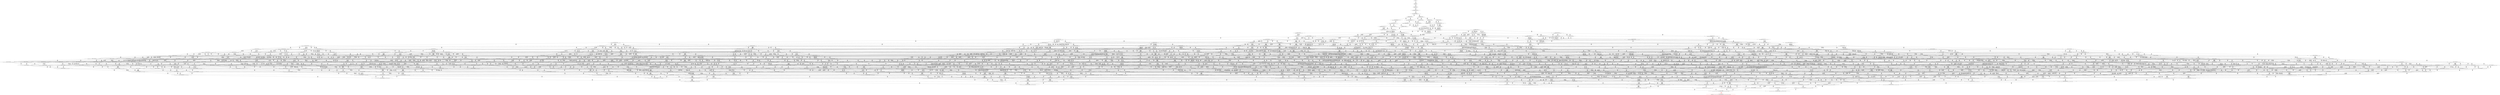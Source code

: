 digraph {
	S0[label="S0: [0, 0] [0, 0] \n{}{}"];
	S1[label="S1: [0, 0] [74, 93] \n{T0J0:74-93}{1}"];
	S2[label="S2: [74, 93] [110, 139] \n{T0J1:110-139}{1, 2}"];
	S3[label="S3: [110, 139] [140, 176] \n{T0J1:110-139, T0J2:140-176}{1, 2, 3}"];
	S4[label="S4: [140, 176] [166, 210] \n{T0J2:140-176, T0J10:166-210}{1, 2, 3, 11}"];
	S5[label="S5: [166, 210] [182, 229] \n{T0J3:182-229}{1, 2, 3, 4, 11}"];
	S6[label="S6: [166, 175] [243, 272] \n{T0J11:243-272}{1, 2, 3, 11, 12}"];
	S7[label="S7: [182, 229] [245, 309] \n{T0J6:245-309}{1, 2, 3, 4, 7, 11}"];
	S8[label="S8: [182, 229] [243, 272] \n{T0J3:182-229, T0J11:243-272}{1, 2, 3, 4, 11, 12}"];
	S9[label="S9: [218, 240] [243, 272] \n{T0J11:243-272, T0J16:218-240}{1, 2, 3, 11, 12, 17}"];
	S10[label="S10: [182, 210] [238, 280] \n{T0J4:238-280}{1, 2, 3, 4, 5, 6, 11}"];
	S11[label="S11: [182, 210] [203, 237] \n{T0J5:203-237}{1, 2, 3, 4, 5, 6, 11}"];
	S12[label="S12: [204, 256] [245, 309] \n{T0J6:245-309, T0J7:204-256}{1, 2, 3, 4, 7, 8, 11}"];
	S13[label="S13: [243, 272] [261, 327] \n{T0J6:261-327, T0J11:243-272}{1, 2, 3, 4, 7, 11, 12}"];
	S14[label="S14: [243, 272] [260, 293] \n{T0J3:260-293, T0J11:243-272}{1, 2, 3, 4, 11, 12, 17}"];
	S15[label="S15: [203, 299] [245, 309] \n{T0J6:245-309}{1, 2, 3, 4, 5, 6, 7, 11}"];
	S16[label="S16: [203, 272] [243, 299] \n{T0J11:243-272}{1, 2, 3, 4, 5, 6, 11, 12}"];
	S17[label="S17: [245, 309] [265, 352] \n{}{1, 2, 3, 4, 7, 8, 11, 12}"];
	S18[label="S18: [260, 293] [322, 371] \n{T0J6:322-371}{1, 2, 3, 4, 7, 11, 12, 17}"];
	S19[label="S19: [225, 309] [245, 327] \n{}{1, 2, 3, 4, 5, 6, 7, 8, 11}"];
	S20[label="S20: [219, 309] [245, 336] \n{}{1, 2, 3, 4, 7, 8, 9, 10, 11}"];
	S21[label="S21: [243, 327] [264, 371] \n{}{1, 2, 3, 4, 5, 6, 7, 11, 12}"];
	S22[label="S22: [260, 272] [316, 342] \n{T0J4:316-342}{1, 2, 3, 4, 5, 6, 11, 12, 17}"];
	S23[label="S23: [260, 272] [281, 299] \n{T0J5:281-299}{1, 2, 3, 4, 5, 6, 11, 12, 17}"];
	S24[label="S24: [265, 328] [273, 352] \n{T0J12:273-328}{1, 2, 3, 4, 7, 8, 11, 12, 13}"];
	S25[label="S25: [265, 352] [297, 371] \n{}{1, 2, 3, 4, 7, 8, 11, 12, 17}"];
	S26[label="S26: [245, 355] [265, 406] \n{}{1, 2, 3, 4, 5, 6, 7, 8, 11, 12}"];
	S27[label="S27: [245, 352] [265, 389] \n{}{1, 2, 3, 4, 7, 8, 9, 10, 11, 12}"];
	S28[label="S28: [281, 363] [322, 371] \n{T0J6:322-371}{1, 2, 3, 4, 5, 6, 7, 11, 12, 17}"];
	S29[label="S29: [273, 352] [315, 355] \n{T0J13:315-355}{1, 2, 3, 4, 7, 8, 11, 12, 13, 14}"];
	S30[label="S30: [273, 352] [297, 371] \n{}{1, 2, 3, 4, 7, 8, 11, 12, 13, 17}"];
	S31[label="S31: [265, 293] [297, 371] \n{T0J17:265-293}{1, 2, 3, 4, 7, 8, 11, 12, 17, 18}"];
	S32[label="S32: [297, 334] [298, 371] \n{T0J20:298-334}{1, 2, 3, 4, 7, 8, 11, 12, 17, 21}"];
	S33[label="S33: [240, 336] [245, 389] \n{}{1, 2, 3, 4, 5, 6, 7, 8, 9, 10, 11}"];
	S34[label="S34: [265, 390] [273, 406] \n{}{1, 2, 3, 4, 5, 6, 7, 8, 11, 12, 13}"];
	S35[label="S35: [265, 352] [273, 389] \n{}{1, 2, 3, 4, 7, 8, 9, 10, 11, 12, 13}"];
	S36[label="S36: [265, 406] [297, 422] \n{}{1, 2, 3, 4, 5, 6, 7, 8, 11, 12, 17}"];
	S37[label="S37: [265, 371] [297, 389] \n{}{1, 2, 3, 4, 7, 8, 9, 10, 11, 12, 17}"];
	S38[label="S38: [300, 326] [315, 355] \n{T0J13:315-355, T0J14:300-326}{1, 2, 3, 4, 7, 8, 11, 12, 13, 14, 15}"];
	S39[label="S39: [297, 355] [323, 371] \n{T0J13:315-355}{1, 2, 3, 4, 7, 8, 11, 12, 13, 14, 17}"];
	S40[label="S40: [273, 328] [297, 371] \n{}{1, 2, 3, 4, 7, 8, 11, 12, 13, 17, 18}"];
	S41[label="S41: [297, 334] [306, 371] \n{T0J20:306-334}{1, 2, 3, 4, 7, 8, 11, 12, 13, 17, 21}"];
	S42[label="S42: [271, 300] [297, 371] \n{T0J18:271-300}{1, 2, 3, 4, 7, 8, 11, 12, 17, 18, 19}"];
	S43[label="S43: [297, 334] [298, 371] \n{T0J20:298-334}{1, 2, 3, 4, 7, 8, 11, 12, 17, 18, 21}"];
	S44[label="S44: [245, 406] [265, 435] \n{}{1, 2, 3, 4, 5, 6, 7, 8, 9, 10, 11, 12}"];
	S45[label="S45: [273, 406] [315, 453] \n{}{1, 2, 3, 4, 5, 6, 7, 8, 11, 12, 13, 14}"];
	S46[label="S46: [273, 355] [315, 389] \n{T0J13:315-355}{1, 2, 3, 4, 7, 8, 9, 10, 11, 12, 13, 14}"];
	S47[label="S47: [288, 311] [315, 355] \n{T0J9:288-311, T0J13:315-355}{1, 2, 3, 4, 7, 8, 9, 10, 11, 12, 13, 14}"];
	S48[label="S48: [273, 422] [297, 455] \n{}{1, 2, 3, 4, 5, 6, 7, 8, 11, 12, 13, 17}"];
	S49[label="S49: [273, 371] [297, 389] \n{}{1, 2, 3, 4, 7, 8, 9, 10, 11, 12, 13, 17}"];
	S50[label="S50: [265, 391] [297, 422] \n{}{1, 2, 3, 4, 5, 6, 7, 8, 11, 12, 17, 18}"];
	S51[label="S51: [265, 371] [297, 389] \n{}{1, 2, 3, 4, 7, 8, 9, 10, 11, 12, 17, 18}"];
	S52[label="S52: [297, 422] [298, 432] \n{}{1, 2, 3, 4, 5, 6, 7, 8, 11, 12, 17, 21}"];
	S53[label="S53: [297, 334] [298, 389] \n{T0J20:298-334}{1, 2, 3, 4, 7, 8, 9, 10, 11, 12, 17, 21}"];
	S54[label="S54: [297, 355] [323, 371] \n{T0J13:323-355}{1, 2, 3, 4, 7, 8, 11, 12, 13, 14, 17, 18}"];
	S55[label="S55: [279, 328] [297, 371] \n{}{1, 2, 3, 4, 7, 8, 11, 12, 13, 17, 18, 19}"];
	S56[label="S56: [297, 334] [306, 371] \n{T0J20:306-334}{1, 2, 3, 4, 7, 8, 11, 12, 13, 17, 18, 21}"];
	S57[label="S57: [297, 357] [323, 371] \n{T0J19:323-357}{1, 2, 3, 4, 7, 8, 11, 12, 17, 18, 19, 20}"];
	S58[label="S58: [297, 334] [304, 371] \n{T0J20:304-334}{1, 2, 3, 4, 7, 8, 11, 12, 17, 18, 19, 21}"];
	S59[label="S59: [265, 435] [273, 470] \n{}{1, 2, 3, 4, 5, 6, 7, 8, 9, 10, 11, 12, 13}"];
	S60[label="S60: [265, 435] [297, 486] \n{}{1, 2, 3, 4, 5, 6, 7, 8, 9, 10, 11, 12, 17}"];
	S61[label="S61: [300, 424] [315, 453] \n{}{1, 2, 3, 4, 5, 6, 7, 8, 11, 12, 13, 14, 15}"];
	S62[label="S62: [315, 353] [321, 355] \n{T0J5:321-353}{1, 2, 3, 4, 5, 6, 7, 8, 11, 12, 13, 14, 15}"];
	S63[label="S63: [297, 453] [323, 455] \n{}{1, 2, 3, 4, 5, 6, 7, 8, 11, 12, 13, 14, 17}"];
	S64[label="S64: [273, 422] [297, 455] \n{}{1, 2, 3, 4, 5, 6, 7, 8, 11, 12, 13, 17, 18}"];
	S65[label="S65: [273, 371] [297, 389] \n{}{1, 2, 3, 4, 7, 8, 9, 10, 11, 12, 13, 17, 18}"];
	S66[label="S66: [297, 432] [306, 455] \n{}{1, 2, 3, 4, 5, 6, 7, 8, 11, 12, 13, 17, 21}"];
	S67[label="S67: [271, 398] [297, 422] \n{}{1, 2, 3, 4, 5, 6, 7, 8, 11, 12, 17, 18, 19}"];
	S68[label="S68: [271, 371] [297, 389] \n{}{1, 2, 3, 4, 7, 8, 9, 10, 11, 12, 17, 18, 19}"];
	S69[label="S69: [297, 422] [298, 432] \n{}{1, 2, 3, 4, 5, 6, 7, 8, 11, 12, 17, 18, 21}"];
	S70[label="S70: [300, 326] [315, 389] \n{T0J13:315-355, T0J14:300-326}{1, 2, 3, 4, 7, 8, 9, 10, 11, 12, 13, 14, 15}"];
	S71[label="S71: [297, 357] [323, 389] \n{T0J13:315-355}{1, 2, 3, 4, 7, 8, 9, 10, 11, 12, 13, 14, 17}"];
	S72[label="S72: [297, 334] [306, 389] \n{T0J20:306-334}{1, 2, 3, 4, 7, 8, 9, 10, 11, 12, 13, 17, 21}"];
	S73[label="S73: [297, 334] [298, 389] \n{T0J20:298-334}{1, 2, 3, 4, 7, 8, 9, 10, 11, 12, 17, 18, 21}"];
	S74[label="S74: [298, 432] [370, 480] \n{T0J21:370-480}{1, 2, 3, 4, 5, 6, 7, 8, 11, 12, 17, 21, 22}"];
	S75[label="S75: [298, 426] [325, 432] \n{T0J24:325-426}{1, 2, 3, 4, 5, 6, 7, 8, 11, 12, 17, 21, 25}"];
	S76[label="S76: [297, 355] [329, 371] \n{T0J13:329-355}{1, 2, 3, 4, 7, 8, 11, 12, 13, 14, 17, 18, 19}"];
	S77[label="S77: [297, 357] [331, 371] \n{T0J19:331-357}{1, 2, 3, 4, 7, 8, 11, 12, 13, 17, 18, 19, 20}"];
	S78[label="S78: [297, 334] [312, 371] \n{T0J20:312-334}{1, 2, 3, 4, 7, 8, 11, 12, 13, 17, 18, 19, 21}"];
	S79[label="S79: [273, 470] [315, 498] \n{}{1, 2, 3, 4, 5, 6, 7, 8, 9, 10, 11, 12, 13, 14}"];
	S80[label="S80: [273, 471] [297, 502] \n{}{1, 2, 3, 4, 5, 6, 7, 8, 9, 10, 11, 12, 13, 17}"];
	S81[label="S81: [265, 433] [297, 486] \n{}{1, 2, 3, 4, 5, 6, 7, 8, 9, 10, 11, 12, 17, 18}"];
	S82[label="S82: [297, 474] [298, 502] \n{}{1, 2, 3, 4, 5, 6, 7, 8, 9, 10, 11, 12, 17, 21}"];
	S83[label="S83: [297, 453] [323, 455] \n{}{1, 2, 3, 4, 5, 6, 7, 8, 11, 12, 13, 14, 17, 18}"];
	S84[label="S84: [279, 422] [297, 455] \n{}{1, 2, 3, 4, 5, 6, 7, 8, 11, 12, 13, 17, 18, 19}"];
	S85[label="S85: [279, 371] [297, 389] \n{}{1, 2, 3, 4, 7, 8, 9, 10, 11, 12, 13, 17, 18, 19}"];
	S86[label="S86: [297, 432] [306, 455] \n{}{1, 2, 3, 4, 5, 6, 7, 8, 11, 12, 13, 17, 18, 21}"];
	S87[label="S87: [297, 422] [323, 455] \n{}{1, 2, 3, 4, 5, 6, 7, 8, 11, 12, 17, 18, 19, 20}"];
	S88[label="S88: [297, 422] [303, 432] \n{}{1, 2, 3, 4, 5, 6, 7, 8, 11, 12, 17, 18, 19, 21}"];
	S89[label="S89: [314, 408] [315, 453] \n{T0J15:314-408}{1, 2, 3, 4, 5, 6, 7, 8, 11, 12, 13, 14, 15, 16}"];
	S90[label="S90: [315, 453] [324, 455] \n{}{1, 2, 3, 4, 5, 6, 7, 8, 11, 12, 13, 14, 15, 17}"];
	S91[label="S91: [306, 453] [330, 455] \n{}{1, 2, 3, 4, 5, 6, 7, 8, 11, 12, 13, 14, 17, 21}"];
	S92[label="S92: [297, 355] [323, 389] \n{T0J13:323-355}{1, 2, 3, 4, 7, 8, 9, 10, 11, 12, 13, 14, 17, 18}"];
	S93[label="S93: [297, 334] [306, 389] \n{T0J20:306-334}{1, 2, 3, 4, 7, 8, 9, 10, 11, 12, 13, 17, 18, 21}"];
	S94[label="S94: [306, 455] [370, 480] \n{}{1, 2, 3, 4, 5, 6, 7, 8, 11, 12, 13, 17, 21, 22}"];
	S95[label="S95: [306, 426] [325, 455] \n{}{1, 2, 3, 4, 5, 6, 7, 8, 11, 12, 13, 17, 21, 25}"];
	S96[label="S96: [297, 357] [323, 389] \n{T0J19:323-357}{1, 2, 3, 4, 7, 8, 9, 10, 11, 12, 17, 18, 19, 20}"];
	S97[label="S97: [297, 334] [304, 389] \n{T0J20:304-334}{1, 2, 3, 4, 7, 8, 9, 10, 11, 12, 17, 18, 19, 21}"];
	S98[label="S98: [298, 432] [370, 480] \n{}{1, 2, 3, 4, 5, 6, 7, 8, 11, 12, 17, 18, 21, 22}"];
	S99[label="S99: [298, 426] [325, 432] \n{}{1, 2, 3, 4, 5, 6, 7, 8, 11, 12, 17, 18, 21, 25}"];
	S100[label="S100: [298, 391] [370, 480] \n{T0J22:298-391}{1, 2, 3, 4, 5, 6, 7, 8, 11, 12, 17, 21, 22, 23}"];
	S101[label="S101: [325, 432] [370, 480] \n{}{1, 2, 3, 4, 5, 6, 7, 8, 11, 12, 17, 21, 22, 25}"];
	S102[label="S102: [300, 498] [315, 504] \n{}{1, 2, 3, 4, 5, 6, 7, 8, 9, 10, 11, 12, 13, 14, 15}"];
	S103[label="S103: [297, 502] [323, 534] \n{}{1, 2, 3, 4, 5, 6, 7, 8, 9, 10, 11, 12, 13, 14, 17}"];
	S104[label="S104: [273, 469] [297, 502] \n{}{1, 2, 3, 4, 5, 6, 7, 8, 9, 10, 11, 12, 13, 17, 18}"];
	S105[label="S105: [297, 502] [306, 512] \n{}{1, 2, 3, 4, 5, 6, 7, 8, 9, 10, 11, 12, 13, 17, 21}"];
	S106[label="S106: [271, 440] [297, 486] \n{}{1, 2, 3, 4, 5, 6, 7, 8, 9, 10, 11, 12, 17, 18, 19}"];
	S107[label="S107: [297, 474] [298, 502] \n{}{1, 2, 3, 4, 5, 6, 7, 8, 9, 10, 11, 12, 17, 18, 21}"];
	S108[label="S108: [298, 502] [370, 522] \n{}{1, 2, 3, 4, 5, 6, 7, 8, 9, 10, 11, 12, 17, 21, 22}"];
	S109[label="S109: [298, 468] [325, 506] \n{}{1, 2, 3, 4, 5, 6, 7, 8, 9, 10, 11, 12, 17, 21, 25}"];
	S110[label="S110: [297, 453] [323, 455] \n{}{1, 2, 3, 4, 5, 6, 7, 8, 11, 12, 13, 14, 17, 18, 19}"];
	S111[label="S111: [297, 455] [325, 455] \n{}{1, 2, 3, 4, 5, 6, 7, 8, 11, 12, 13, 17, 18, 19, 20}"];
	S112[label="S112: [297, 432] [306, 455] \n{}{1, 2, 3, 4, 5, 6, 7, 8, 11, 12, 13, 17, 18, 19, 21}"];
	S113[label="S113: [298, 485] [339, 502] \n{T0J25:339-485}{1, 2, 3, 4, 5, 6, 7, 8, 9, 10, 11, 12, 17, 21, 26}"];
	S114[label="S114: [315, 424] [324, 455] \n{}{1, 2, 3, 4, 5, 6, 7, 8, 11, 12, 13, 14, 15, 17, 18}"];
	S115[label="S115: [306, 453] [330, 455] \n{}{1, 2, 3, 4, 5, 6, 7, 8, 11, 12, 13, 14, 17, 18, 21}"];
	S116[label="S116: [297, 355] [329, 389] \n{T0J13:329-355}{1, 2, 3, 4, 7, 8, 9, 10, 11, 12, 13, 14, 17, 18, 19}"];
	S117[label="S117: [297, 357] [331, 389] \n{T0J19:331-357}{1, 2, 3, 4, 7, 8, 9, 10, 11, 12, 13, 17, 18, 19, 20}"];
	S118[label="S118: [297, 334] [312, 389] \n{T0J20:312-334}{1, 2, 3, 4, 7, 8, 9, 10, 11, 12, 13, 17, 18, 19, 21}"];
	S119[label="S119: [306, 455] [370, 480] \n{}{1, 2, 3, 4, 5, 6, 7, 8, 11, 12, 13, 17, 18, 21, 22}"];
	S120[label="S120: [306, 426] [325, 455] \n{}{1, 2, 3, 4, 5, 6, 7, 8, 11, 12, 13, 17, 18, 21, 25}"];
	S121[label="S121: [303, 432] [330, 455] \n{}{1, 2, 3, 4, 5, 6, 7, 8, 11, 12, 17, 18, 19, 20, 21}"];
	S122[label="S122: [303, 432] [370, 480] \n{}{1, 2, 3, 4, 5, 6, 7, 8, 11, 12, 17, 18, 19, 21, 22}"];
	S123[label="S123: [303, 426] [325, 432] \n{}{1, 2, 3, 4, 5, 6, 7, 8, 11, 12, 17, 18, 19, 21, 25}"];
	S124[label="S124: [315, 453] [329, 455] \n{}{1, 2, 3, 4, 5, 6, 7, 8, 11, 12, 13, 14, 15, 16, 17}"];
	S125[label="S125: [324, 432] [333, 455] \n{}{1, 2, 3, 4, 5, 6, 7, 8, 11, 12, 13, 14, 15, 17, 21}"];
	S126[label="S126: [330, 455] [370, 480] \n{}{1, 2, 3, 4, 5, 6, 7, 8, 11, 12, 13, 14, 17, 21, 22}"];
	S127[label="S127: [325, 453] [334, 455] \n{}{1, 2, 3, 4, 5, 6, 7, 8, 11, 12, 13, 14, 17, 21, 25}"];
	S128[label="S128: [306, 426] [370, 480] \n{}{1, 2, 3, 4, 5, 6, 7, 8, 11, 12, 13, 17, 21, 22, 23}"];
	S129[label="S129: [325, 455] [370, 480] \n{}{1, 2, 3, 4, 5, 6, 7, 8, 11, 12, 13, 17, 21, 22, 25}"];
	S130[label="S130: [298, 391] [370, 480] \n{}{1, 2, 3, 4, 5, 6, 7, 8, 11, 12, 17, 18, 21, 22, 23}"];
	S131[label="S131: [325, 432] [370, 480] \n{}{1, 2, 3, 4, 5, 6, 7, 8, 11, 12, 17, 18, 21, 22, 25}"];
	S132[label="S132: [318, 416] [370, 480] \n{T0J23:318-416}{1, 2, 3, 4, 5, 6, 7, 8, 11, 12, 17, 21, 22, 23, 24}"];
	S133[label="S133: [325, 426] [370, 480] \n{}{1, 2, 3, 4, 5, 6, 7, 8, 11, 12, 17, 21, 22, 23, 25}"];
	S134[label="S134: [297, 502] [323, 534] \n{}{1, 2, 3, 4, 5, 6, 7, 8, 9, 10, 11, 12, 13, 14, 17, 18}"];
	S135[label="S135: [279, 476] [297, 502] \n{}{1, 2, 3, 4, 5, 6, 7, 8, 9, 10, 11, 12, 13, 17, 18, 19}"];
	S136[label="S136: [297, 502] [306, 512] \n{}{1, 2, 3, 4, 5, 6, 7, 8, 9, 10, 11, 12, 13, 17, 18, 21}"];
	S137[label="S137: [297, 486] [323, 502] \n{}{1, 2, 3, 4, 5, 6, 7, 8, 9, 10, 11, 12, 17, 18, 19, 20}"];
	S138[label="S138: [297, 474] [303, 502] \n{}{1, 2, 3, 4, 5, 6, 7, 8, 9, 10, 11, 12, 17, 18, 19, 21}"];
	S139[label="S139: [314, 504] [315, 516] \n{}{1, 2, 3, 4, 5, 6, 7, 8, 9, 10, 11, 12, 13, 14, 15, 16}"];
	S140[label="S140: [315, 534] [324, 536] \n{}{1, 2, 3, 4, 5, 6, 7, 8, 9, 10, 11, 12, 13, 14, 15, 17}"];
	S141[label="S141: [306, 512] [330, 565] \n{}{1, 2, 3, 4, 5, 6, 7, 8, 9, 10, 11, 12, 13, 14, 17, 21}"];
	S142[label="S142: [306, 522] [370, 538] \n{}{1, 2, 3, 4, 5, 6, 7, 8, 9, 10, 11, 12, 13, 17, 21, 22}"];
	S143[label="S143: [306, 504] [325, 512] \n{}{1, 2, 3, 4, 5, 6, 7, 8, 9, 10, 11, 12, 13, 17, 21, 25}"];
	S144[label="S144: [298, 502] [370, 522] \n{}{1, 2, 3, 4, 5, 6, 7, 8, 9, 10, 11, 12, 17, 18, 21, 22}"];
	S145[label="S145: [298, 468] [325, 506] \n{}{1, 2, 3, 4, 5, 6, 7, 8, 9, 10, 11, 12, 17, 18, 21, 25}"];
	S146[label="S146: [298, 471] [370, 522] \n{}{1, 2, 3, 4, 5, 6, 7, 8, 9, 10, 11, 12, 17, 21, 22, 23}"];
	S147[label="S147: [325, 506] [370, 522] \n{}{1, 2, 3, 4, 5, 6, 7, 8, 9, 10, 11, 12, 17, 21, 22, 25}"];
	S148[label="S148: [306, 502] [339, 521] \n{}{1, 2, 3, 4, 5, 6, 7, 8, 9, 10, 11, 12, 13, 17, 21, 26}"];
	S149[label="S149: [298, 485] [339, 502] \n{}{1, 2, 3, 4, 5, 6, 7, 8, 9, 10, 11, 12, 17, 18, 21, 26}"];
	S150[label="S150: [339, 502] [370, 522] \n{}{1, 2, 3, 4, 5, 6, 7, 8, 9, 10, 11, 12, 17, 21, 22, 26}"];
	S151[label="S151: [325, 485] [339, 506] \n{}{1, 2, 3, 4, 5, 6, 7, 8, 9, 10, 11, 12, 17, 21, 25, 26}"];
	S152[label="S152: [321, 424] [324, 455] \n{}{1, 2, 3, 4, 5, 6, 7, 8, 11, 12, 13, 14, 15, 17, 18, 19}"];
	S153[label="S153: [323, 455] [347, 455] \n{}{1, 2, 3, 4, 5, 6, 7, 8, 11, 12, 13, 14, 17, 18, 19, 20}"];
	S154[label="S154: [306, 453] [330, 455] \n{}{1, 2, 3, 4, 5, 6, 7, 8, 11, 12, 13, 14, 17, 18, 19, 21}"];
	S155[label="S155: [306, 455] [330, 455] \n{}{1, 2, 3, 4, 5, 6, 7, 8, 11, 12, 13, 17, 18, 19, 20, 21}"];
	S156[label="S156: [306, 455] [370, 480] \n{}{1, 2, 3, 4, 5, 6, 7, 8, 11, 12, 13, 17, 18, 19, 21, 22}"];
	S157[label="S157: [306, 426] [325, 455] \n{}{1, 2, 3, 4, 5, 6, 7, 8, 11, 12, 13, 17, 18, 19, 21, 25}"];
	S158[label="S158: [315, 408] [329, 455] \n{}{1, 2, 3, 4, 5, 6, 7, 8, 11, 12, 13, 14, 15, 16, 17, 18}"];
	S159[label="S159: [324, 432] [333, 455] \n{}{1, 2, 3, 4, 5, 6, 7, 8, 11, 12, 13, 14, 15, 17, 18, 21}"];
	S160[label="S160: [330, 455] [370, 480] \n{}{1, 2, 3, 4, 5, 6, 7, 8, 11, 12, 13, 14, 17, 18, 21, 22}"];
	S161[label="S161: [325, 453] [334, 455] \n{}{1, 2, 3, 4, 5, 6, 7, 8, 11, 12, 13, 14, 17, 18, 21, 25}"];
	S162[label="S162: [306, 426] [370, 480] \n{}{1, 2, 3, 4, 5, 6, 7, 8, 11, 12, 13, 17, 18, 21, 22, 23}"];
	S163[label="S163: [325, 455] [370, 480] \n{}{1, 2, 3, 4, 5, 6, 7, 8, 11, 12, 13, 17, 18, 21, 22, 25}"];
	S164[label="S164: [330, 455] [370, 480] \n{}{1, 2, 3, 4, 5, 6, 7, 8, 11, 12, 17, 18, 19, 20, 21, 22}"];
	S165[label="S165: [325, 432] [331, 455] \n{}{1, 2, 3, 4, 5, 6, 7, 8, 11, 12, 17, 18, 19, 20, 21, 25}"];
	S166[label="S166: [330, 403] [333, 455] \n{T0J27:333-403}{1, 2, 3, 4, 5, 6, 7, 8, 11, 12, 17, 18, 19, 20, 21, 28}"];
	S167[label="S167: [303, 398] [370, 480] \n{}{1, 2, 3, 4, 5, 6, 7, 8, 11, 12, 17, 18, 19, 21, 22, 23}"];
	S168[label="S168: [325, 432] [370, 480] \n{}{1, 2, 3, 4, 5, 6, 7, 8, 11, 12, 17, 18, 19, 21, 22, 25}"];
	S169[label="S169: [329, 432] [338, 455] \n{}{1, 2, 3, 4, 5, 6, 7, 8, 11, 12, 13, 14, 15, 16, 17, 21}"];
	S170[label="S170: [333, 455] [370, 480] \n{}{1, 2, 3, 4, 5, 6, 7, 8, 11, 12, 13, 14, 15, 17, 21, 22}"];
	S171[label="S171: [333, 426] [352, 455] \n{}{1, 2, 3, 4, 5, 6, 7, 8, 11, 12, 13, 14, 15, 17, 21, 25}"];
	S172[label="S172: [330, 453] [370, 480] \n{}{1, 2, 3, 4, 5, 6, 7, 8, 11, 12, 13, 14, 17, 21, 22, 23}"];
	S173[label="S173: [334, 455] [370, 480] \n{}{1, 2, 3, 4, 5, 6, 7, 8, 11, 12, 13, 14, 17, 21, 22, 25}"];
	S174[label="S174: [326, 426] [370, 480] \n{}{1, 2, 3, 4, 5, 6, 7, 8, 11, 12, 13, 17, 21, 22, 23, 24}"];
	S175[label="S175: [325, 426] [370, 480] \n{}{1, 2, 3, 4, 5, 6, 7, 8, 11, 12, 13, 17, 21, 22, 23, 25}"];
	S176[label="S176: [318, 416] [370, 480] \n{}{1, 2, 3, 4, 5, 6, 7, 8, 11, 12, 17, 18, 21, 22, 23, 24}"];
	S177[label="S177: [325, 426] [370, 480] \n{}{1, 2, 3, 4, 5, 6, 7, 8, 11, 12, 17, 18, 21, 22, 23, 25}"];
	S178[label="S178: [345, 426] [370, 480] \n{}{1, 2, 3, 4, 5, 6, 7, 8, 11, 12, 17, 21, 22, 23, 24, 25}"];
	S179[label="S179: [370, 428] [400, 480] \n{T0J28:400-428}{1, 2, 3, 4, 5, 6, 7, 8, 11, 12, 17, 21, 22, 23, 24, 29}"];
	S180[label="S180: [297, 502] [323, 539] \n{}{1, 2, 3, 4, 5, 6, 7, 8, 9, 10, 11, 12, 13, 14, 17, 18, 19}"];
	S181[label="S181: [297, 502] [325, 535] \n{}{1, 2, 3, 4, 5, 6, 7, 8, 9, 10, 11, 12, 13, 17, 18, 19, 20}"];
	S182[label="S182: [297, 502] [306, 512] \n{}{1, 2, 3, 4, 5, 6, 7, 8, 9, 10, 11, 12, 13, 17, 18, 19, 21}"];
	S183[label="S183: [315, 534] [324, 536] \n{}{1, 2, 3, 4, 5, 6, 7, 8, 9, 10, 11, 12, 13, 14, 15, 17, 18}"];
	S184[label="S184: [306, 512] [330, 565] \n{}{1, 2, 3, 4, 5, 6, 7, 8, 9, 10, 11, 12, 13, 14, 17, 18, 21}"];
	S185[label="S185: [306, 522] [370, 538] \n{}{1, 2, 3, 4, 5, 6, 7, 8, 9, 10, 11, 12, 13, 17, 18, 21, 22}"];
	S186[label="S186: [306, 504] [325, 512] \n{}{1, 2, 3, 4, 5, 6, 7, 8, 9, 10, 11, 12, 13, 17, 18, 21, 25}"];
	S187[label="S187: [303, 497] [330, 512] \n{}{1, 2, 3, 4, 5, 6, 7, 8, 9, 10, 11, 12, 17, 18, 19, 20, 21}"];
	S188[label="S188: [303, 502] [370, 522] \n{}{1, 2, 3, 4, 5, 6, 7, 8, 9, 10, 11, 12, 17, 18, 19, 21, 22}"];
	S189[label="S189: [303, 468] [325, 506] \n{}{1, 2, 3, 4, 5, 6, 7, 8, 9, 10, 11, 12, 17, 18, 19, 21, 25}"];
	S190[label="S190: [315, 536] [329, 569] \n{}{1, 2, 3, 4, 5, 6, 7, 8, 9, 10, 11, 12, 13, 14, 15, 16, 17}"];
	S191[label="S191: [324, 546] [333, 565] \n{}{1, 2, 3, 4, 5, 6, 7, 8, 9, 10, 11, 12, 13, 14, 15, 17, 21}"];
	S192[label="S192: [330, 538] [370, 585] \n{}{1, 2, 3, 4, 5, 6, 7, 8, 9, 10, 11, 12, 13, 14, 17, 21, 22}"];
	S193[label="S193: [325, 512] [334, 567] \n{}{1, 2, 3, 4, 5, 6, 7, 8, 9, 10, 11, 12, 13, 14, 17, 21, 25}"];
	S194[label="S194: [306, 507] [370, 538] \n{}{1, 2, 3, 4, 5, 6, 7, 8, 9, 10, 11, 12, 13, 17, 21, 22, 23}"];
	S195[label="S195: [325, 522] [370, 542] \n{}{1, 2, 3, 4, 5, 6, 7, 8, 9, 10, 11, 12, 13, 17, 21, 22, 25}"];
	S196[label="S196: [298, 471] [370, 522] \n{}{1, 2, 3, 4, 5, 6, 7, 8, 9, 10, 11, 12, 17, 18, 21, 22, 23}"];
	S197[label="S197: [325, 506] [370, 522] \n{}{1, 2, 3, 4, 5, 6, 7, 8, 9, 10, 11, 12, 17, 18, 21, 22, 25}"];
	S198[label="S198: [318, 480] [370, 522] \n{}{1, 2, 3, 4, 5, 6, 7, 8, 9, 10, 11, 12, 17, 21, 22, 23, 24}"];
	S199[label="S199: [325, 480] [370, 522] \n{}{1, 2, 3, 4, 5, 6, 7, 8, 9, 10, 11, 12, 17, 21, 22, 23, 25}"];
	S200[label="S200: [306, 502] [339, 521] \n{}{1, 2, 3, 4, 5, 6, 7, 8, 9, 10, 11, 12, 13, 17, 18, 21, 26}"];
	S201[label="S201: [303, 485] [339, 502] \n{}{1, 2, 3, 4, 5, 6, 7, 8, 9, 10, 11, 12, 17, 18, 19, 21, 26}"];
	S202[label="S202: [330, 521] [348, 565] \n{}{1, 2, 3, 4, 5, 6, 7, 8, 9, 10, 11, 12, 13, 14, 17, 21, 26}"];
	S203[label="S203: [339, 522] [370, 538] \n{}{1, 2, 3, 4, 5, 6, 7, 8, 9, 10, 11, 12, 13, 17, 21, 22, 26}"];
	S204[label="S204: [325, 506] [339, 521] \n{}{1, 2, 3, 4, 5, 6, 7, 8, 9, 10, 11, 12, 13, 17, 21, 25, 26}"];
	S205[label="S205: [339, 502] [370, 522] \n{}{1, 2, 3, 4, 5, 6, 7, 8, 9, 10, 11, 12, 17, 18, 21, 22, 26}"];
	S206[label="S206: [325, 485] [339, 506] \n{}{1, 2, 3, 4, 5, 6, 7, 8, 9, 10, 11, 12, 17, 18, 21, 25, 26}"];
	S207[label="S207: [339, 485] [370, 522] \n{}{1, 2, 3, 4, 5, 6, 7, 8, 9, 10, 11, 12, 17, 21, 22, 23, 26}"];
	S208[label="S208: [339, 506] [370, 522] \n{}{1, 2, 3, 4, 5, 6, 7, 8, 9, 10, 11, 12, 17, 21, 22, 25, 26}"];
	S209[label="S209: [339, 490] [385, 506] \n{T0J29:385-490}{1, 2, 3, 4, 5, 6, 7, 8, 9, 10, 11, 12, 17, 21, 25, 26, 30}"];
	S210[label="S210: [321, 408] [329, 455] \n{}{1, 2, 3, 4, 5, 6, 7, 8, 11, 12, 13, 14, 15, 16, 17, 18, 19}"];
	S211[label="S211: [324, 455] [350, 455] \n{}{1, 2, 3, 4, 5, 6, 7, 8, 11, 12, 13, 14, 15, 17, 18, 19, 20}"];
	S212[label="S212: [324, 432] [333, 455] \n{}{1, 2, 3, 4, 5, 6, 7, 8, 11, 12, 13, 14, 15, 17, 18, 19, 21}"];
	S213[label="S213: [330, 455] [356, 455] \n{}{1, 2, 3, 4, 5, 6, 7, 8, 11, 12, 13, 14, 17, 18, 19, 20, 21}"];
	S214[label="S214: [330, 455] [370, 480] \n{}{1, 2, 3, 4, 5, 6, 7, 8, 11, 12, 13, 14, 17, 18, 19, 21, 22}"];
	S215[label="S215: [325, 453] [334, 455] \n{}{1, 2, 3, 4, 5, 6, 7, 8, 11, 12, 13, 14, 17, 18, 19, 21, 25}"];
	S216[label="S216: [330, 455] [370, 480] \n{}{1, 2, 3, 4, 5, 6, 7, 8, 11, 12, 13, 17, 18, 19, 20, 21, 22}"];
	S217[label="S217: [325, 455] [334, 455] \n{}{1, 2, 3, 4, 5, 6, 7, 8, 11, 12, 13, 17, 18, 19, 20, 21, 25}"];
	S218[label="S218: [330, 426] [333, 455] \n{}{1, 2, 3, 4, 5, 6, 7, 8, 11, 12, 13, 17, 18, 19, 20, 21, 28}"];
	S219[label="S219: [306, 426] [370, 480] \n{}{1, 2, 3, 4, 5, 6, 7, 8, 11, 12, 13, 17, 18, 19, 21, 22, 23}"];
	S220[label="S220: [325, 455] [370, 480] \n{}{1, 2, 3, 4, 5, 6, 7, 8, 11, 12, 13, 17, 18, 19, 21, 22, 25}"];
	S221[label="S221: [329, 432] [338, 455] \n{}{1, 2, 3, 4, 5, 6, 7, 8, 11, 12, 13, 14, 15, 16, 17, 18, 21}"];
	S222[label="S222: [333, 455] [370, 480] \n{}{1, 2, 3, 4, 5, 6, 7, 8, 11, 12, 13, 14, 15, 17, 18, 21, 22}"];
	S223[label="S223: [333, 426] [352, 455] \n{}{1, 2, 3, 4, 5, 6, 7, 8, 11, 12, 13, 14, 15, 17, 18, 21, 25}"];
	S224[label="S224: [330, 453] [370, 480] \n{}{1, 2, 3, 4, 5, 6, 7, 8, 11, 12, 13, 14, 17, 18, 21, 22, 23}"];
	S225[label="S225: [334, 455] [370, 480] \n{}{1, 2, 3, 4, 5, 6, 7, 8, 11, 12, 13, 14, 17, 18, 21, 22, 25}"];
	S226[label="S226: [326, 426] [370, 480] \n{}{1, 2, 3, 4, 5, 6, 7, 8, 11, 12, 13, 17, 18, 21, 22, 23, 24}"];
	S227[label="S227: [325, 426] [370, 480] \n{}{1, 2, 3, 4, 5, 6, 7, 8, 11, 12, 13, 17, 18, 21, 22, 23, 25}"];
	S228[label="S228: [330, 455] [370, 480] \n{}{1, 2, 3, 4, 5, 6, 7, 8, 11, 12, 17, 18, 19, 20, 21, 22, 23}"];
	S229[label="S229: [331, 455] [370, 480] \n{}{1, 2, 3, 4, 5, 6, 7, 8, 11, 12, 17, 18, 19, 20, 21, 22, 25}"];
	S230[label="S230: [333, 455] [370, 480] \n{}{1, 2, 3, 4, 5, 6, 7, 8, 11, 12, 17, 18, 19, 20, 21, 22, 28}"];
	S231[label="S231: [331, 426] [335, 455] \n{}{1, 2, 3, 4, 5, 6, 7, 8, 11, 12, 17, 18, 19, 20, 21, 25, 28}"];
	S232[label="S232: [323, 416] [370, 480] \n{}{1, 2, 3, 4, 5, 6, 7, 8, 11, 12, 17, 18, 19, 21, 22, 23, 24}"];
	S233[label="S233: [325, 426] [370, 480] \n{}{1, 2, 3, 4, 5, 6, 7, 8, 11, 12, 17, 18, 19, 21, 22, 23, 25}"];
	S234[label="S234: [338, 455] [370, 480] \n{}{1, 2, 3, 4, 5, 6, 7, 8, 11, 12, 13, 14, 15, 16, 17, 21, 22}"];
	S235[label="S235: [338, 426] [352, 455] \n{}{1, 2, 3, 4, 5, 6, 7, 8, 11, 12, 13, 14, 15, 16, 17, 21, 25}"];
	S236[label="S236: [338, 448] [375, 455] \n{T0J26:375-448}{1, 2, 3, 4, 5, 6, 7, 8, 11, 12, 13, 14, 15, 16, 17, 21, 27}"];
	S237[label="S237: [333, 424] [370, 480] \n{}{1, 2, 3, 4, 5, 6, 7, 8, 11, 12, 13, 14, 15, 17, 21, 22, 23}"];
	S238[label="S238: [352, 455] [370, 480] \n{}{1, 2, 3, 4, 5, 6, 7, 8, 11, 12, 13, 14, 15, 17, 21, 22, 25}"];
	S239[label="S239: [350, 453] [370, 480] \n{}{1, 2, 3, 4, 5, 6, 7, 8, 11, 12, 13, 14, 17, 21, 22, 23, 24}"];
	S240[label="S240: [334, 453] [370, 480] \n{}{1, 2, 3, 4, 5, 6, 7, 8, 11, 12, 13, 14, 17, 21, 22, 23, 25}"];
	S241[label="S241: [345, 426] [370, 480] \n{}{1, 2, 3, 4, 5, 6, 7, 8, 11, 12, 13, 17, 21, 22, 23, 24, 25}"];
	S242[label="S242: [370, 428] [400, 480] \n{T0J28:400-428}{1, 2, 3, 4, 5, 6, 7, 8, 11, 12, 13, 17, 21, 22, 23, 24, 29}"];
	S243[label="S243: [345, 426] [370, 480] \n{}{1, 2, 3, 4, 5, 6, 7, 8, 11, 12, 17, 18, 21, 22, 23, 24, 25}"];
	S244[label="S244: [370, 428] [400, 480] \n{T0J28:400-428}{1, 2, 3, 4, 5, 6, 7, 8, 11, 12, 17, 18, 21, 22, 23, 24, 29}"];
	S245[label="S245: [370, 428] [400, 480] \n{T0J28:400-428}{1, 2, 3, 4, 5, 6, 7, 8, 11, 12, 17, 21, 22, 23, 24, 25, 29}"];
	S246[label="S246: [321, 536] [324, 539] \n{}{1, 2, 3, 4, 5, 6, 7, 8, 9, 10, 11, 12, 13, 14, 15, 17, 18, 19}"];
	S247[label="S247: [323, 535] [347, 565] \n{}{1, 2, 3, 4, 5, 6, 7, 8, 9, 10, 11, 12, 13, 14, 17, 18, 19, 20}"];
	S248[label="S248: [306, 512] [330, 565] \n{}{1, 2, 3, 4, 5, 6, 7, 8, 9, 10, 11, 12, 13, 14, 17, 18, 19, 21}"];
	S249[label="S249: [306, 512] [330, 535] \n{}{1, 2, 3, 4, 5, 6, 7, 8, 9, 10, 11, 12, 13, 17, 18, 19, 20, 21}"];
	S250[label="S250: [306, 522] [370, 538] \n{}{1, 2, 3, 4, 5, 6, 7, 8, 9, 10, 11, 12, 13, 17, 18, 19, 21, 22}"];
	S251[label="S251: [306, 504] [325, 512] \n{}{1, 2, 3, 4, 5, 6, 7, 8, 9, 10, 11, 12, 13, 17, 18, 19, 21, 25}"];
	S252[label="S252: [315, 537] [329, 569] \n{}{1, 2, 3, 4, 5, 6, 7, 8, 9, 10, 11, 12, 13, 14, 15, 16, 17, 18}"];
	S253[label="S253: [324, 546] [333, 565] \n{}{1, 2, 3, 4, 5, 6, 7, 8, 9, 10, 11, 12, 13, 14, 15, 17, 18, 21}"];
	S254[label="S254: [330, 538] [370, 585] \n{}{1, 2, 3, 4, 5, 6, 7, 8, 9, 10, 11, 12, 13, 14, 17, 18, 21, 22}"];
	S255[label="S255: [325, 512] [334, 567] \n{}{1, 2, 3, 4, 5, 6, 7, 8, 9, 10, 11, 12, 13, 14, 17, 18, 21, 25}"];
	S256[label="S256: [306, 507] [370, 538] \n{}{1, 2, 3, 4, 5, 6, 7, 8, 9, 10, 11, 12, 13, 17, 18, 21, 22, 23}"];
	S257[label="S257: [325, 522] [370, 542] \n{}{1, 2, 3, 4, 5, 6, 7, 8, 9, 10, 11, 12, 13, 17, 18, 21, 22, 25}"];
	S258[label="S258: [330, 512] [370, 535] \n{}{1, 2, 3, 4, 5, 6, 7, 8, 9, 10, 11, 12, 17, 18, 19, 20, 21, 22}"];
	S259[label="S259: [325, 497] [331, 512] \n{}{1, 2, 3, 4, 5, 6, 7, 8, 9, 10, 11, 12, 17, 18, 19, 20, 21, 25}"];
	S260[label="S260: [330, 455] [333, 512] \n{}{1, 2, 3, 4, 5, 6, 7, 8, 9, 10, 11, 12, 17, 18, 19, 20, 21, 28}"];
	S261[label="S261: [303, 478] [370, 522] \n{}{1, 2, 3, 4, 5, 6, 7, 8, 9, 10, 11, 12, 17, 18, 19, 21, 22, 23}"];
	S262[label="S262: [325, 506] [370, 522] \n{}{1, 2, 3, 4, 5, 6, 7, 8, 9, 10, 11, 12, 17, 18, 19, 21, 22, 25}"];
	S263[label="S263: [329, 569] [338, 578] \n{}{1, 2, 3, 4, 5, 6, 7, 8, 9, 10, 11, 12, 13, 14, 15, 16, 17, 21}"];
	S264[label="S264: [333, 572] [370, 585] \n{}{1, 2, 3, 4, 5, 6, 7, 8, 9, 10, 11, 12, 13, 14, 15, 17, 21, 22}"];
	S265[label="S265: [333, 546] [352, 567] \n{}{1, 2, 3, 4, 5, 6, 7, 8, 9, 10, 11, 12, 13, 14, 15, 17, 21, 25}"];
	S266[label="S266: [330, 538] [370, 585] \n{}{1, 2, 3, 4, 5, 6, 7, 8, 9, 10, 11, 12, 13, 14, 17, 21, 22, 23}"];
	S267[label="S267: [334, 542] [370, 585] \n{}{1, 2, 3, 4, 5, 6, 7, 8, 9, 10, 11, 12, 13, 14, 17, 21, 22, 25}"];
	S268[label="S268: [326, 516] [370, 538] \n{}{1, 2, 3, 4, 5, 6, 7, 8, 9, 10, 11, 12, 13, 17, 21, 22, 23, 24}"];
	S269[label="S269: [325, 516] [370, 542] \n{}{1, 2, 3, 4, 5, 6, 7, 8, 9, 10, 11, 12, 13, 17, 21, 22, 23, 25}"];
	S270[label="S270: [318, 480] [370, 522] \n{}{1, 2, 3, 4, 5, 6, 7, 8, 9, 10, 11, 12, 17, 18, 21, 22, 23, 24}"];
	S271[label="S271: [325, 480] [370, 522] \n{}{1, 2, 3, 4, 5, 6, 7, 8, 9, 10, 11, 12, 17, 18, 21, 22, 23, 25}"];
	S272[label="S272: [345, 480] [370, 522] \n{}{1, 2, 3, 4, 5, 6, 7, 8, 9, 10, 11, 12, 17, 21, 22, 23, 24, 25}"];
	S273[label="S273: [370, 480] [400, 522] \n{}{1, 2, 3, 4, 5, 6, 7, 8, 9, 10, 11, 12, 17, 21, 22, 23, 24, 29}"];
	S274[label="S274: [306, 502] [339, 521] \n{}{1, 2, 3, 4, 5, 6, 7, 8, 9, 10, 11, 12, 13, 17, 18, 19, 21, 26}"];
	S275[label="S275: [330, 521] [348, 565] \n{}{1, 2, 3, 4, 5, 6, 7, 8, 9, 10, 11, 12, 13, 14, 17, 18, 21, 26}"];
	S276[label="S276: [339, 522] [370, 538] \n{}{1, 2, 3, 4, 5, 6, 7, 8, 9, 10, 11, 12, 13, 17, 18, 21, 22, 26}"];
	S277[label="S277: [325, 506] [339, 521] \n{}{1, 2, 3, 4, 5, 6, 7, 8, 9, 10, 11, 12, 13, 17, 18, 21, 25, 26}"];
	S278[label="S278: [330, 497] [345, 512] \n{}{1, 2, 3, 4, 5, 6, 7, 8, 9, 10, 11, 12, 17, 18, 19, 20, 21, 26}"];
	S279[label="S279: [339, 502] [370, 522] \n{}{1, 2, 3, 4, 5, 6, 7, 8, 9, 10, 11, 12, 17, 18, 19, 21, 22, 26}"];
	S280[label="S280: [325, 485] [339, 506] \n{}{1, 2, 3, 4, 5, 6, 7, 8, 9, 10, 11, 12, 17, 18, 19, 21, 25, 26}"];
	S281[label="S281: [333, 555] [357, 565] \n{}{1, 2, 3, 4, 5, 6, 7, 8, 9, 10, 11, 12, 13, 14, 15, 17, 21, 26}"];
	S282[label="S282: [348, 538] [372, 585] \n{}{1, 2, 3, 4, 5, 6, 7, 8, 9, 10, 11, 12, 13, 14, 17, 21, 22, 26}"];
	S283[label="S283: [334, 521] [358, 569] \n{}{1, 2, 3, 4, 5, 6, 7, 8, 9, 10, 11, 12, 13, 14, 17, 21, 25, 26}"];
	S284[label="S284: [339, 521] [370, 538] \n{}{1, 2, 3, 4, 5, 6, 7, 8, 9, 10, 11, 12, 13, 17, 21, 22, 23, 26}"];
	S285[label="S285: [339, 522] [370, 542] \n{}{1, 2, 3, 4, 5, 6, 7, 8, 9, 10, 11, 12, 13, 17, 21, 22, 25, 26}"];
	S286[label="S286: [339, 485] [370, 522] \n{}{1, 2, 3, 4, 5, 6, 7, 8, 9, 10, 11, 12, 17, 18, 21, 22, 23, 26}"];
	S287[label="S287: [339, 506] [370, 522] \n{}{1, 2, 3, 4, 5, 6, 7, 8, 9, 10, 11, 12, 17, 18, 21, 22, 25, 26}"];
	S288[label="S288: [359, 485] [370, 522] \n{}{1, 2, 3, 4, 5, 6, 7, 8, 9, 10, 11, 12, 17, 21, 22, 23, 24, 26}"];
	S289[label="S289: [339, 485] [370, 522] \n{}{1, 2, 3, 4, 5, 6, 7, 8, 9, 10, 11, 12, 17, 21, 22, 23, 25, 26}"];
	S290[label="S290: [339, 506] [385, 526] \n{}{1, 2, 3, 4, 5, 6, 7, 8, 9, 10, 11, 12, 13, 17, 21, 25, 26, 30}"];
	S291[label="S291: [339, 490] [385, 506] \n{}{1, 2, 3, 4, 5, 6, 7, 8, 9, 10, 11, 12, 17, 18, 21, 25, 26, 30}"];
	S292[label="S292: [370, 506] [385, 522] \n{}{1, 2, 3, 4, 5, 6, 7, 8, 9, 10, 11, 12, 17, 21, 22, 25, 26, 30}"];
	S293[label="S293: [329, 455] [350, 455] \n{}{1, 2, 3, 4, 5, 6, 7, 8, 11, 12, 13, 14, 15, 16, 17, 18, 19, 20}"];
	S294[label="S294: [329, 432] [338, 455] \n{}{1, 2, 3, 4, 5, 6, 7, 8, 11, 12, 13, 14, 15, 16, 17, 18, 19, 21}"];
	S295[label="S295: [333, 455] [357, 455] \n{}{1, 2, 3, 4, 5, 6, 7, 8, 11, 12, 13, 14, 15, 17, 18, 19, 20, 21}"];
	S296[label="S296: [333, 455] [370, 480] \n{}{1, 2, 3, 4, 5, 6, 7, 8, 11, 12, 13, 14, 15, 17, 18, 19, 21, 22}"];
	S297[label="S297: [333, 426] [352, 455] \n{}{1, 2, 3, 4, 5, 6, 7, 8, 11, 12, 13, 14, 15, 17, 18, 19, 21, 25}"];
	S298[label="S298: [356, 455] [380, 480] \n{}{1, 2, 3, 4, 5, 6, 7, 8, 11, 12, 13, 14, 17, 18, 19, 20, 21, 22}"];
	S299[label="S299: [334, 455] [358, 455] \n{}{1, 2, 3, 4, 5, 6, 7, 8, 11, 12, 13, 14, 17, 18, 19, 20, 21, 25}"];
	S300[label="S300: [333, 453] [356, 455] \n{}{1, 2, 3, 4, 5, 6, 7, 8, 11, 12, 13, 14, 17, 18, 19, 20, 21, 28}"];
	S301[label="S301: [330, 453] [370, 480] \n{}{1, 2, 3, 4, 5, 6, 7, 8, 11, 12, 13, 14, 17, 18, 19, 21, 22, 23}"];
	S302[label="S302: [334, 455] [370, 480] \n{}{1, 2, 3, 4, 5, 6, 7, 8, 11, 12, 13, 14, 17, 18, 19, 21, 22, 25}"];
	S303[label="S303: [330, 455] [370, 480] \n{}{1, 2, 3, 4, 5, 6, 7, 8, 11, 12, 13, 17, 18, 19, 20, 21, 22, 23}"];
	S304[label="S304: [334, 455] [370, 480] \n{}{1, 2, 3, 4, 5, 6, 7, 8, 11, 12, 13, 17, 18, 19, 20, 21, 22, 25}"];
	S305[label="S305: [333, 455] [370, 480] \n{}{1, 2, 3, 4, 5, 6, 7, 8, 11, 12, 13, 17, 18, 19, 20, 21, 22, 28}"];
	S306[label="S306: [333, 426] [335, 455] \n{}{1, 2, 3, 4, 5, 6, 7, 8, 11, 12, 13, 17, 18, 19, 20, 21, 25, 28}"];
	S307[label="S307: [326, 426] [370, 480] \n{}{1, 2, 3, 4, 5, 6, 7, 8, 11, 12, 13, 17, 18, 19, 21, 22, 23, 24}"];
	S308[label="S308: [325, 426] [370, 480] \n{}{1, 2, 3, 4, 5, 6, 7, 8, 11, 12, 13, 17, 18, 19, 21, 22, 23, 25}"];
	S309[label="S309: [338, 455] [370, 480] \n{}{1, 2, 3, 4, 5, 6, 7, 8, 11, 12, 13, 14, 15, 16, 17, 18, 21, 22}"];
	S310[label="S310: [338, 426] [352, 455] \n{}{1, 2, 3, 4, 5, 6, 7, 8, 11, 12, 13, 14, 15, 16, 17, 18, 21, 25}"];
	S311[label="S311: [338, 448] [375, 455] \n{}{1, 2, 3, 4, 5, 6, 7, 8, 11, 12, 13, 14, 15, 16, 17, 18, 21, 27}"];
	S312[label="S312: [333, 424] [370, 480] \n{}{1, 2, 3, 4, 5, 6, 7, 8, 11, 12, 13, 14, 15, 17, 18, 21, 22, 23}"];
	S313[label="S313: [352, 455] [370, 480] \n{}{1, 2, 3, 4, 5, 6, 7, 8, 11, 12, 13, 14, 15, 17, 18, 21, 22, 25}"];
	S314[label="S314: [350, 453] [370, 480] \n{}{1, 2, 3, 4, 5, 6, 7, 8, 11, 12, 13, 14, 17, 18, 21, 22, 23, 24}"];
	S315[label="S315: [334, 453] [370, 480] \n{}{1, 2, 3, 4, 5, 6, 7, 8, 11, 12, 13, 14, 17, 18, 21, 22, 23, 25}"];
	S316[label="S316: [345, 426] [370, 480] \n{}{1, 2, 3, 4, 5, 6, 7, 8, 11, 12, 13, 17, 18, 21, 22, 23, 24, 25}"];
	S317[label="S317: [370, 428] [400, 480] \n{T0J28:400-428}{1, 2, 3, 4, 5, 6, 7, 8, 11, 12, 13, 17, 18, 21, 22, 23, 24, 29}"];
	S318[label="S318: [350, 455] [370, 480] \n{}{1, 2, 3, 4, 5, 6, 7, 8, 11, 12, 17, 18, 19, 20, 21, 22, 23, 24}"];
	S319[label="S319: [331, 455] [370, 480] \n{}{1, 2, 3, 4, 5, 6, 7, 8, 11, 12, 17, 18, 19, 20, 21, 22, 23, 25}"];
	S320[label="S320: [333, 403] [370, 480] \n{}{1, 2, 3, 4, 5, 6, 7, 8, 11, 12, 17, 18, 19, 20, 21, 22, 23, 28}"];
	S321[label="S321: [335, 455] [370, 480] \n{}{1, 2, 3, 4, 5, 6, 7, 8, 11, 12, 17, 18, 19, 20, 21, 22, 25, 28}"];
	S322[label="S322: [345, 426] [370, 480] \n{}{1, 2, 3, 4, 5, 6, 7, 8, 11, 12, 17, 18, 19, 21, 22, 23, 24, 25}"];
	S323[label="S323: [370, 428] [400, 480] \n{T0J28:400-428}{1, 2, 3, 4, 5, 6, 7, 8, 11, 12, 17, 18, 19, 21, 22, 23, 24, 29}"];
	S324[label="S324: [338, 408] [370, 480] \n{}{1, 2, 3, 4, 5, 6, 7, 8, 11, 12, 13, 14, 15, 16, 17, 21, 22, 23}"];
	S325[label="S325: [352, 455] [370, 480] \n{}{1, 2, 3, 4, 5, 6, 7, 8, 11, 12, 13, 14, 15, 16, 17, 21, 22, 25}"];
	S326[label="S326: [370, 455] [384, 480] \n{}{1, 2, 3, 4, 5, 6, 7, 8, 11, 12, 13, 14, 15, 16, 17, 21, 22, 27}"];
	S327[label="S327: [352, 448] [375, 455] \n{}{1, 2, 3, 4, 5, 6, 7, 8, 11, 12, 13, 14, 15, 16, 17, 21, 25, 27}"];
	S328[label="S328: [353, 424] [370, 480] \n{}{1, 2, 3, 4, 5, 6, 7, 8, 11, 12, 13, 14, 15, 17, 21, 22, 23, 24}"];
	S329[label="S329: [352, 426] [370, 480] \n{}{1, 2, 3, 4, 5, 6, 7, 8, 11, 12, 13, 14, 15, 17, 21, 22, 23, 25}"];
	S330[label="S330: [354, 453] [370, 480] \n{}{1, 2, 3, 4, 5, 6, 7, 8, 11, 12, 13, 14, 17, 21, 22, 23, 24, 25}"];
	S331[label="S331: [370, 453] [400, 480] \n{T0J28:400-428}{1, 2, 3, 4, 5, 6, 7, 8, 11, 12, 13, 14, 17, 21, 22, 23, 24, 29}"];
	S332[label="S332: [370, 428] [400, 480] \n{T0J28:400-428}{1, 2, 3, 4, 5, 6, 7, 8, 11, 12, 13, 17, 21, 22, 23, 24, 25, 29}"];
	S333[label="S333: [370, 428] [400, 480] \n{T0J28:400-428}{1, 2, 3, 4, 5, 6, 7, 8, 11, 12, 17, 18, 21, 22, 23, 24, 25, 29}"];
	S334[label="S334: [321, 545] [329, 569] \n{}{1, 2, 3, 4, 5, 6, 7, 8, 9, 10, 11, 12, 13, 14, 15, 16, 17, 18, 19}"];
	S335[label="S335: [324, 565] [350, 569] \n{}{1, 2, 3, 4, 5, 6, 7, 8, 9, 10, 11, 12, 13, 14, 15, 17, 18, 19, 20}"];
	S336[label="S336: [324, 546] [333, 565] \n{}{1, 2, 3, 4, 5, 6, 7, 8, 9, 10, 11, 12, 13, 14, 15, 17, 18, 19, 21}"];
	S337[label="S337: [330, 535] [356, 575] \n{}{1, 2, 3, 4, 5, 6, 7, 8, 9, 10, 11, 12, 13, 14, 17, 18, 19, 20, 21}"];
	S338[label="S338: [330, 538] [370, 585] \n{}{1, 2, 3, 4, 5, 6, 7, 8, 9, 10, 11, 12, 13, 14, 17, 18, 19, 21, 22}"];
	S339[label="S339: [325, 512] [334, 567] \n{}{1, 2, 3, 4, 5, 6, 7, 8, 9, 10, 11, 12, 13, 14, 17, 18, 19, 21, 25}"];
	S340[label="S340: [330, 535] [370, 548] \n{}{1, 2, 3, 4, 5, 6, 7, 8, 9, 10, 11, 12, 13, 17, 18, 19, 20, 21, 22}"];
	S341[label="S341: [325, 512] [334, 535] \n{}{1, 2, 3, 4, 5, 6, 7, 8, 9, 10, 11, 12, 13, 17, 18, 19, 20, 21, 25}"];
	S342[label="S342: [330, 491] [333, 535] \n{}{1, 2, 3, 4, 5, 6, 7, 8, 9, 10, 11, 12, 13, 17, 18, 19, 20, 21, 28}"];
	S343[label="S343: [306, 514] [370, 538] \n{}{1, 2, 3, 4, 5, 6, 7, 8, 9, 10, 11, 12, 13, 17, 18, 19, 21, 22, 23}"];
	S344[label="S344: [325, 522] [370, 542] \n{}{1, 2, 3, 4, 5, 6, 7, 8, 9, 10, 11, 12, 13, 17, 18, 19, 21, 22, 25}"];
	S345[label="S345: [329, 570] [338, 579] \n{}{1, 2, 3, 4, 5, 6, 7, 8, 9, 10, 11, 12, 13, 14, 15, 16, 17, 18, 21}"];
	S346[label="S346: [333, 572] [370, 585] \n{}{1, 2, 3, 4, 5, 6, 7, 8, 9, 10, 11, 12, 13, 14, 15, 17, 18, 21, 22}"];
	S347[label="S347: [333, 546] [352, 567] \n{}{1, 2, 3, 4, 5, 6, 7, 8, 9, 10, 11, 12, 13, 14, 15, 17, 18, 21, 25}"];
	S348[label="S348: [330, 538] [370, 585] \n{}{1, 2, 3, 4, 5, 6, 7, 8, 9, 10, 11, 12, 13, 14, 17, 18, 21, 22, 23}"];
	S349[label="S349: [334, 542] [370, 585] \n{}{1, 2, 3, 4, 5, 6, 7, 8, 9, 10, 11, 12, 13, 14, 17, 18, 21, 22, 25}"];
	S350[label="S350: [326, 516] [370, 538] \n{}{1, 2, 3, 4, 5, 6, 7, 8, 9, 10, 11, 12, 13, 17, 18, 21, 22, 23, 24}"];
	S351[label="S351: [325, 516] [370, 542] \n{}{1, 2, 3, 4, 5, 6, 7, 8, 9, 10, 11, 12, 13, 17, 18, 21, 22, 23, 25}"];
	S352[label="S352: [330, 497] [370, 535] \n{}{1, 2, 3, 4, 5, 6, 7, 8, 9, 10, 11, 12, 17, 18, 19, 20, 21, 22, 23}"];
	S353[label="S353: [331, 512] [370, 535] \n{}{1, 2, 3, 4, 5, 6, 7, 8, 9, 10, 11, 12, 17, 18, 19, 20, 21, 22, 25}"];
	S354[label="S354: [333, 512] [370, 535] \n{}{1, 2, 3, 4, 5, 6, 7, 8, 9, 10, 11, 12, 17, 18, 19, 20, 21, 22, 28}"];
	S355[label="S355: [331, 468] [335, 512] \n{}{1, 2, 3, 4, 5, 6, 7, 8, 9, 10, 11, 12, 17, 18, 19, 20, 21, 25, 28}"];
	S356[label="S356: [323, 480] [370, 522] \n{}{1, 2, 3, 4, 5, 6, 7, 8, 9, 10, 11, 12, 17, 18, 19, 21, 22, 23, 24}"];
	S357[label="S357: [325, 480] [370, 522] \n{}{1, 2, 3, 4, 5, 6, 7, 8, 9, 10, 11, 12, 17, 18, 19, 21, 22, 23, 25}"];
	S358[label="S358: [338, 585] [370, 658] \n{}{1, 2, 3, 4, 5, 6, 7, 8, 9, 10, 11, 12, 13, 14, 15, 16, 17, 21, 22}"];
	S359[label="S359: [338, 578] [352, 604] \n{}{1, 2, 3, 4, 5, 6, 7, 8, 9, 10, 11, 12, 13, 14, 15, 16, 17, 21, 25}"];
	S360[label="S360: [338, 498] [375, 578] \n{}{1, 2, 3, 4, 5, 6, 7, 8, 9, 10, 11, 12, 13, 14, 15, 16, 17, 21, 27}"];
	S361[label="S361: [333, 572] [370, 585] \n{}{1, 2, 3, 4, 5, 6, 7, 8, 9, 10, 11, 12, 13, 14, 15, 17, 21, 22, 23}"];
	S362[label="S362: [352, 576] [370, 585] \n{}{1, 2, 3, 4, 5, 6, 7, 8, 9, 10, 11, 12, 13, 14, 15, 17, 21, 22, 25}"];
	S363[label="S363: [350, 538] [370, 585] \n{}{1, 2, 3, 4, 5, 6, 7, 8, 9, 10, 11, 12, 13, 14, 17, 21, 22, 23, 24}"];
	S364[label="S364: [334, 542] [370, 585] \n{}{1, 2, 3, 4, 5, 6, 7, 8, 9, 10, 11, 12, 13, 14, 17, 21, 22, 23, 25}"];
	S365[label="S365: [345, 516] [370, 542] \n{}{1, 2, 3, 4, 5, 6, 7, 8, 9, 10, 11, 12, 13, 17, 21, 22, 23, 24, 25}"];
	S366[label="S366: [370, 516] [400, 538] \n{}{1, 2, 3, 4, 5, 6, 7, 8, 9, 10, 11, 12, 13, 17, 21, 22, 23, 24, 29}"];
	S367[label="S367: [345, 480] [370, 522] \n{}{1, 2, 3, 4, 5, 6, 7, 8, 9, 10, 11, 12, 17, 18, 21, 22, 23, 24, 25}"];
	S368[label="S368: [370, 480] [400, 522] \n{}{1, 2, 3, 4, 5, 6, 7, 8, 9, 10, 11, 12, 17, 18, 21, 22, 23, 24, 29}"];
	S369[label="S369: [370, 480] [400, 522] \n{}{1, 2, 3, 4, 5, 6, 7, 8, 9, 10, 11, 12, 17, 21, 22, 23, 24, 25, 29}"];
	S370[label="S370: [330, 521] [348, 565] \n{}{1, 2, 3, 4, 5, 6, 7, 8, 9, 10, 11, 12, 13, 14, 17, 18, 19, 21, 26}"];
	S371[label="S371: [330, 512] [348, 535] \n{}{1, 2, 3, 4, 5, 6, 7, 8, 9, 10, 11, 12, 13, 17, 18, 19, 20, 21, 26}"];
	S372[label="S372: [339, 522] [370, 538] \n{}{1, 2, 3, 4, 5, 6, 7, 8, 9, 10, 11, 12, 13, 17, 18, 19, 21, 22, 26}"];
	S373[label="S373: [325, 506] [339, 521] \n{}{1, 2, 3, 4, 5, 6, 7, 8, 9, 10, 11, 12, 13, 17, 18, 19, 21, 25, 26}"];
	S374[label="S374: [333, 555] [357, 565] \n{}{1, 2, 3, 4, 5, 6, 7, 8, 9, 10, 11, 12, 13, 14, 15, 17, 18, 21, 26}"];
	S375[label="S375: [348, 538] [372, 585] \n{}{1, 2, 3, 4, 5, 6, 7, 8, 9, 10, 11, 12, 13, 14, 17, 18, 21, 22, 26}"];
	S376[label="S376: [334, 521] [358, 569] \n{}{1, 2, 3, 4, 5, 6, 7, 8, 9, 10, 11, 12, 13, 14, 17, 18, 21, 25, 26}"];
	S377[label="S377: [339, 521] [370, 538] \n{}{1, 2, 3, 4, 5, 6, 7, 8, 9, 10, 11, 12, 13, 17, 18, 21, 22, 23, 26}"];
	S378[label="S378: [339, 522] [370, 542] \n{}{1, 2, 3, 4, 5, 6, 7, 8, 9, 10, 11, 12, 13, 17, 18, 21, 22, 25, 26}"];
	S379[label="S379: [345, 512] [372, 535] \n{}{1, 2, 3, 4, 5, 6, 7, 8, 9, 10, 11, 12, 17, 18, 19, 20, 21, 22, 26}"];
	S380[label="S380: [331, 497] [358, 512] \n{}{1, 2, 3, 4, 5, 6, 7, 8, 9, 10, 11, 12, 17, 18, 19, 20, 21, 25, 26}"];
	S381[label="S381: [333, 485] [345, 512] \n{}{1, 2, 3, 4, 5, 6, 7, 8, 9, 10, 11, 12, 17, 18, 19, 20, 21, 26, 28}"];
	S382[label="S382: [339, 485] [370, 522] \n{}{1, 2, 3, 4, 5, 6, 7, 8, 9, 10, 11, 12, 17, 18, 19, 21, 22, 23, 26}"];
	S383[label="S383: [339, 506] [370, 522] \n{}{1, 2, 3, 4, 5, 6, 7, 8, 9, 10, 11, 12, 17, 18, 19, 21, 22, 25, 26}"];
	S384[label="S384: [338, 565] [357, 578] \n{}{1, 2, 3, 4, 5, 6, 7, 8, 9, 10, 11, 12, 13, 14, 15, 16, 17, 21, 26}"];
	S385[label="S385: [357, 572] [375, 585] \n{}{1, 2, 3, 4, 5, 6, 7, 8, 9, 10, 11, 12, 13, 14, 15, 17, 21, 22, 26}"];
	S386[label="S386: [352, 555] [361, 569] \n{}{1, 2, 3, 4, 5, 6, 7, 8, 9, 10, 11, 12, 13, 14, 15, 17, 21, 25, 26}"];
	S387[label="S387: [348, 538] [372, 585] \n{}{1, 2, 3, 4, 5, 6, 7, 8, 9, 10, 11, 12, 13, 14, 17, 21, 22, 23, 26}"];
	S388[label="S388: [358, 542] [376, 585] \n{}{1, 2, 3, 4, 5, 6, 7, 8, 9, 10, 11, 12, 13, 14, 17, 21, 22, 25, 26}"];
	S389[label="S389: [359, 521] [370, 538] \n{}{1, 2, 3, 4, 5, 6, 7, 8, 9, 10, 11, 12, 13, 17, 21, 22, 23, 24, 26}"];
	S390[label="S390: [339, 521] [370, 542] \n{}{1, 2, 3, 4, 5, 6, 7, 8, 9, 10, 11, 12, 13, 17, 21, 22, 23, 25, 26}"];
	S391[label="S391: [359, 485] [370, 522] \n{}{1, 2, 3, 4, 5, 6, 7, 8, 9, 10, 11, 12, 17, 18, 21, 22, 23, 24, 26}"];
	S392[label="S392: [339, 485] [370, 522] \n{}{1, 2, 3, 4, 5, 6, 7, 8, 9, 10, 11, 12, 17, 18, 21, 22, 23, 25, 26}"];
	S393[label="S393: [359, 485] [370, 522] \n{}{1, 2, 3, 4, 5, 6, 7, 8, 9, 10, 11, 12, 17, 21, 22, 23, 24, 25, 26}"];
	S394[label="S394: [370, 485] [400, 522] \n{}{1, 2, 3, 4, 5, 6, 7, 8, 9, 10, 11, 12, 17, 21, 22, 23, 24, 26, 29}"];
	S395[label="S395: [339, 506] [385, 526] \n{}{1, 2, 3, 4, 5, 6, 7, 8, 9, 10, 11, 12, 13, 17, 18, 21, 25, 26, 30}"];
	S396[label="S396: [339, 490] [385, 506] \n{}{1, 2, 3, 4, 5, 6, 7, 8, 9, 10, 11, 12, 17, 18, 19, 21, 25, 26, 30}"];
	S397[label="S397: [358, 526] [385, 569] \n{}{1, 2, 3, 4, 5, 6, 7, 8, 9, 10, 11, 12, 13, 14, 17, 21, 25, 26, 30}"];
	S398[label="S398: [370, 522] [385, 542] \n{}{1, 2, 3, 4, 5, 6, 7, 8, 9, 10, 11, 12, 13, 17, 21, 22, 25, 26, 30}"];
	S399[label="S399: [370, 506] [385, 522] \n{}{1, 2, 3, 4, 5, 6, 7, 8, 9, 10, 11, 12, 17, 18, 21, 22, 25, 26, 30}"];
	S400[label="S400: [370, 490] [385, 522] \n{}{1, 2, 3, 4, 5, 6, 7, 8, 9, 10, 11, 12, 17, 21, 22, 23, 25, 26, 30}"];
	S401[label="S401: [338, 455] [357, 455] \n{}{1, 2, 3, 4, 5, 6, 7, 8, 11, 12, 13, 14, 15, 16, 17, 18, 19, 20, 21}"];
	S402[label="S402: [338, 455] [370, 480] \n{}{1, 2, 3, 4, 5, 6, 7, 8, 11, 12, 13, 14, 15, 16, 17, 18, 19, 21, 22}"];
	S403[label="S403: [338, 426] [352, 455] \n{}{1, 2, 3, 4, 5, 6, 7, 8, 11, 12, 13, 14, 15, 16, 17, 18, 19, 21, 25}"];
	S404[label="S404: [338, 448] [375, 455] \n{}{1, 2, 3, 4, 5, 6, 7, 8, 11, 12, 13, 14, 15, 16, 17, 18, 19, 21, 27}"];
	S405[label="S405: [357, 455] [383, 480] \n{}{1, 2, 3, 4, 5, 6, 7, 8, 11, 12, 13, 14, 15, 17, 18, 19, 20, 21, 22}"];
	S406[label="S406: [352, 455] [361, 455] \n{}{1, 2, 3, 4, 5, 6, 7, 8, 11, 12, 13, 14, 15, 17, 18, 19, 20, 21, 25}"];
	S407[label="S407: [343, 424] [357, 455] \n{}{1, 2, 3, 4, 5, 6, 7, 8, 11, 12, 13, 14, 15, 17, 18, 19, 20, 21, 28}"];
	S408[label="S408: [333, 424] [370, 480] \n{}{1, 2, 3, 4, 5, 6, 7, 8, 11, 12, 13, 14, 15, 17, 18, 19, 21, 22, 23}"];
	S409[label="S409: [352, 455] [370, 480] \n{}{1, 2, 3, 4, 5, 6, 7, 8, 11, 12, 13, 14, 15, 17, 18, 19, 21, 22, 25}"];
	S410[label="S410: [356, 455] [380, 480] \n{}{1, 2, 3, 4, 5, 6, 7, 8, 11, 12, 13, 14, 17, 18, 19, 20, 21, 22, 23}"];
	S411[label="S411: [358, 455] [384, 480] \n{}{1, 2, 3, 4, 5, 6, 7, 8, 11, 12, 13, 14, 17, 18, 19, 20, 21, 22, 25}"];
	S412[label="S412: [356, 455] [380, 480] \n{}{1, 2, 3, 4, 5, 6, 7, 8, 11, 12, 13, 14, 17, 18, 19, 20, 21, 22, 28}"];
	S413[label="S413: [335, 453] [358, 455] \n{}{1, 2, 3, 4, 5, 6, 7, 8, 11, 12, 13, 14, 17, 18, 19, 20, 21, 25, 28}"];
	S414[label="S414: [350, 453] [370, 480] \n{}{1, 2, 3, 4, 5, 6, 7, 8, 11, 12, 13, 14, 17, 18, 19, 21, 22, 23, 24}"];
	S415[label="S415: [334, 453] [370, 480] \n{}{1, 2, 3, 4, 5, 6, 7, 8, 11, 12, 13, 14, 17, 18, 19, 21, 22, 23, 25}"];
	S416[label="S416: [350, 455] [370, 480] \n{}{1, 2, 3, 4, 5, 6, 7, 8, 11, 12, 13, 17, 18, 19, 20, 21, 22, 23, 24}"];
	S417[label="S417: [334, 455] [370, 480] \n{}{1, 2, 3, 4, 5, 6, 7, 8, 11, 12, 13, 17, 18, 19, 20, 21, 22, 23, 25}"];
	S418[label="S418: [333, 426] [370, 480] \n{}{1, 2, 3, 4, 5, 6, 7, 8, 11, 12, 13, 17, 18, 19, 20, 21, 22, 23, 28}"];
	S419[label="S419: [335, 455] [370, 480] \n{}{1, 2, 3, 4, 5, 6, 7, 8, 11, 12, 13, 17, 18, 19, 20, 21, 22, 25, 28}"];
	S420[label="S420: [345, 426] [370, 480] \n{}{1, 2, 3, 4, 5, 6, 7, 8, 11, 12, 13, 17, 18, 19, 21, 22, 23, 24, 25}"];
	S421[label="S421: [370, 428] [400, 480] \n{T0J28:400-428}{1, 2, 3, 4, 5, 6, 7, 8, 11, 12, 13, 17, 18, 19, 21, 22, 23, 24, 29}"];
	S422[label="S422: [338, 408] [370, 480] \n{}{1, 2, 3, 4, 5, 6, 7, 8, 11, 12, 13, 14, 15, 16, 17, 18, 21, 22, 23}"];
	S423[label="S423: [352, 455] [370, 480] \n{}{1, 2, 3, 4, 5, 6, 7, 8, 11, 12, 13, 14, 15, 16, 17, 18, 21, 22, 25}"];
	S424[label="S424: [370, 455] [384, 480] \n{}{1, 2, 3, 4, 5, 6, 7, 8, 11, 12, 13, 14, 15, 16, 17, 18, 21, 22, 27}"];
	S425[label="S425: [352, 448] [375, 455] \n{}{1, 2, 3, 4, 5, 6, 7, 8, 11, 12, 13, 14, 15, 16, 17, 18, 21, 25, 27}"];
	S426[label="S426: [353, 424] [370, 480] \n{}{1, 2, 3, 4, 5, 6, 7, 8, 11, 12, 13, 14, 15, 17, 18, 21, 22, 23, 24}"];
	S427[label="S427: [352, 426] [370, 480] \n{}{1, 2, 3, 4, 5, 6, 7, 8, 11, 12, 13, 14, 15, 17, 18, 21, 22, 23, 25}"];
	S428[label="S428: [354, 453] [370, 480] \n{}{1, 2, 3, 4, 5, 6, 7, 8, 11, 12, 13, 14, 17, 18, 21, 22, 23, 24, 25}"];
	S429[label="S429: [370, 453] [400, 480] \n{T0J28:400-428}{1, 2, 3, 4, 5, 6, 7, 8, 11, 12, 13, 14, 17, 18, 21, 22, 23, 24, 29}"];
	S430[label="S430: [370, 428] [400, 480] \n{T0J28:400-428}{1, 2, 3, 4, 5, 6, 7, 8, 11, 12, 13, 17, 18, 21, 22, 23, 24, 25, 29}"];
	S431[label="S431: [351, 455] [370, 480] \n{}{1, 2, 3, 4, 5, 6, 7, 8, 11, 12, 17, 18, 19, 20, 21, 22, 23, 24, 25}"];
	S432[label="S432: [353, 416] [370, 480] \n{}{1, 2, 3, 4, 5, 6, 7, 8, 11, 12, 17, 18, 19, 20, 21, 22, 23, 24, 28}"];
	S433[label="S433: [370, 455] [400, 480] \n{T0J28:400-428}{1, 2, 3, 4, 5, 6, 7, 8, 11, 12, 17, 18, 19, 20, 21, 22, 23, 24, 29}"];
	S434[label="S434: [335, 426] [370, 480] \n{}{1, 2, 3, 4, 5, 6, 7, 8, 11, 12, 17, 18, 19, 20, 21, 22, 23, 25, 28}"];
	S435[label="S435: [370, 428] [400, 480] \n{T0J28:400-428}{1, 2, 3, 4, 5, 6, 7, 8, 11, 12, 17, 18, 19, 21, 22, 23, 24, 25, 29}"];
	S436[label="S436: [358, 416] [370, 480] \n{}{1, 2, 3, 4, 5, 6, 7, 8, 11, 12, 13, 14, 15, 16, 17, 21, 22, 23, 24}"];
	S437[label="S437: [352, 426] [370, 480] \n{}{1, 2, 3, 4, 5, 6, 7, 8, 11, 12, 13, 14, 15, 16, 17, 21, 22, 23, 25}"];
	S438[label="S438: [370, 448] [384, 480] \n{}{1, 2, 3, 4, 5, 6, 7, 8, 11, 12, 13, 14, 15, 16, 17, 21, 22, 23, 27}"];
	S439[label="S439: [370, 455] [398, 480] \n{}{1, 2, 3, 4, 5, 6, 7, 8, 11, 12, 13, 14, 15, 16, 17, 21, 22, 25, 27}"];
	S440[label="S440: [370, 426] [372, 480] \n{}{1, 2, 3, 4, 5, 6, 7, 8, 11, 12, 13, 14, 15, 17, 21, 22, 23, 24, 25}"];
	S441[label="S441: [370, 428] [400, 480] \n{T0J28:400-428}{1, 2, 3, 4, 5, 6, 7, 8, 11, 12, 13, 14, 15, 17, 21, 22, 23, 24, 29}"];
	S442[label="S442: [370, 453] [400, 480] \n{T0J28:400-428}{1, 2, 3, 4, 5, 6, 7, 8, 11, 12, 13, 14, 17, 21, 22, 23, 24, 25, 29}"];
	S443[label="S443: [329, 569] [350, 610] \n{}{1, 2, 3, 4, 5, 6, 7, 8, 9, 10, 11, 12, 13, 14, 15, 16, 17, 18, 19, 20}"];
	S444[label="S444: [329, 578] [338, 587] \n{}{1, 2, 3, 4, 5, 6, 7, 8, 9, 10, 11, 12, 13, 14, 15, 16, 17, 18, 19, 21}"];
	S445[label="S445: [333, 569] [357, 575] \n{}{1, 2, 3, 4, 5, 6, 7, 8, 9, 10, 11, 12, 13, 14, 15, 17, 18, 19, 20, 21}"];
	S446[label="S446: [333, 572] [370, 585] \n{}{1, 2, 3, 4, 5, 6, 7, 8, 9, 10, 11, 12, 13, 14, 15, 17, 18, 19, 21, 22}"];
	S447[label="S447: [333, 546] [352, 567] \n{}{1, 2, 3, 4, 5, 6, 7, 8, 9, 10, 11, 12, 13, 14, 15, 17, 18, 19, 21, 25}"];
	S448[label="S448: [356, 548] [380, 598] \n{}{1, 2, 3, 4, 5, 6, 7, 8, 9, 10, 11, 12, 13, 14, 17, 18, 19, 20, 21, 22}"];
	S449[label="S449: [334, 535] [358, 575] \n{}{1, 2, 3, 4, 5, 6, 7, 8, 9, 10, 11, 12, 13, 14, 17, 18, 19, 20, 21, 25}"];
	S450[label="S450: [333, 535] [356, 575] \n{}{1, 2, 3, 4, 5, 6, 7, 8, 9, 10, 11, 12, 13, 14, 17, 18, 19, 20, 21, 28}"];
	S451[label="S451: [330, 538] [370, 585] \n{}{1, 2, 3, 4, 5, 6, 7, 8, 9, 10, 11, 12, 13, 14, 17, 18, 19, 21, 22, 23}"];
	S452[label="S452: [334, 542] [370, 585] \n{}{1, 2, 3, 4, 5, 6, 7, 8, 9, 10, 11, 12, 13, 14, 17, 18, 19, 21, 22, 25}"];
	S453[label="S453: [330, 533] [370, 548] \n{}{1, 2, 3, 4, 5, 6, 7, 8, 9, 10, 11, 12, 13, 17, 18, 19, 20, 21, 22, 23}"];
	S454[label="S454: [334, 535] [370, 548] \n{}{1, 2, 3, 4, 5, 6, 7, 8, 9, 10, 11, 12, 13, 17, 18, 19, 20, 21, 22, 25}"];
	S455[label="S455: [333, 535] [370, 548] \n{}{1, 2, 3, 4, 5, 6, 7, 8, 9, 10, 11, 12, 13, 17, 18, 19, 20, 21, 22, 28}"];
	S456[label="S456: [333, 504] [335, 535] \n{}{1, 2, 3, 4, 5, 6, 7, 8, 9, 10, 11, 12, 13, 17, 18, 19, 20, 21, 25, 28}"];
	S457[label="S457: [326, 516] [370, 538] \n{}{1, 2, 3, 4, 5, 6, 7, 8, 9, 10, 11, 12, 13, 17, 18, 19, 21, 22, 23, 24}"];
	S458[label="S458: [325, 516] [370, 542] \n{}{1, 2, 3, 4, 5, 6, 7, 8, 9, 10, 11, 12, 13, 17, 18, 19, 21, 22, 23, 25}"];
	S459[label="S459: [338, 586] [370, 658] \n{}{1, 2, 3, 4, 5, 6, 7, 8, 9, 10, 11, 12, 13, 14, 15, 16, 17, 18, 21, 22}"];
	S460[label="S460: [338, 579] [352, 604] \n{}{1, 2, 3, 4, 5, 6, 7, 8, 9, 10, 11, 12, 13, 14, 15, 16, 17, 18, 21, 25}"];
	S461[label="S461: [338, 499] [375, 579] \n{}{1, 2, 3, 4, 5, 6, 7, 8, 9, 10, 11, 12, 13, 14, 15, 16, 17, 18, 21, 27}"];
	S462[label="S462: [333, 572] [370, 585] \n{}{1, 2, 3, 4, 5, 6, 7, 8, 9, 10, 11, 12, 13, 14, 15, 17, 18, 21, 22, 23}"];
	S463[label="S463: [352, 576] [370, 585] \n{}{1, 2, 3, 4, 5, 6, 7, 8, 9, 10, 11, 12, 13, 14, 15, 17, 18, 21, 22, 25}"];
	S464[label="S464: [350, 538] [370, 585] \n{}{1, 2, 3, 4, 5, 6, 7, 8, 9, 10, 11, 12, 13, 14, 17, 18, 21, 22, 23, 24}"];
	S465[label="S465: [334, 542] [370, 585] \n{}{1, 2, 3, 4, 5, 6, 7, 8, 9, 10, 11, 12, 13, 14, 17, 18, 21, 22, 23, 25}"];
	S466[label="S466: [345, 516] [370, 542] \n{}{1, 2, 3, 4, 5, 6, 7, 8, 9, 10, 11, 12, 13, 17, 18, 21, 22, 23, 24, 25}"];
	S467[label="S467: [370, 516] [400, 538] \n{}{1, 2, 3, 4, 5, 6, 7, 8, 9, 10, 11, 12, 13, 17, 18, 21, 22, 23, 24, 29}"];
	S468[label="S468: [350, 497] [370, 535] \n{}{1, 2, 3, 4, 5, 6, 7, 8, 9, 10, 11, 12, 17, 18, 19, 20, 21, 22, 23, 24}"];
	S469[label="S469: [331, 497] [370, 535] \n{}{1, 2, 3, 4, 5, 6, 7, 8, 9, 10, 11, 12, 17, 18, 19, 20, 21, 22, 23, 25}"];
	S470[label="S470: [333, 480] [370, 535] \n{}{1, 2, 3, 4, 5, 6, 7, 8, 9, 10, 11, 12, 17, 18, 19, 20, 21, 22, 23, 28}"];
	S471[label="S471: [335, 512] [370, 535] \n{}{1, 2, 3, 4, 5, 6, 7, 8, 9, 10, 11, 12, 17, 18, 19, 20, 21, 22, 25, 28}"];
	S472[label="S472: [345, 480] [370, 522] \n{}{1, 2, 3, 4, 5, 6, 7, 8, 9, 10, 11, 12, 17, 18, 19, 21, 22, 23, 24, 25}"];
	S473[label="S473: [370, 480] [400, 522] \n{}{1, 2, 3, 4, 5, 6, 7, 8, 9, 10, 11, 12, 17, 18, 19, 21, 22, 23, 24, 29}"];
	S474[label="S474: [338, 585] [370, 658] \n{}{1, 2, 3, 4, 5, 6, 7, 8, 9, 10, 11, 12, 13, 14, 15, 16, 17, 21, 22, 23}"];
	S475[label="S475: [352, 604] [370, 658] \n{}{1, 2, 3, 4, 5, 6, 7, 8, 9, 10, 11, 12, 13, 14, 15, 16, 17, 21, 22, 25}"];
	S476[label="S476: [370, 578] [384, 658] \n{}{1, 2, 3, 4, 5, 6, 7, 8, 9, 10, 11, 12, 13, 14, 15, 16, 17, 21, 22, 27}"];
	S477[label="S477: [352, 592] [375, 604] \n{}{1, 2, 3, 4, 5, 6, 7, 8, 9, 10, 11, 12, 13, 14, 15, 16, 17, 21, 25, 27}"];
	S478[label="S478: [353, 572] [370, 585] \n{}{1, 2, 3, 4, 5, 6, 7, 8, 9, 10, 11, 12, 13, 14, 15, 17, 21, 22, 23, 24}"];
	S479[label="S479: [352, 576] [370, 585] \n{}{1, 2, 3, 4, 5, 6, 7, 8, 9, 10, 11, 12, 13, 14, 15, 17, 21, 22, 23, 25}"];
	S480[label="S480: [354, 542] [370, 585] \n{}{1, 2, 3, 4, 5, 6, 7, 8, 9, 10, 11, 12, 13, 14, 17, 21, 22, 23, 24, 25}"];
	S481[label="S481: [370, 538] [400, 585] \n{}{1, 2, 3, 4, 5, 6, 7, 8, 9, 10, 11, 12, 13, 14, 17, 21, 22, 23, 24, 29}"];
	S482[label="S482: [370, 516] [400, 542] \n{}{1, 2, 3, 4, 5, 6, 7, 8, 9, 10, 11, 12, 13, 17, 21, 22, 23, 24, 25, 29}"];
	S483[label="S483: [370, 480] [400, 522] \n{}{1, 2, 3, 4, 5, 6, 7, 8, 9, 10, 11, 12, 17, 18, 21, 22, 23, 24, 25, 29}"];
	S484[label="S484: [333, 555] [357, 565] \n{}{1, 2, 3, 4, 5, 6, 7, 8, 9, 10, 11, 12, 13, 14, 15, 17, 18, 19, 21, 26}"];
	S485[label="S485: [348, 535] [372, 575] \n{}{1, 2, 3, 4, 5, 6, 7, 8, 9, 10, 11, 12, 13, 14, 17, 18, 19, 20, 21, 26}"];
	S486[label="S486: [348, 538] [372, 585] \n{}{1, 2, 3, 4, 5, 6, 7, 8, 9, 10, 11, 12, 13, 14, 17, 18, 19, 21, 22, 26}"];
	S487[label="S487: [334, 521] [358, 569] \n{}{1, 2, 3, 4, 5, 6, 7, 8, 9, 10, 11, 12, 13, 14, 17, 18, 19, 21, 25, 26}"];
	S488[label="S488: [348, 535] [372, 548] \n{}{1, 2, 3, 4, 5, 6, 7, 8, 9, 10, 11, 12, 13, 17, 18, 19, 20, 21, 22, 26}"];
	S489[label="S489: [334, 512] [358, 535] \n{}{1, 2, 3, 4, 5, 6, 7, 8, 9, 10, 11, 12, 13, 17, 18, 19, 20, 21, 25, 26}"];
	S490[label="S490: [333, 512] [348, 535] \n{}{1, 2, 3, 4, 5, 6, 7, 8, 9, 10, 11, 12, 13, 17, 18, 19, 20, 21, 26, 28}"];
	S491[label="S491: [339, 521] [370, 538] \n{}{1, 2, 3, 4, 5, 6, 7, 8, 9, 10, 11, 12, 13, 17, 18, 19, 21, 22, 23, 26}"];
	S492[label="S492: [339, 522] [370, 542] \n{}{1, 2, 3, 4, 5, 6, 7, 8, 9, 10, 11, 12, 13, 17, 18, 19, 21, 22, 25, 26}"];
	S493[label="S493: [338, 566] [357, 579] \n{}{1, 2, 3, 4, 5, 6, 7, 8, 9, 10, 11, 12, 13, 14, 15, 16, 17, 18, 21, 26}"];
	S494[label="S494: [357, 572] [375, 585] \n{}{1, 2, 3, 4, 5, 6, 7, 8, 9, 10, 11, 12, 13, 14, 15, 17, 18, 21, 22, 26}"];
	S495[label="S495: [352, 555] [361, 569] \n{}{1, 2, 3, 4, 5, 6, 7, 8, 9, 10, 11, 12, 13, 14, 15, 17, 18, 21, 25, 26}"];
	S496[label="S496: [348, 538] [372, 585] \n{}{1, 2, 3, 4, 5, 6, 7, 8, 9, 10, 11, 12, 13, 14, 17, 18, 21, 22, 23, 26}"];
	S497[label="S497: [358, 542] [376, 585] \n{}{1, 2, 3, 4, 5, 6, 7, 8, 9, 10, 11, 12, 13, 14, 17, 18, 21, 22, 25, 26}"];
	S498[label="S498: [359, 521] [370, 538] \n{}{1, 2, 3, 4, 5, 6, 7, 8, 9, 10, 11, 12, 13, 17, 18, 21, 22, 23, 24, 26}"];
	S499[label="S499: [339, 521] [370, 542] \n{}{1, 2, 3, 4, 5, 6, 7, 8, 9, 10, 11, 12, 13, 17, 18, 21, 22, 23, 25, 26}"];
	S500[label="S500: [345, 497] [372, 535] \n{}{1, 2, 3, 4, 5, 6, 7, 8, 9, 10, 11, 12, 17, 18, 19, 20, 21, 22, 23, 26}"];
	S501[label="S501: [358, 512] [373, 535] \n{}{1, 2, 3, 4, 5, 6, 7, 8, 9, 10, 11, 12, 17, 18, 19, 20, 21, 22, 25, 26}"];
	S502[label="S502: [345, 512] [372, 535] \n{}{1, 2, 3, 4, 5, 6, 7, 8, 9, 10, 11, 12, 17, 18, 19, 20, 21, 22, 26, 28}"];
	S503[label="S503: [335, 485] [358, 512] \n{}{1, 2, 3, 4, 5, 6, 7, 8, 9, 10, 11, 12, 17, 18, 19, 20, 21, 25, 26, 28}"];
	S504[label="S504: [359, 485] [370, 522] \n{}{1, 2, 3, 4, 5, 6, 7, 8, 9, 10, 11, 12, 17, 18, 19, 21, 22, 23, 24, 26}"];
	S505[label="S505: [339, 485] [370, 522] \n{}{1, 2, 3, 4, 5, 6, 7, 8, 9, 10, 11, 12, 17, 18, 19, 21, 22, 23, 25, 26}"];
	S506[label="S506: [357, 585] [375, 658] \n{}{1, 2, 3, 4, 5, 6, 7, 8, 9, 10, 11, 12, 13, 14, 15, 16, 17, 21, 22, 26}"];
	S507[label="S507: [352, 604] [366, 621] \n{}{1, 2, 3, 4, 5, 6, 7, 8, 9, 10, 11, 12, 13, 14, 15, 16, 17, 21, 25, 26}"];
	S508[label="S508: [357, 498] [380, 578] \n{}{1, 2, 3, 4, 5, 6, 7, 8, 9, 10, 11, 12, 13, 14, 15, 16, 17, 21, 26, 27}"];
	S509[label="S509: [357, 572] [375, 585] \n{}{1, 2, 3, 4, 5, 6, 7, 8, 9, 10, 11, 12, 13, 14, 15, 17, 21, 22, 23, 26}"];
	S510[label="S510: [361, 576] [385, 585] \n{}{1, 2, 3, 4, 5, 6, 7, 8, 9, 10, 11, 12, 13, 14, 15, 17, 21, 22, 25, 26}"];
	S511[label="S511: [368, 538] [372, 585] \n{}{1, 2, 3, 4, 5, 6, 7, 8, 9, 10, 11, 12, 13, 14, 17, 21, 22, 23, 24, 26}"];
	S512[label="S512: [358, 542] [376, 585] \n{}{1, 2, 3, 4, 5, 6, 7, 8, 9, 10, 11, 12, 13, 14, 17, 21, 22, 23, 25, 26}"];
	S513[label="S513: [359, 521] [370, 542] \n{}{1, 2, 3, 4, 5, 6, 7, 8, 9, 10, 11, 12, 13, 17, 21, 22, 23, 24, 25, 26}"];
	S514[label="S514: [370, 521] [400, 538] \n{}{1, 2, 3, 4, 5, 6, 7, 8, 9, 10, 11, 12, 13, 17, 21, 22, 23, 24, 26, 29}"];
	S515[label="S515: [359, 485] [370, 522] \n{}{1, 2, 3, 4, 5, 6, 7, 8, 9, 10, 11, 12, 17, 18, 21, 22, 23, 24, 25, 26}"];
	S516[label="S516: [370, 485] [400, 522] \n{}{1, 2, 3, 4, 5, 6, 7, 8, 9, 10, 11, 12, 17, 18, 21, 22, 23, 24, 26, 29}"];
	S517[label="S517: [370, 485] [400, 522] \n{}{1, 2, 3, 4, 5, 6, 7, 8, 9, 10, 11, 12, 17, 21, 22, 23, 24, 25, 26, 29}"];
	S518[label="S518: [339, 506] [385, 526] \n{}{1, 2, 3, 4, 5, 6, 7, 8, 9, 10, 11, 12, 13, 17, 18, 19, 21, 25, 26, 30}"];
	S519[label="S519: [358, 526] [385, 569] \n{}{1, 2, 3, 4, 5, 6, 7, 8, 9, 10, 11, 12, 13, 14, 17, 18, 21, 25, 26, 30}"];
	S520[label="S520: [370, 522] [385, 542] \n{}{1, 2, 3, 4, 5, 6, 7, 8, 9, 10, 11, 12, 13, 17, 18, 21, 22, 25, 26, 30}"];
	S521[label="S521: [358, 497] [385, 512] \n{}{1, 2, 3, 4, 5, 6, 7, 8, 9, 10, 11, 12, 17, 18, 19, 20, 21, 25, 26, 30}"];
	S522[label="S522: [370, 506] [385, 522] \n{}{1, 2, 3, 4, 5, 6, 7, 8, 9, 10, 11, 12, 17, 18, 19, 21, 22, 25, 26, 30}"];
	S523[label="S523: [361, 560] [385, 569] \n{}{1, 2, 3, 4, 5, 6, 7, 8, 9, 10, 11, 12, 13, 14, 15, 17, 21, 25, 26, 30}"];
	S524[label="S524: [376, 542] [404, 585] \n{}{1, 2, 3, 4, 5, 6, 7, 8, 9, 10, 11, 12, 13, 14, 17, 21, 22, 25, 26, 30}"];
	S525[label="S525: [370, 522] [385, 542] \n{}{1, 2, 3, 4, 5, 6, 7, 8, 9, 10, 11, 12, 13, 17, 21, 22, 23, 25, 26, 30}"];
	S526[label="S526: [370, 490] [385, 522] \n{}{1, 2, 3, 4, 5, 6, 7, 8, 9, 10, 11, 12, 17, 18, 21, 22, 23, 25, 26, 30}"];
	S527[label="S527: [370, 490] [390, 522] \n{}{1, 2, 3, 4, 5, 6, 7, 8, 9, 10, 11, 12, 17, 21, 22, 23, 24, 25, 26, 30}"];
	S528[label="S528: [357, 455] [383, 480] \n{}{1, 2, 3, 4, 5, 6, 7, 8, 11, 12, 13, 14, 15, 16, 17, 18, 19, 20, 21, 22}"];
	S529[label="S529: [352, 455] [366, 455] \n{}{1, 2, 3, 4, 5, 6, 7, 8, 11, 12, 13, 14, 15, 16, 17, 18, 19, 20, 21, 25}"];
	S530[label="S530: [357, 455] [384, 455] \n{}{1, 2, 3, 4, 5, 6, 7, 8, 11, 12, 13, 14, 15, 16, 17, 18, 19, 20, 21, 27}"];
	S531[label="S531: [348, 408] [357, 455] \n{}{1, 2, 3, 4, 5, 6, 7, 8, 11, 12, 13, 14, 15, 16, 17, 18, 19, 20, 21, 28}"];
	S532[label="S532: [338, 408] [370, 480] \n{}{1, 2, 3, 4, 5, 6, 7, 8, 11, 12, 13, 14, 15, 16, 17, 18, 19, 21, 22, 23}"];
	S533[label="S533: [352, 455] [370, 480] \n{}{1, 2, 3, 4, 5, 6, 7, 8, 11, 12, 13, 14, 15, 16, 17, 18, 19, 21, 22, 25}"];
	S534[label="S534: [370, 455] [384, 480] \n{}{1, 2, 3, 4, 5, 6, 7, 8, 11, 12, 13, 14, 15, 16, 17, 18, 19, 21, 22, 27}"];
	S535[label="S535: [352, 448] [375, 455] \n{}{1, 2, 3, 4, 5, 6, 7, 8, 11, 12, 13, 14, 15, 16, 17, 18, 19, 21, 25, 27}"];
	S536[label="S536: [357, 455] [383, 480] \n{}{1, 2, 3, 4, 5, 6, 7, 8, 11, 12, 13, 14, 15, 17, 18, 19, 20, 21, 22, 23}"];
	S537[label="S537: [361, 455] [385, 480] \n{}{1, 2, 3, 4, 5, 6, 7, 8, 11, 12, 13, 14, 15, 17, 18, 19, 20, 21, 22, 25}"];
	S538[label="S538: [357, 455] [383, 480] \n{}{1, 2, 3, 4, 5, 6, 7, 8, 11, 12, 13, 14, 15, 17, 18, 19, 20, 21, 22, 28}"];
	S539[label="S539: [357, 426] [362, 455] \n{}{1, 2, 3, 4, 5, 6, 7, 8, 11, 12, 13, 14, 15, 17, 18, 19, 20, 21, 25, 28}"];
	S540[label="S540: [353, 424] [370, 480] \n{}{1, 2, 3, 4, 5, 6, 7, 8, 11, 12, 13, 14, 15, 17, 18, 19, 21, 22, 23, 24}"];
	S541[label="S541: [352, 426] [370, 480] \n{}{1, 2, 3, 4, 5, 6, 7, 8, 11, 12, 13, 14, 15, 17, 18, 19, 21, 22, 23, 25}"];
	S542[label="S542: [370, 455] [380, 480] \n{}{1, 2, 3, 4, 5, 6, 7, 8, 11, 12, 13, 14, 17, 18, 19, 20, 21, 22, 23, 24}"];
	S543[label="S543: [358, 455] [384, 480] \n{}{1, 2, 3, 4, 5, 6, 7, 8, 11, 12, 13, 14, 17, 18, 19, 20, 21, 22, 23, 25}"];
	S544[label="S544: [356, 453] [380, 480] \n{}{1, 2, 3, 4, 5, 6, 7, 8, 11, 12, 13, 14, 17, 18, 19, 20, 21, 22, 23, 28}"];
	S545[label="S545: [358, 455] [384, 480] \n{}{1, 2, 3, 4, 5, 6, 7, 8, 11, 12, 13, 14, 17, 18, 19, 20, 21, 22, 25, 28}"];
	S546[label="S546: [354, 453] [370, 480] \n{}{1, 2, 3, 4, 5, 6, 7, 8, 11, 12, 13, 14, 17, 18, 19, 21, 22, 23, 24, 25}"];
	S547[label="S547: [370, 453] [400, 480] \n{T0J28:400-428}{1, 2, 3, 4, 5, 6, 7, 8, 11, 12, 13, 14, 17, 18, 19, 21, 22, 23, 24, 29}"];
	S548[label="S548: [354, 455] [370, 480] \n{}{1, 2, 3, 4, 5, 6, 7, 8, 11, 12, 13, 17, 18, 19, 20, 21, 22, 23, 24, 25}"];
	S549[label="S549: [353, 426] [370, 480] \n{}{1, 2, 3, 4, 5, 6, 7, 8, 11, 12, 13, 17, 18, 19, 20, 21, 22, 23, 24, 28}"];
	S550[label="S550: [370, 455] [400, 480] \n{T0J28:400-428}{1, 2, 3, 4, 5, 6, 7, 8, 11, 12, 13, 17, 18, 19, 20, 21, 22, 23, 24, 29}"];
	S551[label="S551: [335, 426] [370, 480] \n{}{1, 2, 3, 4, 5, 6, 7, 8, 11, 12, 13, 17, 18, 19, 20, 21, 22, 23, 25, 28}"];
	S552[label="S552: [370, 428] [400, 480] \n{T0J28:400-428}{1, 2, 3, 4, 5, 6, 7, 8, 11, 12, 13, 17, 18, 19, 21, 22, 23, 24, 25, 29}"];
	S553[label="S553: [358, 416] [370, 480] \n{}{1, 2, 3, 4, 5, 6, 7, 8, 11, 12, 13, 14, 15, 16, 17, 18, 21, 22, 23, 24}"];
	S554[label="S554: [352, 426] [370, 480] \n{}{1, 2, 3, 4, 5, 6, 7, 8, 11, 12, 13, 14, 15, 16, 17, 18, 21, 22, 23, 25}"];
	S555[label="S555: [370, 448] [384, 480] \n{}{1, 2, 3, 4, 5, 6, 7, 8, 11, 12, 13, 14, 15, 16, 17, 18, 21, 22, 23, 27}"];
	S556[label="S556: [370, 455] [398, 480] \n{}{1, 2, 3, 4, 5, 6, 7, 8, 11, 12, 13, 14, 15, 16, 17, 18, 21, 22, 25, 27}"];
	S557[label="S557: [370, 426] [372, 480] \n{}{1, 2, 3, 4, 5, 6, 7, 8, 11, 12, 13, 14, 15, 17, 18, 21, 22, 23, 24, 25}"];
	S558[label="S558: [370, 428] [400, 480] \n{T0J28:400-428}{1, 2, 3, 4, 5, 6, 7, 8, 11, 12, 13, 14, 15, 17, 18, 21, 22, 23, 24, 29}"];
	S559[label="S559: [370, 453] [400, 480] \n{T0J28:400-428}{1, 2, 3, 4, 5, 6, 7, 8, 11, 12, 13, 14, 17, 18, 21, 22, 23, 24, 25, 29}"];
	S560[label="S560: [355, 426] [370, 480] \n{}{1, 2, 3, 4, 5, 6, 7, 8, 11, 12, 17, 18, 19, 20, 21, 22, 23, 24, 25, 28}"];
	S561[label="S561: [370, 455] [400, 480] \n{T0J28:400-428}{1, 2, 3, 4, 5, 6, 7, 8, 11, 12, 17, 18, 19, 20, 21, 22, 23, 24, 25, 29}"];
	S562[label="S562: [370, 428] [400, 480] \n{T0J28:400-428}{1, 2, 3, 4, 5, 6, 7, 8, 11, 12, 17, 18, 19, 20, 21, 22, 23, 24, 28, 29}"];
	S563[label="S563: [370, 426] [372, 480] \n{}{1, 2, 3, 4, 5, 6, 7, 8, 11, 12, 13, 14, 15, 16, 17, 21, 22, 23, 24, 25}"];
	S564[label="S564: [370, 448] [390, 480] \n{}{1, 2, 3, 4, 5, 6, 7, 8, 11, 12, 13, 14, 15, 16, 17, 21, 22, 23, 24, 27}"];
	S565[label="S565: [370, 428] [400, 480] \n{T0J28:400-428}{1, 2, 3, 4, 5, 6, 7, 8, 11, 12, 13, 14, 15, 16, 17, 21, 22, 23, 24, 29}"];
	S566[label="S566: [370, 448] [398, 480] \n{}{1, 2, 3, 4, 5, 6, 7, 8, 11, 12, 13, 14, 15, 16, 17, 21, 22, 23, 25, 27}"];
	S567[label="S567: [372, 428] [400, 480] \n{T0J28:400-428}{1, 2, 3, 4, 5, 6, 7, 8, 11, 12, 13, 14, 15, 17, 21, 22, 23, 24, 25, 29}"];
	S568[label="S568: [338, 610] [357, 643] \n{}{1, 2, 3, 4, 5, 6, 7, 8, 9, 10, 11, 12, 13, 14, 15, 16, 17, 18, 19, 20, 21}"];
	S569[label="S569: [338, 594] [370, 658] \n{}{1, 2, 3, 4, 5, 6, 7, 8, 9, 10, 11, 12, 13, 14, 15, 16, 17, 18, 19, 21, 22}"];
	S570[label="S570: [338, 587] [352, 604] \n{}{1, 2, 3, 4, 5, 6, 7, 8, 9, 10, 11, 12, 13, 14, 15, 16, 17, 18, 19, 21, 25}"];
	S571[label="S571: [338, 507] [375, 587] \n{}{1, 2, 3, 4, 5, 6, 7, 8, 9, 10, 11, 12, 13, 14, 15, 16, 17, 18, 19, 21, 27}"];
	S572[label="S572: [357, 582] [383, 598] \n{}{1, 2, 3, 4, 5, 6, 7, 8, 9, 10, 11, 12, 13, 14, 15, 17, 18, 19, 20, 21, 22}"];
	S573[label="S573: [352, 569] [361, 575] \n{}{1, 2, 3, 4, 5, 6, 7, 8, 9, 10, 11, 12, 13, 14, 15, 17, 18, 19, 20, 21, 25}"];
	S574[label="S574: [343, 569] [357, 575] \n{}{1, 2, 3, 4, 5, 6, 7, 8, 9, 10, 11, 12, 13, 14, 15, 17, 18, 19, 20, 21, 28}"];
	S575[label="S575: [333, 572] [370, 585] \n{}{1, 2, 3, 4, 5, 6, 7, 8, 9, 10, 11, 12, 13, 14, 15, 17, 18, 19, 21, 22, 23}"];
	S576[label="S576: [352, 576] [370, 585] \n{}{1, 2, 3, 4, 5, 6, 7, 8, 9, 10, 11, 12, 13, 14, 15, 17, 18, 19, 21, 22, 25}"];
	S577[label="S577: [356, 548] [380, 598] \n{}{1, 2, 3, 4, 5, 6, 7, 8, 9, 10, 11, 12, 13, 14, 17, 18, 19, 20, 21, 22, 23}"];
	S578[label="S578: [358, 548] [384, 598] \n{}{1, 2, 3, 4, 5, 6, 7, 8, 9, 10, 11, 12, 13, 14, 17, 18, 19, 20, 21, 22, 25}"];
	S579[label="S579: [356, 548] [380, 598] \n{}{1, 2, 3, 4, 5, 6, 7, 8, 9, 10, 11, 12, 13, 14, 17, 18, 19, 20, 21, 22, 28}"];
	S580[label="S580: [335, 535] [358, 575] \n{}{1, 2, 3, 4, 5, 6, 7, 8, 9, 10, 11, 12, 13, 14, 17, 18, 19, 20, 21, 25, 28}"];
	S581[label="S581: [350, 538] [370, 585] \n{}{1, 2, 3, 4, 5, 6, 7, 8, 9, 10, 11, 12, 13, 14, 17, 18, 19, 21, 22, 23, 24}"];
	S582[label="S582: [334, 542] [370, 585] \n{}{1, 2, 3, 4, 5, 6, 7, 8, 9, 10, 11, 12, 13, 14, 17, 18, 19, 21, 22, 23, 25}"];
	S583[label="S583: [350, 533] [370, 548] \n{}{1, 2, 3, 4, 5, 6, 7, 8, 9, 10, 11, 12, 13, 17, 18, 19, 20, 21, 22, 23, 24}"];
	S584[label="S584: [334, 533] [370, 548] \n{}{1, 2, 3, 4, 5, 6, 7, 8, 9, 10, 11, 12, 13, 17, 18, 19, 20, 21, 22, 23, 25}"];
	S585[label="S585: [333, 516] [370, 548] \n{}{1, 2, 3, 4, 5, 6, 7, 8, 9, 10, 11, 12, 13, 17, 18, 19, 20, 21, 22, 23, 28}"];
	S586[label="S586: [335, 535] [370, 548] \n{}{1, 2, 3, 4, 5, 6, 7, 8, 9, 10, 11, 12, 13, 17, 18, 19, 20, 21, 22, 25, 28}"];
	S587[label="S587: [345, 516] [370, 542] \n{}{1, 2, 3, 4, 5, 6, 7, 8, 9, 10, 11, 12, 13, 17, 18, 19, 21, 22, 23, 24, 25}"];
	S588[label="S588: [370, 516] [400, 538] \n{}{1, 2, 3, 4, 5, 6, 7, 8, 9, 10, 11, 12, 13, 17, 18, 19, 21, 22, 23, 24, 29}"];
	S589[label="S589: [338, 586] [370, 658] \n{}{1, 2, 3, 4, 5, 6, 7, 8, 9, 10, 11, 12, 13, 14, 15, 16, 17, 18, 21, 22, 23}"];
	S590[label="S590: [352, 605] [370, 658] \n{}{1, 2, 3, 4, 5, 6, 7, 8, 9, 10, 11, 12, 13, 14, 15, 16, 17, 18, 21, 22, 25}"];
	S591[label="S591: [370, 579] [384, 658] \n{}{1, 2, 3, 4, 5, 6, 7, 8, 9, 10, 11, 12, 13, 14, 15, 16, 17, 18, 21, 22, 27}"];
	S592[label="S592: [352, 593] [375, 604] \n{}{1, 2, 3, 4, 5, 6, 7, 8, 9, 10, 11, 12, 13, 14, 15, 16, 17, 18, 21, 25, 27}"];
	S593[label="S593: [353, 572] [370, 585] \n{}{1, 2, 3, 4, 5, 6, 7, 8, 9, 10, 11, 12, 13, 14, 15, 17, 18, 21, 22, 23, 24}"];
	S594[label="S594: [352, 576] [370, 585] \n{}{1, 2, 3, 4, 5, 6, 7, 8, 9, 10, 11, 12, 13, 14, 15, 17, 18, 21, 22, 23, 25}"];
	S595[label="S595: [354, 542] [370, 585] \n{}{1, 2, 3, 4, 5, 6, 7, 8, 9, 10, 11, 12, 13, 14, 17, 18, 21, 22, 23, 24, 25}"];
	S596[label="S596: [370, 538] [400, 585] \n{}{1, 2, 3, 4, 5, 6, 7, 8, 9, 10, 11, 12, 13, 14, 17, 18, 21, 22, 23, 24, 29}"];
	S597[label="S597: [370, 516] [400, 542] \n{}{1, 2, 3, 4, 5, 6, 7, 8, 9, 10, 11, 12, 13, 17, 18, 21, 22, 23, 24, 25, 29}"];
	S598[label="S598: [351, 497] [370, 535] \n{}{1, 2, 3, 4, 5, 6, 7, 8, 9, 10, 11, 12, 17, 18, 19, 20, 21, 22, 23, 24, 25}"];
	S599[label="S599: [353, 480] [370, 535] \n{}{1, 2, 3, 4, 5, 6, 7, 8, 9, 10, 11, 12, 17, 18, 19, 20, 21, 22, 23, 24, 28}"];
	S600[label="S600: [370, 497] [400, 535] \n{}{1, 2, 3, 4, 5, 6, 7, 8, 9, 10, 11, 12, 17, 18, 19, 20, 21, 22, 23, 24, 29}"];
	S601[label="S601: [335, 480] [370, 535] \n{}{1, 2, 3, 4, 5, 6, 7, 8, 9, 10, 11, 12, 17, 18, 19, 20, 21, 22, 23, 25, 28}"];
	S602[label="S602: [370, 480] [400, 522] \n{}{1, 2, 3, 4, 5, 6, 7, 8, 9, 10, 11, 12, 17, 18, 19, 21, 22, 23, 24, 25, 29}"];
	S603[label="S603: [358, 594] [370, 658] \n{}{1, 2, 3, 4, 5, 6, 7, 8, 9, 10, 11, 12, 13, 14, 15, 16, 17, 21, 22, 23, 24}"];
	S604[label="S604: [352, 604] [370, 658] \n{}{1, 2, 3, 4, 5, 6, 7, 8, 9, 10, 11, 12, 13, 14, 15, 16, 17, 21, 22, 23, 25}"];
	S605[label="S605: [370, 569] [384, 658] \n{}{1, 2, 3, 4, 5, 6, 7, 8, 9, 10, 11, 12, 13, 14, 15, 16, 17, 21, 22, 23, 27}"];
	S606[label="S606: [370, 604] [398, 658] \n{}{1, 2, 3, 4, 5, 6, 7, 8, 9, 10, 11, 12, 13, 14, 15, 16, 17, 21, 22, 25, 27}"];
	S607[label="S607: [370, 576] [372, 585] \n{}{1, 2, 3, 4, 5, 6, 7, 8, 9, 10, 11, 12, 13, 14, 15, 17, 21, 22, 23, 24, 25}"];
	S608[label="S608: [370, 572] [400, 585] \n{}{1, 2, 3, 4, 5, 6, 7, 8, 9, 10, 11, 12, 13, 14, 15, 17, 21, 22, 23, 24, 29}"];
	S609[label="S609: [370, 542] [400, 585] \n{}{1, 2, 3, 4, 5, 6, 7, 8, 9, 10, 11, 12, 13, 14, 17, 21, 22, 23, 24, 25, 29}"];
	S610[label="S610: [338, 574] [357, 587] \n{}{1, 2, 3, 4, 5, 6, 7, 8, 9, 10, 11, 12, 13, 14, 15, 16, 17, 18, 19, 21, 26}"];
	S611[label="S611: [357, 569] [375, 575] \n{}{1, 2, 3, 4, 5, 6, 7, 8, 9, 10, 11, 12, 13, 14, 15, 17, 18, 19, 20, 21, 26}"];
	S612[label="S612: [357, 572] [375, 585] \n{}{1, 2, 3, 4, 5, 6, 7, 8, 9, 10, 11, 12, 13, 14, 15, 17, 18, 19, 21, 22, 26}"];
	S613[label="S613: [352, 555] [361, 569] \n{}{1, 2, 3, 4, 5, 6, 7, 8, 9, 10, 11, 12, 13, 14, 15, 17, 18, 19, 21, 25, 26}"];
	S614[label="S614: [372, 548] [398, 598] \n{}{1, 2, 3, 4, 5, 6, 7, 8, 9, 10, 11, 12, 13, 14, 17, 18, 19, 20, 21, 22, 26}"];
	S615[label="S615: [358, 535] [376, 575] \n{}{1, 2, 3, 4, 5, 6, 7, 8, 9, 10, 11, 12, 13, 14, 17, 18, 19, 20, 21, 25, 26}"];
	S616[label="S616: [348, 535] [372, 575] \n{}{1, 2, 3, 4, 5, 6, 7, 8, 9, 10, 11, 12, 13, 14, 17, 18, 19, 20, 21, 26, 28}"];
	S617[label="S617: [348, 538] [372, 585] \n{}{1, 2, 3, 4, 5, 6, 7, 8, 9, 10, 11, 12, 13, 14, 17, 18, 19, 21, 22, 23, 26}"];
	S618[label="S618: [358, 542] [376, 585] \n{}{1, 2, 3, 4, 5, 6, 7, 8, 9, 10, 11, 12, 13, 14, 17, 18, 19, 21, 22, 25, 26}"];
	S619[label="S619: [348, 533] [372, 548] \n{}{1, 2, 3, 4, 5, 6, 7, 8, 9, 10, 11, 12, 13, 17, 18, 19, 20, 21, 22, 23, 26}"];
	S620[label="S620: [358, 535] [376, 548] \n{}{1, 2, 3, 4, 5, 6, 7, 8, 9, 10, 11, 12, 13, 17, 18, 19, 20, 21, 22, 25, 26}"];
	S621[label="S621: [348, 535] [372, 548] \n{}{1, 2, 3, 4, 5, 6, 7, 8, 9, 10, 11, 12, 13, 17, 18, 19, 20, 21, 22, 26, 28}"];
	S622[label="S622: [335, 512] [358, 535] \n{}{1, 2, 3, 4, 5, 6, 7, 8, 9, 10, 11, 12, 13, 17, 18, 19, 20, 21, 25, 26, 28}"];
	S623[label="S623: [359, 521] [370, 538] \n{}{1, 2, 3, 4, 5, 6, 7, 8, 9, 10, 11, 12, 13, 17, 18, 19, 21, 22, 23, 24, 26}"];
	S624[label="S624: [339, 521] [370, 542] \n{}{1, 2, 3, 4, 5, 6, 7, 8, 9, 10, 11, 12, 13, 17, 18, 19, 21, 22, 23, 25, 26}"];
	S625[label="S625: [357, 586] [375, 658] \n{}{1, 2, 3, 4, 5, 6, 7, 8, 9, 10, 11, 12, 13, 14, 15, 16, 17, 18, 21, 22, 26}"];
	S626[label="S626: [352, 605] [366, 621] \n{}{1, 2, 3, 4, 5, 6, 7, 8, 9, 10, 11, 12, 13, 14, 15, 16, 17, 18, 21, 25, 26}"];
	S627[label="S627: [357, 499] [380, 579] \n{}{1, 2, 3, 4, 5, 6, 7, 8, 9, 10, 11, 12, 13, 14, 15, 16, 17, 18, 21, 26, 27}"];
	S628[label="S628: [357, 572] [375, 585] \n{}{1, 2, 3, 4, 5, 6, 7, 8, 9, 10, 11, 12, 13, 14, 15, 17, 18, 21, 22, 23, 26}"];
	S629[label="S629: [361, 576] [385, 585] \n{}{1, 2, 3, 4, 5, 6, 7, 8, 9, 10, 11, 12, 13, 14, 15, 17, 18, 21, 22, 25, 26}"];
	S630[label="S630: [368, 538] [372, 585] \n{}{1, 2, 3, 4, 5, 6, 7, 8, 9, 10, 11, 12, 13, 14, 17, 18, 21, 22, 23, 24, 26}"];
	S631[label="S631: [358, 542] [376, 585] \n{}{1, 2, 3, 4, 5, 6, 7, 8, 9, 10, 11, 12, 13, 14, 17, 18, 21, 22, 23, 25, 26}"];
	S632[label="S632: [359, 521] [370, 542] \n{}{1, 2, 3, 4, 5, 6, 7, 8, 9, 10, 11, 12, 13, 17, 18, 21, 22, 23, 24, 25, 26}"];
	S633[label="S633: [370, 521] [400, 538] \n{}{1, 2, 3, 4, 5, 6, 7, 8, 9, 10, 11, 12, 13, 17, 18, 21, 22, 23, 24, 26, 29}"];
	S634[label="S634: [365, 497] [372, 535] \n{}{1, 2, 3, 4, 5, 6, 7, 8, 9, 10, 11, 12, 17, 18, 19, 20, 21, 22, 23, 24, 26}"];
	S635[label="S635: [358, 497] [373, 535] \n{}{1, 2, 3, 4, 5, 6, 7, 8, 9, 10, 11, 12, 17, 18, 19, 20, 21, 22, 23, 25, 26}"];
	S636[label="S636: [345, 485] [372, 535] \n{}{1, 2, 3, 4, 5, 6, 7, 8, 9, 10, 11, 12, 17, 18, 19, 20, 21, 22, 23, 26, 28}"];
	S637[label="S637: [358, 512] [373, 535] \n{}{1, 2, 3, 4, 5, 6, 7, 8, 9, 10, 11, 12, 17, 18, 19, 20, 21, 22, 25, 26, 28}"];
	S638[label="S638: [359, 485] [370, 522] \n{}{1, 2, 3, 4, 5, 6, 7, 8, 9, 10, 11, 12, 17, 18, 19, 21, 22, 23, 24, 25, 26}"];
	S639[label="S639: [370, 485] [400, 522] \n{}{1, 2, 3, 4, 5, 6, 7, 8, 9, 10, 11, 12, 17, 18, 19, 21, 22, 23, 24, 26, 29}"];
	S640[label="S640: [357, 585] [375, 658] \n{}{1, 2, 3, 4, 5, 6, 7, 8, 9, 10, 11, 12, 13, 14, 15, 16, 17, 21, 22, 23, 26}"];
	S641[label="S641: [366, 621] [385, 658] \n{}{1, 2, 3, 4, 5, 6, 7, 8, 9, 10, 11, 12, 13, 14, 15, 16, 17, 21, 22, 25, 26}"];
	S642[label="S642: [375, 578] [403, 658] \n{}{1, 2, 3, 4, 5, 6, 7, 8, 9, 10, 11, 12, 13, 14, 15, 16, 17, 21, 22, 26, 27}"];
	S643[label="S643: [366, 621] [385, 626] \n{}{1, 2, 3, 4, 5, 6, 7, 8, 9, 10, 11, 12, 13, 14, 15, 16, 17, 21, 25, 26, 27}"];
	S644[label="S644: [370, 572] [377, 585] \n{}{1, 2, 3, 4, 5, 6, 7, 8, 9, 10, 11, 12, 13, 14, 15, 17, 21, 22, 23, 24, 26}"];
	S645[label="S645: [361, 576] [385, 585] \n{}{1, 2, 3, 4, 5, 6, 7, 8, 9, 10, 11, 12, 13, 14, 15, 17, 21, 22, 23, 25, 26}"];
	S646[label="S646: [370, 542] [378, 585] \n{}{1, 2, 3, 4, 5, 6, 7, 8, 9, 10, 11, 12, 13, 14, 17, 21, 22, 23, 24, 25, 26}"];
	S647[label="S647: [372, 538] [400, 585] \n{}{1, 2, 3, 4, 5, 6, 7, 8, 9, 10, 11, 12, 13, 14, 17, 21, 22, 23, 24, 26, 29}"];
	S648[label="S648: [370, 521] [400, 542] \n{}{1, 2, 3, 4, 5, 6, 7, 8, 9, 10, 11, 12, 13, 17, 21, 22, 23, 24, 25, 26, 29}"];
	S649[label="S649: [370, 485] [400, 522] \n{}{1, 2, 3, 4, 5, 6, 7, 8, 9, 10, 11, 12, 17, 18, 21, 22, 23, 24, 25, 26, 29}"];
	S650[label="S650: [358, 526] [385, 569] \n{}{1, 2, 3, 4, 5, 6, 7, 8, 9, 10, 11, 12, 13, 14, 17, 18, 19, 21, 25, 26, 30}"];
	S651[label="S651: [358, 512] [385, 535] \n{}{1, 2, 3, 4, 5, 6, 7, 8, 9, 10, 11, 12, 13, 17, 18, 19, 20, 21, 25, 26, 30}"];
	S652[label="S652: [370, 522] [385, 542] \n{}{1, 2, 3, 4, 5, 6, 7, 8, 9, 10, 11, 12, 13, 17, 18, 19, 21, 22, 25, 26, 30}"];
	S653[label="S653: [361, 560] [385, 569] \n{}{1, 2, 3, 4, 5, 6, 7, 8, 9, 10, 11, 12, 13, 14, 15, 17, 18, 21, 25, 26, 30}"];
	S654[label="S654: [376, 542] [404, 585] \n{}{1, 2, 3, 4, 5, 6, 7, 8, 9, 10, 11, 12, 13, 14, 17, 18, 21, 22, 25, 26, 30}"];
	S655[label="S655: [370, 522] [385, 542] \n{}{1, 2, 3, 4, 5, 6, 7, 8, 9, 10, 11, 12, 13, 17, 18, 21, 22, 23, 25, 26, 30}"];
	S656[label="S656: [373, 512] [404, 535] \n{}{1, 2, 3, 4, 5, 6, 7, 8, 9, 10, 11, 12, 17, 18, 19, 20, 21, 22, 25, 26, 30}"];
	S657[label="S657: [358, 490] [385, 512] \n{}{1, 2, 3, 4, 5, 6, 7, 8, 9, 10, 11, 12, 17, 18, 19, 20, 21, 25, 26, 28, 30}"];
	S658[label="S658: [370, 490] [385, 522] \n{}{1, 2, 3, 4, 5, 6, 7, 8, 9, 10, 11, 12, 17, 18, 19, 21, 22, 23, 25, 26, 30}"];
	S659[label="S659: [366, 621] [385, 626] \n{}{1, 2, 3, 4, 5, 6, 7, 8, 9, 10, 11, 12, 13, 14, 15, 16, 17, 21, 25, 26, 30}"];
	S660[label="S660: [385, 576] [404, 585] \n{}{1, 2, 3, 4, 5, 6, 7, 8, 9, 10, 11, 12, 13, 14, 15, 17, 21, 22, 25, 26, 30}"];
	S661[label="S661: [376, 542] [404, 585] \n{}{1, 2, 3, 4, 5, 6, 7, 8, 9, 10, 11, 12, 13, 14, 17, 21, 22, 23, 25, 26, 30}"];
	S662[label="S662: [370, 522] [390, 542] \n{}{1, 2, 3, 4, 5, 6, 7, 8, 9, 10, 11, 12, 13, 17, 21, 22, 23, 24, 25, 26, 30}"];
	S663[label="S663: [370, 490] [390, 522] \n{}{1, 2, 3, 4, 5, 6, 7, 8, 9, 10, 11, 12, 17, 18, 21, 22, 23, 24, 25, 26, 30}"];
	S664[label="S664: [390, 490] [400, 522] \n{}{1, 2, 3, 4, 5, 6, 7, 8, 9, 10, 11, 12, 17, 21, 22, 23, 24, 25, 26, 29, 30}"];
	S665[label="S665: [357, 455] [383, 480] \n{}{1, 2, 3, 4, 5, 6, 7, 8, 11, 12, 13, 14, 15, 16, 17, 18, 19, 20, 21, 22, 23}"];
	S666[label="S666: [366, 455] [385, 480] \n{}{1, 2, 3, 4, 5, 6, 7, 8, 11, 12, 13, 14, 15, 16, 17, 18, 19, 20, 21, 22, 25}"];
	S667[label="S667: [383, 455] [403, 480] \n{}{1, 2, 3, 4, 5, 6, 7, 8, 11, 12, 13, 14, 15, 16, 17, 18, 19, 20, 21, 22, 27}"];
	S668[label="S668: [357, 455] [383, 480] \n{}{1, 2, 3, 4, 5, 6, 7, 8, 11, 12, 13, 14, 15, 16, 17, 18, 19, 20, 21, 22, 28}"];
	S669[label="S669: [366, 455] [385, 455] \n{}{1, 2, 3, 4, 5, 6, 7, 8, 11, 12, 13, 14, 15, 16, 17, 18, 19, 20, 21, 25, 27}"];
	S670[label="S670: [357, 426] [366, 455] \n{}{1, 2, 3, 4, 5, 6, 7, 8, 11, 12, 13, 14, 15, 16, 17, 18, 19, 20, 21, 25, 28}"];
	S671[label="S671: [357, 448] [384, 455] \n{}{1, 2, 3, 4, 5, 6, 7, 8, 11, 12, 13, 14, 15, 16, 17, 18, 19, 20, 21, 27, 28}"];
	S672[label="S672: [358, 416] [370, 480] \n{}{1, 2, 3, 4, 5, 6, 7, 8, 11, 12, 13, 14, 15, 16, 17, 18, 19, 21, 22, 23, 24}"];
	S673[label="S673: [352, 426] [370, 480] \n{}{1, 2, 3, 4, 5, 6, 7, 8, 11, 12, 13, 14, 15, 16, 17, 18, 19, 21, 22, 23, 25}"];
	S674[label="S674: [370, 448] [384, 480] \n{}{1, 2, 3, 4, 5, 6, 7, 8, 11, 12, 13, 14, 15, 16, 17, 18, 19, 21, 22, 23, 27}"];
	S675[label="S675: [370, 455] [398, 480] \n{}{1, 2, 3, 4, 5, 6, 7, 8, 11, 12, 13, 14, 15, 16, 17, 18, 19, 21, 22, 25, 27}"];
	S676[label="S676: [370, 455] [383, 480] \n{}{1, 2, 3, 4, 5, 6, 7, 8, 11, 12, 13, 14, 15, 17, 18, 19, 20, 21, 22, 23, 24}"];
	S677[label="S677: [361, 455] [385, 480] \n{}{1, 2, 3, 4, 5, 6, 7, 8, 11, 12, 13, 14, 15, 17, 18, 19, 20, 21, 22, 23, 25}"];
	S678[label="S678: [357, 424] [383, 480] \n{}{1, 2, 3, 4, 5, 6, 7, 8, 11, 12, 13, 14, 15, 17, 18, 19, 20, 21, 22, 23, 28}"];
	S679[label="S679: [362, 455] [385, 480] \n{}{1, 2, 3, 4, 5, 6, 7, 8, 11, 12, 13, 14, 15, 17, 18, 19, 20, 21, 22, 25, 28}"];
	S680[label="S680: [370, 426] [372, 480] \n{}{1, 2, 3, 4, 5, 6, 7, 8, 11, 12, 13, 14, 15, 17, 18, 19, 21, 22, 23, 24, 25}"];
	S681[label="S681: [370, 428] [400, 480] \n{T0J28:400-428}{1, 2, 3, 4, 5, 6, 7, 8, 11, 12, 13, 14, 15, 17, 18, 19, 21, 22, 23, 24, 29}"];
	S682[label="S682: [370, 455] [384, 480] \n{}{1, 2, 3, 4, 5, 6, 7, 8, 11, 12, 13, 14, 17, 18, 19, 20, 21, 22, 23, 24, 25}"];
	S683[label="S683: [370, 453] [380, 480] \n{}{1, 2, 3, 4, 5, 6, 7, 8, 11, 12, 13, 14, 17, 18, 19, 20, 21, 22, 23, 24, 28}"];
	S684[label="S684: [380, 455] [400, 480] \n{T0J28:400-428}{1, 2, 3, 4, 5, 6, 7, 8, 11, 12, 13, 14, 17, 18, 19, 20, 21, 22, 23, 24, 29}"];
	S685[label="S685: [358, 453] [384, 480] \n{}{1, 2, 3, 4, 5, 6, 7, 8, 11, 12, 13, 14, 17, 18, 19, 20, 21, 22, 23, 25, 28}"];
	S686[label="S686: [370, 453] [400, 480] \n{T0J28:400-428}{1, 2, 3, 4, 5, 6, 7, 8, 11, 12, 13, 14, 17, 18, 19, 21, 22, 23, 24, 25, 29}"];
	S687[label="S687: [355, 426] [370, 480] \n{}{1, 2, 3, 4, 5, 6, 7, 8, 11, 12, 13, 17, 18, 19, 20, 21, 22, 23, 24, 25, 28}"];
	S688[label="S688: [370, 455] [400, 480] \n{T0J28:400-428}{1, 2, 3, 4, 5, 6, 7, 8, 11, 12, 13, 17, 18, 19, 20, 21, 22, 23, 24, 25, 29}"];
	S689[label="S689: [370, 428] [400, 480] \n{T0J28:400-428}{1, 2, 3, 4, 5, 6, 7, 8, 11, 12, 13, 17, 18, 19, 20, 21, 22, 23, 24, 28, 29}"];
	S690[label="S690: [370, 426] [372, 480] \n{}{1, 2, 3, 4, 5, 6, 7, 8, 11, 12, 13, 14, 15, 16, 17, 18, 21, 22, 23, 24, 25}"];
	S691[label="S691: [370, 448] [390, 480] \n{}{1, 2, 3, 4, 5, 6, 7, 8, 11, 12, 13, 14, 15, 16, 17, 18, 21, 22, 23, 24, 27}"];
	S692[label="S692: [370, 428] [400, 480] \n{T0J28:400-428}{1, 2, 3, 4, 5, 6, 7, 8, 11, 12, 13, 14, 15, 16, 17, 18, 21, 22, 23, 24, 29}"];
	S693[label="S693: [370, 448] [398, 480] \n{}{1, 2, 3, 4, 5, 6, 7, 8, 11, 12, 13, 14, 15, 16, 17, 18, 21, 22, 23, 25, 27}"];
	S694[label="S694: [372, 428] [400, 480] \n{T0J28:400-428}{1, 2, 3, 4, 5, 6, 7, 8, 11, 12, 13, 14, 15, 17, 18, 21, 22, 23, 24, 25, 29}"];
	S695[label="S695: [370, 428] [400, 480] \n{T0J28:400-428}{1, 2, 3, 4, 5, 6, 7, 8, 11, 12, 17, 18, 19, 20, 21, 22, 23, 24, 25, 28, 29}"];
	S696[label="S696: [372, 448] [398, 480] \n{}{1, 2, 3, 4, 5, 6, 7, 8, 11, 12, 13, 14, 15, 16, 17, 21, 22, 23, 24, 25, 27}"];
	S697[label="S697: [372, 428] [400, 480] \n{T0J28:400-428}{1, 2, 3, 4, 5, 6, 7, 8, 11, 12, 13, 14, 15, 16, 17, 21, 22, 23, 24, 25, 29}"];
	S698[label="S698: [390, 448] [400, 480] \n{T0J28:400-428}{1, 2, 3, 4, 5, 6, 7, 8, 11, 12, 13, 14, 15, 16, 17, 21, 22, 23, 24, 27, 29}"];
	S699[label="S699: [357, 658] [383, 700] \n{}{1, 2, 3, 4, 5, 6, 7, 8, 9, 10, 11, 12, 13, 14, 15, 16, 17, 18, 19, 20, 21, 22}"];
	S700[label="S700: [352, 643] [366, 652] \n{}{1, 2, 3, 4, 5, 6, 7, 8, 9, 10, 11, 12, 13, 14, 15, 16, 17, 18, 19, 20, 21, 25}"];
	S701[label="S701: [357, 572] [384, 643] \n{}{1, 2, 3, 4, 5, 6, 7, 8, 9, 10, 11, 12, 13, 14, 15, 16, 17, 18, 19, 20, 21, 27}"];
	S702[label="S702: [348, 575] [357, 643] \n{}{1, 2, 3, 4, 5, 6, 7, 8, 9, 10, 11, 12, 13, 14, 15, 16, 17, 18, 19, 20, 21, 28}"];
	S703[label="S703: [338, 594] [370, 658] \n{}{1, 2, 3, 4, 5, 6, 7, 8, 9, 10, 11, 12, 13, 14, 15, 16, 17, 18, 19, 21, 22, 23}"];
	S704[label="S704: [352, 613] [370, 658] \n{}{1, 2, 3, 4, 5, 6, 7, 8, 9, 10, 11, 12, 13, 14, 15, 16, 17, 18, 19, 21, 22, 25}"];
	S705[label="S705: [370, 587] [384, 658] \n{}{1, 2, 3, 4, 5, 6, 7, 8, 9, 10, 11, 12, 13, 14, 15, 16, 17, 18, 19, 21, 22, 27}"];
	S706[label="S706: [352, 601] [375, 604] \n{}{1, 2, 3, 4, 5, 6, 7, 8, 9, 10, 11, 12, 13, 14, 15, 16, 17, 18, 19, 21, 25, 27}"];
	S707[label="S707: [357, 582] [383, 598] \n{}{1, 2, 3, 4, 5, 6, 7, 8, 9, 10, 11, 12, 13, 14, 15, 17, 18, 19, 20, 21, 22, 23}"];
	S708[label="S708: [361, 582] [385, 598] \n{}{1, 2, 3, 4, 5, 6, 7, 8, 9, 10, 11, 12, 13, 14, 15, 17, 18, 19, 20, 21, 22, 25}"];
	S709[label="S709: [357, 582] [383, 598] \n{}{1, 2, 3, 4, 5, 6, 7, 8, 9, 10, 11, 12, 13, 14, 15, 17, 18, 19, 20, 21, 22, 28}"];
	S710[label="S710: [357, 569] [362, 575] \n{}{1, 2, 3, 4, 5, 6, 7, 8, 9, 10, 11, 12, 13, 14, 15, 17, 18, 19, 20, 21, 25, 28}"];
	S711[label="S711: [353, 572] [370, 585] \n{}{1, 2, 3, 4, 5, 6, 7, 8, 9, 10, 11, 12, 13, 14, 15, 17, 18, 19, 21, 22, 23, 24}"];
	S712[label="S712: [352, 576] [370, 585] \n{}{1, 2, 3, 4, 5, 6, 7, 8, 9, 10, 11, 12, 13, 14, 15, 17, 18, 19, 21, 22, 23, 25}"];
	S713[label="S713: [370, 548] [380, 598] \n{}{1, 2, 3, 4, 5, 6, 7, 8, 9, 10, 11, 12, 13, 14, 17, 18, 19, 20, 21, 22, 23, 24}"];
	S714[label="S714: [358, 548] [384, 598] \n{}{1, 2, 3, 4, 5, 6, 7, 8, 9, 10, 11, 12, 13, 14, 17, 18, 19, 20, 21, 22, 23, 25}"];
	S715[label="S715: [356, 548] [380, 598] \n{}{1, 2, 3, 4, 5, 6, 7, 8, 9, 10, 11, 12, 13, 14, 17, 18, 19, 20, 21, 22, 23, 28}"];
	S716[label="S716: [358, 548] [384, 598] \n{}{1, 2, 3, 4, 5, 6, 7, 8, 9, 10, 11, 12, 13, 14, 17, 18, 19, 20, 21, 22, 25, 28}"];
	S717[label="S717: [354, 542] [370, 585] \n{}{1, 2, 3, 4, 5, 6, 7, 8, 9, 10, 11, 12, 13, 14, 17, 18, 19, 21, 22, 23, 24, 25}"];
	S718[label="S718: [370, 538] [400, 585] \n{}{1, 2, 3, 4, 5, 6, 7, 8, 9, 10, 11, 12, 13, 14, 17, 18, 19, 21, 22, 23, 24, 29}"];
	S719[label="S719: [354, 533] [370, 548] \n{}{1, 2, 3, 4, 5, 6, 7, 8, 9, 10, 11, 12, 13, 17, 18, 19, 20, 21, 22, 23, 24, 25}"];
	S720[label="S720: [353, 516] [370, 548] \n{}{1, 2, 3, 4, 5, 6, 7, 8, 9, 10, 11, 12, 13, 17, 18, 19, 20, 21, 22, 23, 24, 28}"];
	S721[label="S721: [370, 533] [400, 548] \n{}{1, 2, 3, 4, 5, 6, 7, 8, 9, 10, 11, 12, 13, 17, 18, 19, 20, 21, 22, 23, 24, 29}"];
	S722[label="S722: [335, 516] [370, 548] \n{}{1, 2, 3, 4, 5, 6, 7, 8, 9, 10, 11, 12, 13, 17, 18, 19, 20, 21, 22, 23, 25, 28}"];
	S723[label="S723: [370, 516] [400, 542] \n{}{1, 2, 3, 4, 5, 6, 7, 8, 9, 10, 11, 12, 13, 17, 18, 19, 21, 22, 23, 24, 25, 29}"];
	S724[label="S724: [358, 595] [370, 658] \n{}{1, 2, 3, 4, 5, 6, 7, 8, 9, 10, 11, 12, 13, 14, 15, 16, 17, 18, 21, 22, 23, 24}"];
	S725[label="S725: [352, 605] [370, 658] \n{}{1, 2, 3, 4, 5, 6, 7, 8, 9, 10, 11, 12, 13, 14, 15, 16, 17, 18, 21, 22, 23, 25}"];
	S726[label="S726: [370, 570] [384, 658] \n{}{1, 2, 3, 4, 5, 6, 7, 8, 9, 10, 11, 12, 13, 14, 15, 16, 17, 18, 21, 22, 23, 27}"];
	S727[label="S727: [370, 605] [398, 658] \n{}{1, 2, 3, 4, 5, 6, 7, 8, 9, 10, 11, 12, 13, 14, 15, 16, 17, 18, 21, 22, 25, 27}"];
	S728[label="S728: [370, 576] [372, 585] \n{}{1, 2, 3, 4, 5, 6, 7, 8, 9, 10, 11, 12, 13, 14, 15, 17, 18, 21, 22, 23, 24, 25}"];
	S729[label="S729: [370, 572] [400, 585] \n{}{1, 2, 3, 4, 5, 6, 7, 8, 9, 10, 11, 12, 13, 14, 15, 17, 18, 21, 22, 23, 24, 29}"];
	S730[label="S730: [370, 542] [400, 585] \n{}{1, 2, 3, 4, 5, 6, 7, 8, 9, 10, 11, 12, 13, 14, 17, 18, 21, 22, 23, 24, 25, 29}"];
	S731[label="S731: [355, 480] [370, 535] \n{}{1, 2, 3, 4, 5, 6, 7, 8, 9, 10, 11, 12, 17, 18, 19, 20, 21, 22, 23, 24, 25, 28}"];
	S732[label="S732: [370, 497] [400, 535] \n{}{1, 2, 3, 4, 5, 6, 7, 8, 9, 10, 11, 12, 17, 18, 19, 20, 21, 22, 23, 24, 25, 29}"];
	S733[label="S733: [370, 480] [400, 535] \n{}{1, 2, 3, 4, 5, 6, 7, 8, 9, 10, 11, 12, 17, 18, 19, 20, 21, 22, 23, 24, 28, 29}"];
	S734[label="S734: [370, 604] [372, 658] \n{}{1, 2, 3, 4, 5, 6, 7, 8, 9, 10, 11, 12, 13, 14, 15, 16, 17, 21, 22, 23, 24, 25}"];
	S735[label="S735: [370, 594] [390, 658] \n{}{1, 2, 3, 4, 5, 6, 7, 8, 9, 10, 11, 12, 13, 14, 15, 16, 17, 21, 22, 23, 24, 27}"];
	S736[label="S736: [370, 585] [400, 658] \n{}{1, 2, 3, 4, 5, 6, 7, 8, 9, 10, 11, 12, 13, 14, 15, 16, 17, 21, 22, 23, 24, 29}"];
	S737[label="S737: [370, 604] [398, 658] \n{}{1, 2, 3, 4, 5, 6, 7, 8, 9, 10, 11, 12, 13, 14, 15, 16, 17, 21, 22, 23, 25, 27}"];
	S738[label="S738: [372, 576] [400, 585] \n{}{1, 2, 3, 4, 5, 6, 7, 8, 9, 10, 11, 12, 13, 14, 15, 17, 21, 22, 23, 24, 25, 29}"];
	S739[label="S739: [357, 587] [375, 643] \n{}{1, 2, 3, 4, 5, 6, 7, 8, 9, 10, 11, 12, 13, 14, 15, 16, 17, 18, 19, 20, 21, 26}"];
	S740[label="S740: [357, 594] [375, 658] \n{}{1, 2, 3, 4, 5, 6, 7, 8, 9, 10, 11, 12, 13, 14, 15, 16, 17, 18, 19, 21, 22, 26}"];
	S741[label="S741: [352, 613] [366, 621] \n{}{1, 2, 3, 4, 5, 6, 7, 8, 9, 10, 11, 12, 13, 14, 15, 16, 17, 18, 19, 21, 25, 26}"];
	S742[label="S742: [357, 507] [380, 587] \n{}{1, 2, 3, 4, 5, 6, 7, 8, 9, 10, 11, 12, 13, 14, 15, 16, 17, 18, 19, 21, 26, 27}"];
	S743[label="S743: [375, 582] [399, 598] \n{}{1, 2, 3, 4, 5, 6, 7, 8, 9, 10, 11, 12, 13, 14, 15, 17, 18, 19, 20, 21, 22, 26}"];
	S744[label="S744: [361, 569] [385, 575] \n{}{1, 2, 3, 4, 5, 6, 7, 8, 9, 10, 11, 12, 13, 14, 15, 17, 18, 19, 20, 21, 25, 26}"];
	S745[label="S745: [357, 569] [375, 575] \n{}{1, 2, 3, 4, 5, 6, 7, 8, 9, 10, 11, 12, 13, 14, 15, 17, 18, 19, 20, 21, 26, 28}"];
	S746[label="S746: [357, 572] [375, 585] \n{}{1, 2, 3, 4, 5, 6, 7, 8, 9, 10, 11, 12, 13, 14, 15, 17, 18, 19, 21, 22, 23, 26}"];
	S747[label="S747: [361, 576] [385, 585] \n{}{1, 2, 3, 4, 5, 6, 7, 8, 9, 10, 11, 12, 13, 14, 15, 17, 18, 19, 21, 22, 25, 26}"];
	S748[label="S748: [372, 548] [398, 598] \n{}{1, 2, 3, 4, 5, 6, 7, 8, 9, 10, 11, 12, 13, 14, 17, 18, 19, 20, 21, 22, 23, 26}"];
	S749[label="S749: [376, 548] [400, 598] \n{}{1, 2, 3, 4, 5, 6, 7, 8, 9, 10, 11, 12, 13, 14, 17, 18, 19, 20, 21, 22, 25, 26}"];
	S750[label="S750: [372, 548] [398, 598] \n{}{1, 2, 3, 4, 5, 6, 7, 8, 9, 10, 11, 12, 13, 14, 17, 18, 19, 20, 21, 22, 26, 28}"];
	S751[label="S751: [358, 535] [376, 575] \n{}{1, 2, 3, 4, 5, 6, 7, 8, 9, 10, 11, 12, 13, 14, 17, 18, 19, 20, 21, 25, 26, 28}"];
	S752[label="S752: [368, 538] [372, 585] \n{}{1, 2, 3, 4, 5, 6, 7, 8, 9, 10, 11, 12, 13, 14, 17, 18, 19, 21, 22, 23, 24, 26}"];
	S753[label="S753: [358, 542] [376, 585] \n{}{1, 2, 3, 4, 5, 6, 7, 8, 9, 10, 11, 12, 13, 14, 17, 18, 19, 21, 22, 23, 25, 26}"];
	S754[label="S754: [368, 533] [372, 548] \n{}{1, 2, 3, 4, 5, 6, 7, 8, 9, 10, 11, 12, 13, 17, 18, 19, 20, 21, 22, 23, 24, 26}"];
	S755[label="S755: [358, 533] [376, 548] \n{}{1, 2, 3, 4, 5, 6, 7, 8, 9, 10, 11, 12, 13, 17, 18, 19, 20, 21, 22, 23, 25, 26}"];
	S756[label="S756: [348, 521] [372, 548] \n{}{1, 2, 3, 4, 5, 6, 7, 8, 9, 10, 11, 12, 13, 17, 18, 19, 20, 21, 22, 23, 26, 28}"];
	S757[label="S757: [358, 535] [376, 548] \n{}{1, 2, 3, 4, 5, 6, 7, 8, 9, 10, 11, 12, 13, 17, 18, 19, 20, 21, 22, 25, 26, 28}"];
	S758[label="S758: [359, 521] [370, 542] \n{}{1, 2, 3, 4, 5, 6, 7, 8, 9, 10, 11, 12, 13, 17, 18, 19, 21, 22, 23, 24, 25, 26}"];
	S759[label="S759: [370, 521] [400, 538] \n{}{1, 2, 3, 4, 5, 6, 7, 8, 9, 10, 11, 12, 13, 17, 18, 19, 21, 22, 23, 24, 26, 29}"];
	S760[label="S760: [357, 586] [375, 658] \n{}{1, 2, 3, 4, 5, 6, 7, 8, 9, 10, 11, 12, 13, 14, 15, 16, 17, 18, 21, 22, 23, 26}"];
	S761[label="S761: [366, 622] [385, 658] \n{}{1, 2, 3, 4, 5, 6, 7, 8, 9, 10, 11, 12, 13, 14, 15, 16, 17, 18, 21, 22, 25, 26}"];
	S762[label="S762: [375, 579] [403, 658] \n{}{1, 2, 3, 4, 5, 6, 7, 8, 9, 10, 11, 12, 13, 14, 15, 16, 17, 18, 21, 22, 26, 27}"];
	S763[label="S763: [366, 622] [385, 626] \n{}{1, 2, 3, 4, 5, 6, 7, 8, 9, 10, 11, 12, 13, 14, 15, 16, 17, 18, 21, 25, 26, 27}"];
	S764[label="S764: [370, 572] [377, 585] \n{}{1, 2, 3, 4, 5, 6, 7, 8, 9, 10, 11, 12, 13, 14, 15, 17, 18, 21, 22, 23, 24, 26}"];
	S765[label="S765: [361, 576] [385, 585] \n{}{1, 2, 3, 4, 5, 6, 7, 8, 9, 10, 11, 12, 13, 14, 15, 17, 18, 21, 22, 23, 25, 26}"];
	S766[label="S766: [370, 542] [378, 585] \n{}{1, 2, 3, 4, 5, 6, 7, 8, 9, 10, 11, 12, 13, 14, 17, 18, 21, 22, 23, 24, 25, 26}"];
	S767[label="S767: [372, 538] [400, 585] \n{}{1, 2, 3, 4, 5, 6, 7, 8, 9, 10, 11, 12, 13, 14, 17, 18, 21, 22, 23, 24, 26, 29}"];
	S768[label="S768: [370, 521] [400, 542] \n{}{1, 2, 3, 4, 5, 6, 7, 8, 9, 10, 11, 12, 13, 17, 18, 21, 22, 23, 24, 25, 26, 29}"];
	S769[label="S769: [370, 497] [378, 535] \n{}{1, 2, 3, 4, 5, 6, 7, 8, 9, 10, 11, 12, 17, 18, 19, 20, 21, 22, 23, 24, 25, 26}"];
	S770[label="S770: [365, 485] [372, 535] \n{}{1, 2, 3, 4, 5, 6, 7, 8, 9, 10, 11, 12, 17, 18, 19, 20, 21, 22, 23, 24, 26, 28}"];
	S771[label="S771: [372, 497] [400, 535] \n{}{1, 2, 3, 4, 5, 6, 7, 8, 9, 10, 11, 12, 17, 18, 19, 20, 21, 22, 23, 24, 26, 29}"];
	S772[label="S772: [358, 485] [373, 535] \n{}{1, 2, 3, 4, 5, 6, 7, 8, 9, 10, 11, 12, 17, 18, 19, 20, 21, 22, 23, 25, 26, 28}"];
	S773[label="S773: [370, 485] [400, 522] \n{}{1, 2, 3, 4, 5, 6, 7, 8, 9, 10, 11, 12, 17, 18, 19, 21, 22, 23, 24, 25, 26, 29}"];
	S774[label="S774: [370, 594] [377, 658] \n{}{1, 2, 3, 4, 5, 6, 7, 8, 9, 10, 11, 12, 13, 14, 15, 16, 17, 21, 22, 23, 24, 26}"];
	S775[label="S775: [366, 621] [385, 658] \n{}{1, 2, 3, 4, 5, 6, 7, 8, 9, 10, 11, 12, 13, 14, 15, 16, 17, 21, 22, 23, 25, 26}"];
	S776[label="S776: [375, 569] [403, 658] \n{}{1, 2, 3, 4, 5, 6, 7, 8, 9, 10, 11, 12, 13, 14, 15, 16, 17, 21, 22, 23, 26, 27}"];
	S777[label="S777: [385, 626] [403, 658] \n{}{1, 2, 3, 4, 5, 6, 7, 8, 9, 10, 11, 12, 13, 14, 15, 16, 17, 21, 22, 25, 26, 27}"];
	S778[label="S778: [372, 576] [385, 585] \n{}{1, 2, 3, 4, 5, 6, 7, 8, 9, 10, 11, 12, 13, 14, 15, 17, 21, 22, 23, 24, 25, 26}"];
	S779[label="S779: [377, 572] [400, 585] \n{}{1, 2, 3, 4, 5, 6, 7, 8, 9, 10, 11, 12, 13, 14, 15, 17, 21, 22, 23, 24, 26, 29}"];
	S780[label="S780: [378, 542] [400, 585] \n{}{1, 2, 3, 4, 5, 6, 7, 8, 9, 10, 11, 12, 13, 14, 17, 21, 22, 23, 24, 25, 26, 29}"];
	S781[label="S781: [361, 560] [385, 569] \n{}{1, 2, 3, 4, 5, 6, 7, 8, 9, 10, 11, 12, 13, 14, 15, 17, 18, 19, 21, 25, 26, 30}"];
	S782[label="S782: [376, 535] [404, 575] \n{}{1, 2, 3, 4, 5, 6, 7, 8, 9, 10, 11, 12, 13, 14, 17, 18, 19, 20, 21, 25, 26, 30}"];
	S783[label="S783: [376, 542] [404, 585] \n{}{1, 2, 3, 4, 5, 6, 7, 8, 9, 10, 11, 12, 13, 14, 17, 18, 19, 21, 22, 25, 26, 30}"];
	S784[label="S784: [376, 535] [404, 548] \n{}{1, 2, 3, 4, 5, 6, 7, 8, 9, 10, 11, 12, 13, 17, 18, 19, 20, 21, 22, 25, 26, 30}"];
	S785[label="S785: [358, 512] [385, 535] \n{}{1, 2, 3, 4, 5, 6, 7, 8, 9, 10, 11, 12, 13, 17, 18, 19, 20, 21, 25, 26, 28, 30}"];
	S786[label="S786: [370, 522] [385, 542] \n{}{1, 2, 3, 4, 5, 6, 7, 8, 9, 10, 11, 12, 13, 17, 18, 19, 21, 22, 23, 25, 26, 30}"];
	S787[label="S787: [366, 622] [385, 626] \n{}{1, 2, 3, 4, 5, 6, 7, 8, 9, 10, 11, 12, 13, 14, 15, 16, 17, 18, 21, 25, 26, 30}"];
	S788[label="S788: [385, 576] [404, 585] \n{}{1, 2, 3, 4, 5, 6, 7, 8, 9, 10, 11, 12, 13, 14, 15, 17, 18, 21, 22, 25, 26, 30}"];
	S789[label="S789: [376, 542] [404, 585] \n{}{1, 2, 3, 4, 5, 6, 7, 8, 9, 10, 11, 12, 13, 14, 17, 18, 21, 22, 23, 25, 26, 30}"];
	S790[label="S790: [370, 522] [390, 542] \n{}{1, 2, 3, 4, 5, 6, 7, 8, 9, 10, 11, 12, 13, 17, 18, 21, 22, 23, 24, 25, 26, 30}"];
	S791[label="S791: [373, 497] [404, 535] \n{}{1, 2, 3, 4, 5, 6, 7, 8, 9, 10, 11, 12, 17, 18, 19, 20, 21, 22, 23, 25, 26, 30}"];
	S792[label="S792: [373, 512] [404, 535] \n{}{1, 2, 3, 4, 5, 6, 7, 8, 9, 10, 11, 12, 17, 18, 19, 20, 21, 22, 25, 26, 28, 30}"];
	S793[label="S793: [370, 490] [390, 522] \n{}{1, 2, 3, 4, 5, 6, 7, 8, 9, 10, 11, 12, 17, 18, 19, 21, 22, 23, 24, 25, 26, 30}"];
	S794[label="S794: [385, 626] [404, 658] \n{}{1, 2, 3, 4, 5, 6, 7, 8, 9, 10, 11, 12, 13, 14, 15, 16, 17, 21, 22, 25, 26, 30}"];
	S795[label="S795: [385, 626] [412, 626] \n{}{1, 2, 3, 4, 5, 6, 7, 8, 9, 10, 11, 12, 13, 14, 15, 16, 17, 21, 25, 26, 27, 30}"];
	S796[label="S796: [385, 576] [404, 585] \n{}{1, 2, 3, 4, 5, 6, 7, 8, 9, 10, 11, 12, 13, 14, 15, 17, 21, 22, 23, 25, 26, 30}"];
	S797[label="S797: [378, 542] [404, 585] \n{}{1, 2, 3, 4, 5, 6, 7, 8, 9, 10, 11, 12, 13, 14, 17, 21, 22, 23, 24, 25, 26, 30}"];
	S798[label="S798: [390, 522] [400, 542] \n{}{1, 2, 3, 4, 5, 6, 7, 8, 9, 10, 11, 12, 13, 17, 21, 22, 23, 24, 25, 26, 29, 30}"];
	S799[label="S799: [390, 490] [400, 522] \n{}{1, 2, 3, 4, 5, 6, 7, 8, 9, 10, 11, 12, 17, 18, 21, 22, 23, 24, 25, 26, 29, 30}"];
	S800[label="S800: [370, 455] [383, 480] \n{}{1, 2, 3, 4, 5, 6, 7, 8, 11, 12, 13, 14, 15, 16, 17, 18, 19, 20, 21, 22, 23, 24}"];
	S801[label="S801: [366, 455] [385, 480] \n{}{1, 2, 3, 4, 5, 6, 7, 8, 11, 12, 13, 14, 15, 16, 17, 18, 19, 20, 21, 22, 23, 25}"];
	S802[label="S802: [383, 455] [403, 480] \n{}{1, 2, 3, 4, 5, 6, 7, 8, 11, 12, 13, 14, 15, 16, 17, 18, 19, 20, 21, 22, 23, 27}"];
	S803[label="S803: [357, 408] [383, 480] \n{}{1, 2, 3, 4, 5, 6, 7, 8, 11, 12, 13, 14, 15, 16, 17, 18, 19, 20, 21, 22, 23, 28}"];
	S804[label="S804: [385, 455] [411, 480] \n{}{1, 2, 3, 4, 5, 6, 7, 8, 11, 12, 13, 14, 15, 16, 17, 18, 19, 20, 21, 22, 25, 27}"];
	S805[label="S805: [366, 455] [385, 480] \n{}{1, 2, 3, 4, 5, 6, 7, 8, 11, 12, 13, 14, 15, 16, 17, 18, 19, 20, 21, 22, 25, 28}"];
	S806[label="S806: [383, 455] [403, 480] \n{}{1, 2, 3, 4, 5, 6, 7, 8, 11, 12, 13, 14, 15, 16, 17, 18, 19, 20, 21, 22, 27, 28}"];
	S807[label="S807: [366, 448] [385, 455] \n{}{1, 2, 3, 4, 5, 6, 7, 8, 11, 12, 13, 14, 15, 16, 17, 18, 19, 20, 21, 25, 27, 28}"];
	S808[label="S808: [370, 426] [372, 480] \n{}{1, 2, 3, 4, 5, 6, 7, 8, 11, 12, 13, 14, 15, 16, 17, 18, 19, 21, 22, 23, 24, 25}"];
	S809[label="S809: [370, 448] [390, 480] \n{}{1, 2, 3, 4, 5, 6, 7, 8, 11, 12, 13, 14, 15, 16, 17, 18, 19, 21, 22, 23, 24, 27}"];
	S810[label="S810: [370, 428] [400, 480] \n{T0J28:400-428}{1, 2, 3, 4, 5, 6, 7, 8, 11, 12, 13, 14, 15, 16, 17, 18, 19, 21, 22, 23, 24, 29}"];
	S811[label="S811: [370, 448] [398, 480] \n{}{1, 2, 3, 4, 5, 6, 7, 8, 11, 12, 13, 14, 15, 16, 17, 18, 19, 21, 22, 23, 25, 27}"];
	S812[label="S812: [372, 455] [385, 480] \n{}{1, 2, 3, 4, 5, 6, 7, 8, 11, 12, 13, 14, 15, 17, 18, 19, 20, 21, 22, 23, 24, 25}"];
	S813[label="S813: [377, 424] [383, 480] \n{}{1, 2, 3, 4, 5, 6, 7, 8, 11, 12, 13, 14, 15, 17, 18, 19, 20, 21, 22, 23, 24, 28}"];
	S814[label="S814: [383, 455] [400, 480] \n{T0J28:400-428}{1, 2, 3, 4, 5, 6, 7, 8, 11, 12, 13, 14, 15, 17, 18, 19, 20, 21, 22, 23, 24, 29}"];
	S815[label="S815: [362, 426] [385, 480] \n{}{1, 2, 3, 4, 5, 6, 7, 8, 11, 12, 13, 14, 15, 17, 18, 19, 20, 21, 22, 23, 25, 28}"];
	S816[label="S816: [372, 428] [400, 480] \n{T0J28:400-428}{1, 2, 3, 4, 5, 6, 7, 8, 11, 12, 13, 14, 15, 17, 18, 19, 21, 22, 23, 24, 25, 29}"];
	S817[label="S817: [370, 453] [384, 480] \n{}{1, 2, 3, 4, 5, 6, 7, 8, 11, 12, 13, 14, 17, 18, 19, 20, 21, 22, 23, 24, 25, 28}"];
	S818[label="S818: [384, 455] [400, 480] \n{T0J28:400-428}{1, 2, 3, 4, 5, 6, 7, 8, 11, 12, 13, 14, 17, 18, 19, 20, 21, 22, 23, 24, 25, 29}"];
	S819[label="S819: [380, 453] [400, 480] \n{T0J28:400-428}{1, 2, 3, 4, 5, 6, 7, 8, 11, 12, 13, 14, 17, 18, 19, 20, 21, 22, 23, 24, 28, 29}"];
	S820[label="S820: [370, 428] [400, 480] \n{T0J28:400-428}{1, 2, 3, 4, 5, 6, 7, 8, 11, 12, 13, 17, 18, 19, 20, 21, 22, 23, 24, 25, 28, 29}"];
	S821[label="S821: [372, 448] [398, 480] \n{}{1, 2, 3, 4, 5, 6, 7, 8, 11, 12, 13, 14, 15, 16, 17, 18, 21, 22, 23, 24, 25, 27}"];
	S822[label="S822: [372, 428] [400, 480] \n{T0J28:400-428}{1, 2, 3, 4, 5, 6, 7, 8, 11, 12, 13, 14, 15, 16, 17, 18, 21, 22, 23, 24, 25, 29}"];
	S823[label="S823: [390, 448] [400, 480] \n{T0J28:400-428}{1, 2, 3, 4, 5, 6, 7, 8, 11, 12, 13, 14, 15, 16, 17, 18, 21, 22, 23, 24, 27, 29}"];
	S824[label="S824: [398, 448] [402, 480] \n{T0J28:400-428}{1, 2, 3, 4, 5, 6, 7, 8, 11, 12, 13, 14, 15, 16, 17, 21, 22, 23, 24, 25, 27, 29}"];
	S825[label="S825: [357, 659] [383, 700] \n{}{1, 2, 3, 4, 5, 6, 7, 8, 9, 10, 11, 12, 13, 14, 15, 16, 17, 18, 19, 20, 21, 22, 23}"];
	S826[label="S826: [366, 658] [385, 733] \n{}{1, 2, 3, 4, 5, 6, 7, 8, 9, 10, 11, 12, 13, 14, 15, 16, 17, 18, 19, 20, 21, 22, 25}"];
	S827[label="S827: [383, 652] [403, 700] \n{}{1, 2, 3, 4, 5, 6, 7, 8, 9, 10, 11, 12, 13, 14, 15, 16, 17, 18, 19, 20, 21, 22, 27}"];
	S828[label="S828: [357, 643] [383, 700] \n{}{1, 2, 3, 4, 5, 6, 7, 8, 9, 10, 11, 12, 13, 14, 15, 16, 17, 18, 19, 20, 21, 22, 28}"];
	S829[label="S829: [366, 608] [385, 666] \n{}{1, 2, 3, 4, 5, 6, 7, 8, 9, 10, 11, 12, 13, 14, 15, 16, 17, 18, 19, 20, 21, 25, 27}"];
	S830[label="S830: [357, 611] [366, 652] \n{}{1, 2, 3, 4, 5, 6, 7, 8, 9, 10, 11, 12, 13, 14, 15, 16, 17, 18, 19, 20, 21, 25, 28}"];
	S831[label="S831: [357, 498] [384, 643] \n{}{1, 2, 3, 4, 5, 6, 7, 8, 9, 10, 11, 12, 13, 14, 15, 16, 17, 18, 19, 20, 21, 27, 28}"];
	S832[label="S832: [358, 603] [370, 658] \n{}{1, 2, 3, 4, 5, 6, 7, 8, 9, 10, 11, 12, 13, 14, 15, 16, 17, 18, 19, 21, 22, 23, 24}"];
	S833[label="S833: [352, 613] [370, 658] \n{}{1, 2, 3, 4, 5, 6, 7, 8, 9, 10, 11, 12, 13, 14, 15, 16, 17, 18, 19, 21, 22, 23, 25}"];
	S834[label="S834: [370, 578] [384, 658] \n{}{1, 2, 3, 4, 5, 6, 7, 8, 9, 10, 11, 12, 13, 14, 15, 16, 17, 18, 19, 21, 22, 23, 27}"];
	S835[label="S835: [370, 613] [398, 658] \n{}{1, 2, 3, 4, 5, 6, 7, 8, 9, 10, 11, 12, 13, 14, 15, 16, 17, 18, 19, 21, 22, 25, 27}"];
	S836[label="S836: [370, 582] [383, 598] \n{}{1, 2, 3, 4, 5, 6, 7, 8, 9, 10, 11, 12, 13, 14, 15, 17, 18, 19, 20, 21, 22, 23, 24}"];
	S837[label="S837: [361, 582] [385, 598] \n{}{1, 2, 3, 4, 5, 6, 7, 8, 9, 10, 11, 12, 13, 14, 15, 17, 18, 19, 20, 21, 22, 23, 25}"];
	S838[label="S838: [357, 582] [383, 598] \n{}{1, 2, 3, 4, 5, 6, 7, 8, 9, 10, 11, 12, 13, 14, 15, 17, 18, 19, 20, 21, 22, 23, 28}"];
	S839[label="S839: [362, 582] [385, 598] \n{}{1, 2, 3, 4, 5, 6, 7, 8, 9, 10, 11, 12, 13, 14, 15, 17, 18, 19, 20, 21, 22, 25, 28}"];
	S840[label="S840: [370, 576] [372, 585] \n{}{1, 2, 3, 4, 5, 6, 7, 8, 9, 10, 11, 12, 13, 14, 15, 17, 18, 19, 21, 22, 23, 24, 25}"];
	S841[label="S841: [370, 572] [400, 585] \n{}{1, 2, 3, 4, 5, 6, 7, 8, 9, 10, 11, 12, 13, 14, 15, 17, 18, 19, 21, 22, 23, 24, 29}"];
	S842[label="S842: [370, 548] [384, 598] \n{}{1, 2, 3, 4, 5, 6, 7, 8, 9, 10, 11, 12, 13, 14, 17, 18, 19, 20, 21, 22, 23, 24, 25}"];
	S843[label="S843: [370, 548] [380, 598] \n{}{1, 2, 3, 4, 5, 6, 7, 8, 9, 10, 11, 12, 13, 14, 17, 18, 19, 20, 21, 22, 23, 24, 28}"];
	S844[label="S844: [380, 548] [400, 598] \n{}{1, 2, 3, 4, 5, 6, 7, 8, 9, 10, 11, 12, 13, 14, 17, 18, 19, 20, 21, 22, 23, 24, 29}"];
	S845[label="S845: [358, 548] [384, 598] \n{}{1, 2, 3, 4, 5, 6, 7, 8, 9, 10, 11, 12, 13, 14, 17, 18, 19, 20, 21, 22, 23, 25, 28}"];
	S846[label="S846: [370, 542] [400, 585] \n{}{1, 2, 3, 4, 5, 6, 7, 8, 9, 10, 11, 12, 13, 14, 17, 18, 19, 21, 22, 23, 24, 25, 29}"];
	S847[label="S847: [355, 516] [370, 548] \n{}{1, 2, 3, 4, 5, 6, 7, 8, 9, 10, 11, 12, 13, 17, 18, 19, 20, 21, 22, 23, 24, 25, 28}"];
	S848[label="S848: [370, 533] [400, 548] \n{}{1, 2, 3, 4, 5, 6, 7, 8, 9, 10, 11, 12, 13, 17, 18, 19, 20, 21, 22, 23, 24, 25, 29}"];
	S849[label="S849: [370, 516] [400, 548] \n{}{1, 2, 3, 4, 5, 6, 7, 8, 9, 10, 11, 12, 13, 17, 18, 19, 20, 21, 22, 23, 24, 28, 29}"];
	S850[label="S850: [370, 605] [372, 658] \n{}{1, 2, 3, 4, 5, 6, 7, 8, 9, 10, 11, 12, 13, 14, 15, 16, 17, 18, 21, 22, 23, 24, 25}"];
	S851[label="S851: [370, 595] [390, 658] \n{}{1, 2, 3, 4, 5, 6, 7, 8, 9, 10, 11, 12, 13, 14, 15, 16, 17, 18, 21, 22, 23, 24, 27}"];
	S852[label="S852: [370, 586] [400, 658] \n{}{1, 2, 3, 4, 5, 6, 7, 8, 9, 10, 11, 12, 13, 14, 15, 16, 17, 18, 21, 22, 23, 24, 29}"];
	S853[label="S853: [370, 605] [398, 658] \n{}{1, 2, 3, 4, 5, 6, 7, 8, 9, 10, 11, 12, 13, 14, 15, 16, 17, 18, 21, 22, 23, 25, 27}"];
	S854[label="S854: [372, 576] [400, 585] \n{}{1, 2, 3, 4, 5, 6, 7, 8, 9, 10, 11, 12, 13, 14, 15, 17, 18, 21, 22, 23, 24, 25, 29}"];
	S855[label="S855: [370, 480] [400, 535] \n{}{1, 2, 3, 4, 5, 6, 7, 8, 9, 10, 11, 12, 17, 18, 19, 20, 21, 22, 23, 24, 25, 28, 29}"];
	S856[label="S856: [372, 604] [398, 658] \n{}{1, 2, 3, 4, 5, 6, 7, 8, 9, 10, 11, 12, 13, 14, 15, 16, 17, 21, 22, 23, 24, 25, 27}"];
	S857[label="S857: [372, 604] [400, 658] \n{}{1, 2, 3, 4, 5, 6, 7, 8, 9, 10, 11, 12, 13, 14, 15, 16, 17, 21, 22, 23, 24, 25, 29}"];
	S858[label="S858: [390, 498] [400, 658] \n{}{1, 2, 3, 4, 5, 6, 7, 8, 9, 10, 11, 12, 13, 14, 15, 16, 17, 21, 22, 23, 24, 27, 29}"];
	S859[label="S859: [375, 658] [399, 700] \n{}{1, 2, 3, 4, 5, 6, 7, 8, 9, 10, 11, 12, 13, 14, 15, 16, 17, 18, 19, 20, 21, 22, 26}"];
	S860[label="S860: [366, 652] [385, 678] \n{}{1, 2, 3, 4, 5, 6, 7, 8, 9, 10, 11, 12, 13, 14, 15, 16, 17, 18, 19, 20, 21, 25, 26}"];
	S861[label="S861: [375, 572] [399, 643] \n{}{1, 2, 3, 4, 5, 6, 7, 8, 9, 10, 11, 12, 13, 14, 15, 16, 17, 18, 19, 20, 21, 26, 27}"];
	S862[label="S862: [357, 575] [375, 643] \n{}{1, 2, 3, 4, 5, 6, 7, 8, 9, 10, 11, 12, 13, 14, 15, 16, 17, 18, 19, 20, 21, 26, 28}"];
	S863[label="S863: [357, 594] [375, 658] \n{}{1, 2, 3, 4, 5, 6, 7, 8, 9, 10, 11, 12, 13, 14, 15, 16, 17, 18, 19, 21, 22, 23, 26}"];
	S864[label="S864: [366, 630] [385, 658] \n{}{1, 2, 3, 4, 5, 6, 7, 8, 9, 10, 11, 12, 13, 14, 15, 16, 17, 18, 19, 21, 22, 25, 26}"];
	S865[label="S865: [375, 587] [403, 658] \n{}{1, 2, 3, 4, 5, 6, 7, 8, 9, 10, 11, 12, 13, 14, 15, 16, 17, 18, 19, 21, 22, 26, 27}"];
	S866[label="S866: [366, 626] [385, 630] \n{}{1, 2, 3, 4, 5, 6, 7, 8, 9, 10, 11, 12, 13, 14, 15, 16, 17, 18, 19, 21, 25, 26, 27}"];
	S867[label="S867: [375, 582] [399, 598] \n{}{1, 2, 3, 4, 5, 6, 7, 8, 9, 10, 11, 12, 13, 14, 15, 17, 18, 19, 20, 21, 22, 23, 26}"];
	S868[label="S868: [385, 582] [403, 598] \n{}{1, 2, 3, 4, 5, 6, 7, 8, 9, 10, 11, 12, 13, 14, 15, 17, 18, 19, 20, 21, 22, 25, 26}"];
	S869[label="S869: [375, 582] [399, 598] \n{}{1, 2, 3, 4, 5, 6, 7, 8, 9, 10, 11, 12, 13, 14, 15, 17, 18, 19, 20, 21, 22, 26, 28}"];
	S870[label="S870: [362, 569] [385, 575] \n{}{1, 2, 3, 4, 5, 6, 7, 8, 9, 10, 11, 12, 13, 14, 15, 17, 18, 19, 20, 21, 25, 26, 28}"];
	S871[label="S871: [370, 572] [377, 585] \n{}{1, 2, 3, 4, 5, 6, 7, 8, 9, 10, 11, 12, 13, 14, 15, 17, 18, 19, 21, 22, 23, 24, 26}"];
	S872[label="S872: [361, 576] [385, 585] \n{}{1, 2, 3, 4, 5, 6, 7, 8, 9, 10, 11, 12, 13, 14, 15, 17, 18, 19, 21, 22, 23, 25, 26}"];
	S873[label="S873: [372, 548] [398, 598] \n{}{1, 2, 3, 4, 5, 6, 7, 8, 9, 10, 11, 12, 13, 14, 17, 18, 19, 20, 21, 22, 23, 24, 26}"];
	S874[label="S874: [376, 548] [400, 598] \n{}{1, 2, 3, 4, 5, 6, 7, 8, 9, 10, 11, 12, 13, 14, 17, 18, 19, 20, 21, 22, 23, 25, 26}"];
	S875[label="S875: [372, 548] [398, 598] \n{}{1, 2, 3, 4, 5, 6, 7, 8, 9, 10, 11, 12, 13, 14, 17, 18, 19, 20, 21, 22, 23, 26, 28}"];
	S876[label="S876: [376, 548] [400, 598] \n{}{1, 2, 3, 4, 5, 6, 7, 8, 9, 10, 11, 12, 13, 14, 17, 18, 19, 20, 21, 22, 25, 26, 28}"];
	S877[label="S877: [370, 542] [378, 585] \n{}{1, 2, 3, 4, 5, 6, 7, 8, 9, 10, 11, 12, 13, 14, 17, 18, 19, 21, 22, 23, 24, 25, 26}"];
	S878[label="S878: [372, 538] [400, 585] \n{}{1, 2, 3, 4, 5, 6, 7, 8, 9, 10, 11, 12, 13, 14, 17, 18, 19, 21, 22, 23, 24, 26, 29}"];
	S879[label="S879: [370, 533] [378, 548] \n{}{1, 2, 3, 4, 5, 6, 7, 8, 9, 10, 11, 12, 13, 17, 18, 19, 20, 21, 22, 23, 24, 25, 26}"];
	S880[label="S880: [368, 521] [372, 548] \n{}{1, 2, 3, 4, 5, 6, 7, 8, 9, 10, 11, 12, 13, 17, 18, 19, 20, 21, 22, 23, 24, 26, 28}"];
	S881[label="S881: [372, 533] [400, 548] \n{}{1, 2, 3, 4, 5, 6, 7, 8, 9, 10, 11, 12, 13, 17, 18, 19, 20, 21, 22, 23, 24, 26, 29}"];
	S882[label="S882: [358, 521] [376, 548] \n{}{1, 2, 3, 4, 5, 6, 7, 8, 9, 10, 11, 12, 13, 17, 18, 19, 20, 21, 22, 23, 25, 26, 28}"];
	S883[label="S883: [370, 521] [400, 542] \n{}{1, 2, 3, 4, 5, 6, 7, 8, 9, 10, 11, 12, 13, 17, 18, 19, 21, 22, 23, 24, 25, 26, 29}"];
	S884[label="S884: [370, 595] [377, 658] \n{}{1, 2, 3, 4, 5, 6, 7, 8, 9, 10, 11, 12, 13, 14, 15, 16, 17, 18, 21, 22, 23, 24, 26}"];
	S885[label="S885: [366, 622] [385, 658] \n{}{1, 2, 3, 4, 5, 6, 7, 8, 9, 10, 11, 12, 13, 14, 15, 16, 17, 18, 21, 22, 23, 25, 26}"];
	S886[label="S886: [375, 570] [403, 658] \n{}{1, 2, 3, 4, 5, 6, 7, 8, 9, 10, 11, 12, 13, 14, 15, 16, 17, 18, 21, 22, 23, 26, 27}"];
	S887[label="S887: [385, 627] [403, 658] \n{}{1, 2, 3, 4, 5, 6, 7, 8, 9, 10, 11, 12, 13, 14, 15, 16, 17, 18, 21, 22, 25, 26, 27}"];
	S888[label="S888: [372, 576] [385, 585] \n{}{1, 2, 3, 4, 5, 6, 7, 8, 9, 10, 11, 12, 13, 14, 15, 17, 18, 21, 22, 23, 24, 25, 26}"];
	S889[label="S889: [377, 572] [400, 585] \n{}{1, 2, 3, 4, 5, 6, 7, 8, 9, 10, 11, 12, 13, 14, 15, 17, 18, 21, 22, 23, 24, 26, 29}"];
	S890[label="S890: [378, 542] [400, 585] \n{}{1, 2, 3, 4, 5, 6, 7, 8, 9, 10, 11, 12, 13, 14, 17, 18, 21, 22, 23, 24, 25, 26, 29}"];
	S891[label="S891: [370, 485] [378, 535] \n{}{1, 2, 3, 4, 5, 6, 7, 8, 9, 10, 11, 12, 17, 18, 19, 20, 21, 22, 23, 24, 25, 26, 28}"];
	S892[label="S892: [378, 497] [400, 535] \n{}{1, 2, 3, 4, 5, 6, 7, 8, 9, 10, 11, 12, 17, 18, 19, 20, 21, 22, 23, 24, 25, 26, 29}"];
	S893[label="S893: [372, 485] [400, 535] \n{}{1, 2, 3, 4, 5, 6, 7, 8, 9, 10, 11, 12, 17, 18, 19, 20, 21, 22, 23, 24, 26, 28, 29}"];
	S894[label="S894: [372, 621] [386, 658] \n{}{1, 2, 3, 4, 5, 6, 7, 8, 9, 10, 11, 12, 13, 14, 15, 16, 17, 21, 22, 23, 24, 25, 26}"];
	S895[label="S895: [377, 594] [403, 658] \n{}{1, 2, 3, 4, 5, 6, 7, 8, 9, 10, 11, 12, 13, 14, 15, 16, 17, 21, 22, 23, 24, 26, 27}"];
	S896[label="S896: [377, 585] [400, 658] \n{}{1, 2, 3, 4, 5, 6, 7, 8, 9, 10, 11, 12, 13, 14, 15, 16, 17, 21, 22, 23, 24, 26, 29}"];
	S897[label="S897: [385, 626] [403, 658] \n{}{1, 2, 3, 4, 5, 6, 7, 8, 9, 10, 11, 12, 13, 14, 15, 16, 17, 21, 22, 23, 25, 26, 27}"];
	S898[label="S898: [385, 576] [402, 585] \n{}{1, 2, 3, 4, 5, 6, 7, 8, 9, 10, 11, 12, 13, 14, 15, 17, 21, 22, 23, 24, 25, 26, 29}"];
	S899[label="S899: [366, 626] [385, 630] \n{}{1, 2, 3, 4, 5, 6, 7, 8, 9, 10, 11, 12, 13, 14, 15, 16, 17, 18, 19, 21, 25, 26, 30}"];
	S900[label="S900: [385, 569] [404, 575] \n{}{1, 2, 3, 4, 5, 6, 7, 8, 9, 10, 11, 12, 13, 14, 15, 17, 18, 19, 20, 21, 25, 26, 30}"];
	S901[label="S901: [385, 576] [404, 585] \n{}{1, 2, 3, 4, 5, 6, 7, 8, 9, 10, 11, 12, 13, 14, 15, 17, 18, 19, 21, 22, 25, 26, 30}"];
	S902[label="S902: [400, 548] [422, 598] \n{}{1, 2, 3, 4, 5, 6, 7, 8, 9, 10, 11, 12, 13, 14, 17, 18, 19, 20, 21, 22, 25, 26, 30}"];
	S903[label="S903: [376, 535] [404, 575] \n{}{1, 2, 3, 4, 5, 6, 7, 8, 9, 10, 11, 12, 13, 14, 17, 18, 19, 20, 21, 25, 26, 28, 30}"];
	S904[label="S904: [376, 542] [404, 585] \n{}{1, 2, 3, 4, 5, 6, 7, 8, 9, 10, 11, 12, 13, 14, 17, 18, 19, 21, 22, 23, 25, 26, 30}"];
	S905[label="S905: [376, 533] [404, 548] \n{}{1, 2, 3, 4, 5, 6, 7, 8, 9, 10, 11, 12, 13, 17, 18, 19, 20, 21, 22, 23, 25, 26, 30}"];
	S906[label="S906: [376, 535] [404, 548] \n{}{1, 2, 3, 4, 5, 6, 7, 8, 9, 10, 11, 12, 13, 17, 18, 19, 20, 21, 22, 25, 26, 28, 30}"];
	S907[label="S907: [370, 522] [390, 542] \n{}{1, 2, 3, 4, 5, 6, 7, 8, 9, 10, 11, 12, 13, 17, 18, 19, 21, 22, 23, 24, 25, 26, 30}"];
	S908[label="S908: [385, 627] [404, 658] \n{}{1, 2, 3, 4, 5, 6, 7, 8, 9, 10, 11, 12, 13, 14, 15, 16, 17, 18, 21, 22, 25, 26, 30}"];
	S909[label="S909: [385, 626] [412, 627] \n{}{1, 2, 3, 4, 5, 6, 7, 8, 9, 10, 11, 12, 13, 14, 15, 16, 17, 18, 21, 25, 26, 27, 30}"];
	S910[label="S910: [385, 576] [404, 585] \n{}{1, 2, 3, 4, 5, 6, 7, 8, 9, 10, 11, 12, 13, 14, 15, 17, 18, 21, 22, 23, 25, 26, 30}"];
	S911[label="S911: [378, 542] [404, 585] \n{}{1, 2, 3, 4, 5, 6, 7, 8, 9, 10, 11, 12, 13, 14, 17, 18, 21, 22, 23, 24, 25, 26, 30}"];
	S912[label="S912: [390, 522] [400, 542] \n{}{1, 2, 3, 4, 5, 6, 7, 8, 9, 10, 11, 12, 13, 17, 18, 21, 22, 23, 24, 25, 26, 29, 30}"];
	S913[label="S913: [378, 497] [404, 535] \n{}{1, 2, 3, 4, 5, 6, 7, 8, 9, 10, 11, 12, 17, 18, 19, 20, 21, 22, 23, 24, 25, 26, 30}"];
	S914[label="S914: [373, 490] [404, 535] \n{}{1, 2, 3, 4, 5, 6, 7, 8, 9, 10, 11, 12, 17, 18, 19, 20, 21, 22, 23, 25, 26, 28, 30}"];
	S915[label="S915: [390, 490] [400, 522] \n{}{1, 2, 3, 4, 5, 6, 7, 8, 9, 10, 11, 12, 17, 18, 19, 21, 22, 23, 24, 25, 26, 29, 30}"];
	S916[label="S916: [385, 626] [404, 658] \n{}{1, 2, 3, 4, 5, 6, 7, 8, 9, 10, 11, 12, 13, 14, 15, 16, 17, 21, 22, 23, 25, 26, 30}"];
	S917[label="S917: [403, 626] [431, 658] \n{}{1, 2, 3, 4, 5, 6, 7, 8, 9, 10, 11, 12, 13, 14, 15, 16, 17, 21, 22, 25, 26, 27, 30}"];
	S918[label="S918: [385, 576] [405, 585] \n{}{1, 2, 3, 4, 5, 6, 7, 8, 9, 10, 11, 12, 13, 14, 15, 17, 21, 22, 23, 24, 25, 26, 30}"];
	S919[label="S919: [400, 542] [408, 585] \n{}{1, 2, 3, 4, 5, 6, 7, 8, 9, 10, 11, 12, 13, 14, 17, 21, 22, 23, 24, 25, 26, 29, 30}"];
	S920[label="S920: [372, 455] [386, 480] \n{}{1, 2, 3, 4, 5, 6, 7, 8, 11, 12, 13, 14, 15, 16, 17, 18, 19, 20, 21, 22, 23, 24, 25}"];
	S921[label="S921: [383, 455] [403, 480] \n{}{1, 2, 3, 4, 5, 6, 7, 8, 11, 12, 13, 14, 15, 16, 17, 18, 19, 20, 21, 22, 23, 24, 27}"];
	S922[label="S922: [377, 416] [383, 480] \n{}{1, 2, 3, 4, 5, 6, 7, 8, 11, 12, 13, 14, 15, 16, 17, 18, 19, 20, 21, 22, 23, 24, 28}"];
	S923[label="S923: [383, 455] [400, 480] \n{T0J28:400-428}{1, 2, 3, 4, 5, 6, 7, 8, 11, 12, 13, 14, 15, 16, 17, 18, 19, 20, 21, 22, 23, 24, 29}"];
	S924[label="S924: [385, 455] [411, 480] \n{}{1, 2, 3, 4, 5, 6, 7, 8, 11, 12, 13, 14, 15, 16, 17, 18, 19, 20, 21, 22, 23, 25, 27}"];
	S925[label="S925: [366, 426] [385, 480] \n{}{1, 2, 3, 4, 5, 6, 7, 8, 11, 12, 13, 14, 15, 16, 17, 18, 19, 20, 21, 22, 23, 25, 28}"];
	S926[label="S926: [383, 448] [403, 480] \n{}{1, 2, 3, 4, 5, 6, 7, 8, 11, 12, 13, 14, 15, 16, 17, 18, 19, 20, 21, 22, 23, 27, 28}"];
	S927[label="S927: [385, 455] [411, 480] \n{}{1, 2, 3, 4, 5, 6, 7, 8, 11, 12, 13, 14, 15, 16, 17, 18, 19, 20, 21, 22, 25, 27, 28}"];
	S928[label="S928: [372, 448] [398, 480] \n{}{1, 2, 3, 4, 5, 6, 7, 8, 11, 12, 13, 14, 15, 16, 17, 18, 19, 21, 22, 23, 24, 25, 27}"];
	S929[label="S929: [372, 428] [400, 480] \n{T0J28:400-428}{1, 2, 3, 4, 5, 6, 7, 8, 11, 12, 13, 14, 15, 16, 17, 18, 19, 21, 22, 23, 24, 25, 29}"];
	S930[label="S930: [390, 448] [400, 480] \n{T0J28:400-428}{1, 2, 3, 4, 5, 6, 7, 8, 11, 12, 13, 14, 15, 16, 17, 18, 19, 21, 22, 23, 24, 27, 29}"];
	S931[label="S931: [382, 426] [385, 480] \n{}{1, 2, 3, 4, 5, 6, 7, 8, 11, 12, 13, 14, 15, 17, 18, 19, 20, 21, 22, 23, 24, 25, 28}"];
	S932[label="S932: [385, 455] [402, 480] \n{T0J28:400-428}{1, 2, 3, 4, 5, 6, 7, 8, 11, 12, 13, 14, 15, 17, 18, 19, 20, 21, 22, 23, 24, 25, 29}"];
	S933[label="S933: [383, 428] [400, 480] \n{T0J28:400-428}{1, 2, 3, 4, 5, 6, 7, 8, 11, 12, 13, 14, 15, 17, 18, 19, 20, 21, 22, 23, 24, 28, 29}"];
	S934[label="S934: [384, 453] [400, 480] \n{T0J28:400-428}{1, 2, 3, 4, 5, 6, 7, 8, 11, 12, 13, 14, 17, 18, 19, 20, 21, 22, 23, 24, 25, 28, 29}"];
	S935[label="S935: [398, 448] [402, 480] \n{T0J28:400-428}{1, 2, 3, 4, 5, 6, 7, 8, 11, 12, 13, 14, 15, 16, 17, 18, 21, 22, 23, 24, 25, 27, 29}"];
	S936[label="S936: [370, 685] [383, 700] \n{}{1, 2, 3, 4, 5, 6, 7, 8, 9, 10, 11, 12, 13, 14, 15, 16, 17, 18, 19, 20, 21, 22, 23, 24}"];
	S937[label="S937: [366, 659] [385, 733] \n{}{1, 2, 3, 4, 5, 6, 7, 8, 9, 10, 11, 12, 13, 14, 15, 16, 17, 18, 19, 20, 21, 22, 23, 25}"];
	S938[label="S938: [383, 653] [403, 700] \n{}{1, 2, 3, 4, 5, 6, 7, 8, 9, 10, 11, 12, 13, 14, 15, 16, 17, 18, 19, 20, 21, 22, 23, 27}"];
	S939[label="S939: [357, 644] [383, 700] \n{}{1, 2, 3, 4, 5, 6, 7, 8, 9, 10, 11, 12, 13, 14, 15, 16, 17, 18, 19, 20, 21, 22, 23, 28}"];
	S940[label="S940: [385, 666] [411, 733] \n{}{1, 2, 3, 4, 5, 6, 7, 8, 9, 10, 11, 12, 13, 14, 15, 16, 17, 18, 19, 20, 21, 22, 25, 27}"];
	S941[label="S941: [366, 652] [385, 733] \n{}{1, 2, 3, 4, 5, 6, 7, 8, 9, 10, 11, 12, 13, 14, 15, 16, 17, 18, 19, 20, 21, 22, 25, 28}"];
	S942[label="S942: [383, 588] [403, 700] \n{}{1, 2, 3, 4, 5, 6, 7, 8, 9, 10, 11, 12, 13, 14, 15, 16, 17, 18, 19, 20, 21, 22, 27, 28}"];
	S943[label="S943: [366, 592] [385, 666] \n{}{1, 2, 3, 4, 5, 6, 7, 8, 9, 10, 11, 12, 13, 14, 15, 16, 17, 18, 19, 20, 21, 25, 27, 28}"];
	S944[label="S944: [370, 613] [372, 658] \n{}{1, 2, 3, 4, 5, 6, 7, 8, 9, 10, 11, 12, 13, 14, 15, 16, 17, 18, 19, 21, 22, 23, 24, 25}"];
	S945[label="S945: [370, 603] [390, 658] \n{}{1, 2, 3, 4, 5, 6, 7, 8, 9, 10, 11, 12, 13, 14, 15, 16, 17, 18, 19, 21, 22, 23, 24, 27}"];
	S946[label="S946: [370, 594] [400, 658] \n{}{1, 2, 3, 4, 5, 6, 7, 8, 9, 10, 11, 12, 13, 14, 15, 16, 17, 18, 19, 21, 22, 23, 24, 29}"];
	S947[label="S947: [370, 613] [398, 658] \n{}{1, 2, 3, 4, 5, 6, 7, 8, 9, 10, 11, 12, 13, 14, 15, 16, 17, 18, 19, 21, 22, 23, 25, 27}"];
	S948[label="S948: [372, 582] [385, 598] \n{}{1, 2, 3, 4, 5, 6, 7, 8, 9, 10, 11, 12, 13, 14, 15, 17, 18, 19, 20, 21, 22, 23, 24, 25}"];
	S949[label="S949: [377, 582] [383, 598] \n{}{1, 2, 3, 4, 5, 6, 7, 8, 9, 10, 11, 12, 13, 14, 15, 17, 18, 19, 20, 21, 22, 23, 24, 28}"];
	S950[label="S950: [383, 582] [400, 598] \n{}{1, 2, 3, 4, 5, 6, 7, 8, 9, 10, 11, 12, 13, 14, 15, 17, 18, 19, 20, 21, 22, 23, 24, 29}"];
	S951[label="S951: [362, 582] [385, 598] \n{}{1, 2, 3, 4, 5, 6, 7, 8, 9, 10, 11, 12, 13, 14, 15, 17, 18, 19, 20, 21, 22, 23, 25, 28}"];
	S952[label="S952: [372, 576] [400, 585] \n{}{1, 2, 3, 4, 5, 6, 7, 8, 9, 10, 11, 12, 13, 14, 15, 17, 18, 19, 21, 22, 23, 24, 25, 29}"];
	S953[label="S953: [370, 548] [384, 598] \n{}{1, 2, 3, 4, 5, 6, 7, 8, 9, 10, 11, 12, 13, 14, 17, 18, 19, 20, 21, 22, 23, 24, 25, 28}"];
	S954[label="S954: [384, 548] [400, 598] \n{}{1, 2, 3, 4, 5, 6, 7, 8, 9, 10, 11, 12, 13, 14, 17, 18, 19, 20, 21, 22, 23, 24, 25, 29}"];
	S955[label="S955: [380, 548] [400, 598] \n{}{1, 2, 3, 4, 5, 6, 7, 8, 9, 10, 11, 12, 13, 14, 17, 18, 19, 20, 21, 22, 23, 24, 28, 29}"];
	S956[label="S956: [370, 516] [400, 548] \n{}{1, 2, 3, 4, 5, 6, 7, 8, 9, 10, 11, 12, 13, 17, 18, 19, 20, 21, 22, 23, 24, 25, 28, 29}"];
	S957[label="S957: [372, 605] [398, 658] \n{}{1, 2, 3, 4, 5, 6, 7, 8, 9, 10, 11, 12, 13, 14, 15, 16, 17, 18, 21, 22, 23, 24, 25, 27}"];
	S958[label="S958: [372, 605] [400, 658] \n{}{1, 2, 3, 4, 5, 6, 7, 8, 9, 10, 11, 12, 13, 14, 15, 16, 17, 18, 21, 22, 23, 24, 25, 29}"];
	S959[label="S959: [390, 499] [400, 658] \n{}{1, 2, 3, 4, 5, 6, 7, 8, 9, 10, 11, 12, 13, 14, 15, 16, 17, 18, 21, 22, 23, 24, 27, 29}"];
	S960[label="S960: [398, 592] [402, 658] \n{}{1, 2, 3, 4, 5, 6, 7, 8, 9, 10, 11, 12, 13, 14, 15, 16, 17, 21, 22, 23, 24, 25, 27, 29}"];
	S961[label="S961: [375, 659] [399, 700] \n{}{1, 2, 3, 4, 5, 6, 7, 8, 9, 10, 11, 12, 13, 14, 15, 16, 17, 18, 19, 20, 21, 22, 23, 26}"];
	S962[label="S962: [385, 678] [403, 742] \n{}{1, 2, 3, 4, 5, 6, 7, 8, 9, 10, 11, 12, 13, 14, 15, 16, 17, 18, 19, 20, 21, 22, 25, 26}"];
	S963[label="S963: [399, 652] [421, 700] \n{}{1, 2, 3, 4, 5, 6, 7, 8, 9, 10, 11, 12, 13, 14, 15, 16, 17, 18, 19, 20, 21, 22, 26, 27}"];
	S964[label="S964: [375, 643] [399, 700] \n{}{1, 2, 3, 4, 5, 6, 7, 8, 9, 10, 11, 12, 13, 14, 15, 16, 17, 18, 19, 20, 21, 22, 26, 28}"];
	S965[label="S965: [385, 668] [403, 691] \n{}{1, 2, 3, 4, 5, 6, 7, 8, 9, 10, 11, 12, 13, 14, 15, 16, 17, 18, 19, 20, 21, 25, 26, 27}"];
	S966[label="S966: [366, 652] [385, 678] \n{}{1, 2, 3, 4, 5, 6, 7, 8, 9, 10, 11, 12, 13, 14, 15, 16, 17, 18, 19, 20, 21, 25, 26, 28}"];
	S967[label="S967: [375, 498] [399, 643] \n{}{1, 2, 3, 4, 5, 6, 7, 8, 9, 10, 11, 12, 13, 14, 15, 16, 17, 18, 19, 20, 21, 26, 27, 28}"];
	S968[label="S968: [370, 603] [377, 658] \n{}{1, 2, 3, 4, 5, 6, 7, 8, 9, 10, 11, 12, 13, 14, 15, 16, 17, 18, 19, 21, 22, 23, 24, 26}"];
	S969[label="S969: [366, 630] [385, 658] \n{}{1, 2, 3, 4, 5, 6, 7, 8, 9, 10, 11, 12, 13, 14, 15, 16, 17, 18, 19, 21, 22, 23, 25, 26}"];
	S970[label="S970: [375, 578] [403, 658] \n{}{1, 2, 3, 4, 5, 6, 7, 8, 9, 10, 11, 12, 13, 14, 15, 16, 17, 18, 19, 21, 22, 23, 26, 27}"];
	S971[label="S971: [385, 635] [403, 658] \n{}{1, 2, 3, 4, 5, 6, 7, 8, 9, 10, 11, 12, 13, 14, 15, 16, 17, 18, 19, 21, 22, 25, 26, 27}"];
	S972[label="S972: [377, 582] [399, 598] \n{}{1, 2, 3, 4, 5, 6, 7, 8, 9, 10, 11, 12, 13, 14, 15, 17, 18, 19, 20, 21, 22, 23, 24, 26}"];
	S973[label="S973: [385, 582] [403, 598] \n{}{1, 2, 3, 4, 5, 6, 7, 8, 9, 10, 11, 12, 13, 14, 15, 17, 18, 19, 20, 21, 22, 23, 25, 26}"];
	S974[label="S974: [375, 582] [399, 598] \n{}{1, 2, 3, 4, 5, 6, 7, 8, 9, 10, 11, 12, 13, 14, 15, 17, 18, 19, 20, 21, 22, 23, 26, 28}"];
	S975[label="S975: [385, 582] [403, 598] \n{}{1, 2, 3, 4, 5, 6, 7, 8, 9, 10, 11, 12, 13, 14, 15, 17, 18, 19, 20, 21, 22, 25, 26, 28}"];
	S976[label="S976: [372, 576] [385, 585] \n{}{1, 2, 3, 4, 5, 6, 7, 8, 9, 10, 11, 12, 13, 14, 15, 17, 18, 19, 21, 22, 23, 24, 25, 26}"];
	S977[label="S977: [377, 572] [400, 585] \n{}{1, 2, 3, 4, 5, 6, 7, 8, 9, 10, 11, 12, 13, 14, 15, 17, 18, 19, 21, 22, 23, 24, 26, 29}"];
	S978[label="S978: [378, 548] [400, 598] \n{}{1, 2, 3, 4, 5, 6, 7, 8, 9, 10, 11, 12, 13, 14, 17, 18, 19, 20, 21, 22, 23, 24, 25, 26}"];
	S979[label="S979: [372, 548] [398, 598] \n{}{1, 2, 3, 4, 5, 6, 7, 8, 9, 10, 11, 12, 13, 14, 17, 18, 19, 20, 21, 22, 23, 24, 26, 28}"];
	S980[label="S980: [398, 548] [402, 598] \n{}{1, 2, 3, 4, 5, 6, 7, 8, 9, 10, 11, 12, 13, 14, 17, 18, 19, 20, 21, 22, 23, 24, 26, 29}"];
	S981[label="S981: [376, 548] [400, 598] \n{}{1, 2, 3, 4, 5, 6, 7, 8, 9, 10, 11, 12, 13, 14, 17, 18, 19, 20, 21, 22, 23, 25, 26, 28}"];
	S982[label="S982: [378, 542] [400, 585] \n{}{1, 2, 3, 4, 5, 6, 7, 8, 9, 10, 11, 12, 13, 14, 17, 18, 19, 21, 22, 23, 24, 25, 26, 29}"];
	S983[label="S983: [370, 521] [378, 548] \n{}{1, 2, 3, 4, 5, 6, 7, 8, 9, 10, 11, 12, 13, 17, 18, 19, 20, 21, 22, 23, 24, 25, 26, 28}"];
	S984[label="S984: [378, 533] [400, 548] \n{}{1, 2, 3, 4, 5, 6, 7, 8, 9, 10, 11, 12, 13, 17, 18, 19, 20, 21, 22, 23, 24, 25, 26, 29}"];
	S985[label="S985: [372, 521] [400, 548] \n{}{1, 2, 3, 4, 5, 6, 7, 8, 9, 10, 11, 12, 13, 17, 18, 19, 20, 21, 22, 23, 24, 26, 28, 29}"];
	S986[label="S986: [372, 622] [386, 658] \n{}{1, 2, 3, 4, 5, 6, 7, 8, 9, 10, 11, 12, 13, 14, 15, 16, 17, 18, 21, 22, 23, 24, 25, 26}"];
	S987[label="S987: [377, 595] [403, 658] \n{}{1, 2, 3, 4, 5, 6, 7, 8, 9, 10, 11, 12, 13, 14, 15, 16, 17, 18, 21, 22, 23, 24, 26, 27}"];
	S988[label="S988: [377, 586] [400, 658] \n{}{1, 2, 3, 4, 5, 6, 7, 8, 9, 10, 11, 12, 13, 14, 15, 16, 17, 18, 21, 22, 23, 24, 26, 29}"];
	S989[label="S989: [385, 627] [403, 658] \n{}{1, 2, 3, 4, 5, 6, 7, 8, 9, 10, 11, 12, 13, 14, 15, 16, 17, 18, 21, 22, 23, 25, 26, 27}"];
	S990[label="S990: [385, 576] [402, 585] \n{}{1, 2, 3, 4, 5, 6, 7, 8, 9, 10, 11, 12, 13, 14, 15, 17, 18, 21, 22, 23, 24, 25, 26, 29}"];
	S991[label="S991: [378, 485] [400, 535] \n{}{1, 2, 3, 4, 5, 6, 7, 8, 9, 10, 11, 12, 17, 18, 19, 20, 21, 22, 23, 24, 25, 26, 28, 29}"];
	S992[label="S992: [386, 626] [405, 658] \n{}{1, 2, 3, 4, 5, 6, 7, 8, 9, 10, 11, 12, 13, 14, 15, 16, 17, 21, 22, 23, 24, 25, 26, 27}"];
	S993[label="S993: [386, 621] [402, 658] \n{}{1, 2, 3, 4, 5, 6, 7, 8, 9, 10, 11, 12, 13, 14, 15, 16, 17, 21, 22, 23, 24, 25, 26, 29}"];
	S994[label="S994: [400, 498] [407, 658] \n{}{1, 2, 3, 4, 5, 6, 7, 8, 9, 10, 11, 12, 13, 14, 15, 16, 17, 21, 22, 23, 24, 26, 27, 29}"];
	S995[label="S995: [385, 657] [404, 691] \n{}{1, 2, 3, 4, 5, 6, 7, 8, 9, 10, 11, 12, 13, 14, 15, 16, 17, 18, 19, 20, 21, 25, 26, 30}"];
	S996[label="S996: [385, 635] [404, 658] \n{}{1, 2, 3, 4, 5, 6, 7, 8, 9, 10, 11, 12, 13, 14, 15, 16, 17, 18, 19, 21, 22, 25, 26, 30}"];
	S997[label="S997: [385, 627] [412, 634] \n{}{1, 2, 3, 4, 5, 6, 7, 8, 9, 10, 11, 12, 13, 14, 15, 16, 17, 18, 19, 21, 25, 26, 27, 30}"];
	S998[label="S998: [403, 582] [427, 598] \n{}{1, 2, 3, 4, 5, 6, 7, 8, 9, 10, 11, 12, 13, 14, 15, 17, 18, 19, 20, 21, 22, 25, 26, 30}"];
	S999[label="S999: [385, 569] [404, 575] \n{}{1, 2, 3, 4, 5, 6, 7, 8, 9, 10, 11, 12, 13, 14, 15, 17, 18, 19, 20, 21, 25, 26, 28, 30}"];
	S1000[label="S1000: [385, 576] [404, 585] \n{}{1, 2, 3, 4, 5, 6, 7, 8, 9, 10, 11, 12, 13, 14, 15, 17, 18, 19, 21, 22, 23, 25, 26, 30}"];
	S1001[label="S1001: [400, 548] [422, 598] \n{}{1, 2, 3, 4, 5, 6, 7, 8, 9, 10, 11, 12, 13, 14, 17, 18, 19, 20, 21, 22, 23, 25, 26, 30}"];
	S1002[label="S1002: [400, 548] [422, 598] \n{}{1, 2, 3, 4, 5, 6, 7, 8, 9, 10, 11, 12, 13, 14, 17, 18, 19, 20, 21, 22, 25, 26, 28, 30}"];
	S1003[label="S1003: [378, 542] [404, 585] \n{}{1, 2, 3, 4, 5, 6, 7, 8, 9, 10, 11, 12, 13, 14, 17, 18, 19, 21, 22, 23, 24, 25, 26, 30}"];
	S1004[label="S1004: [378, 533] [404, 548] \n{}{1, 2, 3, 4, 5, 6, 7, 8, 9, 10, 11, 12, 13, 17, 18, 19, 20, 21, 22, 23, 24, 25, 26, 30}"];
	S1005[label="S1005: [376, 526] [404, 548] \n{}{1, 2, 3, 4, 5, 6, 7, 8, 9, 10, 11, 12, 13, 17, 18, 19, 20, 21, 22, 23, 25, 26, 28, 30}"];
	S1006[label="S1006: [390, 522] [400, 542] \n{}{1, 2, 3, 4, 5, 6, 7, 8, 9, 10, 11, 12, 13, 17, 18, 19, 21, 22, 23, 24, 25, 26, 29, 30}"];
	S1007[label="S1007: [385, 627] [404, 658] \n{}{1, 2, 3, 4, 5, 6, 7, 8, 9, 10, 11, 12, 13, 14, 15, 16, 17, 18, 21, 22, 23, 25, 26, 30}"];
	S1008[label="S1008: [403, 627] [431, 658] \n{}{1, 2, 3, 4, 5, 6, 7, 8, 9, 10, 11, 12, 13, 14, 15, 16, 17, 18, 21, 22, 25, 26, 27, 30}"];
	S1009[label="S1009: [385, 576] [405, 585] \n{}{1, 2, 3, 4, 5, 6, 7, 8, 9, 10, 11, 12, 13, 14, 15, 17, 18, 21, 22, 23, 24, 25, 26, 30}"];
	S1010[label="S1010: [400, 542] [408, 585] \n{}{1, 2, 3, 4, 5, 6, 7, 8, 9, 10, 11, 12, 13, 14, 17, 18, 21, 22, 23, 24, 25, 26, 29, 30}"];
	S1011[label="S1011: [378, 490] [404, 535] \n{}{1, 2, 3, 4, 5, 6, 7, 8, 9, 10, 11, 12, 17, 18, 19, 20, 21, 22, 23, 24, 25, 26, 28, 30}"];
	S1012[label="S1012: [400, 497] [408, 535] \n{}{1, 2, 3, 4, 5, 6, 7, 8, 9, 10, 11, 12, 17, 18, 19, 20, 21, 22, 23, 24, 25, 26, 29, 30}"];
	S1013[label="S1013: [386, 626] [405, 658] \n{}{1, 2, 3, 4, 5, 6, 7, 8, 9, 10, 11, 12, 13, 14, 15, 16, 17, 21, 22, 23, 24, 25, 26, 30}"];
	S1014[label="S1014: [403, 626] [431, 658] \n{}{1, 2, 3, 4, 5, 6, 7, 8, 9, 10, 11, 12, 13, 14, 15, 16, 17, 21, 22, 23, 25, 26, 27, 30}"];
	S1015[label="S1015: [402, 576] [415, 585] \n{}{1, 2, 3, 4, 5, 6, 7, 8, 9, 10, 11, 12, 13, 14, 15, 17, 21, 22, 23, 24, 25, 26, 29, 30}"];
	S1016[label="S1016: [386, 455] [411, 480] \n{}{1, 2, 3, 4, 5, 6, 7, 8, 11, 12, 13, 14, 15, 16, 17, 18, 19, 20, 21, 22, 23, 24, 25, 27}"];
	S1017[label="S1017: [382, 426] [386, 480] \n{}{1, 2, 3, 4, 5, 6, 7, 8, 11, 12, 13, 14, 15, 16, 17, 18, 19, 20, 21, 22, 23, 24, 25, 28}"];
	S1018[label="S1018: [386, 455] [402, 480] \n{T0J28:400-428}{1, 2, 3, 4, 5, 6, 7, 8, 11, 12, 13, 14, 15, 16, 17, 18, 19, 20, 21, 22, 23, 24, 25, 29}"];
	S1019[label="S1019: [383, 448] [403, 480] \n{}{1, 2, 3, 4, 5, 6, 7, 8, 11, 12, 13, 14, 15, 16, 17, 18, 19, 20, 21, 22, 23, 24, 27, 28}"];
	S1020[label="S1020: [400, 455] [413, 480] \n{T0J28:400-428}{1, 2, 3, 4, 5, 6, 7, 8, 11, 12, 13, 14, 15, 16, 17, 18, 19, 20, 21, 22, 23, 24, 27, 29}"];
	S1021[label="S1021: [383, 428] [400, 480] \n{T0J28:400-428}{1, 2, 3, 4, 5, 6, 7, 8, 11, 12, 13, 14, 15, 16, 17, 18, 19, 20, 21, 22, 23, 24, 28, 29}"];
	S1022[label="S1022: [385, 448] [411, 480] \n{}{1, 2, 3, 4, 5, 6, 7, 8, 11, 12, 13, 14, 15, 16, 17, 18, 19, 20, 21, 22, 23, 25, 27, 28}"];
	S1023[label="S1023: [398, 448] [402, 480] \n{T0J28:400-428}{1, 2, 3, 4, 5, 6, 7, 8, 11, 12, 13, 14, 15, 16, 17, 18, 19, 21, 22, 23, 24, 25, 27, 29}"];
	S1024[label="S1024: [385, 428] [402, 480] \n{T0J28:400-428}{1, 2, 3, 4, 5, 6, 7, 8, 11, 12, 13, 14, 15, 17, 18, 19, 20, 21, 22, 23, 24, 25, 28, 29}"];
	S1025[label="S1025: [372, 700] [386, 733] \n{}{1, 2, 3, 4, 5, 6, 7, 8, 9, 10, 11, 12, 13, 14, 15, 16, 17, 18, 19, 20, 21, 22, 23, 24, 25}"];
	S1026[label="S1026: [383, 679] [403, 700] \n{}{1, 2, 3, 4, 5, 6, 7, 8, 9, 10, 11, 12, 13, 14, 15, 16, 17, 18, 19, 20, 21, 22, 23, 24, 27}"];
	S1027[label="S1027: [377, 670] [383, 700] \n{}{1, 2, 3, 4, 5, 6, 7, 8, 9, 10, 11, 12, 13, 14, 15, 16, 17, 18, 19, 20, 21, 22, 23, 24, 28}"];
	S1028[label="S1028: [383, 658] [400, 700] \n{}{1, 2, 3, 4, 5, 6, 7, 8, 9, 10, 11, 12, 13, 14, 15, 16, 17, 18, 19, 20, 21, 22, 23, 24, 29}"];
	S1029[label="S1029: [385, 667] [411, 733] \n{}{1, 2, 3, 4, 5, 6, 7, 8, 9, 10, 11, 12, 13, 14, 15, 16, 17, 18, 19, 20, 21, 22, 23, 25, 27}"];
	S1030[label="S1030: [366, 653] [385, 733] \n{}{1, 2, 3, 4, 5, 6, 7, 8, 9, 10, 11, 12, 13, 14, 15, 16, 17, 18, 19, 20, 21, 22, 23, 25, 28}"];
	S1031[label="S1031: [383, 589] [403, 700] \n{}{1, 2, 3, 4, 5, 6, 7, 8, 9, 10, 11, 12, 13, 14, 15, 16, 17, 18, 19, 20, 21, 22, 23, 27, 28}"];
	S1032[label="S1032: [385, 666] [411, 733] \n{}{1, 2, 3, 4, 5, 6, 7, 8, 9, 10, 11, 12, 13, 14, 15, 16, 17, 18, 19, 20, 21, 22, 25, 27, 28}"];
	S1033[label="S1033: [372, 613] [398, 658] \n{}{1, 2, 3, 4, 5, 6, 7, 8, 9, 10, 11, 12, 13, 14, 15, 16, 17, 18, 19, 21, 22, 23, 24, 25, 27}"];
	S1034[label="S1034: [372, 613] [400, 658] \n{}{1, 2, 3, 4, 5, 6, 7, 8, 9, 10, 11, 12, 13, 14, 15, 16, 17, 18, 19, 21, 22, 23, 24, 25, 29}"];
	S1035[label="S1035: [390, 507] [400, 658] \n{}{1, 2, 3, 4, 5, 6, 7, 8, 9, 10, 11, 12, 13, 14, 15, 16, 17, 18, 19, 21, 22, 23, 24, 27, 29}"];
	S1036[label="S1036: [382, 582] [385, 598] \n{}{1, 2, 3, 4, 5, 6, 7, 8, 9, 10, 11, 12, 13, 14, 15, 17, 18, 19, 20, 21, 22, 23, 24, 25, 28}"];
	S1037[label="S1037: [385, 582] [402, 598] \n{}{1, 2, 3, 4, 5, 6, 7, 8, 9, 10, 11, 12, 13, 14, 15, 17, 18, 19, 20, 21, 22, 23, 24, 25, 29}"];
	S1038[label="S1038: [383, 582] [400, 598] \n{}{1, 2, 3, 4, 5, 6, 7, 8, 9, 10, 11, 12, 13, 14, 15, 17, 18, 19, 20, 21, 22, 23, 24, 28, 29}"];
	S1039[label="S1039: [384, 548] [400, 598] \n{}{1, 2, 3, 4, 5, 6, 7, 8, 9, 10, 11, 12, 13, 14, 17, 18, 19, 20, 21, 22, 23, 24, 25, 28, 29}"];
	S1040[label="S1040: [398, 593] [402, 658] \n{}{1, 2, 3, 4, 5, 6, 7, 8, 9, 10, 11, 12, 13, 14, 15, 16, 17, 18, 21, 22, 23, 24, 25, 27, 29}"];
	S1041[label="S1041: [377, 685] [399, 700] \n{}{1, 2, 3, 4, 5, 6, 7, 8, 9, 10, 11, 12, 13, 14, 15, 16, 17, 18, 19, 20, 21, 22, 23, 24, 26}"];
	S1042[label="S1042: [385, 679] [403, 742] \n{}{1, 2, 3, 4, 5, 6, 7, 8, 9, 10, 11, 12, 13, 14, 15, 16, 17, 18, 19, 20, 21, 22, 23, 25, 26}"];
	S1043[label="S1043: [399, 653] [421, 700] \n{}{1, 2, 3, 4, 5, 6, 7, 8, 9, 10, 11, 12, 13, 14, 15, 16, 17, 18, 19, 20, 21, 22, 23, 26, 27}"];
	S1044[label="S1044: [375, 644] [399, 700] \n{}{1, 2, 3, 4, 5, 6, 7, 8, 9, 10, 11, 12, 13, 14, 15, 16, 17, 18, 19, 20, 21, 22, 23, 26, 28}"];
	S1045[label="S1045: [403, 691] [427, 758] \n{}{1, 2, 3, 4, 5, 6, 7, 8, 9, 10, 11, 12, 13, 14, 15, 16, 17, 18, 19, 20, 21, 22, 25, 26, 27}"];
	S1046[label="S1046: [385, 678] [403, 742] \n{}{1, 2, 3, 4, 5, 6, 7, 8, 9, 10, 11, 12, 13, 14, 15, 16, 17, 18, 19, 20, 21, 22, 25, 26, 28}"];
	S1047[label="S1047: [399, 588] [421, 700] \n{}{1, 2, 3, 4, 5, 6, 7, 8, 9, 10, 11, 12, 13, 14, 15, 16, 17, 18, 19, 20, 21, 22, 26, 27, 28}"];
	S1048[label="S1048: [385, 668] [403, 691] \n{}{1, 2, 3, 4, 5, 6, 7, 8, 9, 10, 11, 12, 13, 14, 15, 16, 17, 18, 19, 20, 21, 25, 26, 27, 28}"];
	S1049[label="S1049: [372, 630] [386, 658] \n{}{1, 2, 3, 4, 5, 6, 7, 8, 9, 10, 11, 12, 13, 14, 15, 16, 17, 18, 19, 21, 22, 23, 24, 25, 26}"];
	S1050[label="S1050: [377, 603] [403, 658] \n{}{1, 2, 3, 4, 5, 6, 7, 8, 9, 10, 11, 12, 13, 14, 15, 16, 17, 18, 19, 21, 22, 23, 24, 26, 27}"];
	S1051[label="S1051: [377, 594] [400, 658] \n{}{1, 2, 3, 4, 5, 6, 7, 8, 9, 10, 11, 12, 13, 14, 15, 16, 17, 18, 19, 21, 22, 23, 24, 26, 29}"];
	S1052[label="S1052: [385, 635] [403, 658] \n{}{1, 2, 3, 4, 5, 6, 7, 8, 9, 10, 11, 12, 13, 14, 15, 16, 17, 18, 19, 21, 22, 23, 25, 26, 27}"];
	S1053[label="S1053: [385, 582] [405, 598] \n{}{1, 2, 3, 4, 5, 6, 7, 8, 9, 10, 11, 12, 13, 14, 15, 17, 18, 19, 20, 21, 22, 23, 24, 25, 26}"];
	S1054[label="S1054: [383, 582] [399, 598] \n{}{1, 2, 3, 4, 5, 6, 7, 8, 9, 10, 11, 12, 13, 14, 15, 17, 18, 19, 20, 21, 22, 23, 24, 26, 28}"];
	S1055[label="S1055: [399, 582] [407, 598] \n{}{1, 2, 3, 4, 5, 6, 7, 8, 9, 10, 11, 12, 13, 14, 15, 17, 18, 19, 20, 21, 22, 23, 24, 26, 29}"];
	S1056[label="S1056: [385, 582] [403, 598] \n{}{1, 2, 3, 4, 5, 6, 7, 8, 9, 10, 11, 12, 13, 14, 15, 17, 18, 19, 20, 21, 22, 23, 25, 26, 28}"];
	S1057[label="S1057: [385, 576] [402, 585] \n{}{1, 2, 3, 4, 5, 6, 7, 8, 9, 10, 11, 12, 13, 14, 15, 17, 18, 19, 21, 22, 23, 24, 25, 26, 29}"];
	S1058[label="S1058: [378, 548] [400, 598] \n{}{1, 2, 3, 4, 5, 6, 7, 8, 9, 10, 11, 12, 13, 14, 17, 18, 19, 20, 21, 22, 23, 24, 25, 26, 28}"];
	S1059[label="S1059: [400, 548] [408, 598] \n{}{1, 2, 3, 4, 5, 6, 7, 8, 9, 10, 11, 12, 13, 14, 17, 18, 19, 20, 21, 22, 23, 24, 25, 26, 29}"];
	S1060[label="S1060: [398, 548] [402, 598] \n{}{1, 2, 3, 4, 5, 6, 7, 8, 9, 10, 11, 12, 13, 14, 17, 18, 19, 20, 21, 22, 23, 24, 26, 28, 29}"];
	S1061[label="S1061: [378, 521] [400, 548] \n{}{1, 2, 3, 4, 5, 6, 7, 8, 9, 10, 11, 12, 13, 17, 18, 19, 20, 21, 22, 23, 24, 25, 26, 28, 29}"];
	S1062[label="S1062: [386, 627] [405, 658] \n{}{1, 2, 3, 4, 5, 6, 7, 8, 9, 10, 11, 12, 13, 14, 15, 16, 17, 18, 21, 22, 23, 24, 25, 26, 27}"];
	S1063[label="S1063: [386, 622] [402, 658] \n{}{1, 2, 3, 4, 5, 6, 7, 8, 9, 10, 11, 12, 13, 14, 15, 16, 17, 18, 21, 22, 23, 24, 25, 26, 29}"];
	S1064[label="S1064: [400, 499] [407, 658] \n{}{1, 2, 3, 4, 5, 6, 7, 8, 9, 10, 11, 12, 13, 14, 15, 16, 17, 18, 21, 22, 23, 24, 26, 27, 29}"];
	S1065[label="S1065: [402, 626] [416, 658] \n{}{1, 2, 3, 4, 5, 6, 7, 8, 9, 10, 11, 12, 13, 14, 15, 16, 17, 21, 22, 23, 24, 25, 26, 27, 29}"];
	S1066[label="S1066: [403, 691] [427, 747] \n{}{1, 2, 3, 4, 5, 6, 7, 8, 9, 10, 11, 12, 13, 14, 15, 16, 17, 18, 19, 20, 21, 22, 25, 26, 30}"];
	S1067[label="S1067: [403, 668] [431, 692] \n{}{1, 2, 3, 4, 5, 6, 7, 8, 9, 10, 11, 12, 13, 14, 15, 16, 17, 18, 19, 20, 21, 25, 26, 27, 30}"];
	S1068[label="S1068: [385, 657] [404, 691] \n{}{1, 2, 3, 4, 5, 6, 7, 8, 9, 10, 11, 12, 13, 14, 15, 16, 17, 18, 19, 20, 21, 25, 26, 28, 30}"];
	S1069[label="S1069: [385, 635] [404, 658] \n{}{1, 2, 3, 4, 5, 6, 7, 8, 9, 10, 11, 12, 13, 14, 15, 16, 17, 18, 19, 21, 22, 23, 25, 26, 30}"];
	S1070[label="S1070: [403, 635] [431, 658] \n{}{1, 2, 3, 4, 5, 6, 7, 8, 9, 10, 11, 12, 13, 14, 15, 16, 17, 18, 19, 21, 22, 25, 26, 27, 30}"];
	S1071[label="S1071: [403, 582] [427, 598] \n{}{1, 2, 3, 4, 5, 6, 7, 8, 9, 10, 11, 12, 13, 14, 15, 17, 18, 19, 20, 21, 22, 23, 25, 26, 30}"];
	S1072[label="S1072: [403, 582] [427, 598] \n{}{1, 2, 3, 4, 5, 6, 7, 8, 9, 10, 11, 12, 13, 14, 15, 17, 18, 19, 20, 21, 22, 25, 26, 28, 30}"];
	S1073[label="S1073: [385, 576] [405, 585] \n{}{1, 2, 3, 4, 5, 6, 7, 8, 9, 10, 11, 12, 13, 14, 15, 17, 18, 19, 21, 22, 23, 24, 25, 26, 30}"];
	S1074[label="S1074: [400, 548] [422, 598] \n{}{1, 2, 3, 4, 5, 6, 7, 8, 9, 10, 11, 12, 13, 14, 17, 18, 19, 20, 21, 22, 23, 24, 25, 26, 30}"];
	S1075[label="S1075: [400, 548] [422, 598] \n{}{1, 2, 3, 4, 5, 6, 7, 8, 9, 10, 11, 12, 13, 14, 17, 18, 19, 20, 21, 22, 23, 25, 26, 28, 30}"];
	S1076[label="S1076: [400, 542] [408, 585] \n{}{1, 2, 3, 4, 5, 6, 7, 8, 9, 10, 11, 12, 13, 14, 17, 18, 19, 21, 22, 23, 24, 25, 26, 29, 30}"];
	S1077[label="S1077: [378, 526] [404, 548] \n{}{1, 2, 3, 4, 5, 6, 7, 8, 9, 10, 11, 12, 13, 17, 18, 19, 20, 21, 22, 23, 24, 25, 26, 28, 30}"];
	S1078[label="S1078: [400, 533] [408, 548] \n{}{1, 2, 3, 4, 5, 6, 7, 8, 9, 10, 11, 12, 13, 17, 18, 19, 20, 21, 22, 23, 24, 25, 26, 29, 30}"];
	S1079[label="S1079: [386, 627] [405, 658] \n{}{1, 2, 3, 4, 5, 6, 7, 8, 9, 10, 11, 12, 13, 14, 15, 16, 17, 18, 21, 22, 23, 24, 25, 26, 30}"];
	S1080[label="S1080: [403, 627] [431, 658] \n{}{1, 2, 3, 4, 5, 6, 7, 8, 9, 10, 11, 12, 13, 14, 15, 16, 17, 18, 21, 22, 23, 25, 26, 27, 30}"];
	S1081[label="S1081: [402, 576] [415, 585] \n{}{1, 2, 3, 4, 5, 6, 7, 8, 9, 10, 11, 12, 13, 14, 15, 17, 18, 21, 22, 23, 24, 25, 26, 29, 30}"];
	S1082[label="S1082: [400, 490] [408, 535] \n{}{1, 2, 3, 4, 5, 6, 7, 8, 9, 10, 11, 12, 17, 18, 19, 20, 21, 22, 23, 24, 25, 26, 28, 29, 30}"];
	S1083[label="S1083: [405, 626] [431, 658] \n{}{1, 2, 3, 4, 5, 6, 7, 8, 9, 10, 11, 12, 13, 14, 15, 16, 17, 21, 22, 23, 24, 25, 26, 27, 30}"];
	S1084[label="S1084: [402, 626] [416, 658] \n{}{1, 2, 3, 4, 5, 6, 7, 8, 9, 10, 11, 12, 13, 14, 15, 16, 17, 21, 22, 23, 24, 25, 26, 29, 30}"];
	S1085[label="S1085: [386, 448] [411, 480] \n{}{1, 2, 3, 4, 5, 6, 7, 8, 11, 12, 13, 14, 15, 16, 17, 18, 19, 20, 21, 22, 23, 24, 25, 27, 28}"];
	S1086[label="S1086: [402, 448] [416, 480] \n{T0J28:400-428}{1, 2, 3, 4, 5, 6, 7, 8, 11, 12, 13, 14, 15, 16, 17, 18, 19, 20, 21, 22, 23, 24, 25, 27, 29}"];
	S1087[label="S1087: [386, 428] [402, 480] \n{T0J28:400-428}{1, 2, 3, 4, 5, 6, 7, 8, 11, 12, 13, 14, 15, 16, 17, 18, 19, 20, 21, 22, 23, 24, 25, 28, 29}"];
	S1088[label="S1088: [400, 448] [413, 480] \n{T0J28:400-428}{1, 2, 3, 4, 5, 6, 7, 8, 11, 12, 13, 14, 15, 16, 17, 18, 19, 20, 21, 22, 23, 24, 27, 28, 29}"];
	S1089[label="S1089: [386, 700] [411, 733] \n{}{1, 2, 3, 4, 5, 6, 7, 8, 9, 10, 11, 12, 13, 14, 15, 16, 17, 18, 19, 20, 21, 22, 23, 24, 25, 27}"];
	S1090[label="S1090: [382, 700] [386, 733] \n{}{1, 2, 3, 4, 5, 6, 7, 8, 9, 10, 11, 12, 13, 14, 15, 16, 17, 18, 19, 20, 21, 22, 23, 24, 25, 28}"];
	S1091[label="S1091: [386, 694] [402, 733] \n{}{1, 2, 3, 4, 5, 6, 7, 8, 9, 10, 11, 12, 13, 14, 15, 16, 17, 18, 19, 20, 21, 22, 23, 24, 25, 29}"];
	S1092[label="S1092: [383, 615] [403, 700] \n{}{1, 2, 3, 4, 5, 6, 7, 8, 9, 10, 11, 12, 13, 14, 15, 16, 17, 18, 19, 20, 21, 22, 23, 24, 27, 28}"];
	S1093[label="S1093: [400, 572] [413, 700] \n{}{1, 2, 3, 4, 5, 6, 7, 8, 9, 10, 11, 12, 13, 14, 15, 16, 17, 18, 19, 20, 21, 22, 23, 24, 27, 29}"];
	S1094[label="S1094: [383, 598] [400, 700] \n{}{1, 2, 3, 4, 5, 6, 7, 8, 9, 10, 11, 12, 13, 14, 15, 16, 17, 18, 19, 20, 21, 22, 23, 24, 28, 29}"];
	S1095[label="S1095: [385, 667] [411, 733] \n{}{1, 2, 3, 4, 5, 6, 7, 8, 9, 10, 11, 12, 13, 14, 15, 16, 17, 18, 19, 20, 21, 22, 23, 25, 27, 28}"];
	S1096[label="S1096: [398, 601] [402, 658] \n{}{1, 2, 3, 4, 5, 6, 7, 8, 9, 10, 11, 12, 13, 14, 15, 16, 17, 18, 19, 21, 22, 23, 24, 25, 27, 29}"];
	S1097[label="S1097: [385, 582] [402, 598] \n{}{1, 2, 3, 4, 5, 6, 7, 8, 9, 10, 11, 12, 13, 14, 15, 17, 18, 19, 20, 21, 22, 23, 24, 25, 28, 29}"];
	S1098[label="S1098: [386, 733] [405, 753] \n{}{1, 2, 3, 4, 5, 6, 7, 8, 9, 10, 11, 12, 13, 14, 15, 16, 17, 18, 19, 20, 21, 22, 23, 24, 25, 26}"];
	S1099[label="S1099: [399, 679] [421, 700] \n{}{1, 2, 3, 4, 5, 6, 7, 8, 9, 10, 11, 12, 13, 14, 15, 16, 17, 18, 19, 20, 21, 22, 23, 24, 26, 27}"];
	S1100[label="S1100: [383, 670] [399, 700] \n{}{1, 2, 3, 4, 5, 6, 7, 8, 9, 10, 11, 12, 13, 14, 15, 16, 17, 18, 19, 20, 21, 22, 23, 24, 26, 28}"];
	S1101[label="S1101: [399, 658] [407, 700] \n{}{1, 2, 3, 4, 5, 6, 7, 8, 9, 10, 11, 12, 13, 14, 15, 16, 17, 18, 19, 20, 21, 22, 23, 24, 26, 29}"];
	S1102[label="S1102: [403, 692] [427, 758] \n{}{1, 2, 3, 4, 5, 6, 7, 8, 9, 10, 11, 12, 13, 14, 15, 16, 17, 18, 19, 20, 21, 22, 23, 25, 26, 27}"];
	S1103[label="S1103: [385, 679] [403, 742] \n{}{1, 2, 3, 4, 5, 6, 7, 8, 9, 10, 11, 12, 13, 14, 15, 16, 17, 18, 19, 20, 21, 22, 23, 25, 26, 28}"];
	S1104[label="S1104: [399, 589] [421, 700] \n{}{1, 2, 3, 4, 5, 6, 7, 8, 9, 10, 11, 12, 13, 14, 15, 16, 17, 18, 19, 20, 21, 22, 23, 26, 27, 28}"];
	S1105[label="S1105: [403, 691] [427, 758] \n{}{1, 2, 3, 4, 5, 6, 7, 8, 9, 10, 11, 12, 13, 14, 15, 16, 17, 18, 19, 20, 21, 22, 25, 26, 27, 28}"];
	S1106[label="S1106: [386, 635] [405, 658] \n{}{1, 2, 3, 4, 5, 6, 7, 8, 9, 10, 11, 12, 13, 14, 15, 16, 17, 18, 19, 21, 22, 23, 24, 25, 26, 27}"];
	S1107[label="S1107: [386, 630] [402, 658] \n{}{1, 2, 3, 4, 5, 6, 7, 8, 9, 10, 11, 12, 13, 14, 15, 16, 17, 18, 19, 21, 22, 23, 24, 25, 26, 29}"];
	S1108[label="S1108: [400, 507] [407, 658] \n{}{1, 2, 3, 4, 5, 6, 7, 8, 9, 10, 11, 12, 13, 14, 15, 16, 17, 18, 19, 21, 22, 23, 24, 26, 27, 29}"];
	S1109[label="S1109: [385, 582] [405, 598] \n{}{1, 2, 3, 4, 5, 6, 7, 8, 9, 10, 11, 12, 13, 14, 15, 17, 18, 19, 20, 21, 22, 23, 24, 25, 26, 28}"];
	S1110[label="S1110: [402, 582] [415, 598] \n{}{1, 2, 3, 4, 5, 6, 7, 8, 9, 10, 11, 12, 13, 14, 15, 17, 18, 19, 20, 21, 22, 23, 24, 25, 26, 29}"];
	S1111[label="S1111: [399, 582] [409, 598] \n{}{1, 2, 3, 4, 5, 6, 7, 8, 9, 10, 11, 12, 13, 14, 15, 17, 18, 19, 20, 21, 22, 23, 24, 26, 28, 29}"];
	S1112[label="S1112: [400, 548] [408, 598] \n{}{1, 2, 3, 4, 5, 6, 7, 8, 9, 10, 11, 12, 13, 14, 17, 18, 19, 20, 21, 22, 23, 24, 25, 26, 28, 29}"];
	S1113[label="S1113: [402, 627] [416, 658] \n{}{1, 2, 3, 4, 5, 6, 7, 8, 9, 10, 11, 12, 13, 14, 15, 16, 17, 18, 21, 22, 23, 24, 25, 26, 27, 29}"];
	S1114[label="S1114: [403, 692] [427, 747] \n{}{1, 2, 3, 4, 5, 6, 7, 8, 9, 10, 11, 12, 13, 14, 15, 16, 17, 18, 19, 20, 21, 22, 23, 25, 26, 30}"];
	S1115[label="S1115: [427, 692] [449, 758] \n{}{1, 2, 3, 4, 5, 6, 7, 8, 9, 10, 11, 12, 13, 14, 15, 16, 17, 18, 19, 20, 21, 22, 25, 26, 27, 30}"];
	S1116[label="S1116: [403, 691] [427, 747] \n{}{1, 2, 3, 4, 5, 6, 7, 8, 9, 10, 11, 12, 13, 14, 15, 16, 17, 18, 19, 20, 21, 22, 25, 26, 28, 30}"];
	S1117[label="S1117: [403, 668] [431, 692] \n{}{1, 2, 3, 4, 5, 6, 7, 8, 9, 10, 11, 12, 13, 14, 15, 16, 17, 18, 19, 20, 21, 25, 26, 27, 28, 30}"];
	S1118[label="S1118: [386, 635] [405, 658] \n{}{1, 2, 3, 4, 5, 6, 7, 8, 9, 10, 11, 12, 13, 14, 15, 16, 17, 18, 19, 21, 22, 23, 24, 25, 26, 30}"];
	S1119[label="S1119: [403, 635] [431, 658] \n{}{1, 2, 3, 4, 5, 6, 7, 8, 9, 10, 11, 12, 13, 14, 15, 16, 17, 18, 19, 21, 22, 23, 25, 26, 27, 30}"];
	S1120[label="S1120: [405, 582] [427, 598] \n{}{1, 2, 3, 4, 5, 6, 7, 8, 9, 10, 11, 12, 13, 14, 15, 17, 18, 19, 20, 21, 22, 23, 24, 25, 26, 30}"];
	S1121[label="S1121: [403, 582] [427, 598] \n{}{1, 2, 3, 4, 5, 6, 7, 8, 9, 10, 11, 12, 13, 14, 15, 17, 18, 19, 20, 21, 22, 23, 25, 26, 28, 30}"];
	S1122[label="S1122: [402, 576] [415, 585] \n{}{1, 2, 3, 4, 5, 6, 7, 8, 9, 10, 11, 12, 13, 14, 15, 17, 18, 19, 21, 22, 23, 24, 25, 26, 29, 30}"];
	S1123[label="S1123: [400, 548] [422, 598] \n{}{1, 2, 3, 4, 5, 6, 7, 8, 9, 10, 11, 12, 13, 14, 17, 18, 19, 20, 21, 22, 23, 24, 25, 26, 28, 30}"];
	S1124[label="S1124: [408, 548] [430, 598] \n{}{1, 2, 3, 4, 5, 6, 7, 8, 9, 10, 11, 12, 13, 14, 17, 18, 19, 20, 21, 22, 23, 24, 25, 26, 29, 30}"];
	S1125[label="S1125: [400, 526] [408, 548] \n{}{1, 2, 3, 4, 5, 6, 7, 8, 9, 10, 11, 12, 13, 17, 18, 19, 20, 21, 22, 23, 24, 25, 26, 28, 29, 30}"];
	S1126[label="S1126: [405, 627] [431, 658] \n{}{1, 2, 3, 4, 5, 6, 7, 8, 9, 10, 11, 12, 13, 14, 15, 16, 17, 18, 21, 22, 23, 24, 25, 26, 27, 30}"];
	S1127[label="S1127: [402, 627] [416, 658] \n{}{1, 2, 3, 4, 5, 6, 7, 8, 9, 10, 11, 12, 13, 14, 15, 16, 17, 18, 21, 22, 23, 24, 25, 26, 29, 30}"];
	S1128[label="S1128: [416, 626] [435, 658] \n{}{1, 2, 3, 4, 5, 6, 7, 8, 9, 10, 11, 12, 13, 14, 15, 16, 17, 21, 22, 23, 24, 25, 26, 27, 29, 30}"];
	S1129[label="S1129: [402, 448] [416, 480] \n{T0J28:400-428}{1, 2, 3, 4, 5, 6, 7, 8, 11, 12, 13, 14, 15, 16, 17, 18, 19, 20, 21, 22, 23, 24, 25, 27, 28, 29}"];
	S1130[label="S1130: [386, 693] [411, 733] \n{}{1, 2, 3, 4, 5, 6, 7, 8, 9, 10, 11, 12, 13, 14, 15, 16, 17, 18, 19, 20, 21, 22, 23, 24, 25, 27, 28}"];
	S1131[label="S1131: [402, 658] [416, 733] \n{}{1, 2, 3, 4, 5, 6, 7, 8, 9, 10, 11, 12, 13, 14, 15, 16, 17, 18, 19, 20, 21, 22, 23, 24, 25, 27, 29}"];
	S1132[label="S1132: [386, 634] [402, 733] \n{}{1, 2, 3, 4, 5, 6, 7, 8, 9, 10, 11, 12, 13, 14, 15, 16, 17, 18, 19, 20, 21, 22, 23, 24, 25, 28, 29}"];
	S1133[label="S1133: [400, 498] [413, 700] \n{}{1, 2, 3, 4, 5, 6, 7, 8, 9, 10, 11, 12, 13, 14, 15, 16, 17, 18, 19, 20, 21, 22, 23, 24, 27, 28, 29}"];
	S1134[label="S1134: [405, 753] [427, 791] \n{}{1, 2, 3, 4, 5, 6, 7, 8, 9, 10, 11, 12, 13, 14, 15, 16, 17, 18, 19, 20, 21, 22, 23, 24, 25, 26, 27}"];
	S1135[label="S1135: [386, 733] [405, 753] \n{}{1, 2, 3, 4, 5, 6, 7, 8, 9, 10, 11, 12, 13, 14, 15, 16, 17, 18, 19, 20, 21, 22, 23, 24, 25, 26, 28}"];
	S1136[label="S1136: [402, 733] [416, 753] \n{}{1, 2, 3, 4, 5, 6, 7, 8, 9, 10, 11, 12, 13, 14, 15, 16, 17, 18, 19, 20, 21, 22, 23, 24, 25, 26, 29}"];
	S1137[label="S1137: [399, 615] [421, 700] \n{}{1, 2, 3, 4, 5, 6, 7, 8, 9, 10, 11, 12, 13, 14, 15, 16, 17, 18, 19, 20, 21, 22, 23, 24, 26, 27, 28}"];
	S1138[label="S1138: [407, 572] [429, 700] \n{}{1, 2, 3, 4, 5, 6, 7, 8, 9, 10, 11, 12, 13, 14, 15, 16, 17, 18, 19, 20, 21, 22, 23, 24, 26, 27, 29}"];
	S1139[label="S1139: [399, 598] [409, 700] \n{}{1, 2, 3, 4, 5, 6, 7, 8, 9, 10, 11, 12, 13, 14, 15, 16, 17, 18, 19, 20, 21, 22, 23, 24, 26, 28, 29}"];
	S1140[label="S1140: [403, 692] [427, 758] \n{}{1, 2, 3, 4, 5, 6, 7, 8, 9, 10, 11, 12, 13, 14, 15, 16, 17, 18, 19, 20, 21, 22, 23, 25, 26, 27, 28}"];
	S1141[label="S1141: [402, 635] [416, 658] \n{}{1, 2, 3, 4, 5, 6, 7, 8, 9, 10, 11, 12, 13, 14, 15, 16, 17, 18, 19, 21, 22, 23, 24, 25, 26, 27, 29}"];
	S1142[label="S1142: [402, 582] [415, 598] \n{}{1, 2, 3, 4, 5, 6, 7, 8, 9, 10, 11, 12, 13, 14, 15, 17, 18, 19, 20, 21, 22, 23, 24, 25, 26, 28, 29}"];
	S1143[label="S1143: [405, 718] [427, 753] \n{}{1, 2, 3, 4, 5, 6, 7, 8, 9, 10, 11, 12, 13, 14, 15, 16, 17, 18, 19, 20, 21, 22, 23, 24, 25, 26, 30}"];
	S1144[label="S1144: [427, 693] [449, 758] \n{}{1, 2, 3, 4, 5, 6, 7, 8, 9, 10, 11, 12, 13, 14, 15, 16, 17, 18, 19, 20, 21, 22, 23, 25, 26, 27, 30}"];
	S1145[label="S1145: [403, 692] [427, 747] \n{}{1, 2, 3, 4, 5, 6, 7, 8, 9, 10, 11, 12, 13, 14, 15, 16, 17, 18, 19, 20, 21, 22, 23, 25, 26, 28, 30}"];
	S1146[label="S1146: [427, 692] [449, 758] \n{}{1, 2, 3, 4, 5, 6, 7, 8, 9, 10, 11, 12, 13, 14, 15, 16, 17, 18, 19, 20, 21, 22, 25, 26, 27, 28, 30}"];
	S1147[label="S1147: [405, 635] [431, 658] \n{}{1, 2, 3, 4, 5, 6, 7, 8, 9, 10, 11, 12, 13, 14, 15, 16, 17, 18, 19, 21, 22, 23, 24, 25, 26, 27, 30}"];
	S1148[label="S1148: [402, 635] [416, 658] \n{}{1, 2, 3, 4, 5, 6, 7, 8, 9, 10, 11, 12, 13, 14, 15, 16, 17, 18, 19, 21, 22, 23, 24, 25, 26, 29, 30}"];
	S1149[label="S1149: [405, 582] [427, 598] \n{}{1, 2, 3, 4, 5, 6, 7, 8, 9, 10, 11, 12, 13, 14, 15, 17, 18, 19, 20, 21, 22, 23, 24, 25, 26, 28, 30}"];
	S1150[label="S1150: [415, 582] [435, 598] \n{}{1, 2, 3, 4, 5, 6, 7, 8, 9, 10, 11, 12, 13, 14, 15, 17, 18, 19, 20, 21, 22, 23, 24, 25, 26, 29, 30}"];
	S1151[label="S1151: [408, 548] [430, 598] \n{}{1, 2, 3, 4, 5, 6, 7, 8, 9, 10, 11, 12, 13, 14, 17, 18, 19, 20, 21, 22, 23, 24, 25, 26, 28, 29, 30}"];
	S1152[label="S1152: [416, 627] [435, 658] \n{}{1, 2, 3, 4, 5, 6, 7, 8, 9, 10, 11, 12, 13, 14, 15, 16, 17, 18, 21, 22, 23, 24, 25, 26, 27, 29, 30}"];
	S1153[label="S1153: [402, 592] [416, 733] \n{}{1, 2, 3, 4, 5, 6, 7, 8, 9, 10, 11, 12, 13, 14, 15, 16, 17, 18, 19, 20, 21, 22, 23, 24, 25, 27, 28, 29}"];
	S1154[label="S1154: [405, 766] [427, 791] \n{}{1, 2, 3, 4, 5, 6, 7, 8, 9, 10, 11, 12, 13, 14, 15, 16, 17, 18, 19, 20, 21, 22, 23, 24, 25, 26, 27, 28}"];
	S1155[label="S1155: [416, 753] [435, 791] \n{}{1, 2, 3, 4, 5, 6, 7, 8, 9, 10, 11, 12, 13, 14, 15, 16, 17, 18, 19, 20, 21, 22, 23, 24, 25, 26, 27, 29}"];
	S1156[label="S1156: [402, 687] [416, 753] \n{}{1, 2, 3, 4, 5, 6, 7, 8, 9, 10, 11, 12, 13, 14, 15, 16, 17, 18, 19, 20, 21, 22, 23, 24, 25, 26, 28, 29}"];
	S1157[label="S1157: [409, 498] [429, 700] \n{}{1, 2, 3, 4, 5, 6, 7, 8, 9, 10, 11, 12, 13, 14, 15, 16, 17, 18, 19, 20, 21, 22, 23, 24, 26, 27, 28, 29}"];
	S1158[label="S1158: [413, 508] [454, 700] \n{T0J30:454-508}{1, 2, 3, 4, 5, 6, 7, 8, 9, 10, 11, 12, 13, 14, 15, 16, 17, 18, 19, 20, 21, 22, 23, 24, 27, 28, 29, 31}"];
	S1159[label="S1159: [427, 757] [449, 791] \n{}{1, 2, 3, 4, 5, 6, 7, 8, 9, 10, 11, 12, 13, 14, 15, 16, 17, 18, 19, 20, 21, 22, 23, 24, 25, 26, 27, 30}"];
	S1160[label="S1160: [405, 718] [427, 753] \n{}{1, 2, 3, 4, 5, 6, 7, 8, 9, 10, 11, 12, 13, 14, 15, 16, 17, 18, 19, 20, 21, 22, 23, 24, 25, 26, 28, 30}"];
	S1161[label="S1161: [416, 658] [435, 753] \n{}{1, 2, 3, 4, 5, 6, 7, 8, 9, 10, 11, 12, 13, 14, 15, 16, 17, 18, 19, 20, 21, 22, 23, 24, 25, 26, 29, 30}"];
	S1162[label="S1162: [427, 693] [449, 758] \n{}{1, 2, 3, 4, 5, 6, 7, 8, 9, 10, 11, 12, 13, 14, 15, 16, 17, 18, 19, 20, 21, 22, 23, 25, 26, 27, 28, 30}"];
	S1163[label="S1163: [416, 635] [435, 658] \n{}{1, 2, 3, 4, 5, 6, 7, 8, 9, 10, 11, 12, 13, 14, 15, 16, 17, 18, 19, 21, 22, 23, 24, 25, 26, 27, 29, 30}"];
	S1164[label="S1164: [415, 582] [435, 598] \n{}{1, 2, 3, 4, 5, 6, 7, 8, 9, 10, 11, 12, 13, 14, 15, 17, 18, 19, 20, 21, 22, 23, 24, 25, 26, 28, 29, 30}"];
	S1165[label="S1165: [416, 791] [435, 804] \n{}{1, 2, 3, 4, 5, 6, 7, 8, 9, 10, 11, 12, 13, 14, 15, 16, 17, 18, 19, 20, 21, 22, 23, 24, 25, 26, 27, 28, 29}"];
	S1166[label="S1166: [416, 602] [454, 733] \n{}{1, 2, 3, 4, 5, 6, 7, 8, 9, 10, 11, 12, 13, 14, 15, 16, 17, 18, 19, 20, 21, 22, 23, 24, 25, 27, 28, 29, 31}"];
	S1167[label="S1167: [427, 791] [449, 815] \n{}{1, 2, 3, 4, 5, 6, 7, 8, 9, 10, 11, 12, 13, 14, 15, 16, 17, 18, 19, 20, 21, 22, 23, 24, 25, 26, 27, 28, 30}"];
	S1168[label="S1168: [435, 757] [457, 791] \n{}{1, 2, 3, 4, 5, 6, 7, 8, 9, 10, 11, 12, 13, 14, 15, 16, 17, 18, 19, 20, 21, 22, 23, 24, 25, 26, 27, 29, 30}"];
	S1169[label="S1169: [416, 657] [435, 753] \n{}{1, 2, 3, 4, 5, 6, 7, 8, 9, 10, 11, 12, 13, 14, 15, 16, 17, 18, 19, 20, 21, 22, 23, 24, 25, 26, 28, 29, 30}"];
	S1170[label="S1170: [429, 508] [455, 700] \n{T0J30:454-508}{1, 2, 3, 4, 5, 6, 7, 8, 9, 10, 11, 12, 13, 14, 15, 16, 17, 18, 19, 20, 21, 22, 23, 24, 26, 27, 28, 29, 31}"];
	S1171[label="S1171: [435, 815] [457, 849] \n{}{1, 2, 3, 4, 5, 6, 7, 8, 9, 10, 11, 12, 13, 14, 15, 16, 17, 18, 19, 20, 21, 22, 23, 24, 25, 26, 27, 28, 29, 30}"];
	S1172[label="S1172: [435, 804] [457, 820] \n{}{1, 2, 3, 4, 5, 6, 7, 8, 9, 10, 11, 12, 13, 14, 15, 16, 17, 18, 19, 20, 21, 22, 23, 24, 25, 26, 27, 28, 29, 31}"];
	S1173[label="S1173: [457, 849] [489, 897] \n{T0J30:489-897}{1, 2, 3, 4, 5, 6, 7, 8, 9, 10, 11, 12, 13, 14, 15, 16, 17, 18, 19, 20, 21, 22, 23, 24, 25, 26, 27, 28, 29, 30, 31}"];
	S0 -> S1[label="T0 J0\nDL=850\nES=0\nLS=0\nEF=74\nLF=93",fontsize=8];
	S1 -> S2[label="T0 J1\nDL=850\nES=74\nLS=93\nEF=110\nLF=139",fontsize=8];
	S2 -> S3[label="T0 J2\nDL=850\nES=74\nLS=93\nEF=140\nLF=176",fontsize=8];
	S3 -> S4[label="T0 J10\nDL=850\nES=110\nLS=139\nEF=166\nLF=210",fontsize=8];
	S4 -> S5[label="T0 J3\nDL=850\nES=140\nLS=176\nEF=182\nLF=229",fontsize=8];
	S4 -> S6[label="T0 J11\nDL=850\nES=166\nLS=175\nEF=243\nLF=272",fontsize=8];
	S5 -> S10[label="T0 J4\nDL=850\nES=182\nLS=210\nEF=238\nLF=280",fontsize=8];
	S5 -> S11[label="T0 J5\nDL=850\nES=182\nLS=210\nEF=203\nLF=237",fontsize=8];
	S5 -> S7[label="T0 J6\nDL=850\nES=166\nLS=210\nEF=245\nLF=309",fontsize=8];
	S5 -> S8[label="T0 J11\nDL=850\nES=166\nLS=175\nEF=243\nLF=272",fontsize=8];
	S6 -> S8[label="T0 J3\nDL=850\nES=166\nLS=176\nEF=208\nLF=229",fontsize=8];
	S6 -> S9[label="T0 J16\nDL=850\nES=166\nLS=175\nEF=218\nLF=240",fontsize=8];
	S7 -> S15[label="T0 J4\nDL=850\nES=182\nLS=229\nEF=238\nLF=299",fontsize=8];
	S7 -> S15[label="T0 J5\nDL=850\nES=182\nLS=229\nEF=203\nLF=256",fontsize=8];
	S7 -> S12[label="T0 J7\nDL=850\nES=182\nLS=228\nEF=204\nLF=256",fontsize=8];
	S8 -> S16[label="T0 J4\nDL=850\nES=182\nLS=229\nEF=238\nLF=299",fontsize=8];
	S8 -> S16[label="T0 J5\nDL=850\nES=182\nLS=229\nEF=203\nLF=256",fontsize=8];
	S8 -> S13[label="T0 J6\nDL=850\nES=182\nLS=228\nEF=261\nLF=327",fontsize=8];
	S9 -> S14[label="T0 J3\nDL=850\nES=218\nLS=240\nEF=260\nLF=293",fontsize=8];
	S10 -> S15[label="T0 J6\nDL=850\nES=182\nLS=210\nEF=261\nLF=309",fontsize=8];
	S11 -> S15[label="T0 J6\nDL=850\nES=182\nLS=210\nEF=261\nLF=309",fontsize=8];
	S12 -> S19[label="T0 J4\nDL=850\nES=204\nLS=256\nEF=260\nLF=326",fontsize=8];
	S12 -> S19[label="T0 J5\nDL=850\nES=204\nLS=256\nEF=225\nLF=283",fontsize=8];
	S12 -> S20[label="T0 J8\nDL=850\nES=204\nLS=256\nEF=268\nLF=336",fontsize=8];
	S12 -> S20[label="T0 J9\nDL=850\nES=204\nLS=256\nEF=219\nLF=275",fontsize=8];
	S12 -> S17[label="T0 J11\nDL=850\nES=204\nLS=255\nEF=281\nLF=352",fontsize=8];
	S13 -> S21[label="T0 J4\nDL=850\nES=243\nLS=272\nEF=299\nLF=342",fontsize=8];
	S13 -> S21[label="T0 J5\nDL=850\nES=243\nLS=272\nEF=264\nLF=299",fontsize=8];
	S13 -> S17[label="T0 J7\nDL=850\nES=243\nLS=272\nEF=265\nLF=300",fontsize=8];
	S14 -> S22[label="T0 J4\nDL=850\nES=260\nLS=272\nEF=316\nLF=342",fontsize=8];
	S14 -> S23[label="T0 J5\nDL=850\nES=260\nLS=272\nEF=281\nLF=299",fontsize=8];
	S14 -> S18[label="T0 J6\nDL=850\nES=243\nLS=272\nEF=322\nLF=371",fontsize=8];
	S15 -> S19[label="T0 J7\nDL=850\nES=203\nLS=299\nEF=225\nLF=327",fontsize=8];
	S16 -> S21[label="T0 J6\nDL=850\nES=203\nLS=272\nEF=282\nLF=371",fontsize=8];
	S17 -> S26[label="T0 J4\nDL=850\nES=245\nLS=309\nEF=301\nLF=379",fontsize=8];
	S17 -> S26[label="T0 J5\nDL=850\nES=245\nLS=309\nEF=266\nLF=336",fontsize=8];
	S17 -> S27[label="T0 J8\nDL=850\nES=245\nLS=292\nEF=309\nLF=372",fontsize=8];
	S17 -> S27[label="T0 J9\nDL=850\nES=245\nLS=292\nEF=260\nLF=311",fontsize=8];
	S17 -> S24[label="T0 J12\nDL=850\nES=245\nLS=292\nEF=273\nLF=328",fontsize=8];
	S17 -> S25[label="T0 J16\nDL=850\nES=245\nLS=292\nEF=297\nLF=357",fontsize=8];
	S18 -> S28[label="T0 J4\nDL=850\nES=260\nLS=293\nEF=316\nLF=363",fontsize=8];
	S18 -> S28[label="T0 J5\nDL=850\nES=260\nLS=293\nEF=281\nLF=320",fontsize=8];
	S18 -> S25[label="T0 J7\nDL=850\nES=260\nLS=292\nEF=282\nLF=320",fontsize=8];
	S19 -> S33[label="T0 J8\nDL=850\nES=225\nLS=309\nEF=289\nLF=389",fontsize=8];
	S19 -> S33[label="T0 J9\nDL=850\nES=225\nLS=309\nEF=240\nLF=328",fontsize=8];
	S19 -> S26[label="T0 J11\nDL=850\nES=225\nLS=309\nEF=302\nLF=406",fontsize=8];
	S20 -> S33[label="T0 J4\nDL=850\nES=219\nLS=309\nEF=275\nLF=379",fontsize=8];
	S20 -> S33[label="T0 J5\nDL=850\nES=219\nLS=309\nEF=240\nLF=336",fontsize=8];
	S20 -> S27[label="T0 J11\nDL=850\nES=219\nLS=292\nEF=296\nLF=389",fontsize=8];
	S21 -> S26[label="T0 J7\nDL=850\nES=243\nLS=327\nEF=265\nLF=355",fontsize=8];
	S22 -> S28[label="T0 J6\nDL=850\nES=260\nLS=272\nEF=339\nLF=371",fontsize=8];
	S23 -> S28[label="T0 J6\nDL=850\nES=260\nLS=272\nEF=339\nLF=371",fontsize=8];
	S24 -> S34[label="T0 J4\nDL=850\nES=265\nLS=328\nEF=321\nLF=398",fontsize=8];
	S24 -> S34[label="T0 J5\nDL=850\nES=265\nLS=328\nEF=286\nLF=355",fontsize=8];
	S24 -> S35[label="T0 J8\nDL=850\nES=265\nLS=292\nEF=329\nLF=372",fontsize=8];
	S24 -> S35[label="T0 J9\nDL=850\nES=265\nLS=292\nEF=280\nLF=311",fontsize=8];
	S24 -> S29[label="T0 J13\nDL=850\nES=265\nLS=292\nEF=315\nLF=355",fontsize=8];
	S24 -> S30[label="T0 J16\nDL=850\nES=265\nLS=292\nEF=317\nLF=357",fontsize=8];
	S25 -> S36[label="T0 J4\nDL=850\nES=265\nLS=352\nEF=321\nLF=422",fontsize=8];
	S25 -> S36[label="T0 J5\nDL=850\nES=265\nLS=352\nEF=286\nLF=379",fontsize=8];
	S25 -> S37[label="T0 J8\nDL=850\nES=265\nLS=292\nEF=329\nLF=372",fontsize=8];
	S25 -> S37[label="T0 J9\nDL=850\nES=265\nLS=292\nEF=280\nLF=311",fontsize=8];
	S25 -> S30[label="T0 J12\nDL=850\nES=265\nLS=292\nEF=293\nLF=328",fontsize=8];
	S25 -> S31[label="T0 J17\nDL=850\nES=265\nLS=292\nEF=265\nLF=293",fontsize=8];
	S25 -> S32[label="T0 J20\nDL=850\nES=265\nLS=292\nEF=298\nLF=334",fontsize=8];
	S26 -> S44[label="T0 J8\nDL=850\nES=245\nLS=355\nEF=309\nLF=435",fontsize=8];
	S26 -> S44[label="T0 J9\nDL=850\nES=245\nLS=355\nEF=260\nLF=374",fontsize=8];
	S26 -> S34[label="T0 J12\nDL=850\nES=245\nLS=354\nEF=273\nLF=390",fontsize=8];
	S26 -> S36[label="T0 J16\nDL=850\nES=245\nLS=354\nEF=297\nLF=419",fontsize=8];
	S27 -> S44[label="T0 J4\nDL=850\nES=245\nLS=352\nEF=301\nLF=422",fontsize=8];
	S27 -> S44[label="T0 J5\nDL=850\nES=245\nLS=352\nEF=266\nLF=379",fontsize=8];
	S27 -> S35[label="T0 J12\nDL=850\nES=245\nLS=292\nEF=273\nLF=328",fontsize=8];
	S27 -> S37[label="T0 J16\nDL=850\nES=245\nLS=292\nEF=297\nLF=357",fontsize=8];
	S28 -> S36[label="T0 J7\nDL=850\nES=281\nLS=363\nEF=303\nLF=391",fontsize=8];
	S29 -> S45[label="T0 J4\nDL=850\nES=273\nLS=352\nEF=329\nLF=422",fontsize=8];
	S29 -> S45[label="T0 J5\nDL=850\nES=273\nLS=352\nEF=294\nLF=379",fontsize=8];
	S29 -> S46[label="T0 J8\nDL=850\nES=273\nLS=292\nEF=337\nLF=372",fontsize=8];
	S29 -> S47[label="T0 J9\nDL=850\nES=273\nLS=292\nEF=288\nLF=311",fontsize=8];
	S29 -> S38[label="T0 J14\nDL=850\nES=273\nLS=292\nEF=300\nLF=326",fontsize=8];
	S29 -> S39[label="T0 J16\nDL=850\nES=273\nLS=292\nEF=325\nLF=357",fontsize=8];
	S30 -> S48[label="T0 J4\nDL=850\nES=273\nLS=352\nEF=329\nLF=422",fontsize=8];
	S30 -> S48[label="T0 J5\nDL=850\nES=273\nLS=352\nEF=294\nLF=379",fontsize=8];
	S30 -> S49[label="T0 J8\nDL=850\nES=273\nLS=292\nEF=337\nLF=372",fontsize=8];
	S30 -> S49[label="T0 J9\nDL=850\nES=273\nLS=292\nEF=288\nLF=311",fontsize=8];
	S30 -> S39[label="T0 J13\nDL=850\nES=273\nLS=292\nEF=323\nLF=355",fontsize=8];
	S30 -> S40[label="T0 J17\nDL=850\nES=273\nLS=292\nEF=273\nLF=293",fontsize=8];
	S30 -> S41[label="T0 J20\nDL=850\nES=273\nLS=292\nEF=306\nLF=334",fontsize=8];
	S31 -> S50[label="T0 J4\nDL=850\nES=265\nLS=293\nEF=321\nLF=363",fontsize=8];
	S31 -> S50[label="T0 J5\nDL=850\nES=265\nLS=293\nEF=286\nLF=320",fontsize=8];
	S31 -> S51[label="T0 J8\nDL=850\nES=265\nLS=292\nEF=329\nLF=372",fontsize=8];
	S31 -> S51[label="T0 J9\nDL=850\nES=265\nLS=292\nEF=280\nLF=311",fontsize=8];
	S31 -> S40[label="T0 J12\nDL=850\nES=265\nLS=292\nEF=293\nLF=328",fontsize=8];
	S31 -> S42[label="T0 J18\nDL=850\nES=265\nLS=292\nEF=271\nLF=300",fontsize=8];
	S31 -> S43[label="T0 J20\nDL=850\nES=265\nLS=292\nEF=298\nLF=334",fontsize=8];
	S32 -> S52[label="T0 J4\nDL=850\nES=297\nLS=334\nEF=353\nLF=404",fontsize=8];
	S32 -> S52[label="T0 J5\nDL=850\nES=297\nLS=334\nEF=318\nLF=361",fontsize=8];
	S33 -> S44[label="T0 J11\nDL=850\nES=240\nLS=336\nEF=317\nLF=433",fontsize=8];
	S34 -> S59[label="T0 J8\nDL=850\nES=265\nLS=390\nEF=329\nLF=470",fontsize=8];
	S34 -> S59[label="T0 J9\nDL=850\nES=265\nLS=390\nEF=280\nLF=409",fontsize=8];
	S34 -> S45[label="T0 J13\nDL=850\nES=265\nLS=390\nEF=315\nLF=453",fontsize=8];
	S34 -> S48[label="T0 J16\nDL=850\nES=265\nLS=390\nEF=317\nLF=455",fontsize=8];
	S35 -> S59[label="T0 J4\nDL=850\nES=265\nLS=352\nEF=321\nLF=422",fontsize=8];
	S35 -> S59[label="T0 J5\nDL=850\nES=265\nLS=352\nEF=286\nLF=379",fontsize=8];
	S35 -> S46[label="T0 J13\nDL=850\nES=265\nLS=292\nEF=315\nLF=355",fontsize=8];
	S35 -> S49[label="T0 J16\nDL=850\nES=265\nLS=292\nEF=317\nLF=357",fontsize=8];
	S36 -> S60[label="T0 J8\nDL=850\nES=265\nLS=406\nEF=329\nLF=486",fontsize=8];
	S36 -> S60[label="T0 J9\nDL=850\nES=265\nLS=406\nEF=280\nLF=425",fontsize=8];
	S36 -> S48[label="T0 J12\nDL=850\nES=265\nLS=390\nEF=293\nLF=426",fontsize=8];
	S36 -> S50[label="T0 J17\nDL=850\nES=265\nLS=390\nEF=265\nLF=391",fontsize=8];
	S36 -> S52[label="T0 J20\nDL=850\nES=265\nLS=390\nEF=298\nLF=432",fontsize=8];
	S37 -> S60[label="T0 J4\nDL=850\nES=265\nLS=371\nEF=321\nLF=441",fontsize=8];
	S37 -> S60[label="T0 J5\nDL=850\nES=265\nLS=371\nEF=286\nLF=398",fontsize=8];
	S37 -> S49[label="T0 J12\nDL=850\nES=265\nLS=292\nEF=293\nLF=328",fontsize=8];
	S37 -> S51[label="T0 J17\nDL=850\nES=265\nLS=292\nEF=265\nLF=293",fontsize=8];
	S37 -> S53[label="T0 J20\nDL=850\nES=265\nLS=292\nEF=298\nLF=334",fontsize=8];
	S38 -> S61[label="T0 J4\nDL=850\nES=300\nLS=326\nEF=356\nLF=396",fontsize=8];
	S38 -> S62[label="T0 J5\nDL=850\nES=300\nLS=326\nEF=321\nLF=353",fontsize=8];
	S39 -> S63[label="T0 J4\nDL=850\nES=297\nLS=355\nEF=353\nLF=425",fontsize=8];
	S39 -> S63[label="T0 J5\nDL=850\nES=297\nLS=355\nEF=318\nLF=382",fontsize=8];
	S40 -> S64[label="T0 J4\nDL=850\nES=273\nLS=328\nEF=329\nLF=398",fontsize=8];
	S40 -> S64[label="T0 J5\nDL=850\nES=273\nLS=328\nEF=294\nLF=355",fontsize=8];
	S40 -> S65[label="T0 J8\nDL=850\nES=273\nLS=292\nEF=337\nLF=372",fontsize=8];
	S40 -> S65[label="T0 J9\nDL=850\nES=273\nLS=292\nEF=288\nLF=311",fontsize=8];
	S40 -> S54[label="T0 J13\nDL=850\nES=273\nLS=292\nEF=323\nLF=355",fontsize=8];
	S40 -> S55[label="T0 J18\nDL=850\nES=273\nLS=292\nEF=279\nLF=300",fontsize=8];
	S40 -> S56[label="T0 J20\nDL=850\nES=273\nLS=292\nEF=306\nLF=334",fontsize=8];
	S41 -> S66[label="T0 J4\nDL=850\nES=297\nLS=334\nEF=353\nLF=404",fontsize=8];
	S41 -> S66[label="T0 J5\nDL=850\nES=297\nLS=334\nEF=318\nLF=361",fontsize=8];
	S42 -> S67[label="T0 J4\nDL=850\nES=271\nLS=300\nEF=327\nLF=370",fontsize=8];
	S42 -> S67[label="T0 J5\nDL=850\nES=271\nLS=300\nEF=292\nLF=327",fontsize=8];
	S42 -> S68[label="T0 J8\nDL=850\nES=271\nLS=292\nEF=335\nLF=372",fontsize=8];
	S42 -> S68[label="T0 J9\nDL=850\nES=271\nLS=292\nEF=286\nLF=311",fontsize=8];
	S42 -> S55[label="T0 J12\nDL=850\nES=271\nLS=292\nEF=299\nLF=328",fontsize=8];
	S42 -> S57[label="T0 J19\nDL=850\nES=271\nLS=292\nEF=323\nLF=357",fontsize=8];
	S42 -> S58[label="T0 J20\nDL=850\nES=271\nLS=292\nEF=304\nLF=334",fontsize=8];
	S43 -> S69[label="T0 J4\nDL=850\nES=297\nLS=334\nEF=353\nLF=404",fontsize=8];
	S43 -> S69[label="T0 J5\nDL=850\nES=297\nLS=334\nEF=318\nLF=361",fontsize=8];
	S44 -> S59[label="T0 J12\nDL=850\nES=245\nLS=406\nEF=273\nLF=442",fontsize=8];
	S44 -> S60[label="T0 J16\nDL=850\nES=245\nLS=406\nEF=297\nLF=471",fontsize=8];
	S45 -> S79[label="T0 J8\nDL=850\nES=273\nLS=406\nEF=337\nLF=486",fontsize=8];
	S45 -> S79[label="T0 J9\nDL=850\nES=273\nLS=406\nEF=288\nLF=425",fontsize=8];
	S45 -> S61[label="T0 J14\nDL=850\nES=273\nLS=390\nEF=300\nLF=424",fontsize=8];
	S45 -> S63[label="T0 J16\nDL=850\nES=273\nLS=390\nEF=325\nLF=455",fontsize=8];
	S46 -> S79[label="T0 J4\nDL=850\nES=273\nLS=355\nEF=329\nLF=425",fontsize=8];
	S46 -> S79[label="T0 J5\nDL=850\nES=273\nLS=355\nEF=294\nLF=382",fontsize=8];
	S46 -> S70[label="T0 J14\nDL=850\nES=273\nLS=292\nEF=300\nLF=326",fontsize=8];
	S46 -> S71[label="T0 J16\nDL=850\nES=273\nLS=292\nEF=325\nLF=357",fontsize=8];
	S47 -> S79[label="T0 J4\nDL=850\nES=288\nLS=311\nEF=344\nLF=381",fontsize=8];
	S47 -> S79[label="T0 J5\nDL=850\nES=288\nLS=311\nEF=309\nLF=338",fontsize=8];
	S47 -> S70[label="T0 J14\nDL=850\nES=288\nLS=292\nEF=315\nLF=326",fontsize=8];
	S47 -> S71[label="T0 J16\nDL=850\nES=288\nLS=292\nEF=340\nLF=357",fontsize=8];
	S48 -> S80[label="T0 J8\nDL=850\nES=273\nLS=422\nEF=337\nLF=502",fontsize=8];
	S48 -> S80[label="T0 J9\nDL=850\nES=273\nLS=422\nEF=288\nLF=441",fontsize=8];
	S48 -> S63[label="T0 J13\nDL=850\nES=273\nLS=390\nEF=323\nLF=453",fontsize=8];
	S48 -> S64[label="T0 J17\nDL=850\nES=273\nLS=390\nEF=273\nLF=391",fontsize=8];
	S48 -> S66[label="T0 J20\nDL=850\nES=273\nLS=390\nEF=306\nLF=432",fontsize=8];
	S49 -> S80[label="T0 J4\nDL=850\nES=273\nLS=371\nEF=329\nLF=441",fontsize=8];
	S49 -> S80[label="T0 J5\nDL=850\nES=273\nLS=371\nEF=294\nLF=398",fontsize=8];
	S49 -> S71[label="T0 J13\nDL=850\nES=273\nLS=292\nEF=323\nLF=355",fontsize=8];
	S49 -> S65[label="T0 J17\nDL=850\nES=273\nLS=292\nEF=273\nLF=293",fontsize=8];
	S49 -> S72[label="T0 J20\nDL=850\nES=273\nLS=292\nEF=306\nLF=334",fontsize=8];
	S50 -> S81[label="T0 J8\nDL=850\nES=265\nLS=391\nEF=329\nLF=471",fontsize=8];
	S50 -> S81[label="T0 J9\nDL=850\nES=265\nLS=391\nEF=280\nLF=410",fontsize=8];
	S50 -> S64[label="T0 J12\nDL=850\nES=265\nLS=390\nEF=293\nLF=426",fontsize=8];
	S50 -> S67[label="T0 J18\nDL=850\nES=265\nLS=390\nEF=271\nLF=398",fontsize=8];
	S50 -> S69[label="T0 J20\nDL=850\nES=265\nLS=390\nEF=298\nLF=432",fontsize=8];
	S51 -> S81[label="T0 J4\nDL=850\nES=265\nLS=371\nEF=321\nLF=441",fontsize=8];
	S51 -> S81[label="T0 J5\nDL=850\nES=265\nLS=371\nEF=286\nLF=398",fontsize=8];
	S51 -> S65[label="T0 J12\nDL=850\nES=265\nLS=292\nEF=293\nLF=328",fontsize=8];
	S51 -> S68[label="T0 J18\nDL=850\nES=265\nLS=292\nEF=271\nLF=300",fontsize=8];
	S51 -> S73[label="T0 J20\nDL=850\nES=265\nLS=292\nEF=298\nLF=334",fontsize=8];
	S52 -> S82[label="T0 J8\nDL=850\nES=297\nLS=422\nEF=361\nLF=502",fontsize=8];
	S52 -> S82[label="T0 J9\nDL=850\nES=297\nLS=422\nEF=312\nLF=441",fontsize=8];
	S52 -> S66[label="T0 J12\nDL=850\nES=297\nLS=390\nEF=325\nLF=426",fontsize=8];
	S52 -> S69[label="T0 J17\nDL=850\nES=297\nLS=390\nEF=297\nLF=391",fontsize=8];
	S52 -> S74[label="T0 J21\nDL=850\nES=298\nLS=390\nEF=370\nLF=480",fontsize=8];
	S52 -> S75[label="T0 J24\nDL=850\nES=297\nLS=390\nEF=325\nLF=426",fontsize=8];
	S53 -> S82[label="T0 J4\nDL=850\nES=297\nLS=334\nEF=353\nLF=404",fontsize=8];
	S53 -> S82[label="T0 J5\nDL=850\nES=297\nLS=334\nEF=318\nLF=361",fontsize=8];
	S54 -> S83[label="T0 J4\nDL=850\nES=297\nLS=355\nEF=353\nLF=425",fontsize=8];
	S54 -> S83[label="T0 J5\nDL=850\nES=297\nLS=355\nEF=318\nLF=382",fontsize=8];
	S55 -> S84[label="T0 J4\nDL=850\nES=279\nLS=328\nEF=335\nLF=398",fontsize=8];
	S55 -> S84[label="T0 J5\nDL=850\nES=279\nLS=328\nEF=300\nLF=355",fontsize=8];
	S55 -> S85[label="T0 J8\nDL=850\nES=279\nLS=292\nEF=343\nLF=372",fontsize=8];
	S55 -> S85[label="T0 J9\nDL=850\nES=279\nLS=292\nEF=294\nLF=311",fontsize=8];
	S55 -> S76[label="T0 J13\nDL=850\nES=279\nLS=292\nEF=329\nLF=355",fontsize=8];
	S55 -> S77[label="T0 J19\nDL=850\nES=279\nLS=292\nEF=331\nLF=357",fontsize=8];
	S55 -> S78[label="T0 J20\nDL=850\nES=279\nLS=292\nEF=312\nLF=334",fontsize=8];
	S56 -> S86[label="T0 J4\nDL=850\nES=297\nLS=334\nEF=353\nLF=404",fontsize=8];
	S56 -> S86[label="T0 J5\nDL=850\nES=297\nLS=334\nEF=318\nLF=361",fontsize=8];
	S57 -> S87[label="T0 J4\nDL=850\nES=297\nLS=357\nEF=353\nLF=427",fontsize=8];
	S57 -> S87[label="T0 J5\nDL=850\nES=297\nLS=357\nEF=318\nLF=384",fontsize=8];
	S58 -> S88[label="T0 J4\nDL=850\nES=297\nLS=334\nEF=353\nLF=404",fontsize=8];
	S58 -> S88[label="T0 J5\nDL=850\nES=297\nLS=334\nEF=318\nLF=361",fontsize=8];
	S59 -> S79[label="T0 J13\nDL=850\nES=265\nLS=435\nEF=315\nLF=498",fontsize=8];
	S59 -> S80[label="T0 J16\nDL=850\nES=265\nLS=432\nEF=317\nLF=497",fontsize=8];
	S60 -> S80[label="T0 J12\nDL=850\nES=265\nLS=435\nEF=293\nLF=471",fontsize=8];
	S60 -> S81[label="T0 J17\nDL=850\nES=265\nLS=432\nEF=265\nLF=433",fontsize=8];
	S60 -> S82[label="T0 J20\nDL=850\nES=265\nLS=432\nEF=298\nLF=474",fontsize=8];
	S61 -> S102[label="T0 J8\nDL=850\nES=300\nLS=424\nEF=364\nLF=504",fontsize=8];
	S61 -> S102[label="T0 J9\nDL=850\nES=300\nLS=424\nEF=315\nLF=443",fontsize=8];
	S61 -> S89[label="T0 J15\nDL=850\nES=300\nLS=390\nEF=314\nLF=408",fontsize=8];
	S61 -> S90[label="T0 J16\nDL=850\nES=300\nLS=390\nEF=352\nLF=455",fontsize=8];
	S62 -> S102[label="T0 J8\nDL=850\nES=315\nLS=353\nEF=379\nLF=433",fontsize=8];
	S62 -> S102[label="T0 J9\nDL=850\nES=315\nLS=353\nEF=330\nLF=372",fontsize=8];
	S62 -> S89[label="T0 J15\nDL=850\nES=315\nLS=353\nEF=329\nLF=371",fontsize=8];
	S62 -> S90[label="T0 J16\nDL=850\nES=315\nLS=353\nEF=367\nLF=418",fontsize=8];
	S63 -> S103[label="T0 J8\nDL=850\nES=297\nLS=453\nEF=361\nLF=533",fontsize=8];
	S63 -> S103[label="T0 J9\nDL=850\nES=297\nLS=453\nEF=312\nLF=472",fontsize=8];
	S63 -> S90[label="T0 J14\nDL=850\nES=297\nLS=390\nEF=324\nLF=424",fontsize=8];
	S63 -> S83[label="T0 J17\nDL=850\nES=297\nLS=390\nEF=297\nLF=391",fontsize=8];
	S63 -> S91[label="T0 J20\nDL=850\nES=297\nLS=390\nEF=330\nLF=432",fontsize=8];
	S64 -> S104[label="T0 J8\nDL=850\nES=273\nLS=422\nEF=337\nLF=502",fontsize=8];
	S64 -> S104[label="T0 J9\nDL=850\nES=273\nLS=422\nEF=288\nLF=441",fontsize=8];
	S64 -> S83[label="T0 J13\nDL=850\nES=273\nLS=390\nEF=323\nLF=453",fontsize=8];
	S64 -> S84[label="T0 J18\nDL=850\nES=273\nLS=390\nEF=279\nLF=398",fontsize=8];
	S64 -> S86[label="T0 J20\nDL=850\nES=273\nLS=390\nEF=306\nLF=432",fontsize=8];
	S65 -> S104[label="T0 J4\nDL=850\nES=273\nLS=371\nEF=329\nLF=441",fontsize=8];
	S65 -> S104[label="T0 J5\nDL=850\nES=273\nLS=371\nEF=294\nLF=398",fontsize=8];
	S65 -> S92[label="T0 J13\nDL=850\nES=273\nLS=292\nEF=323\nLF=355",fontsize=8];
	S65 -> S85[label="T0 J18\nDL=850\nES=273\nLS=292\nEF=279\nLF=300",fontsize=8];
	S65 -> S93[label="T0 J20\nDL=850\nES=273\nLS=292\nEF=306\nLF=334",fontsize=8];
	S66 -> S105[label="T0 J8\nDL=850\nES=297\nLS=432\nEF=361\nLF=512",fontsize=8];
	S66 -> S105[label="T0 J9\nDL=850\nES=297\nLS=432\nEF=312\nLF=451",fontsize=8];
	S66 -> S91[label="T0 J13\nDL=850\nES=297\nLS=390\nEF=347\nLF=453",fontsize=8];
	S66 -> S86[label="T0 J17\nDL=850\nES=297\nLS=390\nEF=297\nLF=391",fontsize=8];
	S66 -> S94[label="T0 J21\nDL=850\nES=298\nLS=390\nEF=370\nLF=480",fontsize=8];
	S66 -> S95[label="T0 J24\nDL=850\nES=297\nLS=390\nEF=325\nLF=426",fontsize=8];
	S67 -> S106[label="T0 J8\nDL=850\nES=271\nLS=398\nEF=335\nLF=478",fontsize=8];
	S67 -> S106[label="T0 J9\nDL=850\nES=271\nLS=398\nEF=286\nLF=417",fontsize=8];
	S67 -> S84[label="T0 J12\nDL=850\nES=271\nLS=390\nEF=299\nLF=426",fontsize=8];
	S67 -> S87[label="T0 J19\nDL=850\nES=271\nLS=390\nEF=323\nLF=455",fontsize=8];
	S67 -> S88[label="T0 J20\nDL=850\nES=271\nLS=390\nEF=304\nLF=432",fontsize=8];
	S68 -> S106[label="T0 J4\nDL=850\nES=271\nLS=371\nEF=327\nLF=441",fontsize=8];
	S68 -> S106[label="T0 J5\nDL=850\nES=271\nLS=371\nEF=292\nLF=398",fontsize=8];
	S68 -> S85[label="T0 J12\nDL=850\nES=271\nLS=292\nEF=299\nLF=328",fontsize=8];
	S68 -> S96[label="T0 J19\nDL=850\nES=271\nLS=292\nEF=323\nLF=357",fontsize=8];
	S68 -> S97[label="T0 J20\nDL=850\nES=271\nLS=292\nEF=304\nLF=334",fontsize=8];
	S69 -> S107[label="T0 J8\nDL=850\nES=297\nLS=422\nEF=361\nLF=502",fontsize=8];
	S69 -> S107[label="T0 J9\nDL=850\nES=297\nLS=422\nEF=312\nLF=441",fontsize=8];
	S69 -> S86[label="T0 J12\nDL=850\nES=297\nLS=390\nEF=325\nLF=426",fontsize=8];
	S69 -> S88[label="T0 J18\nDL=850\nES=297\nLS=390\nEF=303\nLF=398",fontsize=8];
	S69 -> S98[label="T0 J21\nDL=850\nES=298\nLS=390\nEF=370\nLF=480",fontsize=8];
	S69 -> S99[label="T0 J24\nDL=850\nES=297\nLS=390\nEF=325\nLF=426",fontsize=8];
	S70 -> S102[label="T0 J4\nDL=850\nES=300\nLS=326\nEF=356\nLF=396",fontsize=8];
	S70 -> S102[label="T0 J5\nDL=850\nES=300\nLS=326\nEF=321\nLF=353",fontsize=8];
	S71 -> S103[label="T0 J4\nDL=850\nES=297\nLS=357\nEF=353\nLF=427",fontsize=8];
	S71 -> S103[label="T0 J5\nDL=850\nES=297\nLS=357\nEF=318\nLF=384",fontsize=8];
	S72 -> S105[label="T0 J4\nDL=850\nES=297\nLS=334\nEF=353\nLF=404",fontsize=8];
	S72 -> S105[label="T0 J5\nDL=850\nES=297\nLS=334\nEF=318\nLF=361",fontsize=8];
	S73 -> S107[label="T0 J4\nDL=850\nES=297\nLS=334\nEF=353\nLF=404",fontsize=8];
	S73 -> S107[label="T0 J5\nDL=850\nES=297\nLS=334\nEF=318\nLF=361",fontsize=8];
	S74 -> S108[label="T0 J8\nDL=850\nES=298\nLS=432\nEF=362\nLF=512",fontsize=8];
	S74 -> S108[label="T0 J9\nDL=850\nES=298\nLS=432\nEF=313\nLF=451",fontsize=8];
	S74 -> S94[label="T0 J12\nDL=850\nES=298\nLS=390\nEF=326\nLF=426",fontsize=8];
	S74 -> S98[label="T0 J17\nDL=850\nES=298\nLS=390\nEF=298\nLF=391",fontsize=8];
	S74 -> S100[label="T0 J22\nDL=850\nES=298\nLS=390\nEF=298\nLF=391",fontsize=8];
	S74 -> S101[label="T0 J24\nDL=850\nES=298\nLS=390\nEF=326\nLF=426",fontsize=8];
	S75 -> S109[label="T0 J8\nDL=850\nES=298\nLS=426\nEF=362\nLF=506",fontsize=8];
	S75 -> S109[label="T0 J9\nDL=850\nES=298\nLS=426\nEF=313\nLF=445",fontsize=8];
	S75 -> S95[label="T0 J12\nDL=850\nES=298\nLS=390\nEF=326\nLF=426",fontsize=8];
	S75 -> S99[label="T0 J17\nDL=850\nES=298\nLS=390\nEF=298\nLF=391",fontsize=8];
	S75 -> S101[label="T0 J21\nDL=850\nES=298\nLS=390\nEF=370\nLF=480",fontsize=8];
	S76 -> S110[label="T0 J4\nDL=850\nES=297\nLS=355\nEF=353\nLF=425",fontsize=8];
	S76 -> S110[label="T0 J5\nDL=850\nES=297\nLS=355\nEF=318\nLF=382",fontsize=8];
	S77 -> S111[label="T0 J4\nDL=850\nES=297\nLS=357\nEF=353\nLF=427",fontsize=8];
	S77 -> S111[label="T0 J5\nDL=850\nES=297\nLS=357\nEF=318\nLF=384",fontsize=8];
	S78 -> S112[label="T0 J4\nDL=850\nES=297\nLS=334\nEF=353\nLF=404",fontsize=8];
	S78 -> S112[label="T0 J5\nDL=850\nES=297\nLS=334\nEF=318\nLF=361",fontsize=8];
	S79 -> S102[label="T0 J14\nDL=850\nES=273\nLS=470\nEF=300\nLF=504",fontsize=8];
	S79 -> S103[label="T0 J16\nDL=850\nES=273\nLS=432\nEF=325\nLF=497",fontsize=8];
	S80 -> S103[label="T0 J13\nDL=850\nES=273\nLS=471\nEF=323\nLF=534",fontsize=8];
	S80 -> S104[label="T0 J17\nDL=850\nES=273\nLS=432\nEF=273\nLF=433",fontsize=8];
	S80 -> S105[label="T0 J20\nDL=850\nES=273\nLS=432\nEF=306\nLF=474",fontsize=8];
	S81 -> S104[label="T0 J12\nDL=850\nES=265\nLS=433\nEF=293\nLF=469",fontsize=8];
	S81 -> S106[label="T0 J18\nDL=850\nES=265\nLS=432\nEF=271\nLF=440",fontsize=8];
	S81 -> S107[label="T0 J20\nDL=850\nES=265\nLS=432\nEF=298\nLF=474",fontsize=8];
	S82 -> S105[label="T0 J12\nDL=850\nES=297\nLS=474\nEF=325\nLF=510",fontsize=8];
	S82 -> S107[label="T0 J17\nDL=850\nES=297\nLS=432\nEF=297\nLF=433",fontsize=8];
	S82 -> S108[label="T0 J21\nDL=850\nES=298\nLS=432\nEF=370\nLF=522",fontsize=8];
	S82 -> S109[label="T0 J24\nDL=850\nES=297\nLS=432\nEF=325\nLF=468",fontsize=8];
	S82 -> S113[label="T0 J25\nDL=850\nES=297\nLS=432\nEF=339\nLF=485",fontsize=8];
	S83 -> S134[label="T0 J8\nDL=850\nES=297\nLS=453\nEF=361\nLF=533",fontsize=8];
	S83 -> S134[label="T0 J9\nDL=850\nES=297\nLS=453\nEF=312\nLF=472",fontsize=8];
	S83 -> S114[label="T0 J14\nDL=850\nES=297\nLS=390\nEF=324\nLF=424",fontsize=8];
	S83 -> S110[label="T0 J18\nDL=850\nES=297\nLS=390\nEF=303\nLF=398",fontsize=8];
	S83 -> S115[label="T0 J20\nDL=850\nES=297\nLS=390\nEF=330\nLF=432",fontsize=8];
	S84 -> S135[label="T0 J8\nDL=850\nES=279\nLS=422\nEF=343\nLF=502",fontsize=8];
	S84 -> S135[label="T0 J9\nDL=850\nES=279\nLS=422\nEF=294\nLF=441",fontsize=8];
	S84 -> S110[label="T0 J13\nDL=850\nES=279\nLS=390\nEF=329\nLF=453",fontsize=8];
	S84 -> S111[label="T0 J19\nDL=850\nES=279\nLS=390\nEF=331\nLF=455",fontsize=8];
	S84 -> S112[label="T0 J20\nDL=850\nES=279\nLS=390\nEF=312\nLF=432",fontsize=8];
	S85 -> S135[label="T0 J4\nDL=850\nES=279\nLS=371\nEF=335\nLF=441",fontsize=8];
	S85 -> S135[label="T0 J5\nDL=850\nES=279\nLS=371\nEF=300\nLF=398",fontsize=8];
	S85 -> S116[label="T0 J13\nDL=850\nES=279\nLS=292\nEF=329\nLF=355",fontsize=8];
	S85 -> S117[label="T0 J19\nDL=850\nES=279\nLS=292\nEF=331\nLF=357",fontsize=8];
	S85 -> S118[label="T0 J20\nDL=850\nES=279\nLS=292\nEF=312\nLF=334",fontsize=8];
	S86 -> S136[label="T0 J8\nDL=850\nES=297\nLS=432\nEF=361\nLF=512",fontsize=8];
	S86 -> S136[label="T0 J9\nDL=850\nES=297\nLS=432\nEF=312\nLF=451",fontsize=8];
	S86 -> S115[label="T0 J13\nDL=850\nES=297\nLS=390\nEF=347\nLF=453",fontsize=8];
	S86 -> S112[label="T0 J18\nDL=850\nES=297\nLS=390\nEF=303\nLF=398",fontsize=8];
	S86 -> S119[label="T0 J21\nDL=850\nES=298\nLS=390\nEF=370\nLF=480",fontsize=8];
	S86 -> S120[label="T0 J24\nDL=850\nES=297\nLS=390\nEF=325\nLF=426",fontsize=8];
	S87 -> S137[label="T0 J8\nDL=850\nES=297\nLS=422\nEF=361\nLF=502",fontsize=8];
	S87 -> S137[label="T0 J9\nDL=850\nES=297\nLS=422\nEF=312\nLF=441",fontsize=8];
	S87 -> S111[label="T0 J12\nDL=850\nES=297\nLS=390\nEF=325\nLF=426",fontsize=8];
	S87 -> S121[label="T0 J20\nDL=850\nES=297\nLS=390\nEF=330\nLF=432",fontsize=8];
	S88 -> S138[label="T0 J8\nDL=850\nES=297\nLS=422\nEF=361\nLF=502",fontsize=8];
	S88 -> S138[label="T0 J9\nDL=850\nES=297\nLS=422\nEF=312\nLF=441",fontsize=8];
	S88 -> S112[label="T0 J12\nDL=850\nES=297\nLS=390\nEF=325\nLF=426",fontsize=8];
	S88 -> S121[label="T0 J19\nDL=850\nES=297\nLS=390\nEF=349\nLF=455",fontsize=8];
	S88 -> S122[label="T0 J21\nDL=850\nES=298\nLS=390\nEF=370\nLF=480",fontsize=8];
	S88 -> S123[label="T0 J24\nDL=850\nES=297\nLS=390\nEF=325\nLF=426",fontsize=8];
	S89 -> S139[label="T0 J8\nDL=850\nES=314\nLS=408\nEF=378\nLF=488",fontsize=8];
	S89 -> S139[label="T0 J9\nDL=850\nES=314\nLS=408\nEF=329\nLF=427",fontsize=8];
	S89 -> S124[label="T0 J16\nDL=850\nES=314\nLS=390\nEF=366\nLF=455",fontsize=8];
	S90 -> S140[label="T0 J8\nDL=850\nES=315\nLS=453\nEF=379\nLF=533",fontsize=8];
	S90 -> S140[label="T0 J9\nDL=850\nES=315\nLS=453\nEF=330\nLF=472",fontsize=8];
	S90 -> S124[label="T0 J15\nDL=850\nES=315\nLS=390\nEF=329\nLF=408",fontsize=8];
	S90 -> S114[label="T0 J17\nDL=850\nES=315\nLS=390\nEF=315\nLF=391",fontsize=8];
	S90 -> S125[label="T0 J20\nDL=850\nES=315\nLS=390\nEF=348\nLF=432",fontsize=8];
	S91 -> S141[label="T0 J8\nDL=850\nES=306\nLS=453\nEF=370\nLF=533",fontsize=8];
	S91 -> S141[label="T0 J9\nDL=850\nES=306\nLS=453\nEF=321\nLF=472",fontsize=8];
	S91 -> S125[label="T0 J14\nDL=850\nES=306\nLS=390\nEF=333\nLF=424",fontsize=8];
	S91 -> S115[label="T0 J17\nDL=850\nES=306\nLS=390\nEF=306\nLF=391",fontsize=8];
	S91 -> S126[label="T0 J21\nDL=850\nES=306\nLS=390\nEF=378\nLF=480",fontsize=8];
	S91 -> S127[label="T0 J24\nDL=850\nES=306\nLS=390\nEF=334\nLF=426",fontsize=8];
	S92 -> S134[label="T0 J4\nDL=850\nES=297\nLS=355\nEF=353\nLF=425",fontsize=8];
	S92 -> S134[label="T0 J5\nDL=850\nES=297\nLS=355\nEF=318\nLF=382",fontsize=8];
	S93 -> S136[label="T0 J4\nDL=850\nES=297\nLS=334\nEF=353\nLF=404",fontsize=8];
	S93 -> S136[label="T0 J5\nDL=850\nES=297\nLS=334\nEF=318\nLF=361",fontsize=8];
	S94 -> S142[label="T0 J8\nDL=850\nES=306\nLS=455\nEF=370\nLF=535",fontsize=8];
	S94 -> S142[label="T0 J9\nDL=850\nES=306\nLS=455\nEF=321\nLF=474",fontsize=8];
	S94 -> S126[label="T0 J13\nDL=850\nES=306\nLS=390\nEF=356\nLF=453",fontsize=8];
	S94 -> S119[label="T0 J17\nDL=850\nES=306\nLS=390\nEF=306\nLF=391",fontsize=8];
	S94 -> S128[label="T0 J22\nDL=850\nES=306\nLS=390\nEF=306\nLF=391",fontsize=8];
	S94 -> S129[label="T0 J24\nDL=850\nES=306\nLS=390\nEF=334\nLF=426",fontsize=8];
	S95 -> S143[label="T0 J8\nDL=850\nES=306\nLS=426\nEF=370\nLF=506",fontsize=8];
	S95 -> S143[label="T0 J9\nDL=850\nES=306\nLS=426\nEF=321\nLF=445",fontsize=8];
	S95 -> S127[label="T0 J13\nDL=850\nES=306\nLS=390\nEF=356\nLF=453",fontsize=8];
	S95 -> S120[label="T0 J17\nDL=850\nES=306\nLS=390\nEF=306\nLF=391",fontsize=8];
	S95 -> S129[label="T0 J21\nDL=850\nES=306\nLS=390\nEF=378\nLF=480",fontsize=8];
	S96 -> S137[label="T0 J4\nDL=850\nES=297\nLS=357\nEF=353\nLF=427",fontsize=8];
	S96 -> S137[label="T0 J5\nDL=850\nES=297\nLS=357\nEF=318\nLF=384",fontsize=8];
	S97 -> S138[label="T0 J4\nDL=850\nES=297\nLS=334\nEF=353\nLF=404",fontsize=8];
	S97 -> S138[label="T0 J5\nDL=850\nES=297\nLS=334\nEF=318\nLF=361",fontsize=8];
	S98 -> S144[label="T0 J8\nDL=850\nES=298\nLS=432\nEF=362\nLF=512",fontsize=8];
	S98 -> S144[label="T0 J9\nDL=850\nES=298\nLS=432\nEF=313\nLF=451",fontsize=8];
	S98 -> S119[label="T0 J12\nDL=850\nES=298\nLS=390\nEF=326\nLF=426",fontsize=8];
	S98 -> S122[label="T0 J18\nDL=850\nES=298\nLS=390\nEF=304\nLF=398",fontsize=8];
	S98 -> S130[label="T0 J22\nDL=850\nES=298\nLS=390\nEF=298\nLF=391",fontsize=8];
	S98 -> S131[label="T0 J24\nDL=850\nES=298\nLS=390\nEF=326\nLF=426",fontsize=8];
	S99 -> S145[label="T0 J8\nDL=850\nES=298\nLS=426\nEF=362\nLF=506",fontsize=8];
	S99 -> S145[label="T0 J9\nDL=850\nES=298\nLS=426\nEF=313\nLF=445",fontsize=8];
	S99 -> S120[label="T0 J12\nDL=850\nES=298\nLS=390\nEF=326\nLF=426",fontsize=8];
	S99 -> S123[label="T0 J18\nDL=850\nES=298\nLS=390\nEF=304\nLF=398",fontsize=8];
	S99 -> S131[label="T0 J21\nDL=850\nES=298\nLS=390\nEF=370\nLF=480",fontsize=8];
	S100 -> S146[label="T0 J8\nDL=850\nES=298\nLS=391\nEF=362\nLF=471",fontsize=8];
	S100 -> S146[label="T0 J9\nDL=850\nES=298\nLS=391\nEF=313\nLF=410",fontsize=8];
	S100 -> S128[label="T0 J12\nDL=850\nES=298\nLS=390\nEF=326\nLF=426",fontsize=8];
	S100 -> S130[label="T0 J17\nDL=850\nES=298\nLS=390\nEF=298\nLF=391",fontsize=8];
	S100 -> S132[label="T0 J23\nDL=850\nES=298\nLS=390\nEF=318\nLF=416",fontsize=8];
	S100 -> S133[label="T0 J24\nDL=850\nES=298\nLS=390\nEF=326\nLF=426",fontsize=8];
	S101 -> S147[label="T0 J8\nDL=850\nES=325\nLS=432\nEF=389\nLF=512",fontsize=8];
	S101 -> S147[label="T0 J9\nDL=850\nES=325\nLS=432\nEF=340\nLF=451",fontsize=8];
	S101 -> S129[label="T0 J12\nDL=850\nES=325\nLS=390\nEF=353\nLF=426",fontsize=8];
	S101 -> S131[label="T0 J17\nDL=850\nES=325\nLS=390\nEF=325\nLF=391",fontsize=8];
	S101 -> S133[label="T0 J22\nDL=850\nES=325\nLS=390\nEF=325\nLF=391",fontsize=8];
	S102 -> S139[label="T0 J15\nDL=850\nES=300\nLS=498\nEF=314\nLF=516",fontsize=8];
	S102 -> S140[label="T0 J16\nDL=850\nES=300\nLS=432\nEF=352\nLF=497",fontsize=8];
	S103 -> S140[label="T0 J14\nDL=850\nES=297\nLS=502\nEF=324\nLF=536",fontsize=8];
	S103 -> S134[label="T0 J17\nDL=850\nES=297\nLS=432\nEF=297\nLF=433",fontsize=8];
	S103 -> S141[label="T0 J20\nDL=850\nES=297\nLS=432\nEF=330\nLF=474",fontsize=8];
	S104 -> S134[label="T0 J13\nDL=850\nES=273\nLS=469\nEF=323\nLF=532",fontsize=8];
	S104 -> S135[label="T0 J18\nDL=850\nES=273\nLS=432\nEF=279\nLF=440",fontsize=8];
	S104 -> S136[label="T0 J20\nDL=850\nES=273\nLS=432\nEF=306\nLF=474",fontsize=8];
	S105 -> S141[label="T0 J13\nDL=850\nES=297\nLS=502\nEF=347\nLF=565",fontsize=8];
	S105 -> S136[label="T0 J17\nDL=850\nES=297\nLS=432\nEF=297\nLF=433",fontsize=8];
	S105 -> S142[label="T0 J21\nDL=850\nES=298\nLS=432\nEF=370\nLF=522",fontsize=8];
	S105 -> S143[label="T0 J24\nDL=850\nES=297\nLS=432\nEF=325\nLF=468",fontsize=8];
	S105 -> S148[label="T0 J25\nDL=850\nES=297\nLS=432\nEF=339\nLF=485",fontsize=8];
	S106 -> S135[label="T0 J12\nDL=850\nES=271\nLS=440\nEF=299\nLF=476",fontsize=8];
	S106 -> S137[label="T0 J19\nDL=850\nES=271\nLS=432\nEF=323\nLF=497",fontsize=8];
	S106 -> S138[label="T0 J20\nDL=850\nES=271\nLS=432\nEF=304\nLF=474",fontsize=8];
	S107 -> S136[label="T0 J12\nDL=850\nES=297\nLS=474\nEF=325\nLF=510",fontsize=8];
	S107 -> S138[label="T0 J18\nDL=850\nES=297\nLS=432\nEF=303\nLF=440",fontsize=8];
	S107 -> S144[label="T0 J21\nDL=850\nES=298\nLS=432\nEF=370\nLF=522",fontsize=8];
	S107 -> S145[label="T0 J24\nDL=850\nES=297\nLS=432\nEF=325\nLF=468",fontsize=8];
	S107 -> S149[label="T0 J25\nDL=850\nES=297\nLS=432\nEF=339\nLF=485",fontsize=8];
	S108 -> S142[label="T0 J12\nDL=850\nES=298\nLS=502\nEF=326\nLF=538",fontsize=8];
	S108 -> S144[label="T0 J17\nDL=850\nES=298\nLS=432\nEF=298\nLF=433",fontsize=8];
	S108 -> S146[label="T0 J22\nDL=850\nES=298\nLS=432\nEF=298\nLF=433",fontsize=8];
	S108 -> S147[label="T0 J24\nDL=850\nES=298\nLS=432\nEF=326\nLF=468",fontsize=8];
	S108 -> S150[label="T0 J25\nDL=850\nES=298\nLS=432\nEF=340\nLF=485",fontsize=8];
	S109 -> S143[label="T0 J12\nDL=850\nES=298\nLS=468\nEF=326\nLF=504",fontsize=8];
	S109 -> S145[label="T0 J17\nDL=850\nES=298\nLS=432\nEF=298\nLF=433",fontsize=8];
	S109 -> S147[label="T0 J21\nDL=850\nES=298\nLS=432\nEF=370\nLF=522",fontsize=8];
	S109 -> S151[label="T0 J25\nDL=850\nES=298\nLS=432\nEF=340\nLF=485",fontsize=8];
	S110 -> S180[label="T0 J8\nDL=850\nES=297\nLS=453\nEF=361\nLF=533",fontsize=8];
	S110 -> S180[label="T0 J9\nDL=850\nES=297\nLS=453\nEF=312\nLF=472",fontsize=8];
	S110 -> S152[label="T0 J14\nDL=850\nES=297\nLS=390\nEF=324\nLF=424",fontsize=8];
	S110 -> S153[label="T0 J19\nDL=850\nES=297\nLS=390\nEF=349\nLF=455",fontsize=8];
	S110 -> S154[label="T0 J20\nDL=850\nES=297\nLS=390\nEF=330\nLF=432",fontsize=8];
	S111 -> S181[label="T0 J8\nDL=850\nES=297\nLS=455\nEF=361\nLF=535",fontsize=8];
	S111 -> S181[label="T0 J9\nDL=850\nES=297\nLS=455\nEF=312\nLF=474",fontsize=8];
	S111 -> S153[label="T0 J13\nDL=850\nES=297\nLS=390\nEF=347\nLF=453",fontsize=8];
	S111 -> S155[label="T0 J20\nDL=850\nES=297\nLS=390\nEF=330\nLF=432",fontsize=8];
	S112 -> S182[label="T0 J8\nDL=850\nES=297\nLS=432\nEF=361\nLF=512",fontsize=8];
	S112 -> S182[label="T0 J9\nDL=850\nES=297\nLS=432\nEF=312\nLF=451",fontsize=8];
	S112 -> S154[label="T0 J13\nDL=850\nES=297\nLS=390\nEF=347\nLF=453",fontsize=8];
	S112 -> S155[label="T0 J19\nDL=850\nES=297\nLS=390\nEF=349\nLF=455",fontsize=8];
	S112 -> S156[label="T0 J21\nDL=850\nES=298\nLS=390\nEF=370\nLF=480",fontsize=8];
	S112 -> S157[label="T0 J24\nDL=850\nES=297\nLS=390\nEF=325\nLF=426",fontsize=8];
	S113 -> S148[label="T0 J12\nDL=850\nES=298\nLS=485\nEF=326\nLF=521",fontsize=8];
	S113 -> S149[label="T0 J17\nDL=850\nES=298\nLS=432\nEF=298\nLF=433",fontsize=8];
	S113 -> S150[label="T0 J21\nDL=850\nES=298\nLS=432\nEF=370\nLF=522",fontsize=8];
	S113 -> S151[label="T0 J24\nDL=850\nES=298\nLS=432\nEF=326\nLF=468",fontsize=8];
	S114 -> S183[label="T0 J8\nDL=850\nES=315\nLS=424\nEF=379\nLF=504",fontsize=8];
	S114 -> S183[label="T0 J9\nDL=850\nES=315\nLS=424\nEF=330\nLF=443",fontsize=8];
	S114 -> S158[label="T0 J15\nDL=850\nES=315\nLS=390\nEF=329\nLF=408",fontsize=8];
	S114 -> S152[label="T0 J18\nDL=850\nES=315\nLS=390\nEF=321\nLF=398",fontsize=8];
	S114 -> S159[label="T0 J20\nDL=850\nES=315\nLS=390\nEF=348\nLF=432",fontsize=8];
	S115 -> S184[label="T0 J8\nDL=850\nES=306\nLS=453\nEF=370\nLF=533",fontsize=8];
	S115 -> S184[label="T0 J9\nDL=850\nES=306\nLS=453\nEF=321\nLF=472",fontsize=8];
	S115 -> S159[label="T0 J14\nDL=850\nES=306\nLS=390\nEF=333\nLF=424",fontsize=8];
	S115 -> S154[label="T0 J18\nDL=850\nES=306\nLS=390\nEF=312\nLF=398",fontsize=8];
	S115 -> S160[label="T0 J21\nDL=850\nES=306\nLS=390\nEF=378\nLF=480",fontsize=8];
	S115 -> S161[label="T0 J24\nDL=850\nES=306\nLS=390\nEF=334\nLF=426",fontsize=8];
	S116 -> S180[label="T0 J4\nDL=850\nES=297\nLS=355\nEF=353\nLF=425",fontsize=8];
	S116 -> S180[label="T0 J5\nDL=850\nES=297\nLS=355\nEF=318\nLF=382",fontsize=8];
	S117 -> S181[label="T0 J4\nDL=850\nES=297\nLS=357\nEF=353\nLF=427",fontsize=8];
	S117 -> S181[label="T0 J5\nDL=850\nES=297\nLS=357\nEF=318\nLF=384",fontsize=8];
	S118 -> S182[label="T0 J4\nDL=850\nES=297\nLS=334\nEF=353\nLF=404",fontsize=8];
	S118 -> S182[label="T0 J5\nDL=850\nES=297\nLS=334\nEF=318\nLF=361",fontsize=8];
	S119 -> S185[label="T0 J8\nDL=850\nES=306\nLS=455\nEF=370\nLF=535",fontsize=8];
	S119 -> S185[label="T0 J9\nDL=850\nES=306\nLS=455\nEF=321\nLF=474",fontsize=8];
	S119 -> S160[label="T0 J13\nDL=850\nES=306\nLS=390\nEF=356\nLF=453",fontsize=8];
	S119 -> S156[label="T0 J18\nDL=850\nES=306\nLS=390\nEF=312\nLF=398",fontsize=8];
	S119 -> S162[label="T0 J22\nDL=850\nES=306\nLS=390\nEF=306\nLF=391",fontsize=8];
	S119 -> S163[label="T0 J24\nDL=850\nES=306\nLS=390\nEF=334\nLF=426",fontsize=8];
	S120 -> S186[label="T0 J8\nDL=850\nES=306\nLS=426\nEF=370\nLF=506",fontsize=8];
	S120 -> S186[label="T0 J9\nDL=850\nES=306\nLS=426\nEF=321\nLF=445",fontsize=8];
	S120 -> S161[label="T0 J13\nDL=850\nES=306\nLS=390\nEF=356\nLF=453",fontsize=8];
	S120 -> S157[label="T0 J18\nDL=850\nES=306\nLS=390\nEF=312\nLF=398",fontsize=8];
	S120 -> S163[label="T0 J21\nDL=850\nES=306\nLS=390\nEF=378\nLF=480",fontsize=8];
	S121 -> S187[label="T0 J8\nDL=850\nES=303\nLS=432\nEF=367\nLF=512",fontsize=8];
	S121 -> S187[label="T0 J9\nDL=850\nES=303\nLS=432\nEF=318\nLF=451",fontsize=8];
	S121 -> S155[label="T0 J12\nDL=850\nES=303\nLS=390\nEF=331\nLF=426",fontsize=8];
	S121 -> S164[label="T0 J21\nDL=850\nES=303\nLS=390\nEF=375\nLF=480",fontsize=8];
	S121 -> S165[label="T0 J24\nDL=850\nES=303\nLS=390\nEF=331\nLF=426",fontsize=8];
	S121 -> S166[label="T0 J27\nDL=850\nES=323\nLS=390\nEF=333\nLF=403",fontsize=8];
	S122 -> S188[label="T0 J8\nDL=850\nES=303\nLS=432\nEF=367\nLF=512",fontsize=8];
	S122 -> S188[label="T0 J9\nDL=850\nES=303\nLS=432\nEF=318\nLF=451",fontsize=8];
	S122 -> S156[label="T0 J12\nDL=850\nES=303\nLS=390\nEF=331\nLF=426",fontsize=8];
	S122 -> S164[label="T0 J19\nDL=850\nES=303\nLS=390\nEF=355\nLF=455",fontsize=8];
	S122 -> S167[label="T0 J22\nDL=850\nES=303\nLS=390\nEF=303\nLF=391",fontsize=8];
	S122 -> S168[label="T0 J24\nDL=850\nES=303\nLS=390\nEF=331\nLF=426",fontsize=8];
	S123 -> S189[label="T0 J8\nDL=850\nES=303\nLS=426\nEF=367\nLF=506",fontsize=8];
	S123 -> S189[label="T0 J9\nDL=850\nES=303\nLS=426\nEF=318\nLF=445",fontsize=8];
	S123 -> S157[label="T0 J12\nDL=850\nES=303\nLS=390\nEF=331\nLF=426",fontsize=8];
	S123 -> S165[label="T0 J19\nDL=850\nES=303\nLS=390\nEF=355\nLF=455",fontsize=8];
	S123 -> S168[label="T0 J21\nDL=850\nES=303\nLS=390\nEF=375\nLF=480",fontsize=8];
	S124 -> S190[label="T0 J8\nDL=850\nES=315\nLS=453\nEF=379\nLF=533",fontsize=8];
	S124 -> S190[label="T0 J9\nDL=850\nES=315\nLS=453\nEF=330\nLF=472",fontsize=8];
	S124 -> S158[label="T0 J17\nDL=850\nES=315\nLS=390\nEF=315\nLF=391",fontsize=8];
	S124 -> S169[label="T0 J20\nDL=850\nES=315\nLS=390\nEF=348\nLF=432",fontsize=8];
	S125 -> S191[label="T0 J8\nDL=850\nES=324\nLS=432\nEF=388\nLF=512",fontsize=8];
	S125 -> S191[label="T0 J9\nDL=850\nES=324\nLS=432\nEF=339\nLF=451",fontsize=8];
	S125 -> S169[label="T0 J15\nDL=850\nES=324\nLS=390\nEF=338\nLF=408",fontsize=8];
	S125 -> S159[label="T0 J17\nDL=850\nES=324\nLS=390\nEF=324\nLF=391",fontsize=8];
	S125 -> S170[label="T0 J21\nDL=850\nES=324\nLS=390\nEF=396\nLF=480",fontsize=8];
	S125 -> S171[label="T0 J24\nDL=850\nES=324\nLS=390\nEF=352\nLF=426",fontsize=8];
	S126 -> S192[label="T0 J8\nDL=850\nES=330\nLS=455\nEF=394\nLF=535",fontsize=8];
	S126 -> S192[label="T0 J9\nDL=850\nES=330\nLS=455\nEF=345\nLF=474",fontsize=8];
	S126 -> S170[label="T0 J14\nDL=850\nES=330\nLS=390\nEF=357\nLF=424",fontsize=8];
	S126 -> S160[label="T0 J17\nDL=850\nES=330\nLS=390\nEF=330\nLF=391",fontsize=8];
	S126 -> S172[label="T0 J22\nDL=850\nES=330\nLS=390\nEF=330\nLF=391",fontsize=8];
	S126 -> S173[label="T0 J24\nDL=850\nES=330\nLS=390\nEF=358\nLF=426",fontsize=8];
	S127 -> S193[label="T0 J8\nDL=850\nES=325\nLS=453\nEF=389\nLF=533",fontsize=8];
	S127 -> S193[label="T0 J9\nDL=850\nES=325\nLS=453\nEF=340\nLF=472",fontsize=8];
	S127 -> S171[label="T0 J14\nDL=850\nES=325\nLS=390\nEF=352\nLF=424",fontsize=8];
	S127 -> S161[label="T0 J17\nDL=850\nES=325\nLS=390\nEF=325\nLF=391",fontsize=8];
	S127 -> S173[label="T0 J21\nDL=850\nES=325\nLS=390\nEF=397\nLF=480",fontsize=8];
	S128 -> S194[label="T0 J8\nDL=850\nES=306\nLS=426\nEF=370\nLF=506",fontsize=8];
	S128 -> S194[label="T0 J9\nDL=850\nES=306\nLS=426\nEF=321\nLF=445",fontsize=8];
	S128 -> S172[label="T0 J13\nDL=850\nES=306\nLS=390\nEF=356\nLF=453",fontsize=8];
	S128 -> S162[label="T0 J17\nDL=850\nES=306\nLS=390\nEF=306\nLF=391",fontsize=8];
	S128 -> S174[label="T0 J23\nDL=850\nES=306\nLS=390\nEF=326\nLF=416",fontsize=8];
	S128 -> S175[label="T0 J24\nDL=850\nES=306\nLS=390\nEF=334\nLF=426",fontsize=8];
	S129 -> S195[label="T0 J8\nDL=850\nES=325\nLS=455\nEF=389\nLF=535",fontsize=8];
	S129 -> S195[label="T0 J9\nDL=850\nES=325\nLS=455\nEF=340\nLF=474",fontsize=8];
	S129 -> S173[label="T0 J13\nDL=850\nES=325\nLS=390\nEF=375\nLF=453",fontsize=8];
	S129 -> S163[label="T0 J17\nDL=850\nES=325\nLS=390\nEF=325\nLF=391",fontsize=8];
	S129 -> S175[label="T0 J22\nDL=850\nES=325\nLS=390\nEF=325\nLF=391",fontsize=8];
	S130 -> S196[label="T0 J8\nDL=850\nES=298\nLS=391\nEF=362\nLF=471",fontsize=8];
	S130 -> S196[label="T0 J9\nDL=850\nES=298\nLS=391\nEF=313\nLF=410",fontsize=8];
	S130 -> S162[label="T0 J12\nDL=850\nES=298\nLS=390\nEF=326\nLF=426",fontsize=8];
	S130 -> S167[label="T0 J18\nDL=850\nES=298\nLS=390\nEF=304\nLF=398",fontsize=8];
	S130 -> S176[label="T0 J23\nDL=850\nES=298\nLS=390\nEF=318\nLF=416",fontsize=8];
	S130 -> S177[label="T0 J24\nDL=850\nES=298\nLS=390\nEF=326\nLF=426",fontsize=8];
	S131 -> S197[label="T0 J8\nDL=850\nES=325\nLS=432\nEF=389\nLF=512",fontsize=8];
	S131 -> S197[label="T0 J9\nDL=850\nES=325\nLS=432\nEF=340\nLF=451",fontsize=8];
	S131 -> S163[label="T0 J12\nDL=850\nES=325\nLS=390\nEF=353\nLF=426",fontsize=8];
	S131 -> S168[label="T0 J18\nDL=850\nES=325\nLS=390\nEF=331\nLF=398",fontsize=8];
	S131 -> S177[label="T0 J22\nDL=850\nES=325\nLS=390\nEF=325\nLF=391",fontsize=8];
	S132 -> S198[label="T0 J8\nDL=850\nES=318\nLS=416\nEF=382\nLF=496",fontsize=8];
	S132 -> S198[label="T0 J9\nDL=850\nES=318\nLS=416\nEF=333\nLF=435",fontsize=8];
	S132 -> S174[label="T0 J12\nDL=850\nES=318\nLS=390\nEF=346\nLF=426",fontsize=8];
	S132 -> S176[label="T0 J17\nDL=850\nES=318\nLS=390\nEF=318\nLF=391",fontsize=8];
	S132 -> S178[label="T0 J24\nDL=850\nES=318\nLS=390\nEF=346\nLF=426",fontsize=8];
	S132 -> S179[label="T0 J28\nDL=850\nES=370\nLS=390\nEF=400\nLF=428",fontsize=8];
	S133 -> S199[label="T0 J8\nDL=850\nES=325\nLS=426\nEF=389\nLF=506",fontsize=8];
	S133 -> S199[label="T0 J9\nDL=850\nES=325\nLS=426\nEF=340\nLF=445",fontsize=8];
	S133 -> S175[label="T0 J12\nDL=850\nES=325\nLS=390\nEF=353\nLF=426",fontsize=8];
	S133 -> S177[label="T0 J17\nDL=850\nES=325\nLS=390\nEF=325\nLF=391",fontsize=8];
	S133 -> S178[label="T0 J23\nDL=850\nES=325\nLS=390\nEF=345\nLF=416",fontsize=8];
	S134 -> S183[label="T0 J14\nDL=850\nES=297\nLS=502\nEF=324\nLF=536",fontsize=8];
	S134 -> S180[label="T0 J18\nDL=850\nES=297\nLS=432\nEF=303\nLF=440",fontsize=8];
	S134 -> S184[label="T0 J20\nDL=850\nES=297\nLS=432\nEF=330\nLF=474",fontsize=8];
	S135 -> S180[label="T0 J13\nDL=850\nES=279\nLS=476\nEF=329\nLF=539",fontsize=8];
	S135 -> S181[label="T0 J19\nDL=850\nES=279\nLS=432\nEF=331\nLF=497",fontsize=8];
	S135 -> S182[label="T0 J20\nDL=850\nES=279\nLS=432\nEF=312\nLF=474",fontsize=8];
	S136 -> S184[label="T0 J13\nDL=850\nES=297\nLS=502\nEF=347\nLF=565",fontsize=8];
	S136 -> S182[label="T0 J18\nDL=850\nES=297\nLS=432\nEF=303\nLF=440",fontsize=8];
	S136 -> S185[label="T0 J21\nDL=850\nES=298\nLS=432\nEF=370\nLF=522",fontsize=8];
	S136 -> S186[label="T0 J24\nDL=850\nES=297\nLS=432\nEF=325\nLF=468",fontsize=8];
	S136 -> S200[label="T0 J25\nDL=850\nES=297\nLS=432\nEF=339\nLF=485",fontsize=8];
	S137 -> S181[label="T0 J12\nDL=850\nES=297\nLS=486\nEF=325\nLF=522",fontsize=8];
	S137 -> S187[label="T0 J20\nDL=850\nES=297\nLS=432\nEF=330\nLF=474",fontsize=8];
	S138 -> S182[label="T0 J12\nDL=850\nES=297\nLS=474\nEF=325\nLF=510",fontsize=8];
	S138 -> S187[label="T0 J19\nDL=850\nES=297\nLS=432\nEF=349\nLF=497",fontsize=8];
	S138 -> S188[label="T0 J21\nDL=850\nES=298\nLS=432\nEF=370\nLF=522",fontsize=8];
	S138 -> S189[label="T0 J24\nDL=850\nES=297\nLS=432\nEF=325\nLF=468",fontsize=8];
	S138 -> S201[label="T0 J25\nDL=850\nES=297\nLS=432\nEF=339\nLF=485",fontsize=8];
	S139 -> S190[label="T0 J16\nDL=850\nES=314\nLS=504\nEF=366\nLF=569",fontsize=8];
	S140 -> S190[label="T0 J15\nDL=850\nES=315\nLS=534\nEF=329\nLF=552",fontsize=8];
	S140 -> S183[label="T0 J17\nDL=850\nES=315\nLS=432\nEF=315\nLF=433",fontsize=8];
	S140 -> S191[label="T0 J20\nDL=850\nES=315\nLS=432\nEF=348\nLF=474",fontsize=8];
	S141 -> S191[label="T0 J14\nDL=850\nES=306\nLS=512\nEF=333\nLF=546",fontsize=8];
	S141 -> S184[label="T0 J17\nDL=850\nES=306\nLS=432\nEF=306\nLF=433",fontsize=8];
	S141 -> S192[label="T0 J21\nDL=850\nES=306\nLS=432\nEF=378\nLF=522",fontsize=8];
	S141 -> S193[label="T0 J24\nDL=850\nES=306\nLS=432\nEF=334\nLF=468",fontsize=8];
	S141 -> S202[label="T0 J25\nDL=850\nES=306\nLS=432\nEF=348\nLF=485",fontsize=8];
	S142 -> S192[label="T0 J13\nDL=850\nES=306\nLS=522\nEF=356\nLF=585",fontsize=8];
	S142 -> S185[label="T0 J17\nDL=850\nES=306\nLS=432\nEF=306\nLF=433",fontsize=8];
	S142 -> S194[label="T0 J22\nDL=850\nES=306\nLS=432\nEF=306\nLF=433",fontsize=8];
	S142 -> S195[label="T0 J24\nDL=850\nES=306\nLS=432\nEF=334\nLF=468",fontsize=8];
	S142 -> S203[label="T0 J25\nDL=850\nES=306\nLS=432\nEF=348\nLF=485",fontsize=8];
	S143 -> S193[label="T0 J13\nDL=850\nES=306\nLS=504\nEF=356\nLF=567",fontsize=8];
	S143 -> S186[label="T0 J17\nDL=850\nES=306\nLS=432\nEF=306\nLF=433",fontsize=8];
	S143 -> S195[label="T0 J21\nDL=850\nES=306\nLS=432\nEF=378\nLF=522",fontsize=8];
	S143 -> S204[label="T0 J25\nDL=850\nES=306\nLS=432\nEF=348\nLF=485",fontsize=8];
	S144 -> S185[label="T0 J12\nDL=850\nES=298\nLS=502\nEF=326\nLF=538",fontsize=8];
	S144 -> S188[label="T0 J18\nDL=850\nES=298\nLS=432\nEF=304\nLF=440",fontsize=8];
	S144 -> S196[label="T0 J22\nDL=850\nES=298\nLS=432\nEF=298\nLF=433",fontsize=8];
	S144 -> S197[label="T0 J24\nDL=850\nES=298\nLS=432\nEF=326\nLF=468",fontsize=8];
	S144 -> S205[label="T0 J25\nDL=850\nES=298\nLS=432\nEF=340\nLF=485",fontsize=8];
	S145 -> S186[label="T0 J12\nDL=850\nES=298\nLS=468\nEF=326\nLF=504",fontsize=8];
	S145 -> S189[label="T0 J18\nDL=850\nES=298\nLS=432\nEF=304\nLF=440",fontsize=8];
	S145 -> S197[label="T0 J21\nDL=850\nES=298\nLS=432\nEF=370\nLF=522",fontsize=8];
	S145 -> S206[label="T0 J25\nDL=850\nES=298\nLS=432\nEF=340\nLF=485",fontsize=8];
	S146 -> S194[label="T0 J12\nDL=850\nES=298\nLS=471\nEF=326\nLF=507",fontsize=8];
	S146 -> S196[label="T0 J17\nDL=850\nES=298\nLS=432\nEF=298\nLF=433",fontsize=8];
	S146 -> S198[label="T0 J23\nDL=850\nES=298\nLS=432\nEF=318\nLF=458",fontsize=8];
	S146 -> S199[label="T0 J24\nDL=850\nES=298\nLS=432\nEF=326\nLF=468",fontsize=8];
	S146 -> S207[label="T0 J25\nDL=850\nES=298\nLS=432\nEF=340\nLF=485",fontsize=8];
	S147 -> S195[label="T0 J12\nDL=850\nES=325\nLS=506\nEF=353\nLF=542",fontsize=8];
	S147 -> S197[label="T0 J17\nDL=850\nES=325\nLS=432\nEF=325\nLF=433",fontsize=8];
	S147 -> S199[label="T0 J22\nDL=850\nES=325\nLS=432\nEF=325\nLF=433",fontsize=8];
	S147 -> S208[label="T0 J25\nDL=850\nES=325\nLS=432\nEF=367\nLF=485",fontsize=8];
	S148 -> S202[label="T0 J13\nDL=850\nES=306\nLS=502\nEF=356\nLF=565",fontsize=8];
	S148 -> S200[label="T0 J17\nDL=850\nES=306\nLS=432\nEF=306\nLF=433",fontsize=8];
	S148 -> S203[label="T0 J21\nDL=850\nES=306\nLS=432\nEF=378\nLF=522",fontsize=8];
	S148 -> S204[label="T0 J24\nDL=850\nES=306\nLS=432\nEF=334\nLF=468",fontsize=8];
	S149 -> S200[label="T0 J12\nDL=850\nES=298\nLS=485\nEF=326\nLF=521",fontsize=8];
	S149 -> S201[label="T0 J18\nDL=850\nES=298\nLS=432\nEF=304\nLF=440",fontsize=8];
	S149 -> S205[label="T0 J21\nDL=850\nES=298\nLS=432\nEF=370\nLF=522",fontsize=8];
	S149 -> S206[label="T0 J24\nDL=850\nES=298\nLS=432\nEF=326\nLF=468",fontsize=8];
	S150 -> S203[label="T0 J12\nDL=850\nES=339\nLS=502\nEF=367\nLF=538",fontsize=8];
	S150 -> S205[label="T0 J17\nDL=850\nES=339\nLS=432\nEF=339\nLF=433",fontsize=8];
	S150 -> S207[label="T0 J22\nDL=850\nES=339\nLS=432\nEF=339\nLF=433",fontsize=8];
	S150 -> S208[label="T0 J24\nDL=850\nES=339\nLS=432\nEF=367\nLF=468",fontsize=8];
	S151 -> S204[label="T0 J12\nDL=850\nES=325\nLS=485\nEF=353\nLF=521",fontsize=8];
	S151 -> S206[label="T0 J17\nDL=850\nES=325\nLS=432\nEF=325\nLF=433",fontsize=8];
	S151 -> S208[label="T0 J21\nDL=850\nES=325\nLS=432\nEF=397\nLF=522",fontsize=8];
	S151 -> S209[label="T0 J29\nDL=850\nES=339\nLS=432\nEF=385\nLF=490",fontsize=8];
	S152 -> S246[label="T0 J8\nDL=850\nES=321\nLS=424\nEF=385\nLF=504",fontsize=8];
	S152 -> S246[label="T0 J9\nDL=850\nES=321\nLS=424\nEF=336\nLF=443",fontsize=8];
	S152 -> S210[label="T0 J15\nDL=850\nES=321\nLS=390\nEF=335\nLF=408",fontsize=8];
	S152 -> S211[label="T0 J19\nDL=850\nES=321\nLS=390\nEF=373\nLF=455",fontsize=8];
	S152 -> S212[label="T0 J20\nDL=850\nES=321\nLS=390\nEF=354\nLF=432",fontsize=8];
	S153 -> S247[label="T0 J8\nDL=850\nES=323\nLS=455\nEF=387\nLF=535",fontsize=8];
	S153 -> S247[label="T0 J9\nDL=850\nES=323\nLS=455\nEF=338\nLF=474",fontsize=8];
	S153 -> S211[label="T0 J14\nDL=850\nES=323\nLS=390\nEF=350\nLF=424",fontsize=8];
	S153 -> S213[label="T0 J20\nDL=850\nES=323\nLS=390\nEF=356\nLF=432",fontsize=8];
	S154 -> S248[label="T0 J8\nDL=850\nES=306\nLS=453\nEF=370\nLF=533",fontsize=8];
	S154 -> S248[label="T0 J9\nDL=850\nES=306\nLS=453\nEF=321\nLF=472",fontsize=8];
	S154 -> S212[label="T0 J14\nDL=850\nES=306\nLS=390\nEF=333\nLF=424",fontsize=8];
	S154 -> S213[label="T0 J19\nDL=850\nES=306\nLS=390\nEF=358\nLF=455",fontsize=8];
	S154 -> S214[label="T0 J21\nDL=850\nES=306\nLS=390\nEF=378\nLF=480",fontsize=8];
	S154 -> S215[label="T0 J24\nDL=850\nES=306\nLS=390\nEF=334\nLF=426",fontsize=8];
	S155 -> S249[label="T0 J8\nDL=850\nES=306\nLS=455\nEF=370\nLF=535",fontsize=8];
	S155 -> S249[label="T0 J9\nDL=850\nES=306\nLS=455\nEF=321\nLF=474",fontsize=8];
	S155 -> S213[label="T0 J13\nDL=850\nES=306\nLS=390\nEF=356\nLF=453",fontsize=8];
	S155 -> S216[label="T0 J21\nDL=850\nES=306\nLS=390\nEF=378\nLF=480",fontsize=8];
	S155 -> S217[label="T0 J24\nDL=850\nES=306\nLS=390\nEF=334\nLF=426",fontsize=8];
	S155 -> S218[label="T0 J27\nDL=850\nES=323\nLS=390\nEF=333\nLF=403",fontsize=8];
	S156 -> S250[label="T0 J8\nDL=850\nES=306\nLS=455\nEF=370\nLF=535",fontsize=8];
	S156 -> S250[label="T0 J9\nDL=850\nES=306\nLS=455\nEF=321\nLF=474",fontsize=8];
	S156 -> S214[label="T0 J13\nDL=850\nES=306\nLS=390\nEF=356\nLF=453",fontsize=8];
	S156 -> S216[label="T0 J19\nDL=850\nES=306\nLS=390\nEF=358\nLF=455",fontsize=8];
	S156 -> S219[label="T0 J22\nDL=850\nES=306\nLS=390\nEF=306\nLF=391",fontsize=8];
	S156 -> S220[label="T0 J24\nDL=850\nES=306\nLS=390\nEF=334\nLF=426",fontsize=8];
	S157 -> S251[label="T0 J8\nDL=850\nES=306\nLS=426\nEF=370\nLF=506",fontsize=8];
	S157 -> S251[label="T0 J9\nDL=850\nES=306\nLS=426\nEF=321\nLF=445",fontsize=8];
	S157 -> S215[label="T0 J13\nDL=850\nES=306\nLS=390\nEF=356\nLF=453",fontsize=8];
	S157 -> S217[label="T0 J19\nDL=850\nES=306\nLS=390\nEF=358\nLF=455",fontsize=8];
	S157 -> S220[label="T0 J21\nDL=850\nES=306\nLS=390\nEF=378\nLF=480",fontsize=8];
	S158 -> S252[label="T0 J8\nDL=850\nES=315\nLS=408\nEF=379\nLF=488",fontsize=8];
	S158 -> S252[label="T0 J9\nDL=850\nES=315\nLS=408\nEF=330\nLF=427",fontsize=8];
	S158 -> S210[label="T0 J18\nDL=850\nES=315\nLS=390\nEF=321\nLF=398",fontsize=8];
	S158 -> S221[label="T0 J20\nDL=850\nES=315\nLS=390\nEF=348\nLF=432",fontsize=8];
	S159 -> S253[label="T0 J8\nDL=850\nES=324\nLS=432\nEF=388\nLF=512",fontsize=8];
	S159 -> S253[label="T0 J9\nDL=850\nES=324\nLS=432\nEF=339\nLF=451",fontsize=8];
	S159 -> S221[label="T0 J15\nDL=850\nES=324\nLS=390\nEF=338\nLF=408",fontsize=8];
	S159 -> S212[label="T0 J18\nDL=850\nES=324\nLS=390\nEF=330\nLF=398",fontsize=8];
	S159 -> S222[label="T0 J21\nDL=850\nES=324\nLS=390\nEF=396\nLF=480",fontsize=8];
	S159 -> S223[label="T0 J24\nDL=850\nES=324\nLS=390\nEF=352\nLF=426",fontsize=8];
	S160 -> S254[label="T0 J8\nDL=850\nES=330\nLS=455\nEF=394\nLF=535",fontsize=8];
	S160 -> S254[label="T0 J9\nDL=850\nES=330\nLS=455\nEF=345\nLF=474",fontsize=8];
	S160 -> S222[label="T0 J14\nDL=850\nES=330\nLS=390\nEF=357\nLF=424",fontsize=8];
	S160 -> S214[label="T0 J18\nDL=850\nES=330\nLS=390\nEF=336\nLF=398",fontsize=8];
	S160 -> S224[label="T0 J22\nDL=850\nES=330\nLS=390\nEF=330\nLF=391",fontsize=8];
	S160 -> S225[label="T0 J24\nDL=850\nES=330\nLS=390\nEF=358\nLF=426",fontsize=8];
	S161 -> S255[label="T0 J8\nDL=850\nES=325\nLS=453\nEF=389\nLF=533",fontsize=8];
	S161 -> S255[label="T0 J9\nDL=850\nES=325\nLS=453\nEF=340\nLF=472",fontsize=8];
	S161 -> S223[label="T0 J14\nDL=850\nES=325\nLS=390\nEF=352\nLF=424",fontsize=8];
	S161 -> S215[label="T0 J18\nDL=850\nES=325\nLS=390\nEF=331\nLF=398",fontsize=8];
	S161 -> S225[label="T0 J21\nDL=850\nES=325\nLS=390\nEF=397\nLF=480",fontsize=8];
	S162 -> S256[label="T0 J8\nDL=850\nES=306\nLS=426\nEF=370\nLF=506",fontsize=8];
	S162 -> S256[label="T0 J9\nDL=850\nES=306\nLS=426\nEF=321\nLF=445",fontsize=8];
	S162 -> S224[label="T0 J13\nDL=850\nES=306\nLS=390\nEF=356\nLF=453",fontsize=8];
	S162 -> S219[label="T0 J18\nDL=850\nES=306\nLS=390\nEF=312\nLF=398",fontsize=8];
	S162 -> S226[label="T0 J23\nDL=850\nES=306\nLS=390\nEF=326\nLF=416",fontsize=8];
	S162 -> S227[label="T0 J24\nDL=850\nES=306\nLS=390\nEF=334\nLF=426",fontsize=8];
	S163 -> S257[label="T0 J8\nDL=850\nES=325\nLS=455\nEF=389\nLF=535",fontsize=8];
	S163 -> S257[label="T0 J9\nDL=850\nES=325\nLS=455\nEF=340\nLF=474",fontsize=8];
	S163 -> S225[label="T0 J13\nDL=850\nES=325\nLS=390\nEF=375\nLF=453",fontsize=8];
	S163 -> S220[label="T0 J18\nDL=850\nES=325\nLS=390\nEF=331\nLF=398",fontsize=8];
	S163 -> S227[label="T0 J22\nDL=850\nES=325\nLS=390\nEF=325\nLF=391",fontsize=8];
	S164 -> S258[label="T0 J8\nDL=850\nES=330\nLS=455\nEF=394\nLF=535",fontsize=8];
	S164 -> S258[label="T0 J9\nDL=850\nES=330\nLS=455\nEF=345\nLF=474",fontsize=8];
	S164 -> S216[label="T0 J12\nDL=850\nES=330\nLS=390\nEF=358\nLF=426",fontsize=8];
	S164 -> S228[label="T0 J22\nDL=850\nES=330\nLS=390\nEF=330\nLF=391",fontsize=8];
	S164 -> S229[label="T0 J24\nDL=850\nES=330\nLS=390\nEF=358\nLF=426",fontsize=8];
	S164 -> S230[label="T0 J27\nDL=850\nES=330\nLS=390\nEF=340\nLF=403",fontsize=8];
	S165 -> S259[label="T0 J8\nDL=850\nES=325\nLS=432\nEF=389\nLF=512",fontsize=8];
	S165 -> S259[label="T0 J9\nDL=850\nES=325\nLS=432\nEF=340\nLF=451",fontsize=8];
	S165 -> S217[label="T0 J12\nDL=850\nES=325\nLS=390\nEF=353\nLF=426",fontsize=8];
	S165 -> S229[label="T0 J21\nDL=850\nES=325\nLS=390\nEF=397\nLF=480",fontsize=8];
	S165 -> S231[label="T0 J27\nDL=850\nES=325\nLS=390\nEF=335\nLF=403",fontsize=8];
	S166 -> S260[label="T0 J8\nDL=850\nES=330\nLS=403\nEF=394\nLF=483",fontsize=8];
	S166 -> S260[label="T0 J9\nDL=850\nES=330\nLS=403\nEF=345\nLF=422",fontsize=8];
	S166 -> S218[label="T0 J12\nDL=850\nES=330\nLS=390\nEF=358\nLF=426",fontsize=8];
	S166 -> S230[label="T0 J21\nDL=850\nES=330\nLS=390\nEF=402\nLF=480",fontsize=8];
	S166 -> S231[label="T0 J24\nDL=850\nES=330\nLS=390\nEF=358\nLF=426",fontsize=8];
	S167 -> S261[label="T0 J8\nDL=850\nES=303\nLS=398\nEF=367\nLF=478",fontsize=8];
	S167 -> S261[label="T0 J9\nDL=850\nES=303\nLS=398\nEF=318\nLF=417",fontsize=8];
	S167 -> S219[label="T0 J12\nDL=850\nES=303\nLS=390\nEF=331\nLF=426",fontsize=8];
	S167 -> S228[label="T0 J19\nDL=850\nES=303\nLS=390\nEF=355\nLF=455",fontsize=8];
	S167 -> S232[label="T0 J23\nDL=850\nES=303\nLS=390\nEF=323\nLF=416",fontsize=8];
	S167 -> S233[label="T0 J24\nDL=850\nES=303\nLS=390\nEF=331\nLF=426",fontsize=8];
	S168 -> S262[label="T0 J8\nDL=850\nES=325\nLS=432\nEF=389\nLF=512",fontsize=8];
	S168 -> S262[label="T0 J9\nDL=850\nES=325\nLS=432\nEF=340\nLF=451",fontsize=8];
	S168 -> S220[label="T0 J12\nDL=850\nES=325\nLS=390\nEF=353\nLF=426",fontsize=8];
	S168 -> S229[label="T0 J19\nDL=850\nES=325\nLS=390\nEF=377\nLF=455",fontsize=8];
	S168 -> S233[label="T0 J22\nDL=850\nES=325\nLS=390\nEF=325\nLF=391",fontsize=8];
	S169 -> S263[label="T0 J8\nDL=850\nES=329\nLS=432\nEF=393\nLF=512",fontsize=8];
	S169 -> S263[label="T0 J9\nDL=850\nES=329\nLS=432\nEF=344\nLF=451",fontsize=8];
	S169 -> S221[label="T0 J17\nDL=850\nES=329\nLS=390\nEF=329\nLF=391",fontsize=8];
	S169 -> S234[label="T0 J21\nDL=850\nES=329\nLS=390\nEF=401\nLF=480",fontsize=8];
	S169 -> S235[label="T0 J24\nDL=850\nES=329\nLS=390\nEF=357\nLF=426",fontsize=8];
	S169 -> S236[label="T0 J26\nDL=850\nES=329\nLS=390\nEF=375\nLF=448",fontsize=8];
	S170 -> S264[label="T0 J8\nDL=850\nES=333\nLS=455\nEF=397\nLF=535",fontsize=8];
	S170 -> S264[label="T0 J9\nDL=850\nES=333\nLS=455\nEF=348\nLF=474",fontsize=8];
	S170 -> S234[label="T0 J15\nDL=850\nES=333\nLS=390\nEF=347\nLF=408",fontsize=8];
	S170 -> S222[label="T0 J17\nDL=850\nES=333\nLS=390\nEF=333\nLF=391",fontsize=8];
	S170 -> S237[label="T0 J22\nDL=850\nES=333\nLS=390\nEF=333\nLF=391",fontsize=8];
	S170 -> S238[label="T0 J24\nDL=850\nES=333\nLS=390\nEF=361\nLF=426",fontsize=8];
	S171 -> S265[label="T0 J8\nDL=850\nES=333\nLS=426\nEF=397\nLF=506",fontsize=8];
	S171 -> S265[label="T0 J9\nDL=850\nES=333\nLS=426\nEF=348\nLF=445",fontsize=8];
	S171 -> S235[label="T0 J15\nDL=850\nES=333\nLS=390\nEF=347\nLF=408",fontsize=8];
	S171 -> S223[label="T0 J17\nDL=850\nES=333\nLS=390\nEF=333\nLF=391",fontsize=8];
	S171 -> S238[label="T0 J21\nDL=850\nES=333\nLS=390\nEF=405\nLF=480",fontsize=8];
	S172 -> S266[label="T0 J8\nDL=850\nES=330\nLS=453\nEF=394\nLF=533",fontsize=8];
	S172 -> S266[label="T0 J9\nDL=850\nES=330\nLS=453\nEF=345\nLF=472",fontsize=8];
	S172 -> S237[label="T0 J14\nDL=850\nES=330\nLS=390\nEF=357\nLF=424",fontsize=8];
	S172 -> S224[label="T0 J17\nDL=850\nES=330\nLS=390\nEF=330\nLF=391",fontsize=8];
	S172 -> S239[label="T0 J23\nDL=850\nES=330\nLS=390\nEF=350\nLF=416",fontsize=8];
	S172 -> S240[label="T0 J24\nDL=850\nES=330\nLS=390\nEF=358\nLF=426",fontsize=8];
	S173 -> S267[label="T0 J8\nDL=850\nES=334\nLS=455\nEF=398\nLF=535",fontsize=8];
	S173 -> S267[label="T0 J9\nDL=850\nES=334\nLS=455\nEF=349\nLF=474",fontsize=8];
	S173 -> S238[label="T0 J14\nDL=850\nES=334\nLS=390\nEF=361\nLF=424",fontsize=8];
	S173 -> S225[label="T0 J17\nDL=850\nES=334\nLS=390\nEF=334\nLF=391",fontsize=8];
	S173 -> S240[label="T0 J22\nDL=850\nES=334\nLS=390\nEF=334\nLF=391",fontsize=8];
	S174 -> S268[label="T0 J8\nDL=850\nES=326\nLS=426\nEF=390\nLF=506",fontsize=8];
	S174 -> S268[label="T0 J9\nDL=850\nES=326\nLS=426\nEF=341\nLF=445",fontsize=8];
	S174 -> S239[label="T0 J13\nDL=850\nES=326\nLS=390\nEF=376\nLF=453",fontsize=8];
	S174 -> S226[label="T0 J17\nDL=850\nES=326\nLS=390\nEF=326\nLF=391",fontsize=8];
	S174 -> S241[label="T0 J24\nDL=850\nES=326\nLS=390\nEF=354\nLF=426",fontsize=8];
	S174 -> S242[label="T0 J28\nDL=850\nES=370\nLS=390\nEF=400\nLF=428",fontsize=8];
	S175 -> S269[label="T0 J8\nDL=850\nES=325\nLS=426\nEF=389\nLF=506",fontsize=8];
	S175 -> S269[label="T0 J9\nDL=850\nES=325\nLS=426\nEF=340\nLF=445",fontsize=8];
	S175 -> S240[label="T0 J13\nDL=850\nES=325\nLS=390\nEF=375\nLF=453",fontsize=8];
	S175 -> S227[label="T0 J17\nDL=850\nES=325\nLS=390\nEF=325\nLF=391",fontsize=8];
	S175 -> S241[label="T0 J23\nDL=850\nES=325\nLS=390\nEF=345\nLF=416",fontsize=8];
	S176 -> S270[label="T0 J8\nDL=850\nES=318\nLS=416\nEF=382\nLF=496",fontsize=8];
	S176 -> S270[label="T0 J9\nDL=850\nES=318\nLS=416\nEF=333\nLF=435",fontsize=8];
	S176 -> S226[label="T0 J12\nDL=850\nES=318\nLS=390\nEF=346\nLF=426",fontsize=8];
	S176 -> S232[label="T0 J18\nDL=850\nES=318\nLS=390\nEF=324\nLF=398",fontsize=8];
	S176 -> S243[label="T0 J24\nDL=850\nES=318\nLS=390\nEF=346\nLF=426",fontsize=8];
	S176 -> S244[label="T0 J28\nDL=850\nES=370\nLS=390\nEF=400\nLF=428",fontsize=8];
	S177 -> S271[label="T0 J8\nDL=850\nES=325\nLS=426\nEF=389\nLF=506",fontsize=8];
	S177 -> S271[label="T0 J9\nDL=850\nES=325\nLS=426\nEF=340\nLF=445",fontsize=8];
	S177 -> S227[label="T0 J12\nDL=850\nES=325\nLS=390\nEF=353\nLF=426",fontsize=8];
	S177 -> S233[label="T0 J18\nDL=850\nES=325\nLS=390\nEF=331\nLF=398",fontsize=8];
	S177 -> S243[label="T0 J23\nDL=850\nES=325\nLS=390\nEF=345\nLF=416",fontsize=8];
	S178 -> S272[label="T0 J8\nDL=850\nES=345\nLS=426\nEF=409\nLF=506",fontsize=8];
	S178 -> S272[label="T0 J9\nDL=850\nES=345\nLS=426\nEF=360\nLF=445",fontsize=8];
	S178 -> S241[label="T0 J12\nDL=850\nES=345\nLS=390\nEF=373\nLF=426",fontsize=8];
	S178 -> S243[label="T0 J17\nDL=850\nES=345\nLS=390\nEF=345\nLF=391",fontsize=8];
	S178 -> S245[label="T0 J28\nDL=850\nES=370\nLS=390\nEF=400\nLF=428",fontsize=8];
	S179 -> S273[label="T0 J8\nDL=850\nES=370\nLS=428\nEF=434\nLF=508",fontsize=8];
	S179 -> S273[label="T0 J9\nDL=850\nES=370\nLS=428\nEF=385\nLF=447",fontsize=8];
	S179 -> S242[label="T0 J12\nDL=850\nES=370\nLS=390\nEF=398\nLF=426",fontsize=8];
	S179 -> S244[label="T0 J17\nDL=850\nES=370\nLS=390\nEF=370\nLF=391",fontsize=8];
	S179 -> S245[label="T0 J24\nDL=850\nES=370\nLS=390\nEF=398\nLF=426",fontsize=8];
	S180 -> S246[label="T0 J14\nDL=850\nES=297\nLS=502\nEF=324\nLF=536",fontsize=8];
	S180 -> S247[label="T0 J19\nDL=850\nES=297\nLS=432\nEF=349\nLF=497",fontsize=8];
	S180 -> S248[label="T0 J20\nDL=850\nES=297\nLS=432\nEF=330\nLF=474",fontsize=8];
	S181 -> S247[label="T0 J13\nDL=850\nES=297\nLS=502\nEF=347\nLF=565",fontsize=8];
	S181 -> S249[label="T0 J20\nDL=850\nES=297\nLS=432\nEF=330\nLF=474",fontsize=8];
	S182 -> S248[label="T0 J13\nDL=850\nES=297\nLS=502\nEF=347\nLF=565",fontsize=8];
	S182 -> S249[label="T0 J19\nDL=850\nES=297\nLS=432\nEF=349\nLF=497",fontsize=8];
	S182 -> S250[label="T0 J21\nDL=850\nES=298\nLS=432\nEF=370\nLF=522",fontsize=8];
	S182 -> S251[label="T0 J24\nDL=850\nES=297\nLS=432\nEF=325\nLF=468",fontsize=8];
	S182 -> S274[label="T0 J25\nDL=850\nES=297\nLS=432\nEF=339\nLF=485",fontsize=8];
	S183 -> S252[label="T0 J15\nDL=850\nES=315\nLS=534\nEF=329\nLF=552",fontsize=8];
	S183 -> S246[label="T0 J18\nDL=850\nES=315\nLS=432\nEF=321\nLF=440",fontsize=8];
	S183 -> S253[label="T0 J20\nDL=850\nES=315\nLS=432\nEF=348\nLF=474",fontsize=8];
	S184 -> S253[label="T0 J14\nDL=850\nES=306\nLS=512\nEF=333\nLF=546",fontsize=8];
	S184 -> S248[label="T0 J18\nDL=850\nES=306\nLS=432\nEF=312\nLF=440",fontsize=8];
	S184 -> S254[label="T0 J21\nDL=850\nES=306\nLS=432\nEF=378\nLF=522",fontsize=8];
	S184 -> S255[label="T0 J24\nDL=850\nES=306\nLS=432\nEF=334\nLF=468",fontsize=8];
	S184 -> S275[label="T0 J25\nDL=850\nES=306\nLS=432\nEF=348\nLF=485",fontsize=8];
	S185 -> S254[label="T0 J13\nDL=850\nES=306\nLS=522\nEF=356\nLF=585",fontsize=8];
	S185 -> S250[label="T0 J18\nDL=850\nES=306\nLS=432\nEF=312\nLF=440",fontsize=8];
	S185 -> S256[label="T0 J22\nDL=850\nES=306\nLS=432\nEF=306\nLF=433",fontsize=8];
	S185 -> S257[label="T0 J24\nDL=850\nES=306\nLS=432\nEF=334\nLF=468",fontsize=8];
	S185 -> S276[label="T0 J25\nDL=850\nES=306\nLS=432\nEF=348\nLF=485",fontsize=8];
	S186 -> S255[label="T0 J13\nDL=850\nES=306\nLS=504\nEF=356\nLF=567",fontsize=8];
	S186 -> S251[label="T0 J18\nDL=850\nES=306\nLS=432\nEF=312\nLF=440",fontsize=8];
	S186 -> S257[label="T0 J21\nDL=850\nES=306\nLS=432\nEF=378\nLF=522",fontsize=8];
	S186 -> S277[label="T0 J25\nDL=850\nES=306\nLS=432\nEF=348\nLF=485",fontsize=8];
	S187 -> S249[label="T0 J12\nDL=850\nES=303\nLS=497\nEF=331\nLF=533",fontsize=8];
	S187 -> S258[label="T0 J21\nDL=850\nES=303\nLS=432\nEF=375\nLF=522",fontsize=8];
	S187 -> S259[label="T0 J24\nDL=850\nES=303\nLS=432\nEF=331\nLF=468",fontsize=8];
	S187 -> S278[label="T0 J25\nDL=850\nES=303\nLS=432\nEF=345\nLF=485",fontsize=8];
	S187 -> S260[label="T0 J27\nDL=850\nES=323\nLS=432\nEF=333\nLF=445",fontsize=8];
	S188 -> S250[label="T0 J12\nDL=850\nES=303\nLS=502\nEF=331\nLF=538",fontsize=8];
	S188 -> S258[label="T0 J19\nDL=850\nES=303\nLS=432\nEF=355\nLF=497",fontsize=8];
	S188 -> S261[label="T0 J22\nDL=850\nES=303\nLS=432\nEF=303\nLF=433",fontsize=8];
	S188 -> S262[label="T0 J24\nDL=850\nES=303\nLS=432\nEF=331\nLF=468",fontsize=8];
	S188 -> S279[label="T0 J25\nDL=850\nES=303\nLS=432\nEF=345\nLF=485",fontsize=8];
	S189 -> S251[label="T0 J12\nDL=850\nES=303\nLS=468\nEF=331\nLF=504",fontsize=8];
	S189 -> S259[label="T0 J19\nDL=850\nES=303\nLS=432\nEF=355\nLF=497",fontsize=8];
	S189 -> S262[label="T0 J21\nDL=850\nES=303\nLS=432\nEF=375\nLF=522",fontsize=8];
	S189 -> S280[label="T0 J25\nDL=850\nES=303\nLS=432\nEF=345\nLF=485",fontsize=8];
	S190 -> S252[label="T0 J17\nDL=850\nES=315\nLS=536\nEF=315\nLF=537",fontsize=8];
	S190 -> S263[label="T0 J20\nDL=850\nES=315\nLS=536\nEF=348\nLF=578",fontsize=8];
	S191 -> S263[label="T0 J15\nDL=850\nES=324\nLS=546\nEF=338\nLF=564",fontsize=8];
	S191 -> S253[label="T0 J17\nDL=850\nES=324\nLS=432\nEF=324\nLF=433",fontsize=8];
	S191 -> S264[label="T0 J21\nDL=850\nES=324\nLS=432\nEF=396\nLF=522",fontsize=8];
	S191 -> S265[label="T0 J24\nDL=850\nES=324\nLS=432\nEF=352\nLF=468",fontsize=8];
	S191 -> S281[label="T0 J25\nDL=850\nES=324\nLS=432\nEF=366\nLF=485",fontsize=8];
	S192 -> S264[label="T0 J14\nDL=850\nES=330\nLS=538\nEF=357\nLF=572",fontsize=8];
	S192 -> S254[label="T0 J17\nDL=850\nES=330\nLS=432\nEF=330\nLF=433",fontsize=8];
	S192 -> S266[label="T0 J22\nDL=850\nES=330\nLS=432\nEF=330\nLF=433",fontsize=8];
	S192 -> S267[label="T0 J24\nDL=850\nES=330\nLS=432\nEF=358\nLF=468",fontsize=8];
	S192 -> S282[label="T0 J25\nDL=850\nES=330\nLS=432\nEF=372\nLF=485",fontsize=8];
	S193 -> S265[label="T0 J14\nDL=850\nES=325\nLS=512\nEF=352\nLF=546",fontsize=8];
	S193 -> S255[label="T0 J17\nDL=850\nES=325\nLS=432\nEF=325\nLF=433",fontsize=8];
	S193 -> S267[label="T0 J21\nDL=850\nES=325\nLS=432\nEF=397\nLF=522",fontsize=8];
	S193 -> S283[label="T0 J25\nDL=850\nES=325\nLS=432\nEF=367\nLF=485",fontsize=8];
	S194 -> S266[label="T0 J13\nDL=850\nES=306\nLS=507\nEF=356\nLF=570",fontsize=8];
	S194 -> S256[label="T0 J17\nDL=850\nES=306\nLS=432\nEF=306\nLF=433",fontsize=8];
	S194 -> S268[label="T0 J23\nDL=850\nES=306\nLS=432\nEF=326\nLF=458",fontsize=8];
	S194 -> S269[label="T0 J24\nDL=850\nES=306\nLS=432\nEF=334\nLF=468",fontsize=8];
	S194 -> S284[label="T0 J25\nDL=850\nES=306\nLS=432\nEF=348\nLF=485",fontsize=8];
	S195 -> S267[label="T0 J13\nDL=850\nES=325\nLS=522\nEF=375\nLF=585",fontsize=8];
	S195 -> S257[label="T0 J17\nDL=850\nES=325\nLS=432\nEF=325\nLF=433",fontsize=8];
	S195 -> S269[label="T0 J22\nDL=850\nES=325\nLS=432\nEF=325\nLF=433",fontsize=8];
	S195 -> S285[label="T0 J25\nDL=850\nES=325\nLS=432\nEF=367\nLF=485",fontsize=8];
	S196 -> S256[label="T0 J12\nDL=850\nES=298\nLS=471\nEF=326\nLF=507",fontsize=8];
	S196 -> S261[label="T0 J18\nDL=850\nES=298\nLS=432\nEF=304\nLF=440",fontsize=8];
	S196 -> S270[label="T0 J23\nDL=850\nES=298\nLS=432\nEF=318\nLF=458",fontsize=8];
	S196 -> S271[label="T0 J24\nDL=850\nES=298\nLS=432\nEF=326\nLF=468",fontsize=8];
	S196 -> S286[label="T0 J25\nDL=850\nES=298\nLS=432\nEF=340\nLF=485",fontsize=8];
	S197 -> S257[label="T0 J12\nDL=850\nES=325\nLS=506\nEF=353\nLF=542",fontsize=8];
	S197 -> S262[label="T0 J18\nDL=850\nES=325\nLS=432\nEF=331\nLF=440",fontsize=8];
	S197 -> S271[label="T0 J22\nDL=850\nES=325\nLS=432\nEF=325\nLF=433",fontsize=8];
	S197 -> S287[label="T0 J25\nDL=850\nES=325\nLS=432\nEF=367\nLF=485",fontsize=8];
	S198 -> S268[label="T0 J12\nDL=850\nES=318\nLS=480\nEF=346\nLF=516",fontsize=8];
	S198 -> S270[label="T0 J17\nDL=850\nES=318\nLS=432\nEF=318\nLF=433",fontsize=8];
	S198 -> S272[label="T0 J24\nDL=850\nES=318\nLS=432\nEF=346\nLF=468",fontsize=8];
	S198 -> S288[label="T0 J25\nDL=850\nES=318\nLS=432\nEF=360\nLF=485",fontsize=8];
	S198 -> S273[label="T0 J28\nDL=850\nES=370\nLS=432\nEF=400\nLF=470",fontsize=8];
	S199 -> S269[label="T0 J12\nDL=850\nES=325\nLS=480\nEF=353\nLF=516",fontsize=8];
	S199 -> S271[label="T0 J17\nDL=850\nES=325\nLS=432\nEF=325\nLF=433",fontsize=8];
	S199 -> S272[label="T0 J23\nDL=850\nES=325\nLS=432\nEF=345\nLF=458",fontsize=8];
	S199 -> S289[label="T0 J25\nDL=850\nES=325\nLS=432\nEF=367\nLF=485",fontsize=8];
	S200 -> S275[label="T0 J13\nDL=850\nES=306\nLS=502\nEF=356\nLF=565",fontsize=8];
	S200 -> S274[label="T0 J18\nDL=850\nES=306\nLS=432\nEF=312\nLF=440",fontsize=8];
	S200 -> S276[label="T0 J21\nDL=850\nES=306\nLS=432\nEF=378\nLF=522",fontsize=8];
	S200 -> S277[label="T0 J24\nDL=850\nES=306\nLS=432\nEF=334\nLF=468",fontsize=8];
	S201 -> S274[label="T0 J12\nDL=850\nES=303\nLS=485\nEF=331\nLF=521",fontsize=8];
	S201 -> S278[label="T0 J19\nDL=850\nES=303\nLS=432\nEF=355\nLF=497",fontsize=8];
	S201 -> S279[label="T0 J21\nDL=850\nES=303\nLS=432\nEF=375\nLF=522",fontsize=8];
	S201 -> S280[label="T0 J24\nDL=850\nES=303\nLS=432\nEF=331\nLF=468",fontsize=8];
	S202 -> S281[label="T0 J14\nDL=850\nES=330\nLS=521\nEF=357\nLF=555",fontsize=8];
	S202 -> S275[label="T0 J17\nDL=850\nES=330\nLS=432\nEF=330\nLF=433",fontsize=8];
	S202 -> S282[label="T0 J21\nDL=850\nES=330\nLS=432\nEF=402\nLF=522",fontsize=8];
	S202 -> S283[label="T0 J24\nDL=850\nES=330\nLS=432\nEF=358\nLF=468",fontsize=8];
	S203 -> S282[label="T0 J13\nDL=850\nES=339\nLS=522\nEF=389\nLF=585",fontsize=8];
	S203 -> S276[label="T0 J17\nDL=850\nES=339\nLS=432\nEF=339\nLF=433",fontsize=8];
	S203 -> S284[label="T0 J22\nDL=850\nES=339\nLS=432\nEF=339\nLF=433",fontsize=8];
	S203 -> S285[label="T0 J24\nDL=850\nES=339\nLS=432\nEF=367\nLF=468",fontsize=8];
	S204 -> S283[label="T0 J13\nDL=850\nES=325\nLS=506\nEF=375\nLF=569",fontsize=8];
	S204 -> S277[label="T0 J17\nDL=850\nES=325\nLS=432\nEF=325\nLF=433",fontsize=8];
	S204 -> S285[label="T0 J21\nDL=850\nES=325\nLS=432\nEF=397\nLF=522",fontsize=8];
	S204 -> S290[label="T0 J29\nDL=850\nES=339\nLS=432\nEF=385\nLF=490",fontsize=8];
	S205 -> S276[label="T0 J12\nDL=850\nES=339\nLS=502\nEF=367\nLF=538",fontsize=8];
	S205 -> S279[label="T0 J18\nDL=850\nES=339\nLS=432\nEF=345\nLF=440",fontsize=8];
	S205 -> S286[label="T0 J22\nDL=850\nES=339\nLS=432\nEF=339\nLF=433",fontsize=8];
	S205 -> S287[label="T0 J24\nDL=850\nES=339\nLS=432\nEF=367\nLF=468",fontsize=8];
	S206 -> S277[label="T0 J12\nDL=850\nES=325\nLS=485\nEF=353\nLF=521",fontsize=8];
	S206 -> S280[label="T0 J18\nDL=850\nES=325\nLS=432\nEF=331\nLF=440",fontsize=8];
	S206 -> S287[label="T0 J21\nDL=850\nES=325\nLS=432\nEF=397\nLF=522",fontsize=8];
	S206 -> S291[label="T0 J29\nDL=850\nES=339\nLS=432\nEF=385\nLF=490",fontsize=8];
	S207 -> S284[label="T0 J12\nDL=850\nES=339\nLS=485\nEF=367\nLF=521",fontsize=8];
	S207 -> S286[label="T0 J17\nDL=850\nES=339\nLS=432\nEF=339\nLF=433",fontsize=8];
	S207 -> S288[label="T0 J23\nDL=850\nES=339\nLS=432\nEF=359\nLF=458",fontsize=8];
	S207 -> S289[label="T0 J24\nDL=850\nES=339\nLS=432\nEF=367\nLF=468",fontsize=8];
	S208 -> S285[label="T0 J12\nDL=850\nES=339\nLS=506\nEF=367\nLF=542",fontsize=8];
	S208 -> S287[label="T0 J17\nDL=850\nES=339\nLS=432\nEF=339\nLF=433",fontsize=8];
	S208 -> S289[label="T0 J22\nDL=850\nES=339\nLS=432\nEF=339\nLF=433",fontsize=8];
	S208 -> S292[label="T0 J29\nDL=850\nES=339\nLS=432\nEF=385\nLF=490",fontsize=8];
	S209 -> S290[label="T0 J12\nDL=850\nES=339\nLS=490\nEF=367\nLF=526",fontsize=8];
	S209 -> S291[label="T0 J17\nDL=850\nES=339\nLS=432\nEF=339\nLF=433",fontsize=8];
	S209 -> S292[label="T0 J21\nDL=850\nES=339\nLS=432\nEF=411\nLF=522",fontsize=8];
	S210 -> S334[label="T0 J8\nDL=850\nES=321\nLS=408\nEF=385\nLF=488",fontsize=8];
	S210 -> S334[label="T0 J9\nDL=850\nES=321\nLS=408\nEF=336\nLF=427",fontsize=8];
	S210 -> S293[label="T0 J19\nDL=850\nES=321\nLS=390\nEF=373\nLF=455",fontsize=8];
	S210 -> S294[label="T0 J20\nDL=850\nES=321\nLS=390\nEF=354\nLF=432",fontsize=8];
	S211 -> S335[label="T0 J8\nDL=850\nES=324\nLS=455\nEF=388\nLF=535",fontsize=8];
	S211 -> S335[label="T0 J9\nDL=850\nES=324\nLS=455\nEF=339\nLF=474",fontsize=8];
	S211 -> S293[label="T0 J15\nDL=850\nES=324\nLS=390\nEF=338\nLF=408",fontsize=8];
	S211 -> S295[label="T0 J20\nDL=850\nES=324\nLS=390\nEF=357\nLF=432",fontsize=8];
	S212 -> S336[label="T0 J8\nDL=850\nES=324\nLS=432\nEF=388\nLF=512",fontsize=8];
	S212 -> S336[label="T0 J9\nDL=850\nES=324\nLS=432\nEF=339\nLF=451",fontsize=8];
	S212 -> S294[label="T0 J15\nDL=850\nES=324\nLS=390\nEF=338\nLF=408",fontsize=8];
	S212 -> S295[label="T0 J19\nDL=850\nES=324\nLS=390\nEF=376\nLF=455",fontsize=8];
	S212 -> S296[label="T0 J21\nDL=850\nES=324\nLS=390\nEF=396\nLF=480",fontsize=8];
	S212 -> S297[label="T0 J24\nDL=850\nES=324\nLS=390\nEF=352\nLF=426",fontsize=8];
	S213 -> S337[label="T0 J8\nDL=850\nES=330\nLS=455\nEF=394\nLF=535",fontsize=8];
	S213 -> S337[label="T0 J9\nDL=850\nES=330\nLS=455\nEF=345\nLF=474",fontsize=8];
	S213 -> S295[label="T0 J14\nDL=850\nES=330\nLS=390\nEF=357\nLF=424",fontsize=8];
	S213 -> S298[label="T0 J21\nDL=850\nES=330\nLS=390\nEF=402\nLF=480",fontsize=8];
	S213 -> S299[label="T0 J24\nDL=850\nES=330\nLS=390\nEF=358\nLF=426",fontsize=8];
	S213 -> S300[label="T0 J27\nDL=850\nES=330\nLS=390\nEF=340\nLF=403",fontsize=8];
	S214 -> S338[label="T0 J8\nDL=850\nES=330\nLS=455\nEF=394\nLF=535",fontsize=8];
	S214 -> S338[label="T0 J9\nDL=850\nES=330\nLS=455\nEF=345\nLF=474",fontsize=8];
	S214 -> S296[label="T0 J14\nDL=850\nES=330\nLS=390\nEF=357\nLF=424",fontsize=8];
	S214 -> S298[label="T0 J19\nDL=850\nES=330\nLS=390\nEF=382\nLF=455",fontsize=8];
	S214 -> S301[label="T0 J22\nDL=850\nES=330\nLS=390\nEF=330\nLF=391",fontsize=8];
	S214 -> S302[label="T0 J24\nDL=850\nES=330\nLS=390\nEF=358\nLF=426",fontsize=8];
	S215 -> S339[label="T0 J8\nDL=850\nES=325\nLS=453\nEF=389\nLF=533",fontsize=8];
	S215 -> S339[label="T0 J9\nDL=850\nES=325\nLS=453\nEF=340\nLF=472",fontsize=8];
	S215 -> S297[label="T0 J14\nDL=850\nES=325\nLS=390\nEF=352\nLF=424",fontsize=8];
	S215 -> S299[label="T0 J19\nDL=850\nES=325\nLS=390\nEF=377\nLF=455",fontsize=8];
	S215 -> S302[label="T0 J21\nDL=850\nES=325\nLS=390\nEF=397\nLF=480",fontsize=8];
	S216 -> S340[label="T0 J8\nDL=850\nES=330\nLS=455\nEF=394\nLF=535",fontsize=8];
	S216 -> S340[label="T0 J9\nDL=850\nES=330\nLS=455\nEF=345\nLF=474",fontsize=8];
	S216 -> S298[label="T0 J13\nDL=850\nES=330\nLS=390\nEF=380\nLF=453",fontsize=8];
	S216 -> S303[label="T0 J22\nDL=850\nES=330\nLS=390\nEF=330\nLF=391",fontsize=8];
	S216 -> S304[label="T0 J24\nDL=850\nES=330\nLS=390\nEF=358\nLF=426",fontsize=8];
	S216 -> S305[label="T0 J27\nDL=850\nES=330\nLS=390\nEF=340\nLF=403",fontsize=8];
	S217 -> S341[label="T0 J8\nDL=850\nES=325\nLS=455\nEF=389\nLF=535",fontsize=8];
	S217 -> S341[label="T0 J9\nDL=850\nES=325\nLS=455\nEF=340\nLF=474",fontsize=8];
	S217 -> S299[label="T0 J13\nDL=850\nES=325\nLS=390\nEF=375\nLF=453",fontsize=8];
	S217 -> S304[label="T0 J21\nDL=850\nES=325\nLS=390\nEF=397\nLF=480",fontsize=8];
	S217 -> S306[label="T0 J27\nDL=850\nES=325\nLS=390\nEF=335\nLF=403",fontsize=8];
	S218 -> S342[label="T0 J8\nDL=850\nES=330\nLS=426\nEF=394\nLF=506",fontsize=8];
	S218 -> S342[label="T0 J9\nDL=850\nES=330\nLS=426\nEF=345\nLF=445",fontsize=8];
	S218 -> S300[label="T0 J13\nDL=850\nES=330\nLS=390\nEF=380\nLF=453",fontsize=8];
	S218 -> S305[label="T0 J21\nDL=850\nES=330\nLS=390\nEF=402\nLF=480",fontsize=8];
	S218 -> S306[label="T0 J24\nDL=850\nES=330\nLS=390\nEF=358\nLF=426",fontsize=8];
	S219 -> S343[label="T0 J8\nDL=850\nES=306\nLS=426\nEF=370\nLF=506",fontsize=8];
	S219 -> S343[label="T0 J9\nDL=850\nES=306\nLS=426\nEF=321\nLF=445",fontsize=8];
	S219 -> S301[label="T0 J13\nDL=850\nES=306\nLS=390\nEF=356\nLF=453",fontsize=8];
	S219 -> S303[label="T0 J19\nDL=850\nES=306\nLS=390\nEF=358\nLF=455",fontsize=8];
	S219 -> S307[label="T0 J23\nDL=850\nES=306\nLS=390\nEF=326\nLF=416",fontsize=8];
	S219 -> S308[label="T0 J24\nDL=850\nES=306\nLS=390\nEF=334\nLF=426",fontsize=8];
	S220 -> S344[label="T0 J8\nDL=850\nES=325\nLS=455\nEF=389\nLF=535",fontsize=8];
	S220 -> S344[label="T0 J9\nDL=850\nES=325\nLS=455\nEF=340\nLF=474",fontsize=8];
	S220 -> S302[label="T0 J13\nDL=850\nES=325\nLS=390\nEF=375\nLF=453",fontsize=8];
	S220 -> S304[label="T0 J19\nDL=850\nES=325\nLS=390\nEF=377\nLF=455",fontsize=8];
	S220 -> S308[label="T0 J22\nDL=850\nES=325\nLS=390\nEF=325\nLF=391",fontsize=8];
	S221 -> S345[label="T0 J8\nDL=850\nES=329\nLS=432\nEF=393\nLF=512",fontsize=8];
	S221 -> S345[label="T0 J9\nDL=850\nES=329\nLS=432\nEF=344\nLF=451",fontsize=8];
	S221 -> S294[label="T0 J18\nDL=850\nES=329\nLS=390\nEF=335\nLF=398",fontsize=8];
	S221 -> S309[label="T0 J21\nDL=850\nES=329\nLS=390\nEF=401\nLF=480",fontsize=8];
	S221 -> S310[label="T0 J24\nDL=850\nES=329\nLS=390\nEF=357\nLF=426",fontsize=8];
	S221 -> S311[label="T0 J26\nDL=850\nES=329\nLS=390\nEF=375\nLF=448",fontsize=8];
	S222 -> S346[label="T0 J8\nDL=850\nES=333\nLS=455\nEF=397\nLF=535",fontsize=8];
	S222 -> S346[label="T0 J9\nDL=850\nES=333\nLS=455\nEF=348\nLF=474",fontsize=8];
	S222 -> S309[label="T0 J15\nDL=850\nES=333\nLS=390\nEF=347\nLF=408",fontsize=8];
	S222 -> S296[label="T0 J18\nDL=850\nES=333\nLS=390\nEF=339\nLF=398",fontsize=8];
	S222 -> S312[label="T0 J22\nDL=850\nES=333\nLS=390\nEF=333\nLF=391",fontsize=8];
	S222 -> S313[label="T0 J24\nDL=850\nES=333\nLS=390\nEF=361\nLF=426",fontsize=8];
	S223 -> S347[label="T0 J8\nDL=850\nES=333\nLS=426\nEF=397\nLF=506",fontsize=8];
	S223 -> S347[label="T0 J9\nDL=850\nES=333\nLS=426\nEF=348\nLF=445",fontsize=8];
	S223 -> S310[label="T0 J15\nDL=850\nES=333\nLS=390\nEF=347\nLF=408",fontsize=8];
	S223 -> S297[label="T0 J18\nDL=850\nES=333\nLS=390\nEF=339\nLF=398",fontsize=8];
	S223 -> S313[label="T0 J21\nDL=850\nES=333\nLS=390\nEF=405\nLF=480",fontsize=8];
	S224 -> S348[label="T0 J8\nDL=850\nES=330\nLS=453\nEF=394\nLF=533",fontsize=8];
	S224 -> S348[label="T0 J9\nDL=850\nES=330\nLS=453\nEF=345\nLF=472",fontsize=8];
	S224 -> S312[label="T0 J14\nDL=850\nES=330\nLS=390\nEF=357\nLF=424",fontsize=8];
	S224 -> S301[label="T0 J18\nDL=850\nES=330\nLS=390\nEF=336\nLF=398",fontsize=8];
	S224 -> S314[label="T0 J23\nDL=850\nES=330\nLS=390\nEF=350\nLF=416",fontsize=8];
	S224 -> S315[label="T0 J24\nDL=850\nES=330\nLS=390\nEF=358\nLF=426",fontsize=8];
	S225 -> S349[label="T0 J8\nDL=850\nES=334\nLS=455\nEF=398\nLF=535",fontsize=8];
	S225 -> S349[label="T0 J9\nDL=850\nES=334\nLS=455\nEF=349\nLF=474",fontsize=8];
	S225 -> S313[label="T0 J14\nDL=850\nES=334\nLS=390\nEF=361\nLF=424",fontsize=8];
	S225 -> S302[label="T0 J18\nDL=850\nES=334\nLS=390\nEF=340\nLF=398",fontsize=8];
	S225 -> S315[label="T0 J22\nDL=850\nES=334\nLS=390\nEF=334\nLF=391",fontsize=8];
	S226 -> S350[label="T0 J8\nDL=850\nES=326\nLS=426\nEF=390\nLF=506",fontsize=8];
	S226 -> S350[label="T0 J9\nDL=850\nES=326\nLS=426\nEF=341\nLF=445",fontsize=8];
	S226 -> S314[label="T0 J13\nDL=850\nES=326\nLS=390\nEF=376\nLF=453",fontsize=8];
	S226 -> S307[label="T0 J18\nDL=850\nES=326\nLS=390\nEF=332\nLF=398",fontsize=8];
	S226 -> S316[label="T0 J24\nDL=850\nES=326\nLS=390\nEF=354\nLF=426",fontsize=8];
	S226 -> S317[label="T0 J28\nDL=850\nES=370\nLS=390\nEF=400\nLF=428",fontsize=8];
	S227 -> S351[label="T0 J8\nDL=850\nES=325\nLS=426\nEF=389\nLF=506",fontsize=8];
	S227 -> S351[label="T0 J9\nDL=850\nES=325\nLS=426\nEF=340\nLF=445",fontsize=8];
	S227 -> S315[label="T0 J13\nDL=850\nES=325\nLS=390\nEF=375\nLF=453",fontsize=8];
	S227 -> S308[label="T0 J18\nDL=850\nES=325\nLS=390\nEF=331\nLF=398",fontsize=8];
	S227 -> S316[label="T0 J23\nDL=850\nES=325\nLS=390\nEF=345\nLF=416",fontsize=8];
	S228 -> S352[label="T0 J8\nDL=850\nES=330\nLS=455\nEF=394\nLF=535",fontsize=8];
	S228 -> S352[label="T0 J9\nDL=850\nES=330\nLS=455\nEF=345\nLF=474",fontsize=8];
	S228 -> S303[label="T0 J12\nDL=850\nES=330\nLS=390\nEF=358\nLF=426",fontsize=8];
	S228 -> S318[label="T0 J23\nDL=850\nES=330\nLS=390\nEF=350\nLF=416",fontsize=8];
	S228 -> S319[label="T0 J24\nDL=850\nES=330\nLS=390\nEF=358\nLF=426",fontsize=8];
	S228 -> S320[label="T0 J27\nDL=850\nES=330\nLS=390\nEF=340\nLF=403",fontsize=8];
	S229 -> S353[label="T0 J8\nDL=850\nES=331\nLS=455\nEF=395\nLF=535",fontsize=8];
	S229 -> S353[label="T0 J9\nDL=850\nES=331\nLS=455\nEF=346\nLF=474",fontsize=8];
	S229 -> S304[label="T0 J12\nDL=850\nES=331\nLS=390\nEF=359\nLF=426",fontsize=8];
	S229 -> S319[label="T0 J22\nDL=850\nES=331\nLS=390\nEF=331\nLF=391",fontsize=8];
	S229 -> S321[label="T0 J27\nDL=850\nES=331\nLS=390\nEF=341\nLF=403",fontsize=8];
	S230 -> S354[label="T0 J8\nDL=850\nES=333\nLS=455\nEF=397\nLF=535",fontsize=8];
	S230 -> S354[label="T0 J9\nDL=850\nES=333\nLS=455\nEF=348\nLF=474",fontsize=8];
	S230 -> S305[label="T0 J12\nDL=850\nES=333\nLS=390\nEF=361\nLF=426",fontsize=8];
	S230 -> S320[label="T0 J22\nDL=850\nES=333\nLS=390\nEF=333\nLF=391",fontsize=8];
	S230 -> S321[label="T0 J24\nDL=850\nES=333\nLS=390\nEF=361\nLF=426",fontsize=8];
	S231 -> S355[label="T0 J8\nDL=850\nES=331\nLS=426\nEF=395\nLF=506",fontsize=8];
	S231 -> S355[label="T0 J9\nDL=850\nES=331\nLS=426\nEF=346\nLF=445",fontsize=8];
	S231 -> S306[label="T0 J12\nDL=850\nES=331\nLS=390\nEF=359\nLF=426",fontsize=8];
	S231 -> S321[label="T0 J21\nDL=850\nES=331\nLS=390\nEF=403\nLF=480",fontsize=8];
	S232 -> S356[label="T0 J8\nDL=850\nES=323\nLS=416\nEF=387\nLF=496",fontsize=8];
	S232 -> S356[label="T0 J9\nDL=850\nES=323\nLS=416\nEF=338\nLF=435",fontsize=8];
	S232 -> S307[label="T0 J12\nDL=850\nES=323\nLS=390\nEF=351\nLF=426",fontsize=8];
	S232 -> S318[label="T0 J19\nDL=850\nES=323\nLS=390\nEF=375\nLF=455",fontsize=8];
	S232 -> S322[label="T0 J24\nDL=850\nES=323\nLS=390\nEF=351\nLF=426",fontsize=8];
	S232 -> S323[label="T0 J28\nDL=850\nES=370\nLS=390\nEF=400\nLF=428",fontsize=8];
	S233 -> S357[label="T0 J8\nDL=850\nES=325\nLS=426\nEF=389\nLF=506",fontsize=8];
	S233 -> S357[label="T0 J9\nDL=850\nES=325\nLS=426\nEF=340\nLF=445",fontsize=8];
	S233 -> S308[label="T0 J12\nDL=850\nES=325\nLS=390\nEF=353\nLF=426",fontsize=8];
	S233 -> S319[label="T0 J19\nDL=850\nES=325\nLS=390\nEF=377\nLF=455",fontsize=8];
	S233 -> S322[label="T0 J23\nDL=850\nES=325\nLS=390\nEF=345\nLF=416",fontsize=8];
	S234 -> S358[label="T0 J8\nDL=850\nES=338\nLS=455\nEF=402\nLF=535",fontsize=8];
	S234 -> S358[label="T0 J9\nDL=850\nES=338\nLS=455\nEF=353\nLF=474",fontsize=8];
	S234 -> S309[label="T0 J17\nDL=850\nES=338\nLS=390\nEF=338\nLF=391",fontsize=8];
	S234 -> S324[label="T0 J22\nDL=850\nES=338\nLS=390\nEF=338\nLF=391",fontsize=8];
	S234 -> S325[label="T0 J24\nDL=850\nES=338\nLS=390\nEF=366\nLF=426",fontsize=8];
	S234 -> S326[label="T0 J26\nDL=850\nES=338\nLS=390\nEF=384\nLF=448",fontsize=8];
	S235 -> S359[label="T0 J8\nDL=850\nES=338\nLS=426\nEF=402\nLF=506",fontsize=8];
	S235 -> S359[label="T0 J9\nDL=850\nES=338\nLS=426\nEF=353\nLF=445",fontsize=8];
	S235 -> S310[label="T0 J17\nDL=850\nES=338\nLS=390\nEF=338\nLF=391",fontsize=8];
	S235 -> S325[label="T0 J21\nDL=850\nES=338\nLS=390\nEF=410\nLF=480",fontsize=8];
	S235 -> S327[label="T0 J26\nDL=850\nES=338\nLS=390\nEF=384\nLF=448",fontsize=8];
	S236 -> S360[label="T0 J8\nDL=850\nES=338\nLS=448\nEF=402\nLF=528",fontsize=8];
	S236 -> S360[label="T0 J9\nDL=850\nES=338\nLS=448\nEF=353\nLF=467",fontsize=8];
	S236 -> S311[label="T0 J17\nDL=850\nES=338\nLS=390\nEF=338\nLF=391",fontsize=8];
	S236 -> S326[label="T0 J21\nDL=850\nES=338\nLS=390\nEF=410\nLF=480",fontsize=8];
	S236 -> S327[label="T0 J24\nDL=850\nES=338\nLS=390\nEF=366\nLF=426",fontsize=8];
	S237 -> S361[label="T0 J8\nDL=850\nES=333\nLS=424\nEF=397\nLF=504",fontsize=8];
	S237 -> S361[label="T0 J9\nDL=850\nES=333\nLS=424\nEF=348\nLF=443",fontsize=8];
	S237 -> S324[label="T0 J15\nDL=850\nES=333\nLS=390\nEF=347\nLF=408",fontsize=8];
	S237 -> S312[label="T0 J17\nDL=850\nES=333\nLS=390\nEF=333\nLF=391",fontsize=8];
	S237 -> S328[label="T0 J23\nDL=850\nES=333\nLS=390\nEF=353\nLF=416",fontsize=8];
	S237 -> S329[label="T0 J24\nDL=850\nES=333\nLS=390\nEF=361\nLF=426",fontsize=8];
	S238 -> S362[label="T0 J8\nDL=850\nES=352\nLS=455\nEF=416\nLF=535",fontsize=8];
	S238 -> S362[label="T0 J9\nDL=850\nES=352\nLS=455\nEF=367\nLF=474",fontsize=8];
	S238 -> S325[label="T0 J15\nDL=850\nES=352\nLS=390\nEF=366\nLF=408",fontsize=8];
	S238 -> S313[label="T0 J17\nDL=850\nES=352\nLS=390\nEF=352\nLF=391",fontsize=8];
	S238 -> S329[label="T0 J22\nDL=850\nES=352\nLS=390\nEF=352\nLF=391",fontsize=8];
	S239 -> S363[label="T0 J8\nDL=850\nES=350\nLS=453\nEF=414\nLF=533",fontsize=8];
	S239 -> S363[label="T0 J9\nDL=850\nES=350\nLS=453\nEF=365\nLF=472",fontsize=8];
	S239 -> S328[label="T0 J14\nDL=850\nES=350\nLS=390\nEF=377\nLF=424",fontsize=8];
	S239 -> S314[label="T0 J17\nDL=850\nES=350\nLS=390\nEF=350\nLF=391",fontsize=8];
	S239 -> S330[label="T0 J24\nDL=850\nES=350\nLS=390\nEF=378\nLF=426",fontsize=8];
	S239 -> S331[label="T0 J28\nDL=850\nES=370\nLS=390\nEF=400\nLF=428",fontsize=8];
	S240 -> S364[label="T0 J8\nDL=850\nES=334\nLS=453\nEF=398\nLF=533",fontsize=8];
	S240 -> S364[label="T0 J9\nDL=850\nES=334\nLS=453\nEF=349\nLF=472",fontsize=8];
	S240 -> S329[label="T0 J14\nDL=850\nES=334\nLS=390\nEF=361\nLF=424",fontsize=8];
	S240 -> S315[label="T0 J17\nDL=850\nES=334\nLS=390\nEF=334\nLF=391",fontsize=8];
	S240 -> S330[label="T0 J23\nDL=850\nES=334\nLS=390\nEF=354\nLF=416",fontsize=8];
	S241 -> S365[label="T0 J8\nDL=850\nES=345\nLS=426\nEF=409\nLF=506",fontsize=8];
	S241 -> S365[label="T0 J9\nDL=850\nES=345\nLS=426\nEF=360\nLF=445",fontsize=8];
	S241 -> S330[label="T0 J13\nDL=850\nES=345\nLS=390\nEF=395\nLF=453",fontsize=8];
	S241 -> S316[label="T0 J17\nDL=850\nES=345\nLS=390\nEF=345\nLF=391",fontsize=8];
	S241 -> S332[label="T0 J28\nDL=850\nES=370\nLS=390\nEF=400\nLF=428",fontsize=8];
	S242 -> S366[label="T0 J8\nDL=850\nES=370\nLS=428\nEF=434\nLF=508",fontsize=8];
	S242 -> S366[label="T0 J9\nDL=850\nES=370\nLS=428\nEF=385\nLF=447",fontsize=8];
	S242 -> S331[label="T0 J13\nDL=850\nES=370\nLS=390\nEF=420\nLF=453",fontsize=8];
	S242 -> S317[label="T0 J17\nDL=850\nES=370\nLS=390\nEF=370\nLF=391",fontsize=8];
	S242 -> S332[label="T0 J24\nDL=850\nES=370\nLS=390\nEF=398\nLF=426",fontsize=8];
	S243 -> S367[label="T0 J8\nDL=850\nES=345\nLS=426\nEF=409\nLF=506",fontsize=8];
	S243 -> S367[label="T0 J9\nDL=850\nES=345\nLS=426\nEF=360\nLF=445",fontsize=8];
	S243 -> S316[label="T0 J12\nDL=850\nES=345\nLS=390\nEF=373\nLF=426",fontsize=8];
	S243 -> S322[label="T0 J18\nDL=850\nES=345\nLS=390\nEF=351\nLF=398",fontsize=8];
	S243 -> S333[label="T0 J28\nDL=850\nES=370\nLS=390\nEF=400\nLF=428",fontsize=8];
	S244 -> S368[label="T0 J8\nDL=850\nES=370\nLS=428\nEF=434\nLF=508",fontsize=8];
	S244 -> S368[label="T0 J9\nDL=850\nES=370\nLS=428\nEF=385\nLF=447",fontsize=8];
	S244 -> S317[label="T0 J12\nDL=850\nES=370\nLS=390\nEF=398\nLF=426",fontsize=8];
	S244 -> S323[label="T0 J18\nDL=850\nES=370\nLS=390\nEF=376\nLF=398",fontsize=8];
	S244 -> S333[label="T0 J24\nDL=850\nES=370\nLS=390\nEF=398\nLF=426",fontsize=8];
	S245 -> S369[label="T0 J8\nDL=850\nES=370\nLS=428\nEF=434\nLF=508",fontsize=8];
	S245 -> S369[label="T0 J9\nDL=850\nES=370\nLS=428\nEF=385\nLF=447",fontsize=8];
	S245 -> S332[label="T0 J12\nDL=850\nES=370\nLS=390\nEF=398\nLF=426",fontsize=8];
	S245 -> S333[label="T0 J17\nDL=850\nES=370\nLS=390\nEF=370\nLF=391",fontsize=8];
	S246 -> S334[label="T0 J15\nDL=850\nES=321\nLS=536\nEF=335\nLF=554",fontsize=8];
	S246 -> S335[label="T0 J19\nDL=850\nES=321\nLS=432\nEF=373\nLF=497",fontsize=8];
	S246 -> S336[label="T0 J20\nDL=850\nES=321\nLS=432\nEF=354\nLF=474",fontsize=8];
	S247 -> S335[label="T0 J14\nDL=850\nES=323\nLS=535\nEF=350\nLF=569",fontsize=8];
	S247 -> S337[label="T0 J20\nDL=850\nES=323\nLS=432\nEF=356\nLF=474",fontsize=8];
	S248 -> S336[label="T0 J14\nDL=850\nES=306\nLS=512\nEF=333\nLF=546",fontsize=8];
	S248 -> S337[label="T0 J19\nDL=850\nES=306\nLS=432\nEF=358\nLF=497",fontsize=8];
	S248 -> S338[label="T0 J21\nDL=850\nES=306\nLS=432\nEF=378\nLF=522",fontsize=8];
	S248 -> S339[label="T0 J24\nDL=850\nES=306\nLS=432\nEF=334\nLF=468",fontsize=8];
	S248 -> S370[label="T0 J25\nDL=850\nES=306\nLS=432\nEF=348\nLF=485",fontsize=8];
	S249 -> S337[label="T0 J13\nDL=850\nES=306\nLS=512\nEF=356\nLF=575",fontsize=8];
	S249 -> S340[label="T0 J21\nDL=850\nES=306\nLS=432\nEF=378\nLF=522",fontsize=8];
	S249 -> S341[label="T0 J24\nDL=850\nES=306\nLS=432\nEF=334\nLF=468",fontsize=8];
	S249 -> S371[label="T0 J25\nDL=850\nES=306\nLS=432\nEF=348\nLF=485",fontsize=8];
	S249 -> S342[label="T0 J27\nDL=850\nES=323\nLS=432\nEF=333\nLF=445",fontsize=8];
	S250 -> S338[label="T0 J13\nDL=850\nES=306\nLS=522\nEF=356\nLF=585",fontsize=8];
	S250 -> S340[label="T0 J19\nDL=850\nES=306\nLS=432\nEF=358\nLF=497",fontsize=8];
	S250 -> S343[label="T0 J22\nDL=850\nES=306\nLS=432\nEF=306\nLF=433",fontsize=8];
	S250 -> S344[label="T0 J24\nDL=850\nES=306\nLS=432\nEF=334\nLF=468",fontsize=8];
	S250 -> S372[label="T0 J25\nDL=850\nES=306\nLS=432\nEF=348\nLF=485",fontsize=8];
	S251 -> S339[label="T0 J13\nDL=850\nES=306\nLS=504\nEF=356\nLF=567",fontsize=8];
	S251 -> S341[label="T0 J19\nDL=850\nES=306\nLS=432\nEF=358\nLF=497",fontsize=8];
	S251 -> S344[label="T0 J21\nDL=850\nES=306\nLS=432\nEF=378\nLF=522",fontsize=8];
	S251 -> S373[label="T0 J25\nDL=850\nES=306\nLS=432\nEF=348\nLF=485",fontsize=8];
	S252 -> S334[label="T0 J18\nDL=850\nES=315\nLS=537\nEF=321\nLF=545",fontsize=8];
	S252 -> S345[label="T0 J20\nDL=850\nES=315\nLS=537\nEF=348\nLF=579",fontsize=8];
	S253 -> S345[label="T0 J15\nDL=850\nES=324\nLS=546\nEF=338\nLF=564",fontsize=8];
	S253 -> S336[label="T0 J18\nDL=850\nES=324\nLS=432\nEF=330\nLF=440",fontsize=8];
	S253 -> S346[label="T0 J21\nDL=850\nES=324\nLS=432\nEF=396\nLF=522",fontsize=8];
	S253 -> S347[label="T0 J24\nDL=850\nES=324\nLS=432\nEF=352\nLF=468",fontsize=8];
	S253 -> S374[label="T0 J25\nDL=850\nES=324\nLS=432\nEF=366\nLF=485",fontsize=8];
	S254 -> S346[label="T0 J14\nDL=850\nES=330\nLS=538\nEF=357\nLF=572",fontsize=8];
	S254 -> S338[label="T0 J18\nDL=850\nES=330\nLS=432\nEF=336\nLF=440",fontsize=8];
	S254 -> S348[label="T0 J22\nDL=850\nES=330\nLS=432\nEF=330\nLF=433",fontsize=8];
	S254 -> S349[label="T0 J24\nDL=850\nES=330\nLS=432\nEF=358\nLF=468",fontsize=8];
	S254 -> S375[label="T0 J25\nDL=850\nES=330\nLS=432\nEF=372\nLF=485",fontsize=8];
	S255 -> S347[label="T0 J14\nDL=850\nES=325\nLS=512\nEF=352\nLF=546",fontsize=8];
	S255 -> S339[label="T0 J18\nDL=850\nES=325\nLS=432\nEF=331\nLF=440",fontsize=8];
	S255 -> S349[label="T0 J21\nDL=850\nES=325\nLS=432\nEF=397\nLF=522",fontsize=8];
	S255 -> S376[label="T0 J25\nDL=850\nES=325\nLS=432\nEF=367\nLF=485",fontsize=8];
	S256 -> S348[label="T0 J13\nDL=850\nES=306\nLS=507\nEF=356\nLF=570",fontsize=8];
	S256 -> S343[label="T0 J18\nDL=850\nES=306\nLS=432\nEF=312\nLF=440",fontsize=8];
	S256 -> S350[label="T0 J23\nDL=850\nES=306\nLS=432\nEF=326\nLF=458",fontsize=8];
	S256 -> S351[label="T0 J24\nDL=850\nES=306\nLS=432\nEF=334\nLF=468",fontsize=8];
	S256 -> S377[label="T0 J25\nDL=850\nES=306\nLS=432\nEF=348\nLF=485",fontsize=8];
	S257 -> S349[label="T0 J13\nDL=850\nES=325\nLS=522\nEF=375\nLF=585",fontsize=8];
	S257 -> S344[label="T0 J18\nDL=850\nES=325\nLS=432\nEF=331\nLF=440",fontsize=8];
	S257 -> S351[label="T0 J22\nDL=850\nES=325\nLS=432\nEF=325\nLF=433",fontsize=8];
	S257 -> S378[label="T0 J25\nDL=850\nES=325\nLS=432\nEF=367\nLF=485",fontsize=8];
	S258 -> S340[label="T0 J12\nDL=850\nES=330\nLS=512\nEF=358\nLF=548",fontsize=8];
	S258 -> S352[label="T0 J22\nDL=850\nES=330\nLS=432\nEF=330\nLF=433",fontsize=8];
	S258 -> S353[label="T0 J24\nDL=850\nES=330\nLS=432\nEF=358\nLF=468",fontsize=8];
	S258 -> S379[label="T0 J25\nDL=850\nES=330\nLS=432\nEF=372\nLF=485",fontsize=8];
	S258 -> S354[label="T0 J27\nDL=850\nES=330\nLS=432\nEF=340\nLF=445",fontsize=8];
	S259 -> S341[label="T0 J12\nDL=850\nES=325\nLS=497\nEF=353\nLF=533",fontsize=8];
	S259 -> S353[label="T0 J21\nDL=850\nES=325\nLS=432\nEF=397\nLF=522",fontsize=8];
	S259 -> S380[label="T0 J25\nDL=850\nES=325\nLS=432\nEF=367\nLF=485",fontsize=8];
	S259 -> S355[label="T0 J27\nDL=850\nES=325\nLS=432\nEF=335\nLF=445",fontsize=8];
	S260 -> S342[label="T0 J12\nDL=850\nES=330\nLS=455\nEF=358\nLF=491",fontsize=8];
	S260 -> S354[label="T0 J21\nDL=850\nES=330\nLS=432\nEF=402\nLF=522",fontsize=8];
	S260 -> S355[label="T0 J24\nDL=850\nES=330\nLS=432\nEF=358\nLF=468",fontsize=8];
	S260 -> S381[label="T0 J25\nDL=850\nES=330\nLS=432\nEF=372\nLF=485",fontsize=8];
	S261 -> S343[label="T0 J12\nDL=850\nES=303\nLS=478\nEF=331\nLF=514",fontsize=8];
	S261 -> S352[label="T0 J19\nDL=850\nES=303\nLS=432\nEF=355\nLF=497",fontsize=8];
	S261 -> S356[label="T0 J23\nDL=850\nES=303\nLS=432\nEF=323\nLF=458",fontsize=8];
	S261 -> S357[label="T0 J24\nDL=850\nES=303\nLS=432\nEF=331\nLF=468",fontsize=8];
	S261 -> S382[label="T0 J25\nDL=850\nES=303\nLS=432\nEF=345\nLF=485",fontsize=8];
	S262 -> S344[label="T0 J12\nDL=850\nES=325\nLS=506\nEF=353\nLF=542",fontsize=8];
	S262 -> S353[label="T0 J19\nDL=850\nES=325\nLS=432\nEF=377\nLF=497",fontsize=8];
	S262 -> S357[label="T0 J22\nDL=850\nES=325\nLS=432\nEF=325\nLF=433",fontsize=8];
	S262 -> S383[label="T0 J25\nDL=850\nES=325\nLS=432\nEF=367\nLF=485",fontsize=8];
	S263 -> S345[label="T0 J17\nDL=850\nES=329\nLS=569\nEF=329\nLF=570",fontsize=8];
	S263 -> S358[label="T0 J21\nDL=850\nES=329\nLS=568\nEF=401\nLF=658",fontsize=8];
	S263 -> S359[label="T0 J24\nDL=850\nES=329\nLS=568\nEF=357\nLF=604",fontsize=8];
	S263 -> S384[label="T0 J25\nDL=850\nES=329\nLS=440\nEF=371\nLF=493",fontsize=8];
	S263 -> S360[label="T0 J26\nDL=850\nES=329\nLS=440\nEF=375\nLF=498",fontsize=8];
	S264 -> S358[label="T0 J15\nDL=850\nES=333\nLS=572\nEF=347\nLF=590",fontsize=8];
	S264 -> S346[label="T0 J17\nDL=850\nES=333\nLS=432\nEF=333\nLF=433",fontsize=8];
	S264 -> S361[label="T0 J22\nDL=850\nES=333\nLS=432\nEF=333\nLF=433",fontsize=8];
	S264 -> S362[label="T0 J24\nDL=850\nES=333\nLS=432\nEF=361\nLF=468",fontsize=8];
	S264 -> S385[label="T0 J25\nDL=850\nES=333\nLS=432\nEF=375\nLF=485",fontsize=8];
	S265 -> S359[label="T0 J15\nDL=850\nES=333\nLS=546\nEF=347\nLF=564",fontsize=8];
	S265 -> S347[label="T0 J17\nDL=850\nES=333\nLS=432\nEF=333\nLF=433",fontsize=8];
	S265 -> S362[label="T0 J21\nDL=850\nES=333\nLS=432\nEF=405\nLF=522",fontsize=8];
	S265 -> S386[label="T0 J25\nDL=850\nES=333\nLS=432\nEF=375\nLF=485",fontsize=8];
	S266 -> S361[label="T0 J14\nDL=850\nES=330\nLS=538\nEF=357\nLF=572",fontsize=8];
	S266 -> S348[label="T0 J17\nDL=850\nES=330\nLS=432\nEF=330\nLF=433",fontsize=8];
	S266 -> S363[label="T0 J23\nDL=850\nES=330\nLS=432\nEF=350\nLF=458",fontsize=8];
	S266 -> S364[label="T0 J24\nDL=850\nES=330\nLS=432\nEF=358\nLF=468",fontsize=8];
	S266 -> S387[label="T0 J25\nDL=850\nES=330\nLS=432\nEF=372\nLF=485",fontsize=8];
	S267 -> S362[label="T0 J14\nDL=850\nES=334\nLS=542\nEF=361\nLF=576",fontsize=8];
	S267 -> S349[label="T0 J17\nDL=850\nES=334\nLS=432\nEF=334\nLF=433",fontsize=8];
	S267 -> S364[label="T0 J22\nDL=850\nES=334\nLS=432\nEF=334\nLF=433",fontsize=8];
	S267 -> S388[label="T0 J25\nDL=850\nES=334\nLS=432\nEF=376\nLF=485",fontsize=8];
	S268 -> S363[label="T0 J13\nDL=850\nES=326\nLS=516\nEF=376\nLF=579",fontsize=8];
	S268 -> S350[label="T0 J17\nDL=850\nES=326\nLS=432\nEF=326\nLF=433",fontsize=8];
	S268 -> S365[label="T0 J24\nDL=850\nES=326\nLS=432\nEF=354\nLF=468",fontsize=8];
	S268 -> S389[label="T0 J25\nDL=850\nES=326\nLS=432\nEF=368\nLF=485",fontsize=8];
	S268 -> S366[label="T0 J28\nDL=850\nES=370\nLS=432\nEF=400\nLF=470",fontsize=8];
	S269 -> S364[label="T0 J13\nDL=850\nES=325\nLS=516\nEF=375\nLF=579",fontsize=8];
	S269 -> S351[label="T0 J17\nDL=850\nES=325\nLS=432\nEF=325\nLF=433",fontsize=8];
	S269 -> S365[label="T0 J23\nDL=850\nES=325\nLS=432\nEF=345\nLF=458",fontsize=8];
	S269 -> S390[label="T0 J25\nDL=850\nES=325\nLS=432\nEF=367\nLF=485",fontsize=8];
	S270 -> S350[label="T0 J12\nDL=850\nES=318\nLS=480\nEF=346\nLF=516",fontsize=8];
	S270 -> S356[label="T0 J18\nDL=850\nES=318\nLS=432\nEF=324\nLF=440",fontsize=8];
	S270 -> S367[label="T0 J24\nDL=850\nES=318\nLS=432\nEF=346\nLF=468",fontsize=8];
	S270 -> S391[label="T0 J25\nDL=850\nES=318\nLS=432\nEF=360\nLF=485",fontsize=8];
	S270 -> S368[label="T0 J28\nDL=850\nES=370\nLS=432\nEF=400\nLF=470",fontsize=8];
	S271 -> S351[label="T0 J12\nDL=850\nES=325\nLS=480\nEF=353\nLF=516",fontsize=8];
	S271 -> S357[label="T0 J18\nDL=850\nES=325\nLS=432\nEF=331\nLF=440",fontsize=8];
	S271 -> S367[label="T0 J23\nDL=850\nES=325\nLS=432\nEF=345\nLF=458",fontsize=8];
	S271 -> S392[label="T0 J25\nDL=850\nES=325\nLS=432\nEF=367\nLF=485",fontsize=8];
	S272 -> S365[label="T0 J12\nDL=850\nES=345\nLS=480\nEF=373\nLF=516",fontsize=8];
	S272 -> S367[label="T0 J17\nDL=850\nES=345\nLS=432\nEF=345\nLF=433",fontsize=8];
	S272 -> S393[label="T0 J25\nDL=850\nES=345\nLS=432\nEF=387\nLF=485",fontsize=8];
	S272 -> S369[label="T0 J28\nDL=850\nES=370\nLS=432\nEF=400\nLF=470",fontsize=8];
	S273 -> S366[label="T0 J12\nDL=850\nES=370\nLS=480\nEF=398\nLF=516",fontsize=8];
	S273 -> S368[label="T0 J17\nDL=850\nES=370\nLS=432\nEF=370\nLF=433",fontsize=8];
	S273 -> S369[label="T0 J24\nDL=850\nES=370\nLS=432\nEF=398\nLF=468",fontsize=8];
	S273 -> S394[label="T0 J25\nDL=850\nES=370\nLS=432\nEF=412\nLF=485",fontsize=8];
	S274 -> S370[label="T0 J13\nDL=850\nES=306\nLS=502\nEF=356\nLF=565",fontsize=8];
	S274 -> S371[label="T0 J19\nDL=850\nES=306\nLS=432\nEF=358\nLF=497",fontsize=8];
	S274 -> S372[label="T0 J21\nDL=850\nES=306\nLS=432\nEF=378\nLF=522",fontsize=8];
	S274 -> S373[label="T0 J24\nDL=850\nES=306\nLS=432\nEF=334\nLF=468",fontsize=8];
	S275 -> S374[label="T0 J14\nDL=850\nES=330\nLS=521\nEF=357\nLF=555",fontsize=8];
	S275 -> S370[label="T0 J18\nDL=850\nES=330\nLS=432\nEF=336\nLF=440",fontsize=8];
	S275 -> S375[label="T0 J21\nDL=850\nES=330\nLS=432\nEF=402\nLF=522",fontsize=8];
	S275 -> S376[label="T0 J24\nDL=850\nES=330\nLS=432\nEF=358\nLF=468",fontsize=8];
	S276 -> S375[label="T0 J13\nDL=850\nES=339\nLS=522\nEF=389\nLF=585",fontsize=8];
	S276 -> S372[label="T0 J18\nDL=850\nES=339\nLS=432\nEF=345\nLF=440",fontsize=8];
	S276 -> S377[label="T0 J22\nDL=850\nES=339\nLS=432\nEF=339\nLF=433",fontsize=8];
	S276 -> S378[label="T0 J24\nDL=850\nES=339\nLS=432\nEF=367\nLF=468",fontsize=8];
	S277 -> S376[label="T0 J13\nDL=850\nES=325\nLS=506\nEF=375\nLF=569",fontsize=8];
	S277 -> S373[label="T0 J18\nDL=850\nES=325\nLS=432\nEF=331\nLF=440",fontsize=8];
	S277 -> S378[label="T0 J21\nDL=850\nES=325\nLS=432\nEF=397\nLF=522",fontsize=8];
	S277 -> S395[label="T0 J29\nDL=850\nES=339\nLS=432\nEF=385\nLF=490",fontsize=8];
	S278 -> S371[label="T0 J12\nDL=850\nES=330\nLS=497\nEF=358\nLF=533",fontsize=8];
	S278 -> S379[label="T0 J21\nDL=850\nES=330\nLS=432\nEF=402\nLF=522",fontsize=8];
	S278 -> S380[label="T0 J24\nDL=850\nES=330\nLS=432\nEF=358\nLF=468",fontsize=8];
	S278 -> S381[label="T0 J27\nDL=850\nES=330\nLS=432\nEF=340\nLF=445",fontsize=8];
	S279 -> S372[label="T0 J12\nDL=850\nES=339\nLS=502\nEF=367\nLF=538",fontsize=8];
	S279 -> S379[label="T0 J19\nDL=850\nES=339\nLS=432\nEF=391\nLF=497",fontsize=8];
	S279 -> S382[label="T0 J22\nDL=850\nES=339\nLS=432\nEF=339\nLF=433",fontsize=8];
	S279 -> S383[label="T0 J24\nDL=850\nES=339\nLS=432\nEF=367\nLF=468",fontsize=8];
	S280 -> S373[label="T0 J12\nDL=850\nES=325\nLS=485\nEF=353\nLF=521",fontsize=8];
	S280 -> S380[label="T0 J19\nDL=850\nES=325\nLS=432\nEF=377\nLF=497",fontsize=8];
	S280 -> S383[label="T0 J21\nDL=850\nES=325\nLS=432\nEF=397\nLF=522",fontsize=8];
	S280 -> S396[label="T0 J29\nDL=850\nES=339\nLS=432\nEF=385\nLF=490",fontsize=8];
	S281 -> S384[label="T0 J15\nDL=850\nES=333\nLS=555\nEF=347\nLF=573",fontsize=8];
	S281 -> S374[label="T0 J17\nDL=850\nES=333\nLS=432\nEF=333\nLF=433",fontsize=8];
	S281 -> S385[label="T0 J21\nDL=850\nES=333\nLS=432\nEF=405\nLF=522",fontsize=8];
	S281 -> S386[label="T0 J24\nDL=850\nES=333\nLS=432\nEF=361\nLF=468",fontsize=8];
	S282 -> S385[label="T0 J14\nDL=850\nES=348\nLS=538\nEF=375\nLF=572",fontsize=8];
	S282 -> S375[label="T0 J17\nDL=850\nES=348\nLS=432\nEF=348\nLF=433",fontsize=8];
	S282 -> S387[label="T0 J22\nDL=850\nES=348\nLS=432\nEF=348\nLF=433",fontsize=8];
	S282 -> S388[label="T0 J24\nDL=850\nES=348\nLS=432\nEF=376\nLF=468",fontsize=8];
	S283 -> S386[label="T0 J14\nDL=850\nES=334\nLS=521\nEF=361\nLF=555",fontsize=8];
	S283 -> S376[label="T0 J17\nDL=850\nES=334\nLS=432\nEF=334\nLF=433",fontsize=8];
	S283 -> S388[label="T0 J21\nDL=850\nES=334\nLS=432\nEF=406\nLF=522",fontsize=8];
	S283 -> S397[label="T0 J29\nDL=850\nES=339\nLS=432\nEF=385\nLF=490",fontsize=8];
	S284 -> S387[label="T0 J13\nDL=850\nES=339\nLS=521\nEF=389\nLF=584",fontsize=8];
	S284 -> S377[label="T0 J17\nDL=850\nES=339\nLS=432\nEF=339\nLF=433",fontsize=8];
	S284 -> S389[label="T0 J23\nDL=850\nES=339\nLS=432\nEF=359\nLF=458",fontsize=8];
	S284 -> S390[label="T0 J24\nDL=850\nES=339\nLS=432\nEF=367\nLF=468",fontsize=8];
	S285 -> S388[label="T0 J13\nDL=850\nES=339\nLS=522\nEF=389\nLF=585",fontsize=8];
	S285 -> S378[label="T0 J17\nDL=850\nES=339\nLS=432\nEF=339\nLF=433",fontsize=8];
	S285 -> S390[label="T0 J22\nDL=850\nES=339\nLS=432\nEF=339\nLF=433",fontsize=8];
	S285 -> S398[label="T0 J29\nDL=850\nES=339\nLS=432\nEF=385\nLF=490",fontsize=8];
	S286 -> S377[label="T0 J12\nDL=850\nES=339\nLS=485\nEF=367\nLF=521",fontsize=8];
	S286 -> S382[label="T0 J18\nDL=850\nES=339\nLS=432\nEF=345\nLF=440",fontsize=8];
	S286 -> S391[label="T0 J23\nDL=850\nES=339\nLS=432\nEF=359\nLF=458",fontsize=8];
	S286 -> S392[label="T0 J24\nDL=850\nES=339\nLS=432\nEF=367\nLF=468",fontsize=8];
	S287 -> S378[label="T0 J12\nDL=850\nES=339\nLS=506\nEF=367\nLF=542",fontsize=8];
	S287 -> S383[label="T0 J18\nDL=850\nES=339\nLS=432\nEF=345\nLF=440",fontsize=8];
	S287 -> S392[label="T0 J22\nDL=850\nES=339\nLS=432\nEF=339\nLF=433",fontsize=8];
	S287 -> S399[label="T0 J29\nDL=850\nES=339\nLS=432\nEF=385\nLF=490",fontsize=8];
	S288 -> S389[label="T0 J12\nDL=850\nES=359\nLS=485\nEF=387\nLF=521",fontsize=8];
	S288 -> S391[label="T0 J17\nDL=850\nES=359\nLS=432\nEF=359\nLF=433",fontsize=8];
	S288 -> S393[label="T0 J24\nDL=850\nES=359\nLS=432\nEF=387\nLF=468",fontsize=8];
	S288 -> S394[label="T0 J28\nDL=850\nES=370\nLS=432\nEF=400\nLF=470",fontsize=8];
	S289 -> S390[label="T0 J12\nDL=850\nES=339\nLS=485\nEF=367\nLF=521",fontsize=8];
	S289 -> S392[label="T0 J17\nDL=850\nES=339\nLS=432\nEF=339\nLF=433",fontsize=8];
	S289 -> S393[label="T0 J23\nDL=850\nES=339\nLS=432\nEF=359\nLF=458",fontsize=8];
	S289 -> S400[label="T0 J29\nDL=850\nES=339\nLS=432\nEF=385\nLF=490",fontsize=8];
	S290 -> S397[label="T0 J13\nDL=850\nES=339\nLS=506\nEF=389\nLF=569",fontsize=8];
	S290 -> S395[label="T0 J17\nDL=850\nES=339\nLS=432\nEF=339\nLF=433",fontsize=8];
	S290 -> S398[label="T0 J21\nDL=850\nES=339\nLS=432\nEF=411\nLF=522",fontsize=8];
	S291 -> S395[label="T0 J12\nDL=850\nES=339\nLS=490\nEF=367\nLF=526",fontsize=8];
	S291 -> S396[label="T0 J18\nDL=850\nES=339\nLS=432\nEF=345\nLF=440",fontsize=8];
	S291 -> S399[label="T0 J21\nDL=850\nES=339\nLS=432\nEF=411\nLF=522",fontsize=8];
	S292 -> S398[label="T0 J12\nDL=850\nES=370\nLS=506\nEF=398\nLF=542",fontsize=8];
	S292 -> S399[label="T0 J17\nDL=850\nES=370\nLS=432\nEF=370\nLF=433",fontsize=8];
	S292 -> S400[label="T0 J22\nDL=850\nES=370\nLS=432\nEF=370\nLF=433",fontsize=8];
	S293 -> S443[label="T0 J8\nDL=850\nES=329\nLS=455\nEF=393\nLF=535",fontsize=8];
	S293 -> S443[label="T0 J9\nDL=850\nES=329\nLS=455\nEF=344\nLF=474",fontsize=8];
	S293 -> S401[label="T0 J20\nDL=850\nES=329\nLS=390\nEF=362\nLF=432",fontsize=8];
	S294 -> S444[label="T0 J8\nDL=850\nES=329\nLS=432\nEF=393\nLF=512",fontsize=8];
	S294 -> S444[label="T0 J9\nDL=850\nES=329\nLS=432\nEF=344\nLF=451",fontsize=8];
	S294 -> S401[label="T0 J19\nDL=850\nES=329\nLS=390\nEF=381\nLF=455",fontsize=8];
	S294 -> S402[label="T0 J21\nDL=850\nES=329\nLS=390\nEF=401\nLF=480",fontsize=8];
	S294 -> S403[label="T0 J24\nDL=850\nES=329\nLS=390\nEF=357\nLF=426",fontsize=8];
	S294 -> S404[label="T0 J26\nDL=850\nES=329\nLS=390\nEF=375\nLF=448",fontsize=8];
	S295 -> S445[label="T0 J8\nDL=850\nES=333\nLS=455\nEF=397\nLF=535",fontsize=8];
	S295 -> S445[label="T0 J9\nDL=850\nES=333\nLS=455\nEF=348\nLF=474",fontsize=8];
	S295 -> S401[label="T0 J15\nDL=850\nES=333\nLS=390\nEF=347\nLF=408",fontsize=8];
	S295 -> S405[label="T0 J21\nDL=850\nES=333\nLS=390\nEF=405\nLF=480",fontsize=8];
	S295 -> S406[label="T0 J24\nDL=850\nES=333\nLS=390\nEF=361\nLF=426",fontsize=8];
	S295 -> S407[label="T0 J27\nDL=850\nES=333\nLS=390\nEF=343\nLF=403",fontsize=8];
	S296 -> S446[label="T0 J8\nDL=850\nES=333\nLS=455\nEF=397\nLF=535",fontsize=8];
	S296 -> S446[label="T0 J9\nDL=850\nES=333\nLS=455\nEF=348\nLF=474",fontsize=8];
	S296 -> S402[label="T0 J15\nDL=850\nES=333\nLS=390\nEF=347\nLF=408",fontsize=8];
	S296 -> S405[label="T0 J19\nDL=850\nES=333\nLS=390\nEF=385\nLF=455",fontsize=8];
	S296 -> S408[label="T0 J22\nDL=850\nES=333\nLS=390\nEF=333\nLF=391",fontsize=8];
	S296 -> S409[label="T0 J24\nDL=850\nES=333\nLS=390\nEF=361\nLF=426",fontsize=8];
	S297 -> S447[label="T0 J8\nDL=850\nES=333\nLS=426\nEF=397\nLF=506",fontsize=8];
	S297 -> S447[label="T0 J9\nDL=850\nES=333\nLS=426\nEF=348\nLF=445",fontsize=8];
	S297 -> S403[label="T0 J15\nDL=850\nES=333\nLS=390\nEF=347\nLF=408",fontsize=8];
	S297 -> S406[label="T0 J19\nDL=850\nES=333\nLS=390\nEF=385\nLF=455",fontsize=8];
	S297 -> S409[label="T0 J21\nDL=850\nES=333\nLS=390\nEF=405\nLF=480",fontsize=8];
	S298 -> S448[label="T0 J8\nDL=850\nES=356\nLS=455\nEF=420\nLF=535",fontsize=8];
	S298 -> S448[label="T0 J9\nDL=850\nES=356\nLS=455\nEF=371\nLF=474",fontsize=8];
	S298 -> S405[label="T0 J14\nDL=850\nES=356\nLS=390\nEF=383\nLF=424",fontsize=8];
	S298 -> S410[label="T0 J22\nDL=850\nES=356\nLS=390\nEF=356\nLF=391",fontsize=8];
	S298 -> S411[label="T0 J24\nDL=850\nES=356\nLS=390\nEF=384\nLF=426",fontsize=8];
	S298 -> S412[label="T0 J27\nDL=850\nES=356\nLS=390\nEF=366\nLF=403",fontsize=8];
	S299 -> S449[label="T0 J8\nDL=850\nES=334\nLS=455\nEF=398\nLF=535",fontsize=8];
	S299 -> S449[label="T0 J9\nDL=850\nES=334\nLS=455\nEF=349\nLF=474",fontsize=8];
	S299 -> S406[label="T0 J14\nDL=850\nES=334\nLS=390\nEF=361\nLF=424",fontsize=8];
	S299 -> S411[label="T0 J21\nDL=850\nES=334\nLS=390\nEF=406\nLF=480",fontsize=8];
	S299 -> S413[label="T0 J27\nDL=850\nES=334\nLS=390\nEF=344\nLF=403",fontsize=8];
	S300 -> S450[label="T0 J8\nDL=850\nES=333\nLS=453\nEF=397\nLF=533",fontsize=8];
	S300 -> S450[label="T0 J9\nDL=850\nES=333\nLS=453\nEF=348\nLF=472",fontsize=8];
	S300 -> S407[label="T0 J14\nDL=850\nES=333\nLS=390\nEF=360\nLF=424",fontsize=8];
	S300 -> S412[label="T0 J21\nDL=850\nES=333\nLS=390\nEF=405\nLF=480",fontsize=8];
	S300 -> S413[label="T0 J24\nDL=850\nES=333\nLS=390\nEF=361\nLF=426",fontsize=8];
	S301 -> S451[label="T0 J8\nDL=850\nES=330\nLS=453\nEF=394\nLF=533",fontsize=8];
	S301 -> S451[label="T0 J9\nDL=850\nES=330\nLS=453\nEF=345\nLF=472",fontsize=8];
	S301 -> S408[label="T0 J14\nDL=850\nES=330\nLS=390\nEF=357\nLF=424",fontsize=8];
	S301 -> S410[label="T0 J19\nDL=850\nES=330\nLS=390\nEF=382\nLF=455",fontsize=8];
	S301 -> S414[label="T0 J23\nDL=850\nES=330\nLS=390\nEF=350\nLF=416",fontsize=8];
	S301 -> S415[label="T0 J24\nDL=850\nES=330\nLS=390\nEF=358\nLF=426",fontsize=8];
	S302 -> S452[label="T0 J8\nDL=850\nES=334\nLS=455\nEF=398\nLF=535",fontsize=8];
	S302 -> S452[label="T0 J9\nDL=850\nES=334\nLS=455\nEF=349\nLF=474",fontsize=8];
	S302 -> S409[label="T0 J14\nDL=850\nES=334\nLS=390\nEF=361\nLF=424",fontsize=8];
	S302 -> S411[label="T0 J19\nDL=850\nES=334\nLS=390\nEF=386\nLF=455",fontsize=8];
	S302 -> S415[label="T0 J22\nDL=850\nES=334\nLS=390\nEF=334\nLF=391",fontsize=8];
	S303 -> S453[label="T0 J8\nDL=850\nES=330\nLS=455\nEF=394\nLF=535",fontsize=8];
	S303 -> S453[label="T0 J9\nDL=850\nES=330\nLS=455\nEF=345\nLF=474",fontsize=8];
	S303 -> S410[label="T0 J13\nDL=850\nES=330\nLS=390\nEF=380\nLF=453",fontsize=8];
	S303 -> S416[label="T0 J23\nDL=850\nES=330\nLS=390\nEF=350\nLF=416",fontsize=8];
	S303 -> S417[label="T0 J24\nDL=850\nES=330\nLS=390\nEF=358\nLF=426",fontsize=8];
	S303 -> S418[label="T0 J27\nDL=850\nES=330\nLS=390\nEF=340\nLF=403",fontsize=8];
	S304 -> S454[label="T0 J8\nDL=850\nES=334\nLS=455\nEF=398\nLF=535",fontsize=8];
	S304 -> S454[label="T0 J9\nDL=850\nES=334\nLS=455\nEF=349\nLF=474",fontsize=8];
	S304 -> S411[label="T0 J13\nDL=850\nES=334\nLS=390\nEF=384\nLF=453",fontsize=8];
	S304 -> S417[label="T0 J22\nDL=850\nES=334\nLS=390\nEF=334\nLF=391",fontsize=8];
	S304 -> S419[label="T0 J27\nDL=850\nES=334\nLS=390\nEF=344\nLF=403",fontsize=8];
	S305 -> S455[label="T0 J8\nDL=850\nES=333\nLS=455\nEF=397\nLF=535",fontsize=8];
	S305 -> S455[label="T0 J9\nDL=850\nES=333\nLS=455\nEF=348\nLF=474",fontsize=8];
	S305 -> S412[label="T0 J13\nDL=850\nES=333\nLS=390\nEF=383\nLF=453",fontsize=8];
	S305 -> S418[label="T0 J22\nDL=850\nES=333\nLS=390\nEF=333\nLF=391",fontsize=8];
	S305 -> S419[label="T0 J24\nDL=850\nES=333\nLS=390\nEF=361\nLF=426",fontsize=8];
	S306 -> S456[label="T0 J8\nDL=850\nES=333\nLS=426\nEF=397\nLF=506",fontsize=8];
	S306 -> S456[label="T0 J9\nDL=850\nES=333\nLS=426\nEF=348\nLF=445",fontsize=8];
	S306 -> S413[label="T0 J13\nDL=850\nES=333\nLS=390\nEF=383\nLF=453",fontsize=8];
	S306 -> S419[label="T0 J21\nDL=850\nES=333\nLS=390\nEF=405\nLF=480",fontsize=8];
	S307 -> S457[label="T0 J8\nDL=850\nES=326\nLS=426\nEF=390\nLF=506",fontsize=8];
	S307 -> S457[label="T0 J9\nDL=850\nES=326\nLS=426\nEF=341\nLF=445",fontsize=8];
	S307 -> S414[label="T0 J13\nDL=850\nES=326\nLS=390\nEF=376\nLF=453",fontsize=8];
	S307 -> S416[label="T0 J19\nDL=850\nES=326\nLS=390\nEF=378\nLF=455",fontsize=8];
	S307 -> S420[label="T0 J24\nDL=850\nES=326\nLS=390\nEF=354\nLF=426",fontsize=8];
	S307 -> S421[label="T0 J28\nDL=850\nES=370\nLS=390\nEF=400\nLF=428",fontsize=8];
	S308 -> S458[label="T0 J8\nDL=850\nES=325\nLS=426\nEF=389\nLF=506",fontsize=8];
	S308 -> S458[label="T0 J9\nDL=850\nES=325\nLS=426\nEF=340\nLF=445",fontsize=8];
	S308 -> S415[label="T0 J13\nDL=850\nES=325\nLS=390\nEF=375\nLF=453",fontsize=8];
	S308 -> S417[label="T0 J19\nDL=850\nES=325\nLS=390\nEF=377\nLF=455",fontsize=8];
	S308 -> S420[label="T0 J23\nDL=850\nES=325\nLS=390\nEF=345\nLF=416",fontsize=8];
	S309 -> S459[label="T0 J8\nDL=850\nES=338\nLS=455\nEF=402\nLF=535",fontsize=8];
	S309 -> S459[label="T0 J9\nDL=850\nES=338\nLS=455\nEF=353\nLF=474",fontsize=8];
	S309 -> S402[label="T0 J18\nDL=850\nES=338\nLS=390\nEF=344\nLF=398",fontsize=8];
	S309 -> S422[label="T0 J22\nDL=850\nES=338\nLS=390\nEF=338\nLF=391",fontsize=8];
	S309 -> S423[label="T0 J24\nDL=850\nES=338\nLS=390\nEF=366\nLF=426",fontsize=8];
	S309 -> S424[label="T0 J26\nDL=850\nES=338\nLS=390\nEF=384\nLF=448",fontsize=8];
	S310 -> S460[label="T0 J8\nDL=850\nES=338\nLS=426\nEF=402\nLF=506",fontsize=8];
	S310 -> S460[label="T0 J9\nDL=850\nES=338\nLS=426\nEF=353\nLF=445",fontsize=8];
	S310 -> S403[label="T0 J18\nDL=850\nES=338\nLS=390\nEF=344\nLF=398",fontsize=8];
	S310 -> S423[label="T0 J21\nDL=850\nES=338\nLS=390\nEF=410\nLF=480",fontsize=8];
	S310 -> S425[label="T0 J26\nDL=850\nES=338\nLS=390\nEF=384\nLF=448",fontsize=8];
	S311 -> S461[label="T0 J8\nDL=850\nES=338\nLS=448\nEF=402\nLF=528",fontsize=8];
	S311 -> S461[label="T0 J9\nDL=850\nES=338\nLS=448\nEF=353\nLF=467",fontsize=8];
	S311 -> S404[label="T0 J18\nDL=850\nES=338\nLS=390\nEF=344\nLF=398",fontsize=8];
	S311 -> S424[label="T0 J21\nDL=850\nES=338\nLS=390\nEF=410\nLF=480",fontsize=8];
	S311 -> S425[label="T0 J24\nDL=850\nES=338\nLS=390\nEF=366\nLF=426",fontsize=8];
	S312 -> S462[label="T0 J8\nDL=850\nES=333\nLS=424\nEF=397\nLF=504",fontsize=8];
	S312 -> S462[label="T0 J9\nDL=850\nES=333\nLS=424\nEF=348\nLF=443",fontsize=8];
	S312 -> S422[label="T0 J15\nDL=850\nES=333\nLS=390\nEF=347\nLF=408",fontsize=8];
	S312 -> S408[label="T0 J18\nDL=850\nES=333\nLS=390\nEF=339\nLF=398",fontsize=8];
	S312 -> S426[label="T0 J23\nDL=850\nES=333\nLS=390\nEF=353\nLF=416",fontsize=8];
	S312 -> S427[label="T0 J24\nDL=850\nES=333\nLS=390\nEF=361\nLF=426",fontsize=8];
	S313 -> S463[label="T0 J8\nDL=850\nES=352\nLS=455\nEF=416\nLF=535",fontsize=8];
	S313 -> S463[label="T0 J9\nDL=850\nES=352\nLS=455\nEF=367\nLF=474",fontsize=8];
	S313 -> S423[label="T0 J15\nDL=850\nES=352\nLS=390\nEF=366\nLF=408",fontsize=8];
	S313 -> S409[label="T0 J18\nDL=850\nES=352\nLS=390\nEF=358\nLF=398",fontsize=8];
	S313 -> S427[label="T0 J22\nDL=850\nES=352\nLS=390\nEF=352\nLF=391",fontsize=8];
	S314 -> S464[label="T0 J8\nDL=850\nES=350\nLS=453\nEF=414\nLF=533",fontsize=8];
	S314 -> S464[label="T0 J9\nDL=850\nES=350\nLS=453\nEF=365\nLF=472",fontsize=8];
	S314 -> S426[label="T0 J14\nDL=850\nES=350\nLS=390\nEF=377\nLF=424",fontsize=8];
	S314 -> S414[label="T0 J18\nDL=850\nES=350\nLS=390\nEF=356\nLF=398",fontsize=8];
	S314 -> S428[label="T0 J24\nDL=850\nES=350\nLS=390\nEF=378\nLF=426",fontsize=8];
	S314 -> S429[label="T0 J28\nDL=850\nES=370\nLS=390\nEF=400\nLF=428",fontsize=8];
	S315 -> S465[label="T0 J8\nDL=850\nES=334\nLS=453\nEF=398\nLF=533",fontsize=8];
	S315 -> S465[label="T0 J9\nDL=850\nES=334\nLS=453\nEF=349\nLF=472",fontsize=8];
	S315 -> S427[label="T0 J14\nDL=850\nES=334\nLS=390\nEF=361\nLF=424",fontsize=8];
	S315 -> S415[label="T0 J18\nDL=850\nES=334\nLS=390\nEF=340\nLF=398",fontsize=8];
	S315 -> S428[label="T0 J23\nDL=850\nES=334\nLS=390\nEF=354\nLF=416",fontsize=8];
	S316 -> S466[label="T0 J8\nDL=850\nES=345\nLS=426\nEF=409\nLF=506",fontsize=8];
	S316 -> S466[label="T0 J9\nDL=850\nES=345\nLS=426\nEF=360\nLF=445",fontsize=8];
	S316 -> S428[label="T0 J13\nDL=850\nES=345\nLS=390\nEF=395\nLF=453",fontsize=8];
	S316 -> S420[label="T0 J18\nDL=850\nES=345\nLS=390\nEF=351\nLF=398",fontsize=8];
	S316 -> S430[label="T0 J28\nDL=850\nES=370\nLS=390\nEF=400\nLF=428",fontsize=8];
	S317 -> S467[label="T0 J8\nDL=850\nES=370\nLS=428\nEF=434\nLF=508",fontsize=8];
	S317 -> S467[label="T0 J9\nDL=850\nES=370\nLS=428\nEF=385\nLF=447",fontsize=8];
	S317 -> S429[label="T0 J13\nDL=850\nES=370\nLS=390\nEF=420\nLF=453",fontsize=8];
	S317 -> S421[label="T0 J18\nDL=850\nES=370\nLS=390\nEF=376\nLF=398",fontsize=8];
	S317 -> S430[label="T0 J24\nDL=850\nES=370\nLS=390\nEF=398\nLF=426",fontsize=8];
	S318 -> S468[label="T0 J8\nDL=850\nES=350\nLS=455\nEF=414\nLF=535",fontsize=8];
	S318 -> S468[label="T0 J9\nDL=850\nES=350\nLS=455\nEF=365\nLF=474",fontsize=8];
	S318 -> S416[label="T0 J12\nDL=850\nES=350\nLS=390\nEF=378\nLF=426",fontsize=8];
	S318 -> S431[label="T0 J24\nDL=850\nES=350\nLS=390\nEF=378\nLF=426",fontsize=8];
	S318 -> S432[label="T0 J27\nDL=850\nES=350\nLS=390\nEF=360\nLF=403",fontsize=8];
	S318 -> S433[label="T0 J28\nDL=850\nES=370\nLS=390\nEF=400\nLF=428",fontsize=8];
	S319 -> S469[label="T0 J8\nDL=850\nES=331\nLS=455\nEF=395\nLF=535",fontsize=8];
	S319 -> S469[label="T0 J9\nDL=850\nES=331\nLS=455\nEF=346\nLF=474",fontsize=8];
	S319 -> S417[label="T0 J12\nDL=850\nES=331\nLS=390\nEF=359\nLF=426",fontsize=8];
	S319 -> S431[label="T0 J23\nDL=850\nES=331\nLS=390\nEF=351\nLF=416",fontsize=8];
	S319 -> S434[label="T0 J27\nDL=850\nES=331\nLS=390\nEF=341\nLF=403",fontsize=8];
	S320 -> S470[label="T0 J8\nDL=850\nES=333\nLS=403\nEF=397\nLF=483",fontsize=8];
	S320 -> S470[label="T0 J9\nDL=850\nES=333\nLS=403\nEF=348\nLF=422",fontsize=8];
	S320 -> S418[label="T0 J12\nDL=850\nES=333\nLS=390\nEF=361\nLF=426",fontsize=8];
	S320 -> S432[label="T0 J23\nDL=850\nES=333\nLS=390\nEF=353\nLF=416",fontsize=8];
	S320 -> S434[label="T0 J24\nDL=850\nES=333\nLS=390\nEF=361\nLF=426",fontsize=8];
	S321 -> S471[label="T0 J8\nDL=850\nES=335\nLS=455\nEF=399\nLF=535",fontsize=8];
	S321 -> S471[label="T0 J9\nDL=850\nES=335\nLS=455\nEF=350\nLF=474",fontsize=8];
	S321 -> S419[label="T0 J12\nDL=850\nES=335\nLS=390\nEF=363\nLF=426",fontsize=8];
	S321 -> S434[label="T0 J22\nDL=850\nES=335\nLS=390\nEF=335\nLF=391",fontsize=8];
	S322 -> S472[label="T0 J8\nDL=850\nES=345\nLS=426\nEF=409\nLF=506",fontsize=8];
	S322 -> S472[label="T0 J9\nDL=850\nES=345\nLS=426\nEF=360\nLF=445",fontsize=8];
	S322 -> S420[label="T0 J12\nDL=850\nES=345\nLS=390\nEF=373\nLF=426",fontsize=8];
	S322 -> S431[label="T0 J19\nDL=850\nES=345\nLS=390\nEF=397\nLF=455",fontsize=8];
	S322 -> S435[label="T0 J28\nDL=850\nES=370\nLS=390\nEF=400\nLF=428",fontsize=8];
	S323 -> S473[label="T0 J8\nDL=850\nES=370\nLS=428\nEF=434\nLF=508",fontsize=8];
	S323 -> S473[label="T0 J9\nDL=850\nES=370\nLS=428\nEF=385\nLF=447",fontsize=8];
	S323 -> S421[label="T0 J12\nDL=850\nES=370\nLS=390\nEF=398\nLF=426",fontsize=8];
	S323 -> S433[label="T0 J19\nDL=850\nES=370\nLS=390\nEF=422\nLF=455",fontsize=8];
	S323 -> S435[label="T0 J24\nDL=850\nES=370\nLS=390\nEF=398\nLF=426",fontsize=8];
	S324 -> S474[label="T0 J8\nDL=850\nES=338\nLS=408\nEF=402\nLF=488",fontsize=8];
	S324 -> S474[label="T0 J9\nDL=850\nES=338\nLS=408\nEF=353\nLF=427",fontsize=8];
	S324 -> S422[label="T0 J17\nDL=850\nES=338\nLS=390\nEF=338\nLF=391",fontsize=8];
	S324 -> S436[label="T0 J23\nDL=850\nES=338\nLS=390\nEF=358\nLF=416",fontsize=8];
	S324 -> S437[label="T0 J24\nDL=850\nES=338\nLS=390\nEF=366\nLF=426",fontsize=8];
	S324 -> S438[label="T0 J26\nDL=850\nES=338\nLS=390\nEF=384\nLF=448",fontsize=8];
	S325 -> S475[label="T0 J8\nDL=850\nES=352\nLS=455\nEF=416\nLF=535",fontsize=8];
	S325 -> S475[label="T0 J9\nDL=850\nES=352\nLS=455\nEF=367\nLF=474",fontsize=8];
	S325 -> S423[label="T0 J17\nDL=850\nES=352\nLS=390\nEF=352\nLF=391",fontsize=8];
	S325 -> S437[label="T0 J22\nDL=850\nES=352\nLS=390\nEF=352\nLF=391",fontsize=8];
	S325 -> S439[label="T0 J26\nDL=850\nES=352\nLS=390\nEF=398\nLF=448",fontsize=8];
	S326 -> S476[label="T0 J8\nDL=850\nES=370\nLS=455\nEF=434\nLF=535",fontsize=8];
	S326 -> S476[label="T0 J9\nDL=850\nES=370\nLS=455\nEF=385\nLF=474",fontsize=8];
	S326 -> S424[label="T0 J17\nDL=850\nES=370\nLS=390\nEF=370\nLF=391",fontsize=8];
	S326 -> S438[label="T0 J22\nDL=850\nES=370\nLS=390\nEF=370\nLF=391",fontsize=8];
	S326 -> S439[label="T0 J24\nDL=850\nES=370\nLS=390\nEF=398\nLF=426",fontsize=8];
	S327 -> S477[label="T0 J8\nDL=850\nES=352\nLS=448\nEF=416\nLF=528",fontsize=8];
	S327 -> S477[label="T0 J9\nDL=850\nES=352\nLS=448\nEF=367\nLF=467",fontsize=8];
	S327 -> S425[label="T0 J17\nDL=850\nES=352\nLS=390\nEF=352\nLF=391",fontsize=8];
	S327 -> S439[label="T0 J21\nDL=850\nES=352\nLS=390\nEF=424\nLF=480",fontsize=8];
	S328 -> S478[label="T0 J8\nDL=850\nES=353\nLS=424\nEF=417\nLF=504",fontsize=8];
	S328 -> S478[label="T0 J9\nDL=850\nES=353\nLS=424\nEF=368\nLF=443",fontsize=8];
	S328 -> S436[label="T0 J15\nDL=850\nES=353\nLS=390\nEF=367\nLF=408",fontsize=8];
	S328 -> S426[label="T0 J17\nDL=850\nES=353\nLS=390\nEF=353\nLF=391",fontsize=8];
	S328 -> S440[label="T0 J24\nDL=850\nES=353\nLS=390\nEF=381\nLF=426",fontsize=8];
	S328 -> S441[label="T0 J28\nDL=850\nES=370\nLS=390\nEF=400\nLF=428",fontsize=8];
	S329 -> S479[label="T0 J8\nDL=850\nES=352\nLS=426\nEF=416\nLF=506",fontsize=8];
	S329 -> S479[label="T0 J9\nDL=850\nES=352\nLS=426\nEF=367\nLF=445",fontsize=8];
	S329 -> S437[label="T0 J15\nDL=850\nES=352\nLS=390\nEF=366\nLF=408",fontsize=8];
	S329 -> S427[label="T0 J17\nDL=850\nES=352\nLS=390\nEF=352\nLF=391",fontsize=8];
	S329 -> S440[label="T0 J23\nDL=850\nES=352\nLS=390\nEF=372\nLF=416",fontsize=8];
	S330 -> S480[label="T0 J8\nDL=850\nES=354\nLS=453\nEF=418\nLF=533",fontsize=8];
	S330 -> S480[label="T0 J9\nDL=850\nES=354\nLS=453\nEF=369\nLF=472",fontsize=8];
	S330 -> S440[label="T0 J14\nDL=850\nES=354\nLS=390\nEF=381\nLF=424",fontsize=8];
	S330 -> S428[label="T0 J17\nDL=850\nES=354\nLS=390\nEF=354\nLF=391",fontsize=8];
	S330 -> S442[label="T0 J28\nDL=850\nES=370\nLS=390\nEF=400\nLF=428",fontsize=8];
	S331 -> S481[label="T0 J8\nDL=850\nES=370\nLS=453\nEF=434\nLF=533",fontsize=8];
	S331 -> S481[label="T0 J9\nDL=850\nES=370\nLS=453\nEF=385\nLF=472",fontsize=8];
	S331 -> S441[label="T0 J14\nDL=850\nES=370\nLS=390\nEF=397\nLF=424",fontsize=8];
	S331 -> S429[label="T0 J17\nDL=850\nES=370\nLS=390\nEF=370\nLF=391",fontsize=8];
	S331 -> S442[label="T0 J24\nDL=850\nES=370\nLS=390\nEF=398\nLF=426",fontsize=8];
	S332 -> S482[label="T0 J8\nDL=850\nES=370\nLS=428\nEF=434\nLF=508",fontsize=8];
	S332 -> S482[label="T0 J9\nDL=850\nES=370\nLS=428\nEF=385\nLF=447",fontsize=8];
	S332 -> S442[label="T0 J13\nDL=850\nES=370\nLS=390\nEF=420\nLF=453",fontsize=8];
	S332 -> S430[label="T0 J17\nDL=850\nES=370\nLS=390\nEF=370\nLF=391",fontsize=8];
	S333 -> S483[label="T0 J8\nDL=850\nES=370\nLS=428\nEF=434\nLF=508",fontsize=8];
	S333 -> S483[label="T0 J9\nDL=850\nES=370\nLS=428\nEF=385\nLF=447",fontsize=8];
	S333 -> S430[label="T0 J12\nDL=850\nES=370\nLS=390\nEF=398\nLF=426",fontsize=8];
	S333 -> S435[label="T0 J18\nDL=850\nES=370\nLS=390\nEF=376\nLF=398",fontsize=8];
	S334 -> S443[label="T0 J19\nDL=850\nES=321\nLS=545\nEF=373\nLF=610",fontsize=8];
	S334 -> S444[label="T0 J20\nDL=850\nES=321\nLS=545\nEF=354\nLF=587",fontsize=8];
	S335 -> S443[label="T0 J15\nDL=850\nES=324\nLS=565\nEF=338\nLF=583",fontsize=8];
	S335 -> S445[label="T0 J20\nDL=850\nES=324\nLS=432\nEF=357\nLF=474",fontsize=8];
	S336 -> S444[label="T0 J15\nDL=850\nES=324\nLS=546\nEF=338\nLF=564",fontsize=8];
	S336 -> S445[label="T0 J19\nDL=850\nES=324\nLS=432\nEF=376\nLF=497",fontsize=8];
	S336 -> S446[label="T0 J21\nDL=850\nES=324\nLS=432\nEF=396\nLF=522",fontsize=8];
	S336 -> S447[label="T0 J24\nDL=850\nES=324\nLS=432\nEF=352\nLF=468",fontsize=8];
	S336 -> S484[label="T0 J25\nDL=850\nES=324\nLS=432\nEF=366\nLF=485",fontsize=8];
	S337 -> S445[label="T0 J14\nDL=850\nES=330\nLS=535\nEF=357\nLF=569",fontsize=8];
	S337 -> S448[label="T0 J21\nDL=850\nES=330\nLS=432\nEF=402\nLF=522",fontsize=8];
	S337 -> S449[label="T0 J24\nDL=850\nES=330\nLS=432\nEF=358\nLF=468",fontsize=8];
	S337 -> S485[label="T0 J25\nDL=850\nES=330\nLS=432\nEF=372\nLF=485",fontsize=8];
	S337 -> S450[label="T0 J27\nDL=850\nES=330\nLS=432\nEF=340\nLF=445",fontsize=8];
	S338 -> S446[label="T0 J14\nDL=850\nES=330\nLS=538\nEF=357\nLF=572",fontsize=8];
	S338 -> S448[label="T0 J19\nDL=850\nES=330\nLS=432\nEF=382\nLF=497",fontsize=8];
	S338 -> S451[label="T0 J22\nDL=850\nES=330\nLS=432\nEF=330\nLF=433",fontsize=8];
	S338 -> S452[label="T0 J24\nDL=850\nES=330\nLS=432\nEF=358\nLF=468",fontsize=8];
	S338 -> S486[label="T0 J25\nDL=850\nES=330\nLS=432\nEF=372\nLF=485",fontsize=8];
	S339 -> S447[label="T0 J14\nDL=850\nES=325\nLS=512\nEF=352\nLF=546",fontsize=8];
	S339 -> S449[label="T0 J19\nDL=850\nES=325\nLS=432\nEF=377\nLF=497",fontsize=8];
	S339 -> S452[label="T0 J21\nDL=850\nES=325\nLS=432\nEF=397\nLF=522",fontsize=8];
	S339 -> S487[label="T0 J25\nDL=850\nES=325\nLS=432\nEF=367\nLF=485",fontsize=8];
	S340 -> S448[label="T0 J13\nDL=850\nES=330\nLS=535\nEF=380\nLF=598",fontsize=8];
	S340 -> S453[label="T0 J22\nDL=850\nES=330\nLS=432\nEF=330\nLF=433",fontsize=8];
	S340 -> S454[label="T0 J24\nDL=850\nES=330\nLS=432\nEF=358\nLF=468",fontsize=8];
	S340 -> S488[label="T0 J25\nDL=850\nES=330\nLS=432\nEF=372\nLF=485",fontsize=8];
	S340 -> S455[label="T0 J27\nDL=850\nES=330\nLS=432\nEF=340\nLF=445",fontsize=8];
	S341 -> S449[label="T0 J13\nDL=850\nES=325\nLS=512\nEF=375\nLF=575",fontsize=8];
	S341 -> S454[label="T0 J21\nDL=850\nES=325\nLS=432\nEF=397\nLF=522",fontsize=8];
	S341 -> S489[label="T0 J25\nDL=850\nES=325\nLS=432\nEF=367\nLF=485",fontsize=8];
	S341 -> S456[label="T0 J27\nDL=850\nES=325\nLS=432\nEF=335\nLF=445",fontsize=8];
	S342 -> S450[label="T0 J13\nDL=850\nES=330\nLS=491\nEF=380\nLF=554",fontsize=8];
	S342 -> S455[label="T0 J21\nDL=850\nES=330\nLS=432\nEF=402\nLF=522",fontsize=8];
	S342 -> S456[label="T0 J24\nDL=850\nES=330\nLS=432\nEF=358\nLF=468",fontsize=8];
	S342 -> S490[label="T0 J25\nDL=850\nES=330\nLS=432\nEF=372\nLF=485",fontsize=8];
	S343 -> S451[label="T0 J13\nDL=850\nES=306\nLS=514\nEF=356\nLF=577",fontsize=8];
	S343 -> S453[label="T0 J19\nDL=850\nES=306\nLS=432\nEF=358\nLF=497",fontsize=8];
	S343 -> S457[label="T0 J23\nDL=850\nES=306\nLS=432\nEF=326\nLF=458",fontsize=8];
	S343 -> S458[label="T0 J24\nDL=850\nES=306\nLS=432\nEF=334\nLF=468",fontsize=8];
	S343 -> S491[label="T0 J25\nDL=850\nES=306\nLS=432\nEF=348\nLF=485",fontsize=8];
	S344 -> S452[label="T0 J13\nDL=850\nES=325\nLS=522\nEF=375\nLF=585",fontsize=8];
	S344 -> S454[label="T0 J19\nDL=850\nES=325\nLS=432\nEF=377\nLF=497",fontsize=8];
	S344 -> S458[label="T0 J22\nDL=850\nES=325\nLS=432\nEF=325\nLF=433",fontsize=8];
	S344 -> S492[label="T0 J25\nDL=850\nES=325\nLS=432\nEF=367\nLF=485",fontsize=8];
	S345 -> S444[label="T0 J18\nDL=850\nES=329\nLS=570\nEF=335\nLF=578",fontsize=8];
	S345 -> S459[label="T0 J21\nDL=850\nES=329\nLS=568\nEF=401\nLF=658",fontsize=8];
	S345 -> S460[label="T0 J24\nDL=850\nES=329\nLS=568\nEF=357\nLF=604",fontsize=8];
	S345 -> S493[label="T0 J25\nDL=850\nES=329\nLS=440\nEF=371\nLF=493",fontsize=8];
	S345 -> S461[label="T0 J26\nDL=850\nES=329\nLS=440\nEF=375\nLF=498",fontsize=8];
	S346 -> S459[label="T0 J15\nDL=850\nES=333\nLS=572\nEF=347\nLF=590",fontsize=8];
	S346 -> S446[label="T0 J18\nDL=850\nES=333\nLS=432\nEF=339\nLF=440",fontsize=8];
	S346 -> S462[label="T0 J22\nDL=850\nES=333\nLS=432\nEF=333\nLF=433",fontsize=8];
	S346 -> S463[label="T0 J24\nDL=850\nES=333\nLS=432\nEF=361\nLF=468",fontsize=8];
	S346 -> S494[label="T0 J25\nDL=850\nES=333\nLS=432\nEF=375\nLF=485",fontsize=8];
	S347 -> S460[label="T0 J15\nDL=850\nES=333\nLS=546\nEF=347\nLF=564",fontsize=8];
	S347 -> S447[label="T0 J18\nDL=850\nES=333\nLS=432\nEF=339\nLF=440",fontsize=8];
	S347 -> S463[label="T0 J21\nDL=850\nES=333\nLS=432\nEF=405\nLF=522",fontsize=8];
	S347 -> S495[label="T0 J25\nDL=850\nES=333\nLS=432\nEF=375\nLF=485",fontsize=8];
	S348 -> S462[label="T0 J14\nDL=850\nES=330\nLS=538\nEF=357\nLF=572",fontsize=8];
	S348 -> S451[label="T0 J18\nDL=850\nES=330\nLS=432\nEF=336\nLF=440",fontsize=8];
	S348 -> S464[label="T0 J23\nDL=850\nES=330\nLS=432\nEF=350\nLF=458",fontsize=8];
	S348 -> S465[label="T0 J24\nDL=850\nES=330\nLS=432\nEF=358\nLF=468",fontsize=8];
	S348 -> S496[label="T0 J25\nDL=850\nES=330\nLS=432\nEF=372\nLF=485",fontsize=8];
	S349 -> S463[label="T0 J14\nDL=850\nES=334\nLS=542\nEF=361\nLF=576",fontsize=8];
	S349 -> S452[label="T0 J18\nDL=850\nES=334\nLS=432\nEF=340\nLF=440",fontsize=8];
	S349 -> S465[label="T0 J22\nDL=850\nES=334\nLS=432\nEF=334\nLF=433",fontsize=8];
	S349 -> S497[label="T0 J25\nDL=850\nES=334\nLS=432\nEF=376\nLF=485",fontsize=8];
	S350 -> S464[label="T0 J13\nDL=850\nES=326\nLS=516\nEF=376\nLF=579",fontsize=8];
	S350 -> S457[label="T0 J18\nDL=850\nES=326\nLS=432\nEF=332\nLF=440",fontsize=8];
	S350 -> S466[label="T0 J24\nDL=850\nES=326\nLS=432\nEF=354\nLF=468",fontsize=8];
	S350 -> S498[label="T0 J25\nDL=850\nES=326\nLS=432\nEF=368\nLF=485",fontsize=8];
	S350 -> S467[label="T0 J28\nDL=850\nES=370\nLS=432\nEF=400\nLF=470",fontsize=8];
	S351 -> S465[label="T0 J13\nDL=850\nES=325\nLS=516\nEF=375\nLF=579",fontsize=8];
	S351 -> S458[label="T0 J18\nDL=850\nES=325\nLS=432\nEF=331\nLF=440",fontsize=8];
	S351 -> S466[label="T0 J23\nDL=850\nES=325\nLS=432\nEF=345\nLF=458",fontsize=8];
	S351 -> S499[label="T0 J25\nDL=850\nES=325\nLS=432\nEF=367\nLF=485",fontsize=8];
	S352 -> S453[label="T0 J12\nDL=850\nES=330\nLS=497\nEF=358\nLF=533",fontsize=8];
	S352 -> S468[label="T0 J23\nDL=850\nES=330\nLS=432\nEF=350\nLF=458",fontsize=8];
	S352 -> S469[label="T0 J24\nDL=850\nES=330\nLS=432\nEF=358\nLF=468",fontsize=8];
	S352 -> S500[label="T0 J25\nDL=850\nES=330\nLS=432\nEF=372\nLF=485",fontsize=8];
	S352 -> S470[label="T0 J27\nDL=850\nES=330\nLS=432\nEF=340\nLF=445",fontsize=8];
	S353 -> S454[label="T0 J12\nDL=850\nES=331\nLS=512\nEF=359\nLF=548",fontsize=8];
	S353 -> S469[label="T0 J22\nDL=850\nES=331\nLS=432\nEF=331\nLF=433",fontsize=8];
	S353 -> S501[label="T0 J25\nDL=850\nES=331\nLS=432\nEF=373\nLF=485",fontsize=8];
	S353 -> S471[label="T0 J27\nDL=850\nES=331\nLS=432\nEF=341\nLF=445",fontsize=8];
	S354 -> S455[label="T0 J12\nDL=850\nES=333\nLS=512\nEF=361\nLF=548",fontsize=8];
	S354 -> S470[label="T0 J22\nDL=850\nES=333\nLS=432\nEF=333\nLF=433",fontsize=8];
	S354 -> S471[label="T0 J24\nDL=850\nES=333\nLS=432\nEF=361\nLF=468",fontsize=8];
	S354 -> S502[label="T0 J25\nDL=850\nES=333\nLS=432\nEF=375\nLF=485",fontsize=8];
	S355 -> S456[label="T0 J12\nDL=850\nES=331\nLS=468\nEF=359\nLF=504",fontsize=8];
	S355 -> S471[label="T0 J21\nDL=850\nES=331\nLS=432\nEF=403\nLF=522",fontsize=8];
	S355 -> S503[label="T0 J25\nDL=850\nES=331\nLS=432\nEF=373\nLF=485",fontsize=8];
	S356 -> S457[label="T0 J12\nDL=850\nES=323\nLS=480\nEF=351\nLF=516",fontsize=8];
	S356 -> S468[label="T0 J19\nDL=850\nES=323\nLS=432\nEF=375\nLF=497",fontsize=8];
	S356 -> S472[label="T0 J24\nDL=850\nES=323\nLS=432\nEF=351\nLF=468",fontsize=8];
	S356 -> S504[label="T0 J25\nDL=850\nES=323\nLS=432\nEF=365\nLF=485",fontsize=8];
	S356 -> S473[label="T0 J28\nDL=850\nES=370\nLS=432\nEF=400\nLF=470",fontsize=8];
	S357 -> S458[label="T0 J12\nDL=850\nES=325\nLS=480\nEF=353\nLF=516",fontsize=8];
	S357 -> S469[label="T0 J19\nDL=850\nES=325\nLS=432\nEF=377\nLF=497",fontsize=8];
	S357 -> S472[label="T0 J23\nDL=850\nES=325\nLS=432\nEF=345\nLF=458",fontsize=8];
	S357 -> S505[label="T0 J25\nDL=850\nES=325\nLS=432\nEF=367\nLF=485",fontsize=8];
	S358 -> S459[label="T0 J17\nDL=850\nES=338\nLS=585\nEF=338\nLF=586",fontsize=8];
	S358 -> S474[label="T0 J22\nDL=850\nES=338\nLS=568\nEF=338\nLF=569",fontsize=8];
	S358 -> S475[label="T0 J24\nDL=850\nES=338\nLS=568\nEF=366\nLF=604",fontsize=8];
	S358 -> S506[label="T0 J25\nDL=850\nES=338\nLS=440\nEF=380\nLF=493",fontsize=8];
	S358 -> S476[label="T0 J26\nDL=850\nES=338\nLS=440\nEF=384\nLF=498",fontsize=8];
	S359 -> S460[label="T0 J17\nDL=850\nES=338\nLS=578\nEF=338\nLF=579",fontsize=8];
	S359 -> S475[label="T0 J21\nDL=850\nES=338\nLS=568\nEF=410\nLF=658",fontsize=8];
	S359 -> S507[label="T0 J25\nDL=850\nES=338\nLS=568\nEF=380\nLF=621",fontsize=8];
	S359 -> S477[label="T0 J26\nDL=850\nES=338\nLS=534\nEF=384\nLF=592",fontsize=8];
	S360 -> S461[label="T0 J17\nDL=850\nES=338\nLS=498\nEF=338\nLF=499",fontsize=8];
	S360 -> S476[label="T0 J21\nDL=850\nES=338\nLS=498\nEF=410\nLF=588",fontsize=8];
	S360 -> S477[label="T0 J24\nDL=850\nES=338\nLS=498\nEF=366\nLF=534",fontsize=8];
	S360 -> S508[label="T0 J25\nDL=850\nES=338\nLS=440\nEF=380\nLF=493",fontsize=8];
	S361 -> S474[label="T0 J15\nDL=850\nES=333\nLS=572\nEF=347\nLF=590",fontsize=8];
	S361 -> S462[label="T0 J17\nDL=850\nES=333\nLS=432\nEF=333\nLF=433",fontsize=8];
	S361 -> S478[label="T0 J23\nDL=850\nES=333\nLS=432\nEF=353\nLF=458",fontsize=8];
	S361 -> S479[label="T0 J24\nDL=850\nES=333\nLS=432\nEF=361\nLF=468",fontsize=8];
	S361 -> S509[label="T0 J25\nDL=850\nES=333\nLS=432\nEF=375\nLF=485",fontsize=8];
	S362 -> S475[label="T0 J15\nDL=850\nES=352\nLS=576\nEF=366\nLF=594",fontsize=8];
	S362 -> S463[label="T0 J17\nDL=850\nES=352\nLS=432\nEF=352\nLF=433",fontsize=8];
	S362 -> S479[label="T0 J22\nDL=850\nES=352\nLS=432\nEF=352\nLF=433",fontsize=8];
	S362 -> S510[label="T0 J25\nDL=850\nES=352\nLS=432\nEF=394\nLF=485",fontsize=8];
	S363 -> S478[label="T0 J14\nDL=850\nES=350\nLS=538\nEF=377\nLF=572",fontsize=8];
	S363 -> S464[label="T0 J17\nDL=850\nES=350\nLS=432\nEF=350\nLF=433",fontsize=8];
	S363 -> S480[label="T0 J24\nDL=850\nES=350\nLS=432\nEF=378\nLF=468",fontsize=8];
	S363 -> S511[label="T0 J25\nDL=850\nES=350\nLS=432\nEF=392\nLF=485",fontsize=8];
	S363 -> S481[label="T0 J28\nDL=850\nES=370\nLS=432\nEF=400\nLF=470",fontsize=8];
	S364 -> S479[label="T0 J14\nDL=850\nES=334\nLS=542\nEF=361\nLF=576",fontsize=8];
	S364 -> S465[label="T0 J17\nDL=850\nES=334\nLS=432\nEF=334\nLF=433",fontsize=8];
	S364 -> S480[label="T0 J23\nDL=850\nES=334\nLS=432\nEF=354\nLF=458",fontsize=8];
	S364 -> S512[label="T0 J25\nDL=850\nES=334\nLS=432\nEF=376\nLF=485",fontsize=8];
	S365 -> S480[label="T0 J13\nDL=850\nES=345\nLS=516\nEF=395\nLF=579",fontsize=8];
	S365 -> S466[label="T0 J17\nDL=850\nES=345\nLS=432\nEF=345\nLF=433",fontsize=8];
	S365 -> S513[label="T0 J25\nDL=850\nES=345\nLS=432\nEF=387\nLF=485",fontsize=8];
	S365 -> S482[label="T0 J28\nDL=850\nES=370\nLS=432\nEF=400\nLF=470",fontsize=8];
	S366 -> S481[label="T0 J13\nDL=850\nES=370\nLS=516\nEF=420\nLF=579",fontsize=8];
	S366 -> S467[label="T0 J17\nDL=850\nES=370\nLS=432\nEF=370\nLF=433",fontsize=8];
	S366 -> S482[label="T0 J24\nDL=850\nES=370\nLS=432\nEF=398\nLF=468",fontsize=8];
	S366 -> S514[label="T0 J25\nDL=850\nES=370\nLS=432\nEF=412\nLF=485",fontsize=8];
	S367 -> S466[label="T0 J12\nDL=850\nES=345\nLS=480\nEF=373\nLF=516",fontsize=8];
	S367 -> S472[label="T0 J18\nDL=850\nES=345\nLS=432\nEF=351\nLF=440",fontsize=8];
	S367 -> S515[label="T0 J25\nDL=850\nES=345\nLS=432\nEF=387\nLF=485",fontsize=8];
	S367 -> S483[label="T0 J28\nDL=850\nES=370\nLS=432\nEF=400\nLF=470",fontsize=8];
	S368 -> S467[label="T0 J12\nDL=850\nES=370\nLS=480\nEF=398\nLF=516",fontsize=8];
	S368 -> S473[label="T0 J18\nDL=850\nES=370\nLS=432\nEF=376\nLF=440",fontsize=8];
	S368 -> S483[label="T0 J24\nDL=850\nES=370\nLS=432\nEF=398\nLF=468",fontsize=8];
	S368 -> S516[label="T0 J25\nDL=850\nES=370\nLS=432\nEF=412\nLF=485",fontsize=8];
	S369 -> S482[label="T0 J12\nDL=850\nES=370\nLS=480\nEF=398\nLF=516",fontsize=8];
	S369 -> S483[label="T0 J17\nDL=850\nES=370\nLS=432\nEF=370\nLF=433",fontsize=8];
	S369 -> S517[label="T0 J25\nDL=850\nES=370\nLS=432\nEF=412\nLF=485",fontsize=8];
	S370 -> S484[label="T0 J14\nDL=850\nES=330\nLS=521\nEF=357\nLF=555",fontsize=8];
	S370 -> S485[label="T0 J19\nDL=850\nES=330\nLS=432\nEF=382\nLF=497",fontsize=8];
	S370 -> S486[label="T0 J21\nDL=850\nES=330\nLS=432\nEF=402\nLF=522",fontsize=8];
	S370 -> S487[label="T0 J24\nDL=850\nES=330\nLS=432\nEF=358\nLF=468",fontsize=8];
	S371 -> S485[label="T0 J13\nDL=850\nES=330\nLS=512\nEF=380\nLF=575",fontsize=8];
	S371 -> S488[label="T0 J21\nDL=850\nES=330\nLS=432\nEF=402\nLF=522",fontsize=8];
	S371 -> S489[label="T0 J24\nDL=850\nES=330\nLS=432\nEF=358\nLF=468",fontsize=8];
	S371 -> S490[label="T0 J27\nDL=850\nES=330\nLS=432\nEF=340\nLF=445",fontsize=8];
	S372 -> S486[label="T0 J13\nDL=850\nES=339\nLS=522\nEF=389\nLF=585",fontsize=8];
	S372 -> S488[label="T0 J19\nDL=850\nES=339\nLS=432\nEF=391\nLF=497",fontsize=8];
	S372 -> S491[label="T0 J22\nDL=850\nES=339\nLS=432\nEF=339\nLF=433",fontsize=8];
	S372 -> S492[label="T0 J24\nDL=850\nES=339\nLS=432\nEF=367\nLF=468",fontsize=8];
	S373 -> S487[label="T0 J13\nDL=850\nES=325\nLS=506\nEF=375\nLF=569",fontsize=8];
	S373 -> S489[label="T0 J19\nDL=850\nES=325\nLS=432\nEF=377\nLF=497",fontsize=8];
	S373 -> S492[label="T0 J21\nDL=850\nES=325\nLS=432\nEF=397\nLF=522",fontsize=8];
	S373 -> S518[label="T0 J29\nDL=850\nES=339\nLS=432\nEF=385\nLF=490",fontsize=8];
	S374 -> S493[label="T0 J15\nDL=850\nES=333\nLS=555\nEF=347\nLF=573",fontsize=8];
	S374 -> S484[label="T0 J18\nDL=850\nES=333\nLS=432\nEF=339\nLF=440",fontsize=8];
	S374 -> S494[label="T0 J21\nDL=850\nES=333\nLS=432\nEF=405\nLF=522",fontsize=8];
	S374 -> S495[label="T0 J24\nDL=850\nES=333\nLS=432\nEF=361\nLF=468",fontsize=8];
	S375 -> S494[label="T0 J14\nDL=850\nES=348\nLS=538\nEF=375\nLF=572",fontsize=8];
	S375 -> S486[label="T0 J18\nDL=850\nES=348\nLS=432\nEF=354\nLF=440",fontsize=8];
	S375 -> S496[label="T0 J22\nDL=850\nES=348\nLS=432\nEF=348\nLF=433",fontsize=8];
	S375 -> S497[label="T0 J24\nDL=850\nES=348\nLS=432\nEF=376\nLF=468",fontsize=8];
	S376 -> S495[label="T0 J14\nDL=850\nES=334\nLS=521\nEF=361\nLF=555",fontsize=8];
	S376 -> S487[label="T0 J18\nDL=850\nES=334\nLS=432\nEF=340\nLF=440",fontsize=8];
	S376 -> S497[label="T0 J21\nDL=850\nES=334\nLS=432\nEF=406\nLF=522",fontsize=8];
	S376 -> S519[label="T0 J29\nDL=850\nES=339\nLS=432\nEF=385\nLF=490",fontsize=8];
	S377 -> S496[label="T0 J13\nDL=850\nES=339\nLS=521\nEF=389\nLF=584",fontsize=8];
	S377 -> S491[label="T0 J18\nDL=850\nES=339\nLS=432\nEF=345\nLF=440",fontsize=8];
	S377 -> S498[label="T0 J23\nDL=850\nES=339\nLS=432\nEF=359\nLF=458",fontsize=8];
	S377 -> S499[label="T0 J24\nDL=850\nES=339\nLS=432\nEF=367\nLF=468",fontsize=8];
	S378 -> S497[label="T0 J13\nDL=850\nES=339\nLS=522\nEF=389\nLF=585",fontsize=8];
	S378 -> S492[label="T0 J18\nDL=850\nES=339\nLS=432\nEF=345\nLF=440",fontsize=8];
	S378 -> S499[label="T0 J22\nDL=850\nES=339\nLS=432\nEF=339\nLF=433",fontsize=8];
	S378 -> S520[label="T0 J29\nDL=850\nES=339\nLS=432\nEF=385\nLF=490",fontsize=8];
	S379 -> S488[label="T0 J12\nDL=850\nES=345\nLS=512\nEF=373\nLF=548",fontsize=8];
	S379 -> S500[label="T0 J22\nDL=850\nES=345\nLS=432\nEF=345\nLF=433",fontsize=8];
	S379 -> S501[label="T0 J24\nDL=850\nES=345\nLS=432\nEF=373\nLF=468",fontsize=8];
	S379 -> S502[label="T0 J27\nDL=850\nES=345\nLS=432\nEF=355\nLF=445",fontsize=8];
	S380 -> S489[label="T0 J12\nDL=850\nES=331\nLS=497\nEF=359\nLF=533",fontsize=8];
	S380 -> S501[label="T0 J21\nDL=850\nES=331\nLS=432\nEF=403\nLF=522",fontsize=8];
	S380 -> S503[label="T0 J27\nDL=850\nES=331\nLS=432\nEF=341\nLF=445",fontsize=8];
	S380 -> S521[label="T0 J29\nDL=850\nES=339\nLS=432\nEF=385\nLF=490",fontsize=8];
	S381 -> S490[label="T0 J12\nDL=850\nES=333\nLS=485\nEF=361\nLF=521",fontsize=8];
	S381 -> S502[label="T0 J21\nDL=850\nES=333\nLS=432\nEF=405\nLF=522",fontsize=8];
	S381 -> S503[label="T0 J24\nDL=850\nES=333\nLS=432\nEF=361\nLF=468",fontsize=8];
	S382 -> S491[label="T0 J12\nDL=850\nES=339\nLS=485\nEF=367\nLF=521",fontsize=8];
	S382 -> S500[label="T0 J19\nDL=850\nES=339\nLS=432\nEF=391\nLF=497",fontsize=8];
	S382 -> S504[label="T0 J23\nDL=850\nES=339\nLS=432\nEF=359\nLF=458",fontsize=8];
	S382 -> S505[label="T0 J24\nDL=850\nES=339\nLS=432\nEF=367\nLF=468",fontsize=8];
	S383 -> S492[label="T0 J12\nDL=850\nES=339\nLS=506\nEF=367\nLF=542",fontsize=8];
	S383 -> S501[label="T0 J19\nDL=850\nES=339\nLS=432\nEF=391\nLF=497",fontsize=8];
	S383 -> S505[label="T0 J22\nDL=850\nES=339\nLS=432\nEF=339\nLF=433",fontsize=8];
	S383 -> S522[label="T0 J29\nDL=850\nES=339\nLS=432\nEF=385\nLF=490",fontsize=8];
	S384 -> S493[label="T0 J17\nDL=850\nES=338\nLS=565\nEF=338\nLF=566",fontsize=8];
	S384 -> S506[label="T0 J21\nDL=850\nES=338\nLS=565\nEF=410\nLF=655",fontsize=8];
	S384 -> S507[label="T0 J24\nDL=850\nES=338\nLS=565\nEF=366\nLF=601",fontsize=8];
	S384 -> S508[label="T0 J26\nDL=850\nES=338\nLS=440\nEF=384\nLF=498",fontsize=8];
	S385 -> S506[label="T0 J15\nDL=850\nES=357\nLS=572\nEF=371\nLF=590",fontsize=8];
	S385 -> S494[label="T0 J17\nDL=850\nES=357\nLS=432\nEF=357\nLF=433",fontsize=8];
	S385 -> S509[label="T0 J22\nDL=850\nES=357\nLS=432\nEF=357\nLF=433",fontsize=8];
	S385 -> S510[label="T0 J24\nDL=850\nES=357\nLS=432\nEF=385\nLF=468",fontsize=8];
	S386 -> S507[label="T0 J15\nDL=850\nES=352\nLS=555\nEF=366\nLF=573",fontsize=8];
	S386 -> S495[label="T0 J17\nDL=850\nES=352\nLS=432\nEF=352\nLF=433",fontsize=8];
	S386 -> S510[label="T0 J21\nDL=850\nES=352\nLS=432\nEF=424\nLF=522",fontsize=8];
	S386 -> S523[label="T0 J29\nDL=850\nES=352\nLS=432\nEF=398\nLF=490",fontsize=8];
	S387 -> S509[label="T0 J14\nDL=850\nES=348\nLS=538\nEF=375\nLF=572",fontsize=8];
	S387 -> S496[label="T0 J17\nDL=850\nES=348\nLS=432\nEF=348\nLF=433",fontsize=8];
	S387 -> S511[label="T0 J23\nDL=850\nES=348\nLS=432\nEF=368\nLF=458",fontsize=8];
	S387 -> S512[label="T0 J24\nDL=850\nES=348\nLS=432\nEF=376\nLF=468",fontsize=8];
	S388 -> S510[label="T0 J14\nDL=850\nES=358\nLS=542\nEF=385\nLF=576",fontsize=8];
	S388 -> S497[label="T0 J17\nDL=850\nES=358\nLS=432\nEF=358\nLF=433",fontsize=8];
	S388 -> S512[label="T0 J22\nDL=850\nES=358\nLS=432\nEF=358\nLF=433",fontsize=8];
	S388 -> S524[label="T0 J29\nDL=850\nES=358\nLS=432\nEF=404\nLF=490",fontsize=8];
	S389 -> S511[label="T0 J13\nDL=850\nES=359\nLS=521\nEF=409\nLF=584",fontsize=8];
	S389 -> S498[label="T0 J17\nDL=850\nES=359\nLS=432\nEF=359\nLF=433",fontsize=8];
	S389 -> S513[label="T0 J24\nDL=850\nES=359\nLS=432\nEF=387\nLF=468",fontsize=8];
	S389 -> S514[label="T0 J28\nDL=850\nES=370\nLS=432\nEF=400\nLF=470",fontsize=8];
	S390 -> S512[label="T0 J13\nDL=850\nES=339\nLS=521\nEF=389\nLF=584",fontsize=8];
	S390 -> S499[label="T0 J17\nDL=850\nES=339\nLS=432\nEF=339\nLF=433",fontsize=8];
	S390 -> S513[label="T0 J23\nDL=850\nES=339\nLS=432\nEF=359\nLF=458",fontsize=8];
	S390 -> S525[label="T0 J29\nDL=850\nES=339\nLS=432\nEF=385\nLF=490",fontsize=8];
	S391 -> S498[label="T0 J12\nDL=850\nES=359\nLS=485\nEF=387\nLF=521",fontsize=8];
	S391 -> S504[label="T0 J18\nDL=850\nES=359\nLS=432\nEF=365\nLF=440",fontsize=8];
	S391 -> S515[label="T0 J24\nDL=850\nES=359\nLS=432\nEF=387\nLF=468",fontsize=8];
	S391 -> S516[label="T0 J28\nDL=850\nES=370\nLS=432\nEF=400\nLF=470",fontsize=8];
	S392 -> S499[label="T0 J12\nDL=850\nES=339\nLS=485\nEF=367\nLF=521",fontsize=8];
	S392 -> S505[label="T0 J18\nDL=850\nES=339\nLS=432\nEF=345\nLF=440",fontsize=8];
	S392 -> S515[label="T0 J23\nDL=850\nES=339\nLS=432\nEF=359\nLF=458",fontsize=8];
	S392 -> S526[label="T0 J29\nDL=850\nES=339\nLS=432\nEF=385\nLF=490",fontsize=8];
	S393 -> S513[label="T0 J12\nDL=850\nES=359\nLS=485\nEF=387\nLF=521",fontsize=8];
	S393 -> S515[label="T0 J17\nDL=850\nES=359\nLS=432\nEF=359\nLF=433",fontsize=8];
	S393 -> S517[label="T0 J28\nDL=850\nES=370\nLS=432\nEF=400\nLF=470",fontsize=8];
	S393 -> S527[label="T0 J29\nDL=850\nES=359\nLS=432\nEF=405\nLF=490",fontsize=8];
	S394 -> S514[label="T0 J12\nDL=850\nES=370\nLS=485\nEF=398\nLF=521",fontsize=8];
	S394 -> S516[label="T0 J17\nDL=850\nES=370\nLS=432\nEF=370\nLF=433",fontsize=8];
	S394 -> S517[label="T0 J24\nDL=850\nES=370\nLS=432\nEF=398\nLF=468",fontsize=8];
	S395 -> S519[label="T0 J13\nDL=850\nES=339\nLS=506\nEF=389\nLF=569",fontsize=8];
	S395 -> S518[label="T0 J18\nDL=850\nES=339\nLS=432\nEF=345\nLF=440",fontsize=8];
	S395 -> S520[label="T0 J21\nDL=850\nES=339\nLS=432\nEF=411\nLF=522",fontsize=8];
	S396 -> S518[label="T0 J12\nDL=850\nES=339\nLS=490\nEF=367\nLF=526",fontsize=8];
	S396 -> S521[label="T0 J19\nDL=850\nES=339\nLS=432\nEF=391\nLF=497",fontsize=8];
	S396 -> S522[label="T0 J21\nDL=850\nES=339\nLS=432\nEF=411\nLF=522",fontsize=8];
	S397 -> S523[label="T0 J14\nDL=850\nES=358\nLS=526\nEF=385\nLF=560",fontsize=8];
	S397 -> S519[label="T0 J17\nDL=850\nES=358\nLS=432\nEF=358\nLF=433",fontsize=8];
	S397 -> S524[label="T0 J21\nDL=850\nES=358\nLS=432\nEF=430\nLF=522",fontsize=8];
	S398 -> S524[label="T0 J13\nDL=850\nES=370\nLS=522\nEF=420\nLF=585",fontsize=8];
	S398 -> S520[label="T0 J17\nDL=850\nES=370\nLS=432\nEF=370\nLF=433",fontsize=8];
	S398 -> S525[label="T0 J22\nDL=850\nES=370\nLS=432\nEF=370\nLF=433",fontsize=8];
	S399 -> S520[label="T0 J12\nDL=850\nES=370\nLS=506\nEF=398\nLF=542",fontsize=8];
	S399 -> S522[label="T0 J18\nDL=850\nES=370\nLS=432\nEF=376\nLF=440",fontsize=8];
	S399 -> S526[label="T0 J22\nDL=850\nES=370\nLS=432\nEF=370\nLF=433",fontsize=8];
	S400 -> S525[label="T0 J12\nDL=850\nES=370\nLS=490\nEF=398\nLF=526",fontsize=8];
	S400 -> S526[label="T0 J17\nDL=850\nES=370\nLS=432\nEF=370\nLF=433",fontsize=8];
	S400 -> S527[label="T0 J23\nDL=850\nES=370\nLS=432\nEF=390\nLF=458",fontsize=8];
	S401 -> S568[label="T0 J8\nDL=850\nES=338\nLS=455\nEF=402\nLF=535",fontsize=8];
	S401 -> S568[label="T0 J9\nDL=850\nES=338\nLS=455\nEF=353\nLF=474",fontsize=8];
	S401 -> S528[label="T0 J21\nDL=850\nES=338\nLS=390\nEF=410\nLF=480",fontsize=8];
	S401 -> S529[label="T0 J24\nDL=850\nES=338\nLS=390\nEF=366\nLF=426",fontsize=8];
	S401 -> S530[label="T0 J26\nDL=850\nES=338\nLS=390\nEF=384\nLF=448",fontsize=8];
	S401 -> S531[label="T0 J27\nDL=850\nES=338\nLS=390\nEF=348\nLF=403",fontsize=8];
	S402 -> S569[label="T0 J8\nDL=850\nES=338\nLS=455\nEF=402\nLF=535",fontsize=8];
	S402 -> S569[label="T0 J9\nDL=850\nES=338\nLS=455\nEF=353\nLF=474",fontsize=8];
	S402 -> S528[label="T0 J19\nDL=850\nES=338\nLS=390\nEF=390\nLF=455",fontsize=8];
	S402 -> S532[label="T0 J22\nDL=850\nES=338\nLS=390\nEF=338\nLF=391",fontsize=8];
	S402 -> S533[label="T0 J24\nDL=850\nES=338\nLS=390\nEF=366\nLF=426",fontsize=8];
	S402 -> S534[label="T0 J26\nDL=850\nES=338\nLS=390\nEF=384\nLF=448",fontsize=8];
	S403 -> S570[label="T0 J8\nDL=850\nES=338\nLS=426\nEF=402\nLF=506",fontsize=8];
	S403 -> S570[label="T0 J9\nDL=850\nES=338\nLS=426\nEF=353\nLF=445",fontsize=8];
	S403 -> S529[label="T0 J19\nDL=850\nES=338\nLS=390\nEF=390\nLF=455",fontsize=8];
	S403 -> S533[label="T0 J21\nDL=850\nES=338\nLS=390\nEF=410\nLF=480",fontsize=8];
	S403 -> S535[label="T0 J26\nDL=850\nES=338\nLS=390\nEF=384\nLF=448",fontsize=8];
	S404 -> S571[label="T0 J8\nDL=850\nES=338\nLS=448\nEF=402\nLF=528",fontsize=8];
	S404 -> S571[label="T0 J9\nDL=850\nES=338\nLS=448\nEF=353\nLF=467",fontsize=8];
	S404 -> S530[label="T0 J19\nDL=850\nES=338\nLS=390\nEF=390\nLF=455",fontsize=8];
	S404 -> S534[label="T0 J21\nDL=850\nES=338\nLS=390\nEF=410\nLF=480",fontsize=8];
	S404 -> S535[label="T0 J24\nDL=850\nES=338\nLS=390\nEF=366\nLF=426",fontsize=8];
	S405 -> S572[label="T0 J8\nDL=850\nES=357\nLS=455\nEF=421\nLF=535",fontsize=8];
	S405 -> S572[label="T0 J9\nDL=850\nES=357\nLS=455\nEF=372\nLF=474",fontsize=8];
	S405 -> S528[label="T0 J15\nDL=850\nES=357\nLS=390\nEF=371\nLF=408",fontsize=8];
	S405 -> S536[label="T0 J22\nDL=850\nES=357\nLS=390\nEF=357\nLF=391",fontsize=8];
	S405 -> S537[label="T0 J24\nDL=850\nES=357\nLS=390\nEF=385\nLF=426",fontsize=8];
	S405 -> S538[label="T0 J27\nDL=850\nES=357\nLS=390\nEF=367\nLF=403",fontsize=8];
	S406 -> S573[label="T0 J8\nDL=850\nES=352\nLS=455\nEF=416\nLF=535",fontsize=8];
	S406 -> S573[label="T0 J9\nDL=850\nES=352\nLS=455\nEF=367\nLF=474",fontsize=8];
	S406 -> S529[label="T0 J15\nDL=850\nES=352\nLS=390\nEF=366\nLF=408",fontsize=8];
	S406 -> S537[label="T0 J21\nDL=850\nES=352\nLS=390\nEF=424\nLF=480",fontsize=8];
	S406 -> S539[label="T0 J27\nDL=850\nES=352\nLS=390\nEF=362\nLF=403",fontsize=8];
	S407 -> S574[label="T0 J8\nDL=850\nES=343\nLS=424\nEF=407\nLF=504",fontsize=8];
	S407 -> S574[label="T0 J9\nDL=850\nES=343\nLS=424\nEF=358\nLF=443",fontsize=8];
	S407 -> S531[label="T0 J15\nDL=850\nES=343\nLS=390\nEF=357\nLF=408",fontsize=8];
	S407 -> S538[label="T0 J21\nDL=850\nES=343\nLS=390\nEF=415\nLF=480",fontsize=8];
	S407 -> S539[label="T0 J24\nDL=850\nES=343\nLS=390\nEF=371\nLF=426",fontsize=8];
	S408 -> S575[label="T0 J8\nDL=850\nES=333\nLS=424\nEF=397\nLF=504",fontsize=8];
	S408 -> S575[label="T0 J9\nDL=850\nES=333\nLS=424\nEF=348\nLF=443",fontsize=8];
	S408 -> S532[label="T0 J15\nDL=850\nES=333\nLS=390\nEF=347\nLF=408",fontsize=8];
	S408 -> S536[label="T0 J19\nDL=850\nES=333\nLS=390\nEF=385\nLF=455",fontsize=8];
	S408 -> S540[label="T0 J23\nDL=850\nES=333\nLS=390\nEF=353\nLF=416",fontsize=8];
	S408 -> S541[label="T0 J24\nDL=850\nES=333\nLS=390\nEF=361\nLF=426",fontsize=8];
	S409 -> S576[label="T0 J8\nDL=850\nES=352\nLS=455\nEF=416\nLF=535",fontsize=8];
	S409 -> S576[label="T0 J9\nDL=850\nES=352\nLS=455\nEF=367\nLF=474",fontsize=8];
	S409 -> S533[label="T0 J15\nDL=850\nES=352\nLS=390\nEF=366\nLF=408",fontsize=8];
	S409 -> S537[label="T0 J19\nDL=850\nES=352\nLS=390\nEF=404\nLF=455",fontsize=8];
	S409 -> S541[label="T0 J22\nDL=850\nES=352\nLS=390\nEF=352\nLF=391",fontsize=8];
	S410 -> S577[label="T0 J8\nDL=850\nES=356\nLS=455\nEF=420\nLF=535",fontsize=8];
	S410 -> S577[label="T0 J9\nDL=850\nES=356\nLS=455\nEF=371\nLF=474",fontsize=8];
	S410 -> S536[label="T0 J14\nDL=850\nES=356\nLS=390\nEF=383\nLF=424",fontsize=8];
	S410 -> S542[label="T0 J23\nDL=850\nES=356\nLS=390\nEF=376\nLF=416",fontsize=8];
	S410 -> S543[label="T0 J24\nDL=850\nES=356\nLS=390\nEF=384\nLF=426",fontsize=8];
	S410 -> S544[label="T0 J27\nDL=850\nES=356\nLS=390\nEF=366\nLF=403",fontsize=8];
	S411 -> S578[label="T0 J8\nDL=850\nES=358\nLS=455\nEF=422\nLF=535",fontsize=8];
	S411 -> S578[label="T0 J9\nDL=850\nES=358\nLS=455\nEF=373\nLF=474",fontsize=8];
	S411 -> S537[label="T0 J14\nDL=850\nES=358\nLS=390\nEF=385\nLF=424",fontsize=8];
	S411 -> S543[label="T0 J22\nDL=850\nES=358\nLS=390\nEF=358\nLF=391",fontsize=8];
	S411 -> S545[label="T0 J27\nDL=850\nES=358\nLS=390\nEF=368\nLF=403",fontsize=8];
	S412 -> S579[label="T0 J8\nDL=850\nES=356\nLS=455\nEF=420\nLF=535",fontsize=8];
	S412 -> S579[label="T0 J9\nDL=850\nES=356\nLS=455\nEF=371\nLF=474",fontsize=8];
	S412 -> S538[label="T0 J14\nDL=850\nES=356\nLS=390\nEF=383\nLF=424",fontsize=8];
	S412 -> S544[label="T0 J22\nDL=850\nES=356\nLS=390\nEF=356\nLF=391",fontsize=8];
	S412 -> S545[label="T0 J24\nDL=850\nES=356\nLS=390\nEF=384\nLF=426",fontsize=8];
	S413 -> S580[label="T0 J8\nDL=850\nES=335\nLS=453\nEF=399\nLF=533",fontsize=8];
	S413 -> S580[label="T0 J9\nDL=850\nES=335\nLS=453\nEF=350\nLF=472",fontsize=8];
	S413 -> S539[label="T0 J14\nDL=850\nES=335\nLS=390\nEF=362\nLF=424",fontsize=8];
	S413 -> S545[label="T0 J21\nDL=850\nES=335\nLS=390\nEF=407\nLF=480",fontsize=8];
	S414 -> S581[label="T0 J8\nDL=850\nES=350\nLS=453\nEF=414\nLF=533",fontsize=8];
	S414 -> S581[label="T0 J9\nDL=850\nES=350\nLS=453\nEF=365\nLF=472",fontsize=8];
	S414 -> S540[label="T0 J14\nDL=850\nES=350\nLS=390\nEF=377\nLF=424",fontsize=8];
	S414 -> S542[label="T0 J19\nDL=850\nES=350\nLS=390\nEF=402\nLF=455",fontsize=8];
	S414 -> S546[label="T0 J24\nDL=850\nES=350\nLS=390\nEF=378\nLF=426",fontsize=8];
	S414 -> S547[label="T0 J28\nDL=850\nES=370\nLS=390\nEF=400\nLF=428",fontsize=8];
	S415 -> S582[label="T0 J8\nDL=850\nES=334\nLS=453\nEF=398\nLF=533",fontsize=8];
	S415 -> S582[label="T0 J9\nDL=850\nES=334\nLS=453\nEF=349\nLF=472",fontsize=8];
	S415 -> S541[label="T0 J14\nDL=850\nES=334\nLS=390\nEF=361\nLF=424",fontsize=8];
	S415 -> S543[label="T0 J19\nDL=850\nES=334\nLS=390\nEF=386\nLF=455",fontsize=8];
	S415 -> S546[label="T0 J23\nDL=850\nES=334\nLS=390\nEF=354\nLF=416",fontsize=8];
	S416 -> S583[label="T0 J8\nDL=850\nES=350\nLS=455\nEF=414\nLF=535",fontsize=8];
	S416 -> S583[label="T0 J9\nDL=850\nES=350\nLS=455\nEF=365\nLF=474",fontsize=8];
	S416 -> S542[label="T0 J13\nDL=850\nES=350\nLS=390\nEF=400\nLF=453",fontsize=8];
	S416 -> S548[label="T0 J24\nDL=850\nES=350\nLS=390\nEF=378\nLF=426",fontsize=8];
	S416 -> S549[label="T0 J27\nDL=850\nES=350\nLS=390\nEF=360\nLF=403",fontsize=8];
	S416 -> S550[label="T0 J28\nDL=850\nES=370\nLS=390\nEF=400\nLF=428",fontsize=8];
	S417 -> S584[label="T0 J8\nDL=850\nES=334\nLS=455\nEF=398\nLF=535",fontsize=8];
	S417 -> S584[label="T0 J9\nDL=850\nES=334\nLS=455\nEF=349\nLF=474",fontsize=8];
	S417 -> S543[label="T0 J13\nDL=850\nES=334\nLS=390\nEF=384\nLF=453",fontsize=8];
	S417 -> S548[label="T0 J23\nDL=850\nES=334\nLS=390\nEF=354\nLF=416",fontsize=8];
	S417 -> S551[label="T0 J27\nDL=850\nES=334\nLS=390\nEF=344\nLF=403",fontsize=8];
	S418 -> S585[label="T0 J8\nDL=850\nES=333\nLS=426\nEF=397\nLF=506",fontsize=8];
	S418 -> S585[label="T0 J9\nDL=850\nES=333\nLS=426\nEF=348\nLF=445",fontsize=8];
	S418 -> S544[label="T0 J13\nDL=850\nES=333\nLS=390\nEF=383\nLF=453",fontsize=8];
	S418 -> S549[label="T0 J23\nDL=850\nES=333\nLS=390\nEF=353\nLF=416",fontsize=8];
	S418 -> S551[label="T0 J24\nDL=850\nES=333\nLS=390\nEF=361\nLF=426",fontsize=8];
	S419 -> S586[label="T0 J8\nDL=850\nES=335\nLS=455\nEF=399\nLF=535",fontsize=8];
	S419 -> S586[label="T0 J9\nDL=850\nES=335\nLS=455\nEF=350\nLF=474",fontsize=8];
	S419 -> S545[label="T0 J13\nDL=850\nES=335\nLS=390\nEF=385\nLF=453",fontsize=8];
	S419 -> S551[label="T0 J22\nDL=850\nES=335\nLS=390\nEF=335\nLF=391",fontsize=8];
	S420 -> S587[label="T0 J8\nDL=850\nES=345\nLS=426\nEF=409\nLF=506",fontsize=8];
	S420 -> S587[label="T0 J9\nDL=850\nES=345\nLS=426\nEF=360\nLF=445",fontsize=8];
	S420 -> S546[label="T0 J13\nDL=850\nES=345\nLS=390\nEF=395\nLF=453",fontsize=8];
	S420 -> S548[label="T0 J19\nDL=850\nES=345\nLS=390\nEF=397\nLF=455",fontsize=8];
	S420 -> S552[label="T0 J28\nDL=850\nES=370\nLS=390\nEF=400\nLF=428",fontsize=8];
	S421 -> S588[label="T0 J8\nDL=850\nES=370\nLS=428\nEF=434\nLF=508",fontsize=8];
	S421 -> S588[label="T0 J9\nDL=850\nES=370\nLS=428\nEF=385\nLF=447",fontsize=8];
	S421 -> S547[label="T0 J13\nDL=850\nES=370\nLS=390\nEF=420\nLF=453",fontsize=8];
	S421 -> S550[label="T0 J19\nDL=850\nES=370\nLS=390\nEF=422\nLF=455",fontsize=8];
	S421 -> S552[label="T0 J24\nDL=850\nES=370\nLS=390\nEF=398\nLF=426",fontsize=8];
	S422 -> S589[label="T0 J8\nDL=850\nES=338\nLS=408\nEF=402\nLF=488",fontsize=8];
	S422 -> S589[label="T0 J9\nDL=850\nES=338\nLS=408\nEF=353\nLF=427",fontsize=8];
	S422 -> S532[label="T0 J18\nDL=850\nES=338\nLS=390\nEF=344\nLF=398",fontsize=8];
	S422 -> S553[label="T0 J23\nDL=850\nES=338\nLS=390\nEF=358\nLF=416",fontsize=8];
	S422 -> S554[label="T0 J24\nDL=850\nES=338\nLS=390\nEF=366\nLF=426",fontsize=8];
	S422 -> S555[label="T0 J26\nDL=850\nES=338\nLS=390\nEF=384\nLF=448",fontsize=8];
	S423 -> S590[label="T0 J8\nDL=850\nES=352\nLS=455\nEF=416\nLF=535",fontsize=8];
	S423 -> S590[label="T0 J9\nDL=850\nES=352\nLS=455\nEF=367\nLF=474",fontsize=8];
	S423 -> S533[label="T0 J18\nDL=850\nES=352\nLS=390\nEF=358\nLF=398",fontsize=8];
	S423 -> S554[label="T0 J22\nDL=850\nES=352\nLS=390\nEF=352\nLF=391",fontsize=8];
	S423 -> S556[label="T0 J26\nDL=850\nES=352\nLS=390\nEF=398\nLF=448",fontsize=8];
	S424 -> S591[label="T0 J8\nDL=850\nES=370\nLS=455\nEF=434\nLF=535",fontsize=8];
	S424 -> S591[label="T0 J9\nDL=850\nES=370\nLS=455\nEF=385\nLF=474",fontsize=8];
	S424 -> S534[label="T0 J18\nDL=850\nES=370\nLS=390\nEF=376\nLF=398",fontsize=8];
	S424 -> S555[label="T0 J22\nDL=850\nES=370\nLS=390\nEF=370\nLF=391",fontsize=8];
	S424 -> S556[label="T0 J24\nDL=850\nES=370\nLS=390\nEF=398\nLF=426",fontsize=8];
	S425 -> S592[label="T0 J8\nDL=850\nES=352\nLS=448\nEF=416\nLF=528",fontsize=8];
	S425 -> S592[label="T0 J9\nDL=850\nES=352\nLS=448\nEF=367\nLF=467",fontsize=8];
	S425 -> S535[label="T0 J18\nDL=850\nES=352\nLS=390\nEF=358\nLF=398",fontsize=8];
	S425 -> S556[label="T0 J21\nDL=850\nES=352\nLS=390\nEF=424\nLF=480",fontsize=8];
	S426 -> S593[label="T0 J8\nDL=850\nES=353\nLS=424\nEF=417\nLF=504",fontsize=8];
	S426 -> S593[label="T0 J9\nDL=850\nES=353\nLS=424\nEF=368\nLF=443",fontsize=8];
	S426 -> S553[label="T0 J15\nDL=850\nES=353\nLS=390\nEF=367\nLF=408",fontsize=8];
	S426 -> S540[label="T0 J18\nDL=850\nES=353\nLS=390\nEF=359\nLF=398",fontsize=8];
	S426 -> S557[label="T0 J24\nDL=850\nES=353\nLS=390\nEF=381\nLF=426",fontsize=8];
	S426 -> S558[label="T0 J28\nDL=850\nES=370\nLS=390\nEF=400\nLF=428",fontsize=8];
	S427 -> S594[label="T0 J8\nDL=850\nES=352\nLS=426\nEF=416\nLF=506",fontsize=8];
	S427 -> S594[label="T0 J9\nDL=850\nES=352\nLS=426\nEF=367\nLF=445",fontsize=8];
	S427 -> S554[label="T0 J15\nDL=850\nES=352\nLS=390\nEF=366\nLF=408",fontsize=8];
	S427 -> S541[label="T0 J18\nDL=850\nES=352\nLS=390\nEF=358\nLF=398",fontsize=8];
	S427 -> S557[label="T0 J23\nDL=850\nES=352\nLS=390\nEF=372\nLF=416",fontsize=8];
	S428 -> S595[label="T0 J8\nDL=850\nES=354\nLS=453\nEF=418\nLF=533",fontsize=8];
	S428 -> S595[label="T0 J9\nDL=850\nES=354\nLS=453\nEF=369\nLF=472",fontsize=8];
	S428 -> S557[label="T0 J14\nDL=850\nES=354\nLS=390\nEF=381\nLF=424",fontsize=8];
	S428 -> S546[label="T0 J18\nDL=850\nES=354\nLS=390\nEF=360\nLF=398",fontsize=8];
	S428 -> S559[label="T0 J28\nDL=850\nES=370\nLS=390\nEF=400\nLF=428",fontsize=8];
	S429 -> S596[label="T0 J8\nDL=850\nES=370\nLS=453\nEF=434\nLF=533",fontsize=8];
	S429 -> S596[label="T0 J9\nDL=850\nES=370\nLS=453\nEF=385\nLF=472",fontsize=8];
	S429 -> S558[label="T0 J14\nDL=850\nES=370\nLS=390\nEF=397\nLF=424",fontsize=8];
	S429 -> S547[label="T0 J18\nDL=850\nES=370\nLS=390\nEF=376\nLF=398",fontsize=8];
	S429 -> S559[label="T0 J24\nDL=850\nES=370\nLS=390\nEF=398\nLF=426",fontsize=8];
	S430 -> S597[label="T0 J8\nDL=850\nES=370\nLS=428\nEF=434\nLF=508",fontsize=8];
	S430 -> S597[label="T0 J9\nDL=850\nES=370\nLS=428\nEF=385\nLF=447",fontsize=8];
	S430 -> S559[label="T0 J13\nDL=850\nES=370\nLS=390\nEF=420\nLF=453",fontsize=8];
	S430 -> S552[label="T0 J18\nDL=850\nES=370\nLS=390\nEF=376\nLF=398",fontsize=8];
	S431 -> S598[label="T0 J8\nDL=850\nES=351\nLS=455\nEF=415\nLF=535",fontsize=8];
	S431 -> S598[label="T0 J9\nDL=850\nES=351\nLS=455\nEF=366\nLF=474",fontsize=8];
	S431 -> S548[label="T0 J12\nDL=850\nES=351\nLS=390\nEF=379\nLF=426",fontsize=8];
	S431 -> S560[label="T0 J27\nDL=850\nES=351\nLS=390\nEF=361\nLF=403",fontsize=8];
	S431 -> S561[label="T0 J28\nDL=850\nES=370\nLS=390\nEF=400\nLF=428",fontsize=8];
	S432 -> S599[label="T0 J8\nDL=850\nES=353\nLS=416\nEF=417\nLF=496",fontsize=8];
	S432 -> S599[label="T0 J9\nDL=850\nES=353\nLS=416\nEF=368\nLF=435",fontsize=8];
	S432 -> S549[label="T0 J12\nDL=850\nES=353\nLS=390\nEF=381\nLF=426",fontsize=8];
	S432 -> S560[label="T0 J24\nDL=850\nES=353\nLS=390\nEF=381\nLF=426",fontsize=8];
	S432 -> S562[label="T0 J28\nDL=850\nES=370\nLS=390\nEF=400\nLF=428",fontsize=8];
	S433 -> S600[label="T0 J8\nDL=850\nES=370\nLS=455\nEF=434\nLF=535",fontsize=8];
	S433 -> S600[label="T0 J9\nDL=850\nES=370\nLS=455\nEF=385\nLF=474",fontsize=8];
	S433 -> S550[label="T0 J12\nDL=850\nES=370\nLS=390\nEF=398\nLF=426",fontsize=8];
	S433 -> S561[label="T0 J24\nDL=850\nES=370\nLS=390\nEF=398\nLF=426",fontsize=8];
	S433 -> S562[label="T0 J27\nDL=850\nES=370\nLS=390\nEF=380\nLF=403",fontsize=8];
	S434 -> S601[label="T0 J8\nDL=850\nES=335\nLS=426\nEF=399\nLF=506",fontsize=8];
	S434 -> S601[label="T0 J9\nDL=850\nES=335\nLS=426\nEF=350\nLF=445",fontsize=8];
	S434 -> S551[label="T0 J12\nDL=850\nES=335\nLS=390\nEF=363\nLF=426",fontsize=8];
	S434 -> S560[label="T0 J23\nDL=850\nES=335\nLS=390\nEF=355\nLF=416",fontsize=8];
	S435 -> S602[label="T0 J8\nDL=850\nES=370\nLS=428\nEF=434\nLF=508",fontsize=8];
	S435 -> S602[label="T0 J9\nDL=850\nES=370\nLS=428\nEF=385\nLF=447",fontsize=8];
	S435 -> S552[label="T0 J12\nDL=850\nES=370\nLS=390\nEF=398\nLF=426",fontsize=8];
	S435 -> S561[label="T0 J19\nDL=850\nES=370\nLS=390\nEF=422\nLF=455",fontsize=8];
	S436 -> S603[label="T0 J8\nDL=850\nES=358\nLS=416\nEF=422\nLF=496",fontsize=8];
	S436 -> S603[label="T0 J9\nDL=850\nES=358\nLS=416\nEF=373\nLF=435",fontsize=8];
	S436 -> S553[label="T0 J17\nDL=850\nES=358\nLS=390\nEF=358\nLF=391",fontsize=8];
	S436 -> S563[label="T0 J24\nDL=850\nES=358\nLS=390\nEF=386\nLF=426",fontsize=8];
	S436 -> S564[label="T0 J26\nDL=850\nES=358\nLS=390\nEF=404\nLF=448",fontsize=8];
	S436 -> S565[label="T0 J28\nDL=850\nES=370\nLS=390\nEF=400\nLF=428",fontsize=8];
	S437 -> S604[label="T0 J8\nDL=850\nES=352\nLS=426\nEF=416\nLF=506",fontsize=8];
	S437 -> S604[label="T0 J9\nDL=850\nES=352\nLS=426\nEF=367\nLF=445",fontsize=8];
	S437 -> S554[label="T0 J17\nDL=850\nES=352\nLS=390\nEF=352\nLF=391",fontsize=8];
	S437 -> S563[label="T0 J23\nDL=850\nES=352\nLS=390\nEF=372\nLF=416",fontsize=8];
	S437 -> S566[label="T0 J26\nDL=850\nES=352\nLS=390\nEF=398\nLF=448",fontsize=8];
	S438 -> S605[label="T0 J8\nDL=850\nES=370\nLS=448\nEF=434\nLF=528",fontsize=8];
	S438 -> S605[label="T0 J9\nDL=850\nES=370\nLS=448\nEF=385\nLF=467",fontsize=8];
	S438 -> S555[label="T0 J17\nDL=850\nES=370\nLS=390\nEF=370\nLF=391",fontsize=8];
	S438 -> S564[label="T0 J23\nDL=850\nES=370\nLS=390\nEF=390\nLF=416",fontsize=8];
	S438 -> S566[label="T0 J24\nDL=850\nES=370\nLS=390\nEF=398\nLF=426",fontsize=8];
	S439 -> S606[label="T0 J8\nDL=850\nES=370\nLS=455\nEF=434\nLF=535",fontsize=8];
	S439 -> S606[label="T0 J9\nDL=850\nES=370\nLS=455\nEF=385\nLF=474",fontsize=8];
	S439 -> S556[label="T0 J17\nDL=850\nES=370\nLS=390\nEF=370\nLF=391",fontsize=8];
	S439 -> S566[label="T0 J22\nDL=850\nES=370\nLS=390\nEF=370\nLF=391",fontsize=8];
	S440 -> S607[label="T0 J8\nDL=850\nES=370\nLS=426\nEF=434\nLF=506",fontsize=8];
	S440 -> S607[label="T0 J9\nDL=850\nES=370\nLS=426\nEF=385\nLF=445",fontsize=8];
	S440 -> S563[label="T0 J15\nDL=850\nES=370\nLS=390\nEF=384\nLF=408",fontsize=8];
	S440 -> S557[label="T0 J17\nDL=850\nES=370\nLS=390\nEF=370\nLF=391",fontsize=8];
	S440 -> S567[label="T0 J28\nDL=850\nES=370\nLS=390\nEF=400\nLF=428",fontsize=8];
	S441 -> S608[label="T0 J8\nDL=850\nES=370\nLS=428\nEF=434\nLF=508",fontsize=8];
	S441 -> S608[label="T0 J9\nDL=850\nES=370\nLS=428\nEF=385\nLF=447",fontsize=8];
	S441 -> S565[label="T0 J15\nDL=850\nES=370\nLS=390\nEF=384\nLF=408",fontsize=8];
	S441 -> S558[label="T0 J17\nDL=850\nES=370\nLS=390\nEF=370\nLF=391",fontsize=8];
	S441 -> S567[label="T0 J24\nDL=850\nES=370\nLS=390\nEF=398\nLF=426",fontsize=8];
	S442 -> S609[label="T0 J8\nDL=850\nES=370\nLS=453\nEF=434\nLF=533",fontsize=8];
	S442 -> S609[label="T0 J9\nDL=850\nES=370\nLS=453\nEF=385\nLF=472",fontsize=8];
	S442 -> S567[label="T0 J14\nDL=850\nES=370\nLS=390\nEF=397\nLF=424",fontsize=8];
	S442 -> S559[label="T0 J17\nDL=850\nES=370\nLS=390\nEF=370\nLF=391",fontsize=8];
	S443 -> S568[label="T0 J20\nDL=850\nES=329\nLS=569\nEF=362\nLF=611",fontsize=8];
	S444 -> S568[label="T0 J19\nDL=850\nES=329\nLS=578\nEF=381\nLF=643",fontsize=8];
	S444 -> S569[label="T0 J21\nDL=850\nES=329\nLS=568\nEF=401\nLF=658",fontsize=8];
	S444 -> S570[label="T0 J24\nDL=850\nES=329\nLS=568\nEF=357\nLF=604",fontsize=8];
	S444 -> S610[label="T0 J25\nDL=850\nES=329\nLS=440\nEF=371\nLF=493",fontsize=8];
	S444 -> S571[label="T0 J26\nDL=850\nES=329\nLS=440\nEF=375\nLF=498",fontsize=8];
	S445 -> S568[label="T0 J15\nDL=850\nES=333\nLS=569\nEF=347\nLF=587",fontsize=8];
	S445 -> S572[label="T0 J21\nDL=850\nES=333\nLS=432\nEF=405\nLF=522",fontsize=8];
	S445 -> S573[label="T0 J24\nDL=850\nES=333\nLS=432\nEF=361\nLF=468",fontsize=8];
	S445 -> S611[label="T0 J25\nDL=850\nES=333\nLS=432\nEF=375\nLF=485",fontsize=8];
	S445 -> S574[label="T0 J27\nDL=850\nES=333\nLS=432\nEF=343\nLF=445",fontsize=8];
	S446 -> S569[label="T0 J15\nDL=850\nES=333\nLS=572\nEF=347\nLF=590",fontsize=8];
	S446 -> S572[label="T0 J19\nDL=850\nES=333\nLS=432\nEF=385\nLF=497",fontsize=8];
	S446 -> S575[label="T0 J22\nDL=850\nES=333\nLS=432\nEF=333\nLF=433",fontsize=8];
	S446 -> S576[label="T0 J24\nDL=850\nES=333\nLS=432\nEF=361\nLF=468",fontsize=8];
	S446 -> S612[label="T0 J25\nDL=850\nES=333\nLS=432\nEF=375\nLF=485",fontsize=8];
	S447 -> S570[label="T0 J15\nDL=850\nES=333\nLS=546\nEF=347\nLF=564",fontsize=8];
	S447 -> S573[label="T0 J19\nDL=850\nES=333\nLS=432\nEF=385\nLF=497",fontsize=8];
	S447 -> S576[label="T0 J21\nDL=850\nES=333\nLS=432\nEF=405\nLF=522",fontsize=8];
	S447 -> S613[label="T0 J25\nDL=850\nES=333\nLS=432\nEF=375\nLF=485",fontsize=8];
	S448 -> S572[label="T0 J14\nDL=850\nES=356\nLS=548\nEF=383\nLF=582",fontsize=8];
	S448 -> S577[label="T0 J22\nDL=850\nES=356\nLS=432\nEF=356\nLF=433",fontsize=8];
	S448 -> S578[label="T0 J24\nDL=850\nES=356\nLS=432\nEF=384\nLF=468",fontsize=8];
	S448 -> S614[label="T0 J25\nDL=850\nES=356\nLS=432\nEF=398\nLF=485",fontsize=8];
	S448 -> S579[label="T0 J27\nDL=850\nES=356\nLS=432\nEF=366\nLF=445",fontsize=8];
	S449 -> S573[label="T0 J14\nDL=850\nES=334\nLS=535\nEF=361\nLF=569",fontsize=8];
	S449 -> S578[label="T0 J21\nDL=850\nES=334\nLS=432\nEF=406\nLF=522",fontsize=8];
	S449 -> S615[label="T0 J25\nDL=850\nES=334\nLS=432\nEF=376\nLF=485",fontsize=8];
	S449 -> S580[label="T0 J27\nDL=850\nES=334\nLS=432\nEF=344\nLF=445",fontsize=8];
	S450 -> S574[label="T0 J14\nDL=850\nES=333\nLS=535\nEF=360\nLF=569",fontsize=8];
	S450 -> S579[label="T0 J21\nDL=850\nES=333\nLS=432\nEF=405\nLF=522",fontsize=8];
	S450 -> S580[label="T0 J24\nDL=850\nES=333\nLS=432\nEF=361\nLF=468",fontsize=8];
	S450 -> S616[label="T0 J25\nDL=850\nES=333\nLS=432\nEF=375\nLF=485",fontsize=8];
	S451 -> S575[label="T0 J14\nDL=850\nES=330\nLS=538\nEF=357\nLF=572",fontsize=8];
	S451 -> S577[label="T0 J19\nDL=850\nES=330\nLS=432\nEF=382\nLF=497",fontsize=8];
	S451 -> S581[label="T0 J23\nDL=850\nES=330\nLS=432\nEF=350\nLF=458",fontsize=8];
	S451 -> S582[label="T0 J24\nDL=850\nES=330\nLS=432\nEF=358\nLF=468",fontsize=8];
	S451 -> S617[label="T0 J25\nDL=850\nES=330\nLS=432\nEF=372\nLF=485",fontsize=8];
	S452 -> S576[label="T0 J14\nDL=850\nES=334\nLS=542\nEF=361\nLF=576",fontsize=8];
	S452 -> S578[label="T0 J19\nDL=850\nES=334\nLS=432\nEF=386\nLF=497",fontsize=8];
	S452 -> S582[label="T0 J22\nDL=850\nES=334\nLS=432\nEF=334\nLF=433",fontsize=8];
	S452 -> S618[label="T0 J25\nDL=850\nES=334\nLS=432\nEF=376\nLF=485",fontsize=8];
	S453 -> S577[label="T0 J13\nDL=850\nES=330\nLS=533\nEF=380\nLF=596",fontsize=8];
	S453 -> S583[label="T0 J23\nDL=850\nES=330\nLS=432\nEF=350\nLF=458",fontsize=8];
	S453 -> S584[label="T0 J24\nDL=850\nES=330\nLS=432\nEF=358\nLF=468",fontsize=8];
	S453 -> S619[label="T0 J25\nDL=850\nES=330\nLS=432\nEF=372\nLF=485",fontsize=8];
	S453 -> S585[label="T0 J27\nDL=850\nES=330\nLS=432\nEF=340\nLF=445",fontsize=8];
	S454 -> S578[label="T0 J13\nDL=850\nES=334\nLS=535\nEF=384\nLF=598",fontsize=8];
	S454 -> S584[label="T0 J22\nDL=850\nES=334\nLS=432\nEF=334\nLF=433",fontsize=8];
	S454 -> S620[label="T0 J25\nDL=850\nES=334\nLS=432\nEF=376\nLF=485",fontsize=8];
	S454 -> S586[label="T0 J27\nDL=850\nES=334\nLS=432\nEF=344\nLF=445",fontsize=8];
	S455 -> S579[label="T0 J13\nDL=850\nES=333\nLS=535\nEF=383\nLF=598",fontsize=8];
	S455 -> S585[label="T0 J22\nDL=850\nES=333\nLS=432\nEF=333\nLF=433",fontsize=8];
	S455 -> S586[label="T0 J24\nDL=850\nES=333\nLS=432\nEF=361\nLF=468",fontsize=8];
	S455 -> S621[label="T0 J25\nDL=850\nES=333\nLS=432\nEF=375\nLF=485",fontsize=8];
	S456 -> S580[label="T0 J13\nDL=850\nES=333\nLS=504\nEF=383\nLF=567",fontsize=8];
	S456 -> S586[label="T0 J21\nDL=850\nES=333\nLS=432\nEF=405\nLF=522",fontsize=8];
	S456 -> S622[label="T0 J25\nDL=850\nES=333\nLS=432\nEF=375\nLF=485",fontsize=8];
	S457 -> S581[label="T0 J13\nDL=850\nES=326\nLS=516\nEF=376\nLF=579",fontsize=8];
	S457 -> S583[label="T0 J19\nDL=850\nES=326\nLS=432\nEF=378\nLF=497",fontsize=8];
	S457 -> S587[label="T0 J24\nDL=850\nES=326\nLS=432\nEF=354\nLF=468",fontsize=8];
	S457 -> S623[label="T0 J25\nDL=850\nES=326\nLS=432\nEF=368\nLF=485",fontsize=8];
	S457 -> S588[label="T0 J28\nDL=850\nES=370\nLS=432\nEF=400\nLF=470",fontsize=8];
	S458 -> S582[label="T0 J13\nDL=850\nES=325\nLS=516\nEF=375\nLF=579",fontsize=8];
	S458 -> S584[label="T0 J19\nDL=850\nES=325\nLS=432\nEF=377\nLF=497",fontsize=8];
	S458 -> S587[label="T0 J23\nDL=850\nES=325\nLS=432\nEF=345\nLF=458",fontsize=8];
	S458 -> S624[label="T0 J25\nDL=850\nES=325\nLS=432\nEF=367\nLF=485",fontsize=8];
	S459 -> S569[label="T0 J18\nDL=850\nES=338\nLS=586\nEF=344\nLF=594",fontsize=8];
	S459 -> S589[label="T0 J22\nDL=850\nES=338\nLS=568\nEF=338\nLF=569",fontsize=8];
	S459 -> S590[label="T0 J24\nDL=850\nES=338\nLS=568\nEF=366\nLF=604",fontsize=8];
	S459 -> S625[label="T0 J25\nDL=850\nES=338\nLS=440\nEF=380\nLF=493",fontsize=8];
	S459 -> S591[label="T0 J26\nDL=850\nES=338\nLS=440\nEF=384\nLF=498",fontsize=8];
	S460 -> S570[label="T0 J18\nDL=850\nES=338\nLS=579\nEF=344\nLF=587",fontsize=8];
	S460 -> S590[label="T0 J21\nDL=850\nES=338\nLS=568\nEF=410\nLF=658",fontsize=8];
	S460 -> S626[label="T0 J25\nDL=850\nES=338\nLS=568\nEF=380\nLF=621",fontsize=8];
	S460 -> S592[label="T0 J26\nDL=850\nES=338\nLS=534\nEF=384\nLF=592",fontsize=8];
	S461 -> S571[label="T0 J18\nDL=850\nES=338\nLS=499\nEF=344\nLF=507",fontsize=8];
	S461 -> S591[label="T0 J21\nDL=850\nES=338\nLS=499\nEF=410\nLF=589",fontsize=8];
	S461 -> S592[label="T0 J24\nDL=850\nES=338\nLS=499\nEF=366\nLF=535",fontsize=8];
	S461 -> S627[label="T0 J25\nDL=850\nES=338\nLS=440\nEF=380\nLF=493",fontsize=8];
	S462 -> S589[label="T0 J15\nDL=850\nES=333\nLS=572\nEF=347\nLF=590",fontsize=8];
	S462 -> S575[label="T0 J18\nDL=850\nES=333\nLS=432\nEF=339\nLF=440",fontsize=8];
	S462 -> S593[label="T0 J23\nDL=850\nES=333\nLS=432\nEF=353\nLF=458",fontsize=8];
	S462 -> S594[label="T0 J24\nDL=850\nES=333\nLS=432\nEF=361\nLF=468",fontsize=8];
	S462 -> S628[label="T0 J25\nDL=850\nES=333\nLS=432\nEF=375\nLF=485",fontsize=8];
	S463 -> S590[label="T0 J15\nDL=850\nES=352\nLS=576\nEF=366\nLF=594",fontsize=8];
	S463 -> S576[label="T0 J18\nDL=850\nES=352\nLS=432\nEF=358\nLF=440",fontsize=8];
	S463 -> S594[label="T0 J22\nDL=850\nES=352\nLS=432\nEF=352\nLF=433",fontsize=8];
	S463 -> S629[label="T0 J25\nDL=850\nES=352\nLS=432\nEF=394\nLF=485",fontsize=8];
	S464 -> S593[label="T0 J14\nDL=850\nES=350\nLS=538\nEF=377\nLF=572",fontsize=8];
	S464 -> S581[label="T0 J18\nDL=850\nES=350\nLS=432\nEF=356\nLF=440",fontsize=8];
	S464 -> S595[label="T0 J24\nDL=850\nES=350\nLS=432\nEF=378\nLF=468",fontsize=8];
	S464 -> S630[label="T0 J25\nDL=850\nES=350\nLS=432\nEF=392\nLF=485",fontsize=8];
	S464 -> S596[label="T0 J28\nDL=850\nES=370\nLS=432\nEF=400\nLF=470",fontsize=8];
	S465 -> S594[label="T0 J14\nDL=850\nES=334\nLS=542\nEF=361\nLF=576",fontsize=8];
	S465 -> S582[label="T0 J18\nDL=850\nES=334\nLS=432\nEF=340\nLF=440",fontsize=8];
	S465 -> S595[label="T0 J23\nDL=850\nES=334\nLS=432\nEF=354\nLF=458",fontsize=8];
	S465 -> S631[label="T0 J25\nDL=850\nES=334\nLS=432\nEF=376\nLF=485",fontsize=8];
	S466 -> S595[label="T0 J13\nDL=850\nES=345\nLS=516\nEF=395\nLF=579",fontsize=8];
	S466 -> S587[label="T0 J18\nDL=850\nES=345\nLS=432\nEF=351\nLF=440",fontsize=8];
	S466 -> S632[label="T0 J25\nDL=850\nES=345\nLS=432\nEF=387\nLF=485",fontsize=8];
	S466 -> S597[label="T0 J28\nDL=850\nES=370\nLS=432\nEF=400\nLF=470",fontsize=8];
	S467 -> S596[label="T0 J13\nDL=850\nES=370\nLS=516\nEF=420\nLF=579",fontsize=8];
	S467 -> S588[label="T0 J18\nDL=850\nES=370\nLS=432\nEF=376\nLF=440",fontsize=8];
	S467 -> S597[label="T0 J24\nDL=850\nES=370\nLS=432\nEF=398\nLF=468",fontsize=8];
	S467 -> S633[label="T0 J25\nDL=850\nES=370\nLS=432\nEF=412\nLF=485",fontsize=8];
	S468 -> S583[label="T0 J12\nDL=850\nES=350\nLS=497\nEF=378\nLF=533",fontsize=8];
	S468 -> S598[label="T0 J24\nDL=850\nES=350\nLS=432\nEF=378\nLF=468",fontsize=8];
	S468 -> S634[label="T0 J25\nDL=850\nES=350\nLS=432\nEF=392\nLF=485",fontsize=8];
	S468 -> S599[label="T0 J27\nDL=850\nES=350\nLS=432\nEF=360\nLF=445",fontsize=8];
	S468 -> S600[label="T0 J28\nDL=850\nES=370\nLS=432\nEF=400\nLF=470",fontsize=8];
	S469 -> S584[label="T0 J12\nDL=850\nES=331\nLS=497\nEF=359\nLF=533",fontsize=8];
	S469 -> S598[label="T0 J23\nDL=850\nES=331\nLS=432\nEF=351\nLF=458",fontsize=8];
	S469 -> S635[label="T0 J25\nDL=850\nES=331\nLS=432\nEF=373\nLF=485",fontsize=8];
	S469 -> S601[label="T0 J27\nDL=850\nES=331\nLS=432\nEF=341\nLF=445",fontsize=8];
	S470 -> S585[label="T0 J12\nDL=850\nES=333\nLS=480\nEF=361\nLF=516",fontsize=8];
	S470 -> S599[label="T0 J23\nDL=850\nES=333\nLS=432\nEF=353\nLF=458",fontsize=8];
	S470 -> S601[label="T0 J24\nDL=850\nES=333\nLS=432\nEF=361\nLF=468",fontsize=8];
	S470 -> S636[label="T0 J25\nDL=850\nES=333\nLS=432\nEF=375\nLF=485",fontsize=8];
	S471 -> S586[label="T0 J12\nDL=850\nES=335\nLS=512\nEF=363\nLF=548",fontsize=8];
	S471 -> S601[label="T0 J22\nDL=850\nES=335\nLS=432\nEF=335\nLF=433",fontsize=8];
	S471 -> S637[label="T0 J25\nDL=850\nES=335\nLS=432\nEF=377\nLF=485",fontsize=8];
	S472 -> S587[label="T0 J12\nDL=850\nES=345\nLS=480\nEF=373\nLF=516",fontsize=8];
	S472 -> S598[label="T0 J19\nDL=850\nES=345\nLS=432\nEF=397\nLF=497",fontsize=8];
	S472 -> S638[label="T0 J25\nDL=850\nES=345\nLS=432\nEF=387\nLF=485",fontsize=8];
	S472 -> S602[label="T0 J28\nDL=850\nES=370\nLS=432\nEF=400\nLF=470",fontsize=8];
	S473 -> S588[label="T0 J12\nDL=850\nES=370\nLS=480\nEF=398\nLF=516",fontsize=8];
	S473 -> S600[label="T0 J19\nDL=850\nES=370\nLS=432\nEF=422\nLF=497",fontsize=8];
	S473 -> S602[label="T0 J24\nDL=850\nES=370\nLS=432\nEF=398\nLF=468",fontsize=8];
	S473 -> S639[label="T0 J25\nDL=850\nES=370\nLS=432\nEF=412\nLF=485",fontsize=8];
	S474 -> S589[label="T0 J17\nDL=850\nES=338\nLS=585\nEF=338\nLF=586",fontsize=8];
	S474 -> S603[label="T0 J23\nDL=850\nES=338\nLS=568\nEF=358\nLF=594",fontsize=8];
	S474 -> S604[label="T0 J24\nDL=850\nES=338\nLS=568\nEF=366\nLF=604",fontsize=8];
	S474 -> S640[label="T0 J25\nDL=850\nES=338\nLS=440\nEF=380\nLF=493",fontsize=8];
	S474 -> S605[label="T0 J26\nDL=850\nES=338\nLS=440\nEF=384\nLF=498",fontsize=8];
	S475 -> S590[label="T0 J17\nDL=850\nES=352\nLS=604\nEF=352\nLF=605",fontsize=8];
	S475 -> S604[label="T0 J22\nDL=850\nES=352\nLS=568\nEF=352\nLF=569",fontsize=8];
	S475 -> S641[label="T0 J25\nDL=850\nES=352\nLS=568\nEF=394\nLF=621",fontsize=8];
	S475 -> S606[label="T0 J26\nDL=850\nES=352\nLS=534\nEF=398\nLF=592",fontsize=8];
	S476 -> S591[label="T0 J17\nDL=850\nES=370\nLS=578\nEF=370\nLF=579",fontsize=8];
	S476 -> S605[label="T0 J22\nDL=850\nES=370\nLS=568\nEF=370\nLF=569",fontsize=8];
	S476 -> S606[label="T0 J24\nDL=850\nES=370\nLS=568\nEF=398\nLF=604",fontsize=8];
	S476 -> S642[label="T0 J25\nDL=850\nES=370\nLS=440\nEF=412\nLF=493",fontsize=8];
	S477 -> S592[label="T0 J17\nDL=850\nES=352\nLS=592\nEF=352\nLF=593",fontsize=8];
	S477 -> S606[label="T0 J21\nDL=850\nES=352\nLS=568\nEF=424\nLF=658",fontsize=8];
	S477 -> S643[label="T0 J25\nDL=850\nES=352\nLS=568\nEF=394\nLF=621",fontsize=8];
	S478 -> S603[label="T0 J15\nDL=850\nES=353\nLS=572\nEF=367\nLF=590",fontsize=8];
	S478 -> S593[label="T0 J17\nDL=850\nES=353\nLS=432\nEF=353\nLF=433",fontsize=8];
	S478 -> S607[label="T0 J24\nDL=850\nES=353\nLS=432\nEF=381\nLF=468",fontsize=8];
	S478 -> S644[label="T0 J25\nDL=850\nES=353\nLS=432\nEF=395\nLF=485",fontsize=8];
	S478 -> S608[label="T0 J28\nDL=850\nES=370\nLS=432\nEF=400\nLF=470",fontsize=8];
	S479 -> S604[label="T0 J15\nDL=850\nES=352\nLS=576\nEF=366\nLF=594",fontsize=8];
	S479 -> S594[label="T0 J17\nDL=850\nES=352\nLS=432\nEF=352\nLF=433",fontsize=8];
	S479 -> S607[label="T0 J23\nDL=850\nES=352\nLS=432\nEF=372\nLF=458",fontsize=8];
	S479 -> S645[label="T0 J25\nDL=850\nES=352\nLS=432\nEF=394\nLF=485",fontsize=8];
	S480 -> S607[label="T0 J14\nDL=850\nES=354\nLS=542\nEF=381\nLF=576",fontsize=8];
	S480 -> S595[label="T0 J17\nDL=850\nES=354\nLS=432\nEF=354\nLF=433",fontsize=8];
	S480 -> S646[label="T0 J25\nDL=850\nES=354\nLS=432\nEF=396\nLF=485",fontsize=8];
	S480 -> S609[label="T0 J28\nDL=850\nES=370\nLS=432\nEF=400\nLF=470",fontsize=8];
	S481 -> S608[label="T0 J14\nDL=850\nES=370\nLS=538\nEF=397\nLF=572",fontsize=8];
	S481 -> S596[label="T0 J17\nDL=850\nES=370\nLS=432\nEF=370\nLF=433",fontsize=8];
	S481 -> S609[label="T0 J24\nDL=850\nES=370\nLS=432\nEF=398\nLF=468",fontsize=8];
	S481 -> S647[label="T0 J25\nDL=850\nES=370\nLS=432\nEF=412\nLF=485",fontsize=8];
	S482 -> S609[label="T0 J13\nDL=850\nES=370\nLS=516\nEF=420\nLF=579",fontsize=8];
	S482 -> S597[label="T0 J17\nDL=850\nES=370\nLS=432\nEF=370\nLF=433",fontsize=8];
	S482 -> S648[label="T0 J25\nDL=850\nES=370\nLS=432\nEF=412\nLF=485",fontsize=8];
	S483 -> S597[label="T0 J12\nDL=850\nES=370\nLS=480\nEF=398\nLF=516",fontsize=8];
	S483 -> S602[label="T0 J18\nDL=850\nES=370\nLS=432\nEF=376\nLF=440",fontsize=8];
	S483 -> S649[label="T0 J25\nDL=850\nES=370\nLS=432\nEF=412\nLF=485",fontsize=8];
	S484 -> S610[label="T0 J15\nDL=850\nES=333\nLS=555\nEF=347\nLF=573",fontsize=8];
	S484 -> S611[label="T0 J19\nDL=850\nES=333\nLS=432\nEF=385\nLF=497",fontsize=8];
	S484 -> S612[label="T0 J21\nDL=850\nES=333\nLS=432\nEF=405\nLF=522",fontsize=8];
	S484 -> S613[label="T0 J24\nDL=850\nES=333\nLS=432\nEF=361\nLF=468",fontsize=8];
	S485 -> S611[label="T0 J14\nDL=850\nES=348\nLS=535\nEF=375\nLF=569",fontsize=8];
	S485 -> S614[label="T0 J21\nDL=850\nES=348\nLS=432\nEF=420\nLF=522",fontsize=8];
	S485 -> S615[label="T0 J24\nDL=850\nES=348\nLS=432\nEF=376\nLF=468",fontsize=8];
	S485 -> S616[label="T0 J27\nDL=850\nES=348\nLS=432\nEF=358\nLF=445",fontsize=8];
	S486 -> S612[label="T0 J14\nDL=850\nES=348\nLS=538\nEF=375\nLF=572",fontsize=8];
	S486 -> S614[label="T0 J19\nDL=850\nES=348\nLS=432\nEF=400\nLF=497",fontsize=8];
	S486 -> S617[label="T0 J22\nDL=850\nES=348\nLS=432\nEF=348\nLF=433",fontsize=8];
	S486 -> S618[label="T0 J24\nDL=850\nES=348\nLS=432\nEF=376\nLF=468",fontsize=8];
	S487 -> S613[label="T0 J14\nDL=850\nES=334\nLS=521\nEF=361\nLF=555",fontsize=8];
	S487 -> S615[label="T0 J19\nDL=850\nES=334\nLS=432\nEF=386\nLF=497",fontsize=8];
	S487 -> S618[label="T0 J21\nDL=850\nES=334\nLS=432\nEF=406\nLF=522",fontsize=8];
	S487 -> S650[label="T0 J29\nDL=850\nES=339\nLS=432\nEF=385\nLF=490",fontsize=8];
	S488 -> S614[label="T0 J13\nDL=850\nES=348\nLS=535\nEF=398\nLF=598",fontsize=8];
	S488 -> S619[label="T0 J22\nDL=850\nES=348\nLS=432\nEF=348\nLF=433",fontsize=8];
	S488 -> S620[label="T0 J24\nDL=850\nES=348\nLS=432\nEF=376\nLF=468",fontsize=8];
	S488 -> S621[label="T0 J27\nDL=850\nES=348\nLS=432\nEF=358\nLF=445",fontsize=8];
	S489 -> S615[label="T0 J13\nDL=850\nES=334\nLS=512\nEF=384\nLF=575",fontsize=8];
	S489 -> S620[label="T0 J21\nDL=850\nES=334\nLS=432\nEF=406\nLF=522",fontsize=8];
	S489 -> S622[label="T0 J27\nDL=850\nES=334\nLS=432\nEF=344\nLF=445",fontsize=8];
	S489 -> S651[label="T0 J29\nDL=850\nES=339\nLS=432\nEF=385\nLF=490",fontsize=8];
	S490 -> S616[label="T0 J13\nDL=850\nES=333\nLS=512\nEF=383\nLF=575",fontsize=8];
	S490 -> S621[label="T0 J21\nDL=850\nES=333\nLS=432\nEF=405\nLF=522",fontsize=8];
	S490 -> S622[label="T0 J24\nDL=850\nES=333\nLS=432\nEF=361\nLF=468",fontsize=8];
	S491 -> S617[label="T0 J13\nDL=850\nES=339\nLS=521\nEF=389\nLF=584",fontsize=8];
	S491 -> S619[label="T0 J19\nDL=850\nES=339\nLS=432\nEF=391\nLF=497",fontsize=8];
	S491 -> S623[label="T0 J23\nDL=850\nES=339\nLS=432\nEF=359\nLF=458",fontsize=8];
	S491 -> S624[label="T0 J24\nDL=850\nES=339\nLS=432\nEF=367\nLF=468",fontsize=8];
	S492 -> S618[label="T0 J13\nDL=850\nES=339\nLS=522\nEF=389\nLF=585",fontsize=8];
	S492 -> S620[label="T0 J19\nDL=850\nES=339\nLS=432\nEF=391\nLF=497",fontsize=8];
	S492 -> S624[label="T0 J22\nDL=850\nES=339\nLS=432\nEF=339\nLF=433",fontsize=8];
	S492 -> S652[label="T0 J29\nDL=850\nES=339\nLS=432\nEF=385\nLF=490",fontsize=8];
	S493 -> S610[label="T0 J18\nDL=850\nES=338\nLS=566\nEF=344\nLF=574",fontsize=8];
	S493 -> S625[label="T0 J21\nDL=850\nES=338\nLS=566\nEF=410\nLF=656",fontsize=8];
	S493 -> S626[label="T0 J24\nDL=850\nES=338\nLS=566\nEF=366\nLF=602",fontsize=8];
	S493 -> S627[label="T0 J26\nDL=850\nES=338\nLS=440\nEF=384\nLF=498",fontsize=8];
	S494 -> S625[label="T0 J15\nDL=850\nES=357\nLS=572\nEF=371\nLF=590",fontsize=8];
	S494 -> S612[label="T0 J18\nDL=850\nES=357\nLS=432\nEF=363\nLF=440",fontsize=8];
	S494 -> S628[label="T0 J22\nDL=850\nES=357\nLS=432\nEF=357\nLF=433",fontsize=8];
	S494 -> S629[label="T0 J24\nDL=850\nES=357\nLS=432\nEF=385\nLF=468",fontsize=8];
	S495 -> S626[label="T0 J15\nDL=850\nES=352\nLS=555\nEF=366\nLF=573",fontsize=8];
	S495 -> S613[label="T0 J18\nDL=850\nES=352\nLS=432\nEF=358\nLF=440",fontsize=8];
	S495 -> S629[label="T0 J21\nDL=850\nES=352\nLS=432\nEF=424\nLF=522",fontsize=8];
	S495 -> S653[label="T0 J29\nDL=850\nES=352\nLS=432\nEF=398\nLF=490",fontsize=8];
	S496 -> S628[label="T0 J14\nDL=850\nES=348\nLS=538\nEF=375\nLF=572",fontsize=8];
	S496 -> S617[label="T0 J18\nDL=850\nES=348\nLS=432\nEF=354\nLF=440",fontsize=8];
	S496 -> S630[label="T0 J23\nDL=850\nES=348\nLS=432\nEF=368\nLF=458",fontsize=8];
	S496 -> S631[label="T0 J24\nDL=850\nES=348\nLS=432\nEF=376\nLF=468",fontsize=8];
	S497 -> S629[label="T0 J14\nDL=850\nES=358\nLS=542\nEF=385\nLF=576",fontsize=8];
	S497 -> S618[label="T0 J18\nDL=850\nES=358\nLS=432\nEF=364\nLF=440",fontsize=8];
	S497 -> S631[label="T0 J22\nDL=850\nES=358\nLS=432\nEF=358\nLF=433",fontsize=8];
	S497 -> S654[label="T0 J29\nDL=850\nES=358\nLS=432\nEF=404\nLF=490",fontsize=8];
	S498 -> S630[label="T0 J13\nDL=850\nES=359\nLS=521\nEF=409\nLF=584",fontsize=8];
	S498 -> S623[label="T0 J18\nDL=850\nES=359\nLS=432\nEF=365\nLF=440",fontsize=8];
	S498 -> S632[label="T0 J24\nDL=850\nES=359\nLS=432\nEF=387\nLF=468",fontsize=8];
	S498 -> S633[label="T0 J28\nDL=850\nES=370\nLS=432\nEF=400\nLF=470",fontsize=8];
	S499 -> S631[label="T0 J13\nDL=850\nES=339\nLS=521\nEF=389\nLF=584",fontsize=8];
	S499 -> S624[label="T0 J18\nDL=850\nES=339\nLS=432\nEF=345\nLF=440",fontsize=8];
	S499 -> S632[label="T0 J23\nDL=850\nES=339\nLS=432\nEF=359\nLF=458",fontsize=8];
	S499 -> S655[label="T0 J29\nDL=850\nES=339\nLS=432\nEF=385\nLF=490",fontsize=8];
	S500 -> S619[label="T0 J12\nDL=850\nES=345\nLS=497\nEF=373\nLF=533",fontsize=8];
	S500 -> S634[label="T0 J23\nDL=850\nES=345\nLS=432\nEF=365\nLF=458",fontsize=8];
	S500 -> S635[label="T0 J24\nDL=850\nES=345\nLS=432\nEF=373\nLF=468",fontsize=8];
	S500 -> S636[label="T0 J27\nDL=850\nES=345\nLS=432\nEF=355\nLF=445",fontsize=8];
	S501 -> S620[label="T0 J12\nDL=850\nES=358\nLS=512\nEF=386\nLF=548",fontsize=8];
	S501 -> S635[label="T0 J22\nDL=850\nES=358\nLS=432\nEF=358\nLF=433",fontsize=8];
	S501 -> S637[label="T0 J27\nDL=850\nES=358\nLS=432\nEF=368\nLF=445",fontsize=8];
	S501 -> S656[label="T0 J29\nDL=850\nES=358\nLS=432\nEF=404\nLF=490",fontsize=8];
	S502 -> S621[label="T0 J12\nDL=850\nES=345\nLS=512\nEF=373\nLF=548",fontsize=8];
	S502 -> S636[label="T0 J22\nDL=850\nES=345\nLS=432\nEF=345\nLF=433",fontsize=8];
	S502 -> S637[label="T0 J24\nDL=850\nES=345\nLS=432\nEF=373\nLF=468",fontsize=8];
	S503 -> S622[label="T0 J12\nDL=850\nES=335\nLS=485\nEF=363\nLF=521",fontsize=8];
	S503 -> S637[label="T0 J21\nDL=850\nES=335\nLS=432\nEF=407\nLF=522",fontsize=8];
	S503 -> S657[label="T0 J29\nDL=850\nES=339\nLS=432\nEF=385\nLF=490",fontsize=8];
	S504 -> S623[label="T0 J12\nDL=850\nES=359\nLS=485\nEF=387\nLF=521",fontsize=8];
	S504 -> S634[label="T0 J19\nDL=850\nES=359\nLS=432\nEF=411\nLF=497",fontsize=8];
	S504 -> S638[label="T0 J24\nDL=850\nES=359\nLS=432\nEF=387\nLF=468",fontsize=8];
	S504 -> S639[label="T0 J28\nDL=850\nES=370\nLS=432\nEF=400\nLF=470",fontsize=8];
	S505 -> S624[label="T0 J12\nDL=850\nES=339\nLS=485\nEF=367\nLF=521",fontsize=8];
	S505 -> S635[label="T0 J19\nDL=850\nES=339\nLS=432\nEF=391\nLF=497",fontsize=8];
	S505 -> S638[label="T0 J23\nDL=850\nES=339\nLS=432\nEF=359\nLF=458",fontsize=8];
	S505 -> S658[label="T0 J29\nDL=850\nES=339\nLS=432\nEF=385\nLF=490",fontsize=8];
	S506 -> S625[label="T0 J17\nDL=850\nES=357\nLS=585\nEF=357\nLF=586",fontsize=8];
	S506 -> S640[label="T0 J22\nDL=850\nES=357\nLS=568\nEF=357\nLF=569",fontsize=8];
	S506 -> S641[label="T0 J24\nDL=850\nES=357\nLS=568\nEF=385\nLF=604",fontsize=8];
	S506 -> S642[label="T0 J26\nDL=850\nES=357\nLS=440\nEF=403\nLF=498",fontsize=8];
	S507 -> S626[label="T0 J17\nDL=850\nES=352\nLS=604\nEF=352\nLF=605",fontsize=8];
	S507 -> S641[label="T0 J21\nDL=850\nES=352\nLS=568\nEF=424\nLF=658",fontsize=8];
	S507 -> S643[label="T0 J26\nDL=850\nES=352\nLS=568\nEF=398\nLF=626",fontsize=8];
	S507 -> S659[label="T0 J29\nDL=850\nES=352\nLS=568\nEF=398\nLF=626",fontsize=8];
	S508 -> S627[label="T0 J17\nDL=850\nES=357\nLS=498\nEF=357\nLF=499",fontsize=8];
	S508 -> S642[label="T0 J21\nDL=850\nES=357\nLS=498\nEF=429\nLF=588",fontsize=8];
	S508 -> S643[label="T0 J24\nDL=850\nES=357\nLS=498\nEF=385\nLF=534",fontsize=8];
	S509 -> S640[label="T0 J15\nDL=850\nES=357\nLS=572\nEF=371\nLF=590",fontsize=8];
	S509 -> S628[label="T0 J17\nDL=850\nES=357\nLS=432\nEF=357\nLF=433",fontsize=8];
	S509 -> S644[label="T0 J23\nDL=850\nES=357\nLS=432\nEF=377\nLF=458",fontsize=8];
	S509 -> S645[label="T0 J24\nDL=850\nES=357\nLS=432\nEF=385\nLF=468",fontsize=8];
	S510 -> S641[label="T0 J15\nDL=850\nES=361\nLS=576\nEF=375\nLF=594",fontsize=8];
	S510 -> S629[label="T0 J17\nDL=850\nES=361\nLS=432\nEF=361\nLF=433",fontsize=8];
	S510 -> S645[label="T0 J22\nDL=850\nES=361\nLS=432\nEF=361\nLF=433",fontsize=8];
	S510 -> S660[label="T0 J29\nDL=850\nES=361\nLS=432\nEF=407\nLF=490",fontsize=8];
	S511 -> S644[label="T0 J14\nDL=850\nES=368\nLS=538\nEF=395\nLF=572",fontsize=8];
	S511 -> S630[label="T0 J17\nDL=850\nES=368\nLS=432\nEF=368\nLF=433",fontsize=8];
	S511 -> S646[label="T0 J24\nDL=850\nES=368\nLS=432\nEF=396\nLF=468",fontsize=8];
	S511 -> S647[label="T0 J28\nDL=850\nES=370\nLS=432\nEF=400\nLF=470",fontsize=8];
	S512 -> S645[label="T0 J14\nDL=850\nES=358\nLS=542\nEF=385\nLF=576",fontsize=8];
	S512 -> S631[label="T0 J17\nDL=850\nES=358\nLS=432\nEF=358\nLF=433",fontsize=8];
	S512 -> S646[label="T0 J23\nDL=850\nES=358\nLS=432\nEF=378\nLF=458",fontsize=8];
	S512 -> S661[label="T0 J29\nDL=850\nES=358\nLS=432\nEF=404\nLF=490",fontsize=8];
	S513 -> S646[label="T0 J13\nDL=850\nES=359\nLS=521\nEF=409\nLF=584",fontsize=8];
	S513 -> S632[label="T0 J17\nDL=850\nES=359\nLS=432\nEF=359\nLF=433",fontsize=8];
	S513 -> S648[label="T0 J28\nDL=850\nES=370\nLS=432\nEF=400\nLF=470",fontsize=8];
	S513 -> S662[label="T0 J29\nDL=850\nES=359\nLS=432\nEF=405\nLF=490",fontsize=8];
	S514 -> S647[label="T0 J13\nDL=850\nES=370\nLS=521\nEF=420\nLF=584",fontsize=8];
	S514 -> S633[label="T0 J17\nDL=850\nES=370\nLS=432\nEF=370\nLF=433",fontsize=8];
	S514 -> S648[label="T0 J24\nDL=850\nES=370\nLS=432\nEF=398\nLF=468",fontsize=8];
	S515 -> S632[label="T0 J12\nDL=850\nES=359\nLS=485\nEF=387\nLF=521",fontsize=8];
	S515 -> S638[label="T0 J18\nDL=850\nES=359\nLS=432\nEF=365\nLF=440",fontsize=8];
	S515 -> S649[label="T0 J28\nDL=850\nES=370\nLS=432\nEF=400\nLF=470",fontsize=8];
	S515 -> S663[label="T0 J29\nDL=850\nES=359\nLS=432\nEF=405\nLF=490",fontsize=8];
	S516 -> S633[label="T0 J12\nDL=850\nES=370\nLS=485\nEF=398\nLF=521",fontsize=8];
	S516 -> S639[label="T0 J18\nDL=850\nES=370\nLS=432\nEF=376\nLF=440",fontsize=8];
	S516 -> S649[label="T0 J24\nDL=850\nES=370\nLS=432\nEF=398\nLF=468",fontsize=8];
	S517 -> S648[label="T0 J12\nDL=850\nES=370\nLS=485\nEF=398\nLF=521",fontsize=8];
	S517 -> S649[label="T0 J17\nDL=850\nES=370\nLS=432\nEF=370\nLF=433",fontsize=8];
	S517 -> S664[label="T0 J29\nDL=850\nES=370\nLS=432\nEF=416\nLF=490",fontsize=8];
	S518 -> S650[label="T0 J13\nDL=850\nES=339\nLS=506\nEF=389\nLF=569",fontsize=8];
	S518 -> S651[label="T0 J19\nDL=850\nES=339\nLS=432\nEF=391\nLF=497",fontsize=8];
	S518 -> S652[label="T0 J21\nDL=850\nES=339\nLS=432\nEF=411\nLF=522",fontsize=8];
	S519 -> S653[label="T0 J14\nDL=850\nES=358\nLS=526\nEF=385\nLF=560",fontsize=8];
	S519 -> S650[label="T0 J18\nDL=850\nES=358\nLS=432\nEF=364\nLF=440",fontsize=8];
	S519 -> S654[label="T0 J21\nDL=850\nES=358\nLS=432\nEF=430\nLF=522",fontsize=8];
	S520 -> S654[label="T0 J13\nDL=850\nES=370\nLS=522\nEF=420\nLF=585",fontsize=8];
	S520 -> S652[label="T0 J18\nDL=850\nES=370\nLS=432\nEF=376\nLF=440",fontsize=8];
	S520 -> S655[label="T0 J22\nDL=850\nES=370\nLS=432\nEF=370\nLF=433",fontsize=8];
	S521 -> S651[label="T0 J12\nDL=850\nES=358\nLS=497\nEF=386\nLF=533",fontsize=8];
	S521 -> S656[label="T0 J21\nDL=850\nES=358\nLS=432\nEF=430\nLF=522",fontsize=8];
	S521 -> S657[label="T0 J27\nDL=850\nES=358\nLS=432\nEF=368\nLF=445",fontsize=8];
	S522 -> S652[label="T0 J12\nDL=850\nES=370\nLS=506\nEF=398\nLF=542",fontsize=8];
	S522 -> S656[label="T0 J19\nDL=850\nES=370\nLS=432\nEF=422\nLF=497",fontsize=8];
	S522 -> S658[label="T0 J22\nDL=850\nES=370\nLS=432\nEF=370\nLF=433",fontsize=8];
	S523 -> S659[label="T0 J15\nDL=850\nES=361\nLS=560\nEF=375\nLF=578",fontsize=8];
	S523 -> S653[label="T0 J17\nDL=850\nES=361\nLS=432\nEF=361\nLF=433",fontsize=8];
	S523 -> S660[label="T0 J21\nDL=850\nES=361\nLS=432\nEF=433\nLF=522",fontsize=8];
	S524 -> S660[label="T0 J14\nDL=850\nES=376\nLS=542\nEF=403\nLF=576",fontsize=8];
	S524 -> S654[label="T0 J17\nDL=850\nES=376\nLS=432\nEF=376\nLF=433",fontsize=8];
	S524 -> S661[label="T0 J22\nDL=850\nES=376\nLS=432\nEF=376\nLF=433",fontsize=8];
	S525 -> S661[label="T0 J13\nDL=850\nES=370\nLS=522\nEF=420\nLF=585",fontsize=8];
	S525 -> S655[label="T0 J17\nDL=850\nES=370\nLS=432\nEF=370\nLF=433",fontsize=8];
	S525 -> S662[label="T0 J23\nDL=850\nES=370\nLS=432\nEF=390\nLF=458",fontsize=8];
	S526 -> S655[label="T0 J12\nDL=850\nES=370\nLS=490\nEF=398\nLF=526",fontsize=8];
	S526 -> S658[label="T0 J18\nDL=850\nES=370\nLS=432\nEF=376\nLF=440",fontsize=8];
	S526 -> S663[label="T0 J23\nDL=850\nES=370\nLS=432\nEF=390\nLF=458",fontsize=8];
	S527 -> S662[label="T0 J12\nDL=850\nES=370\nLS=490\nEF=398\nLF=526",fontsize=8];
	S527 -> S663[label="T0 J17\nDL=850\nES=370\nLS=432\nEF=370\nLF=433",fontsize=8];
	S527 -> S664[label="T0 J28\nDL=850\nES=370\nLS=432\nEF=400\nLF=470",fontsize=8];
	S528 -> S699[label="T0 J8\nDL=850\nES=357\nLS=455\nEF=421\nLF=535",fontsize=8];
	S528 -> S699[label="T0 J9\nDL=850\nES=357\nLS=455\nEF=372\nLF=474",fontsize=8];
	S528 -> S665[label="T0 J22\nDL=850\nES=357\nLS=390\nEF=357\nLF=391",fontsize=8];
	S528 -> S666[label="T0 J24\nDL=850\nES=357\nLS=390\nEF=385\nLF=426",fontsize=8];
	S528 -> S667[label="T0 J26\nDL=850\nES=357\nLS=390\nEF=403\nLF=448",fontsize=8];
	S528 -> S668[label="T0 J27\nDL=850\nES=357\nLS=390\nEF=367\nLF=403",fontsize=8];
	S529 -> S700[label="T0 J8\nDL=850\nES=352\nLS=455\nEF=416\nLF=535",fontsize=8];
	S529 -> S700[label="T0 J9\nDL=850\nES=352\nLS=455\nEF=367\nLF=474",fontsize=8];
	S529 -> S666[label="T0 J21\nDL=850\nES=352\nLS=390\nEF=424\nLF=480",fontsize=8];
	S529 -> S669[label="T0 J26\nDL=850\nES=352\nLS=390\nEF=398\nLF=448",fontsize=8];
	S529 -> S670[label="T0 J27\nDL=850\nES=352\nLS=390\nEF=362\nLF=403",fontsize=8];
	S530 -> S701[label="T0 J8\nDL=850\nES=357\nLS=455\nEF=421\nLF=535",fontsize=8];
	S530 -> S701[label="T0 J9\nDL=850\nES=357\nLS=455\nEF=372\nLF=474",fontsize=8];
	S530 -> S667[label="T0 J21\nDL=850\nES=357\nLS=390\nEF=429\nLF=480",fontsize=8];
	S530 -> S669[label="T0 J24\nDL=850\nES=357\nLS=390\nEF=385\nLF=426",fontsize=8];
	S530 -> S671[label="T0 J27\nDL=850\nES=357\nLS=390\nEF=367\nLF=403",fontsize=8];
	S531 -> S702[label="T0 J8\nDL=850\nES=348\nLS=408\nEF=412\nLF=488",fontsize=8];
	S531 -> S702[label="T0 J9\nDL=850\nES=348\nLS=408\nEF=363\nLF=427",fontsize=8];
	S531 -> S668[label="T0 J21\nDL=850\nES=348\nLS=390\nEF=420\nLF=480",fontsize=8];
	S531 -> S670[label="T0 J24\nDL=850\nES=348\nLS=390\nEF=376\nLF=426",fontsize=8];
	S531 -> S671[label="T0 J26\nDL=850\nES=348\nLS=390\nEF=394\nLF=448",fontsize=8];
	S532 -> S703[label="T0 J8\nDL=850\nES=338\nLS=408\nEF=402\nLF=488",fontsize=8];
	S532 -> S703[label="T0 J9\nDL=850\nES=338\nLS=408\nEF=353\nLF=427",fontsize=8];
	S532 -> S665[label="T0 J19\nDL=850\nES=338\nLS=390\nEF=390\nLF=455",fontsize=8];
	S532 -> S672[label="T0 J23\nDL=850\nES=338\nLS=390\nEF=358\nLF=416",fontsize=8];
	S532 -> S673[label="T0 J24\nDL=850\nES=338\nLS=390\nEF=366\nLF=426",fontsize=8];
	S532 -> S674[label="T0 J26\nDL=850\nES=338\nLS=390\nEF=384\nLF=448",fontsize=8];
	S533 -> S704[label="T0 J8\nDL=850\nES=352\nLS=455\nEF=416\nLF=535",fontsize=8];
	S533 -> S704[label="T0 J9\nDL=850\nES=352\nLS=455\nEF=367\nLF=474",fontsize=8];
	S533 -> S666[label="T0 J19\nDL=850\nES=352\nLS=390\nEF=404\nLF=455",fontsize=8];
	S533 -> S673[label="T0 J22\nDL=850\nES=352\nLS=390\nEF=352\nLF=391",fontsize=8];
	S533 -> S675[label="T0 J26\nDL=850\nES=352\nLS=390\nEF=398\nLF=448",fontsize=8];
	S534 -> S705[label="T0 J8\nDL=850\nES=370\nLS=455\nEF=434\nLF=535",fontsize=8];
	S534 -> S705[label="T0 J9\nDL=850\nES=370\nLS=455\nEF=385\nLF=474",fontsize=8];
	S534 -> S667[label="T0 J19\nDL=850\nES=370\nLS=390\nEF=422\nLF=455",fontsize=8];
	S534 -> S674[label="T0 J22\nDL=850\nES=370\nLS=390\nEF=370\nLF=391",fontsize=8];
	S534 -> S675[label="T0 J24\nDL=850\nES=370\nLS=390\nEF=398\nLF=426",fontsize=8];
	S535 -> S706[label="T0 J8\nDL=850\nES=352\nLS=448\nEF=416\nLF=528",fontsize=8];
	S535 -> S706[label="T0 J9\nDL=850\nES=352\nLS=448\nEF=367\nLF=467",fontsize=8];
	S535 -> S669[label="T0 J19\nDL=850\nES=352\nLS=390\nEF=404\nLF=455",fontsize=8];
	S535 -> S675[label="T0 J21\nDL=850\nES=352\nLS=390\nEF=424\nLF=480",fontsize=8];
	S536 -> S707[label="T0 J8\nDL=850\nES=357\nLS=455\nEF=421\nLF=535",fontsize=8];
	S536 -> S707[label="T0 J9\nDL=850\nES=357\nLS=455\nEF=372\nLF=474",fontsize=8];
	S536 -> S665[label="T0 J15\nDL=850\nES=357\nLS=390\nEF=371\nLF=408",fontsize=8];
	S536 -> S676[label="T0 J23\nDL=850\nES=357\nLS=390\nEF=377\nLF=416",fontsize=8];
	S536 -> S677[label="T0 J24\nDL=850\nES=357\nLS=390\nEF=385\nLF=426",fontsize=8];
	S536 -> S678[label="T0 J27\nDL=850\nES=357\nLS=390\nEF=367\nLF=403",fontsize=8];
	S537 -> S708[label="T0 J8\nDL=850\nES=361\nLS=455\nEF=425\nLF=535",fontsize=8];
	S537 -> S708[label="T0 J9\nDL=850\nES=361\nLS=455\nEF=376\nLF=474",fontsize=8];
	S537 -> S666[label="T0 J15\nDL=850\nES=361\nLS=390\nEF=375\nLF=408",fontsize=8];
	S537 -> S677[label="T0 J22\nDL=850\nES=361\nLS=390\nEF=361\nLF=391",fontsize=8];
	S537 -> S679[label="T0 J27\nDL=850\nES=361\nLS=390\nEF=371\nLF=403",fontsize=8];
	S538 -> S709[label="T0 J8\nDL=850\nES=357\nLS=455\nEF=421\nLF=535",fontsize=8];
	S538 -> S709[label="T0 J9\nDL=850\nES=357\nLS=455\nEF=372\nLF=474",fontsize=8];
	S538 -> S668[label="T0 J15\nDL=850\nES=357\nLS=390\nEF=371\nLF=408",fontsize=8];
	S538 -> S678[label="T0 J22\nDL=850\nES=357\nLS=390\nEF=357\nLF=391",fontsize=8];
	S538 -> S679[label="T0 J24\nDL=850\nES=357\nLS=390\nEF=385\nLF=426",fontsize=8];
	S539 -> S710[label="T0 J8\nDL=850\nES=357\nLS=426\nEF=421\nLF=506",fontsize=8];
	S539 -> S710[label="T0 J9\nDL=850\nES=357\nLS=426\nEF=372\nLF=445",fontsize=8];
	S539 -> S670[label="T0 J15\nDL=850\nES=357\nLS=390\nEF=371\nLF=408",fontsize=8];
	S539 -> S679[label="T0 J21\nDL=850\nES=357\nLS=390\nEF=429\nLF=480",fontsize=8];
	S540 -> S711[label="T0 J8\nDL=850\nES=353\nLS=424\nEF=417\nLF=504",fontsize=8];
	S540 -> S711[label="T0 J9\nDL=850\nES=353\nLS=424\nEF=368\nLF=443",fontsize=8];
	S540 -> S672[label="T0 J15\nDL=850\nES=353\nLS=390\nEF=367\nLF=408",fontsize=8];
	S540 -> S676[label="T0 J19\nDL=850\nES=353\nLS=390\nEF=405\nLF=455",fontsize=8];
	S540 -> S680[label="T0 J24\nDL=850\nES=353\nLS=390\nEF=381\nLF=426",fontsize=8];
	S540 -> S681[label="T0 J28\nDL=850\nES=370\nLS=390\nEF=400\nLF=428",fontsize=8];
	S541 -> S712[label="T0 J8\nDL=850\nES=352\nLS=426\nEF=416\nLF=506",fontsize=8];
	S541 -> S712[label="T0 J9\nDL=850\nES=352\nLS=426\nEF=367\nLF=445",fontsize=8];
	S541 -> S673[label="T0 J15\nDL=850\nES=352\nLS=390\nEF=366\nLF=408",fontsize=8];
	S541 -> S677[label="T0 J19\nDL=850\nES=352\nLS=390\nEF=404\nLF=455",fontsize=8];
	S541 -> S680[label="T0 J23\nDL=850\nES=352\nLS=390\nEF=372\nLF=416",fontsize=8];
	S542 -> S713[label="T0 J8\nDL=850\nES=370\nLS=455\nEF=434\nLF=535",fontsize=8];
	S542 -> S713[label="T0 J9\nDL=850\nES=370\nLS=455\nEF=385\nLF=474",fontsize=8];
	S542 -> S676[label="T0 J14\nDL=850\nES=370\nLS=390\nEF=397\nLF=424",fontsize=8];
	S542 -> S682[label="T0 J24\nDL=850\nES=370\nLS=390\nEF=398\nLF=426",fontsize=8];
	S542 -> S683[label="T0 J27\nDL=850\nES=370\nLS=390\nEF=380\nLF=403",fontsize=8];
	S542 -> S684[label="T0 J28\nDL=850\nES=370\nLS=390\nEF=400\nLF=428",fontsize=8];
	S543 -> S714[label="T0 J8\nDL=850\nES=358\nLS=455\nEF=422\nLF=535",fontsize=8];
	S543 -> S714[label="T0 J9\nDL=850\nES=358\nLS=455\nEF=373\nLF=474",fontsize=8];
	S543 -> S677[label="T0 J14\nDL=850\nES=358\nLS=390\nEF=385\nLF=424",fontsize=8];
	S543 -> S682[label="T0 J23\nDL=850\nES=358\nLS=390\nEF=378\nLF=416",fontsize=8];
	S543 -> S685[label="T0 J27\nDL=850\nES=358\nLS=390\nEF=368\nLF=403",fontsize=8];
	S544 -> S715[label="T0 J8\nDL=850\nES=356\nLS=453\nEF=420\nLF=533",fontsize=8];
	S544 -> S715[label="T0 J9\nDL=850\nES=356\nLS=453\nEF=371\nLF=472",fontsize=8];
	S544 -> S678[label="T0 J14\nDL=850\nES=356\nLS=390\nEF=383\nLF=424",fontsize=8];
	S544 -> S683[label="T0 J23\nDL=850\nES=356\nLS=390\nEF=376\nLF=416",fontsize=8];
	S544 -> S685[label="T0 J24\nDL=850\nES=356\nLS=390\nEF=384\nLF=426",fontsize=8];
	S545 -> S716[label="T0 J8\nDL=850\nES=358\nLS=455\nEF=422\nLF=535",fontsize=8];
	S545 -> S716[label="T0 J9\nDL=850\nES=358\nLS=455\nEF=373\nLF=474",fontsize=8];
	S545 -> S679[label="T0 J14\nDL=850\nES=358\nLS=390\nEF=385\nLF=424",fontsize=8];
	S545 -> S685[label="T0 J22\nDL=850\nES=358\nLS=390\nEF=358\nLF=391",fontsize=8];
	S546 -> S717[label="T0 J8\nDL=850\nES=354\nLS=453\nEF=418\nLF=533",fontsize=8];
	S546 -> S717[label="T0 J9\nDL=850\nES=354\nLS=453\nEF=369\nLF=472",fontsize=8];
	S546 -> S680[label="T0 J14\nDL=850\nES=354\nLS=390\nEF=381\nLF=424",fontsize=8];
	S546 -> S682[label="T0 J19\nDL=850\nES=354\nLS=390\nEF=406\nLF=455",fontsize=8];
	S546 -> S686[label="T0 J28\nDL=850\nES=370\nLS=390\nEF=400\nLF=428",fontsize=8];
	S547 -> S718[label="T0 J8\nDL=850\nES=370\nLS=453\nEF=434\nLF=533",fontsize=8];
	S547 -> S718[label="T0 J9\nDL=850\nES=370\nLS=453\nEF=385\nLF=472",fontsize=8];
	S547 -> S681[label="T0 J14\nDL=850\nES=370\nLS=390\nEF=397\nLF=424",fontsize=8];
	S547 -> S684[label="T0 J19\nDL=850\nES=370\nLS=390\nEF=422\nLF=455",fontsize=8];
	S547 -> S686[label="T0 J24\nDL=850\nES=370\nLS=390\nEF=398\nLF=426",fontsize=8];
	S548 -> S719[label="T0 J8\nDL=850\nES=354\nLS=455\nEF=418\nLF=535",fontsize=8];
	S548 -> S719[label="T0 J9\nDL=850\nES=354\nLS=455\nEF=369\nLF=474",fontsize=8];
	S548 -> S682[label="T0 J13\nDL=850\nES=354\nLS=390\nEF=404\nLF=453",fontsize=8];
	S548 -> S687[label="T0 J27\nDL=850\nES=354\nLS=390\nEF=364\nLF=403",fontsize=8];
	S548 -> S688[label="T0 J28\nDL=850\nES=370\nLS=390\nEF=400\nLF=428",fontsize=8];
	S549 -> S720[label="T0 J8\nDL=850\nES=353\nLS=426\nEF=417\nLF=506",fontsize=8];
	S549 -> S720[label="T0 J9\nDL=850\nES=353\nLS=426\nEF=368\nLF=445",fontsize=8];
	S549 -> S683[label="T0 J13\nDL=850\nES=353\nLS=390\nEF=403\nLF=453",fontsize=8];
	S549 -> S687[label="T0 J24\nDL=850\nES=353\nLS=390\nEF=381\nLF=426",fontsize=8];
	S549 -> S689[label="T0 J28\nDL=850\nES=370\nLS=390\nEF=400\nLF=428",fontsize=8];
	S550 -> S721[label="T0 J8\nDL=850\nES=370\nLS=455\nEF=434\nLF=535",fontsize=8];
	S550 -> S721[label="T0 J9\nDL=850\nES=370\nLS=455\nEF=385\nLF=474",fontsize=8];
	S550 -> S684[label="T0 J13\nDL=850\nES=370\nLS=390\nEF=420\nLF=453",fontsize=8];
	S550 -> S688[label="T0 J24\nDL=850\nES=370\nLS=390\nEF=398\nLF=426",fontsize=8];
	S550 -> S689[label="T0 J27\nDL=850\nES=370\nLS=390\nEF=380\nLF=403",fontsize=8];
	S551 -> S722[label="T0 J8\nDL=850\nES=335\nLS=426\nEF=399\nLF=506",fontsize=8];
	S551 -> S722[label="T0 J9\nDL=850\nES=335\nLS=426\nEF=350\nLF=445",fontsize=8];
	S551 -> S685[label="T0 J13\nDL=850\nES=335\nLS=390\nEF=385\nLF=453",fontsize=8];
	S551 -> S687[label="T0 J23\nDL=850\nES=335\nLS=390\nEF=355\nLF=416",fontsize=8];
	S552 -> S723[label="T0 J8\nDL=850\nES=370\nLS=428\nEF=434\nLF=508",fontsize=8];
	S552 -> S723[label="T0 J9\nDL=850\nES=370\nLS=428\nEF=385\nLF=447",fontsize=8];
	S552 -> S686[label="T0 J13\nDL=850\nES=370\nLS=390\nEF=420\nLF=453",fontsize=8];
	S552 -> S688[label="T0 J19\nDL=850\nES=370\nLS=390\nEF=422\nLF=455",fontsize=8];
	S553 -> S724[label="T0 J8\nDL=850\nES=358\nLS=416\nEF=422\nLF=496",fontsize=8];
	S553 -> S724[label="T0 J9\nDL=850\nES=358\nLS=416\nEF=373\nLF=435",fontsize=8];
	S553 -> S672[label="T0 J18\nDL=850\nES=358\nLS=390\nEF=364\nLF=398",fontsize=8];
	S553 -> S690[label="T0 J24\nDL=850\nES=358\nLS=390\nEF=386\nLF=426",fontsize=8];
	S553 -> S691[label="T0 J26\nDL=850\nES=358\nLS=390\nEF=404\nLF=448",fontsize=8];
	S553 -> S692[label="T0 J28\nDL=850\nES=370\nLS=390\nEF=400\nLF=428",fontsize=8];
	S554 -> S725[label="T0 J8\nDL=850\nES=352\nLS=426\nEF=416\nLF=506",fontsize=8];
	S554 -> S725[label="T0 J9\nDL=850\nES=352\nLS=426\nEF=367\nLF=445",fontsize=8];
	S554 -> S673[label="T0 J18\nDL=850\nES=352\nLS=390\nEF=358\nLF=398",fontsize=8];
	S554 -> S690[label="T0 J23\nDL=850\nES=352\nLS=390\nEF=372\nLF=416",fontsize=8];
	S554 -> S693[label="T0 J26\nDL=850\nES=352\nLS=390\nEF=398\nLF=448",fontsize=8];
	S555 -> S726[label="T0 J8\nDL=850\nES=370\nLS=448\nEF=434\nLF=528",fontsize=8];
	S555 -> S726[label="T0 J9\nDL=850\nES=370\nLS=448\nEF=385\nLF=467",fontsize=8];
	S555 -> S674[label="T0 J18\nDL=850\nES=370\nLS=390\nEF=376\nLF=398",fontsize=8];
	S555 -> S691[label="T0 J23\nDL=850\nES=370\nLS=390\nEF=390\nLF=416",fontsize=8];
	S555 -> S693[label="T0 J24\nDL=850\nES=370\nLS=390\nEF=398\nLF=426",fontsize=8];
	S556 -> S727[label="T0 J8\nDL=850\nES=370\nLS=455\nEF=434\nLF=535",fontsize=8];
	S556 -> S727[label="T0 J9\nDL=850\nES=370\nLS=455\nEF=385\nLF=474",fontsize=8];
	S556 -> S675[label="T0 J18\nDL=850\nES=370\nLS=390\nEF=376\nLF=398",fontsize=8];
	S556 -> S693[label="T0 J22\nDL=850\nES=370\nLS=390\nEF=370\nLF=391",fontsize=8];
	S557 -> S728[label="T0 J8\nDL=850\nES=370\nLS=426\nEF=434\nLF=506",fontsize=8];
	S557 -> S728[label="T0 J9\nDL=850\nES=370\nLS=426\nEF=385\nLF=445",fontsize=8];
	S557 -> S690[label="T0 J15\nDL=850\nES=370\nLS=390\nEF=384\nLF=408",fontsize=8];
	S557 -> S680[label="T0 J18\nDL=850\nES=370\nLS=390\nEF=376\nLF=398",fontsize=8];
	S557 -> S694[label="T0 J28\nDL=850\nES=370\nLS=390\nEF=400\nLF=428",fontsize=8];
	S558 -> S729[label="T0 J8\nDL=850\nES=370\nLS=428\nEF=434\nLF=508",fontsize=8];
	S558 -> S729[label="T0 J9\nDL=850\nES=370\nLS=428\nEF=385\nLF=447",fontsize=8];
	S558 -> S692[label="T0 J15\nDL=850\nES=370\nLS=390\nEF=384\nLF=408",fontsize=8];
	S558 -> S681[label="T0 J18\nDL=850\nES=370\nLS=390\nEF=376\nLF=398",fontsize=8];
	S558 -> S694[label="T0 J24\nDL=850\nES=370\nLS=390\nEF=398\nLF=426",fontsize=8];
	S559 -> S730[label="T0 J8\nDL=850\nES=370\nLS=453\nEF=434\nLF=533",fontsize=8];
	S559 -> S730[label="T0 J9\nDL=850\nES=370\nLS=453\nEF=385\nLF=472",fontsize=8];
	S559 -> S694[label="T0 J14\nDL=850\nES=370\nLS=390\nEF=397\nLF=424",fontsize=8];
	S559 -> S686[label="T0 J18\nDL=850\nES=370\nLS=390\nEF=376\nLF=398",fontsize=8];
	S560 -> S731[label="T0 J8\nDL=850\nES=355\nLS=426\nEF=419\nLF=506",fontsize=8];
	S560 -> S731[label="T0 J9\nDL=850\nES=355\nLS=426\nEF=370\nLF=445",fontsize=8];
	S560 -> S687[label="T0 J12\nDL=850\nES=355\nLS=390\nEF=383\nLF=426",fontsize=8];
	S560 -> S695[label="T0 J28\nDL=850\nES=370\nLS=390\nEF=400\nLF=428",fontsize=8];
	S561 -> S732[label="T0 J8\nDL=850\nES=370\nLS=455\nEF=434\nLF=535",fontsize=8];
	S561 -> S732[label="T0 J9\nDL=850\nES=370\nLS=455\nEF=385\nLF=474",fontsize=8];
	S561 -> S688[label="T0 J12\nDL=850\nES=370\nLS=390\nEF=398\nLF=426",fontsize=8];
	S561 -> S695[label="T0 J27\nDL=850\nES=370\nLS=390\nEF=380\nLF=403",fontsize=8];
	S562 -> S733[label="T0 J8\nDL=850\nES=370\nLS=428\nEF=434\nLF=508",fontsize=8];
	S562 -> S733[label="T0 J9\nDL=850\nES=370\nLS=428\nEF=385\nLF=447",fontsize=8];
	S562 -> S689[label="T0 J12\nDL=850\nES=370\nLS=390\nEF=398\nLF=426",fontsize=8];
	S562 -> S695[label="T0 J24\nDL=850\nES=370\nLS=390\nEF=398\nLF=426",fontsize=8];
	S563 -> S734[label="T0 J8\nDL=850\nES=370\nLS=426\nEF=434\nLF=506",fontsize=8];
	S563 -> S734[label="T0 J9\nDL=850\nES=370\nLS=426\nEF=385\nLF=445",fontsize=8];
	S563 -> S690[label="T0 J17\nDL=850\nES=370\nLS=390\nEF=370\nLF=391",fontsize=8];
	S563 -> S696[label="T0 J26\nDL=850\nES=370\nLS=390\nEF=416\nLF=448",fontsize=8];
	S563 -> S697[label="T0 J28\nDL=850\nES=370\nLS=390\nEF=400\nLF=428",fontsize=8];
	S564 -> S735[label="T0 J8\nDL=850\nES=370\nLS=448\nEF=434\nLF=528",fontsize=8];
	S564 -> S735[label="T0 J9\nDL=850\nES=370\nLS=448\nEF=385\nLF=467",fontsize=8];
	S564 -> S691[label="T0 J17\nDL=850\nES=370\nLS=390\nEF=370\nLF=391",fontsize=8];
	S564 -> S696[label="T0 J24\nDL=850\nES=370\nLS=390\nEF=398\nLF=426",fontsize=8];
	S564 -> S698[label="T0 J28\nDL=850\nES=370\nLS=390\nEF=400\nLF=428",fontsize=8];
	S565 -> S736[label="T0 J8\nDL=850\nES=370\nLS=428\nEF=434\nLF=508",fontsize=8];
	S565 -> S736[label="T0 J9\nDL=850\nES=370\nLS=428\nEF=385\nLF=447",fontsize=8];
	S565 -> S692[label="T0 J17\nDL=850\nES=370\nLS=390\nEF=370\nLF=391",fontsize=8];
	S565 -> S697[label="T0 J24\nDL=850\nES=370\nLS=390\nEF=398\nLF=426",fontsize=8];
	S565 -> S698[label="T0 J26\nDL=850\nES=370\nLS=390\nEF=416\nLF=448",fontsize=8];
	S566 -> S737[label="T0 J8\nDL=850\nES=370\nLS=448\nEF=434\nLF=528",fontsize=8];
	S566 -> S737[label="T0 J9\nDL=850\nES=370\nLS=448\nEF=385\nLF=467",fontsize=8];
	S566 -> S693[label="T0 J17\nDL=850\nES=370\nLS=390\nEF=370\nLF=391",fontsize=8];
	S566 -> S696[label="T0 J23\nDL=850\nES=370\nLS=390\nEF=390\nLF=416",fontsize=8];
	S567 -> S738[label="T0 J8\nDL=850\nES=372\nLS=428\nEF=436\nLF=508",fontsize=8];
	S567 -> S738[label="T0 J9\nDL=850\nES=372\nLS=428\nEF=387\nLF=447",fontsize=8];
	S567 -> S697[label="T0 J15\nDL=850\nES=372\nLS=390\nEF=386\nLF=408",fontsize=8];
	S567 -> S694[label="T0 J17\nDL=850\nES=372\nLS=390\nEF=372\nLF=391",fontsize=8];
	S568 -> S699[label="T0 J21\nDL=850\nES=338\nLS=610\nEF=410\nLF=700",fontsize=8];
	S568 -> S700[label="T0 J24\nDL=850\nES=338\nLS=610\nEF=366\nLF=646",fontsize=8];
	S568 -> S739[label="T0 J25\nDL=850\nES=338\nLS=440\nEF=380\nLF=493",fontsize=8];
	S568 -> S701[label="T0 J26\nDL=850\nES=338\nLS=440\nEF=384\nLF=498",fontsize=8];
	S568 -> S702[label="T0 J27\nDL=850\nES=338\nLS=440\nEF=348\nLF=453",fontsize=8];
	S569 -> S699[label="T0 J19\nDL=850\nES=338\nLS=594\nEF=390\nLF=659",fontsize=8];
	S569 -> S703[label="T0 J22\nDL=850\nES=338\nLS=568\nEF=338\nLF=569",fontsize=8];
	S569 -> S704[label="T0 J24\nDL=850\nES=338\nLS=568\nEF=366\nLF=604",fontsize=8];
	S569 -> S740[label="T0 J25\nDL=850\nES=338\nLS=440\nEF=380\nLF=493",fontsize=8];
	S569 -> S705[label="T0 J26\nDL=850\nES=338\nLS=440\nEF=384\nLF=498",fontsize=8];
	S570 -> S700[label="T0 J19\nDL=850\nES=338\nLS=587\nEF=390\nLF=652",fontsize=8];
	S570 -> S704[label="T0 J21\nDL=850\nES=338\nLS=568\nEF=410\nLF=658",fontsize=8];
	S570 -> S741[label="T0 J25\nDL=850\nES=338\nLS=568\nEF=380\nLF=621",fontsize=8];
	S570 -> S706[label="T0 J26\nDL=850\nES=338\nLS=534\nEF=384\nLF=592",fontsize=8];
	S571 -> S701[label="T0 J19\nDL=850\nES=338\nLS=507\nEF=390\nLF=572",fontsize=8];
	S571 -> S705[label="T0 J21\nDL=850\nES=338\nLS=507\nEF=410\nLF=597",fontsize=8];
	S571 -> S706[label="T0 J24\nDL=850\nES=338\nLS=507\nEF=366\nLF=543",fontsize=8];
	S571 -> S742[label="T0 J25\nDL=850\nES=338\nLS=440\nEF=380\nLF=493",fontsize=8];
	S572 -> S699[label="T0 J15\nDL=850\nES=357\nLS=582\nEF=371\nLF=600",fontsize=8];
	S572 -> S707[label="T0 J22\nDL=850\nES=357\nLS=432\nEF=357\nLF=433",fontsize=8];
	S572 -> S708[label="T0 J24\nDL=850\nES=357\nLS=432\nEF=385\nLF=468",fontsize=8];
	S572 -> S743[label="T0 J25\nDL=850\nES=357\nLS=432\nEF=399\nLF=485",fontsize=8];
	S572 -> S709[label="T0 J27\nDL=850\nES=357\nLS=432\nEF=367\nLF=445",fontsize=8];
	S573 -> S700[label="T0 J15\nDL=850\nES=352\nLS=569\nEF=366\nLF=587",fontsize=8];
	S573 -> S708[label="T0 J21\nDL=850\nES=352\nLS=432\nEF=424\nLF=522",fontsize=8];
	S573 -> S744[label="T0 J25\nDL=850\nES=352\nLS=432\nEF=394\nLF=485",fontsize=8];
	S573 -> S710[label="T0 J27\nDL=850\nES=352\nLS=432\nEF=362\nLF=445",fontsize=8];
	S574 -> S702[label="T0 J15\nDL=850\nES=343\nLS=569\nEF=357\nLF=587",fontsize=8];
	S574 -> S709[label="T0 J21\nDL=850\nES=343\nLS=432\nEF=415\nLF=522",fontsize=8];
	S574 -> S710[label="T0 J24\nDL=850\nES=343\nLS=432\nEF=371\nLF=468",fontsize=8];
	S574 -> S745[label="T0 J25\nDL=850\nES=343\nLS=432\nEF=385\nLF=485",fontsize=8];
	S575 -> S703[label="T0 J15\nDL=850\nES=333\nLS=572\nEF=347\nLF=590",fontsize=8];
	S575 -> S707[label="T0 J19\nDL=850\nES=333\nLS=432\nEF=385\nLF=497",fontsize=8];
	S575 -> S711[label="T0 J23\nDL=850\nES=333\nLS=432\nEF=353\nLF=458",fontsize=8];
	S575 -> S712[label="T0 J24\nDL=850\nES=333\nLS=432\nEF=361\nLF=468",fontsize=8];
	S575 -> S746[label="T0 J25\nDL=850\nES=333\nLS=432\nEF=375\nLF=485",fontsize=8];
	S576 -> S704[label="T0 J15\nDL=850\nES=352\nLS=576\nEF=366\nLF=594",fontsize=8];
	S576 -> S708[label="T0 J19\nDL=850\nES=352\nLS=432\nEF=404\nLF=497",fontsize=8];
	S576 -> S712[label="T0 J22\nDL=850\nES=352\nLS=432\nEF=352\nLF=433",fontsize=8];
	S576 -> S747[label="T0 J25\nDL=850\nES=352\nLS=432\nEF=394\nLF=485",fontsize=8];
	S577 -> S707[label="T0 J14\nDL=850\nES=356\nLS=548\nEF=383\nLF=582",fontsize=8];
	S577 -> S713[label="T0 J23\nDL=850\nES=356\nLS=432\nEF=376\nLF=458",fontsize=8];
	S577 -> S714[label="T0 J24\nDL=850\nES=356\nLS=432\nEF=384\nLF=468",fontsize=8];
	S577 -> S748[label="T0 J25\nDL=850\nES=356\nLS=432\nEF=398\nLF=485",fontsize=8];
	S577 -> S715[label="T0 J27\nDL=850\nES=356\nLS=432\nEF=366\nLF=445",fontsize=8];
	S578 -> S708[label="T0 J14\nDL=850\nES=358\nLS=548\nEF=385\nLF=582",fontsize=8];
	S578 -> S714[label="T0 J22\nDL=850\nES=358\nLS=432\nEF=358\nLF=433",fontsize=8];
	S578 -> S749[label="T0 J25\nDL=850\nES=358\nLS=432\nEF=400\nLF=485",fontsize=8];
	S578 -> S716[label="T0 J27\nDL=850\nES=358\nLS=432\nEF=368\nLF=445",fontsize=8];
	S579 -> S709[label="T0 J14\nDL=850\nES=356\nLS=548\nEF=383\nLF=582",fontsize=8];
	S579 -> S715[label="T0 J22\nDL=850\nES=356\nLS=432\nEF=356\nLF=433",fontsize=8];
	S579 -> S716[label="T0 J24\nDL=850\nES=356\nLS=432\nEF=384\nLF=468",fontsize=8];
	S579 -> S750[label="T0 J25\nDL=850\nES=356\nLS=432\nEF=398\nLF=485",fontsize=8];
	S580 -> S710[label="T0 J14\nDL=850\nES=335\nLS=535\nEF=362\nLF=569",fontsize=8];
	S580 -> S716[label="T0 J21\nDL=850\nES=335\nLS=432\nEF=407\nLF=522",fontsize=8];
	S580 -> S751[label="T0 J25\nDL=850\nES=335\nLS=432\nEF=377\nLF=485",fontsize=8];
	S581 -> S711[label="T0 J14\nDL=850\nES=350\nLS=538\nEF=377\nLF=572",fontsize=8];
	S581 -> S713[label="T0 J19\nDL=850\nES=350\nLS=432\nEF=402\nLF=497",fontsize=8];
	S581 -> S717[label="T0 J24\nDL=850\nES=350\nLS=432\nEF=378\nLF=468",fontsize=8];
	S581 -> S752[label="T0 J25\nDL=850\nES=350\nLS=432\nEF=392\nLF=485",fontsize=8];
	S581 -> S718[label="T0 J28\nDL=850\nES=370\nLS=432\nEF=400\nLF=470",fontsize=8];
	S582 -> S712[label="T0 J14\nDL=850\nES=334\nLS=542\nEF=361\nLF=576",fontsize=8];
	S582 -> S714[label="T0 J19\nDL=850\nES=334\nLS=432\nEF=386\nLF=497",fontsize=8];
	S582 -> S717[label="T0 J23\nDL=850\nES=334\nLS=432\nEF=354\nLF=458",fontsize=8];
	S582 -> S753[label="T0 J25\nDL=850\nES=334\nLS=432\nEF=376\nLF=485",fontsize=8];
	S583 -> S713[label="T0 J13\nDL=850\nES=350\nLS=533\nEF=400\nLF=596",fontsize=8];
	S583 -> S719[label="T0 J24\nDL=850\nES=350\nLS=432\nEF=378\nLF=468",fontsize=8];
	S583 -> S754[label="T0 J25\nDL=850\nES=350\nLS=432\nEF=392\nLF=485",fontsize=8];
	S583 -> S720[label="T0 J27\nDL=850\nES=350\nLS=432\nEF=360\nLF=445",fontsize=8];
	S583 -> S721[label="T0 J28\nDL=850\nES=370\nLS=432\nEF=400\nLF=470",fontsize=8];
	S584 -> S714[label="T0 J13\nDL=850\nES=334\nLS=533\nEF=384\nLF=596",fontsize=8];
	S584 -> S719[label="T0 J23\nDL=850\nES=334\nLS=432\nEF=354\nLF=458",fontsize=8];
	S584 -> S755[label="T0 J25\nDL=850\nES=334\nLS=432\nEF=376\nLF=485",fontsize=8];
	S584 -> S722[label="T0 J27\nDL=850\nES=334\nLS=432\nEF=344\nLF=445",fontsize=8];
	S585 -> S715[label="T0 J13\nDL=850\nES=333\nLS=516\nEF=383\nLF=579",fontsize=8];
	S585 -> S720[label="T0 J23\nDL=850\nES=333\nLS=432\nEF=353\nLF=458",fontsize=8];
	S585 -> S722[label="T0 J24\nDL=850\nES=333\nLS=432\nEF=361\nLF=468",fontsize=8];
	S585 -> S756[label="T0 J25\nDL=850\nES=333\nLS=432\nEF=375\nLF=485",fontsize=8];
	S586 -> S716[label="T0 J13\nDL=850\nES=335\nLS=535\nEF=385\nLF=598",fontsize=8];
	S586 -> S722[label="T0 J22\nDL=850\nES=335\nLS=432\nEF=335\nLF=433",fontsize=8];
	S586 -> S757[label="T0 J25\nDL=850\nES=335\nLS=432\nEF=377\nLF=485",fontsize=8];
	S587 -> S717[label="T0 J13\nDL=850\nES=345\nLS=516\nEF=395\nLF=579",fontsize=8];
	S587 -> S719[label="T0 J19\nDL=850\nES=345\nLS=432\nEF=397\nLF=497",fontsize=8];
	S587 -> S758[label="T0 J25\nDL=850\nES=345\nLS=432\nEF=387\nLF=485",fontsize=8];
	S587 -> S723[label="T0 J28\nDL=850\nES=370\nLS=432\nEF=400\nLF=470",fontsize=8];
	S588 -> S718[label="T0 J13\nDL=850\nES=370\nLS=516\nEF=420\nLF=579",fontsize=8];
	S588 -> S721[label="T0 J19\nDL=850\nES=370\nLS=432\nEF=422\nLF=497",fontsize=8];
	S588 -> S723[label="T0 J24\nDL=850\nES=370\nLS=432\nEF=398\nLF=468",fontsize=8];
	S588 -> S759[label="T0 J25\nDL=850\nES=370\nLS=432\nEF=412\nLF=485",fontsize=8];
	S589 -> S703[label="T0 J18\nDL=850\nES=338\nLS=586\nEF=344\nLF=594",fontsize=8];
	S589 -> S724[label="T0 J23\nDL=850\nES=338\nLS=568\nEF=358\nLF=594",fontsize=8];
	S589 -> S725[label="T0 J24\nDL=850\nES=338\nLS=568\nEF=366\nLF=604",fontsize=8];
	S589 -> S760[label="T0 J25\nDL=850\nES=338\nLS=440\nEF=380\nLF=493",fontsize=8];
	S589 -> S726[label="T0 J26\nDL=850\nES=338\nLS=440\nEF=384\nLF=498",fontsize=8];
	S590 -> S704[label="T0 J18\nDL=850\nES=352\nLS=605\nEF=358\nLF=613",fontsize=8];
	S590 -> S725[label="T0 J22\nDL=850\nES=352\nLS=568\nEF=352\nLF=569",fontsize=8];
	S590 -> S761[label="T0 J25\nDL=850\nES=352\nLS=568\nEF=394\nLF=621",fontsize=8];
	S590 -> S727[label="T0 J26\nDL=850\nES=352\nLS=534\nEF=398\nLF=592",fontsize=8];
	S591 -> S705[label="T0 J18\nDL=850\nES=370\nLS=579\nEF=376\nLF=587",fontsize=8];
	S591 -> S726[label="T0 J22\nDL=850\nES=370\nLS=568\nEF=370\nLF=569",fontsize=8];
	S591 -> S727[label="T0 J24\nDL=850\nES=370\nLS=568\nEF=398\nLF=604",fontsize=8];
	S591 -> S762[label="T0 J25\nDL=850\nES=370\nLS=440\nEF=412\nLF=493",fontsize=8];
	S592 -> S706[label="T0 J18\nDL=850\nES=352\nLS=593\nEF=358\nLF=601",fontsize=8];
	S592 -> S727[label="T0 J21\nDL=850\nES=352\nLS=568\nEF=424\nLF=658",fontsize=8];
	S592 -> S763[label="T0 J25\nDL=850\nES=352\nLS=568\nEF=394\nLF=621",fontsize=8];
	S593 -> S724[label="T0 J15\nDL=850\nES=353\nLS=572\nEF=367\nLF=590",fontsize=8];
	S593 -> S711[label="T0 J18\nDL=850\nES=353\nLS=432\nEF=359\nLF=440",fontsize=8];
	S593 -> S728[label="T0 J24\nDL=850\nES=353\nLS=432\nEF=381\nLF=468",fontsize=8];
	S593 -> S764[label="T0 J25\nDL=850\nES=353\nLS=432\nEF=395\nLF=485",fontsize=8];
	S593 -> S729[label="T0 J28\nDL=850\nES=370\nLS=432\nEF=400\nLF=470",fontsize=8];
	S594 -> S725[label="T0 J15\nDL=850\nES=352\nLS=576\nEF=366\nLF=594",fontsize=8];
	S594 -> S712[label="T0 J18\nDL=850\nES=352\nLS=432\nEF=358\nLF=440",fontsize=8];
	S594 -> S728[label="T0 J23\nDL=850\nES=352\nLS=432\nEF=372\nLF=458",fontsize=8];
	S594 -> S765[label="T0 J25\nDL=850\nES=352\nLS=432\nEF=394\nLF=485",fontsize=8];
	S595 -> S728[label="T0 J14\nDL=850\nES=354\nLS=542\nEF=381\nLF=576",fontsize=8];
	S595 -> S717[label="T0 J18\nDL=850\nES=354\nLS=432\nEF=360\nLF=440",fontsize=8];
	S595 -> S766[label="T0 J25\nDL=850\nES=354\nLS=432\nEF=396\nLF=485",fontsize=8];
	S595 -> S730[label="T0 J28\nDL=850\nES=370\nLS=432\nEF=400\nLF=470",fontsize=8];
	S596 -> S729[label="T0 J14\nDL=850\nES=370\nLS=538\nEF=397\nLF=572",fontsize=8];
	S596 -> S718[label="T0 J18\nDL=850\nES=370\nLS=432\nEF=376\nLF=440",fontsize=8];
	S596 -> S730[label="T0 J24\nDL=850\nES=370\nLS=432\nEF=398\nLF=468",fontsize=8];
	S596 -> S767[label="T0 J25\nDL=850\nES=370\nLS=432\nEF=412\nLF=485",fontsize=8];
	S597 -> S730[label="T0 J13\nDL=850\nES=370\nLS=516\nEF=420\nLF=579",fontsize=8];
	S597 -> S723[label="T0 J18\nDL=850\nES=370\nLS=432\nEF=376\nLF=440",fontsize=8];
	S597 -> S768[label="T0 J25\nDL=850\nES=370\nLS=432\nEF=412\nLF=485",fontsize=8];
	S598 -> S719[label="T0 J12\nDL=850\nES=351\nLS=497\nEF=379\nLF=533",fontsize=8];
	S598 -> S769[label="T0 J25\nDL=850\nES=351\nLS=432\nEF=393\nLF=485",fontsize=8];
	S598 -> S731[label="T0 J27\nDL=850\nES=351\nLS=432\nEF=361\nLF=445",fontsize=8];
	S598 -> S732[label="T0 J28\nDL=850\nES=370\nLS=432\nEF=400\nLF=470",fontsize=8];
	S599 -> S720[label="T0 J12\nDL=850\nES=353\nLS=480\nEF=381\nLF=516",fontsize=8];
	S599 -> S731[label="T0 J24\nDL=850\nES=353\nLS=432\nEF=381\nLF=468",fontsize=8];
	S599 -> S770[label="T0 J25\nDL=850\nES=353\nLS=432\nEF=395\nLF=485",fontsize=8];
	S599 -> S733[label="T0 J28\nDL=850\nES=370\nLS=432\nEF=400\nLF=470",fontsize=8];
	S600 -> S721[label="T0 J12\nDL=850\nES=370\nLS=497\nEF=398\nLF=533",fontsize=8];
	S600 -> S732[label="T0 J24\nDL=850\nES=370\nLS=432\nEF=398\nLF=468",fontsize=8];
	S600 -> S771[label="T0 J25\nDL=850\nES=370\nLS=432\nEF=412\nLF=485",fontsize=8];
	S600 -> S733[label="T0 J27\nDL=850\nES=370\nLS=432\nEF=380\nLF=445",fontsize=8];
	S601 -> S722[label="T0 J12\nDL=850\nES=335\nLS=480\nEF=363\nLF=516",fontsize=8];
	S601 -> S731[label="T0 J23\nDL=850\nES=335\nLS=432\nEF=355\nLF=458",fontsize=8];
	S601 -> S772[label="T0 J25\nDL=850\nES=335\nLS=432\nEF=377\nLF=485",fontsize=8];
	S602 -> S723[label="T0 J12\nDL=850\nES=370\nLS=480\nEF=398\nLF=516",fontsize=8];
	S602 -> S732[label="T0 J19\nDL=850\nES=370\nLS=432\nEF=422\nLF=497",fontsize=8];
	S602 -> S773[label="T0 J25\nDL=850\nES=370\nLS=432\nEF=412\nLF=485",fontsize=8];
	S603 -> S724[label="T0 J17\nDL=850\nES=358\nLS=594\nEF=358\nLF=595",fontsize=8];
	S603 -> S734[label="T0 J24\nDL=850\nES=358\nLS=568\nEF=386\nLF=604",fontsize=8];
	S603 -> S774[label="T0 J25\nDL=850\nES=358\nLS=440\nEF=400\nLF=493",fontsize=8];
	S603 -> S735[label="T0 J26\nDL=850\nES=358\nLS=440\nEF=404\nLF=498",fontsize=8];
	S603 -> S736[label="T0 J28\nDL=850\nES=370\nLS=440\nEF=400\nLF=478",fontsize=8];
	S604 -> S725[label="T0 J17\nDL=850\nES=352\nLS=604\nEF=352\nLF=605",fontsize=8];
	S604 -> S734[label="T0 J23\nDL=850\nES=352\nLS=568\nEF=372\nLF=594",fontsize=8];
	S604 -> S775[label="T0 J25\nDL=850\nES=352\nLS=568\nEF=394\nLF=621",fontsize=8];
	S604 -> S737[label="T0 J26\nDL=850\nES=352\nLS=534\nEF=398\nLF=592",fontsize=8];
	S605 -> S726[label="T0 J17\nDL=850\nES=370\nLS=569\nEF=370\nLF=570",fontsize=8];
	S605 -> S735[label="T0 J23\nDL=850\nES=370\nLS=568\nEF=390\nLF=594",fontsize=8];
	S605 -> S737[label="T0 J24\nDL=850\nES=370\nLS=568\nEF=398\nLF=604",fontsize=8];
	S605 -> S776[label="T0 J25\nDL=850\nES=370\nLS=440\nEF=412\nLF=493",fontsize=8];
	S606 -> S727[label="T0 J17\nDL=850\nES=370\nLS=604\nEF=370\nLF=605",fontsize=8];
	S606 -> S737[label="T0 J22\nDL=850\nES=370\nLS=568\nEF=370\nLF=569",fontsize=8];
	S606 -> S777[label="T0 J25\nDL=850\nES=370\nLS=568\nEF=412\nLF=621",fontsize=8];
	S607 -> S734[label="T0 J15\nDL=850\nES=370\nLS=576\nEF=384\nLF=594",fontsize=8];
	S607 -> S728[label="T0 J17\nDL=850\nES=370\nLS=432\nEF=370\nLF=433",fontsize=8];
	S607 -> S778[label="T0 J25\nDL=850\nES=370\nLS=432\nEF=412\nLF=485",fontsize=8];
	S607 -> S738[label="T0 J28\nDL=850\nES=370\nLS=432\nEF=400\nLF=470",fontsize=8];
	S608 -> S736[label="T0 J15\nDL=850\nES=370\nLS=572\nEF=384\nLF=590",fontsize=8];
	S608 -> S729[label="T0 J17\nDL=850\nES=370\nLS=432\nEF=370\nLF=433",fontsize=8];
	S608 -> S738[label="T0 J24\nDL=850\nES=370\nLS=432\nEF=398\nLF=468",fontsize=8];
	S608 -> S779[label="T0 J25\nDL=850\nES=370\nLS=432\nEF=412\nLF=485",fontsize=8];
	S609 -> S738[label="T0 J14\nDL=850\nES=370\nLS=542\nEF=397\nLF=576",fontsize=8];
	S609 -> S730[label="T0 J17\nDL=850\nES=370\nLS=432\nEF=370\nLF=433",fontsize=8];
	S609 -> S780[label="T0 J25\nDL=850\nES=370\nLS=432\nEF=412\nLF=485",fontsize=8];
	S610 -> S739[label="T0 J19\nDL=850\nES=338\nLS=574\nEF=390\nLF=639",fontsize=8];
	S610 -> S740[label="T0 J21\nDL=850\nES=338\nLS=568\nEF=410\nLF=658",fontsize=8];
	S610 -> S741[label="T0 J24\nDL=850\nES=338\nLS=568\nEF=366\nLF=604",fontsize=8];
	S610 -> S742[label="T0 J26\nDL=850\nES=338\nLS=440\nEF=384\nLF=498",fontsize=8];
	S611 -> S739[label="T0 J15\nDL=850\nES=357\nLS=569\nEF=371\nLF=587",fontsize=8];
	S611 -> S743[label="T0 J21\nDL=850\nES=357\nLS=432\nEF=429\nLF=522",fontsize=8];
	S611 -> S744[label="T0 J24\nDL=850\nES=357\nLS=432\nEF=385\nLF=468",fontsize=8];
	S611 -> S745[label="T0 J27\nDL=850\nES=357\nLS=432\nEF=367\nLF=445",fontsize=8];
	S612 -> S740[label="T0 J15\nDL=850\nES=357\nLS=572\nEF=371\nLF=590",fontsize=8];
	S612 -> S743[label="T0 J19\nDL=850\nES=357\nLS=432\nEF=409\nLF=497",fontsize=8];
	S612 -> S746[label="T0 J22\nDL=850\nES=357\nLS=432\nEF=357\nLF=433",fontsize=8];
	S612 -> S747[label="T0 J24\nDL=850\nES=357\nLS=432\nEF=385\nLF=468",fontsize=8];
	S613 -> S741[label="T0 J15\nDL=850\nES=352\nLS=555\nEF=366\nLF=573",fontsize=8];
	S613 -> S744[label="T0 J19\nDL=850\nES=352\nLS=432\nEF=404\nLF=497",fontsize=8];
	S613 -> S747[label="T0 J21\nDL=850\nES=352\nLS=432\nEF=424\nLF=522",fontsize=8];
	S613 -> S781[label="T0 J29\nDL=850\nES=352\nLS=432\nEF=398\nLF=490",fontsize=8];
	S614 -> S743[label="T0 J14\nDL=850\nES=372\nLS=548\nEF=399\nLF=582",fontsize=8];
	S614 -> S748[label="T0 J22\nDL=850\nES=372\nLS=432\nEF=372\nLF=433",fontsize=8];
	S614 -> S749[label="T0 J24\nDL=850\nES=372\nLS=432\nEF=400\nLF=468",fontsize=8];
	S614 -> S750[label="T0 J27\nDL=850\nES=372\nLS=432\nEF=382\nLF=445",fontsize=8];
	S615 -> S744[label="T0 J14\nDL=850\nES=358\nLS=535\nEF=385\nLF=569",fontsize=8];
	S615 -> S749[label="T0 J21\nDL=850\nES=358\nLS=432\nEF=430\nLF=522",fontsize=8];
	S615 -> S751[label="T0 J27\nDL=850\nES=358\nLS=432\nEF=368\nLF=445",fontsize=8];
	S615 -> S782[label="T0 J29\nDL=850\nES=358\nLS=432\nEF=404\nLF=490",fontsize=8];
	S616 -> S745[label="T0 J14\nDL=850\nES=348\nLS=535\nEF=375\nLF=569",fontsize=8];
	S616 -> S750[label="T0 J21\nDL=850\nES=348\nLS=432\nEF=420\nLF=522",fontsize=8];
	S616 -> S751[label="T0 J24\nDL=850\nES=348\nLS=432\nEF=376\nLF=468",fontsize=8];
	S617 -> S746[label="T0 J14\nDL=850\nES=348\nLS=538\nEF=375\nLF=572",fontsize=8];
	S617 -> S748[label="T0 J19\nDL=850\nES=348\nLS=432\nEF=400\nLF=497",fontsize=8];
	S617 -> S752[label="T0 J23\nDL=850\nES=348\nLS=432\nEF=368\nLF=458",fontsize=8];
	S617 -> S753[label="T0 J24\nDL=850\nES=348\nLS=432\nEF=376\nLF=468",fontsize=8];
	S618 -> S747[label="T0 J14\nDL=850\nES=358\nLS=542\nEF=385\nLF=576",fontsize=8];
	S618 -> S749[label="T0 J19\nDL=850\nES=358\nLS=432\nEF=410\nLF=497",fontsize=8];
	S618 -> S753[label="T0 J22\nDL=850\nES=358\nLS=432\nEF=358\nLF=433",fontsize=8];
	S618 -> S783[label="T0 J29\nDL=850\nES=358\nLS=432\nEF=404\nLF=490",fontsize=8];
	S619 -> S748[label="T0 J13\nDL=850\nES=348\nLS=533\nEF=398\nLF=596",fontsize=8];
	S619 -> S754[label="T0 J23\nDL=850\nES=348\nLS=432\nEF=368\nLF=458",fontsize=8];
	S619 -> S755[label="T0 J24\nDL=850\nES=348\nLS=432\nEF=376\nLF=468",fontsize=8];
	S619 -> S756[label="T0 J27\nDL=850\nES=348\nLS=432\nEF=358\nLF=445",fontsize=8];
	S620 -> S749[label="T0 J13\nDL=850\nES=358\nLS=535\nEF=408\nLF=598",fontsize=8];
	S620 -> S755[label="T0 J22\nDL=850\nES=358\nLS=432\nEF=358\nLF=433",fontsize=8];
	S620 -> S757[label="T0 J27\nDL=850\nES=358\nLS=432\nEF=368\nLF=445",fontsize=8];
	S620 -> S784[label="T0 J29\nDL=850\nES=358\nLS=432\nEF=404\nLF=490",fontsize=8];
	S621 -> S750[label="T0 J13\nDL=850\nES=348\nLS=535\nEF=398\nLF=598",fontsize=8];
	S621 -> S756[label="T0 J22\nDL=850\nES=348\nLS=432\nEF=348\nLF=433",fontsize=8];
	S621 -> S757[label="T0 J24\nDL=850\nES=348\nLS=432\nEF=376\nLF=468",fontsize=8];
	S622 -> S751[label="T0 J13\nDL=850\nES=335\nLS=512\nEF=385\nLF=575",fontsize=8];
	S622 -> S757[label="T0 J21\nDL=850\nES=335\nLS=432\nEF=407\nLF=522",fontsize=8];
	S622 -> S785[label="T0 J29\nDL=850\nES=339\nLS=432\nEF=385\nLF=490",fontsize=8];
	S623 -> S752[label="T0 J13\nDL=850\nES=359\nLS=521\nEF=409\nLF=584",fontsize=8];
	S623 -> S754[label="T0 J19\nDL=850\nES=359\nLS=432\nEF=411\nLF=497",fontsize=8];
	S623 -> S758[label="T0 J24\nDL=850\nES=359\nLS=432\nEF=387\nLF=468",fontsize=8];
	S623 -> S759[label="T0 J28\nDL=850\nES=370\nLS=432\nEF=400\nLF=470",fontsize=8];
	S624 -> S753[label="T0 J13\nDL=850\nES=339\nLS=521\nEF=389\nLF=584",fontsize=8];
	S624 -> S755[label="T0 J19\nDL=850\nES=339\nLS=432\nEF=391\nLF=497",fontsize=8];
	S624 -> S758[label="T0 J23\nDL=850\nES=339\nLS=432\nEF=359\nLF=458",fontsize=8];
	S624 -> S786[label="T0 J29\nDL=850\nES=339\nLS=432\nEF=385\nLF=490",fontsize=8];
	S625 -> S740[label="T0 J18\nDL=850\nES=357\nLS=586\nEF=363\nLF=594",fontsize=8];
	S625 -> S760[label="T0 J22\nDL=850\nES=357\nLS=568\nEF=357\nLF=569",fontsize=8];
	S625 -> S761[label="T0 J24\nDL=850\nES=357\nLS=568\nEF=385\nLF=604",fontsize=8];
	S625 -> S762[label="T0 J26\nDL=850\nES=357\nLS=440\nEF=403\nLF=498",fontsize=8];
	S626 -> S741[label="T0 J18\nDL=850\nES=352\nLS=605\nEF=358\nLF=613",fontsize=8];
	S626 -> S761[label="T0 J21\nDL=850\nES=352\nLS=568\nEF=424\nLF=658",fontsize=8];
	S626 -> S763[label="T0 J26\nDL=850\nES=352\nLS=568\nEF=398\nLF=626",fontsize=8];
	S626 -> S787[label="T0 J29\nDL=850\nES=352\nLS=568\nEF=398\nLF=626",fontsize=8];
	S627 -> S742[label="T0 J18\nDL=850\nES=357\nLS=499\nEF=363\nLF=507",fontsize=8];
	S627 -> S762[label="T0 J21\nDL=850\nES=357\nLS=499\nEF=429\nLF=589",fontsize=8];
	S627 -> S763[label="T0 J24\nDL=850\nES=357\nLS=499\nEF=385\nLF=535",fontsize=8];
	S628 -> S760[label="T0 J15\nDL=850\nES=357\nLS=572\nEF=371\nLF=590",fontsize=8];
	S628 -> S746[label="T0 J18\nDL=850\nES=357\nLS=432\nEF=363\nLF=440",fontsize=8];
	S628 -> S764[label="T0 J23\nDL=850\nES=357\nLS=432\nEF=377\nLF=458",fontsize=8];
	S628 -> S765[label="T0 J24\nDL=850\nES=357\nLS=432\nEF=385\nLF=468",fontsize=8];
	S629 -> S761[label="T0 J15\nDL=850\nES=361\nLS=576\nEF=375\nLF=594",fontsize=8];
	S629 -> S747[label="T0 J18\nDL=850\nES=361\nLS=432\nEF=367\nLF=440",fontsize=8];
	S629 -> S765[label="T0 J22\nDL=850\nES=361\nLS=432\nEF=361\nLF=433",fontsize=8];
	S629 -> S788[label="T0 J29\nDL=850\nES=361\nLS=432\nEF=407\nLF=490",fontsize=8];
	S630 -> S764[label="T0 J14\nDL=850\nES=368\nLS=538\nEF=395\nLF=572",fontsize=8];
	S630 -> S752[label="T0 J18\nDL=850\nES=368\nLS=432\nEF=374\nLF=440",fontsize=8];
	S630 -> S766[label="T0 J24\nDL=850\nES=368\nLS=432\nEF=396\nLF=468",fontsize=8];
	S630 -> S767[label="T0 J28\nDL=850\nES=370\nLS=432\nEF=400\nLF=470",fontsize=8];
	S631 -> S765[label="T0 J14\nDL=850\nES=358\nLS=542\nEF=385\nLF=576",fontsize=8];
	S631 -> S753[label="T0 J18\nDL=850\nES=358\nLS=432\nEF=364\nLF=440",fontsize=8];
	S631 -> S766[label="T0 J23\nDL=850\nES=358\nLS=432\nEF=378\nLF=458",fontsize=8];
	S631 -> S789[label="T0 J29\nDL=850\nES=358\nLS=432\nEF=404\nLF=490",fontsize=8];
	S632 -> S766[label="T0 J13\nDL=850\nES=359\nLS=521\nEF=409\nLF=584",fontsize=8];
	S632 -> S758[label="T0 J18\nDL=850\nES=359\nLS=432\nEF=365\nLF=440",fontsize=8];
	S632 -> S768[label="T0 J28\nDL=850\nES=370\nLS=432\nEF=400\nLF=470",fontsize=8];
	S632 -> S790[label="T0 J29\nDL=850\nES=359\nLS=432\nEF=405\nLF=490",fontsize=8];
	S633 -> S767[label="T0 J13\nDL=850\nES=370\nLS=521\nEF=420\nLF=584",fontsize=8];
	S633 -> S759[label="T0 J18\nDL=850\nES=370\nLS=432\nEF=376\nLF=440",fontsize=8];
	S633 -> S768[label="T0 J24\nDL=850\nES=370\nLS=432\nEF=398\nLF=468",fontsize=8];
	S634 -> S754[label="T0 J12\nDL=850\nES=365\nLS=497\nEF=393\nLF=533",fontsize=8];
	S634 -> S769[label="T0 J24\nDL=850\nES=365\nLS=432\nEF=393\nLF=468",fontsize=8];
	S634 -> S770[label="T0 J27\nDL=850\nES=365\nLS=432\nEF=375\nLF=445",fontsize=8];
	S634 -> S771[label="T0 J28\nDL=850\nES=370\nLS=432\nEF=400\nLF=470",fontsize=8];
	S635 -> S755[label="T0 J12\nDL=850\nES=358\nLS=497\nEF=386\nLF=533",fontsize=8];
	S635 -> S769[label="T0 J23\nDL=850\nES=358\nLS=432\nEF=378\nLF=458",fontsize=8];
	S635 -> S772[label="T0 J27\nDL=850\nES=358\nLS=432\nEF=368\nLF=445",fontsize=8];
	S635 -> S791[label="T0 J29\nDL=850\nES=358\nLS=432\nEF=404\nLF=490",fontsize=8];
	S636 -> S756[label="T0 J12\nDL=850\nES=345\nLS=485\nEF=373\nLF=521",fontsize=8];
	S636 -> S770[label="T0 J23\nDL=850\nES=345\nLS=432\nEF=365\nLF=458",fontsize=8];
	S636 -> S772[label="T0 J24\nDL=850\nES=345\nLS=432\nEF=373\nLF=468",fontsize=8];
	S637 -> S757[label="T0 J12\nDL=850\nES=358\nLS=512\nEF=386\nLF=548",fontsize=8];
	S637 -> S772[label="T0 J22\nDL=850\nES=358\nLS=432\nEF=358\nLF=433",fontsize=8];
	S637 -> S792[label="T0 J29\nDL=850\nES=358\nLS=432\nEF=404\nLF=490",fontsize=8];
	S638 -> S758[label="T0 J12\nDL=850\nES=359\nLS=485\nEF=387\nLF=521",fontsize=8];
	S638 -> S769[label="T0 J19\nDL=850\nES=359\nLS=432\nEF=411\nLF=497",fontsize=8];
	S638 -> S773[label="T0 J28\nDL=850\nES=370\nLS=432\nEF=400\nLF=470",fontsize=8];
	S638 -> S793[label="T0 J29\nDL=850\nES=359\nLS=432\nEF=405\nLF=490",fontsize=8];
	S639 -> S759[label="T0 J12\nDL=850\nES=370\nLS=485\nEF=398\nLF=521",fontsize=8];
	S639 -> S771[label="T0 J19\nDL=850\nES=370\nLS=432\nEF=422\nLF=497",fontsize=8];
	S639 -> S773[label="T0 J24\nDL=850\nES=370\nLS=432\nEF=398\nLF=468",fontsize=8];
	S640 -> S760[label="T0 J17\nDL=850\nES=357\nLS=585\nEF=357\nLF=586",fontsize=8];
	S640 -> S774[label="T0 J23\nDL=850\nES=357\nLS=568\nEF=377\nLF=594",fontsize=8];
	S640 -> S775[label="T0 J24\nDL=850\nES=357\nLS=568\nEF=385\nLF=604",fontsize=8];
	S640 -> S776[label="T0 J26\nDL=850\nES=357\nLS=440\nEF=403\nLF=498",fontsize=8];
	S641 -> S761[label="T0 J17\nDL=850\nES=366\nLS=621\nEF=366\nLF=622",fontsize=8];
	S641 -> S775[label="T0 J22\nDL=850\nES=366\nLS=568\nEF=366\nLF=569",fontsize=8];
	S641 -> S777[label="T0 J26\nDL=850\nES=366\nLS=568\nEF=412\nLF=626",fontsize=8];
	S641 -> S794[label="T0 J29\nDL=850\nES=366\nLS=568\nEF=412\nLF=626",fontsize=8];
	S642 -> S762[label="T0 J17\nDL=850\nES=375\nLS=578\nEF=375\nLF=579",fontsize=8];
	S642 -> S776[label="T0 J22\nDL=850\nES=375\nLS=568\nEF=375\nLF=569",fontsize=8];
	S642 -> S777[label="T0 J24\nDL=850\nES=375\nLS=568\nEF=403\nLF=604",fontsize=8];
	S643 -> S763[label="T0 J17\nDL=850\nES=366\nLS=621\nEF=366\nLF=622",fontsize=8];
	S643 -> S777[label="T0 J21\nDL=850\nES=366\nLS=568\nEF=438\nLF=658",fontsize=8];
	S643 -> S795[label="T0 J29\nDL=850\nES=366\nLS=568\nEF=412\nLF=626",fontsize=8];
	S644 -> S774[label="T0 J15\nDL=850\nES=370\nLS=572\nEF=384\nLF=590",fontsize=8];
	S644 -> S764[label="T0 J17\nDL=850\nES=370\nLS=432\nEF=370\nLF=433",fontsize=8];
	S644 -> S778[label="T0 J24\nDL=850\nES=370\nLS=432\nEF=398\nLF=468",fontsize=8];
	S644 -> S779[label="T0 J28\nDL=850\nES=370\nLS=432\nEF=400\nLF=470",fontsize=8];
	S645 -> S775[label="T0 J15\nDL=850\nES=361\nLS=576\nEF=375\nLF=594",fontsize=8];
	S645 -> S765[label="T0 J17\nDL=850\nES=361\nLS=432\nEF=361\nLF=433",fontsize=8];
	S645 -> S778[label="T0 J23\nDL=850\nES=361\nLS=432\nEF=381\nLF=458",fontsize=8];
	S645 -> S796[label="T0 J29\nDL=850\nES=361\nLS=432\nEF=407\nLF=490",fontsize=8];
	S646 -> S778[label="T0 J14\nDL=850\nES=370\nLS=542\nEF=397\nLF=576",fontsize=8];
	S646 -> S766[label="T0 J17\nDL=850\nES=370\nLS=432\nEF=370\nLF=433",fontsize=8];
	S646 -> S780[label="T0 J28\nDL=850\nES=370\nLS=432\nEF=400\nLF=470",fontsize=8];
	S646 -> S797[label="T0 J29\nDL=850\nES=370\nLS=432\nEF=416\nLF=490",fontsize=8];
	S647 -> S779[label="T0 J14\nDL=850\nES=372\nLS=538\nEF=399\nLF=572",fontsize=8];
	S647 -> S767[label="T0 J17\nDL=850\nES=372\nLS=432\nEF=372\nLF=433",fontsize=8];
	S647 -> S780[label="T0 J24\nDL=850\nES=372\nLS=432\nEF=400\nLF=468",fontsize=8];
	S648 -> S780[label="T0 J13\nDL=850\nES=370\nLS=521\nEF=420\nLF=584",fontsize=8];
	S648 -> S768[label="T0 J17\nDL=850\nES=370\nLS=432\nEF=370\nLF=433",fontsize=8];
	S648 -> S798[label="T0 J29\nDL=850\nES=370\nLS=432\nEF=416\nLF=490",fontsize=8];
	S649 -> S768[label="T0 J12\nDL=850\nES=370\nLS=485\nEF=398\nLF=521",fontsize=8];
	S649 -> S773[label="T0 J18\nDL=850\nES=370\nLS=432\nEF=376\nLF=440",fontsize=8];
	S649 -> S799[label="T0 J29\nDL=850\nES=370\nLS=432\nEF=416\nLF=490",fontsize=8];
	S650 -> S781[label="T0 J14\nDL=850\nES=358\nLS=526\nEF=385\nLF=560",fontsize=8];
	S650 -> S782[label="T0 J19\nDL=850\nES=358\nLS=432\nEF=410\nLF=497",fontsize=8];
	S650 -> S783[label="T0 J21\nDL=850\nES=358\nLS=432\nEF=430\nLF=522",fontsize=8];
	S651 -> S782[label="T0 J13\nDL=850\nES=358\nLS=512\nEF=408\nLF=575",fontsize=8];
	S651 -> S784[label="T0 J21\nDL=850\nES=358\nLS=432\nEF=430\nLF=522",fontsize=8];
	S651 -> S785[label="T0 J27\nDL=850\nES=358\nLS=432\nEF=368\nLF=445",fontsize=8];
	S652 -> S783[label="T0 J13\nDL=850\nES=370\nLS=522\nEF=420\nLF=585",fontsize=8];
	S652 -> S784[label="T0 J19\nDL=850\nES=370\nLS=432\nEF=422\nLF=497",fontsize=8];
	S652 -> S786[label="T0 J22\nDL=850\nES=370\nLS=432\nEF=370\nLF=433",fontsize=8];
	S653 -> S787[label="T0 J15\nDL=850\nES=361\nLS=560\nEF=375\nLF=578",fontsize=8];
	S653 -> S781[label="T0 J18\nDL=850\nES=361\nLS=432\nEF=367\nLF=440",fontsize=8];
	S653 -> S788[label="T0 J21\nDL=850\nES=361\nLS=432\nEF=433\nLF=522",fontsize=8];
	S654 -> S788[label="T0 J14\nDL=850\nES=376\nLS=542\nEF=403\nLF=576",fontsize=8];
	S654 -> S783[label="T0 J18\nDL=850\nES=376\nLS=432\nEF=382\nLF=440",fontsize=8];
	S654 -> S789[label="T0 J22\nDL=850\nES=376\nLS=432\nEF=376\nLF=433",fontsize=8];
	S655 -> S789[label="T0 J13\nDL=850\nES=370\nLS=522\nEF=420\nLF=585",fontsize=8];
	S655 -> S786[label="T0 J18\nDL=850\nES=370\nLS=432\nEF=376\nLF=440",fontsize=8];
	S655 -> S790[label="T0 J23\nDL=850\nES=370\nLS=432\nEF=390\nLF=458",fontsize=8];
	S656 -> S784[label="T0 J12\nDL=850\nES=373\nLS=512\nEF=401\nLF=548",fontsize=8];
	S656 -> S791[label="T0 J22\nDL=850\nES=373\nLS=432\nEF=373\nLF=433",fontsize=8];
	S656 -> S792[label="T0 J27\nDL=850\nES=373\nLS=432\nEF=383\nLF=445",fontsize=8];
	S657 -> S785[label="T0 J12\nDL=850\nES=358\nLS=490\nEF=386\nLF=526",fontsize=8];
	S657 -> S792[label="T0 J21\nDL=850\nES=358\nLS=432\nEF=430\nLF=522",fontsize=8];
	S658 -> S786[label="T0 J12\nDL=850\nES=370\nLS=490\nEF=398\nLF=526",fontsize=8];
	S658 -> S791[label="T0 J19\nDL=850\nES=370\nLS=432\nEF=422\nLF=497",fontsize=8];
	S658 -> S793[label="T0 J23\nDL=850\nES=370\nLS=432\nEF=390\nLF=458",fontsize=8];
	S659 -> S787[label="T0 J17\nDL=850\nES=366\nLS=621\nEF=366\nLF=622",fontsize=8];
	S659 -> S794[label="T0 J21\nDL=850\nES=366\nLS=568\nEF=438\nLF=658",fontsize=8];
	S659 -> S795[label="T0 J26\nDL=850\nES=366\nLS=568\nEF=412\nLF=626",fontsize=8];
	S660 -> S794[label="T0 J15\nDL=850\nES=385\nLS=576\nEF=399\nLF=594",fontsize=8];
	S660 -> S788[label="T0 J17\nDL=850\nES=385\nLS=432\nEF=385\nLF=433",fontsize=8];
	S660 -> S796[label="T0 J22\nDL=850\nES=385\nLS=432\nEF=385\nLF=433",fontsize=8];
	S661 -> S796[label="T0 J14\nDL=850\nES=376\nLS=542\nEF=403\nLF=576",fontsize=8];
	S661 -> S789[label="T0 J17\nDL=850\nES=376\nLS=432\nEF=376\nLF=433",fontsize=8];
	S661 -> S797[label="T0 J23\nDL=850\nES=376\nLS=432\nEF=396\nLF=458",fontsize=8];
	S662 -> S797[label="T0 J13\nDL=850\nES=370\nLS=522\nEF=420\nLF=585",fontsize=8];
	S662 -> S790[label="T0 J17\nDL=850\nES=370\nLS=432\nEF=370\nLF=433",fontsize=8];
	S662 -> S798[label="T0 J28\nDL=850\nES=370\nLS=432\nEF=400\nLF=470",fontsize=8];
	S663 -> S790[label="T0 J12\nDL=850\nES=370\nLS=490\nEF=398\nLF=526",fontsize=8];
	S663 -> S793[label="T0 J18\nDL=850\nES=370\nLS=432\nEF=376\nLF=440",fontsize=8];
	S663 -> S799[label="T0 J28\nDL=850\nES=370\nLS=432\nEF=400\nLF=470",fontsize=8];
	S664 -> S798[label="T0 J12\nDL=850\nES=390\nLS=490\nEF=418\nLF=526",fontsize=8];
	S664 -> S799[label="T0 J17\nDL=850\nES=390\nLS=432\nEF=390\nLF=433",fontsize=8];
	S665 -> S825[label="T0 J8\nDL=850\nES=357\nLS=455\nEF=421\nLF=535",fontsize=8];
	S665 -> S825[label="T0 J9\nDL=850\nES=357\nLS=455\nEF=372\nLF=474",fontsize=8];
	S665 -> S800[label="T0 J23\nDL=850\nES=357\nLS=390\nEF=377\nLF=416",fontsize=8];
	S665 -> S801[label="T0 J24\nDL=850\nES=357\nLS=390\nEF=385\nLF=426",fontsize=8];
	S665 -> S802[label="T0 J26\nDL=850\nES=357\nLS=390\nEF=403\nLF=448",fontsize=8];
	S665 -> S803[label="T0 J27\nDL=850\nES=357\nLS=390\nEF=367\nLF=403",fontsize=8];
	S666 -> S826[label="T0 J8\nDL=850\nES=366\nLS=455\nEF=430\nLF=535",fontsize=8];
	S666 -> S826[label="T0 J9\nDL=850\nES=366\nLS=455\nEF=381\nLF=474",fontsize=8];
	S666 -> S801[label="T0 J22\nDL=850\nES=366\nLS=390\nEF=366\nLF=391",fontsize=8];
	S666 -> S804[label="T0 J26\nDL=850\nES=366\nLS=390\nEF=412\nLF=448",fontsize=8];
	S666 -> S805[label="T0 J27\nDL=850\nES=366\nLS=390\nEF=376\nLF=403",fontsize=8];
	S667 -> S827[label="T0 J8\nDL=850\nES=383\nLS=455\nEF=447\nLF=535",fontsize=8];
	S667 -> S827[label="T0 J9\nDL=850\nES=383\nLS=455\nEF=398\nLF=474",fontsize=8];
	S667 -> S802[label="T0 J22\nDL=850\nES=383\nLS=390\nEF=383\nLF=391",fontsize=8];
	S667 -> S804[label="T0 J24\nDL=850\nES=383\nLS=390\nEF=411\nLF=426",fontsize=8];
	S667 -> S806[label="T0 J27\nDL=850\nES=383\nLS=390\nEF=393\nLF=403",fontsize=8];
	S668 -> S828[label="T0 J8\nDL=850\nES=357\nLS=455\nEF=421\nLF=535",fontsize=8];
	S668 -> S828[label="T0 J9\nDL=850\nES=357\nLS=455\nEF=372\nLF=474",fontsize=8];
	S668 -> S803[label="T0 J22\nDL=850\nES=357\nLS=390\nEF=357\nLF=391",fontsize=8];
	S668 -> S805[label="T0 J24\nDL=850\nES=357\nLS=390\nEF=385\nLF=426",fontsize=8];
	S668 -> S806[label="T0 J26\nDL=850\nES=357\nLS=390\nEF=403\nLF=448",fontsize=8];
	S669 -> S829[label="T0 J8\nDL=850\nES=366\nLS=455\nEF=430\nLF=535",fontsize=8];
	S669 -> S829[label="T0 J9\nDL=850\nES=366\nLS=455\nEF=381\nLF=474",fontsize=8];
	S669 -> S804[label="T0 J21\nDL=850\nES=366\nLS=390\nEF=438\nLF=480",fontsize=8];
	S669 -> S807[label="T0 J27\nDL=850\nES=366\nLS=390\nEF=376\nLF=403",fontsize=8];
	S670 -> S830[label="T0 J8\nDL=850\nES=357\nLS=426\nEF=421\nLF=506",fontsize=8];
	S670 -> S830[label="T0 J9\nDL=850\nES=357\nLS=426\nEF=372\nLF=445",fontsize=8];
	S670 -> S805[label="T0 J21\nDL=850\nES=357\nLS=390\nEF=429\nLF=480",fontsize=8];
	S670 -> S807[label="T0 J26\nDL=850\nES=357\nLS=390\nEF=403\nLF=448",fontsize=8];
	S671 -> S831[label="T0 J8\nDL=850\nES=357\nLS=448\nEF=421\nLF=528",fontsize=8];
	S671 -> S831[label="T0 J9\nDL=850\nES=357\nLS=448\nEF=372\nLF=467",fontsize=8];
	S671 -> S806[label="T0 J21\nDL=850\nES=357\nLS=390\nEF=429\nLF=480",fontsize=8];
	S671 -> S807[label="T0 J24\nDL=850\nES=357\nLS=390\nEF=385\nLF=426",fontsize=8];
	S672 -> S832[label="T0 J8\nDL=850\nES=358\nLS=416\nEF=422\nLF=496",fontsize=8];
	S672 -> S832[label="T0 J9\nDL=850\nES=358\nLS=416\nEF=373\nLF=435",fontsize=8];
	S672 -> S800[label="T0 J19\nDL=850\nES=358\nLS=390\nEF=410\nLF=455",fontsize=8];
	S672 -> S808[label="T0 J24\nDL=850\nES=358\nLS=390\nEF=386\nLF=426",fontsize=8];
	S672 -> S809[label="T0 J26\nDL=850\nES=358\nLS=390\nEF=404\nLF=448",fontsize=8];
	S672 -> S810[label="T0 J28\nDL=850\nES=370\nLS=390\nEF=400\nLF=428",fontsize=8];
	S673 -> S833[label="T0 J8\nDL=850\nES=352\nLS=426\nEF=416\nLF=506",fontsize=8];
	S673 -> S833[label="T0 J9\nDL=850\nES=352\nLS=426\nEF=367\nLF=445",fontsize=8];
	S673 -> S801[label="T0 J19\nDL=850\nES=352\nLS=390\nEF=404\nLF=455",fontsize=8];
	S673 -> S808[label="T0 J23\nDL=850\nES=352\nLS=390\nEF=372\nLF=416",fontsize=8];
	S673 -> S811[label="T0 J26\nDL=850\nES=352\nLS=390\nEF=398\nLF=448",fontsize=8];
	S674 -> S834[label="T0 J8\nDL=850\nES=370\nLS=448\nEF=434\nLF=528",fontsize=8];
	S674 -> S834[label="T0 J9\nDL=850\nES=370\nLS=448\nEF=385\nLF=467",fontsize=8];
	S674 -> S802[label="T0 J19\nDL=850\nES=370\nLS=390\nEF=422\nLF=455",fontsize=8];
	S674 -> S809[label="T0 J23\nDL=850\nES=370\nLS=390\nEF=390\nLF=416",fontsize=8];
	S674 -> S811[label="T0 J24\nDL=850\nES=370\nLS=390\nEF=398\nLF=426",fontsize=8];
	S675 -> S835[label="T0 J8\nDL=850\nES=370\nLS=455\nEF=434\nLF=535",fontsize=8];
	S675 -> S835[label="T0 J9\nDL=850\nES=370\nLS=455\nEF=385\nLF=474",fontsize=8];
	S675 -> S804[label="T0 J19\nDL=850\nES=370\nLS=390\nEF=422\nLF=455",fontsize=8];
	S675 -> S811[label="T0 J22\nDL=850\nES=370\nLS=390\nEF=370\nLF=391",fontsize=8];
	S676 -> S836[label="T0 J8\nDL=850\nES=370\nLS=455\nEF=434\nLF=535",fontsize=8];
	S676 -> S836[label="T0 J9\nDL=850\nES=370\nLS=455\nEF=385\nLF=474",fontsize=8];
	S676 -> S800[label="T0 J15\nDL=850\nES=370\nLS=390\nEF=384\nLF=408",fontsize=8];
	S676 -> S812[label="T0 J24\nDL=850\nES=370\nLS=390\nEF=398\nLF=426",fontsize=8];
	S676 -> S813[label="T0 J27\nDL=850\nES=370\nLS=390\nEF=380\nLF=403",fontsize=8];
	S676 -> S814[label="T0 J28\nDL=850\nES=370\nLS=390\nEF=400\nLF=428",fontsize=8];
	S677 -> S837[label="T0 J8\nDL=850\nES=361\nLS=455\nEF=425\nLF=535",fontsize=8];
	S677 -> S837[label="T0 J9\nDL=850\nES=361\nLS=455\nEF=376\nLF=474",fontsize=8];
	S677 -> S801[label="T0 J15\nDL=850\nES=361\nLS=390\nEF=375\nLF=408",fontsize=8];
	S677 -> S812[label="T0 J23\nDL=850\nES=361\nLS=390\nEF=381\nLF=416",fontsize=8];
	S677 -> S815[label="T0 J27\nDL=850\nES=361\nLS=390\nEF=371\nLF=403",fontsize=8];
	S678 -> S838[label="T0 J8\nDL=850\nES=357\nLS=424\nEF=421\nLF=504",fontsize=8];
	S678 -> S838[label="T0 J9\nDL=850\nES=357\nLS=424\nEF=372\nLF=443",fontsize=8];
	S678 -> S803[label="T0 J15\nDL=850\nES=357\nLS=390\nEF=371\nLF=408",fontsize=8];
	S678 -> S813[label="T0 J23\nDL=850\nES=357\nLS=390\nEF=377\nLF=416",fontsize=8];
	S678 -> S815[label="T0 J24\nDL=850\nES=357\nLS=390\nEF=385\nLF=426",fontsize=8];
	S679 -> S839[label="T0 J8\nDL=850\nES=362\nLS=455\nEF=426\nLF=535",fontsize=8];
	S679 -> S839[label="T0 J9\nDL=850\nES=362\nLS=455\nEF=377\nLF=474",fontsize=8];
	S679 -> S805[label="T0 J15\nDL=850\nES=362\nLS=390\nEF=376\nLF=408",fontsize=8];
	S679 -> S815[label="T0 J22\nDL=850\nES=362\nLS=390\nEF=362\nLF=391",fontsize=8];
	S680 -> S840[label="T0 J8\nDL=850\nES=370\nLS=426\nEF=434\nLF=506",fontsize=8];
	S680 -> S840[label="T0 J9\nDL=850\nES=370\nLS=426\nEF=385\nLF=445",fontsize=8];
	S680 -> S808[label="T0 J15\nDL=850\nES=370\nLS=390\nEF=384\nLF=408",fontsize=8];
	S680 -> S812[label="T0 J19\nDL=850\nES=370\nLS=390\nEF=422\nLF=455",fontsize=8];
	S680 -> S816[label="T0 J28\nDL=850\nES=370\nLS=390\nEF=400\nLF=428",fontsize=8];
	S681 -> S841[label="T0 J8\nDL=850\nES=370\nLS=428\nEF=434\nLF=508",fontsize=8];
	S681 -> S841[label="T0 J9\nDL=850\nES=370\nLS=428\nEF=385\nLF=447",fontsize=8];
	S681 -> S810[label="T0 J15\nDL=850\nES=370\nLS=390\nEF=384\nLF=408",fontsize=8];
	S681 -> S814[label="T0 J19\nDL=850\nES=370\nLS=390\nEF=422\nLF=455",fontsize=8];
	S681 -> S816[label="T0 J24\nDL=850\nES=370\nLS=390\nEF=398\nLF=426",fontsize=8];
	S682 -> S842[label="T0 J8\nDL=850\nES=370\nLS=455\nEF=434\nLF=535",fontsize=8];
	S682 -> S842[label="T0 J9\nDL=850\nES=370\nLS=455\nEF=385\nLF=474",fontsize=8];
	S682 -> S812[label="T0 J14\nDL=850\nES=370\nLS=390\nEF=397\nLF=424",fontsize=8];
	S682 -> S817[label="T0 J27\nDL=850\nES=370\nLS=390\nEF=380\nLF=403",fontsize=8];
	S682 -> S818[label="T0 J28\nDL=850\nES=370\nLS=390\nEF=400\nLF=428",fontsize=8];
	S683 -> S843[label="T0 J8\nDL=850\nES=370\nLS=453\nEF=434\nLF=533",fontsize=8];
	S683 -> S843[label="T0 J9\nDL=850\nES=370\nLS=453\nEF=385\nLF=472",fontsize=8];
	S683 -> S813[label="T0 J14\nDL=850\nES=370\nLS=390\nEF=397\nLF=424",fontsize=8];
	S683 -> S817[label="T0 J24\nDL=850\nES=370\nLS=390\nEF=398\nLF=426",fontsize=8];
	S683 -> S819[label="T0 J28\nDL=850\nES=370\nLS=390\nEF=400\nLF=428",fontsize=8];
	S684 -> S844[label="T0 J8\nDL=850\nES=380\nLS=455\nEF=444\nLF=535",fontsize=8];
	S684 -> S844[label="T0 J9\nDL=850\nES=380\nLS=455\nEF=395\nLF=474",fontsize=8];
	S684 -> S814[label="T0 J14\nDL=850\nES=380\nLS=390\nEF=407\nLF=424",fontsize=8];
	S684 -> S818[label="T0 J24\nDL=850\nES=380\nLS=390\nEF=408\nLF=426",fontsize=8];
	S684 -> S819[label="T0 J27\nDL=850\nES=380\nLS=390\nEF=390\nLF=403",fontsize=8];
	S685 -> S845[label="T0 J8\nDL=850\nES=358\nLS=453\nEF=422\nLF=533",fontsize=8];
	S685 -> S845[label="T0 J9\nDL=850\nES=358\nLS=453\nEF=373\nLF=472",fontsize=8];
	S685 -> S815[label="T0 J14\nDL=850\nES=358\nLS=390\nEF=385\nLF=424",fontsize=8];
	S685 -> S817[label="T0 J23\nDL=850\nES=358\nLS=390\nEF=378\nLF=416",fontsize=8];
	S686 -> S846[label="T0 J8\nDL=850\nES=370\nLS=453\nEF=434\nLF=533",fontsize=8];
	S686 -> S846[label="T0 J9\nDL=850\nES=370\nLS=453\nEF=385\nLF=472",fontsize=8];
	S686 -> S816[label="T0 J14\nDL=850\nES=370\nLS=390\nEF=397\nLF=424",fontsize=8];
	S686 -> S818[label="T0 J19\nDL=850\nES=370\nLS=390\nEF=422\nLF=455",fontsize=8];
	S687 -> S847[label="T0 J8\nDL=850\nES=355\nLS=426\nEF=419\nLF=506",fontsize=8];
	S687 -> S847[label="T0 J9\nDL=850\nES=355\nLS=426\nEF=370\nLF=445",fontsize=8];
	S687 -> S817[label="T0 J13\nDL=850\nES=355\nLS=390\nEF=405\nLF=453",fontsize=8];
	S687 -> S820[label="T0 J28\nDL=850\nES=370\nLS=390\nEF=400\nLF=428",fontsize=8];
	S688 -> S848[label="T0 J8\nDL=850\nES=370\nLS=455\nEF=434\nLF=535",fontsize=8];
	S688 -> S848[label="T0 J9\nDL=850\nES=370\nLS=455\nEF=385\nLF=474",fontsize=8];
	S688 -> S818[label="T0 J13\nDL=850\nES=370\nLS=390\nEF=420\nLF=453",fontsize=8];
	S688 -> S820[label="T0 J27\nDL=850\nES=370\nLS=390\nEF=380\nLF=403",fontsize=8];
	S689 -> S849[label="T0 J8\nDL=850\nES=370\nLS=428\nEF=434\nLF=508",fontsize=8];
	S689 -> S849[label="T0 J9\nDL=850\nES=370\nLS=428\nEF=385\nLF=447",fontsize=8];
	S689 -> S819[label="T0 J13\nDL=850\nES=370\nLS=390\nEF=420\nLF=453",fontsize=8];
	S689 -> S820[label="T0 J24\nDL=850\nES=370\nLS=390\nEF=398\nLF=426",fontsize=8];
	S690 -> S850[label="T0 J8\nDL=850\nES=370\nLS=426\nEF=434\nLF=506",fontsize=8];
	S690 -> S850[label="T0 J9\nDL=850\nES=370\nLS=426\nEF=385\nLF=445",fontsize=8];
	S690 -> S808[label="T0 J18\nDL=850\nES=370\nLS=390\nEF=376\nLF=398",fontsize=8];
	S690 -> S821[label="T0 J26\nDL=850\nES=370\nLS=390\nEF=416\nLF=448",fontsize=8];
	S690 -> S822[label="T0 J28\nDL=850\nES=370\nLS=390\nEF=400\nLF=428",fontsize=8];
	S691 -> S851[label="T0 J8\nDL=850\nES=370\nLS=448\nEF=434\nLF=528",fontsize=8];
	S691 -> S851[label="T0 J9\nDL=850\nES=370\nLS=448\nEF=385\nLF=467",fontsize=8];
	S691 -> S809[label="T0 J18\nDL=850\nES=370\nLS=390\nEF=376\nLF=398",fontsize=8];
	S691 -> S821[label="T0 J24\nDL=850\nES=370\nLS=390\nEF=398\nLF=426",fontsize=8];
	S691 -> S823[label="T0 J28\nDL=850\nES=370\nLS=390\nEF=400\nLF=428",fontsize=8];
	S692 -> S852[label="T0 J8\nDL=850\nES=370\nLS=428\nEF=434\nLF=508",fontsize=8];
	S692 -> S852[label="T0 J9\nDL=850\nES=370\nLS=428\nEF=385\nLF=447",fontsize=8];
	S692 -> S810[label="T0 J18\nDL=850\nES=370\nLS=390\nEF=376\nLF=398",fontsize=8];
	S692 -> S822[label="T0 J24\nDL=850\nES=370\nLS=390\nEF=398\nLF=426",fontsize=8];
	S692 -> S823[label="T0 J26\nDL=850\nES=370\nLS=390\nEF=416\nLF=448",fontsize=8];
	S693 -> S853[label="T0 J8\nDL=850\nES=370\nLS=448\nEF=434\nLF=528",fontsize=8];
	S693 -> S853[label="T0 J9\nDL=850\nES=370\nLS=448\nEF=385\nLF=467",fontsize=8];
	S693 -> S811[label="T0 J18\nDL=850\nES=370\nLS=390\nEF=376\nLF=398",fontsize=8];
	S693 -> S821[label="T0 J23\nDL=850\nES=370\nLS=390\nEF=390\nLF=416",fontsize=8];
	S694 -> S854[label="T0 J8\nDL=850\nES=372\nLS=428\nEF=436\nLF=508",fontsize=8];
	S694 -> S854[label="T0 J9\nDL=850\nES=372\nLS=428\nEF=387\nLF=447",fontsize=8];
	S694 -> S822[label="T0 J15\nDL=850\nES=372\nLS=390\nEF=386\nLF=408",fontsize=8];
	S694 -> S816[label="T0 J18\nDL=850\nES=372\nLS=390\nEF=378\nLF=398",fontsize=8];
	S695 -> S855[label="T0 J8\nDL=850\nES=370\nLS=428\nEF=434\nLF=508",fontsize=8];
	S695 -> S855[label="T0 J9\nDL=850\nES=370\nLS=428\nEF=385\nLF=447",fontsize=8];
	S695 -> S820[label="T0 J12\nDL=850\nES=370\nLS=390\nEF=398\nLF=426",fontsize=8];
	S696 -> S856[label="T0 J8\nDL=850\nES=372\nLS=448\nEF=436\nLF=528",fontsize=8];
	S696 -> S856[label="T0 J9\nDL=850\nES=372\nLS=448\nEF=387\nLF=467",fontsize=8];
	S696 -> S821[label="T0 J17\nDL=850\nES=372\nLS=390\nEF=372\nLF=391",fontsize=8];
	S696 -> S824[label="T0 J28\nDL=850\nES=372\nLS=390\nEF=402\nLF=428",fontsize=8];
	S697 -> S857[label="T0 J8\nDL=850\nES=372\nLS=428\nEF=436\nLF=508",fontsize=8];
	S697 -> S857[label="T0 J9\nDL=850\nES=372\nLS=428\nEF=387\nLF=447",fontsize=8];
	S697 -> S822[label="T0 J17\nDL=850\nES=372\nLS=390\nEF=372\nLF=391",fontsize=8];
	S697 -> S824[label="T0 J26\nDL=850\nES=372\nLS=390\nEF=418\nLF=448",fontsize=8];
	S698 -> S858[label="T0 J8\nDL=850\nES=390\nLS=448\nEF=454\nLF=528",fontsize=8];
	S698 -> S858[label="T0 J9\nDL=850\nES=390\nLS=448\nEF=405\nLF=467",fontsize=8];
	S698 -> S823[label="T0 J17\nDL=850\nES=390\nLS=390\nEF=390\nLF=391",fontsize=8];
	S698 -> S824[label="T0 J24\nDL=850\nES=390\nLS=390\nEF=418\nLF=426",fontsize=8];
	S699 -> S825[label="T0 J22\nDL=850\nES=357\nLS=658\nEF=357\nLF=659",fontsize=8];
	S699 -> S826[label="T0 J24\nDL=850\nES=357\nLS=610\nEF=385\nLF=646",fontsize=8];
	S699 -> S859[label="T0 J25\nDL=850\nES=357\nLS=440\nEF=399\nLF=493",fontsize=8];
	S699 -> S827[label="T0 J26\nDL=850\nES=357\nLS=440\nEF=403\nLF=498",fontsize=8];
	S699 -> S828[label="T0 J27\nDL=850\nES=357\nLS=440\nEF=367\nLF=453",fontsize=8];
	S700 -> S826[label="T0 J21\nDL=850\nES=352\nLS=643\nEF=424\nLF=733",fontsize=8];
	S700 -> S860[label="T0 J25\nDL=850\nES=352\nLS=610\nEF=394\nLF=663",fontsize=8];
	S700 -> S829[label="T0 J26\nDL=850\nES=352\nLS=534\nEF=398\nLF=592",fontsize=8];
	S700 -> S830[label="T0 J27\nDL=850\nES=352\nLS=534\nEF=362\nLF=547",fontsize=8];
	S701 -> S827[label="T0 J21\nDL=850\nES=357\nLS=572\nEF=429\nLF=662",fontsize=8];
	S701 -> S829[label="T0 J24\nDL=850\nES=357\nLS=572\nEF=385\nLF=608",fontsize=8];
	S701 -> S861[label="T0 J25\nDL=850\nES=357\nLS=440\nEF=399\nLF=493",fontsize=8];
	S701 -> S831[label="T0 J27\nDL=850\nES=357\nLS=440\nEF=367\nLF=453",fontsize=8];
	S702 -> S828[label="T0 J21\nDL=850\nES=348\nLS=575\nEF=420\nLF=665",fontsize=8];
	S702 -> S830[label="T0 J24\nDL=850\nES=348\nLS=575\nEF=376\nLF=611",fontsize=8];
	S702 -> S862[label="T0 J25\nDL=850\nES=348\nLS=440\nEF=390\nLF=493",fontsize=8];
	S702 -> S831[label="T0 J26\nDL=850\nES=348\nLS=440\nEF=394\nLF=498",fontsize=8];
	S703 -> S825[label="T0 J19\nDL=850\nES=338\nLS=594\nEF=390\nLF=659",fontsize=8];
	S703 -> S832[label="T0 J23\nDL=850\nES=338\nLS=568\nEF=358\nLF=594",fontsize=8];
	S703 -> S833[label="T0 J24\nDL=850\nES=338\nLS=568\nEF=366\nLF=604",fontsize=8];
	S703 -> S863[label="T0 J25\nDL=850\nES=338\nLS=440\nEF=380\nLF=493",fontsize=8];
	S703 -> S834[label="T0 J26\nDL=850\nES=338\nLS=440\nEF=384\nLF=498",fontsize=8];
	S704 -> S826[label="T0 J19\nDL=850\nES=352\nLS=613\nEF=404\nLF=678",fontsize=8];
	S704 -> S833[label="T0 J22\nDL=850\nES=352\nLS=568\nEF=352\nLF=569",fontsize=8];
	S704 -> S864[label="T0 J25\nDL=850\nES=352\nLS=568\nEF=394\nLF=621",fontsize=8];
	S704 -> S835[label="T0 J26\nDL=850\nES=352\nLS=534\nEF=398\nLF=592",fontsize=8];
	S705 -> S827[label="T0 J19\nDL=850\nES=370\nLS=587\nEF=422\nLF=652",fontsize=8];
	S705 -> S834[label="T0 J22\nDL=850\nES=370\nLS=568\nEF=370\nLF=569",fontsize=8];
	S705 -> S835[label="T0 J24\nDL=850\nES=370\nLS=568\nEF=398\nLF=604",fontsize=8];
	S705 -> S865[label="T0 J25\nDL=850\nES=370\nLS=440\nEF=412\nLF=493",fontsize=8];
	S706 -> S829[label="T0 J19\nDL=850\nES=352\nLS=601\nEF=404\nLF=666",fontsize=8];
	S706 -> S835[label="T0 J21\nDL=850\nES=352\nLS=568\nEF=424\nLF=658",fontsize=8];
	S706 -> S866[label="T0 J25\nDL=850\nES=352\nLS=568\nEF=394\nLF=621",fontsize=8];
	S707 -> S825[label="T0 J15\nDL=850\nES=357\nLS=582\nEF=371\nLF=600",fontsize=8];
	S707 -> S836[label="T0 J23\nDL=850\nES=357\nLS=432\nEF=377\nLF=458",fontsize=8];
	S707 -> S837[label="T0 J24\nDL=850\nES=357\nLS=432\nEF=385\nLF=468",fontsize=8];
	S707 -> S867[label="T0 J25\nDL=850\nES=357\nLS=432\nEF=399\nLF=485",fontsize=8];
	S707 -> S838[label="T0 J27\nDL=850\nES=357\nLS=432\nEF=367\nLF=445",fontsize=8];
	S708 -> S826[label="T0 J15\nDL=850\nES=361\nLS=582\nEF=375\nLF=600",fontsize=8];
	S708 -> S837[label="T0 J22\nDL=850\nES=361\nLS=432\nEF=361\nLF=433",fontsize=8];
	S708 -> S868[label="T0 J25\nDL=850\nES=361\nLS=432\nEF=403\nLF=485",fontsize=8];
	S708 -> S839[label="T0 J27\nDL=850\nES=361\nLS=432\nEF=371\nLF=445",fontsize=8];
	S709 -> S828[label="T0 J15\nDL=850\nES=357\nLS=582\nEF=371\nLF=600",fontsize=8];
	S709 -> S838[label="T0 J22\nDL=850\nES=357\nLS=432\nEF=357\nLF=433",fontsize=8];
	S709 -> S839[label="T0 J24\nDL=850\nES=357\nLS=432\nEF=385\nLF=468",fontsize=8];
	S709 -> S869[label="T0 J25\nDL=850\nES=357\nLS=432\nEF=399\nLF=485",fontsize=8];
	S710 -> S830[label="T0 J15\nDL=850\nES=357\nLS=569\nEF=371\nLF=587",fontsize=8];
	S710 -> S839[label="T0 J21\nDL=850\nES=357\nLS=432\nEF=429\nLF=522",fontsize=8];
	S710 -> S870[label="T0 J25\nDL=850\nES=357\nLS=432\nEF=399\nLF=485",fontsize=8];
	S711 -> S832[label="T0 J15\nDL=850\nES=353\nLS=572\nEF=367\nLF=590",fontsize=8];
	S711 -> S836[label="T0 J19\nDL=850\nES=353\nLS=432\nEF=405\nLF=497",fontsize=8];
	S711 -> S840[label="T0 J24\nDL=850\nES=353\nLS=432\nEF=381\nLF=468",fontsize=8];
	S711 -> S871[label="T0 J25\nDL=850\nES=353\nLS=432\nEF=395\nLF=485",fontsize=8];
	S711 -> S841[label="T0 J28\nDL=850\nES=370\nLS=432\nEF=400\nLF=470",fontsize=8];
	S712 -> S833[label="T0 J15\nDL=850\nES=352\nLS=576\nEF=366\nLF=594",fontsize=8];
	S712 -> S837[label="T0 J19\nDL=850\nES=352\nLS=432\nEF=404\nLF=497",fontsize=8];
	S712 -> S840[label="T0 J23\nDL=850\nES=352\nLS=432\nEF=372\nLF=458",fontsize=8];
	S712 -> S872[label="T0 J25\nDL=850\nES=352\nLS=432\nEF=394\nLF=485",fontsize=8];
	S713 -> S836[label="T0 J14\nDL=850\nES=370\nLS=548\nEF=397\nLF=582",fontsize=8];
	S713 -> S842[label="T0 J24\nDL=850\nES=370\nLS=432\nEF=398\nLF=468",fontsize=8];
	S713 -> S873[label="T0 J25\nDL=850\nES=370\nLS=432\nEF=412\nLF=485",fontsize=8];
	S713 -> S843[label="T0 J27\nDL=850\nES=370\nLS=432\nEF=380\nLF=445",fontsize=8];
	S713 -> S844[label="T0 J28\nDL=850\nES=370\nLS=432\nEF=400\nLF=470",fontsize=8];
	S714 -> S837[label="T0 J14\nDL=850\nES=358\nLS=548\nEF=385\nLF=582",fontsize=8];
	S714 -> S842[label="T0 J23\nDL=850\nES=358\nLS=432\nEF=378\nLF=458",fontsize=8];
	S714 -> S874[label="T0 J25\nDL=850\nES=358\nLS=432\nEF=400\nLF=485",fontsize=8];
	S714 -> S845[label="T0 J27\nDL=850\nES=358\nLS=432\nEF=368\nLF=445",fontsize=8];
	S715 -> S838[label="T0 J14\nDL=850\nES=356\nLS=548\nEF=383\nLF=582",fontsize=8];
	S715 -> S843[label="T0 J23\nDL=850\nES=356\nLS=432\nEF=376\nLF=458",fontsize=8];
	S715 -> S845[label="T0 J24\nDL=850\nES=356\nLS=432\nEF=384\nLF=468",fontsize=8];
	S715 -> S875[label="T0 J25\nDL=850\nES=356\nLS=432\nEF=398\nLF=485",fontsize=8];
	S716 -> S839[label="T0 J14\nDL=850\nES=358\nLS=548\nEF=385\nLF=582",fontsize=8];
	S716 -> S845[label="T0 J22\nDL=850\nES=358\nLS=432\nEF=358\nLF=433",fontsize=8];
	S716 -> S876[label="T0 J25\nDL=850\nES=358\nLS=432\nEF=400\nLF=485",fontsize=8];
	S717 -> S840[label="T0 J14\nDL=850\nES=354\nLS=542\nEF=381\nLF=576",fontsize=8];
	S717 -> S842[label="T0 J19\nDL=850\nES=354\nLS=432\nEF=406\nLF=497",fontsize=8];
	S717 -> S877[label="T0 J25\nDL=850\nES=354\nLS=432\nEF=396\nLF=485",fontsize=8];
	S717 -> S846[label="T0 J28\nDL=850\nES=370\nLS=432\nEF=400\nLF=470",fontsize=8];
	S718 -> S841[label="T0 J14\nDL=850\nES=370\nLS=538\nEF=397\nLF=572",fontsize=8];
	S718 -> S844[label="T0 J19\nDL=850\nES=370\nLS=432\nEF=422\nLF=497",fontsize=8];
	S718 -> S846[label="T0 J24\nDL=850\nES=370\nLS=432\nEF=398\nLF=468",fontsize=8];
	S718 -> S878[label="T0 J25\nDL=850\nES=370\nLS=432\nEF=412\nLF=485",fontsize=8];
	S719 -> S842[label="T0 J13\nDL=850\nES=354\nLS=533\nEF=404\nLF=596",fontsize=8];
	S719 -> S879[label="T0 J25\nDL=850\nES=354\nLS=432\nEF=396\nLF=485",fontsize=8];
	S719 -> S847[label="T0 J27\nDL=850\nES=354\nLS=432\nEF=364\nLF=445",fontsize=8];
	S719 -> S848[label="T0 J28\nDL=850\nES=370\nLS=432\nEF=400\nLF=470",fontsize=8];
	S720 -> S843[label="T0 J13\nDL=850\nES=353\nLS=516\nEF=403\nLF=579",fontsize=8];
	S720 -> S847[label="T0 J24\nDL=850\nES=353\nLS=432\nEF=381\nLF=468",fontsize=8];
	S720 -> S880[label="T0 J25\nDL=850\nES=353\nLS=432\nEF=395\nLF=485",fontsize=8];
	S720 -> S849[label="T0 J28\nDL=850\nES=370\nLS=432\nEF=400\nLF=470",fontsize=8];
	S721 -> S844[label="T0 J13\nDL=850\nES=370\nLS=533\nEF=420\nLF=596",fontsize=8];
	S721 -> S848[label="T0 J24\nDL=850\nES=370\nLS=432\nEF=398\nLF=468",fontsize=8];
	S721 -> S881[label="T0 J25\nDL=850\nES=370\nLS=432\nEF=412\nLF=485",fontsize=8];
	S721 -> S849[label="T0 J27\nDL=850\nES=370\nLS=432\nEF=380\nLF=445",fontsize=8];
	S722 -> S845[label="T0 J13\nDL=850\nES=335\nLS=516\nEF=385\nLF=579",fontsize=8];
	S722 -> S847[label="T0 J23\nDL=850\nES=335\nLS=432\nEF=355\nLF=458",fontsize=8];
	S722 -> S882[label="T0 J25\nDL=850\nES=335\nLS=432\nEF=377\nLF=485",fontsize=8];
	S723 -> S846[label="T0 J13\nDL=850\nES=370\nLS=516\nEF=420\nLF=579",fontsize=8];
	S723 -> S848[label="T0 J19\nDL=850\nES=370\nLS=432\nEF=422\nLF=497",fontsize=8];
	S723 -> S883[label="T0 J25\nDL=850\nES=370\nLS=432\nEF=412\nLF=485",fontsize=8];
	S724 -> S832[label="T0 J18\nDL=850\nES=358\nLS=595\nEF=364\nLF=603",fontsize=8];
	S724 -> S850[label="T0 J24\nDL=850\nES=358\nLS=568\nEF=386\nLF=604",fontsize=8];
	S724 -> S884[label="T0 J25\nDL=850\nES=358\nLS=440\nEF=400\nLF=493",fontsize=8];
	S724 -> S851[label="T0 J26\nDL=850\nES=358\nLS=440\nEF=404\nLF=498",fontsize=8];
	S724 -> S852[label="T0 J28\nDL=850\nES=370\nLS=440\nEF=400\nLF=478",fontsize=8];
	S725 -> S833[label="T0 J18\nDL=850\nES=352\nLS=605\nEF=358\nLF=613",fontsize=8];
	S725 -> S850[label="T0 J23\nDL=850\nES=352\nLS=568\nEF=372\nLF=594",fontsize=8];
	S725 -> S885[label="T0 J25\nDL=850\nES=352\nLS=568\nEF=394\nLF=621",fontsize=8];
	S725 -> S853[label="T0 J26\nDL=850\nES=352\nLS=534\nEF=398\nLF=592",fontsize=8];
	S726 -> S834[label="T0 J18\nDL=850\nES=370\nLS=570\nEF=376\nLF=578",fontsize=8];
	S726 -> S851[label="T0 J23\nDL=850\nES=370\nLS=568\nEF=390\nLF=594",fontsize=8];
	S726 -> S853[label="T0 J24\nDL=850\nES=370\nLS=568\nEF=398\nLF=604",fontsize=8];
	S726 -> S886[label="T0 J25\nDL=850\nES=370\nLS=440\nEF=412\nLF=493",fontsize=8];
	S727 -> S835[label="T0 J18\nDL=850\nES=370\nLS=605\nEF=376\nLF=613",fontsize=8];
	S727 -> S853[label="T0 J22\nDL=850\nES=370\nLS=568\nEF=370\nLF=569",fontsize=8];
	S727 -> S887[label="T0 J25\nDL=850\nES=370\nLS=568\nEF=412\nLF=621",fontsize=8];
	S728 -> S850[label="T0 J15\nDL=850\nES=370\nLS=576\nEF=384\nLF=594",fontsize=8];
	S728 -> S840[label="T0 J18\nDL=850\nES=370\nLS=432\nEF=376\nLF=440",fontsize=8];
	S728 -> S888[label="T0 J25\nDL=850\nES=370\nLS=432\nEF=412\nLF=485",fontsize=8];
	S728 -> S854[label="T0 J28\nDL=850\nES=370\nLS=432\nEF=400\nLF=470",fontsize=8];
	S729 -> S852[label="T0 J15\nDL=850\nES=370\nLS=572\nEF=384\nLF=590",fontsize=8];
	S729 -> S841[label="T0 J18\nDL=850\nES=370\nLS=432\nEF=376\nLF=440",fontsize=8];
	S729 -> S854[label="T0 J24\nDL=850\nES=370\nLS=432\nEF=398\nLF=468",fontsize=8];
	S729 -> S889[label="T0 J25\nDL=850\nES=370\nLS=432\nEF=412\nLF=485",fontsize=8];
	S730 -> S854[label="T0 J14\nDL=850\nES=370\nLS=542\nEF=397\nLF=576",fontsize=8];
	S730 -> S846[label="T0 J18\nDL=850\nES=370\nLS=432\nEF=376\nLF=440",fontsize=8];
	S730 -> S890[label="T0 J25\nDL=850\nES=370\nLS=432\nEF=412\nLF=485",fontsize=8];
	S731 -> S847[label="T0 J12\nDL=850\nES=355\nLS=480\nEF=383\nLF=516",fontsize=8];
	S731 -> S891[label="T0 J25\nDL=850\nES=355\nLS=432\nEF=397\nLF=485",fontsize=8];
	S731 -> S855[label="T0 J28\nDL=850\nES=370\nLS=432\nEF=400\nLF=470",fontsize=8];
	S732 -> S848[label="T0 J12\nDL=850\nES=370\nLS=497\nEF=398\nLF=533",fontsize=8];
	S732 -> S892[label="T0 J25\nDL=850\nES=370\nLS=432\nEF=412\nLF=485",fontsize=8];
	S732 -> S855[label="T0 J27\nDL=850\nES=370\nLS=432\nEF=380\nLF=445",fontsize=8];
	S733 -> S849[label="T0 J12\nDL=850\nES=370\nLS=480\nEF=398\nLF=516",fontsize=8];
	S733 -> S855[label="T0 J24\nDL=850\nES=370\nLS=432\nEF=398\nLF=468",fontsize=8];
	S733 -> S893[label="T0 J25\nDL=850\nES=370\nLS=432\nEF=412\nLF=485",fontsize=8];
	S734 -> S850[label="T0 J17\nDL=850\nES=370\nLS=604\nEF=370\nLF=605",fontsize=8];
	S734 -> S894[label="T0 J25\nDL=850\nES=370\nLS=568\nEF=412\nLF=621",fontsize=8];
	S734 -> S856[label="T0 J26\nDL=850\nES=370\nLS=534\nEF=416\nLF=592",fontsize=8];
	S734 -> S857[label="T0 J28\nDL=850\nES=370\nLS=534\nEF=400\nLF=572",fontsize=8];
	S735 -> S851[label="T0 J17\nDL=850\nES=370\nLS=594\nEF=370\nLF=595",fontsize=8];
	S735 -> S856[label="T0 J24\nDL=850\nES=370\nLS=568\nEF=398\nLF=604",fontsize=8];
	S735 -> S895[label="T0 J25\nDL=850\nES=370\nLS=440\nEF=412\nLF=493",fontsize=8];
	S735 -> S858[label="T0 J28\nDL=850\nES=370\nLS=440\nEF=400\nLF=478",fontsize=8];
	S736 -> S852[label="T0 J17\nDL=850\nES=370\nLS=585\nEF=370\nLF=586",fontsize=8];
	S736 -> S857[label="T0 J24\nDL=850\nES=370\nLS=568\nEF=398\nLF=604",fontsize=8];
	S736 -> S896[label="T0 J25\nDL=850\nES=370\nLS=440\nEF=412\nLF=493",fontsize=8];
	S736 -> S858[label="T0 J26\nDL=850\nES=370\nLS=440\nEF=416\nLF=498",fontsize=8];
	S737 -> S853[label="T0 J17\nDL=850\nES=370\nLS=604\nEF=370\nLF=605",fontsize=8];
	S737 -> S856[label="T0 J23\nDL=850\nES=370\nLS=568\nEF=390\nLF=594",fontsize=8];
	S737 -> S897[label="T0 J25\nDL=850\nES=370\nLS=568\nEF=412\nLF=621",fontsize=8];
	S738 -> S857[label="T0 J15\nDL=850\nES=372\nLS=576\nEF=386\nLF=594",fontsize=8];
	S738 -> S854[label="T0 J17\nDL=850\nES=372\nLS=432\nEF=372\nLF=433",fontsize=8];
	S738 -> S898[label="T0 J25\nDL=850\nES=372\nLS=432\nEF=414\nLF=485",fontsize=8];
	S739 -> S859[label="T0 J21\nDL=850\nES=357\nLS=587\nEF=429\nLF=677",fontsize=8];
	S739 -> S860[label="T0 J24\nDL=850\nES=357\nLS=587\nEF=385\nLF=623",fontsize=8];
	S739 -> S861[label="T0 J26\nDL=850\nES=357\nLS=440\nEF=403\nLF=498",fontsize=8];
	S739 -> S862[label="T0 J27\nDL=850\nES=357\nLS=440\nEF=367\nLF=453",fontsize=8];
	S740 -> S859[label="T0 J19\nDL=850\nES=357\nLS=594\nEF=409\nLF=659",fontsize=8];
	S740 -> S863[label="T0 J22\nDL=850\nES=357\nLS=568\nEF=357\nLF=569",fontsize=8];
	S740 -> S864[label="T0 J24\nDL=850\nES=357\nLS=568\nEF=385\nLF=604",fontsize=8];
	S740 -> S865[label="T0 J26\nDL=850\nES=357\nLS=440\nEF=403\nLF=498",fontsize=8];
	S741 -> S860[label="T0 J19\nDL=850\nES=352\nLS=613\nEF=404\nLF=678",fontsize=8];
	S741 -> S864[label="T0 J21\nDL=850\nES=352\nLS=568\nEF=424\nLF=658",fontsize=8];
	S741 -> S866[label="T0 J26\nDL=850\nES=352\nLS=568\nEF=398\nLF=626",fontsize=8];
	S741 -> S899[label="T0 J29\nDL=850\nES=352\nLS=568\nEF=398\nLF=626",fontsize=8];
	S742 -> S861[label="T0 J19\nDL=850\nES=357\nLS=507\nEF=409\nLF=572",fontsize=8];
	S742 -> S865[label="T0 J21\nDL=850\nES=357\nLS=507\nEF=429\nLF=597",fontsize=8];
	S742 -> S866[label="T0 J24\nDL=850\nES=357\nLS=507\nEF=385\nLF=543",fontsize=8];
	S743 -> S859[label="T0 J15\nDL=850\nES=375\nLS=582\nEF=389\nLF=600",fontsize=8];
	S743 -> S867[label="T0 J22\nDL=850\nES=375\nLS=432\nEF=375\nLF=433",fontsize=8];
	S743 -> S868[label="T0 J24\nDL=850\nES=375\nLS=432\nEF=403\nLF=468",fontsize=8];
	S743 -> S869[label="T0 J27\nDL=850\nES=375\nLS=432\nEF=385\nLF=445",fontsize=8];
	S744 -> S860[label="T0 J15\nDL=850\nES=361\nLS=569\nEF=375\nLF=587",fontsize=8];
	S744 -> S868[label="T0 J21\nDL=850\nES=361\nLS=432\nEF=433\nLF=522",fontsize=8];
	S744 -> S870[label="T0 J27\nDL=850\nES=361\nLS=432\nEF=371\nLF=445",fontsize=8];
	S744 -> S900[label="T0 J29\nDL=850\nES=361\nLS=432\nEF=407\nLF=490",fontsize=8];
	S745 -> S862[label="T0 J15\nDL=850\nES=357\nLS=569\nEF=371\nLF=587",fontsize=8];
	S745 -> S869[label="T0 J21\nDL=850\nES=357\nLS=432\nEF=429\nLF=522",fontsize=8];
	S745 -> S870[label="T0 J24\nDL=850\nES=357\nLS=432\nEF=385\nLF=468",fontsize=8];
	S746 -> S863[label="T0 J15\nDL=850\nES=357\nLS=572\nEF=371\nLF=590",fontsize=8];
	S746 -> S867[label="T0 J19\nDL=850\nES=357\nLS=432\nEF=409\nLF=497",fontsize=8];
	S746 -> S871[label="T0 J23\nDL=850\nES=357\nLS=432\nEF=377\nLF=458",fontsize=8];
	S746 -> S872[label="T0 J24\nDL=850\nES=357\nLS=432\nEF=385\nLF=468",fontsize=8];
	S747 -> S864[label="T0 J15\nDL=850\nES=361\nLS=576\nEF=375\nLF=594",fontsize=8];
	S747 -> S868[label="T0 J19\nDL=850\nES=361\nLS=432\nEF=413\nLF=497",fontsize=8];
	S747 -> S872[label="T0 J22\nDL=850\nES=361\nLS=432\nEF=361\nLF=433",fontsize=8];
	S747 -> S901[label="T0 J29\nDL=850\nES=361\nLS=432\nEF=407\nLF=490",fontsize=8];
	S748 -> S867[label="T0 J14\nDL=850\nES=372\nLS=548\nEF=399\nLF=582",fontsize=8];
	S748 -> S873[label="T0 J23\nDL=850\nES=372\nLS=432\nEF=392\nLF=458",fontsize=8];
	S748 -> S874[label="T0 J24\nDL=850\nES=372\nLS=432\nEF=400\nLF=468",fontsize=8];
	S748 -> S875[label="T0 J27\nDL=850\nES=372\nLS=432\nEF=382\nLF=445",fontsize=8];
	S749 -> S868[label="T0 J14\nDL=850\nES=376\nLS=548\nEF=403\nLF=582",fontsize=8];
	S749 -> S874[label="T0 J22\nDL=850\nES=376\nLS=432\nEF=376\nLF=433",fontsize=8];
	S749 -> S876[label="T0 J27\nDL=850\nES=376\nLS=432\nEF=386\nLF=445",fontsize=8];
	S749 -> S902[label="T0 J29\nDL=850\nES=376\nLS=432\nEF=422\nLF=490",fontsize=8];
	S750 -> S869[label="T0 J14\nDL=850\nES=372\nLS=548\nEF=399\nLF=582",fontsize=8];
	S750 -> S875[label="T0 J22\nDL=850\nES=372\nLS=432\nEF=372\nLF=433",fontsize=8];
	S750 -> S876[label="T0 J24\nDL=850\nES=372\nLS=432\nEF=400\nLF=468",fontsize=8];
	S751 -> S870[label="T0 J14\nDL=850\nES=358\nLS=535\nEF=385\nLF=569",fontsize=8];
	S751 -> S876[label="T0 J21\nDL=850\nES=358\nLS=432\nEF=430\nLF=522",fontsize=8];
	S751 -> S903[label="T0 J29\nDL=850\nES=358\nLS=432\nEF=404\nLF=490",fontsize=8];
	S752 -> S871[label="T0 J14\nDL=850\nES=368\nLS=538\nEF=395\nLF=572",fontsize=8];
	S752 -> S873[label="T0 J19\nDL=850\nES=368\nLS=432\nEF=420\nLF=497",fontsize=8];
	S752 -> S877[label="T0 J24\nDL=850\nES=368\nLS=432\nEF=396\nLF=468",fontsize=8];
	S752 -> S878[label="T0 J28\nDL=850\nES=370\nLS=432\nEF=400\nLF=470",fontsize=8];
	S753 -> S872[label="T0 J14\nDL=850\nES=358\nLS=542\nEF=385\nLF=576",fontsize=8];
	S753 -> S874[label="T0 J19\nDL=850\nES=358\nLS=432\nEF=410\nLF=497",fontsize=8];
	S753 -> S877[label="T0 J23\nDL=850\nES=358\nLS=432\nEF=378\nLF=458",fontsize=8];
	S753 -> S904[label="T0 J29\nDL=850\nES=358\nLS=432\nEF=404\nLF=490",fontsize=8];
	S754 -> S873[label="T0 J13\nDL=850\nES=368\nLS=533\nEF=418\nLF=596",fontsize=8];
	S754 -> S879[label="T0 J24\nDL=850\nES=368\nLS=432\nEF=396\nLF=468",fontsize=8];
	S754 -> S880[label="T0 J27\nDL=850\nES=368\nLS=432\nEF=378\nLF=445",fontsize=8];
	S754 -> S881[label="T0 J28\nDL=850\nES=370\nLS=432\nEF=400\nLF=470",fontsize=8];
	S755 -> S874[label="T0 J13\nDL=850\nES=358\nLS=533\nEF=408\nLF=596",fontsize=8];
	S755 -> S879[label="T0 J23\nDL=850\nES=358\nLS=432\nEF=378\nLF=458",fontsize=8];
	S755 -> S882[label="T0 J27\nDL=850\nES=358\nLS=432\nEF=368\nLF=445",fontsize=8];
	S755 -> S905[label="T0 J29\nDL=850\nES=358\nLS=432\nEF=404\nLF=490",fontsize=8];
	S756 -> S875[label="T0 J13\nDL=850\nES=348\nLS=521\nEF=398\nLF=584",fontsize=8];
	S756 -> S880[label="T0 J23\nDL=850\nES=348\nLS=432\nEF=368\nLF=458",fontsize=8];
	S756 -> S882[label="T0 J24\nDL=850\nES=348\nLS=432\nEF=376\nLF=468",fontsize=8];
	S757 -> S876[label="T0 J13\nDL=850\nES=358\nLS=535\nEF=408\nLF=598",fontsize=8];
	S757 -> S882[label="T0 J22\nDL=850\nES=358\nLS=432\nEF=358\nLF=433",fontsize=8];
	S757 -> S906[label="T0 J29\nDL=850\nES=358\nLS=432\nEF=404\nLF=490",fontsize=8];
	S758 -> S877[label="T0 J13\nDL=850\nES=359\nLS=521\nEF=409\nLF=584",fontsize=8];
	S758 -> S879[label="T0 J19\nDL=850\nES=359\nLS=432\nEF=411\nLF=497",fontsize=8];
	S758 -> S883[label="T0 J28\nDL=850\nES=370\nLS=432\nEF=400\nLF=470",fontsize=8];
	S758 -> S907[label="T0 J29\nDL=850\nES=359\nLS=432\nEF=405\nLF=490",fontsize=8];
	S759 -> S878[label="T0 J13\nDL=850\nES=370\nLS=521\nEF=420\nLF=584",fontsize=8];
	S759 -> S881[label="T0 J19\nDL=850\nES=370\nLS=432\nEF=422\nLF=497",fontsize=8];
	S759 -> S883[label="T0 J24\nDL=850\nES=370\nLS=432\nEF=398\nLF=468",fontsize=8];
	S760 -> S863[label="T0 J18\nDL=850\nES=357\nLS=586\nEF=363\nLF=594",fontsize=8];
	S760 -> S884[label="T0 J23\nDL=850\nES=357\nLS=568\nEF=377\nLF=594",fontsize=8];
	S760 -> S885[label="T0 J24\nDL=850\nES=357\nLS=568\nEF=385\nLF=604",fontsize=8];
	S760 -> S886[label="T0 J26\nDL=850\nES=357\nLS=440\nEF=403\nLF=498",fontsize=8];
	S761 -> S864[label="T0 J18\nDL=850\nES=366\nLS=622\nEF=372\nLF=630",fontsize=8];
	S761 -> S885[label="T0 J22\nDL=850\nES=366\nLS=568\nEF=366\nLF=569",fontsize=8];
	S761 -> S887[label="T0 J26\nDL=850\nES=366\nLS=568\nEF=412\nLF=626",fontsize=8];
	S761 -> S908[label="T0 J29\nDL=850\nES=366\nLS=568\nEF=412\nLF=626",fontsize=8];
	S762 -> S865[label="T0 J18\nDL=850\nES=375\nLS=579\nEF=381\nLF=587",fontsize=8];
	S762 -> S886[label="T0 J22\nDL=850\nES=375\nLS=568\nEF=375\nLF=569",fontsize=8];
	S762 -> S887[label="T0 J24\nDL=850\nES=375\nLS=568\nEF=403\nLF=604",fontsize=8];
	S763 -> S866[label="T0 J18\nDL=850\nES=366\nLS=622\nEF=372\nLF=630",fontsize=8];
	S763 -> S887[label="T0 J21\nDL=850\nES=366\nLS=568\nEF=438\nLF=658",fontsize=8];
	S763 -> S909[label="T0 J29\nDL=850\nES=366\nLS=568\nEF=412\nLF=626",fontsize=8];
	S764 -> S884[label="T0 J15\nDL=850\nES=370\nLS=572\nEF=384\nLF=590",fontsize=8];
	S764 -> S871[label="T0 J18\nDL=850\nES=370\nLS=432\nEF=376\nLF=440",fontsize=8];
	S764 -> S888[label="T0 J24\nDL=850\nES=370\nLS=432\nEF=398\nLF=468",fontsize=8];
	S764 -> S889[label="T0 J28\nDL=850\nES=370\nLS=432\nEF=400\nLF=470",fontsize=8];
	S765 -> S885[label="T0 J15\nDL=850\nES=361\nLS=576\nEF=375\nLF=594",fontsize=8];
	S765 -> S872[label="T0 J18\nDL=850\nES=361\nLS=432\nEF=367\nLF=440",fontsize=8];
	S765 -> S888[label="T0 J23\nDL=850\nES=361\nLS=432\nEF=381\nLF=458",fontsize=8];
	S765 -> S910[label="T0 J29\nDL=850\nES=361\nLS=432\nEF=407\nLF=490",fontsize=8];
	S766 -> S888[label="T0 J14\nDL=850\nES=370\nLS=542\nEF=397\nLF=576",fontsize=8];
	S766 -> S877[label="T0 J18\nDL=850\nES=370\nLS=432\nEF=376\nLF=440",fontsize=8];
	S766 -> S890[label="T0 J28\nDL=850\nES=370\nLS=432\nEF=400\nLF=470",fontsize=8];
	S766 -> S911[label="T0 J29\nDL=850\nES=370\nLS=432\nEF=416\nLF=490",fontsize=8];
	S767 -> S889[label="T0 J14\nDL=850\nES=372\nLS=538\nEF=399\nLF=572",fontsize=8];
	S767 -> S878[label="T0 J18\nDL=850\nES=372\nLS=432\nEF=378\nLF=440",fontsize=8];
	S767 -> S890[label="T0 J24\nDL=850\nES=372\nLS=432\nEF=400\nLF=468",fontsize=8];
	S768 -> S890[label="T0 J13\nDL=850\nES=370\nLS=521\nEF=420\nLF=584",fontsize=8];
	S768 -> S883[label="T0 J18\nDL=850\nES=370\nLS=432\nEF=376\nLF=440",fontsize=8];
	S768 -> S912[label="T0 J29\nDL=850\nES=370\nLS=432\nEF=416\nLF=490",fontsize=8];
	S769 -> S879[label="T0 J12\nDL=850\nES=370\nLS=497\nEF=398\nLF=533",fontsize=8];
	S769 -> S891[label="T0 J27\nDL=850\nES=370\nLS=432\nEF=380\nLF=445",fontsize=8];
	S769 -> S892[label="T0 J28\nDL=850\nES=370\nLS=432\nEF=400\nLF=470",fontsize=8];
	S769 -> S913[label="T0 J29\nDL=850\nES=370\nLS=432\nEF=416\nLF=490",fontsize=8];
	S770 -> S880[label="T0 J12\nDL=850\nES=365\nLS=485\nEF=393\nLF=521",fontsize=8];
	S770 -> S891[label="T0 J24\nDL=850\nES=365\nLS=432\nEF=393\nLF=468",fontsize=8];
	S770 -> S893[label="T0 J28\nDL=850\nES=370\nLS=432\nEF=400\nLF=470",fontsize=8];
	S771 -> S881[label="T0 J12\nDL=850\nES=372\nLS=497\nEF=400\nLF=533",fontsize=8];
	S771 -> S892[label="T0 J24\nDL=850\nES=372\nLS=432\nEF=400\nLF=468",fontsize=8];
	S771 -> S893[label="T0 J27\nDL=850\nES=372\nLS=432\nEF=382\nLF=445",fontsize=8];
	S772 -> S882[label="T0 J12\nDL=850\nES=358\nLS=485\nEF=386\nLF=521",fontsize=8];
	S772 -> S891[label="T0 J23\nDL=850\nES=358\nLS=432\nEF=378\nLF=458",fontsize=8];
	S772 -> S914[label="T0 J29\nDL=850\nES=358\nLS=432\nEF=404\nLF=490",fontsize=8];
	S773 -> S883[label="T0 J12\nDL=850\nES=370\nLS=485\nEF=398\nLF=521",fontsize=8];
	S773 -> S892[label="T0 J19\nDL=850\nES=370\nLS=432\nEF=422\nLF=497",fontsize=8];
	S773 -> S915[label="T0 J29\nDL=850\nES=370\nLS=432\nEF=416\nLF=490",fontsize=8];
	S774 -> S884[label="T0 J17\nDL=850\nES=370\nLS=594\nEF=370\nLF=595",fontsize=8];
	S774 -> S894[label="T0 J24\nDL=850\nES=370\nLS=568\nEF=398\nLF=604",fontsize=8];
	S774 -> S895[label="T0 J26\nDL=850\nES=370\nLS=440\nEF=416\nLF=498",fontsize=8];
	S774 -> S896[label="T0 J28\nDL=850\nES=370\nLS=440\nEF=400\nLF=478",fontsize=8];
	S775 -> S885[label="T0 J17\nDL=850\nES=366\nLS=621\nEF=366\nLF=622",fontsize=8];
	S775 -> S894[label="T0 J23\nDL=850\nES=366\nLS=568\nEF=386\nLF=594",fontsize=8];
	S775 -> S897[label="T0 J26\nDL=850\nES=366\nLS=568\nEF=412\nLF=626",fontsize=8];
	S775 -> S916[label="T0 J29\nDL=850\nES=366\nLS=568\nEF=412\nLF=626",fontsize=8];
	S776 -> S886[label="T0 J17\nDL=850\nES=375\nLS=569\nEF=375\nLF=570",fontsize=8];
	S776 -> S895[label="T0 J23\nDL=850\nES=375\nLS=568\nEF=395\nLF=594",fontsize=8];
	S776 -> S897[label="T0 J24\nDL=850\nES=375\nLS=568\nEF=403\nLF=604",fontsize=8];
	S777 -> S887[label="T0 J17\nDL=850\nES=385\nLS=626\nEF=385\nLF=627",fontsize=8];
	S777 -> S897[label="T0 J22\nDL=850\nES=385\nLS=568\nEF=385\nLF=569",fontsize=8];
	S777 -> S917[label="T0 J29\nDL=850\nES=385\nLS=568\nEF=431\nLF=626",fontsize=8];
	S778 -> S894[label="T0 J15\nDL=850\nES=372\nLS=576\nEF=386\nLF=594",fontsize=8];
	S778 -> S888[label="T0 J17\nDL=850\nES=372\nLS=432\nEF=372\nLF=433",fontsize=8];
	S778 -> S898[label="T0 J28\nDL=850\nES=372\nLS=432\nEF=402\nLF=470",fontsize=8];
	S778 -> S918[label="T0 J29\nDL=850\nES=372\nLS=432\nEF=418\nLF=490",fontsize=8];
	S779 -> S896[label="T0 J15\nDL=850\nES=377\nLS=572\nEF=391\nLF=590",fontsize=8];
	S779 -> S889[label="T0 J17\nDL=850\nES=377\nLS=432\nEF=377\nLF=433",fontsize=8];
	S779 -> S898[label="T0 J24\nDL=850\nES=377\nLS=432\nEF=405\nLF=468",fontsize=8];
	S780 -> S898[label="T0 J14\nDL=850\nES=378\nLS=542\nEF=405\nLF=576",fontsize=8];
	S780 -> S890[label="T0 J17\nDL=850\nES=378\nLS=432\nEF=378\nLF=433",fontsize=8];
	S780 -> S919[label="T0 J29\nDL=850\nES=378\nLS=432\nEF=424\nLF=490",fontsize=8];
	S781 -> S899[label="T0 J15\nDL=850\nES=361\nLS=560\nEF=375\nLF=578",fontsize=8];
	S781 -> S900[label="T0 J19\nDL=850\nES=361\nLS=432\nEF=413\nLF=497",fontsize=8];
	S781 -> S901[label="T0 J21\nDL=850\nES=361\nLS=432\nEF=433\nLF=522",fontsize=8];
	S782 -> S900[label="T0 J14\nDL=850\nES=376\nLS=535\nEF=403\nLF=569",fontsize=8];
	S782 -> S902[label="T0 J21\nDL=850\nES=376\nLS=432\nEF=448\nLF=522",fontsize=8];
	S782 -> S903[label="T0 J27\nDL=850\nES=376\nLS=432\nEF=386\nLF=445",fontsize=8];
	S783 -> S901[label="T0 J14\nDL=850\nES=376\nLS=542\nEF=403\nLF=576",fontsize=8];
	S783 -> S902[label="T0 J19\nDL=850\nES=376\nLS=432\nEF=428\nLF=497",fontsize=8];
	S783 -> S904[label="T0 J22\nDL=850\nES=376\nLS=432\nEF=376\nLF=433",fontsize=8];
	S784 -> S902[label="T0 J13\nDL=850\nES=376\nLS=535\nEF=426\nLF=598",fontsize=8];
	S784 -> S905[label="T0 J22\nDL=850\nES=376\nLS=432\nEF=376\nLF=433",fontsize=8];
	S784 -> S906[label="T0 J27\nDL=850\nES=376\nLS=432\nEF=386\nLF=445",fontsize=8];
	S785 -> S903[label="T0 J13\nDL=850\nES=358\nLS=512\nEF=408\nLF=575",fontsize=8];
	S785 -> S906[label="T0 J21\nDL=850\nES=358\nLS=432\nEF=430\nLF=522",fontsize=8];
	S786 -> S904[label="T0 J13\nDL=850\nES=370\nLS=522\nEF=420\nLF=585",fontsize=8];
	S786 -> S905[label="T0 J19\nDL=850\nES=370\nLS=432\nEF=422\nLF=497",fontsize=8];
	S786 -> S907[label="T0 J23\nDL=850\nES=370\nLS=432\nEF=390\nLF=458",fontsize=8];
	S787 -> S899[label="T0 J18\nDL=850\nES=366\nLS=622\nEF=372\nLF=630",fontsize=8];
	S787 -> S908[label="T0 J21\nDL=850\nES=366\nLS=568\nEF=438\nLF=658",fontsize=8];
	S787 -> S909[label="T0 J26\nDL=850\nES=366\nLS=568\nEF=412\nLF=626",fontsize=8];
	S788 -> S908[label="T0 J15\nDL=850\nES=385\nLS=576\nEF=399\nLF=594",fontsize=8];
	S788 -> S901[label="T0 J18\nDL=850\nES=385\nLS=432\nEF=391\nLF=440",fontsize=8];
	S788 -> S910[label="T0 J22\nDL=850\nES=385\nLS=432\nEF=385\nLF=433",fontsize=8];
	S789 -> S910[label="T0 J14\nDL=850\nES=376\nLS=542\nEF=403\nLF=576",fontsize=8];
	S789 -> S904[label="T0 J18\nDL=850\nES=376\nLS=432\nEF=382\nLF=440",fontsize=8];
	S789 -> S911[label="T0 J23\nDL=850\nES=376\nLS=432\nEF=396\nLF=458",fontsize=8];
	S790 -> S911[label="T0 J13\nDL=850\nES=370\nLS=522\nEF=420\nLF=585",fontsize=8];
	S790 -> S907[label="T0 J18\nDL=850\nES=370\nLS=432\nEF=376\nLF=440",fontsize=8];
	S790 -> S912[label="T0 J28\nDL=850\nES=370\nLS=432\nEF=400\nLF=470",fontsize=8];
	S791 -> S905[label="T0 J12\nDL=850\nES=373\nLS=497\nEF=401\nLF=533",fontsize=8];
	S791 -> S913[label="T0 J23\nDL=850\nES=373\nLS=432\nEF=393\nLF=458",fontsize=8];
	S791 -> S914[label="T0 J27\nDL=850\nES=373\nLS=432\nEF=383\nLF=445",fontsize=8];
	S792 -> S906[label="T0 J12\nDL=850\nES=373\nLS=512\nEF=401\nLF=548",fontsize=8];
	S792 -> S914[label="T0 J22\nDL=850\nES=373\nLS=432\nEF=373\nLF=433",fontsize=8];
	S793 -> S907[label="T0 J12\nDL=850\nES=370\nLS=490\nEF=398\nLF=526",fontsize=8];
	S793 -> S913[label="T0 J19\nDL=850\nES=370\nLS=432\nEF=422\nLF=497",fontsize=8];
	S793 -> S915[label="T0 J28\nDL=850\nES=370\nLS=432\nEF=400\nLF=470",fontsize=8];
	S794 -> S908[label="T0 J17\nDL=850\nES=385\nLS=626\nEF=385\nLF=627",fontsize=8];
	S794 -> S916[label="T0 J22\nDL=850\nES=385\nLS=568\nEF=385\nLF=569",fontsize=8];
	S794 -> S917[label="T0 J26\nDL=850\nES=385\nLS=568\nEF=431\nLF=626",fontsize=8];
	S795 -> S909[label="T0 J17\nDL=850\nES=385\nLS=626\nEF=385\nLF=627",fontsize=8];
	S795 -> S917[label="T0 J21\nDL=850\nES=385\nLS=568\nEF=457\nLF=658",fontsize=8];
	S796 -> S916[label="T0 J15\nDL=850\nES=385\nLS=576\nEF=399\nLF=594",fontsize=8];
	S796 -> S910[label="T0 J17\nDL=850\nES=385\nLS=432\nEF=385\nLF=433",fontsize=8];
	S796 -> S918[label="T0 J23\nDL=850\nES=385\nLS=432\nEF=405\nLF=458",fontsize=8];
	S797 -> S918[label="T0 J14\nDL=850\nES=378\nLS=542\nEF=405\nLF=576",fontsize=8];
	S797 -> S911[label="T0 J17\nDL=850\nES=378\nLS=432\nEF=378\nLF=433",fontsize=8];
	S797 -> S919[label="T0 J28\nDL=850\nES=378\nLS=432\nEF=408\nLF=470",fontsize=8];
	S798 -> S919[label="T0 J13\nDL=850\nES=390\nLS=522\nEF=440\nLF=585",fontsize=8];
	S798 -> S912[label="T0 J17\nDL=850\nES=390\nLS=432\nEF=390\nLF=433",fontsize=8];
	S799 -> S912[label="T0 J12\nDL=850\nES=390\nLS=490\nEF=418\nLF=526",fontsize=8];
	S799 -> S915[label="T0 J18\nDL=850\nES=390\nLS=432\nEF=396\nLF=440",fontsize=8];
	S800 -> S936[label="T0 J8\nDL=850\nES=370\nLS=455\nEF=434\nLF=535",fontsize=8];
	S800 -> S936[label="T0 J9\nDL=850\nES=370\nLS=455\nEF=385\nLF=474",fontsize=8];
	S800 -> S920[label="T0 J24\nDL=850\nES=370\nLS=390\nEF=398\nLF=426",fontsize=8];
	S800 -> S921[label="T0 J26\nDL=850\nES=370\nLS=390\nEF=416\nLF=448",fontsize=8];
	S800 -> S922[label="T0 J27\nDL=850\nES=370\nLS=390\nEF=380\nLF=403",fontsize=8];
	S800 -> S923[label="T0 J28\nDL=850\nES=370\nLS=390\nEF=400\nLF=428",fontsize=8];
	S801 -> S937[label="T0 J8\nDL=850\nES=366\nLS=455\nEF=430\nLF=535",fontsize=8];
	S801 -> S937[label="T0 J9\nDL=850\nES=366\nLS=455\nEF=381\nLF=474",fontsize=8];
	S801 -> S920[label="T0 J23\nDL=850\nES=366\nLS=390\nEF=386\nLF=416",fontsize=8];
	S801 -> S924[label="T0 J26\nDL=850\nES=366\nLS=390\nEF=412\nLF=448",fontsize=8];
	S801 -> S925[label="T0 J27\nDL=850\nES=366\nLS=390\nEF=376\nLF=403",fontsize=8];
	S802 -> S938[label="T0 J8\nDL=850\nES=383\nLS=455\nEF=447\nLF=535",fontsize=8];
	S802 -> S938[label="T0 J9\nDL=850\nES=383\nLS=455\nEF=398\nLF=474",fontsize=8];
	S802 -> S921[label="T0 J23\nDL=850\nES=383\nLS=390\nEF=403\nLF=416",fontsize=8];
	S802 -> S924[label="T0 J24\nDL=850\nES=383\nLS=390\nEF=411\nLF=426",fontsize=8];
	S802 -> S926[label="T0 J27\nDL=850\nES=383\nLS=390\nEF=393\nLF=403",fontsize=8];
	S803 -> S939[label="T0 J8\nDL=850\nES=357\nLS=408\nEF=421\nLF=488",fontsize=8];
	S803 -> S939[label="T0 J9\nDL=850\nES=357\nLS=408\nEF=372\nLF=427",fontsize=8];
	S803 -> S922[label="T0 J23\nDL=850\nES=357\nLS=390\nEF=377\nLF=416",fontsize=8];
	S803 -> S925[label="T0 J24\nDL=850\nES=357\nLS=390\nEF=385\nLF=426",fontsize=8];
	S803 -> S926[label="T0 J26\nDL=850\nES=357\nLS=390\nEF=403\nLF=448",fontsize=8];
	S804 -> S940[label="T0 J8\nDL=850\nES=385\nLS=455\nEF=449\nLF=535",fontsize=8];
	S804 -> S940[label="T0 J9\nDL=850\nES=385\nLS=455\nEF=400\nLF=474",fontsize=8];
	S804 -> S924[label="T0 J22\nDL=850\nES=385\nLS=390\nEF=385\nLF=391",fontsize=8];
	S804 -> S927[label="T0 J27\nDL=850\nES=385\nLS=390\nEF=395\nLF=403",fontsize=8];
	S805 -> S941[label="T0 J8\nDL=850\nES=366\nLS=455\nEF=430\nLF=535",fontsize=8];
	S805 -> S941[label="T0 J9\nDL=850\nES=366\nLS=455\nEF=381\nLF=474",fontsize=8];
	S805 -> S925[label="T0 J22\nDL=850\nES=366\nLS=390\nEF=366\nLF=391",fontsize=8];
	S805 -> S927[label="T0 J26\nDL=850\nES=366\nLS=390\nEF=412\nLF=448",fontsize=8];
	S806 -> S942[label="T0 J8\nDL=850\nES=383\nLS=455\nEF=447\nLF=535",fontsize=8];
	S806 -> S942[label="T0 J9\nDL=850\nES=383\nLS=455\nEF=398\nLF=474",fontsize=8];
	S806 -> S926[label="T0 J22\nDL=850\nES=383\nLS=390\nEF=383\nLF=391",fontsize=8];
	S806 -> S927[label="T0 J24\nDL=850\nES=383\nLS=390\nEF=411\nLF=426",fontsize=8];
	S807 -> S943[label="T0 J8\nDL=850\nES=366\nLS=448\nEF=430\nLF=528",fontsize=8];
	S807 -> S943[label="T0 J9\nDL=850\nES=366\nLS=448\nEF=381\nLF=467",fontsize=8];
	S807 -> S927[label="T0 J21\nDL=850\nES=366\nLS=390\nEF=438\nLF=480",fontsize=8];
	S808 -> S944[label="T0 J8\nDL=850\nES=370\nLS=426\nEF=434\nLF=506",fontsize=8];
	S808 -> S944[label="T0 J9\nDL=850\nES=370\nLS=426\nEF=385\nLF=445",fontsize=8];
	S808 -> S920[label="T0 J19\nDL=850\nES=370\nLS=390\nEF=422\nLF=455",fontsize=8];
	S808 -> S928[label="T0 J26\nDL=850\nES=370\nLS=390\nEF=416\nLF=448",fontsize=8];
	S808 -> S929[label="T0 J28\nDL=850\nES=370\nLS=390\nEF=400\nLF=428",fontsize=8];
	S809 -> S945[label="T0 J8\nDL=850\nES=370\nLS=448\nEF=434\nLF=528",fontsize=8];
	S809 -> S945[label="T0 J9\nDL=850\nES=370\nLS=448\nEF=385\nLF=467",fontsize=8];
	S809 -> S921[label="T0 J19\nDL=850\nES=370\nLS=390\nEF=422\nLF=455",fontsize=8];
	S809 -> S928[label="T0 J24\nDL=850\nES=370\nLS=390\nEF=398\nLF=426",fontsize=8];
	S809 -> S930[label="T0 J28\nDL=850\nES=370\nLS=390\nEF=400\nLF=428",fontsize=8];
	S810 -> S946[label="T0 J8\nDL=850\nES=370\nLS=428\nEF=434\nLF=508",fontsize=8];
	S810 -> S946[label="T0 J9\nDL=850\nES=370\nLS=428\nEF=385\nLF=447",fontsize=8];
	S810 -> S923[label="T0 J19\nDL=850\nES=370\nLS=390\nEF=422\nLF=455",fontsize=8];
	S810 -> S929[label="T0 J24\nDL=850\nES=370\nLS=390\nEF=398\nLF=426",fontsize=8];
	S810 -> S930[label="T0 J26\nDL=850\nES=370\nLS=390\nEF=416\nLF=448",fontsize=8];
	S811 -> S947[label="T0 J8\nDL=850\nES=370\nLS=448\nEF=434\nLF=528",fontsize=8];
	S811 -> S947[label="T0 J9\nDL=850\nES=370\nLS=448\nEF=385\nLF=467",fontsize=8];
	S811 -> S924[label="T0 J19\nDL=850\nES=370\nLS=390\nEF=422\nLF=455",fontsize=8];
	S811 -> S928[label="T0 J23\nDL=850\nES=370\nLS=390\nEF=390\nLF=416",fontsize=8];
	S812 -> S948[label="T0 J8\nDL=850\nES=372\nLS=455\nEF=436\nLF=535",fontsize=8];
	S812 -> S948[label="T0 J9\nDL=850\nES=372\nLS=455\nEF=387\nLF=474",fontsize=8];
	S812 -> S920[label="T0 J15\nDL=850\nES=372\nLS=390\nEF=386\nLF=408",fontsize=8];
	S812 -> S931[label="T0 J27\nDL=850\nES=372\nLS=390\nEF=382\nLF=403",fontsize=8];
	S812 -> S932[label="T0 J28\nDL=850\nES=372\nLS=390\nEF=402\nLF=428",fontsize=8];
	S813 -> S949[label="T0 J8\nDL=850\nES=377\nLS=424\nEF=441\nLF=504",fontsize=8];
	S813 -> S949[label="T0 J9\nDL=850\nES=377\nLS=424\nEF=392\nLF=443",fontsize=8];
	S813 -> S922[label="T0 J15\nDL=850\nES=377\nLS=390\nEF=391\nLF=408",fontsize=8];
	S813 -> S931[label="T0 J24\nDL=850\nES=377\nLS=390\nEF=405\nLF=426",fontsize=8];
	S813 -> S933[label="T0 J28\nDL=850\nES=377\nLS=390\nEF=407\nLF=428",fontsize=8];
	S814 -> S950[label="T0 J8\nDL=850\nES=383\nLS=455\nEF=447\nLF=535",fontsize=8];
	S814 -> S950[label="T0 J9\nDL=850\nES=383\nLS=455\nEF=398\nLF=474",fontsize=8];
	S814 -> S923[label="T0 J15\nDL=850\nES=383\nLS=390\nEF=397\nLF=408",fontsize=8];
	S814 -> S932[label="T0 J24\nDL=850\nES=383\nLS=390\nEF=411\nLF=426",fontsize=8];
	S814 -> S933[label="T0 J27\nDL=850\nES=383\nLS=390\nEF=393\nLF=403",fontsize=8];
	S815 -> S951[label="T0 J8\nDL=850\nES=362\nLS=426\nEF=426\nLF=506",fontsize=8];
	S815 -> S951[label="T0 J9\nDL=850\nES=362\nLS=426\nEF=377\nLF=445",fontsize=8];
	S815 -> S925[label="T0 J15\nDL=850\nES=362\nLS=390\nEF=376\nLF=408",fontsize=8];
	S815 -> S931[label="T0 J23\nDL=850\nES=362\nLS=390\nEF=382\nLF=416",fontsize=8];
	S816 -> S952[label="T0 J8\nDL=850\nES=372\nLS=428\nEF=436\nLF=508",fontsize=8];
	S816 -> S952[label="T0 J9\nDL=850\nES=372\nLS=428\nEF=387\nLF=447",fontsize=8];
	S816 -> S929[label="T0 J15\nDL=850\nES=372\nLS=390\nEF=386\nLF=408",fontsize=8];
	S816 -> S932[label="T0 J19\nDL=850\nES=372\nLS=390\nEF=424\nLF=455",fontsize=8];
	S817 -> S953[label="T0 J8\nDL=850\nES=370\nLS=453\nEF=434\nLF=533",fontsize=8];
	S817 -> S953[label="T0 J9\nDL=850\nES=370\nLS=453\nEF=385\nLF=472",fontsize=8];
	S817 -> S931[label="T0 J14\nDL=850\nES=370\nLS=390\nEF=397\nLF=424",fontsize=8];
	S817 -> S934[label="T0 J28\nDL=850\nES=370\nLS=390\nEF=400\nLF=428",fontsize=8];
	S818 -> S954[label="T0 J8\nDL=850\nES=384\nLS=455\nEF=448\nLF=535",fontsize=8];
	S818 -> S954[label="T0 J9\nDL=850\nES=384\nLS=455\nEF=399\nLF=474",fontsize=8];
	S818 -> S932[label="T0 J14\nDL=850\nES=384\nLS=390\nEF=411\nLF=424",fontsize=8];
	S818 -> S934[label="T0 J27\nDL=850\nES=384\nLS=390\nEF=394\nLF=403",fontsize=8];
	S819 -> S955[label="T0 J8\nDL=850\nES=380\nLS=453\nEF=444\nLF=533",fontsize=8];
	S819 -> S955[label="T0 J9\nDL=850\nES=380\nLS=453\nEF=395\nLF=472",fontsize=8];
	S819 -> S933[label="T0 J14\nDL=850\nES=380\nLS=390\nEF=407\nLF=424",fontsize=8];
	S819 -> S934[label="T0 J24\nDL=850\nES=380\nLS=390\nEF=408\nLF=426",fontsize=8];
	S820 -> S956[label="T0 J8\nDL=850\nES=370\nLS=428\nEF=434\nLF=508",fontsize=8];
	S820 -> S956[label="T0 J9\nDL=850\nES=370\nLS=428\nEF=385\nLF=447",fontsize=8];
	S820 -> S934[label="T0 J13\nDL=850\nES=370\nLS=390\nEF=420\nLF=453",fontsize=8];
	S821 -> S957[label="T0 J8\nDL=850\nES=372\nLS=448\nEF=436\nLF=528",fontsize=8];
	S821 -> S957[label="T0 J9\nDL=850\nES=372\nLS=448\nEF=387\nLF=467",fontsize=8];
	S821 -> S928[label="T0 J18\nDL=850\nES=372\nLS=390\nEF=378\nLF=398",fontsize=8];
	S821 -> S935[label="T0 J28\nDL=850\nES=372\nLS=390\nEF=402\nLF=428",fontsize=8];
	S822 -> S958[label="T0 J8\nDL=850\nES=372\nLS=428\nEF=436\nLF=508",fontsize=8];
	S822 -> S958[label="T0 J9\nDL=850\nES=372\nLS=428\nEF=387\nLF=447",fontsize=8];
	S822 -> S929[label="T0 J18\nDL=850\nES=372\nLS=390\nEF=378\nLF=398",fontsize=8];
	S822 -> S935[label="T0 J26\nDL=850\nES=372\nLS=390\nEF=418\nLF=448",fontsize=8];
	S823 -> S959[label="T0 J8\nDL=850\nES=390\nLS=448\nEF=454\nLF=528",fontsize=8];
	S823 -> S959[label="T0 J9\nDL=850\nES=390\nLS=448\nEF=405\nLF=467",fontsize=8];
	S823 -> S930[label="T0 J18\nDL=850\nES=390\nLS=390\nEF=396\nLF=398",fontsize=8];
	S823 -> S935[label="T0 J24\nDL=850\nES=390\nLS=390\nEF=418\nLF=426",fontsize=8];
	S824 -> S960[label="T0 J8\nDL=850\nES=398\nLS=448\nEF=462\nLF=528",fontsize=8];
	S824 -> S960[label="T0 J9\nDL=850\nES=398\nLS=448\nEF=413\nLF=467",fontsize=8];
	S825 -> S936[label="T0 J23\nDL=850\nES=357\nLS=659\nEF=377\nLF=685",fontsize=8];
	S825 -> S937[label="T0 J24\nDL=850\nES=357\nLS=610\nEF=385\nLF=646",fontsize=8];
	S825 -> S961[label="T0 J25\nDL=850\nES=357\nLS=440\nEF=399\nLF=493",fontsize=8];
	S825 -> S938[label="T0 J26\nDL=850\nES=357\nLS=440\nEF=403\nLF=498",fontsize=8];
	S825 -> S939[label="T0 J27\nDL=850\nES=357\nLS=440\nEF=367\nLF=453",fontsize=8];
	S826 -> S937[label="T0 J22\nDL=850\nES=366\nLS=658\nEF=366\nLF=659",fontsize=8];
	S826 -> S962[label="T0 J25\nDL=850\nES=366\nLS=610\nEF=408\nLF=663",fontsize=8];
	S826 -> S940[label="T0 J26\nDL=850\nES=366\nLS=534\nEF=412\nLF=592",fontsize=8];
	S826 -> S941[label="T0 J27\nDL=850\nES=366\nLS=534\nEF=376\nLF=547",fontsize=8];
	S827 -> S938[label="T0 J22\nDL=850\nES=383\nLS=652\nEF=383\nLF=653",fontsize=8];
	S827 -> S940[label="T0 J24\nDL=850\nES=383\nLS=610\nEF=411\nLF=646",fontsize=8];
	S827 -> S963[label="T0 J25\nDL=850\nES=383\nLS=440\nEF=425\nLF=493",fontsize=8];
	S827 -> S942[label="T0 J27\nDL=850\nES=383\nLS=440\nEF=393\nLF=453",fontsize=8];
	S828 -> S939[label="T0 J22\nDL=850\nES=357\nLS=643\nEF=357\nLF=644",fontsize=8];
	S828 -> S941[label="T0 J24\nDL=850\nES=357\nLS=610\nEF=385\nLF=646",fontsize=8];
	S828 -> S964[label="T0 J25\nDL=850\nES=357\nLS=440\nEF=399\nLF=493",fontsize=8];
	S828 -> S942[label="T0 J26\nDL=850\nES=357\nLS=440\nEF=403\nLF=498",fontsize=8];
	S829 -> S940[label="T0 J21\nDL=850\nES=366\nLS=608\nEF=438\nLF=698",fontsize=8];
	S829 -> S965[label="T0 J25\nDL=850\nES=366\nLS=608\nEF=408\nLF=661",fontsize=8];
	S829 -> S943[label="T0 J27\nDL=850\nES=366\nLS=534\nEF=376\nLF=547",fontsize=8];
	S830 -> S941[label="T0 J21\nDL=850\nES=357\nLS=611\nEF=429\nLF=701",fontsize=8];
	S830 -> S966[label="T0 J25\nDL=850\nES=357\nLS=610\nEF=399\nLF=663",fontsize=8];
	S830 -> S943[label="T0 J26\nDL=850\nES=357\nLS=534\nEF=403\nLF=592",fontsize=8];
	S831 -> S942[label="T0 J21\nDL=850\nES=357\nLS=498\nEF=429\nLF=588",fontsize=8];
	S831 -> S943[label="T0 J24\nDL=850\nES=357\nLS=498\nEF=385\nLF=534",fontsize=8];
	S831 -> S967[label="T0 J25\nDL=850\nES=357\nLS=440\nEF=399\nLF=493",fontsize=8];
	S832 -> S936[label="T0 J19\nDL=850\nES=358\nLS=603\nEF=410\nLF=668",fontsize=8];
	S832 -> S944[label="T0 J24\nDL=850\nES=358\nLS=568\nEF=386\nLF=604",fontsize=8];
	S832 -> S968[label="T0 J25\nDL=850\nES=358\nLS=440\nEF=400\nLF=493",fontsize=8];
	S832 -> S945[label="T0 J26\nDL=850\nES=358\nLS=440\nEF=404\nLF=498",fontsize=8];
	S832 -> S946[label="T0 J28\nDL=850\nES=370\nLS=440\nEF=400\nLF=478",fontsize=8];
	S833 -> S937[label="T0 J19\nDL=850\nES=352\nLS=613\nEF=404\nLF=678",fontsize=8];
	S833 -> S944[label="T0 J23\nDL=850\nES=352\nLS=568\nEF=372\nLF=594",fontsize=8];
	S833 -> S969[label="T0 J25\nDL=850\nES=352\nLS=568\nEF=394\nLF=621",fontsize=8];
	S833 -> S947[label="T0 J26\nDL=850\nES=352\nLS=534\nEF=398\nLF=592",fontsize=8];
	S834 -> S938[label="T0 J19\nDL=850\nES=370\nLS=578\nEF=422\nLF=643",fontsize=8];
	S834 -> S945[label="T0 J23\nDL=850\nES=370\nLS=568\nEF=390\nLF=594",fontsize=8];
	S834 -> S947[label="T0 J24\nDL=850\nES=370\nLS=568\nEF=398\nLF=604",fontsize=8];
	S834 -> S970[label="T0 J25\nDL=850\nES=370\nLS=440\nEF=412\nLF=493",fontsize=8];
	S835 -> S940[label="T0 J19\nDL=850\nES=370\nLS=613\nEF=422\nLF=678",fontsize=8];
	S835 -> S947[label="T0 J22\nDL=850\nES=370\nLS=568\nEF=370\nLF=569",fontsize=8];
	S835 -> S971[label="T0 J25\nDL=850\nES=370\nLS=568\nEF=412\nLF=621",fontsize=8];
	S836 -> S936[label="T0 J15\nDL=850\nES=370\nLS=582\nEF=384\nLF=600",fontsize=8];
	S836 -> S948[label="T0 J24\nDL=850\nES=370\nLS=432\nEF=398\nLF=468",fontsize=8];
	S836 -> S972[label="T0 J25\nDL=850\nES=370\nLS=432\nEF=412\nLF=485",fontsize=8];
	S836 -> S949[label="T0 J27\nDL=850\nES=370\nLS=432\nEF=380\nLF=445",fontsize=8];
	S836 -> S950[label="T0 J28\nDL=850\nES=370\nLS=432\nEF=400\nLF=470",fontsize=8];
	S837 -> S937[label="T0 J15\nDL=850\nES=361\nLS=582\nEF=375\nLF=600",fontsize=8];
	S837 -> S948[label="T0 J23\nDL=850\nES=361\nLS=432\nEF=381\nLF=458",fontsize=8];
	S837 -> S973[label="T0 J25\nDL=850\nES=361\nLS=432\nEF=403\nLF=485",fontsize=8];
	S837 -> S951[label="T0 J27\nDL=850\nES=361\nLS=432\nEF=371\nLF=445",fontsize=8];
	S838 -> S939[label="T0 J15\nDL=850\nES=357\nLS=582\nEF=371\nLF=600",fontsize=8];
	S838 -> S949[label="T0 J23\nDL=850\nES=357\nLS=432\nEF=377\nLF=458",fontsize=8];
	S838 -> S951[label="T0 J24\nDL=850\nES=357\nLS=432\nEF=385\nLF=468",fontsize=8];
	S838 -> S974[label="T0 J25\nDL=850\nES=357\nLS=432\nEF=399\nLF=485",fontsize=8];
	S839 -> S941[label="T0 J15\nDL=850\nES=362\nLS=582\nEF=376\nLF=600",fontsize=8];
	S839 -> S951[label="T0 J22\nDL=850\nES=362\nLS=432\nEF=362\nLF=433",fontsize=8];
	S839 -> S975[label="T0 J25\nDL=850\nES=362\nLS=432\nEF=404\nLF=485",fontsize=8];
	S840 -> S944[label="T0 J15\nDL=850\nES=370\nLS=576\nEF=384\nLF=594",fontsize=8];
	S840 -> S948[label="T0 J19\nDL=850\nES=370\nLS=432\nEF=422\nLF=497",fontsize=8];
	S840 -> S976[label="T0 J25\nDL=850\nES=370\nLS=432\nEF=412\nLF=485",fontsize=8];
	S840 -> S952[label="T0 J28\nDL=850\nES=370\nLS=432\nEF=400\nLF=470",fontsize=8];
	S841 -> S946[label="T0 J15\nDL=850\nES=370\nLS=572\nEF=384\nLF=590",fontsize=8];
	S841 -> S950[label="T0 J19\nDL=850\nES=370\nLS=432\nEF=422\nLF=497",fontsize=8];
	S841 -> S952[label="T0 J24\nDL=850\nES=370\nLS=432\nEF=398\nLF=468",fontsize=8];
	S841 -> S977[label="T0 J25\nDL=850\nES=370\nLS=432\nEF=412\nLF=485",fontsize=8];
	S842 -> S948[label="T0 J14\nDL=850\nES=370\nLS=548\nEF=397\nLF=582",fontsize=8];
	S842 -> S978[label="T0 J25\nDL=850\nES=370\nLS=432\nEF=412\nLF=485",fontsize=8];
	S842 -> S953[label="T0 J27\nDL=850\nES=370\nLS=432\nEF=380\nLF=445",fontsize=8];
	S842 -> S954[label="T0 J28\nDL=850\nES=370\nLS=432\nEF=400\nLF=470",fontsize=8];
	S843 -> S949[label="T0 J14\nDL=850\nES=370\nLS=548\nEF=397\nLF=582",fontsize=8];
	S843 -> S953[label="T0 J24\nDL=850\nES=370\nLS=432\nEF=398\nLF=468",fontsize=8];
	S843 -> S979[label="T0 J25\nDL=850\nES=370\nLS=432\nEF=412\nLF=485",fontsize=8];
	S843 -> S955[label="T0 J28\nDL=850\nES=370\nLS=432\nEF=400\nLF=470",fontsize=8];
	S844 -> S950[label="T0 J14\nDL=850\nES=380\nLS=548\nEF=407\nLF=582",fontsize=8];
	S844 -> S954[label="T0 J24\nDL=850\nES=380\nLS=432\nEF=408\nLF=468",fontsize=8];
	S844 -> S980[label="T0 J25\nDL=850\nES=380\nLS=432\nEF=422\nLF=485",fontsize=8];
	S844 -> S955[label="T0 J27\nDL=850\nES=380\nLS=432\nEF=390\nLF=445",fontsize=8];
	S845 -> S951[label="T0 J14\nDL=850\nES=358\nLS=548\nEF=385\nLF=582",fontsize=8];
	S845 -> S953[label="T0 J23\nDL=850\nES=358\nLS=432\nEF=378\nLF=458",fontsize=8];
	S845 -> S981[label="T0 J25\nDL=850\nES=358\nLS=432\nEF=400\nLF=485",fontsize=8];
	S846 -> S952[label="T0 J14\nDL=850\nES=370\nLS=542\nEF=397\nLF=576",fontsize=8];
	S846 -> S954[label="T0 J19\nDL=850\nES=370\nLS=432\nEF=422\nLF=497",fontsize=8];
	S846 -> S982[label="T0 J25\nDL=850\nES=370\nLS=432\nEF=412\nLF=485",fontsize=8];
	S847 -> S953[label="T0 J13\nDL=850\nES=355\nLS=516\nEF=405\nLF=579",fontsize=8];
	S847 -> S983[label="T0 J25\nDL=850\nES=355\nLS=432\nEF=397\nLF=485",fontsize=8];
	S847 -> S956[label="T0 J28\nDL=850\nES=370\nLS=432\nEF=400\nLF=470",fontsize=8];
	S848 -> S954[label="T0 J13\nDL=850\nES=370\nLS=533\nEF=420\nLF=596",fontsize=8];
	S848 -> S984[label="T0 J25\nDL=850\nES=370\nLS=432\nEF=412\nLF=485",fontsize=8];
	S848 -> S956[label="T0 J27\nDL=850\nES=370\nLS=432\nEF=380\nLF=445",fontsize=8];
	S849 -> S955[label="T0 J13\nDL=850\nES=370\nLS=516\nEF=420\nLF=579",fontsize=8];
	S849 -> S956[label="T0 J24\nDL=850\nES=370\nLS=432\nEF=398\nLF=468",fontsize=8];
	S849 -> S985[label="T0 J25\nDL=850\nES=370\nLS=432\nEF=412\nLF=485",fontsize=8];
	S850 -> S944[label="T0 J18\nDL=850\nES=370\nLS=605\nEF=376\nLF=613",fontsize=8];
	S850 -> S986[label="T0 J25\nDL=850\nES=370\nLS=568\nEF=412\nLF=621",fontsize=8];
	S850 -> S957[label="T0 J26\nDL=850\nES=370\nLS=534\nEF=416\nLF=592",fontsize=8];
	S850 -> S958[label="T0 J28\nDL=850\nES=370\nLS=534\nEF=400\nLF=572",fontsize=8];
	S851 -> S945[label="T0 J18\nDL=850\nES=370\nLS=595\nEF=376\nLF=603",fontsize=8];
	S851 -> S957[label="T0 J24\nDL=850\nES=370\nLS=568\nEF=398\nLF=604",fontsize=8];
	S851 -> S987[label="T0 J25\nDL=850\nES=370\nLS=440\nEF=412\nLF=493",fontsize=8];
	S851 -> S959[label="T0 J28\nDL=850\nES=370\nLS=440\nEF=400\nLF=478",fontsize=8];
	S852 -> S946[label="T0 J18\nDL=850\nES=370\nLS=586\nEF=376\nLF=594",fontsize=8];
	S852 -> S958[label="T0 J24\nDL=850\nES=370\nLS=568\nEF=398\nLF=604",fontsize=8];
	S852 -> S988[label="T0 J25\nDL=850\nES=370\nLS=440\nEF=412\nLF=493",fontsize=8];
	S852 -> S959[label="T0 J26\nDL=850\nES=370\nLS=440\nEF=416\nLF=498",fontsize=8];
	S853 -> S947[label="T0 J18\nDL=850\nES=370\nLS=605\nEF=376\nLF=613",fontsize=8];
	S853 -> S957[label="T0 J23\nDL=850\nES=370\nLS=568\nEF=390\nLF=594",fontsize=8];
	S853 -> S989[label="T0 J25\nDL=850\nES=370\nLS=568\nEF=412\nLF=621",fontsize=8];
	S854 -> S958[label="T0 J15\nDL=850\nES=372\nLS=576\nEF=386\nLF=594",fontsize=8];
	S854 -> S952[label="T0 J18\nDL=850\nES=372\nLS=432\nEF=378\nLF=440",fontsize=8];
	S854 -> S990[label="T0 J25\nDL=850\nES=372\nLS=432\nEF=414\nLF=485",fontsize=8];
	S855 -> S956[label="T0 J12\nDL=850\nES=370\nLS=480\nEF=398\nLF=516",fontsize=8];
	S855 -> S991[label="T0 J25\nDL=850\nES=370\nLS=432\nEF=412\nLF=485",fontsize=8];
	S856 -> S957[label="T0 J17\nDL=850\nES=372\nLS=604\nEF=372\nLF=605",fontsize=8];
	S856 -> S992[label="T0 J25\nDL=850\nES=372\nLS=568\nEF=414\nLF=621",fontsize=8];
	S856 -> S960[label="T0 J28\nDL=850\nES=372\nLS=534\nEF=402\nLF=572",fontsize=8];
	S857 -> S958[label="T0 J17\nDL=850\nES=372\nLS=604\nEF=372\nLF=605",fontsize=8];
	S857 -> S993[label="T0 J25\nDL=850\nES=372\nLS=568\nEF=414\nLF=621",fontsize=8];
	S857 -> S960[label="T0 J26\nDL=850\nES=372\nLS=534\nEF=418\nLF=592",fontsize=8];
	S858 -> S959[label="T0 J17\nDL=850\nES=390\nLS=498\nEF=390\nLF=499",fontsize=8];
	S858 -> S960[label="T0 J24\nDL=850\nES=390\nLS=498\nEF=418\nLF=534",fontsize=8];
	S858 -> S994[label="T0 J25\nDL=850\nES=390\nLS=440\nEF=432\nLF=493",fontsize=8];
	S859 -> S961[label="T0 J22\nDL=850\nES=375\nLS=658\nEF=375\nLF=659",fontsize=8];
	S859 -> S962[label="T0 J24\nDL=850\nES=375\nLS=610\nEF=403\nLF=646",fontsize=8];
	S859 -> S963[label="T0 J26\nDL=850\nES=375\nLS=440\nEF=421\nLF=498",fontsize=8];
	S859 -> S964[label="T0 J27\nDL=850\nES=375\nLS=440\nEF=385\nLF=453",fontsize=8];
	S860 -> S962[label="T0 J21\nDL=850\nES=366\nLS=652\nEF=438\nLF=742",fontsize=8];
	S860 -> S965[label="T0 J26\nDL=850\nES=366\nLS=610\nEF=412\nLF=668",fontsize=8];
	S860 -> S966[label="T0 J27\nDL=850\nES=366\nLS=599\nEF=376\nLF=612",fontsize=8];
	S860 -> S995[label="T0 J29\nDL=850\nES=366\nLS=599\nEF=412\nLF=657",fontsize=8];
	S861 -> S963[label="T0 J21\nDL=850\nES=375\nLS=572\nEF=447\nLF=662",fontsize=8];
	S861 -> S965[label="T0 J24\nDL=850\nES=375\nLS=572\nEF=403\nLF=608",fontsize=8];
	S861 -> S967[label="T0 J27\nDL=850\nES=375\nLS=440\nEF=385\nLF=453",fontsize=8];
	S862 -> S964[label="T0 J21\nDL=850\nES=357\nLS=575\nEF=429\nLF=665",fontsize=8];
	S862 -> S966[label="T0 J24\nDL=850\nES=357\nLS=575\nEF=385\nLF=611",fontsize=8];
	S862 -> S967[label="T0 J26\nDL=850\nES=357\nLS=440\nEF=403\nLF=498",fontsize=8];
	S863 -> S961[label="T0 J19\nDL=850\nES=357\nLS=594\nEF=409\nLF=659",fontsize=8];
	S863 -> S968[label="T0 J23\nDL=850\nES=357\nLS=568\nEF=377\nLF=594",fontsize=8];
	S863 -> S969[label="T0 J24\nDL=850\nES=357\nLS=568\nEF=385\nLF=604",fontsize=8];
	S863 -> S970[label="T0 J26\nDL=850\nES=357\nLS=440\nEF=403\nLF=498",fontsize=8];
	S864 -> S962[label="T0 J19\nDL=850\nES=366\nLS=630\nEF=418\nLF=695",fontsize=8];
	S864 -> S969[label="T0 J22\nDL=850\nES=366\nLS=568\nEF=366\nLF=569",fontsize=8];
	S864 -> S971[label="T0 J26\nDL=850\nES=366\nLS=568\nEF=412\nLF=626",fontsize=8];
	S864 -> S996[label="T0 J29\nDL=850\nES=366\nLS=568\nEF=412\nLF=626",fontsize=8];
	S865 -> S963[label="T0 J19\nDL=850\nES=375\nLS=587\nEF=427\nLF=652",fontsize=8];
	S865 -> S970[label="T0 J22\nDL=850\nES=375\nLS=568\nEF=375\nLF=569",fontsize=8];
	S865 -> S971[label="T0 J24\nDL=850\nES=375\nLS=568\nEF=403\nLF=604",fontsize=8];
	S866 -> S965[label="T0 J19\nDL=850\nES=366\nLS=626\nEF=418\nLF=691",fontsize=8];
	S866 -> S971[label="T0 J21\nDL=850\nES=366\nLS=568\nEF=438\nLF=658",fontsize=8];
	S866 -> S997[label="T0 J29\nDL=850\nES=366\nLS=568\nEF=412\nLF=626",fontsize=8];
	S867 -> S961[label="T0 J15\nDL=850\nES=375\nLS=582\nEF=389\nLF=600",fontsize=8];
	S867 -> S972[label="T0 J23\nDL=850\nES=375\nLS=432\nEF=395\nLF=458",fontsize=8];
	S867 -> S973[label="T0 J24\nDL=850\nES=375\nLS=432\nEF=403\nLF=468",fontsize=8];
	S867 -> S974[label="T0 J27\nDL=850\nES=375\nLS=432\nEF=385\nLF=445",fontsize=8];
	S868 -> S962[label="T0 J15\nDL=850\nES=385\nLS=582\nEF=399\nLF=600",fontsize=8];
	S868 -> S973[label="T0 J22\nDL=850\nES=385\nLS=432\nEF=385\nLF=433",fontsize=8];
	S868 -> S975[label="T0 J27\nDL=850\nES=385\nLS=432\nEF=395\nLF=445",fontsize=8];
	S868 -> S998[label="T0 J29\nDL=850\nES=385\nLS=432\nEF=431\nLF=490",fontsize=8];
	S869 -> S964[label="T0 J15\nDL=850\nES=375\nLS=582\nEF=389\nLF=600",fontsize=8];
	S869 -> S974[label="T0 J22\nDL=850\nES=375\nLS=432\nEF=375\nLF=433",fontsize=8];
	S869 -> S975[label="T0 J24\nDL=850\nES=375\nLS=432\nEF=403\nLF=468",fontsize=8];
	S870 -> S966[label="T0 J15\nDL=850\nES=362\nLS=569\nEF=376\nLF=587",fontsize=8];
	S870 -> S975[label="T0 J21\nDL=850\nES=362\nLS=432\nEF=434\nLF=522",fontsize=8];
	S870 -> S999[label="T0 J29\nDL=850\nES=362\nLS=432\nEF=408\nLF=490",fontsize=8];
	S871 -> S968[label="T0 J15\nDL=850\nES=370\nLS=572\nEF=384\nLF=590",fontsize=8];
	S871 -> S972[label="T0 J19\nDL=850\nES=370\nLS=432\nEF=422\nLF=497",fontsize=8];
	S871 -> S976[label="T0 J24\nDL=850\nES=370\nLS=432\nEF=398\nLF=468",fontsize=8];
	S871 -> S977[label="T0 J28\nDL=850\nES=370\nLS=432\nEF=400\nLF=470",fontsize=8];
	S872 -> S969[label="T0 J15\nDL=850\nES=361\nLS=576\nEF=375\nLF=594",fontsize=8];
	S872 -> S973[label="T0 J19\nDL=850\nES=361\nLS=432\nEF=413\nLF=497",fontsize=8];
	S872 -> S976[label="T0 J23\nDL=850\nES=361\nLS=432\nEF=381\nLF=458",fontsize=8];
	S872 -> S1000[label="T0 J29\nDL=850\nES=361\nLS=432\nEF=407\nLF=490",fontsize=8];
	S873 -> S972[label="T0 J14\nDL=850\nES=372\nLS=548\nEF=399\nLF=582",fontsize=8];
	S873 -> S978[label="T0 J24\nDL=850\nES=372\nLS=432\nEF=400\nLF=468",fontsize=8];
	S873 -> S979[label="T0 J27\nDL=850\nES=372\nLS=432\nEF=382\nLF=445",fontsize=8];
	S873 -> S980[label="T0 J28\nDL=850\nES=372\nLS=432\nEF=402\nLF=470",fontsize=8];
	S874 -> S973[label="T0 J14\nDL=850\nES=376\nLS=548\nEF=403\nLF=582",fontsize=8];
	S874 -> S978[label="T0 J23\nDL=850\nES=376\nLS=432\nEF=396\nLF=458",fontsize=8];
	S874 -> S981[label="T0 J27\nDL=850\nES=376\nLS=432\nEF=386\nLF=445",fontsize=8];
	S874 -> S1001[label="T0 J29\nDL=850\nES=376\nLS=432\nEF=422\nLF=490",fontsize=8];
	S875 -> S974[label="T0 J14\nDL=850\nES=372\nLS=548\nEF=399\nLF=582",fontsize=8];
	S875 -> S979[label="T0 J23\nDL=850\nES=372\nLS=432\nEF=392\nLF=458",fontsize=8];
	S875 -> S981[label="T0 J24\nDL=850\nES=372\nLS=432\nEF=400\nLF=468",fontsize=8];
	S876 -> S975[label="T0 J14\nDL=850\nES=376\nLS=548\nEF=403\nLF=582",fontsize=8];
	S876 -> S981[label="T0 J22\nDL=850\nES=376\nLS=432\nEF=376\nLF=433",fontsize=8];
	S876 -> S1002[label="T0 J29\nDL=850\nES=376\nLS=432\nEF=422\nLF=490",fontsize=8];
	S877 -> S976[label="T0 J14\nDL=850\nES=370\nLS=542\nEF=397\nLF=576",fontsize=8];
	S877 -> S978[label="T0 J19\nDL=850\nES=370\nLS=432\nEF=422\nLF=497",fontsize=8];
	S877 -> S982[label="T0 J28\nDL=850\nES=370\nLS=432\nEF=400\nLF=470",fontsize=8];
	S877 -> S1003[label="T0 J29\nDL=850\nES=370\nLS=432\nEF=416\nLF=490",fontsize=8];
	S878 -> S977[label="T0 J14\nDL=850\nES=372\nLS=538\nEF=399\nLF=572",fontsize=8];
	S878 -> S980[label="T0 J19\nDL=850\nES=372\nLS=432\nEF=424\nLF=497",fontsize=8];
	S878 -> S982[label="T0 J24\nDL=850\nES=372\nLS=432\nEF=400\nLF=468",fontsize=8];
	S879 -> S978[label="T0 J13\nDL=850\nES=370\nLS=533\nEF=420\nLF=596",fontsize=8];
	S879 -> S983[label="T0 J27\nDL=850\nES=370\nLS=432\nEF=380\nLF=445",fontsize=8];
	S879 -> S984[label="T0 J28\nDL=850\nES=370\nLS=432\nEF=400\nLF=470",fontsize=8];
	S879 -> S1004[label="T0 J29\nDL=850\nES=370\nLS=432\nEF=416\nLF=490",fontsize=8];
	S880 -> S979[label="T0 J13\nDL=850\nES=368\nLS=521\nEF=418\nLF=584",fontsize=8];
	S880 -> S983[label="T0 J24\nDL=850\nES=368\nLS=432\nEF=396\nLF=468",fontsize=8];
	S880 -> S985[label="T0 J28\nDL=850\nES=370\nLS=432\nEF=400\nLF=470",fontsize=8];
	S881 -> S980[label="T0 J13\nDL=850\nES=372\nLS=533\nEF=422\nLF=596",fontsize=8];
	S881 -> S984[label="T0 J24\nDL=850\nES=372\nLS=432\nEF=400\nLF=468",fontsize=8];
	S881 -> S985[label="T0 J27\nDL=850\nES=372\nLS=432\nEF=382\nLF=445",fontsize=8];
	S882 -> S981[label="T0 J13\nDL=850\nES=358\nLS=521\nEF=408\nLF=584",fontsize=8];
	S882 -> S983[label="T0 J23\nDL=850\nES=358\nLS=432\nEF=378\nLF=458",fontsize=8];
	S882 -> S1005[label="T0 J29\nDL=850\nES=358\nLS=432\nEF=404\nLF=490",fontsize=8];
	S883 -> S982[label="T0 J13\nDL=850\nES=370\nLS=521\nEF=420\nLF=584",fontsize=8];
	S883 -> S984[label="T0 J19\nDL=850\nES=370\nLS=432\nEF=422\nLF=497",fontsize=8];
	S883 -> S1006[label="T0 J29\nDL=850\nES=370\nLS=432\nEF=416\nLF=490",fontsize=8];
	S884 -> S968[label="T0 J18\nDL=850\nES=370\nLS=595\nEF=376\nLF=603",fontsize=8];
	S884 -> S986[label="T0 J24\nDL=850\nES=370\nLS=568\nEF=398\nLF=604",fontsize=8];
	S884 -> S987[label="T0 J26\nDL=850\nES=370\nLS=440\nEF=416\nLF=498",fontsize=8];
	S884 -> S988[label="T0 J28\nDL=850\nES=370\nLS=440\nEF=400\nLF=478",fontsize=8];
	S885 -> S969[label="T0 J18\nDL=850\nES=366\nLS=622\nEF=372\nLF=630",fontsize=8];
	S885 -> S986[label="T0 J23\nDL=850\nES=366\nLS=568\nEF=386\nLF=594",fontsize=8];
	S885 -> S989[label="T0 J26\nDL=850\nES=366\nLS=568\nEF=412\nLF=626",fontsize=8];
	S885 -> S1007[label="T0 J29\nDL=850\nES=366\nLS=568\nEF=412\nLF=626",fontsize=8];
	S886 -> S970[label="T0 J18\nDL=850\nES=375\nLS=570\nEF=381\nLF=578",fontsize=8];
	S886 -> S987[label="T0 J23\nDL=850\nES=375\nLS=568\nEF=395\nLF=594",fontsize=8];
	S886 -> S989[label="T0 J24\nDL=850\nES=375\nLS=568\nEF=403\nLF=604",fontsize=8];
	S887 -> S971[label="T0 J18\nDL=850\nES=385\nLS=627\nEF=391\nLF=635",fontsize=8];
	S887 -> S989[label="T0 J22\nDL=850\nES=385\nLS=568\nEF=385\nLF=569",fontsize=8];
	S887 -> S1008[label="T0 J29\nDL=850\nES=385\nLS=568\nEF=431\nLF=626",fontsize=8];
	S888 -> S986[label="T0 J15\nDL=850\nES=372\nLS=576\nEF=386\nLF=594",fontsize=8];
	S888 -> S976[label="T0 J18\nDL=850\nES=372\nLS=432\nEF=378\nLF=440",fontsize=8];
	S888 -> S990[label="T0 J28\nDL=850\nES=372\nLS=432\nEF=402\nLF=470",fontsize=8];
	S888 -> S1009[label="T0 J29\nDL=850\nES=372\nLS=432\nEF=418\nLF=490",fontsize=8];
	S889 -> S988[label="T0 J15\nDL=850\nES=377\nLS=572\nEF=391\nLF=590",fontsize=8];
	S889 -> S977[label="T0 J18\nDL=850\nES=377\nLS=432\nEF=383\nLF=440",fontsize=8];
	S889 -> S990[label="T0 J24\nDL=850\nES=377\nLS=432\nEF=405\nLF=468",fontsize=8];
	S890 -> S990[label="T0 J14\nDL=850\nES=378\nLS=542\nEF=405\nLF=576",fontsize=8];
	S890 -> S982[label="T0 J18\nDL=850\nES=378\nLS=432\nEF=384\nLF=440",fontsize=8];
	S890 -> S1010[label="T0 J29\nDL=850\nES=378\nLS=432\nEF=424\nLF=490",fontsize=8];
	S891 -> S983[label="T0 J12\nDL=850\nES=370\nLS=485\nEF=398\nLF=521",fontsize=8];
	S891 -> S991[label="T0 J28\nDL=850\nES=370\nLS=432\nEF=400\nLF=470",fontsize=8];
	S891 -> S1011[label="T0 J29\nDL=850\nES=370\nLS=432\nEF=416\nLF=490",fontsize=8];
	S892 -> S984[label="T0 J12\nDL=850\nES=378\nLS=497\nEF=406\nLF=533",fontsize=8];
	S892 -> S991[label="T0 J27\nDL=850\nES=378\nLS=432\nEF=388\nLF=445",fontsize=8];
	S892 -> S1012[label="T0 J29\nDL=850\nES=378\nLS=432\nEF=424\nLF=490",fontsize=8];
	S893 -> S985[label="T0 J12\nDL=850\nES=372\nLS=485\nEF=400\nLF=521",fontsize=8];
	S893 -> S991[label="T0 J24\nDL=850\nES=372\nLS=432\nEF=400\nLF=468",fontsize=8];
	S894 -> S986[label="T0 J17\nDL=850\nES=372\nLS=621\nEF=372\nLF=622",fontsize=8];
	S894 -> S992[label="T0 J26\nDL=850\nES=372\nLS=568\nEF=418\nLF=626",fontsize=8];
	S894 -> S993[label="T0 J28\nDL=850\nES=372\nLS=568\nEF=402\nLF=606",fontsize=8];
	S894 -> S1013[label="T0 J29\nDL=850\nES=372\nLS=568\nEF=418\nLF=626",fontsize=8];
	S895 -> S987[label="T0 J17\nDL=850\nES=377\nLS=594\nEF=377\nLF=595",fontsize=8];
	S895 -> S992[label="T0 J24\nDL=850\nES=377\nLS=568\nEF=405\nLF=604",fontsize=8];
	S895 -> S994[label="T0 J28\nDL=850\nES=377\nLS=440\nEF=407\nLF=478",fontsize=8];
	S896 -> S988[label="T0 J17\nDL=850\nES=377\nLS=585\nEF=377\nLF=586",fontsize=8];
	S896 -> S993[label="T0 J24\nDL=850\nES=377\nLS=568\nEF=405\nLF=604",fontsize=8];
	S896 -> S994[label="T0 J26\nDL=850\nES=377\nLS=440\nEF=423\nLF=498",fontsize=8];
	S897 -> S989[label="T0 J17\nDL=850\nES=385\nLS=626\nEF=385\nLF=627",fontsize=8];
	S897 -> S992[label="T0 J23\nDL=850\nES=385\nLS=568\nEF=405\nLF=594",fontsize=8];
	S897 -> S1014[label="T0 J29\nDL=850\nES=385\nLS=568\nEF=431\nLF=626",fontsize=8];
	S898 -> S993[label="T0 J15\nDL=850\nES=385\nLS=576\nEF=399\nLF=594",fontsize=8];
	S898 -> S990[label="T0 J17\nDL=850\nES=385\nLS=432\nEF=385\nLF=433",fontsize=8];
	S898 -> S1015[label="T0 J29\nDL=850\nES=385\nLS=432\nEF=431\nLF=490",fontsize=8];
	S899 -> S995[label="T0 J19\nDL=850\nES=366\nLS=626\nEF=418\nLF=691",fontsize=8];
	S899 -> S996[label="T0 J21\nDL=850\nES=366\nLS=568\nEF=438\nLF=658",fontsize=8];
	S899 -> S997[label="T0 J26\nDL=850\nES=366\nLS=568\nEF=412\nLF=626",fontsize=8];
	S900 -> S995[label="T0 J15\nDL=850\nES=385\nLS=569\nEF=399\nLF=587",fontsize=8];
	S900 -> S998[label="T0 J21\nDL=850\nES=385\nLS=432\nEF=457\nLF=522",fontsize=8];
	S900 -> S999[label="T0 J27\nDL=850\nES=385\nLS=432\nEF=395\nLF=445",fontsize=8];
	S901 -> S996[label="T0 J15\nDL=850\nES=385\nLS=576\nEF=399\nLF=594",fontsize=8];
	S901 -> S998[label="T0 J19\nDL=850\nES=385\nLS=432\nEF=437\nLF=497",fontsize=8];
	S901 -> S1000[label="T0 J22\nDL=850\nES=385\nLS=432\nEF=385\nLF=433",fontsize=8];
	S902 -> S998[label="T0 J14\nDL=850\nES=400\nLS=548\nEF=427\nLF=582",fontsize=8];
	S902 -> S1001[label="T0 J22\nDL=850\nES=400\nLS=432\nEF=400\nLF=433",fontsize=8];
	S902 -> S1002[label="T0 J27\nDL=850\nES=400\nLS=432\nEF=410\nLF=445",fontsize=8];
	S903 -> S999[label="T0 J14\nDL=850\nES=376\nLS=535\nEF=403\nLF=569",fontsize=8];
	S903 -> S1002[label="T0 J21\nDL=850\nES=376\nLS=432\nEF=448\nLF=522",fontsize=8];
	S904 -> S1000[label="T0 J14\nDL=850\nES=376\nLS=542\nEF=403\nLF=576",fontsize=8];
	S904 -> S1001[label="T0 J19\nDL=850\nES=376\nLS=432\nEF=428\nLF=497",fontsize=8];
	S904 -> S1003[label="T0 J23\nDL=850\nES=376\nLS=432\nEF=396\nLF=458",fontsize=8];
	S905 -> S1001[label="T0 J13\nDL=850\nES=376\nLS=533\nEF=426\nLF=596",fontsize=8];
	S905 -> S1004[label="T0 J23\nDL=850\nES=376\nLS=432\nEF=396\nLF=458",fontsize=8];
	S905 -> S1005[label="T0 J27\nDL=850\nES=376\nLS=432\nEF=386\nLF=445",fontsize=8];
	S906 -> S1002[label="T0 J13\nDL=850\nES=376\nLS=535\nEF=426\nLF=598",fontsize=8];
	S906 -> S1005[label="T0 J22\nDL=850\nES=376\nLS=432\nEF=376\nLF=433",fontsize=8];
	S907 -> S1003[label="T0 J13\nDL=850\nES=370\nLS=522\nEF=420\nLF=585",fontsize=8];
	S907 -> S1004[label="T0 J19\nDL=850\nES=370\nLS=432\nEF=422\nLF=497",fontsize=8];
	S907 -> S1006[label="T0 J28\nDL=850\nES=370\nLS=432\nEF=400\nLF=470",fontsize=8];
	S908 -> S996[label="T0 J18\nDL=850\nES=385\nLS=627\nEF=391\nLF=635",fontsize=8];
	S908 -> S1007[label="T0 J22\nDL=850\nES=385\nLS=568\nEF=385\nLF=569",fontsize=8];
	S908 -> S1008[label="T0 J26\nDL=850\nES=385\nLS=568\nEF=431\nLF=626",fontsize=8];
	S909 -> S997[label="T0 J18\nDL=850\nES=385\nLS=626\nEF=391\nLF=634",fontsize=8];
	S909 -> S1008[label="T0 J21\nDL=850\nES=385\nLS=568\nEF=457\nLF=658",fontsize=8];
	S910 -> S1007[label="T0 J15\nDL=850\nES=385\nLS=576\nEF=399\nLF=594",fontsize=8];
	S910 -> S1000[label="T0 J18\nDL=850\nES=385\nLS=432\nEF=391\nLF=440",fontsize=8];
	S910 -> S1009[label="T0 J23\nDL=850\nES=385\nLS=432\nEF=405\nLF=458",fontsize=8];
	S911 -> S1009[label="T0 J14\nDL=850\nES=378\nLS=542\nEF=405\nLF=576",fontsize=8];
	S911 -> S1003[label="T0 J18\nDL=850\nES=378\nLS=432\nEF=384\nLF=440",fontsize=8];
	S911 -> S1010[label="T0 J28\nDL=850\nES=378\nLS=432\nEF=408\nLF=470",fontsize=8];
	S912 -> S1010[label="T0 J13\nDL=850\nES=390\nLS=522\nEF=440\nLF=585",fontsize=8];
	S912 -> S1006[label="T0 J18\nDL=850\nES=390\nLS=432\nEF=396\nLF=440",fontsize=8];
	S913 -> S1004[label="T0 J12\nDL=850\nES=378\nLS=497\nEF=406\nLF=533",fontsize=8];
	S913 -> S1011[label="T0 J27\nDL=850\nES=378\nLS=432\nEF=388\nLF=445",fontsize=8];
	S913 -> S1012[label="T0 J28\nDL=850\nES=378\nLS=432\nEF=408\nLF=470",fontsize=8];
	S914 -> S1005[label="T0 J12\nDL=850\nES=373\nLS=490\nEF=401\nLF=526",fontsize=8];
	S914 -> S1011[label="T0 J23\nDL=850\nES=373\nLS=432\nEF=393\nLF=458",fontsize=8];
	S915 -> S1006[label="T0 J12\nDL=850\nES=390\nLS=490\nEF=418\nLF=526",fontsize=8];
	S915 -> S1012[label="T0 J19\nDL=850\nES=390\nLS=432\nEF=442\nLF=497",fontsize=8];
	S916 -> S1007[label="T0 J17\nDL=850\nES=385\nLS=626\nEF=385\nLF=627",fontsize=8];
	S916 -> S1013[label="T0 J23\nDL=850\nES=385\nLS=568\nEF=405\nLF=594",fontsize=8];
	S916 -> S1014[label="T0 J26\nDL=850\nES=385\nLS=568\nEF=431\nLF=626",fontsize=8];
	S917 -> S1008[label="T0 J17\nDL=850\nES=403\nLS=626\nEF=403\nLF=627",fontsize=8];
	S917 -> S1014[label="T0 J22\nDL=850\nES=403\nLS=568\nEF=403\nLF=569",fontsize=8];
	S918 -> S1013[label="T0 J15\nDL=850\nES=385\nLS=576\nEF=399\nLF=594",fontsize=8];
	S918 -> S1009[label="T0 J17\nDL=850\nES=385\nLS=432\nEF=385\nLF=433",fontsize=8];
	S918 -> S1015[label="T0 J28\nDL=850\nES=385\nLS=432\nEF=415\nLF=470",fontsize=8];
	S919 -> S1015[label="T0 J14\nDL=850\nES=400\nLS=542\nEF=427\nLF=576",fontsize=8];
	S919 -> S1010[label="T0 J17\nDL=850\nES=400\nLS=432\nEF=400\nLF=433",fontsize=8];
	S920 -> S1025[label="T0 J8\nDL=850\nES=372\nLS=455\nEF=436\nLF=535",fontsize=8];
	S920 -> S1025[label="T0 J9\nDL=850\nES=372\nLS=455\nEF=387\nLF=474",fontsize=8];
	S920 -> S1016[label="T0 J26\nDL=850\nES=372\nLS=390\nEF=418\nLF=448",fontsize=8];
	S920 -> S1017[label="T0 J27\nDL=850\nES=372\nLS=390\nEF=382\nLF=403",fontsize=8];
	S920 -> S1018[label="T0 J28\nDL=850\nES=372\nLS=390\nEF=402\nLF=428",fontsize=8];
	S921 -> S1026[label="T0 J8\nDL=850\nES=383\nLS=455\nEF=447\nLF=535",fontsize=8];
	S921 -> S1026[label="T0 J9\nDL=850\nES=383\nLS=455\nEF=398\nLF=474",fontsize=8];
	S921 -> S1016[label="T0 J24\nDL=850\nES=383\nLS=390\nEF=411\nLF=426",fontsize=8];
	S921 -> S1019[label="T0 J27\nDL=850\nES=383\nLS=390\nEF=393\nLF=403",fontsize=8];
	S921 -> S1020[label="T0 J28\nDL=850\nES=383\nLS=390\nEF=413\nLF=428",fontsize=8];
	S922 -> S1027[label="T0 J8\nDL=850\nES=377\nLS=416\nEF=441\nLF=496",fontsize=8];
	S922 -> S1027[label="T0 J9\nDL=850\nES=377\nLS=416\nEF=392\nLF=435",fontsize=8];
	S922 -> S1017[label="T0 J24\nDL=850\nES=377\nLS=390\nEF=405\nLF=426",fontsize=8];
	S922 -> S1019[label="T0 J26\nDL=850\nES=377\nLS=390\nEF=423\nLF=448",fontsize=8];
	S922 -> S1021[label="T0 J28\nDL=850\nES=377\nLS=390\nEF=407\nLF=428",fontsize=8];
	S923 -> S1028[label="T0 J8\nDL=850\nES=383\nLS=455\nEF=447\nLF=535",fontsize=8];
	S923 -> S1028[label="T0 J9\nDL=850\nES=383\nLS=455\nEF=398\nLF=474",fontsize=8];
	S923 -> S1018[label="T0 J24\nDL=850\nES=383\nLS=390\nEF=411\nLF=426",fontsize=8];
	S923 -> S1020[label="T0 J26\nDL=850\nES=383\nLS=390\nEF=429\nLF=448",fontsize=8];
	S923 -> S1021[label="T0 J27\nDL=850\nES=383\nLS=390\nEF=393\nLF=403",fontsize=8];
	S924 -> S1029[label="T0 J8\nDL=850\nES=385\nLS=455\nEF=449\nLF=535",fontsize=8];
	S924 -> S1029[label="T0 J9\nDL=850\nES=385\nLS=455\nEF=400\nLF=474",fontsize=8];
	S924 -> S1016[label="T0 J23\nDL=850\nES=385\nLS=390\nEF=405\nLF=416",fontsize=8];
	S924 -> S1022[label="T0 J27\nDL=850\nES=385\nLS=390\nEF=395\nLF=403",fontsize=8];
	S925 -> S1030[label="T0 J8\nDL=850\nES=366\nLS=426\nEF=430\nLF=506",fontsize=8];
	S925 -> S1030[label="T0 J9\nDL=850\nES=366\nLS=426\nEF=381\nLF=445",fontsize=8];
	S925 -> S1017[label="T0 J23\nDL=850\nES=366\nLS=390\nEF=386\nLF=416",fontsize=8];
	S925 -> S1022[label="T0 J26\nDL=850\nES=366\nLS=390\nEF=412\nLF=448",fontsize=8];
	S926 -> S1031[label="T0 J8\nDL=850\nES=383\nLS=448\nEF=447\nLF=528",fontsize=8];
	S926 -> S1031[label="T0 J9\nDL=850\nES=383\nLS=448\nEF=398\nLF=467",fontsize=8];
	S926 -> S1019[label="T0 J23\nDL=850\nES=383\nLS=390\nEF=403\nLF=416",fontsize=8];
	S926 -> S1022[label="T0 J24\nDL=850\nES=383\nLS=390\nEF=411\nLF=426",fontsize=8];
	S927 -> S1032[label="T0 J8\nDL=850\nES=385\nLS=455\nEF=449\nLF=535",fontsize=8];
	S927 -> S1032[label="T0 J9\nDL=850\nES=385\nLS=455\nEF=400\nLF=474",fontsize=8];
	S927 -> S1022[label="T0 J22\nDL=850\nES=385\nLS=390\nEF=385\nLF=391",fontsize=8];
	S928 -> S1033[label="T0 J8\nDL=850\nES=372\nLS=448\nEF=436\nLF=528",fontsize=8];
	S928 -> S1033[label="T0 J9\nDL=850\nES=372\nLS=448\nEF=387\nLF=467",fontsize=8];
	S928 -> S1016[label="T0 J19\nDL=850\nES=372\nLS=390\nEF=424\nLF=455",fontsize=8];
	S928 -> S1023[label="T0 J28\nDL=850\nES=372\nLS=390\nEF=402\nLF=428",fontsize=8];
	S929 -> S1034[label="T0 J8\nDL=850\nES=372\nLS=428\nEF=436\nLF=508",fontsize=8];
	S929 -> S1034[label="T0 J9\nDL=850\nES=372\nLS=428\nEF=387\nLF=447",fontsize=8];
	S929 -> S1018[label="T0 J19\nDL=850\nES=372\nLS=390\nEF=424\nLF=455",fontsize=8];
	S929 -> S1023[label="T0 J26\nDL=850\nES=372\nLS=390\nEF=418\nLF=448",fontsize=8];
	S930 -> S1035[label="T0 J8\nDL=850\nES=390\nLS=448\nEF=454\nLF=528",fontsize=8];
	S930 -> S1035[label="T0 J9\nDL=850\nES=390\nLS=448\nEF=405\nLF=467",fontsize=8];
	S930 -> S1020[label="T0 J19\nDL=850\nES=390\nLS=390\nEF=442\nLF=455",fontsize=8];
	S930 -> S1023[label="T0 J24\nDL=850\nES=390\nLS=390\nEF=418\nLF=426",fontsize=8];
	S931 -> S1036[label="T0 J8\nDL=850\nES=382\nLS=426\nEF=446\nLF=506",fontsize=8];
	S931 -> S1036[label="T0 J9\nDL=850\nES=382\nLS=426\nEF=397\nLF=445",fontsize=8];
	S931 -> S1017[label="T0 J15\nDL=850\nES=382\nLS=390\nEF=396\nLF=408",fontsize=8];
	S931 -> S1024[label="T0 J28\nDL=850\nES=382\nLS=390\nEF=412\nLF=428",fontsize=8];
	S932 -> S1037[label="T0 J8\nDL=850\nES=385\nLS=455\nEF=449\nLF=535",fontsize=8];
	S932 -> S1037[label="T0 J9\nDL=850\nES=385\nLS=455\nEF=400\nLF=474",fontsize=8];
	S932 -> S1018[label="T0 J15\nDL=850\nES=385\nLS=390\nEF=399\nLF=408",fontsize=8];
	S932 -> S1024[label="T0 J27\nDL=850\nES=385\nLS=390\nEF=395\nLF=403",fontsize=8];
	S933 -> S1038[label="T0 J8\nDL=850\nES=383\nLS=428\nEF=447\nLF=508",fontsize=8];
	S933 -> S1038[label="T0 J9\nDL=850\nES=383\nLS=428\nEF=398\nLF=447",fontsize=8];
	S933 -> S1021[label="T0 J15\nDL=850\nES=383\nLS=390\nEF=397\nLF=408",fontsize=8];
	S933 -> S1024[label="T0 J24\nDL=850\nES=383\nLS=390\nEF=411\nLF=426",fontsize=8];
	S934 -> S1039[label="T0 J8\nDL=850\nES=384\nLS=453\nEF=448\nLF=533",fontsize=8];
	S934 -> S1039[label="T0 J9\nDL=850\nES=384\nLS=453\nEF=399\nLF=472",fontsize=8];
	S934 -> S1024[label="T0 J14\nDL=850\nES=384\nLS=390\nEF=411\nLF=424",fontsize=8];
	S935 -> S1040[label="T0 J8\nDL=850\nES=398\nLS=448\nEF=462\nLF=528",fontsize=8];
	S935 -> S1040[label="T0 J9\nDL=850\nES=398\nLS=448\nEF=413\nLF=467",fontsize=8];
	S936 -> S1025[label="T0 J24\nDL=850\nES=370\nLS=685\nEF=398\nLF=721",fontsize=8];
	S936 -> S1041[label="T0 J25\nDL=850\nES=370\nLS=440\nEF=412\nLF=493",fontsize=8];
	S936 -> S1026[label="T0 J26\nDL=850\nES=370\nLS=440\nEF=416\nLF=498",fontsize=8];
	S936 -> S1027[label="T0 J27\nDL=850\nES=370\nLS=440\nEF=380\nLF=453",fontsize=8];
	S936 -> S1028[label="T0 J28\nDL=850\nES=370\nLS=440\nEF=400\nLF=478",fontsize=8];
	S937 -> S1025[label="T0 J23\nDL=850\nES=366\nLS=659\nEF=386\nLF=685",fontsize=8];
	S937 -> S1042[label="T0 J25\nDL=850\nES=366\nLS=610\nEF=408\nLF=663",fontsize=8];
	S937 -> S1029[label="T0 J26\nDL=850\nES=366\nLS=534\nEF=412\nLF=592",fontsize=8];
	S937 -> S1030[label="T0 J27\nDL=850\nES=366\nLS=534\nEF=376\nLF=547",fontsize=8];
	S938 -> S1026[label="T0 J23\nDL=850\nES=383\nLS=653\nEF=403\nLF=679",fontsize=8];
	S938 -> S1029[label="T0 J24\nDL=850\nES=383\nLS=610\nEF=411\nLF=646",fontsize=8];
	S938 -> S1043[label="T0 J25\nDL=850\nES=383\nLS=440\nEF=425\nLF=493",fontsize=8];
	S938 -> S1031[label="T0 J27\nDL=850\nES=383\nLS=440\nEF=393\nLF=453",fontsize=8];
	S939 -> S1027[label="T0 J23\nDL=850\nES=357\nLS=644\nEF=377\nLF=670",fontsize=8];
	S939 -> S1030[label="T0 J24\nDL=850\nES=357\nLS=610\nEF=385\nLF=646",fontsize=8];
	S939 -> S1044[label="T0 J25\nDL=850\nES=357\nLS=440\nEF=399\nLF=493",fontsize=8];
	S939 -> S1031[label="T0 J26\nDL=850\nES=357\nLS=440\nEF=403\nLF=498",fontsize=8];
	S940 -> S1029[label="T0 J22\nDL=850\nES=385\nLS=666\nEF=385\nLF=667",fontsize=8];
	S940 -> S1045[label="T0 J25\nDL=850\nES=385\nLS=610\nEF=427\nLF=663",fontsize=8];
	S940 -> S1032[label="T0 J27\nDL=850\nES=385\nLS=534\nEF=395\nLF=547",fontsize=8];
	S941 -> S1030[label="T0 J22\nDL=850\nES=366\nLS=652\nEF=366\nLF=653",fontsize=8];
	S941 -> S1046[label="T0 J25\nDL=850\nES=366\nLS=610\nEF=408\nLF=663",fontsize=8];
	S941 -> S1032[label="T0 J26\nDL=850\nES=366\nLS=534\nEF=412\nLF=592",fontsize=8];
	S942 -> S1031[label="T0 J22\nDL=850\nES=383\nLS=588\nEF=383\nLF=589",fontsize=8];
	S942 -> S1032[label="T0 J24\nDL=850\nES=383\nLS=588\nEF=411\nLF=624",fontsize=8];
	S942 -> S1047[label="T0 J25\nDL=850\nES=383\nLS=440\nEF=425\nLF=493",fontsize=8];
	S943 -> S1032[label="T0 J21\nDL=850\nES=366\nLS=592\nEF=438\nLF=682",fontsize=8];
	S943 -> S1048[label="T0 J25\nDL=850\nES=366\nLS=592\nEF=408\nLF=645",fontsize=8];
	S944 -> S1025[label="T0 J19\nDL=850\nES=370\nLS=613\nEF=422\nLF=678",fontsize=8];
	S944 -> S1049[label="T0 J25\nDL=850\nES=370\nLS=568\nEF=412\nLF=621",fontsize=8];
	S944 -> S1033[label="T0 J26\nDL=850\nES=370\nLS=534\nEF=416\nLF=592",fontsize=8];
	S944 -> S1034[label="T0 J28\nDL=850\nES=370\nLS=534\nEF=400\nLF=572",fontsize=8];
	S945 -> S1026[label="T0 J19\nDL=850\nES=370\nLS=603\nEF=422\nLF=668",fontsize=8];
	S945 -> S1033[label="T0 J24\nDL=850\nES=370\nLS=568\nEF=398\nLF=604",fontsize=8];
	S945 -> S1050[label="T0 J25\nDL=850\nES=370\nLS=440\nEF=412\nLF=493",fontsize=8];
	S945 -> S1035[label="T0 J28\nDL=850\nES=370\nLS=440\nEF=400\nLF=478",fontsize=8];
	S946 -> S1028[label="T0 J19\nDL=850\nES=370\nLS=594\nEF=422\nLF=659",fontsize=8];
	S946 -> S1034[label="T0 J24\nDL=850\nES=370\nLS=568\nEF=398\nLF=604",fontsize=8];
	S946 -> S1051[label="T0 J25\nDL=850\nES=370\nLS=440\nEF=412\nLF=493",fontsize=8];
	S946 -> S1035[label="T0 J26\nDL=850\nES=370\nLS=440\nEF=416\nLF=498",fontsize=8];
	S947 -> S1029[label="T0 J19\nDL=850\nES=370\nLS=613\nEF=422\nLF=678",fontsize=8];
	S947 -> S1033[label="T0 J23\nDL=850\nES=370\nLS=568\nEF=390\nLF=594",fontsize=8];
	S947 -> S1052[label="T0 J25\nDL=850\nES=370\nLS=568\nEF=412\nLF=621",fontsize=8];
	S948 -> S1025[label="T0 J15\nDL=850\nES=372\nLS=582\nEF=386\nLF=600",fontsize=8];
	S948 -> S1053[label="T0 J25\nDL=850\nES=372\nLS=432\nEF=414\nLF=485",fontsize=8];
	S948 -> S1036[label="T0 J27\nDL=850\nES=372\nLS=432\nEF=382\nLF=445",fontsize=8];
	S948 -> S1037[label="T0 J28\nDL=850\nES=372\nLS=432\nEF=402\nLF=470",fontsize=8];
	S949 -> S1027[label="T0 J15\nDL=850\nES=377\nLS=582\nEF=391\nLF=600",fontsize=8];
	S949 -> S1036[label="T0 J24\nDL=850\nES=377\nLS=432\nEF=405\nLF=468",fontsize=8];
	S949 -> S1054[label="T0 J25\nDL=850\nES=377\nLS=432\nEF=419\nLF=485",fontsize=8];
	S949 -> S1038[label="T0 J28\nDL=850\nES=377\nLS=432\nEF=407\nLF=470",fontsize=8];
	S950 -> S1028[label="T0 J15\nDL=850\nES=383\nLS=582\nEF=397\nLF=600",fontsize=8];
	S950 -> S1037[label="T0 J24\nDL=850\nES=383\nLS=432\nEF=411\nLF=468",fontsize=8];
	S950 -> S1055[label="T0 J25\nDL=850\nES=383\nLS=432\nEF=425\nLF=485",fontsize=8];
	S950 -> S1038[label="T0 J27\nDL=850\nES=383\nLS=432\nEF=393\nLF=445",fontsize=8];
	S951 -> S1030[label="T0 J15\nDL=850\nES=362\nLS=582\nEF=376\nLF=600",fontsize=8];
	S951 -> S1036[label="T0 J23\nDL=850\nES=362\nLS=432\nEF=382\nLF=458",fontsize=8];
	S951 -> S1056[label="T0 J25\nDL=850\nES=362\nLS=432\nEF=404\nLF=485",fontsize=8];
	S952 -> S1034[label="T0 J15\nDL=850\nES=372\nLS=576\nEF=386\nLF=594",fontsize=8];
	S952 -> S1037[label="T0 J19\nDL=850\nES=372\nLS=432\nEF=424\nLF=497",fontsize=8];
	S952 -> S1057[label="T0 J25\nDL=850\nES=372\nLS=432\nEF=414\nLF=485",fontsize=8];
	S953 -> S1036[label="T0 J14\nDL=850\nES=370\nLS=548\nEF=397\nLF=582",fontsize=8];
	S953 -> S1058[label="T0 J25\nDL=850\nES=370\nLS=432\nEF=412\nLF=485",fontsize=8];
	S953 -> S1039[label="T0 J28\nDL=850\nES=370\nLS=432\nEF=400\nLF=470",fontsize=8];
	S954 -> S1037[label="T0 J14\nDL=850\nES=384\nLS=548\nEF=411\nLF=582",fontsize=8];
	S954 -> S1059[label="T0 J25\nDL=850\nES=384\nLS=432\nEF=426\nLF=485",fontsize=8];
	S954 -> S1039[label="T0 J27\nDL=850\nES=384\nLS=432\nEF=394\nLF=445",fontsize=8];
	S955 -> S1038[label="T0 J14\nDL=850\nES=380\nLS=548\nEF=407\nLF=582",fontsize=8];
	S955 -> S1039[label="T0 J24\nDL=850\nES=380\nLS=432\nEF=408\nLF=468",fontsize=8];
	S955 -> S1060[label="T0 J25\nDL=850\nES=380\nLS=432\nEF=422\nLF=485",fontsize=8];
	S956 -> S1039[label="T0 J13\nDL=850\nES=370\nLS=516\nEF=420\nLF=579",fontsize=8];
	S956 -> S1061[label="T0 J25\nDL=850\nES=370\nLS=432\nEF=412\nLF=485",fontsize=8];
	S957 -> S1033[label="T0 J18\nDL=850\nES=372\nLS=605\nEF=378\nLF=613",fontsize=8];
	S957 -> S1062[label="T0 J25\nDL=850\nES=372\nLS=568\nEF=414\nLF=621",fontsize=8];
	S957 -> S1040[label="T0 J28\nDL=850\nES=372\nLS=534\nEF=402\nLF=572",fontsize=8];
	S958 -> S1034[label="T0 J18\nDL=850\nES=372\nLS=605\nEF=378\nLF=613",fontsize=8];
	S958 -> S1063[label="T0 J25\nDL=850\nES=372\nLS=568\nEF=414\nLF=621",fontsize=8];
	S958 -> S1040[label="T0 J26\nDL=850\nES=372\nLS=534\nEF=418\nLF=592",fontsize=8];
	S959 -> S1035[label="T0 J18\nDL=850\nES=390\nLS=499\nEF=396\nLF=507",fontsize=8];
	S959 -> S1040[label="T0 J24\nDL=850\nES=390\nLS=499\nEF=418\nLF=535",fontsize=8];
	S959 -> S1064[label="T0 J25\nDL=850\nES=390\nLS=440\nEF=432\nLF=493",fontsize=8];
	S960 -> S1040[label="T0 J17\nDL=850\nES=398\nLS=592\nEF=398\nLF=593",fontsize=8];
	S960 -> S1065[label="T0 J25\nDL=850\nES=398\nLS=568\nEF=440\nLF=621",fontsize=8];
	S961 -> S1041[label="T0 J23\nDL=850\nES=375\nLS=659\nEF=395\nLF=685",fontsize=8];
	S961 -> S1042[label="T0 J24\nDL=850\nES=375\nLS=610\nEF=403\nLF=646",fontsize=8];
	S961 -> S1043[label="T0 J26\nDL=850\nES=375\nLS=440\nEF=421\nLF=498",fontsize=8];
	S961 -> S1044[label="T0 J27\nDL=850\nES=375\nLS=440\nEF=385\nLF=453",fontsize=8];
	S962 -> S1042[label="T0 J22\nDL=850\nES=385\nLS=678\nEF=385\nLF=679",fontsize=8];
	S962 -> S1045[label="T0 J26\nDL=850\nES=385\nLS=610\nEF=431\nLF=668",fontsize=8];
	S962 -> S1046[label="T0 J27\nDL=850\nES=385\nLS=599\nEF=395\nLF=612",fontsize=8];
	S962 -> S1066[label="T0 J29\nDL=850\nES=385\nLS=599\nEF=431\nLF=657",fontsize=8];
	S963 -> S1043[label="T0 J22\nDL=850\nES=399\nLS=652\nEF=399\nLF=653",fontsize=8];
	S963 -> S1045[label="T0 J24\nDL=850\nES=399\nLS=610\nEF=427\nLF=646",fontsize=8];
	S963 -> S1047[label="T0 J27\nDL=850\nES=399\nLS=440\nEF=409\nLF=453",fontsize=8];
	S964 -> S1044[label="T0 J22\nDL=850\nES=375\nLS=643\nEF=375\nLF=644",fontsize=8];
	S964 -> S1046[label="T0 J24\nDL=850\nES=375\nLS=610\nEF=403\nLF=646",fontsize=8];
	S964 -> S1047[label="T0 J26\nDL=850\nES=375\nLS=440\nEF=421\nLF=498",fontsize=8];
	S965 -> S1045[label="T0 J21\nDL=850\nES=385\nLS=668\nEF=457\nLF=758",fontsize=8];
	S965 -> S1048[label="T0 J27\nDL=850\nES=385\nLS=610\nEF=395\nLF=623",fontsize=8];
	S965 -> S1067[label="T0 J29\nDL=850\nES=385\nLS=610\nEF=431\nLF=668",fontsize=8];
	S966 -> S1046[label="T0 J21\nDL=850\nES=366\nLS=652\nEF=438\nLF=742",fontsize=8];
	S966 -> S1048[label="T0 J26\nDL=850\nES=366\nLS=610\nEF=412\nLF=668",fontsize=8];
	S966 -> S1068[label="T0 J29\nDL=850\nES=366\nLS=599\nEF=412\nLF=657",fontsize=8];
	S967 -> S1047[label="T0 J21\nDL=850\nES=375\nLS=498\nEF=447\nLF=588",fontsize=8];
	S967 -> S1048[label="T0 J24\nDL=850\nES=375\nLS=498\nEF=403\nLF=534",fontsize=8];
	S968 -> S1041[label="T0 J19\nDL=850\nES=370\nLS=603\nEF=422\nLF=668",fontsize=8];
	S968 -> S1049[label="T0 J24\nDL=850\nES=370\nLS=568\nEF=398\nLF=604",fontsize=8];
	S968 -> S1050[label="T0 J26\nDL=850\nES=370\nLS=440\nEF=416\nLF=498",fontsize=8];
	S968 -> S1051[label="T0 J28\nDL=850\nES=370\nLS=440\nEF=400\nLF=478",fontsize=8];
	S969 -> S1042[label="T0 J19\nDL=850\nES=366\nLS=630\nEF=418\nLF=695",fontsize=8];
	S969 -> S1049[label="T0 J23\nDL=850\nES=366\nLS=568\nEF=386\nLF=594",fontsize=8];
	S969 -> S1052[label="T0 J26\nDL=850\nES=366\nLS=568\nEF=412\nLF=626",fontsize=8];
	S969 -> S1069[label="T0 J29\nDL=850\nES=366\nLS=568\nEF=412\nLF=626",fontsize=8];
	S970 -> S1043[label="T0 J19\nDL=850\nES=375\nLS=578\nEF=427\nLF=643",fontsize=8];
	S970 -> S1050[label="T0 J23\nDL=850\nES=375\nLS=568\nEF=395\nLF=594",fontsize=8];
	S970 -> S1052[label="T0 J24\nDL=850\nES=375\nLS=568\nEF=403\nLF=604",fontsize=8];
	S971 -> S1045[label="T0 J19\nDL=850\nES=385\nLS=635\nEF=437\nLF=700",fontsize=8];
	S971 -> S1052[label="T0 J22\nDL=850\nES=385\nLS=568\nEF=385\nLF=569",fontsize=8];
	S971 -> S1070[label="T0 J29\nDL=850\nES=385\nLS=568\nEF=431\nLF=626",fontsize=8];
	S972 -> S1041[label="T0 J15\nDL=850\nES=377\nLS=582\nEF=391\nLF=600",fontsize=8];
	S972 -> S1053[label="T0 J24\nDL=850\nES=377\nLS=432\nEF=405\nLF=468",fontsize=8];
	S972 -> S1054[label="T0 J27\nDL=850\nES=377\nLS=432\nEF=387\nLF=445",fontsize=8];
	S972 -> S1055[label="T0 J28\nDL=850\nES=377\nLS=432\nEF=407\nLF=470",fontsize=8];
	S973 -> S1042[label="T0 J15\nDL=850\nES=385\nLS=582\nEF=399\nLF=600",fontsize=8];
	S973 -> S1053[label="T0 J23\nDL=850\nES=385\nLS=432\nEF=405\nLF=458",fontsize=8];
	S973 -> S1056[label="T0 J27\nDL=850\nES=385\nLS=432\nEF=395\nLF=445",fontsize=8];
	S973 -> S1071[label="T0 J29\nDL=850\nES=385\nLS=432\nEF=431\nLF=490",fontsize=8];
	S974 -> S1044[label="T0 J15\nDL=850\nES=375\nLS=582\nEF=389\nLF=600",fontsize=8];
	S974 -> S1054[label="T0 J23\nDL=850\nES=375\nLS=432\nEF=395\nLF=458",fontsize=8];
	S974 -> S1056[label="T0 J24\nDL=850\nES=375\nLS=432\nEF=403\nLF=468",fontsize=8];
	S975 -> S1046[label="T0 J15\nDL=850\nES=385\nLS=582\nEF=399\nLF=600",fontsize=8];
	S975 -> S1056[label="T0 J22\nDL=850\nES=385\nLS=432\nEF=385\nLF=433",fontsize=8];
	S975 -> S1072[label="T0 J29\nDL=850\nES=385\nLS=432\nEF=431\nLF=490",fontsize=8];
	S976 -> S1049[label="T0 J15\nDL=850\nES=372\nLS=576\nEF=386\nLF=594",fontsize=8];
	S976 -> S1053[label="T0 J19\nDL=850\nES=372\nLS=432\nEF=424\nLF=497",fontsize=8];
	S976 -> S1057[label="T0 J28\nDL=850\nES=372\nLS=432\nEF=402\nLF=470",fontsize=8];
	S976 -> S1073[label="T0 J29\nDL=850\nES=372\nLS=432\nEF=418\nLF=490",fontsize=8];
	S977 -> S1051[label="T0 J15\nDL=850\nES=377\nLS=572\nEF=391\nLF=590",fontsize=8];
	S977 -> S1055[label="T0 J19\nDL=850\nES=377\nLS=432\nEF=429\nLF=497",fontsize=8];
	S977 -> S1057[label="T0 J24\nDL=850\nES=377\nLS=432\nEF=405\nLF=468",fontsize=8];
	S978 -> S1053[label="T0 J14\nDL=850\nES=378\nLS=548\nEF=405\nLF=582",fontsize=8];
	S978 -> S1058[label="T0 J27\nDL=850\nES=378\nLS=432\nEF=388\nLF=445",fontsize=8];
	S978 -> S1059[label="T0 J28\nDL=850\nES=378\nLS=432\nEF=408\nLF=470",fontsize=8];
	S978 -> S1074[label="T0 J29\nDL=850\nES=378\nLS=432\nEF=424\nLF=490",fontsize=8];
	S979 -> S1054[label="T0 J14\nDL=850\nES=372\nLS=548\nEF=399\nLF=582",fontsize=8];
	S979 -> S1058[label="T0 J24\nDL=850\nES=372\nLS=432\nEF=400\nLF=468",fontsize=8];
	S979 -> S1060[label="T0 J28\nDL=850\nES=372\nLS=432\nEF=402\nLF=470",fontsize=8];
	S980 -> S1055[label="T0 J14\nDL=850\nES=398\nLS=548\nEF=425\nLF=582",fontsize=8];
	S980 -> S1059[label="T0 J24\nDL=850\nES=398\nLS=432\nEF=426\nLF=468",fontsize=8];
	S980 -> S1060[label="T0 J27\nDL=850\nES=398\nLS=432\nEF=408\nLF=445",fontsize=8];
	S981 -> S1056[label="T0 J14\nDL=850\nES=376\nLS=548\nEF=403\nLF=582",fontsize=8];
	S981 -> S1058[label="T0 J23\nDL=850\nES=376\nLS=432\nEF=396\nLF=458",fontsize=8];
	S981 -> S1075[label="T0 J29\nDL=850\nES=376\nLS=432\nEF=422\nLF=490",fontsize=8];
	S982 -> S1057[label="T0 J14\nDL=850\nES=378\nLS=542\nEF=405\nLF=576",fontsize=8];
	S982 -> S1059[label="T0 J19\nDL=850\nES=378\nLS=432\nEF=430\nLF=497",fontsize=8];
	S982 -> S1076[label="T0 J29\nDL=850\nES=378\nLS=432\nEF=424\nLF=490",fontsize=8];
	S983 -> S1058[label="T0 J13\nDL=850\nES=370\nLS=521\nEF=420\nLF=584",fontsize=8];
	S983 -> S1061[label="T0 J28\nDL=850\nES=370\nLS=432\nEF=400\nLF=470",fontsize=8];
	S983 -> S1077[label="T0 J29\nDL=850\nES=370\nLS=432\nEF=416\nLF=490",fontsize=8];
	S984 -> S1059[label="T0 J13\nDL=850\nES=378\nLS=533\nEF=428\nLF=596",fontsize=8];
	S984 -> S1061[label="T0 J27\nDL=850\nES=378\nLS=432\nEF=388\nLF=445",fontsize=8];
	S984 -> S1078[label="T0 J29\nDL=850\nES=378\nLS=432\nEF=424\nLF=490",fontsize=8];
	S985 -> S1060[label="T0 J13\nDL=850\nES=372\nLS=521\nEF=422\nLF=584",fontsize=8];
	S985 -> S1061[label="T0 J24\nDL=850\nES=372\nLS=432\nEF=400\nLF=468",fontsize=8];
	S986 -> S1049[label="T0 J18\nDL=850\nES=372\nLS=622\nEF=378\nLF=630",fontsize=8];
	S986 -> S1062[label="T0 J26\nDL=850\nES=372\nLS=568\nEF=418\nLF=626",fontsize=8];
	S986 -> S1063[label="T0 J28\nDL=850\nES=372\nLS=568\nEF=402\nLF=606",fontsize=8];
	S986 -> S1079[label="T0 J29\nDL=850\nES=372\nLS=568\nEF=418\nLF=626",fontsize=8];
	S987 -> S1050[label="T0 J18\nDL=850\nES=377\nLS=595\nEF=383\nLF=603",fontsize=8];
	S987 -> S1062[label="T0 J24\nDL=850\nES=377\nLS=568\nEF=405\nLF=604",fontsize=8];
	S987 -> S1064[label="T0 J28\nDL=850\nES=377\nLS=440\nEF=407\nLF=478",fontsize=8];
	S988 -> S1051[label="T0 J18\nDL=850\nES=377\nLS=586\nEF=383\nLF=594",fontsize=8];
	S988 -> S1063[label="T0 J24\nDL=850\nES=377\nLS=568\nEF=405\nLF=604",fontsize=8];
	S988 -> S1064[label="T0 J26\nDL=850\nES=377\nLS=440\nEF=423\nLF=498",fontsize=8];
	S989 -> S1052[label="T0 J18\nDL=850\nES=385\nLS=627\nEF=391\nLF=635",fontsize=8];
	S989 -> S1062[label="T0 J23\nDL=850\nES=385\nLS=568\nEF=405\nLF=594",fontsize=8];
	S989 -> S1080[label="T0 J29\nDL=850\nES=385\nLS=568\nEF=431\nLF=626",fontsize=8];
	S990 -> S1063[label="T0 J15\nDL=850\nES=385\nLS=576\nEF=399\nLF=594",fontsize=8];
	S990 -> S1057[label="T0 J18\nDL=850\nES=385\nLS=432\nEF=391\nLF=440",fontsize=8];
	S990 -> S1081[label="T0 J29\nDL=850\nES=385\nLS=432\nEF=431\nLF=490",fontsize=8];
	S991 -> S1061[label="T0 J12\nDL=850\nES=378\nLS=485\nEF=406\nLF=521",fontsize=8];
	S991 -> S1082[label="T0 J29\nDL=850\nES=378\nLS=432\nEF=424\nLF=490",fontsize=8];
	S992 -> S1062[label="T0 J17\nDL=850\nES=386\nLS=626\nEF=386\nLF=627",fontsize=8];
	S992 -> S1065[label="T0 J28\nDL=850\nES=386\nLS=568\nEF=416\nLF=606",fontsize=8];
	S992 -> S1083[label="T0 J29\nDL=850\nES=386\nLS=568\nEF=432\nLF=626",fontsize=8];
	S993 -> S1063[label="T0 J17\nDL=850\nES=386\nLS=621\nEF=386\nLF=622",fontsize=8];
	S993 -> S1065[label="T0 J26\nDL=850\nES=386\nLS=568\nEF=432\nLF=626",fontsize=8];
	S993 -> S1084[label="T0 J29\nDL=850\nES=386\nLS=568\nEF=432\nLF=626",fontsize=8];
	S994 -> S1064[label="T0 J17\nDL=850\nES=400\nLS=498\nEF=400\nLF=499",fontsize=8];
	S994 -> S1065[label="T0 J24\nDL=850\nES=400\nLS=498\nEF=428\nLF=534",fontsize=8];
	S995 -> S1066[label="T0 J21\nDL=850\nES=385\nLS=657\nEF=457\nLF=747",fontsize=8];
	S995 -> S1067[label="T0 J26\nDL=850\nES=385\nLS=610\nEF=431\nLF=668",fontsize=8];
	S995 -> S1068[label="T0 J27\nDL=850\nES=385\nLS=599\nEF=395\nLF=612",fontsize=8];
	S996 -> S1066[label="T0 J19\nDL=850\nES=385\nLS=635\nEF=437\nLF=700",fontsize=8];
	S996 -> S1069[label="T0 J22\nDL=850\nES=385\nLS=568\nEF=385\nLF=569",fontsize=8];
	S996 -> S1070[label="T0 J26\nDL=850\nES=385\nLS=568\nEF=431\nLF=626",fontsize=8];
	S997 -> S1067[label="T0 J19\nDL=850\nES=385\nLS=627\nEF=437\nLF=692",fontsize=8];
	S997 -> S1070[label="T0 J21\nDL=850\nES=385\nLS=568\nEF=457\nLF=658",fontsize=8];
	S998 -> S1066[label="T0 J15\nDL=850\nES=403\nLS=582\nEF=417\nLF=600",fontsize=8];
	S998 -> S1071[label="T0 J22\nDL=850\nES=403\nLS=432\nEF=403\nLF=433",fontsize=8];
	S998 -> S1072[label="T0 J27\nDL=850\nES=403\nLS=432\nEF=413\nLF=445",fontsize=8];
	S999 -> S1068[label="T0 J15\nDL=850\nES=385\nLS=569\nEF=399\nLF=587",fontsize=8];
	S999 -> S1072[label="T0 J21\nDL=850\nES=385\nLS=432\nEF=457\nLF=522",fontsize=8];
	S1000 -> S1069[label="T0 J15\nDL=850\nES=385\nLS=576\nEF=399\nLF=594",fontsize=8];
	S1000 -> S1071[label="T0 J19\nDL=850\nES=385\nLS=432\nEF=437\nLF=497",fontsize=8];
	S1000 -> S1073[label="T0 J23\nDL=850\nES=385\nLS=432\nEF=405\nLF=458",fontsize=8];
	S1001 -> S1071[label="T0 J14\nDL=850\nES=400\nLS=548\nEF=427\nLF=582",fontsize=8];
	S1001 -> S1074[label="T0 J23\nDL=850\nES=400\nLS=432\nEF=420\nLF=458",fontsize=8];
	S1001 -> S1075[label="T0 J27\nDL=850\nES=400\nLS=432\nEF=410\nLF=445",fontsize=8];
	S1002 -> S1072[label="T0 J14\nDL=850\nES=400\nLS=548\nEF=427\nLF=582",fontsize=8];
	S1002 -> S1075[label="T0 J22\nDL=850\nES=400\nLS=432\nEF=400\nLF=433",fontsize=8];
	S1003 -> S1073[label="T0 J14\nDL=850\nES=378\nLS=542\nEF=405\nLF=576",fontsize=8];
	S1003 -> S1074[label="T0 J19\nDL=850\nES=378\nLS=432\nEF=430\nLF=497",fontsize=8];
	S1003 -> S1076[label="T0 J28\nDL=850\nES=378\nLS=432\nEF=408\nLF=470",fontsize=8];
	S1004 -> S1074[label="T0 J13\nDL=850\nES=378\nLS=533\nEF=428\nLF=596",fontsize=8];
	S1004 -> S1077[label="T0 J27\nDL=850\nES=378\nLS=432\nEF=388\nLF=445",fontsize=8];
	S1004 -> S1078[label="T0 J28\nDL=850\nES=378\nLS=432\nEF=408\nLF=470",fontsize=8];
	S1005 -> S1075[label="T0 J13\nDL=850\nES=376\nLS=526\nEF=426\nLF=589",fontsize=8];
	S1005 -> S1077[label="T0 J23\nDL=850\nES=376\nLS=432\nEF=396\nLF=458",fontsize=8];
	S1006 -> S1076[label="T0 J13\nDL=850\nES=390\nLS=522\nEF=440\nLF=585",fontsize=8];
	S1006 -> S1078[label="T0 J19\nDL=850\nES=390\nLS=432\nEF=442\nLF=497",fontsize=8];
	S1007 -> S1069[label="T0 J18\nDL=850\nES=385\nLS=627\nEF=391\nLF=635",fontsize=8];
	S1007 -> S1079[label="T0 J23\nDL=850\nES=385\nLS=568\nEF=405\nLF=594",fontsize=8];
	S1007 -> S1080[label="T0 J26\nDL=850\nES=385\nLS=568\nEF=431\nLF=626",fontsize=8];
	S1008 -> S1070[label="T0 J18\nDL=850\nES=403\nLS=627\nEF=409\nLF=635",fontsize=8];
	S1008 -> S1080[label="T0 J22\nDL=850\nES=403\nLS=568\nEF=403\nLF=569",fontsize=8];
	S1009 -> S1079[label="T0 J15\nDL=850\nES=385\nLS=576\nEF=399\nLF=594",fontsize=8];
	S1009 -> S1073[label="T0 J18\nDL=850\nES=385\nLS=432\nEF=391\nLF=440",fontsize=8];
	S1009 -> S1081[label="T0 J28\nDL=850\nES=385\nLS=432\nEF=415\nLF=470",fontsize=8];
	S1010 -> S1081[label="T0 J14\nDL=850\nES=400\nLS=542\nEF=427\nLF=576",fontsize=8];
	S1010 -> S1076[label="T0 J18\nDL=850\nES=400\nLS=432\nEF=406\nLF=440",fontsize=8];
	S1011 -> S1077[label="T0 J12\nDL=850\nES=378\nLS=490\nEF=406\nLF=526",fontsize=8];
	S1011 -> S1082[label="T0 J28\nDL=850\nES=378\nLS=432\nEF=408\nLF=470",fontsize=8];
	S1012 -> S1078[label="T0 J12\nDL=850\nES=400\nLS=497\nEF=428\nLF=533",fontsize=8];
	S1012 -> S1082[label="T0 J27\nDL=850\nES=400\nLS=432\nEF=410\nLF=445",fontsize=8];
	S1013 -> S1079[label="T0 J17\nDL=850\nES=386\nLS=626\nEF=386\nLF=627",fontsize=8];
	S1013 -> S1083[label="T0 J26\nDL=850\nES=386\nLS=568\nEF=432\nLF=626",fontsize=8];
	S1013 -> S1084[label="T0 J28\nDL=850\nES=386\nLS=568\nEF=416\nLF=606",fontsize=8];
	S1014 -> S1080[label="T0 J17\nDL=850\nES=403\nLS=626\nEF=403\nLF=627",fontsize=8];
	S1014 -> S1083[label="T0 J23\nDL=850\nES=403\nLS=568\nEF=423\nLF=594",fontsize=8];
	S1015 -> S1084[label="T0 J15\nDL=850\nES=402\nLS=576\nEF=416\nLF=594",fontsize=8];
	S1015 -> S1081[label="T0 J17\nDL=850\nES=402\nLS=432\nEF=402\nLF=433",fontsize=8];
	S1016 -> S1089[label="T0 J8\nDL=850\nES=386\nLS=455\nEF=450\nLF=535",fontsize=8];
	S1016 -> S1089[label="T0 J9\nDL=850\nES=386\nLS=455\nEF=401\nLF=474",fontsize=8];
	S1016 -> S1085[label="T0 J27\nDL=850\nES=386\nLS=390\nEF=396\nLF=403",fontsize=8];
	S1016 -> S1086[label="T0 J28\nDL=850\nES=386\nLS=390\nEF=416\nLF=428",fontsize=8];
	S1017 -> S1090[label="T0 J8\nDL=850\nES=382\nLS=426\nEF=446\nLF=506",fontsize=8];
	S1017 -> S1090[label="T0 J9\nDL=850\nES=382\nLS=426\nEF=397\nLF=445",fontsize=8];
	S1017 -> S1085[label="T0 J26\nDL=850\nES=382\nLS=390\nEF=428\nLF=448",fontsize=8];
	S1017 -> S1087[label="T0 J28\nDL=850\nES=382\nLS=390\nEF=412\nLF=428",fontsize=8];
	S1018 -> S1091[label="T0 J8\nDL=850\nES=386\nLS=455\nEF=450\nLF=535",fontsize=8];
	S1018 -> S1091[label="T0 J9\nDL=850\nES=386\nLS=455\nEF=401\nLF=474",fontsize=8];
	S1018 -> S1086[label="T0 J26\nDL=850\nES=386\nLS=390\nEF=432\nLF=448",fontsize=8];
	S1018 -> S1087[label="T0 J27\nDL=850\nES=386\nLS=390\nEF=396\nLF=403",fontsize=8];
	S1019 -> S1092[label="T0 J8\nDL=850\nES=383\nLS=448\nEF=447\nLF=528",fontsize=8];
	S1019 -> S1092[label="T0 J9\nDL=850\nES=383\nLS=448\nEF=398\nLF=467",fontsize=8];
	S1019 -> S1085[label="T0 J24\nDL=850\nES=383\nLS=390\nEF=411\nLF=426",fontsize=8];
	S1019 -> S1088[label="T0 J28\nDL=850\nES=383\nLS=390\nEF=413\nLF=428",fontsize=8];
	S1020 -> S1093[label="T0 J8\nDL=850\nES=400\nLS=455\nEF=464\nLF=535",fontsize=8];
	S1020 -> S1093[label="T0 J9\nDL=850\nES=400\nLS=455\nEF=415\nLF=474",fontsize=8];
	S1021 -> S1094[label="T0 J8\nDL=850\nES=383\nLS=428\nEF=447\nLF=508",fontsize=8];
	S1021 -> S1094[label="T0 J9\nDL=850\nES=383\nLS=428\nEF=398\nLF=447",fontsize=8];
	S1021 -> S1087[label="T0 J24\nDL=850\nES=383\nLS=390\nEF=411\nLF=426",fontsize=8];
	S1021 -> S1088[label="T0 J26\nDL=850\nES=383\nLS=390\nEF=429\nLF=448",fontsize=8];
	S1022 -> S1095[label="T0 J8\nDL=850\nES=385\nLS=448\nEF=449\nLF=528",fontsize=8];
	S1022 -> S1095[label="T0 J9\nDL=850\nES=385\nLS=448\nEF=400\nLF=467",fontsize=8];
	S1022 -> S1085[label="T0 J23\nDL=850\nES=385\nLS=390\nEF=405\nLF=416",fontsize=8];
	S1023 -> S1096[label="T0 J8\nDL=850\nES=398\nLS=448\nEF=462\nLF=528",fontsize=8];
	S1023 -> S1096[label="T0 J9\nDL=850\nES=398\nLS=448\nEF=413\nLF=467",fontsize=8];
	S1024 -> S1097[label="T0 J8\nDL=850\nES=385\nLS=428\nEF=449\nLF=508",fontsize=8];
	S1024 -> S1097[label="T0 J9\nDL=850\nES=385\nLS=428\nEF=400\nLF=447",fontsize=8];
	S1024 -> S1087[label="T0 J15\nDL=850\nES=385\nLS=390\nEF=399\nLF=408",fontsize=8];
	S1025 -> S1098[label="T0 J25\nDL=850\nES=372\nLS=700\nEF=414\nLF=753",fontsize=8];
	S1025 -> S1089[label="T0 J26\nDL=850\nES=372\nLS=534\nEF=418\nLF=592",fontsize=8];
	S1025 -> S1090[label="T0 J27\nDL=850\nES=372\nLS=534\nEF=382\nLF=547",fontsize=8];
	S1025 -> S1091[label="T0 J28\nDL=850\nES=372\nLS=534\nEF=402\nLF=572",fontsize=8];
	S1026 -> S1089[label="T0 J24\nDL=850\nES=383\nLS=679\nEF=411\nLF=715",fontsize=8];
	S1026 -> S1099[label="T0 J25\nDL=850\nES=383\nLS=440\nEF=425\nLF=493",fontsize=8];
	S1026 -> S1092[label="T0 J27\nDL=850\nES=383\nLS=440\nEF=393\nLF=453",fontsize=8];
	S1026 -> S1093[label="T0 J28\nDL=850\nES=383\nLS=440\nEF=413\nLF=478",fontsize=8];
	S1027 -> S1090[label="T0 J24\nDL=850\nES=377\nLS=670\nEF=405\nLF=706",fontsize=8];
	S1027 -> S1100[label="T0 J25\nDL=850\nES=377\nLS=440\nEF=419\nLF=493",fontsize=8];
	S1027 -> S1092[label="T0 J26\nDL=850\nES=377\nLS=440\nEF=423\nLF=498",fontsize=8];
	S1027 -> S1094[label="T0 J28\nDL=850\nES=377\nLS=440\nEF=407\nLF=478",fontsize=8];
	S1028 -> S1091[label="T0 J24\nDL=850\nES=383\nLS=658\nEF=411\nLF=694",fontsize=8];
	S1028 -> S1101[label="T0 J25\nDL=850\nES=383\nLS=440\nEF=425\nLF=493",fontsize=8];
	S1028 -> S1093[label="T0 J26\nDL=850\nES=383\nLS=440\nEF=429\nLF=498",fontsize=8];
	S1028 -> S1094[label="T0 J27\nDL=850\nES=383\nLS=440\nEF=393\nLF=453",fontsize=8];
	S1029 -> S1089[label="T0 J23\nDL=850\nES=385\nLS=667\nEF=405\nLF=693",fontsize=8];
	S1029 -> S1102[label="T0 J25\nDL=850\nES=385\nLS=610\nEF=427\nLF=663",fontsize=8];
	S1029 -> S1095[label="T0 J27\nDL=850\nES=385\nLS=534\nEF=395\nLF=547",fontsize=8];
	S1030 -> S1090[label="T0 J23\nDL=850\nES=366\nLS=653\nEF=386\nLF=679",fontsize=8];
	S1030 -> S1103[label="T0 J25\nDL=850\nES=366\nLS=610\nEF=408\nLF=663",fontsize=8];
	S1030 -> S1095[label="T0 J26\nDL=850\nES=366\nLS=534\nEF=412\nLF=592",fontsize=8];
	S1031 -> S1092[label="T0 J23\nDL=850\nES=383\nLS=589\nEF=403\nLF=615",fontsize=8];
	S1031 -> S1095[label="T0 J24\nDL=850\nES=383\nLS=589\nEF=411\nLF=625",fontsize=8];
	S1031 -> S1104[label="T0 J25\nDL=850\nES=383\nLS=440\nEF=425\nLF=493",fontsize=8];
	S1032 -> S1095[label="T0 J22\nDL=850\nES=385\nLS=666\nEF=385\nLF=667",fontsize=8];
	S1032 -> S1105[label="T0 J25\nDL=850\nES=385\nLS=610\nEF=427\nLF=663",fontsize=8];
	S1033 -> S1089[label="T0 J19\nDL=850\nES=372\nLS=613\nEF=424\nLF=678",fontsize=8];
	S1033 -> S1106[label="T0 J25\nDL=850\nES=372\nLS=568\nEF=414\nLF=621",fontsize=8];
	S1033 -> S1096[label="T0 J28\nDL=850\nES=372\nLS=534\nEF=402\nLF=572",fontsize=8];
	S1034 -> S1091[label="T0 J19\nDL=850\nES=372\nLS=613\nEF=424\nLF=678",fontsize=8];
	S1034 -> S1107[label="T0 J25\nDL=850\nES=372\nLS=568\nEF=414\nLF=621",fontsize=8];
	S1034 -> S1096[label="T0 J26\nDL=850\nES=372\nLS=534\nEF=418\nLF=592",fontsize=8];
	S1035 -> S1093[label="T0 J19\nDL=850\nES=390\nLS=507\nEF=442\nLF=572",fontsize=8];
	S1035 -> S1096[label="T0 J24\nDL=850\nES=390\nLS=507\nEF=418\nLF=543",fontsize=8];
	S1035 -> S1108[label="T0 J25\nDL=850\nES=390\nLS=440\nEF=432\nLF=493",fontsize=8];
	S1036 -> S1090[label="T0 J15\nDL=850\nES=382\nLS=582\nEF=396\nLF=600",fontsize=8];
	S1036 -> S1109[label="T0 J25\nDL=850\nES=382\nLS=432\nEF=424\nLF=485",fontsize=8];
	S1036 -> S1097[label="T0 J28\nDL=850\nES=382\nLS=432\nEF=412\nLF=470",fontsize=8];
	S1037 -> S1091[label="T0 J15\nDL=850\nES=385\nLS=582\nEF=399\nLF=600",fontsize=8];
	S1037 -> S1110[label="T0 J25\nDL=850\nES=385\nLS=432\nEF=427\nLF=485",fontsize=8];
	S1037 -> S1097[label="T0 J27\nDL=850\nES=385\nLS=432\nEF=395\nLF=445",fontsize=8];
	S1038 -> S1094[label="T0 J15\nDL=850\nES=383\nLS=582\nEF=397\nLF=600",fontsize=8];
	S1038 -> S1097[label="T0 J24\nDL=850\nES=383\nLS=432\nEF=411\nLF=468",fontsize=8];
	S1038 -> S1111[label="T0 J25\nDL=850\nES=383\nLS=432\nEF=425\nLF=485",fontsize=8];
	S1039 -> S1097[label="T0 J14\nDL=850\nES=384\nLS=548\nEF=411\nLF=582",fontsize=8];
	S1039 -> S1112[label="T0 J25\nDL=850\nES=384\nLS=432\nEF=426\nLF=485",fontsize=8];
	S1040 -> S1096[label="T0 J18\nDL=850\nES=398\nLS=593\nEF=404\nLF=601",fontsize=8];
	S1040 -> S1113[label="T0 J25\nDL=850\nES=398\nLS=568\nEF=440\nLF=621",fontsize=8];
	S1041 -> S1098[label="T0 J24\nDL=850\nES=377\nLS=685\nEF=405\nLF=721",fontsize=8];
	S1041 -> S1099[label="T0 J26\nDL=850\nES=377\nLS=440\nEF=423\nLF=498",fontsize=8];
	S1041 -> S1100[label="T0 J27\nDL=850\nES=377\nLS=440\nEF=387\nLF=453",fontsize=8];
	S1041 -> S1101[label="T0 J28\nDL=850\nES=377\nLS=440\nEF=407\nLF=478",fontsize=8];
	S1042 -> S1098[label="T0 J23\nDL=850\nES=385\nLS=679\nEF=405\nLF=705",fontsize=8];
	S1042 -> S1102[label="T0 J26\nDL=850\nES=385\nLS=610\nEF=431\nLF=668",fontsize=8];
	S1042 -> S1103[label="T0 J27\nDL=850\nES=385\nLS=599\nEF=395\nLF=612",fontsize=8];
	S1042 -> S1114[label="T0 J29\nDL=850\nES=385\nLS=599\nEF=431\nLF=657",fontsize=8];
	S1043 -> S1099[label="T0 J23\nDL=850\nES=399\nLS=653\nEF=419\nLF=679",fontsize=8];
	S1043 -> S1102[label="T0 J24\nDL=850\nES=399\nLS=610\nEF=427\nLF=646",fontsize=8];
	S1043 -> S1104[label="T0 J27\nDL=850\nES=399\nLS=440\nEF=409\nLF=453",fontsize=8];
	S1044 -> S1100[label="T0 J23\nDL=850\nES=375\nLS=644\nEF=395\nLF=670",fontsize=8];
	S1044 -> S1103[label="T0 J24\nDL=850\nES=375\nLS=610\nEF=403\nLF=646",fontsize=8];
	S1044 -> S1104[label="T0 J26\nDL=850\nES=375\nLS=440\nEF=421\nLF=498",fontsize=8];
	S1045 -> S1102[label="T0 J22\nDL=850\nES=403\nLS=691\nEF=403\nLF=692",fontsize=8];
	S1045 -> S1105[label="T0 J27\nDL=850\nES=403\nLS=610\nEF=413\nLF=623",fontsize=8];
	S1045 -> S1115[label="T0 J29\nDL=850\nES=403\nLS=610\nEF=449\nLF=668",fontsize=8];
	S1046 -> S1103[label="T0 J22\nDL=850\nES=385\nLS=678\nEF=385\nLF=679",fontsize=8];
	S1046 -> S1105[label="T0 J26\nDL=850\nES=385\nLS=610\nEF=431\nLF=668",fontsize=8];
	S1046 -> S1116[label="T0 J29\nDL=850\nES=385\nLS=599\nEF=431\nLF=657",fontsize=8];
	S1047 -> S1104[label="T0 J22\nDL=850\nES=399\nLS=588\nEF=399\nLF=589",fontsize=8];
	S1047 -> S1105[label="T0 J24\nDL=850\nES=399\nLS=588\nEF=427\nLF=624",fontsize=8];
	S1048 -> S1105[label="T0 J21\nDL=850\nES=385\nLS=668\nEF=457\nLF=758",fontsize=8];
	S1048 -> S1117[label="T0 J29\nDL=850\nES=385\nLS=610\nEF=431\nLF=668",fontsize=8];
	S1049 -> S1098[label="T0 J19\nDL=850\nES=372\nLS=630\nEF=424\nLF=695",fontsize=8];
	S1049 -> S1106[label="T0 J26\nDL=850\nES=372\nLS=568\nEF=418\nLF=626",fontsize=8];
	S1049 -> S1107[label="T0 J28\nDL=850\nES=372\nLS=568\nEF=402\nLF=606",fontsize=8];
	S1049 -> S1118[label="T0 J29\nDL=850\nES=372\nLS=568\nEF=418\nLF=626",fontsize=8];
	S1050 -> S1099[label="T0 J19\nDL=850\nES=377\nLS=603\nEF=429\nLF=668",fontsize=8];
	S1050 -> S1106[label="T0 J24\nDL=850\nES=377\nLS=568\nEF=405\nLF=604",fontsize=8];
	S1050 -> S1108[label="T0 J28\nDL=850\nES=377\nLS=440\nEF=407\nLF=478",fontsize=8];
	S1051 -> S1101[label="T0 J19\nDL=850\nES=377\nLS=594\nEF=429\nLF=659",fontsize=8];
	S1051 -> S1107[label="T0 J24\nDL=850\nES=377\nLS=568\nEF=405\nLF=604",fontsize=8];
	S1051 -> S1108[label="T0 J26\nDL=850\nES=377\nLS=440\nEF=423\nLF=498",fontsize=8];
	S1052 -> S1102[label="T0 J19\nDL=850\nES=385\nLS=635\nEF=437\nLF=700",fontsize=8];
	S1052 -> S1106[label="T0 J23\nDL=850\nES=385\nLS=568\nEF=405\nLF=594",fontsize=8];
	S1052 -> S1119[label="T0 J29\nDL=850\nES=385\nLS=568\nEF=431\nLF=626",fontsize=8];
	S1053 -> S1098[label="T0 J15\nDL=850\nES=385\nLS=582\nEF=399\nLF=600",fontsize=8];
	S1053 -> S1109[label="T0 J27\nDL=850\nES=385\nLS=432\nEF=395\nLF=445",fontsize=8];
	S1053 -> S1110[label="T0 J28\nDL=850\nES=385\nLS=432\nEF=415\nLF=470",fontsize=8];
	S1053 -> S1120[label="T0 J29\nDL=850\nES=385\nLS=432\nEF=431\nLF=490",fontsize=8];
	S1054 -> S1100[label="T0 J15\nDL=850\nES=383\nLS=582\nEF=397\nLF=600",fontsize=8];
	S1054 -> S1109[label="T0 J24\nDL=850\nES=383\nLS=432\nEF=411\nLF=468",fontsize=8];
	S1054 -> S1111[label="T0 J28\nDL=850\nES=383\nLS=432\nEF=413\nLF=470",fontsize=8];
	S1055 -> S1101[label="T0 J15\nDL=850\nES=399\nLS=582\nEF=413\nLF=600",fontsize=8];
	S1055 -> S1110[label="T0 J24\nDL=850\nES=399\nLS=432\nEF=427\nLF=468",fontsize=8];
	S1055 -> S1111[label="T0 J27\nDL=850\nES=399\nLS=432\nEF=409\nLF=445",fontsize=8];
	S1056 -> S1103[label="T0 J15\nDL=850\nES=385\nLS=582\nEF=399\nLF=600",fontsize=8];
	S1056 -> S1109[label="T0 J23\nDL=850\nES=385\nLS=432\nEF=405\nLF=458",fontsize=8];
	S1056 -> S1121[label="T0 J29\nDL=850\nES=385\nLS=432\nEF=431\nLF=490",fontsize=8];
	S1057 -> S1107[label="T0 J15\nDL=850\nES=385\nLS=576\nEF=399\nLF=594",fontsize=8];
	S1057 -> S1110[label="T0 J19\nDL=850\nES=385\nLS=432\nEF=437\nLF=497",fontsize=8];
	S1057 -> S1122[label="T0 J29\nDL=850\nES=385\nLS=432\nEF=431\nLF=490",fontsize=8];
	S1058 -> S1109[label="T0 J14\nDL=850\nES=378\nLS=548\nEF=405\nLF=582",fontsize=8];
	S1058 -> S1112[label="T0 J28\nDL=850\nES=378\nLS=432\nEF=408\nLF=470",fontsize=8];
	S1058 -> S1123[label="T0 J29\nDL=850\nES=378\nLS=432\nEF=424\nLF=490",fontsize=8];
	S1059 -> S1110[label="T0 J14\nDL=850\nES=400\nLS=548\nEF=427\nLF=582",fontsize=8];
	S1059 -> S1112[label="T0 J27\nDL=850\nES=400\nLS=432\nEF=410\nLF=445",fontsize=8];
	S1059 -> S1124[label="T0 J29\nDL=850\nES=400\nLS=432\nEF=446\nLF=490",fontsize=8];
	S1060 -> S1111[label="T0 J14\nDL=850\nES=398\nLS=548\nEF=425\nLF=582",fontsize=8];
	S1060 -> S1112[label="T0 J24\nDL=850\nES=398\nLS=432\nEF=426\nLF=468",fontsize=8];
	S1061 -> S1112[label="T0 J13\nDL=850\nES=378\nLS=521\nEF=428\nLF=584",fontsize=8];
	S1061 -> S1125[label="T0 J29\nDL=850\nES=378\nLS=432\nEF=424\nLF=490",fontsize=8];
	S1062 -> S1106[label="T0 J18\nDL=850\nES=386\nLS=627\nEF=392\nLF=635",fontsize=8];
	S1062 -> S1113[label="T0 J28\nDL=850\nES=386\nLS=568\nEF=416\nLF=606",fontsize=8];
	S1062 -> S1126[label="T0 J29\nDL=850\nES=386\nLS=568\nEF=432\nLF=626",fontsize=8];
	S1063 -> S1107[label="T0 J18\nDL=850\nES=386\nLS=622\nEF=392\nLF=630",fontsize=8];
	S1063 -> S1113[label="T0 J26\nDL=850\nES=386\nLS=568\nEF=432\nLF=626",fontsize=8];
	S1063 -> S1127[label="T0 J29\nDL=850\nES=386\nLS=568\nEF=432\nLF=626",fontsize=8];
	S1064 -> S1108[label="T0 J18\nDL=850\nES=400\nLS=499\nEF=406\nLF=507",fontsize=8];
	S1064 -> S1113[label="T0 J24\nDL=850\nES=400\nLS=499\nEF=428\nLF=535",fontsize=8];
	S1065 -> S1113[label="T0 J17\nDL=850\nES=402\nLS=626\nEF=402\nLF=627",fontsize=8];
	S1065 -> S1128[label="T0 J29\nDL=850\nES=402\nLS=568\nEF=448\nLF=626",fontsize=8];
	S1066 -> S1114[label="T0 J22\nDL=850\nES=403\nLS=691\nEF=403\nLF=692",fontsize=8];
	S1066 -> S1115[label="T0 J26\nDL=850\nES=403\nLS=610\nEF=449\nLF=668",fontsize=8];
	S1066 -> S1116[label="T0 J27\nDL=850\nES=403\nLS=599\nEF=413\nLF=612",fontsize=8];
	S1067 -> S1115[label="T0 J21\nDL=850\nES=403\nLS=668\nEF=475\nLF=758",fontsize=8];
	S1067 -> S1117[label="T0 J27\nDL=850\nES=403\nLS=610\nEF=413\nLF=623",fontsize=8];
	S1068 -> S1116[label="T0 J21\nDL=850\nES=385\nLS=657\nEF=457\nLF=747",fontsize=8];
	S1068 -> S1117[label="T0 J26\nDL=850\nES=385\nLS=610\nEF=431\nLF=668",fontsize=8];
	S1069 -> S1114[label="T0 J19\nDL=850\nES=385\nLS=635\nEF=437\nLF=700",fontsize=8];
	S1069 -> S1118[label="T0 J23\nDL=850\nES=385\nLS=568\nEF=405\nLF=594",fontsize=8];
	S1069 -> S1119[label="T0 J26\nDL=850\nES=385\nLS=568\nEF=431\nLF=626",fontsize=8];
	S1070 -> S1115[label="T0 J19\nDL=850\nES=403\nLS=635\nEF=455\nLF=700",fontsize=8];
	S1070 -> S1119[label="T0 J22\nDL=850\nES=403\nLS=568\nEF=403\nLF=569",fontsize=8];
	S1071 -> S1114[label="T0 J15\nDL=850\nES=403\nLS=582\nEF=417\nLF=600",fontsize=8];
	S1071 -> S1120[label="T0 J23\nDL=850\nES=403\nLS=432\nEF=423\nLF=458",fontsize=8];
	S1071 -> S1121[label="T0 J27\nDL=850\nES=403\nLS=432\nEF=413\nLF=445",fontsize=8];
	S1072 -> S1116[label="T0 J15\nDL=850\nES=403\nLS=582\nEF=417\nLF=600",fontsize=8];
	S1072 -> S1121[label="T0 J22\nDL=850\nES=403\nLS=432\nEF=403\nLF=433",fontsize=8];
	S1073 -> S1118[label="T0 J15\nDL=850\nES=385\nLS=576\nEF=399\nLF=594",fontsize=8];
	S1073 -> S1120[label="T0 J19\nDL=850\nES=385\nLS=432\nEF=437\nLF=497",fontsize=8];
	S1073 -> S1122[label="T0 J28\nDL=850\nES=385\nLS=432\nEF=415\nLF=470",fontsize=8];
	S1074 -> S1120[label="T0 J14\nDL=850\nES=400\nLS=548\nEF=427\nLF=582",fontsize=8];
	S1074 -> S1123[label="T0 J27\nDL=850\nES=400\nLS=432\nEF=410\nLF=445",fontsize=8];
	S1074 -> S1124[label="T0 J28\nDL=850\nES=400\nLS=432\nEF=430\nLF=470",fontsize=8];
	S1075 -> S1121[label="T0 J14\nDL=850\nES=400\nLS=548\nEF=427\nLF=582",fontsize=8];
	S1075 -> S1123[label="T0 J23\nDL=850\nES=400\nLS=432\nEF=420\nLF=458",fontsize=8];
	S1076 -> S1122[label="T0 J14\nDL=850\nES=400\nLS=542\nEF=427\nLF=576",fontsize=8];
	S1076 -> S1124[label="T0 J19\nDL=850\nES=400\nLS=432\nEF=452\nLF=497",fontsize=8];
	S1077 -> S1123[label="T0 J13\nDL=850\nES=378\nLS=526\nEF=428\nLF=589",fontsize=8];
	S1077 -> S1125[label="T0 J28\nDL=850\nES=378\nLS=432\nEF=408\nLF=470",fontsize=8];
	S1078 -> S1124[label="T0 J13\nDL=850\nES=400\nLS=533\nEF=450\nLF=596",fontsize=8];
	S1078 -> S1125[label="T0 J27\nDL=850\nES=400\nLS=432\nEF=410\nLF=445",fontsize=8];
	S1079 -> S1118[label="T0 J18\nDL=850\nES=386\nLS=627\nEF=392\nLF=635",fontsize=8];
	S1079 -> S1126[label="T0 J26\nDL=850\nES=386\nLS=568\nEF=432\nLF=626",fontsize=8];
	S1079 -> S1127[label="T0 J28\nDL=850\nES=386\nLS=568\nEF=416\nLF=606",fontsize=8];
	S1080 -> S1119[label="T0 J18\nDL=850\nES=403\nLS=627\nEF=409\nLF=635",fontsize=8];
	S1080 -> S1126[label="T0 J23\nDL=850\nES=403\nLS=568\nEF=423\nLF=594",fontsize=8];
	S1081 -> S1127[label="T0 J15\nDL=850\nES=402\nLS=576\nEF=416\nLF=594",fontsize=8];
	S1081 -> S1122[label="T0 J18\nDL=850\nES=402\nLS=432\nEF=408\nLF=440",fontsize=8];
	S1082 -> S1125[label="T0 J12\nDL=850\nES=400\nLS=490\nEF=428\nLF=526",fontsize=8];
	S1083 -> S1126[label="T0 J17\nDL=850\nES=405\nLS=626\nEF=405\nLF=627",fontsize=8];
	S1083 -> S1128[label="T0 J28\nDL=850\nES=405\nLS=568\nEF=435\nLF=606",fontsize=8];
	S1084 -> S1127[label="T0 J17\nDL=850\nES=402\nLS=626\nEF=402\nLF=627",fontsize=8];
	S1084 -> S1128[label="T0 J26\nDL=850\nES=402\nLS=568\nEF=448\nLF=626",fontsize=8];
	S1085 -> S1130[label="T0 J8\nDL=850\nES=386\nLS=448\nEF=450\nLF=528",fontsize=8];
	S1085 -> S1130[label="T0 J9\nDL=850\nES=386\nLS=448\nEF=401\nLF=467",fontsize=8];
	S1085 -> S1129[label="T0 J28\nDL=850\nES=386\nLS=390\nEF=416\nLF=428",fontsize=8];
	S1086 -> S1131[label="T0 J8\nDL=850\nES=402\nLS=448\nEF=466\nLF=528",fontsize=8];
	S1086 -> S1131[label="T0 J9\nDL=850\nES=402\nLS=448\nEF=417\nLF=467",fontsize=8];
	S1087 -> S1132[label="T0 J8\nDL=850\nES=386\nLS=428\nEF=450\nLF=508",fontsize=8];
	S1087 -> S1132[label="T0 J9\nDL=850\nES=386\nLS=428\nEF=401\nLF=447",fontsize=8];
	S1087 -> S1129[label="T0 J26\nDL=850\nES=386\nLS=390\nEF=432\nLF=448",fontsize=8];
	S1088 -> S1133[label="T0 J8\nDL=850\nES=400\nLS=448\nEF=464\nLF=528",fontsize=8];
	S1088 -> S1133[label="T0 J9\nDL=850\nES=400\nLS=448\nEF=415\nLF=467",fontsize=8];
	S1089 -> S1134[label="T0 J25\nDL=850\nES=386\nLS=700\nEF=428\nLF=753",fontsize=8];
	S1089 -> S1130[label="T0 J27\nDL=850\nES=386\nLS=534\nEF=396\nLF=547",fontsize=8];
	S1089 -> S1131[label="T0 J28\nDL=850\nES=386\nLS=534\nEF=416\nLF=572",fontsize=8];
	S1090 -> S1135[label="T0 J25\nDL=850\nES=382\nLS=700\nEF=424\nLF=753",fontsize=8];
	S1090 -> S1130[label="T0 J26\nDL=850\nES=382\nLS=534\nEF=428\nLF=592",fontsize=8];
	S1090 -> S1132[label="T0 J28\nDL=850\nES=382\nLS=534\nEF=412\nLF=572",fontsize=8];
	S1091 -> S1136[label="T0 J25\nDL=850\nES=386\nLS=694\nEF=428\nLF=747",fontsize=8];
	S1091 -> S1131[label="T0 J26\nDL=850\nES=386\nLS=534\nEF=432\nLF=592",fontsize=8];
	S1091 -> S1132[label="T0 J27\nDL=850\nES=386\nLS=534\nEF=396\nLF=547",fontsize=8];
	S1092 -> S1130[label="T0 J24\nDL=850\nES=383\nLS=615\nEF=411\nLF=651",fontsize=8];
	S1092 -> S1137[label="T0 J25\nDL=850\nES=383\nLS=440\nEF=425\nLF=493",fontsize=8];
	S1092 -> S1133[label="T0 J28\nDL=850\nES=383\nLS=440\nEF=413\nLF=478",fontsize=8];
	S1093 -> S1131[label="T0 J24\nDL=850\nES=400\nLS=572\nEF=428\nLF=608",fontsize=8];
	S1093 -> S1138[label="T0 J25\nDL=850\nES=400\nLS=440\nEF=442\nLF=493",fontsize=8];
	S1093 -> S1133[label="T0 J27\nDL=850\nES=400\nLS=440\nEF=410\nLF=453",fontsize=8];
	S1094 -> S1132[label="T0 J24\nDL=850\nES=383\nLS=598\nEF=411\nLF=634",fontsize=8];
	S1094 -> S1139[label="T0 J25\nDL=850\nES=383\nLS=440\nEF=425\nLF=493",fontsize=8];
	S1094 -> S1133[label="T0 J26\nDL=850\nES=383\nLS=440\nEF=429\nLF=498",fontsize=8];
	S1095 -> S1130[label="T0 J23\nDL=850\nES=385\nLS=667\nEF=405\nLF=693",fontsize=8];
	S1095 -> S1140[label="T0 J25\nDL=850\nES=385\nLS=610\nEF=427\nLF=663",fontsize=8];
	S1096 -> S1131[label="T0 J19\nDL=850\nES=398\nLS=601\nEF=450\nLF=666",fontsize=8];
	S1096 -> S1141[label="T0 J25\nDL=850\nES=398\nLS=568\nEF=440\nLF=621",fontsize=8];
	S1097 -> S1132[label="T0 J15\nDL=850\nES=385\nLS=582\nEF=399\nLF=600",fontsize=8];
	S1097 -> S1142[label="T0 J25\nDL=850\nES=385\nLS=432\nEF=427\nLF=485",fontsize=8];
	S1098 -> S1134[label="T0 J26\nDL=850\nES=386\nLS=733\nEF=432\nLF=791",fontsize=8];
	S1098 -> S1135[label="T0 J27\nDL=850\nES=386\nLS=599\nEF=396\nLF=612",fontsize=8];
	S1098 -> S1136[label="T0 J28\nDL=850\nES=386\nLS=599\nEF=416\nLF=637",fontsize=8];
	S1098 -> S1143[label="T0 J29\nDL=850\nES=386\nLS=599\nEF=432\nLF=657",fontsize=8];
	S1099 -> S1134[label="T0 J24\nDL=850\nES=399\nLS=679\nEF=427\nLF=715",fontsize=8];
	S1099 -> S1137[label="T0 J27\nDL=850\nES=399\nLS=440\nEF=409\nLF=453",fontsize=8];
	S1099 -> S1138[label="T0 J28\nDL=850\nES=399\nLS=440\nEF=429\nLF=478",fontsize=8];
	S1100 -> S1135[label="T0 J24\nDL=850\nES=383\nLS=670\nEF=411\nLF=706",fontsize=8];
	S1100 -> S1137[label="T0 J26\nDL=850\nES=383\nLS=440\nEF=429\nLF=498",fontsize=8];
	S1100 -> S1139[label="T0 J28\nDL=850\nES=383\nLS=440\nEF=413\nLF=478",fontsize=8];
	S1101 -> S1136[label="T0 J24\nDL=850\nES=399\nLS=658\nEF=427\nLF=694",fontsize=8];
	S1101 -> S1138[label="T0 J26\nDL=850\nES=399\nLS=440\nEF=445\nLF=498",fontsize=8];
	S1101 -> S1139[label="T0 J27\nDL=850\nES=399\nLS=440\nEF=409\nLF=453",fontsize=8];
	S1102 -> S1134[label="T0 J23\nDL=850\nES=403\nLS=692\nEF=423\nLF=718",fontsize=8];
	S1102 -> S1140[label="T0 J27\nDL=850\nES=403\nLS=610\nEF=413\nLF=623",fontsize=8];
	S1102 -> S1144[label="T0 J29\nDL=850\nES=403\nLS=610\nEF=449\nLF=668",fontsize=8];
	S1103 -> S1135[label="T0 J23\nDL=850\nES=385\nLS=679\nEF=405\nLF=705",fontsize=8];
	S1103 -> S1140[label="T0 J26\nDL=850\nES=385\nLS=610\nEF=431\nLF=668",fontsize=8];
	S1103 -> S1145[label="T0 J29\nDL=850\nES=385\nLS=599\nEF=431\nLF=657",fontsize=8];
	S1104 -> S1137[label="T0 J23\nDL=850\nES=399\nLS=589\nEF=419\nLF=615",fontsize=8];
	S1104 -> S1140[label="T0 J24\nDL=850\nES=399\nLS=589\nEF=427\nLF=625",fontsize=8];
	S1105 -> S1140[label="T0 J22\nDL=850\nES=403\nLS=691\nEF=403\nLF=692",fontsize=8];
	S1105 -> S1146[label="T0 J29\nDL=850\nES=403\nLS=610\nEF=449\nLF=668",fontsize=8];
	S1106 -> S1134[label="T0 J19\nDL=850\nES=386\nLS=635\nEF=438\nLF=700",fontsize=8];
	S1106 -> S1141[label="T0 J28\nDL=850\nES=386\nLS=568\nEF=416\nLF=606",fontsize=8];
	S1106 -> S1147[label="T0 J29\nDL=850\nES=386\nLS=568\nEF=432\nLF=626",fontsize=8];
	S1107 -> S1136[label="T0 J19\nDL=850\nES=386\nLS=630\nEF=438\nLF=695",fontsize=8];
	S1107 -> S1141[label="T0 J26\nDL=850\nES=386\nLS=568\nEF=432\nLF=626",fontsize=8];
	S1107 -> S1148[label="T0 J29\nDL=850\nES=386\nLS=568\nEF=432\nLF=626",fontsize=8];
	S1108 -> S1138[label="T0 J19\nDL=850\nES=400\nLS=507\nEF=452\nLF=572",fontsize=8];
	S1108 -> S1141[label="T0 J24\nDL=850\nES=400\nLS=507\nEF=428\nLF=543",fontsize=8];
	S1109 -> S1135[label="T0 J15\nDL=850\nES=385\nLS=582\nEF=399\nLF=600",fontsize=8];
	S1109 -> S1142[label="T0 J28\nDL=850\nES=385\nLS=432\nEF=415\nLF=470",fontsize=8];
	S1109 -> S1149[label="T0 J29\nDL=850\nES=385\nLS=432\nEF=431\nLF=490",fontsize=8];
	S1110 -> S1136[label="T0 J15\nDL=850\nES=402\nLS=582\nEF=416\nLF=600",fontsize=8];
	S1110 -> S1142[label="T0 J27\nDL=850\nES=402\nLS=432\nEF=412\nLF=445",fontsize=8];
	S1110 -> S1150[label="T0 J29\nDL=850\nES=402\nLS=432\nEF=448\nLF=490",fontsize=8];
	S1111 -> S1139[label="T0 J15\nDL=850\nES=399\nLS=582\nEF=413\nLF=600",fontsize=8];
	S1111 -> S1142[label="T0 J24\nDL=850\nES=399\nLS=432\nEF=427\nLF=468",fontsize=8];
	S1112 -> S1142[label="T0 J14\nDL=850\nES=400\nLS=548\nEF=427\nLF=582",fontsize=8];
	S1112 -> S1151[label="T0 J29\nDL=850\nES=400\nLS=432\nEF=446\nLF=490",fontsize=8];
	S1113 -> S1141[label="T0 J18\nDL=850\nES=402\nLS=627\nEF=408\nLF=635",fontsize=8];
	S1113 -> S1152[label="T0 J29\nDL=850\nES=402\nLS=568\nEF=448\nLF=626",fontsize=8];
	S1114 -> S1143[label="T0 J23\nDL=850\nES=403\nLS=692\nEF=423\nLF=718",fontsize=8];
	S1114 -> S1144[label="T0 J26\nDL=850\nES=403\nLS=610\nEF=449\nLF=668",fontsize=8];
	S1114 -> S1145[label="T0 J27\nDL=850\nES=403\nLS=599\nEF=413\nLF=612",fontsize=8];
	S1115 -> S1144[label="T0 J22\nDL=850\nES=427\nLS=692\nEF=427\nLF=693",fontsize=8];
	S1115 -> S1146[label="T0 J27\nDL=850\nES=427\nLS=610\nEF=437\nLF=623",fontsize=8];
	S1116 -> S1145[label="T0 J22\nDL=850\nES=403\nLS=691\nEF=403\nLF=692",fontsize=8];
	S1116 -> S1146[label="T0 J26\nDL=850\nES=403\nLS=610\nEF=449\nLF=668",fontsize=8];
	S1117 -> S1146[label="T0 J21\nDL=850\nES=403\nLS=668\nEF=475\nLF=758",fontsize=8];
	S1118 -> S1143[label="T0 J19\nDL=850\nES=386\nLS=635\nEF=438\nLF=700",fontsize=8];
	S1118 -> S1147[label="T0 J26\nDL=850\nES=386\nLS=568\nEF=432\nLF=626",fontsize=8];
	S1118 -> S1148[label="T0 J28\nDL=850\nES=386\nLS=568\nEF=416\nLF=606",fontsize=8];
	S1119 -> S1144[label="T0 J19\nDL=850\nES=403\nLS=635\nEF=455\nLF=700",fontsize=8];
	S1119 -> S1147[label="T0 J23\nDL=850\nES=403\nLS=568\nEF=423\nLF=594",fontsize=8];
	S1120 -> S1143[label="T0 J15\nDL=850\nES=405\nLS=582\nEF=419\nLF=600",fontsize=8];
	S1120 -> S1149[label="T0 J27\nDL=850\nES=405\nLS=432\nEF=415\nLF=445",fontsize=8];
	S1120 -> S1150[label="T0 J28\nDL=850\nES=405\nLS=432\nEF=435\nLF=470",fontsize=8];
	S1121 -> S1145[label="T0 J15\nDL=850\nES=403\nLS=582\nEF=417\nLF=600",fontsize=8];
	S1121 -> S1149[label="T0 J23\nDL=850\nES=403\nLS=432\nEF=423\nLF=458",fontsize=8];
	S1122 -> S1148[label="T0 J15\nDL=850\nES=402\nLS=576\nEF=416\nLF=594",fontsize=8];
	S1122 -> S1150[label="T0 J19\nDL=850\nES=402\nLS=432\nEF=454\nLF=497",fontsize=8];
	S1123 -> S1149[label="T0 J14\nDL=850\nES=400\nLS=548\nEF=427\nLF=582",fontsize=8];
	S1123 -> S1151[label="T0 J28\nDL=850\nES=400\nLS=432\nEF=430\nLF=470",fontsize=8];
	S1124 -> S1150[label="T0 J14\nDL=850\nES=408\nLS=548\nEF=435\nLF=582",fontsize=8];
	S1124 -> S1151[label="T0 J27\nDL=850\nES=408\nLS=432\nEF=418\nLF=445",fontsize=8];
	S1125 -> S1151[label="T0 J13\nDL=850\nES=400\nLS=526\nEF=450\nLF=589",fontsize=8];
	S1126 -> S1147[label="T0 J18\nDL=850\nES=405\nLS=627\nEF=411\nLF=635",fontsize=8];
	S1126 -> S1152[label="T0 J28\nDL=850\nES=405\nLS=568\nEF=435\nLF=606",fontsize=8];
	S1127 -> S1148[label="T0 J18\nDL=850\nES=402\nLS=627\nEF=408\nLF=635",fontsize=8];
	S1127 -> S1152[label="T0 J26\nDL=850\nES=402\nLS=568\nEF=448\nLF=626",fontsize=8];
	S1128 -> S1152[label="T0 J17\nDL=850\nES=416\nLS=626\nEF=416\nLF=627",fontsize=8];
	S1129 -> S1153[label="T0 J8\nDL=850\nES=402\nLS=448\nEF=466\nLF=528",fontsize=8];
	S1129 -> S1153[label="T0 J9\nDL=850\nES=402\nLS=448\nEF=417\nLF=467",fontsize=8];
	S1130 -> S1154[label="T0 J25\nDL=850\nES=386\nLS=693\nEF=428\nLF=746",fontsize=8];
	S1130 -> S1153[label="T0 J28\nDL=850\nES=386\nLS=534\nEF=416\nLF=572",fontsize=8];
	S1131 -> S1155[label="T0 J25\nDL=850\nES=402\nLS=658\nEF=444\nLF=711",fontsize=8];
	S1131 -> S1153[label="T0 J27\nDL=850\nES=402\nLS=534\nEF=412\nLF=547",fontsize=8];
	S1132 -> S1156[label="T0 J25\nDL=850\nES=386\nLS=634\nEF=428\nLF=687",fontsize=8];
	S1132 -> S1153[label="T0 J26\nDL=850\nES=386\nLS=534\nEF=432\nLF=592",fontsize=8];
	S1133 -> S1153[label="T0 J24\nDL=850\nES=400\nLS=498\nEF=428\nLF=534",fontsize=8];
	S1133 -> S1157[label="T0 J25\nDL=850\nES=400\nLS=440\nEF=442\nLF=493",fontsize=8];
	S1133 -> S1158[label="T0 J30\nDL=850\nES=400\nLS=440\nEF=454\nLF=508",fontsize=8];
	S1134 -> S1154[label="T0 J27\nDL=850\nES=405\nLS=753\nEF=415\nLF=766",fontsize=8];
	S1134 -> S1155[label="T0 J28\nDL=850\nES=405\nLS=699\nEF=435\nLF=737",fontsize=8];
	S1134 -> S1159[label="T0 J29\nDL=850\nES=405\nLS=699\nEF=451\nLF=757",fontsize=8];
	S1135 -> S1154[label="T0 J26\nDL=850\nES=386\nLS=733\nEF=432\nLF=791",fontsize=8];
	S1135 -> S1156[label="T0 J28\nDL=850\nES=386\nLS=599\nEF=416\nLF=637",fontsize=8];
	S1135 -> S1160[label="T0 J29\nDL=850\nES=386\nLS=599\nEF=432\nLF=657",fontsize=8];
	S1136 -> S1155[label="T0 J26\nDL=850\nES=402\nLS=733\nEF=448\nLF=791",fontsize=8];
	S1136 -> S1156[label="T0 J27\nDL=850\nES=402\nLS=599\nEF=412\nLF=612",fontsize=8];
	S1136 -> S1161[label="T0 J29\nDL=850\nES=402\nLS=599\nEF=448\nLF=657",fontsize=8];
	S1137 -> S1154[label="T0 J24\nDL=850\nES=399\nLS=615\nEF=427\nLF=651",fontsize=8];
	S1137 -> S1157[label="T0 J28\nDL=850\nES=399\nLS=440\nEF=429\nLF=478",fontsize=8];
	S1138 -> S1155[label="T0 J24\nDL=850\nES=407\nLS=572\nEF=435\nLF=608",fontsize=8];
	S1138 -> S1157[label="T0 J27\nDL=850\nES=407\nLS=440\nEF=417\nLF=453",fontsize=8];
	S1139 -> S1156[label="T0 J24\nDL=850\nES=399\nLS=598\nEF=427\nLF=634",fontsize=8];
	S1139 -> S1157[label="T0 J26\nDL=850\nES=399\nLS=440\nEF=445\nLF=498",fontsize=8];
	S1140 -> S1154[label="T0 J23\nDL=850\nES=403\nLS=692\nEF=423\nLF=718",fontsize=8];
	S1140 -> S1162[label="T0 J29\nDL=850\nES=403\nLS=610\nEF=449\nLF=668",fontsize=8];
	S1141 -> S1155[label="T0 J19\nDL=850\nES=402\nLS=635\nEF=454\nLF=700",fontsize=8];
	S1141 -> S1163[label="T0 J29\nDL=850\nES=402\nLS=568\nEF=448\nLF=626",fontsize=8];
	S1142 -> S1156[label="T0 J15\nDL=850\nES=402\nLS=582\nEF=416\nLF=600",fontsize=8];
	S1142 -> S1164[label="T0 J29\nDL=850\nES=402\nLS=432\nEF=448\nLF=490",fontsize=8];
	S1143 -> S1159[label="T0 J26\nDL=850\nES=405\nLS=718\nEF=451\nLF=776",fontsize=8];
	S1143 -> S1160[label="T0 J27\nDL=850\nES=405\nLS=599\nEF=415\nLF=612",fontsize=8];
	S1143 -> S1161[label="T0 J28\nDL=850\nES=405\nLS=599\nEF=435\nLF=637",fontsize=8];
	S1144 -> S1159[label="T0 J23\nDL=850\nES=427\nLS=693\nEF=447\nLF=719",fontsize=8];
	S1144 -> S1162[label="T0 J27\nDL=850\nES=427\nLS=610\nEF=437\nLF=623",fontsize=8];
	S1145 -> S1160[label="T0 J23\nDL=850\nES=403\nLS=692\nEF=423\nLF=718",fontsize=8];
	S1145 -> S1162[label="T0 J26\nDL=850\nES=403\nLS=610\nEF=449\nLF=668",fontsize=8];
	S1146 -> S1162[label="T0 J22\nDL=850\nES=427\nLS=692\nEF=427\nLF=693",fontsize=8];
	S1147 -> S1159[label="T0 J19\nDL=850\nES=405\nLS=635\nEF=457\nLF=700",fontsize=8];
	S1147 -> S1163[label="T0 J28\nDL=850\nES=405\nLS=568\nEF=435\nLF=606",fontsize=8];
	S1148 -> S1161[label="T0 J19\nDL=850\nES=402\nLS=635\nEF=454\nLF=700",fontsize=8];
	S1148 -> S1163[label="T0 J26\nDL=850\nES=402\nLS=568\nEF=448\nLF=626",fontsize=8];
	S1149 -> S1160[label="T0 J15\nDL=850\nES=405\nLS=582\nEF=419\nLF=600",fontsize=8];
	S1149 -> S1164[label="T0 J28\nDL=850\nES=405\nLS=432\nEF=435\nLF=470",fontsize=8];
	S1150 -> S1161[label="T0 J15\nDL=850\nES=415\nLS=582\nEF=429\nLF=600",fontsize=8];
	S1150 -> S1164[label="T0 J27\nDL=850\nES=415\nLS=432\nEF=425\nLF=445",fontsize=8];
	S1151 -> S1164[label="T0 J14\nDL=850\nES=408\nLS=548\nEF=435\nLF=582",fontsize=8];
	S1152 -> S1163[label="T0 J18\nDL=850\nES=416\nLS=627\nEF=422\nLF=635",fontsize=8];
	S1153 -> S1165[label="T0 J25\nDL=850\nES=402\nLS=592\nEF=444\nLF=645",fontsize=8];
	S1153 -> S1166[label="T0 J30\nDL=850\nES=402\nLS=534\nEF=456\nLF=602",fontsize=8];
	S1154 -> S1165[label="T0 J28\nDL=850\nES=405\nLS=766\nEF=435\nLF=804",fontsize=8];
	S1154 -> S1167[label="T0 J29\nDL=850\nES=405\nLS=757\nEF=451\nLF=815",fontsize=8];
	S1155 -> S1165[label="T0 J27\nDL=850\nES=416\nLS=753\nEF=426\nLF=766",fontsize=8];
	S1155 -> S1168[label="T0 J29\nDL=850\nES=416\nLS=699\nEF=462\nLF=757",fontsize=8];
	S1156 -> S1165[label="T0 J26\nDL=850\nES=402\nLS=687\nEF=448\nLF=745",fontsize=8];
	S1156 -> S1169[label="T0 J29\nDL=850\nES=402\nLS=599\nEF=448\nLF=657",fontsize=8];
	S1157 -> S1165[label="T0 J24\nDL=850\nES=409\nLS=498\nEF=437\nLF=534",fontsize=8];
	S1157 -> S1170[label="T0 J30\nDL=850\nES=409\nLS=440\nEF=463\nLF=508",fontsize=8];
	S1158 -> S1166[label="T0 J24\nDL=850\nES=413\nLS=508\nEF=441\nLF=544",fontsize=8];
	S1158 -> S1170[label="T0 J25\nDL=850\nES=413\nLS=440\nEF=455\nLF=493",fontsize=8];
	S1159 -> S1167[label="T0 J27\nDL=850\nES=427\nLS=757\nEF=437\nLF=770",fontsize=8];
	S1159 -> S1168[label="T0 J28\nDL=850\nES=427\nLS=699\nEF=457\nLF=737",fontsize=8];
	S1160 -> S1167[label="T0 J26\nDL=850\nES=405\nLS=718\nEF=451\nLF=776",fontsize=8];
	S1160 -> S1169[label="T0 J28\nDL=850\nES=405\nLS=599\nEF=435\nLF=637",fontsize=8];
	S1161 -> S1168[label="T0 J26\nDL=850\nES=416\nLS=658\nEF=462\nLF=716",fontsize=8];
	S1161 -> S1169[label="T0 J27\nDL=850\nES=416\nLS=599\nEF=426\nLF=612",fontsize=8];
	S1162 -> S1167[label="T0 J23\nDL=850\nES=427\nLS=693\nEF=447\nLF=719",fontsize=8];
	S1163 -> S1168[label="T0 J19\nDL=850\nES=416\nLS=635\nEF=468\nLF=700",fontsize=8];
	S1164 -> S1169[label="T0 J15\nDL=850\nES=415\nLS=582\nEF=429\nLF=600",fontsize=8];
	S1165 -> S1171[label="T0 J29\nDL=850\nES=416\nLS=791\nEF=462\nLF=849",fontsize=8];
	S1165 -> S1172[label="T0 J30\nDL=850\nES=416\nLS=752\nEF=470\nLF=820",fontsize=8];
	S1166 -> S1172[label="T0 J25\nDL=850\nES=416\nLS=602\nEF=458\nLF=655",fontsize=8];
	S1167 -> S1171[label="T0 J28\nDL=850\nES=427\nLS=791\nEF=457\nLF=829",fontsize=8];
	S1168 -> S1171[label="T0 J27\nDL=850\nES=435\nLS=757\nEF=445\nLF=770",fontsize=8];
	S1169 -> S1171[label="T0 J26\nDL=850\nES=416\nLS=657\nEF=462\nLF=715",fontsize=8];
	S1170 -> S1172[label="T0 J24\nDL=850\nES=429\nLS=508\nEF=457\nLF=544",fontsize=8];
	S1171 -> S1173[label="T0 J30\nDL=850\nES=435\nLS=829\nEF=489\nLF=897",color=Red,fontcolor=Red,fontsize=8];
S1173[color=Red];
}
